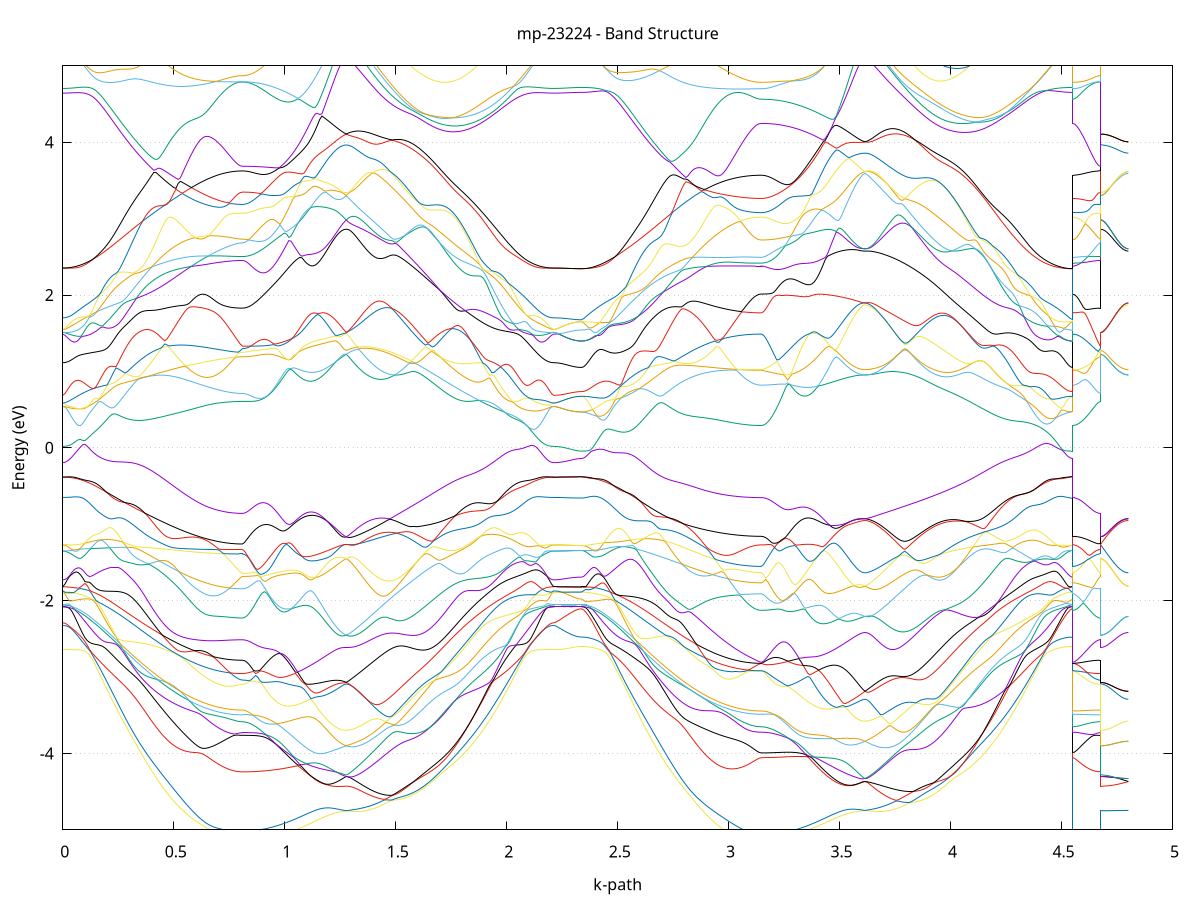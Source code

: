set title 'mp-23224 - Band Structure'
set xlabel 'k-path'
set ylabel 'Energy (eV)'
set grid y
set yrange [-5:5]
set terminal png size 800,600
set output 'mp-23224_bands_gnuplot.png'
plot '-' using 1:2 with lines notitle, '-' using 1:2 with lines notitle, '-' using 1:2 with lines notitle, '-' using 1:2 with lines notitle, '-' using 1:2 with lines notitle, '-' using 1:2 with lines notitle, '-' using 1:2 with lines notitle, '-' using 1:2 with lines notitle, '-' using 1:2 with lines notitle, '-' using 1:2 with lines notitle, '-' using 1:2 with lines notitle, '-' using 1:2 with lines notitle, '-' using 1:2 with lines notitle, '-' using 1:2 with lines notitle, '-' using 1:2 with lines notitle, '-' using 1:2 with lines notitle, '-' using 1:2 with lines notitle, '-' using 1:2 with lines notitle, '-' using 1:2 with lines notitle, '-' using 1:2 with lines notitle, '-' using 1:2 with lines notitle, '-' using 1:2 with lines notitle, '-' using 1:2 with lines notitle, '-' using 1:2 with lines notitle, '-' using 1:2 with lines notitle, '-' using 1:2 with lines notitle, '-' using 1:2 with lines notitle, '-' using 1:2 with lines notitle, '-' using 1:2 with lines notitle, '-' using 1:2 with lines notitle, '-' using 1:2 with lines notitle, '-' using 1:2 with lines notitle, '-' using 1:2 with lines notitle, '-' using 1:2 with lines notitle, '-' using 1:2 with lines notitle, '-' using 1:2 with lines notitle, '-' using 1:2 with lines notitle, '-' using 1:2 with lines notitle, '-' using 1:2 with lines notitle, '-' using 1:2 with lines notitle, '-' using 1:2 with lines notitle, '-' using 1:2 with lines notitle, '-' using 1:2 with lines notitle, '-' using 1:2 with lines notitle, '-' using 1:2 with lines notitle, '-' using 1:2 with lines notitle, '-' using 1:2 with lines notitle, '-' using 1:2 with lines notitle, '-' using 1:2 with lines notitle, '-' using 1:2 with lines notitle, '-' using 1:2 with lines notitle, '-' using 1:2 with lines notitle, '-' using 1:2 with lines notitle, '-' using 1:2 with lines notitle, '-' using 1:2 with lines notitle, '-' using 1:2 with lines notitle, '-' using 1:2 with lines notitle, '-' using 1:2 with lines notitle, '-' using 1:2 with lines notitle, '-' using 1:2 with lines notitle, '-' using 1:2 with lines notitle, '-' using 1:2 with lines notitle, '-' using 1:2 with lines notitle, '-' using 1:2 with lines notitle, '-' using 1:2 with lines notitle, '-' using 1:2 with lines notitle, '-' using 1:2 with lines notitle, '-' using 1:2 with lines notitle, '-' using 1:2 with lines notitle, '-' using 1:2 with lines notitle, '-' using 1:2 with lines notitle, '-' using 1:2 with lines notitle, '-' using 1:2 with lines notitle, '-' using 1:2 with lines notitle, '-' using 1:2 with lines notitle, '-' using 1:2 with lines notitle, '-' using 1:2 with lines notitle, '-' using 1:2 with lines notitle, '-' using 1:2 with lines notitle, '-' using 1:2 with lines notitle, '-' using 1:2 with lines notitle, '-' using 1:2 with lines notitle, '-' using 1:2 with lines notitle, '-' using 1:2 with lines notitle, '-' using 1:2 with lines notitle, '-' using 1:2 with lines notitle, '-' using 1:2 with lines notitle, '-' using 1:2 with lines notitle, '-' using 1:2 with lines notitle, '-' using 1:2 with lines notitle, '-' using 1:2 with lines notitle, '-' using 1:2 with lines notitle, '-' using 1:2 with lines notitle, '-' using 1:2 with lines notitle, '-' using 1:2 with lines notitle, '-' using 1:2 with lines notitle
0.000000 -13.299872
0.009995 -13.299572
0.019989 -13.298672
0.029984 -13.297072
0.039978 -13.294972
0.049973 -13.292172
0.059967 -13.288772
0.069962 -13.284772
0.079957 -13.280072
0.089951 -13.274872
0.099946 -13.268972
0.109940 -13.262472
0.119935 -13.255372
0.129929 -13.247672
0.139924 -13.239372
0.149919 -13.230472
0.159913 -13.220972
0.169908 -13.210772
0.179902 -13.200072
0.189897 -13.188772
0.199891 -13.176772
0.209886 -13.164272
0.219881 -13.151172
0.229875 -13.137372
0.239870 -13.123072
0.249864 -13.108172
0.259859 -13.092672
0.269853 -13.076672
0.279848 -13.059972
0.289843 -13.042772
0.299837 -13.025072
0.309832 -13.006672
0.319826 -12.987772
0.329821 -12.968272
0.339815 -12.948272
0.349810 -12.927772
0.359805 -12.906672
0.369799 -12.884972
0.379794 -12.862872
0.389788 -12.840172
0.399783 -12.816972
0.409777 -12.793272
0.419772 -12.769072
0.429767 -12.744372
0.439761 -12.719172
0.449756 -12.693472
0.459750 -12.667372
0.469745 -12.640772
0.479739 -12.613772
0.489734 -12.586272
0.499729 -12.558372
0.509723 -12.530172
0.519718 -12.501472
0.529712 -12.472372
0.539707 -12.442972
0.549701 -12.413272
0.559696 -12.383172
0.569691 -12.352772
0.579685 -12.322172
0.589680 -12.291272
0.599674 -12.260172
0.609669 -12.228872
0.619663 -12.197472
0.629658 -12.165872
0.639653 -12.134272
0.649647 -12.102672
0.659642 -12.071172
0.669636 -12.039772
0.679631 -12.008572
0.689625 -11.977572
0.699620 -11.947072
0.709615 -11.917072
0.719609 -11.887672
0.729604 -11.859172
0.739598 -11.831572
0.749593 -11.805272
0.759587 -11.780372
0.769582 -11.757272
0.779577 -11.736172
0.789571 -11.717772
0.799566 -11.703172
0.809560 -11.696372
0.809560 -11.696372
0.819505 -11.696072
0.829450 -11.695172
0.839394 -11.693672
0.849339 -11.691572
0.859284 -11.688872
0.869228 -11.685572
0.879173 -11.681672
0.889118 -11.677172
0.899062 -11.672072
0.909007 -11.666372
0.918952 -11.660072
0.928896 -11.653272
0.938841 -11.645772
0.948786 -11.637772
0.958730 -11.629172
0.968675 -11.619972
0.978620 -11.610172
0.988564 -11.599872
0.998509 -11.588872
1.008454 -11.577472
1.018398 -11.565472
1.028343 -11.552872
1.038288 -11.539772
1.048232 -11.526072
1.058177 -11.511972
1.068122 -11.497272
1.078067 -11.482072
1.088011 -11.466472
1.097956 -11.450272
1.107901 -11.433772
1.117845 -11.416872
1.127790 -11.399672
1.137735 -11.382572
1.147679 -11.366072
1.157624 -11.349572
1.167569 -11.333172
1.177513 -11.316672
1.187458 -11.300072
1.197403 -11.283672
1.207347 -11.267472
1.217292 -11.251772
1.227237 -11.236572
1.237181 -11.222372
1.247126 -11.209472
1.257071 -11.198572
1.267015 -11.190572
1.276960 -11.187172
1.276960 -11.187172
1.286905 -11.191472
1.296849 -11.203972
1.306794 -11.222672
1.316739 -11.245872
1.326683 -11.272272
1.336628 -11.301072
1.346573 -11.331672
1.356517 -11.363672
1.366462 -11.396572
1.376407 -11.430172
1.386351 -11.464472
1.396296 -11.499072
1.406241 -11.534072
1.416186 -11.569372
1.426130 -11.604772
1.436075 -11.640272
1.446020 -11.675872
1.455964 -11.711472
1.465909 -11.747072
1.475854 -11.782572
1.485798 -11.817972
1.495743 -11.853272
1.505688 -11.888472
1.515632 -11.923472
1.525577 -11.958372
1.535522 -11.992972
1.545466 -12.027372
1.555411 -12.061472
1.565356 -12.095372
1.575300 -12.128972
1.585245 -12.162372
1.595190 -12.195372
1.605134 -12.228072
1.615079 -12.260472
1.625024 -12.292472
1.634968 -12.324072
1.644913 -12.355372
1.654858 -12.386272
1.664802 -12.416772
1.674747 -12.446872
1.684692 -12.476572
1.694636 -12.505872
1.704581 -12.534672
1.714526 -12.563072
1.724470 -12.591072
1.734415 -12.618572
1.744360 -12.645572
1.754305 -12.672072
1.764249 -12.698172
1.774194 -12.723772
1.784139 -12.748872
1.794083 -12.773472
1.804028 -12.797572
1.813973 -12.821172
1.823917 -12.844172
1.833862 -12.866772
1.843807 -12.888772
1.853751 -12.910272
1.863696 -12.931172
1.873641 -12.951572
1.883585 -12.971372
1.893530 -12.990672
1.903475 -13.009472
1.913419 -13.027672
1.923364 -13.045272
1.933309 -13.062372
1.943253 -13.078772
1.953198 -13.094772
1.963143 -13.110072
1.973087 -13.124772
1.983032 -13.138972
1.992977 -13.152572
2.002921 -13.165572
2.012866 -13.177972
2.022811 -13.189872
2.032755 -13.201072
2.042700 -13.211672
2.052645 -13.221772
2.062589 -13.231172
2.072534 -13.239972
2.082479 -13.248272
2.092424 -13.255872
2.102368 -13.262872
2.112313 -13.269272
2.122258 -13.275072
2.132202 -13.280272
2.142147 -13.284872
2.152092 -13.288872
2.162036 -13.292272
2.171981 -13.294972
2.181926 -13.297172
2.191870 -13.298672
2.201815 -13.299572
2.211760 -13.299872
2.211760 -13.299872
2.221443 -13.299772
2.231125 -13.299572
2.240808 -13.299172
2.250491 -13.298672
2.260174 -13.297972
2.269857 -13.297272
2.279540 -13.296372
2.289223 -13.295572
2.298906 -13.294672
2.308589 -13.293972
2.318272 -13.293372
2.327954 -13.292972
2.337637 -13.292772
2.337637 -13.292772
2.347632 -13.292472
2.357626 -13.291572
2.367621 -13.290072
2.377616 -13.287872
2.387610 -13.285072
2.397605 -13.281672
2.407599 -13.277672
2.417594 -13.273072
2.427588 -13.267872
2.437583 -13.261972
2.447578 -13.255472
2.457572 -13.248472
2.467567 -13.240772
2.477561 -13.232472
2.487556 -13.223572
2.497550 -13.214072
2.507545 -13.203872
2.517540 -13.193172
2.527534 -13.181872
2.537529 -13.169972
2.547523 -13.157472
2.557518 -13.144372
2.567512 -13.130672
2.577507 -13.116372
2.587502 -13.101572
2.597496 -13.086072
2.607491 -13.070072
2.617485 -13.053472
2.627480 -13.036272
2.637474 -13.018572
2.647469 -13.000272
2.657464 -12.981372
2.667458 -12.961972
2.677453 -12.942072
2.687447 -12.921572
2.697442 -12.900572
2.707436 -12.878972
2.717431 -12.856872
2.727426 -12.834272
2.737420 -12.811172
2.747415 -12.787572
2.757409 -12.763372
2.767404 -12.738772
2.777398 -12.713672
2.787393 -12.688172
2.797388 -12.662172
2.807382 -12.635672
2.817377 -12.608772
2.827371 -12.581472
2.837366 -12.553772
2.847360 -12.525672
2.857355 -12.497172
2.867350 -12.468272
2.877344 -12.439072
2.887339 -12.409572
2.897333 -12.379772
2.907328 -12.349572
2.917322 -12.319272
2.927317 -12.288672
2.937312 -12.257872
2.947306 -12.226872
2.957301 -12.195772
2.967295 -12.164572
2.977290 -12.133372
2.987284 -12.102172
2.997279 -12.070972
3.007274 -12.039872
3.017268 -12.009072
3.027263 -11.978472
3.037257 -11.948172
3.047252 -11.918472
3.057246 -11.889272
3.067241 -11.860872
3.077236 -11.833372
3.087230 -11.806972
3.097225 -11.781872
3.107219 -11.758372
3.117214 -11.736872
3.127208 -11.717872
3.137203 -11.702472
3.147198 -11.695272
3.147198 -11.695272
3.157142 -11.694972
3.167087 -11.694072
3.177032 -11.692572
3.186976 -11.690472
3.196921 -11.687772
3.206866 -11.684472
3.216810 -11.680572
3.226755 -11.676072
3.236700 -11.670972
3.246644 -11.665272
3.256589 -11.658972
3.266534 -11.652172
3.276478 -11.644672
3.286423 -11.636672
3.296368 -11.628072
3.306312 -11.618872
3.316257 -11.609072
3.326202 -11.598772
3.336146 -11.587872
3.346091 -11.576472
3.356036 -11.564372
3.365980 -11.551872
3.375925 -11.538772
3.385870 -11.525172
3.395814 -11.510972
3.405759 -11.496272
3.415704 -11.481172
3.425649 -11.465472
3.435593 -11.449372
3.445538 -11.433072
3.455483 -11.416672
3.465427 -11.399972
3.475372 -11.383072
3.485317 -11.366172
3.495261 -11.349072
3.505206 -11.332472
3.515151 -11.316072
3.525095 -11.299572
3.535040 -11.283272
3.544985 -11.267172
3.554929 -11.251472
3.564874 -11.236372
3.574819 -11.222172
3.584763 -11.209372
3.594708 -11.198572
3.604653 -11.190472
3.614597 -11.187172
3.614597 -11.187172
3.624542 -11.191472
3.634487 -11.203872
3.644431 -11.222372
3.654376 -11.245472
3.664321 -11.271772
3.674265 -11.300472
3.684210 -11.330972
3.694155 -11.362672
3.704099 -11.395472
3.714044 -11.428972
3.723989 -11.463072
3.733933 -11.497672
3.743878 -11.532472
3.753823 -11.567572
3.763768 -11.602872
3.773712 -11.638272
3.783657 -11.673672
3.793602 -11.709172
3.803546 -11.744572
3.813491 -11.779972
3.823436 -11.815272
3.833380 -11.850472
3.843325 -11.885572
3.853270 -11.920372
3.863214 -11.955072
3.873159 -11.989572
3.883104 -12.023872
3.893048 -12.057872
3.902993 -12.091672
3.912938 -12.125172
3.922882 -12.158372
3.932827 -12.191272
3.942772 -12.223872
3.952716 -12.256172
3.962661 -12.288072
3.972606 -12.319572
3.982550 -12.350772
3.992495 -12.381572
4.002440 -12.411972
4.012384 -12.441972
4.022329 -12.471572
4.032274 -12.500772
4.042218 -12.529572
4.052163 -12.557872
4.062108 -12.585672
4.072052 -12.613172
4.081997 -12.640072
4.091942 -12.666572
4.101887 -12.692572
4.111831 -12.718072
4.121776 -12.743072
4.131721 -12.767672
4.141665 -12.791672
4.151610 -12.815172
4.161555 -12.838172
4.171499 -12.860672
4.181444 -12.882572
4.191389 -12.904072
4.201333 -12.924872
4.211278 -12.945272
4.221223 -12.965072
4.231167 -12.984272
4.241112 -13.002972
4.251057 -13.021172
4.261001 -13.038772
4.270946 -13.055772
4.280891 -13.072172
4.290835 -13.088072
4.300780 -13.103372
4.310725 -13.118072
4.320669 -13.132272
4.330614 -13.145772
4.340559 -13.158772
4.350503 -13.171172
4.360448 -13.182972
4.370393 -13.194172
4.380337 -13.204772
4.390282 -13.214772
4.400227 -13.224172
4.410171 -13.233072
4.420116 -13.241272
4.430061 -13.248872
4.440006 -13.255872
4.449950 -13.262272
4.459895 -13.268072
4.469840 -13.273272
4.479784 -13.277872
4.489729 -13.281772
4.499674 -13.285172
4.509618 -13.287972
4.519563 -13.290072
4.529508 -13.291572
4.539452 -13.292472
4.549397 -13.292872
4.549397 -11.695272
4.559080 -11.695372
4.568763 -11.695472
4.578446 -11.695572
4.588129 -11.695772
4.597811 -11.695872
4.607494 -11.695972
4.617177 -11.696072
4.626860 -11.696172
4.636543 -11.696172
4.646226 -11.696272
4.655909 -11.696272
4.665592 -11.696372
4.675275 -11.696372
4.675275 -11.187172
4.684958 -11.187172
4.694640 -11.187172
4.704323 -11.187172
4.714006 -11.187172
4.723689 -11.187172
4.733372 -11.187172
4.743055 -11.187172
4.752738 -11.187172
4.762421 -11.187172
4.772104 -11.187172
4.781787 -11.187172
4.791469 -11.187172
4.801152 -11.187172
e
0.000000 -13.258572
0.009995 -13.258272
0.019989 -13.257372
0.029984 -13.255772
0.039978 -13.253672
0.049973 -13.250872
0.059967 -13.247572
0.069962 -13.243572
0.079957 -13.238972
0.089951 -13.233672
0.099946 -13.227872
0.109940 -13.221472
0.119935 -13.214472
0.129929 -13.206772
0.139924 -13.198572
0.149919 -13.189672
0.159913 -13.180172
0.169908 -13.170172
0.179902 -13.159472
0.189897 -13.148272
0.199891 -13.136372
0.209886 -13.123972
0.219881 -13.110872
0.229875 -13.097272
0.239870 -13.083072
0.249864 -13.068372
0.259859 -13.052972
0.269853 -13.037072
0.279848 -13.020572
0.289843 -13.003472
0.299837 -12.985872
0.309832 -12.967672
0.319826 -12.948972
0.329821 -12.929672
0.339815 -12.909872
0.349810 -12.889472
0.359805 -12.868572
0.369799 -12.847172
0.379794 -12.825272
0.389788 -12.802872
0.399783 -12.779872
0.409777 -12.756472
0.419772 -12.732572
0.429767 -12.708172
0.439761 -12.683272
0.449756 -12.657972
0.459750 -12.632172
0.469745 -12.605972
0.479739 -12.579272
0.489734 -12.552272
0.499729 -12.524872
0.509723 -12.496972
0.519718 -12.468772
0.529712 -12.440272
0.539707 -12.411472
0.549701 -12.382272
0.559696 -12.352872
0.569691 -12.323072
0.579685 -12.293172
0.589680 -12.263072
0.599674 -12.232772
0.609669 -12.202272
0.619663 -12.171772
0.629658 -12.141172
0.639653 -12.110572
0.649647 -12.079972
0.659642 -12.049572
0.669636 -12.019272
0.679631 -11.989272
0.689625 -11.959572
0.699620 -11.930272
0.709615 -11.901572
0.719609 -11.873472
0.729604 -11.846172
0.739598 -11.819972
0.749593 -11.794872
0.759587 -11.771172
0.769582 -11.749272
0.779577 -11.729372
0.789571 -11.712272
0.799566 -11.699272
0.809560 -11.694072
0.809560 -11.694072
0.819505 -11.693772
0.829450 -11.692872
0.839394 -11.691372
0.849339 -11.689272
0.859284 -11.686472
0.869228 -11.683172
0.879173 -11.679272
0.889118 -11.674772
0.899062 -11.669672
0.909007 -11.663972
0.918952 -11.657672
0.928896 -11.650772
0.938841 -11.643272
0.948786 -11.635172
0.958730 -11.626572
0.968675 -11.617272
0.978620 -11.607472
0.988564 -11.597072
0.998509 -11.586172
1.008454 -11.574672
1.018398 -11.562572
1.028343 -11.549972
1.038288 -11.536872
1.048232 -11.523272
1.058177 -11.509072
1.068122 -11.494472
1.078067 -11.479372
1.088011 -11.463772
1.097956 -11.447872
1.107901 -11.431672
1.117845 -11.415172
1.127790 -11.398472
1.137735 -11.381772
1.147679 -11.364872
1.157624 -11.347972
1.167569 -11.330972
1.177513 -11.313872
1.187458 -11.296872
1.197403 -11.280072
1.207347 -11.263372
1.217292 -11.247172
1.227237 -11.231672
1.237181 -11.217072
1.247126 -11.203872
1.257071 -11.192472
1.267015 -11.183672
1.276960 -11.179372
1.276960 -11.179372
1.286905 -11.184872
1.296849 -11.198072
1.306794 -11.216672
1.316739 -11.239272
1.326683 -11.264872
1.336628 -11.292872
1.346573 -11.322472
1.356517 -11.353472
1.366462 -11.385372
1.376407 -11.418072
1.386351 -11.451272
1.396296 -11.484972
1.406241 -11.518972
1.416186 -11.553272
1.426130 -11.587772
1.436075 -11.622372
1.446020 -11.657072
1.455964 -11.691872
1.465909 -11.726572
1.475854 -11.761372
1.485798 -11.795972
1.495743 -11.830572
1.505688 -11.864972
1.515632 -11.899272
1.525577 -11.933472
1.535522 -11.967372
1.545466 -12.001172
1.555411 -12.034672
1.565356 -12.067972
1.575300 -12.100972
1.585245 -12.133772
1.595190 -12.166172
1.605134 -12.198372
1.615079 -12.230272
1.625024 -12.261772
1.634968 -12.292972
1.644913 -12.323772
1.654858 -12.354172
1.664802 -12.384272
1.674747 -12.413972
1.684692 -12.443272
1.694636 -12.472172
1.704581 -12.500672
1.714526 -12.528672
1.724470 -12.556272
1.734415 -12.583472
1.744360 -12.610172
1.754305 -12.636472
1.764249 -12.662172
1.774194 -12.687472
1.784139 -12.712372
1.794083 -12.736672
1.804028 -12.760472
1.813973 -12.783872
1.823917 -12.806672
1.833862 -12.828972
1.843807 -12.850772
1.853751 -12.872072
1.863696 -12.892872
1.873641 -12.913072
1.883585 -12.932672
1.893530 -12.951872
1.903475 -12.970372
1.913419 -12.988472
1.923364 -13.005872
1.933309 -13.022872
1.943253 -13.039172
1.953198 -13.054972
1.963143 -13.070172
1.973087 -13.084772
1.983032 -13.098872
1.992977 -13.112372
2.002921 -13.125272
2.012866 -13.137572
2.022811 -13.149272
2.032755 -13.160472
2.042700 -13.170972
2.052645 -13.180972
2.062589 -13.190372
2.072534 -13.199072
2.082479 -13.207272
2.092424 -13.214872
2.102368 -13.221872
2.112313 -13.228172
2.122258 -13.233972
2.132202 -13.239172
2.142147 -13.243672
2.152092 -13.247672
2.162036 -13.250972
2.171981 -13.253772
2.181926 -13.255872
2.191870 -13.257372
2.201815 -13.258272
2.211760 -13.258572
2.211760 -13.258572
2.221443 -13.258672
2.231125 -13.259072
2.240808 -13.259572
2.250491 -13.260372
2.260174 -13.261272
2.269857 -13.262272
2.279540 -13.263372
2.289223 -13.264472
2.298906 -13.265572
2.308589 -13.266572
2.318272 -13.267372
2.327954 -13.267772
2.337637 -13.267972
2.337637 -13.267972
2.347632 -13.267672
2.357626 -13.266772
2.367621 -13.265272
2.377616 -13.263072
2.387610 -13.260272
2.397605 -13.256872
2.407599 -13.252872
2.417594 -13.248272
2.427588 -13.243072
2.437583 -13.237272
2.447578 -13.230772
2.457572 -13.223672
2.467567 -13.216072
2.477561 -13.207772
2.487556 -13.198872
2.497550 -13.189372
2.507545 -13.179272
2.517540 -13.168572
2.527534 -13.157272
2.537529 -13.145472
2.547523 -13.132972
2.557518 -13.119872
2.567512 -13.106272
2.577507 -13.091972
2.587502 -13.077172
2.597496 -13.061772
2.607491 -13.045772
2.617485 -13.029272
2.627480 -13.012072
2.637474 -12.994472
2.647469 -12.976172
2.657464 -12.957372
2.667458 -12.938072
2.677453 -12.918172
2.687447 -12.897672
2.697442 -12.876672
2.707436 -12.855172
2.717431 -12.833172
2.727426 -12.810672
2.737420 -12.787572
2.747415 -12.764072
2.757409 -12.739972
2.767404 -12.715472
2.777398 -12.690472
2.787393 -12.664972
2.797388 -12.639072
2.807382 -12.612672
2.817377 -12.585772
2.827371 -12.558572
2.837366 -12.530972
2.847360 -12.502872
2.857355 -12.474472
2.867350 -12.445672
2.877344 -12.416472
2.887339 -12.387072
2.897333 -12.357272
2.907328 -12.327272
2.917322 -12.296972
2.927317 -12.266372
2.937312 -12.235672
2.947306 -12.204772
2.957301 -12.173872
2.967295 -12.142772
2.977290 -12.111672
2.987284 -12.080672
2.997279 -12.049672
3.007274 -12.018972
3.017268 -11.988472
3.027263 -11.958372
3.037257 -11.928672
3.047252 -11.899572
3.057246 -11.871272
3.067241 -11.843972
3.077236 -11.817672
3.087230 -11.792772
3.097225 -11.769372
3.107219 -11.747872
3.117214 -11.728672
3.127208 -11.712372
3.137203 -11.700172
3.147198 -11.695172
3.147198 -11.695172
3.157142 -11.694872
3.167087 -11.693972
3.177032 -11.692472
3.186976 -11.690372
3.196921 -11.687572
3.206866 -11.684272
3.216810 -11.680372
3.226755 -11.675872
3.236700 -11.670772
3.246644 -11.665072
3.256589 -11.658772
3.266534 -11.651872
3.276478 -11.644372
3.286423 -11.636272
3.296368 -11.627672
3.306312 -11.618372
3.316257 -11.608572
3.326202 -11.598272
3.336146 -11.587272
3.346091 -11.575772
3.356036 -11.563772
3.365980 -11.551172
3.375925 -11.538072
3.385870 -11.524472
3.395814 -11.510372
3.405759 -11.495772
3.415704 -11.480672
3.425649 -11.465172
3.435593 -11.449272
3.445538 -11.432772
3.455483 -11.415772
3.465427 -11.398472
3.475372 -11.381272
3.485317 -11.364972
3.495261 -11.348772
3.505206 -11.331972
3.515151 -11.314772
3.525095 -11.297672
3.535040 -11.280672
3.544985 -11.263872
3.554929 -11.247572
3.564874 -11.231972
3.574819 -11.217272
3.584763 -11.203972
3.594708 -11.192572
3.604653 -11.183672
3.614597 -11.179372
3.614597 -11.179372
3.624542 -11.184972
3.634487 -11.198272
3.644431 -11.216972
3.654376 -11.239672
3.664321 -11.265572
3.674265 -11.293672
3.684210 -11.323472
3.694155 -11.354572
3.704099 -11.386672
3.714044 -11.419472
3.723989 -11.452872
3.733933 -11.486772
3.743878 -11.520972
3.753823 -11.555472
3.763768 -11.590172
3.773712 -11.624972
3.783657 -11.659872
3.793602 -11.694772
3.803546 -11.729672
3.813491 -11.764572
3.823436 -11.799472
3.833380 -11.834172
3.843325 -11.868772
3.853270 -11.903272
3.863214 -11.937572
3.873159 -11.971672
3.883104 -12.005672
3.893048 -12.039372
3.902993 -12.072772
3.912938 -12.105972
3.922882 -12.138872
3.932827 -12.171472
3.942772 -12.203872
3.952716 -12.235872
3.962661 -12.267472
3.972606 -12.298872
3.982550 -12.329772
3.992495 -12.360372
4.002440 -12.390572
4.012384 -12.420472
4.022329 -12.449872
4.032274 -12.478872
4.042218 -12.507472
4.052163 -12.535572
4.062108 -12.563372
4.072052 -12.590572
4.081997 -12.617472
4.091942 -12.643772
4.101887 -12.669672
4.111831 -12.695072
4.121776 -12.719972
4.131721 -12.744372
4.141665 -12.768372
4.151610 -12.791772
4.161555 -12.814672
4.171499 -12.837072
4.181444 -12.858972
4.191389 -12.880272
4.201333 -12.901072
4.211278 -12.921372
4.221223 -12.941072
4.231167 -12.960272
4.241112 -12.978972
4.251057 -12.997072
4.261001 -13.014572
4.270946 -13.031572
4.280891 -13.047972
4.290835 -13.063772
4.300780 -13.079072
4.310725 -13.093672
4.320669 -13.107772
4.330614 -13.121372
4.340559 -13.134272
4.350503 -13.146672
4.360448 -13.158372
4.370393 -13.169572
4.380337 -13.180172
4.390282 -13.190172
4.400227 -13.199572
4.410171 -13.208372
4.420116 -13.216572
4.430061 -13.224172
4.440006 -13.231172
4.449950 -13.237572
4.459895 -13.243272
4.469840 -13.248472
4.479784 -13.253072
4.489729 -13.256972
4.499674 -13.260372
4.509618 -13.263072
4.519563 -13.265272
4.529508 -13.266772
4.539452 -13.267672
4.549397 -13.267972
4.549397 -11.695172
4.559080 -11.695072
4.568763 -11.694872
4.578446 -11.694772
4.588129 -11.694672
4.597811 -11.694572
4.607494 -11.694472
4.617177 -11.694372
4.626860 -11.694272
4.636543 -11.694172
4.646226 -11.694172
4.655909 -11.694072
4.665592 -11.694072
4.675275 -11.694072
4.675275 -11.179372
4.684958 -11.179372
4.694640 -11.179372
4.704323 -11.179372
4.714006 -11.179372
4.723689 -11.179372
4.733372 -11.179372
4.743055 -11.179372
4.752738 -11.179372
4.762421 -11.179372
4.772104 -11.179372
4.781787 -11.179372
4.791469 -11.179372
4.801152 -11.179372
e
0.000000 -12.870872
0.009995 -12.870572
0.019989 -12.869772
0.029984 -12.868272
0.039978 -12.866272
0.049973 -12.863672
0.059967 -12.860472
0.069962 -12.856672
0.079957 -12.852372
0.089951 -12.847472
0.099946 -12.841972
0.109940 -12.835972
0.119935 -12.829272
0.129929 -12.822072
0.139924 -12.814372
0.149919 -12.805972
0.159913 -12.797172
0.169908 -12.787672
0.179902 -12.777672
0.189897 -12.767172
0.199891 -12.756072
0.209886 -12.744372
0.219881 -12.732172
0.229875 -12.719472
0.239870 -12.706172
0.249864 -12.692472
0.259859 -12.678072
0.269853 -12.663272
0.279848 -12.647972
0.289843 -12.632072
0.299837 -12.615772
0.309832 -12.598872
0.319826 -12.581572
0.329821 -12.563772
0.339815 -12.545472
0.349810 -12.526672
0.359805 -12.507472
0.369799 -12.487772
0.379794 -12.467672
0.389788 -12.447172
0.399783 -12.426272
0.409777 -12.404872
0.419772 -12.383172
0.429767 -12.361072
0.439761 -12.338572
0.449756 -12.315772
0.459750 -12.292572
0.469745 -12.269072
0.479739 -12.245272
0.489734 -12.221272
0.499729 -12.196972
0.509723 -12.172472
0.519718 -12.147672
0.529712 -12.122772
0.539707 -12.097672
0.549701 -12.072572
0.559696 -12.047272
0.569691 -12.022072
0.579685 -11.996772
0.589680 -11.971672
0.599674 -11.946672
0.609669 -11.921772
0.619663 -11.897272
0.629658 -11.873172
0.639653 -11.849472
0.649647 -11.826372
0.659642 -11.803972
0.669636 -11.782572
0.679631 -11.762072
0.689625 -11.742872
0.699620 -11.725172
0.709615 -11.708972
0.719609 -11.694772
0.729604 -11.682572
0.739598 -11.672572
0.749593 -11.664972
0.759587 -11.660072
0.769582 -11.657672
0.779577 -11.658172
0.789571 -11.661072
0.799566 -11.665472
0.809560 -11.667872
0.809560 -11.667872
0.819505 -11.667672
0.829450 -11.666772
0.839394 -11.665372
0.849339 -11.663472
0.859284 -11.660872
0.869228 -11.657872
0.879173 -11.654172
0.889118 -11.650072
0.899062 -11.645272
0.909007 -11.640072
0.918952 -11.634172
0.928896 -11.627772
0.938841 -11.620872
0.948786 -11.613472
0.958730 -11.605472
0.968675 -11.596972
0.978620 -11.587872
0.988564 -11.578272
0.998509 -11.568272
1.008454 -11.557672
1.018398 -11.546472
1.028343 -11.534872
1.038288 -11.522772
1.048232 -11.510272
1.058177 -11.497572
1.068122 -11.484372
1.078067 -11.470772
1.088011 -11.456772
1.097956 -11.442372
1.107901 -11.427572
1.117845 -11.412272
1.127790 -11.396572
1.137735 -11.380072
1.147679 -11.362472
1.157624 -11.344272
1.167569 -11.325772
1.177513 -11.306972
1.187458 -11.288272
1.197403 -11.269572
1.207347 -11.251272
1.217292 -11.233672
1.227237 -11.216972
1.237181 -11.201872
1.247126 -11.189172
1.257071 -11.179672
1.267015 -11.174372
1.276960 -11.172972
1.276960 -11.172972
1.286905 -11.173672
1.296849 -11.176072
1.306794 -11.181472
1.316739 -11.190172
1.326683 -11.202072
1.336628 -11.216672
1.346573 -11.233572
1.356517 -11.252372
1.366462 -11.272672
1.376407 -11.294272
1.386351 -11.316972
1.396296 -11.340572
1.406241 -11.364872
1.416186 -11.389772
1.426130 -11.415272
1.436075 -11.441172
1.446020 -11.467572
1.455964 -11.494272
1.465909 -11.521172
1.475854 -11.548472
1.485798 -11.575872
1.495743 -11.603472
1.505688 -11.631172
1.515632 -11.658972
1.525577 -11.686872
1.535522 -11.714872
1.545466 -11.742772
1.555411 -11.770672
1.565356 -11.798572
1.575300 -11.826472
1.585245 -11.854272
1.595190 -11.881872
1.605134 -11.909372
1.615079 -11.936772
1.625024 -11.964072
1.634968 -11.991072
1.644913 -12.017872
1.654858 -12.044572
1.664802 -12.070972
1.674747 -12.097072
1.684692 -12.122972
1.694636 -12.148572
1.704581 -12.173872
1.714526 -12.198972
1.724470 -12.223672
1.734415 -12.247972
1.744360 -12.271972
1.754305 -12.295672
1.764249 -12.318972
1.774194 -12.341872
1.784139 -12.364472
1.794083 -12.386572
1.804028 -12.408272
1.813973 -12.429572
1.823917 -12.450472
1.833862 -12.470972
1.843807 -12.490972
1.853751 -12.510572
1.863696 -12.529672
1.873641 -12.548272
1.883585 -12.566472
1.893530 -12.584172
1.903475 -12.601372
1.913419 -12.618072
1.923364 -12.634272
1.933309 -12.650072
1.943253 -12.665272
1.953198 -12.679972
1.963143 -12.694172
1.973087 -12.707772
1.983032 -12.720972
1.992977 -12.733572
2.002921 -12.745572
2.012866 -12.757172
2.022811 -12.768172
2.032755 -12.778572
2.042700 -12.788472
2.052645 -12.797872
2.062589 -12.806672
2.072534 -12.814872
2.082479 -12.822572
2.092424 -12.829672
2.102368 -12.836272
2.112313 -12.842272
2.122258 -12.847672
2.132202 -12.852572
2.142147 -12.856872
2.152092 -12.860572
2.162036 -12.863772
2.171981 -12.866272
2.181926 -12.868272
2.191870 -12.869772
2.201815 -12.870572
2.211760 -12.870872
2.211760 -12.870872
2.221443 -12.870572
2.231125 -12.869672
2.240808 -12.868072
2.250491 -12.865972
2.260174 -12.863372
2.269857 -12.860272
2.279540 -12.856872
2.289223 -12.853172
2.298906 -12.849372
2.308589 -12.845772
2.318272 -12.842672
2.327954 -12.840472
2.337637 -12.839672
2.337637 -12.839672
2.347632 -12.839372
2.357626 -12.838572
2.367621 -12.837072
2.377616 -12.835072
2.387610 -12.832572
2.397605 -12.829372
2.407599 -12.825672
2.417594 -12.821372
2.427588 -12.816572
2.437583 -12.811172
2.447578 -12.805172
2.457572 -12.798672
2.467567 -12.791572
2.477561 -12.783972
2.487556 -12.775772
2.497550 -12.766972
2.507545 -12.757672
2.517540 -12.747872
2.527534 -12.737472
2.537529 -12.726572
2.547523 -12.715072
2.557518 -12.703072
2.567512 -12.690572
2.577507 -12.677472
2.587502 -12.663972
2.597496 -12.649872
2.607491 -12.635272
2.617485 -12.620172
2.627480 -12.604672
2.637474 -12.588572
2.647469 -12.572072
2.657464 -12.555072
2.667458 -12.537572
2.677453 -12.519672
2.687447 -12.501272
2.697442 -12.482472
2.707436 -12.463272
2.717431 -12.443572
2.727426 -12.423572
2.737420 -12.403072
2.747415 -12.382272
2.757409 -12.361072
2.767404 -12.339572
2.777398 -12.317772
2.787393 -12.295572
2.797388 -12.273172
2.807382 -12.250372
2.817377 -12.227472
2.827371 -12.204272
2.837366 -12.180772
2.847360 -12.157172
2.857355 -12.133472
2.867350 -12.109572
2.877344 -12.085672
2.887339 -12.061572
2.897333 -12.037572
2.907328 -12.013572
2.917322 -11.989572
2.927317 -11.965772
2.937312 -11.942072
2.947306 -11.918572
2.957301 -11.895372
2.967295 -11.872572
2.977290 -11.850172
2.987284 -11.828272
2.997279 -11.806972
3.007274 -11.786372
3.017268 -11.766572
3.027263 -11.747872
3.037257 -11.730272
3.047252 -11.714072
3.057246 -11.699372
3.067241 -11.686472
3.077236 -11.675572
3.087230 -11.666972
3.097225 -11.660972
3.107219 -11.657672
3.117214 -11.657272
3.127208 -11.659672
3.137203 -11.664972
3.147198 -11.669072
3.147198 -11.669072
3.157142 -11.668772
3.167087 -11.667972
3.177032 -11.666572
3.186976 -11.664572
3.196921 -11.662072
3.206866 -11.658972
3.216810 -11.655372
3.226755 -11.651172
3.236700 -11.646472
3.246644 -11.641172
3.256589 -11.635272
3.266534 -11.628872
3.276478 -11.621972
3.286423 -11.614472
3.296368 -11.606472
3.306312 -11.597972
3.316257 -11.588872
3.326202 -11.579272
3.336146 -11.569172
3.346091 -11.558472
3.356036 -11.547372
3.365980 -11.535672
3.375925 -11.523572
3.385870 -11.510872
3.395814 -11.497772
3.405759 -11.484072
3.415704 -11.469972
3.425649 -11.456072
3.435593 -11.441672
3.445538 -11.426972
3.455483 -11.411872
3.465427 -11.396372
3.475372 -11.380072
3.485317 -11.362272
3.495261 -11.343872
3.505206 -11.325372
3.515151 -11.306572
3.525095 -11.287872
3.535040 -11.269272
3.544985 -11.250972
3.554929 -11.233372
3.564874 -11.216772
3.574819 -11.201772
3.584763 -11.189072
3.594708 -11.179672
3.604653 -11.174372
3.614597 -11.172972
3.614597 -11.172972
3.624542 -11.173572
3.634487 -11.175972
3.644431 -11.181172
3.654376 -11.189772
3.664321 -11.201472
3.674265 -11.215772
3.684210 -11.232472
3.694155 -11.250972
3.704099 -11.270972
3.714044 -11.292272
3.723989 -11.314572
3.733933 -11.337772
3.743878 -11.361672
3.753823 -11.386172
3.763768 -11.411172
3.773712 -11.436672
3.783657 -11.462572
3.793602 -11.488672
3.803546 -11.515172
3.813491 -11.541872
3.823436 -11.568772
3.833380 -11.595772
3.843325 -11.622972
3.853270 -11.650172
3.863214 -11.677472
3.873159 -11.704872
3.883104 -11.732272
3.893048 -11.759572
3.902993 -11.786972
3.912938 -11.814172
3.922882 -11.841372
3.932827 -11.868472
3.942772 -11.895372
3.952716 -11.922272
3.962661 -11.948872
3.972606 -11.975372
3.982550 -12.001672
3.992495 -12.027772
4.002440 -12.053672
4.012384 -12.079272
4.022329 -12.104672
4.032274 -12.129772
4.042218 -12.154572
4.052163 -12.179072
4.062108 -12.203272
4.072052 -12.227172
4.081997 -12.250772
4.091942 -12.273972
4.101887 -12.296872
4.111831 -12.319372
4.121776 -12.341472
4.131721 -12.363172
4.141665 -12.384572
4.151610 -12.405472
4.161555 -12.425972
4.171499 -12.446072
4.181444 -12.465772
4.191389 -12.484972
4.201333 -12.503772
4.211278 -12.522072
4.221223 -12.539972
4.231167 -12.557372
4.241112 -12.574272
4.251057 -12.590772
4.261001 -12.606672
4.270946 -12.622172
4.280891 -12.637172
4.290835 -12.651572
4.300780 -12.665572
4.310725 -12.679072
4.320669 -12.691972
4.330614 -12.704372
4.340559 -12.716272
4.350503 -12.727572
4.360448 -12.738472
4.370393 -12.748772
4.380337 -12.758472
4.390282 -12.767672
4.400227 -12.776372
4.410171 -12.784472
4.420116 -12.792072
4.430061 -12.799072
4.440006 -12.805572
4.449950 -12.811472
4.459895 -12.816772
4.469840 -12.821572
4.479784 -12.825872
4.489729 -12.829472
4.499674 -12.832572
4.509618 -12.835172
4.519563 -12.837072
4.529508 -12.838572
4.539452 -12.839372
4.549397 -12.839672
4.549397 -11.669072
4.559080 -11.669072
4.568763 -11.669072
4.578446 -11.668972
4.588129 -11.668872
4.597811 -11.668772
4.607494 -11.668672
4.617177 -11.668472
4.626860 -11.668372
4.636543 -11.668272
4.646226 -11.668072
4.655909 -11.667972
4.665592 -11.667972
4.675275 -11.667872
4.675275 -11.172972
4.684958 -11.172972
4.694640 -11.172972
4.704323 -11.172972
4.714006 -11.172972
4.723689 -11.172972
4.733372 -11.172972
4.743055 -11.172972
4.752738 -11.172972
4.762421 -11.172972
4.772104 -11.172972
4.781787 -11.172972
4.791469 -11.172972
4.801152 -11.172972
e
0.000000 -12.765572
0.009995 -12.765272
0.019989 -12.764472
0.029984 -12.762972
0.039978 -12.761072
0.049973 -12.758472
0.059967 -12.755472
0.069962 -12.751772
0.079957 -12.747572
0.089951 -12.742772
0.099946 -12.737472
0.109940 -12.731572
0.119935 -12.725172
0.129929 -12.718172
0.139924 -12.710672
0.149919 -12.702572
0.159913 -12.693972
0.169908 -12.684772
0.179902 -12.675072
0.189897 -12.664872
0.199891 -12.654072
0.209886 -12.642872
0.219881 -12.631072
0.229875 -12.618672
0.239870 -12.605872
0.249864 -12.592572
0.259859 -12.578772
0.269853 -12.564372
0.279848 -12.549572
0.289843 -12.534272
0.299837 -12.518572
0.309832 -12.502272
0.319826 -12.485672
0.329821 -12.468472
0.339815 -12.450872
0.349810 -12.432872
0.359805 -12.414472
0.369799 -12.395672
0.379794 -12.376472
0.389788 -12.356872
0.399783 -12.336872
0.409777 -12.316472
0.419772 -12.295872
0.429767 -12.274872
0.439761 -12.253572
0.449756 -12.231972
0.459750 -12.210072
0.469745 -12.187972
0.479739 -12.165672
0.489734 -12.143172
0.499729 -12.120472
0.509723 -12.097672
0.519718 -12.074772
0.529712 -12.051772
0.539707 -12.028672
0.549701 -12.005672
0.559696 -11.982672
0.569691 -11.959772
0.579685 -11.936972
0.589680 -11.914472
0.599674 -11.892072
0.609669 -11.870072
0.619663 -11.848472
0.629658 -11.827372
0.639653 -11.806772
0.649647 -11.786772
0.659642 -11.767572
0.669636 -11.749072
0.679631 -11.731672
0.689625 -11.715272
0.699620 -11.700172
0.709615 -11.686472
0.719609 -11.674372
0.729604 -11.664172
0.739598 -11.656072
0.749593 -11.650372
0.759587 -11.647272
0.769582 -11.646972
0.779577 -11.649372
0.789571 -11.654272
0.799566 -11.660672
0.809560 -11.664572
0.809560 -11.664572
0.819505 -11.664372
0.829450 -11.663472
0.839394 -11.662172
0.849339 -11.660172
0.859284 -11.657772
0.869228 -11.654772
0.879173 -11.651172
0.889118 -11.647072
0.899062 -11.642472
0.909007 -11.637272
0.918952 -11.631572
0.928896 -11.625272
0.938841 -11.618472
0.948786 -11.611172
0.958730 -11.603372
0.968675 -11.594972
0.978620 -11.586172
0.988564 -11.576772
0.998509 -11.566872
1.008454 -11.556572
1.018398 -11.545672
1.028343 -11.534372
1.038288 -11.522572
1.048232 -11.510272
1.058177 -11.497172
1.068122 -11.483572
1.078067 -11.469572
1.088011 -11.455072
1.097956 -11.440072
1.107901 -11.424572
1.117845 -11.408472
1.127790 -11.391872
1.137735 -11.374672
1.147679 -11.356972
1.157624 -11.338872
1.167569 -11.320472
1.177513 -11.301972
1.187458 -11.283372
1.197403 -11.264972
1.207347 -11.246872
1.217292 -11.229472
1.227237 -11.213172
1.237181 -11.198572
1.247126 -11.186472
1.257071 -11.177672
1.267015 -11.173372
1.276960 -11.172972
1.276960 -11.172972
1.286905 -11.172172
1.296849 -11.173172
1.306794 -11.177372
1.316739 -11.184772
1.326683 -11.195172
1.336628 -11.208072
1.346573 -11.223072
1.356517 -11.239872
1.366462 -11.257972
1.376407 -11.277372
1.386351 -11.297772
1.396296 -11.319072
1.406241 -11.341072
1.416186 -11.363672
1.426130 -11.386872
1.436075 -11.410572
1.446020 -11.434672
1.455964 -11.459072
1.465909 -11.483772
1.475854 -11.508872
1.485798 -11.534072
1.495743 -11.559572
1.505688 -11.585272
1.515632 -11.610972
1.525577 -11.636872
1.535522 -11.662872
1.545466 -11.688872
1.555411 -11.714872
1.565356 -11.740972
1.575300 -11.766972
1.585245 -11.792972
1.595190 -11.818972
1.605134 -11.844772
1.615079 -11.870572
1.625024 -11.896172
1.634968 -11.921672
1.644913 -11.947072
1.654858 -11.972272
1.664802 -11.997172
1.674747 -12.021972
1.684692 -12.046572
1.694636 -12.070872
1.704581 -12.094972
1.714526 -12.118772
1.724470 -12.142272
1.734415 -12.165472
1.744360 -12.188372
1.754305 -12.210972
1.764249 -12.233272
1.774194 -12.255172
1.784139 -12.276772
1.794083 -12.297972
1.804028 -12.318772
1.813973 -12.339272
1.823917 -12.359272
1.833862 -12.378972
1.843807 -12.398172
1.853751 -12.417072
1.863696 -12.435372
1.873641 -12.453372
1.883585 -12.470872
1.893530 -12.487972
1.903475 -12.504572
1.913419 -12.520672
1.923364 -12.536372
1.933309 -12.551572
1.943253 -12.566272
1.953198 -12.580472
1.963143 -12.594172
1.973087 -12.607372
1.983032 -12.620072
1.992977 -12.632272
2.002921 -12.643972
2.012866 -12.655172
2.022811 -12.665872
2.032755 -12.675972
2.042700 -12.685572
2.052645 -12.694672
2.062589 -12.703172
2.072534 -12.711172
2.082479 -12.718672
2.092424 -12.725572
2.102368 -12.731972
2.112313 -12.737772
2.122258 -12.742972
2.132202 -12.747772
2.142147 -12.751872
2.152092 -12.755572
2.162036 -12.758572
2.171981 -12.761072
2.181926 -12.763072
2.191870 -12.764472
2.201815 -12.765272
2.211760 -12.765572
2.211760 -12.765572
2.221443 -12.765872
2.231125 -12.766972
2.240808 -12.768672
2.250491 -12.770972
2.260174 -12.773872
2.269857 -12.777172
2.279540 -12.780972
2.289223 -12.784872
2.298906 -12.788872
2.308589 -12.792672
2.318272 -12.795972
2.327954 -12.798272
2.337637 -12.799072
2.337637 -12.799072
2.347632 -12.798772
2.357626 -12.797972
2.367621 -12.796472
2.377616 -12.794472
2.387610 -12.791972
2.397605 -12.788772
2.407599 -12.785072
2.417594 -12.780772
2.427588 -12.775972
2.437583 -12.770472
2.447578 -12.764472
2.457572 -12.757972
2.467567 -12.750872
2.477561 -12.743172
2.487556 -12.734972
2.497550 -12.726172
2.507545 -12.716872
2.517540 -12.706972
2.527534 -12.696572
2.537529 -12.685672
2.547523 -12.674172
2.557518 -12.662172
2.567512 -12.649572
2.577507 -12.636472
2.587502 -12.622872
2.597496 -12.608772
2.607491 -12.594172
2.617485 -12.579072
2.627480 -12.563472
2.637474 -12.547372
2.647469 -12.530772
2.657464 -12.513672
2.667458 -12.496172
2.677453 -12.478172
2.687447 -12.459772
2.697442 -12.440872
2.707436 -12.421572
2.717431 -12.401772
2.727426 -12.381672
2.737420 -12.361072
2.747415 -12.340172
2.757409 -12.318872
2.767404 -12.297172
2.777398 -12.275172
2.787393 -12.252772
2.797388 -12.230172
2.807382 -12.207172
2.817377 -12.183972
2.827371 -12.160572
2.837366 -12.136872
2.847360 -12.113072
2.857355 -12.088972
2.867350 -12.064872
2.877344 -12.040672
2.887339 -12.016372
2.897333 -11.992072
2.907328 -11.967872
2.917322 -11.943772
2.927317 -11.919772
2.937312 -11.896072
2.947306 -11.872672
2.957301 -11.849772
2.967295 -11.827272
2.977290 -11.805472
2.987284 -11.784372
2.997279 -11.764172
3.007274 -11.744972
3.017268 -11.726972
3.027263 -11.710272
3.037257 -11.695172
3.047252 -11.681772
3.057246 -11.670272
3.067241 -11.660772
3.077236 -11.653672
3.087230 -11.648872
3.097225 -11.646772
3.107219 -11.647272
3.117214 -11.650272
3.127208 -11.655572
3.137203 -11.660972
3.147198 -11.663372
3.147198 -11.663372
3.157142 -11.663172
3.167087 -11.662272
3.177032 -11.660972
3.186976 -11.659072
3.196921 -11.656572
3.206866 -11.653572
3.216810 -11.649972
3.226755 -11.645872
3.236700 -11.641272
3.246644 -11.636072
3.256589 -11.630372
3.266534 -11.624172
3.276478 -11.617372
3.286423 -11.610072
3.296368 -11.602272
3.306312 -11.593972
3.316257 -11.585072
3.326202 -11.575772
3.336146 -11.565872
3.346091 -11.555572
3.356036 -11.544672
3.365980 -11.533372
3.375925 -11.521572
3.385870 -11.509372
3.395814 -11.496672
3.405759 -11.483572
3.415704 -11.469972
3.425649 -11.455372
3.435593 -11.440272
3.445538 -11.424672
3.455483 -11.408472
3.465427 -11.391872
3.475372 -11.374672
3.485317 -11.356972
3.495261 -11.338972
3.505206 -11.320572
3.515151 -11.302072
3.525095 -11.283472
3.535040 -11.265072
3.544985 -11.246972
3.554929 -11.229572
3.564874 -11.213272
3.574819 -11.198672
3.584763 -11.186472
3.594708 -11.177672
3.604653 -11.173372
3.614597 -11.172972
3.614597 -11.172972
3.624542 -11.172272
3.634487 -11.173272
3.644431 -11.177572
3.654376 -11.185172
3.664321 -11.195772
3.674265 -11.208772
3.684210 -11.224072
3.694155 -11.241072
3.704099 -11.259472
3.714044 -11.279172
3.723989 -11.299972
3.733933 -11.321572
3.743878 -11.343972
3.753823 -11.366972
3.763768 -11.390572
3.773712 -11.414672
3.783657 -11.439272
3.793602 -11.464172
3.803546 -11.489472
3.813491 -11.515072
3.823436 -11.540872
3.833380 -11.566872
3.843325 -11.593072
3.853270 -11.619472
3.863214 -11.645972
3.873159 -11.672572
3.883104 -11.699172
3.893048 -11.725872
3.902993 -11.752472
3.912938 -11.779172
3.922882 -11.805772
3.932827 -11.832372
3.942772 -11.858872
3.952716 -11.885172
3.962661 -11.911472
3.972606 -11.937572
3.982550 -11.963572
3.992495 -11.989272
4.002440 -12.014872
4.012384 -12.040272
4.022329 -12.065372
4.032274 -12.090272
4.042218 -12.114872
4.052163 -12.139172
4.062108 -12.163272
4.072052 -12.186972
4.081997 -12.210472
4.091942 -12.233572
4.101887 -12.256272
4.111831 -12.278672
4.121776 -12.300772
4.131721 -12.322372
4.141665 -12.343672
4.151610 -12.364572
4.161555 -12.385072
4.171499 -12.405072
4.181444 -12.424772
4.191389 -12.443972
4.201333 -12.462772
4.211278 -12.481072
4.221223 -12.498872
4.231167 -12.516272
4.241112 -12.533272
4.251057 -12.549672
4.261001 -12.565672
4.270946 -12.581172
4.280891 -12.596172
4.290835 -12.610672
4.300780 -12.624572
4.310725 -12.638072
4.320669 -12.651072
4.330614 -12.663472
4.340559 -12.675372
4.350503 -12.686772
4.360448 -12.697572
4.370393 -12.707872
4.380337 -12.717672
4.390282 -12.726972
4.400227 -12.735572
4.410171 -12.743772
4.420116 -12.751372
4.430061 -12.758372
4.440006 -12.764872
4.449950 -12.770772
4.459895 -12.776172
4.469840 -12.780972
4.479784 -12.785172
4.489729 -12.788872
4.499674 -12.791972
4.509618 -12.794572
4.519563 -12.796572
4.529508 -12.797972
4.539452 -12.798772
4.549397 -12.799072
4.549397 -11.663372
4.559080 -11.663472
4.568763 -11.663472
4.578446 -11.663572
4.588129 -11.663672
4.597811 -11.663772
4.607494 -11.663872
4.617177 -11.663972
4.626860 -11.664172
4.636543 -11.664272
4.646226 -11.664372
4.655909 -11.664572
4.665592 -11.664572
4.675275 -11.664572
4.675275 -11.172972
4.684958 -11.172972
4.694640 -11.172972
4.704323 -11.172972
4.714006 -11.172972
4.723689 -11.172972
4.733372 -11.172972
4.743055 -11.172972
4.752738 -11.172972
4.762421 -11.172972
4.772104 -11.172972
4.781787 -11.172972
4.791469 -11.172972
4.801152 -11.172972
e
0.000000 -12.193772
0.009995 -12.193472
0.019989 -12.192572
0.029984 -12.191072
0.039978 -12.188972
0.049973 -12.186272
0.059967 -12.183072
0.069962 -12.179172
0.079957 -12.174772
0.089951 -12.169672
0.099946 -12.164072
0.109940 -12.157872
0.119935 -12.151072
0.129929 -12.143772
0.139924 -12.135772
0.149919 -12.127272
0.159913 -12.118172
0.169908 -12.108472
0.179902 -12.098272
0.189897 -12.087472
0.199891 -12.076072
0.209886 -12.064172
0.219881 -12.051672
0.229875 -12.038672
0.239870 -12.025172
0.249864 -12.011072
0.259859 -11.996372
0.269853 -11.981272
0.279848 -11.965572
0.289843 -11.949372
0.299837 -11.932672
0.309832 -11.915572
0.319826 -11.897872
0.329821 -11.879672
0.339815 -11.861072
0.349810 -11.841972
0.359805 -11.822372
0.369799 -11.802372
0.379794 -11.781972
0.389788 -11.761072
0.399783 -11.739872
0.409777 -11.718172
0.419772 -11.696172
0.429767 -11.673672
0.439761 -11.650972
0.449756 -11.627872
0.459750 -11.604472
0.469745 -11.580772
0.479739 -11.556772
0.489734 -11.532472
0.499729 -11.508072
0.509723 -11.483372
0.519718 -11.458572
0.529712 -11.433572
0.539707 -11.408572
0.549701 -11.383372
0.559696 -11.358272
0.569691 -11.333172
0.579685 -11.308272
0.589680 -11.283472
0.599674 -11.258972
0.609669 -11.234872
0.619663 -11.211372
0.629658 -11.188572
0.639653 -11.166872
0.649647 -11.146572
0.659642 -11.128172
0.669636 -11.112372
0.679631 -11.099772
0.689625 -11.091072
0.699620 -11.086272
0.709615 -11.084872
0.719609 -11.086072
0.729604 -11.088872
0.739598 -11.092772
0.749593 -11.097772
0.759587 -11.104772
0.769582 -11.114372
0.779577 -11.124072
0.789571 -11.131872
0.799566 -11.136772
0.809560 -11.138472
0.809560 -11.138472
0.819505 -11.138272
0.829450 -11.137772
0.839394 -11.136972
0.849339 -11.135872
0.859284 -11.134372
0.869228 -11.132572
0.879173 -11.130472
0.889118 -11.127972
0.899062 -11.125272
0.909007 -11.122172
0.918952 -11.118872
0.928896 -11.115172
0.938841 -11.111272
0.948786 -11.106972
0.958730 -11.102472
0.968675 -11.097772
0.978620 -11.092672
0.988564 -11.087472
0.998509 -11.081972
1.008454 -11.076172
1.018398 -11.070272
1.028343 -11.064072
1.038288 -11.057672
1.048232 -11.051172
1.058177 -11.044472
1.068122 -11.037572
1.078067 -11.030572
1.088011 -11.023372
1.097956 -11.016172
1.107901 -11.008772
1.117845 -11.001372
1.127790 -10.993872
1.137735 -10.986372
1.147679 -10.978872
1.157624 -10.971372
1.167569 -10.963972
1.177513 -10.956672
1.187458 -10.949572
1.197403 -10.942772
1.207347 -10.936572
1.217292 -10.931072
1.227237 -10.926772
1.237181 -10.925472
1.247126 -10.927272
1.257071 -10.930472
1.267015 -10.933672
1.276960 -10.935072
1.276960 -10.935072
1.286905 -10.933372
1.296849 -10.928272
1.306794 -10.920172
1.316739 -10.909672
1.326683 -10.897472
1.336628 -10.884572
1.346573 -10.871972
1.356517 -10.860772
1.366462 -10.852172
1.376407 -10.846272
1.386351 -10.842672
1.396296 -10.840872
1.406241 -10.840772
1.416186 -10.842172
1.426130 -10.845372
1.436075 -10.850472
1.446020 -10.857972
1.455964 -10.867972
1.465909 -10.880772
1.475854 -10.896372
1.485798 -10.914472
1.495743 -10.934872
1.505688 -10.957072
1.515632 -10.980672
1.525577 -11.005272
1.535522 -11.030772
1.545466 -11.056772
1.555411 -11.083272
1.565356 -11.110072
1.575300 -11.137072
1.585245 -11.164172
1.595190 -11.191372
1.605134 -11.218572
1.615079 -11.245772
1.625024 -11.272872
1.634968 -11.299872
1.644913 -11.326772
1.654858 -11.353472
1.664802 -11.379972
1.674747 -11.406272
1.684692 -11.432372
1.694636 -11.458172
1.704581 -11.483672
1.714526 -11.508972
1.724470 -11.533972
1.734415 -11.558572
1.744360 -11.582972
1.754305 -11.606972
1.764249 -11.630572
1.774194 -11.653872
1.784139 -11.676772
1.794083 -11.699172
1.804028 -11.721272
1.813973 -11.742972
1.823917 -11.764272
1.833862 -11.785072
1.843807 -11.805472
1.853751 -11.825372
1.863696 -11.844872
1.873641 -11.863872
1.883585 -11.882372
1.893530 -11.900472
1.903475 -11.917972
1.913419 -11.935072
1.923364 -11.951672
1.933309 -11.967672
1.943253 -11.983272
1.953198 -11.998272
1.963143 -12.012772
1.973087 -12.026772
1.983032 -12.040172
1.992977 -12.053072
2.002921 -12.065472
2.012866 -12.077272
2.022811 -12.088472
2.032755 -12.099172
2.042700 -12.109272
2.052645 -12.118872
2.062589 -12.127872
2.072534 -12.136372
2.082479 -12.144172
2.092424 -12.151472
2.102368 -12.158272
2.112313 -12.164372
2.122258 -12.169972
2.132202 -12.174972
2.142147 -12.179372
2.152092 -12.183172
2.162036 -12.186372
2.171981 -12.189072
2.181926 -12.191072
2.191870 -12.192572
2.201815 -12.193472
2.211760 -12.193672
2.211760 -12.193772
2.221443 -12.193572
2.231125 -12.193172
2.240808 -12.192572
2.250491 -12.191672
2.260174 -12.190672
2.269857 -12.189572
2.279540 -12.188472
2.289223 -12.187372
2.298906 -12.186372
2.308589 -12.185472
2.318272 -12.184872
2.327954 -12.184472
2.337637 -12.184372
2.337637 -12.184372
2.347632 -12.184072
2.357626 -12.183172
2.367621 -12.181672
2.377616 -12.179572
2.387610 -12.176972
2.397605 -12.173672
2.407599 -12.169872
2.417594 -12.165372
2.427588 -12.160372
2.437583 -12.154772
2.447578 -12.148572
2.457572 -12.141872
2.467567 -12.134472
2.477561 -12.126572
2.487556 -12.118072
2.497550 -12.108972
2.507545 -12.099372
2.517540 -12.089172
2.527534 -12.078372
2.537529 -12.067072
2.547523 -12.055172
2.557518 -12.042772
2.567512 -12.029772
2.577507 -12.016272
2.587502 -12.002272
2.597496 -11.987672
2.607491 -11.972572
2.617485 -11.956972
2.627480 -11.940872
2.637474 -11.924272
2.647469 -11.907172
2.657464 -11.889572
2.667458 -11.871472
2.677453 -11.852972
2.687447 -11.833972
2.697442 -11.814472
2.707436 -11.794572
2.717431 -11.774272
2.727426 -11.753572
2.737420 -11.732472
2.747415 -11.710972
2.757409 -11.689072
2.767404 -11.666872
2.777398 -11.644372
2.787393 -11.621572
2.797388 -11.598372
2.807382 -11.574972
2.817377 -11.551372
2.827371 -11.527472
2.837366 -11.503472
2.847360 -11.479272
2.857355 -11.454972
2.867350 -11.430572
2.877344 -11.406172
2.887339 -11.381772
2.897333 -11.357472
2.907328 -11.333272
2.917322 -11.309272
2.927317 -11.285472
2.937312 -11.261972
2.947306 -11.238972
2.957301 -11.216372
2.967295 -11.194472
2.977290 -11.173272
2.987284 -11.152972
2.997279 -11.133672
3.007274 -11.115672
3.017268 -11.099372
3.027263 -11.085272
3.037257 -11.074272
3.047252 -11.068372
3.057246 -11.071172
3.067241 -11.081372
3.077236 -11.093472
3.087230 -11.104972
3.097225 -11.114972
3.107219 -11.123072
3.117214 -11.128872
3.127208 -11.132472
3.137203 -11.134172
3.147198 -11.134672
3.147198 -11.134672
3.157142 -11.134472
3.167087 -11.133972
3.177032 -11.133272
3.186976 -11.132172
3.196921 -11.130772
3.206866 -11.129072
3.216810 -11.127072
3.226755 -11.124772
3.236700 -11.122172
3.246644 -11.119272
3.256589 -11.116072
3.266534 -11.112572
3.276478 -11.108872
3.286423 -11.104872
3.296368 -11.100572
3.306312 -11.095972
3.316257 -11.091172
3.326202 -11.086172
3.336146 -11.080872
3.346091 -11.075372
3.356036 -11.069572
3.365980 -11.063672
3.375925 -11.057472
3.385870 -11.051172
3.395814 -11.044672
3.405759 -11.037972
3.415704 -11.031072
3.425649 -11.024172
3.435593 -11.017072
3.445538 -11.009872
3.455483 -11.002572
3.465427 -10.995172
3.475372 -10.987772
3.485317 -10.980372
3.495261 -10.973072
3.505206 -10.965672
3.515151 -10.958572
3.525095 -10.951572
3.535040 -10.944872
3.544985 -10.938772
3.554929 -10.933472
3.564874 -10.929572
3.574819 -10.927672
3.584763 -10.928172
3.594708 -10.930672
3.604653 -10.933672
3.614597 -10.934972
3.614597 -10.934972
3.624542 -10.933372
3.634487 -10.928172
3.644431 -10.919872
3.654376 -10.909072
3.664321 -10.896872
3.674265 -10.884072
3.684210 -10.871772
3.694155 -10.860672
3.704099 -10.851372
3.714044 -10.843972
3.723989 -10.838372
3.733933 -10.834672
3.743878 -10.832572
3.753823 -10.832372
3.763768 -10.834172
3.773712 -10.838372
3.783657 -10.845372
3.793602 -10.855472
3.803546 -10.868772
3.813491 -10.885172
3.823436 -10.904172
3.833380 -10.925472
3.843325 -10.948372
3.853270 -10.972472
3.863214 -10.997672
3.873159 -11.023472
3.883104 -11.049772
3.893048 -11.076472
3.902993 -11.103372
3.912938 -11.130472
3.922882 -11.157672
3.932827 -11.184872
3.942772 -11.212072
3.952716 -11.239272
3.962661 -11.266372
3.972606 -11.293272
3.982550 -11.320172
3.992495 -11.346772
4.002440 -11.373272
4.012384 -11.399472
4.022329 -11.425472
4.032274 -11.451272
4.042218 -11.476672
4.052163 -11.501872
4.062108 -11.526772
4.072052 -11.551372
4.081997 -11.575672
4.091942 -11.599572
4.101887 -11.623072
4.111831 -11.646272
4.121776 -11.669072
4.131721 -11.691472
4.141665 -11.713472
4.151610 -11.735072
4.161555 -11.756272
4.171499 -11.777072
4.181444 -11.797372
4.191389 -11.817172
4.201333 -11.836572
4.211278 -11.855572
4.221223 -11.874072
4.231167 -11.891972
4.241112 -11.909472
4.251057 -11.926572
4.261001 -11.943072
4.270946 -11.959072
4.280891 -11.974572
4.290835 -11.989472
4.300780 -12.003972
4.310725 -12.017872
4.320669 -12.031272
4.330614 -12.044172
4.340559 -12.056472
4.350503 -12.068172
4.360448 -12.079472
4.370393 -12.090072
4.380337 -12.100172
4.390282 -12.109772
4.400227 -12.118672
4.410171 -12.127172
4.420116 -12.134972
4.430061 -12.142272
4.440006 -12.148972
4.449950 -12.155072
4.459895 -12.160672
4.469840 -12.165572
4.479784 -12.169972
4.489729 -12.173772
4.499674 -12.176972
4.509618 -12.179672
4.519563 -12.181672
4.529508 -12.183172
4.539452 -12.184072
4.549397 -12.184372
4.549397 -11.134672
4.559080 -11.134672
4.568763 -11.134872
4.578446 -11.135172
4.588129 -11.135572
4.597811 -11.136072
4.607494 -11.136472
4.617177 -11.136972
4.626860 -11.137372
4.636543 -11.137772
4.646226 -11.138072
4.655909 -11.138272
4.665592 -11.138472
4.675275 -11.138472
4.675275 -10.935072
4.684958 -10.935072
4.694640 -10.935072
4.704323 -10.935072
4.714006 -10.935072
4.723689 -10.935072
4.733372 -10.935072
4.743055 -10.935072
4.752738 -10.934972
4.762421 -10.934972
4.772104 -10.934972
4.781787 -10.934972
4.791469 -10.934972
4.801152 -10.934972
e
0.000000 -11.211172
0.009995 -11.210972
0.019989 -11.210472
0.029984 -11.209672
0.039978 -11.208472
0.049973 -11.206972
0.059967 -11.205072
0.069962 -11.202872
0.079957 -11.200372
0.089951 -11.197572
0.099946 -11.194472
0.109940 -11.190972
0.119935 -11.187172
0.129929 -11.183172
0.139924 -11.178772
0.149919 -11.174072
0.159913 -11.169072
0.169908 -11.163872
0.179902 -11.158372
0.189897 -11.152572
0.199891 -11.146572
0.209886 -11.140272
0.219881 -11.133872
0.229875 -11.127172
0.239870 -11.120272
0.249864 -11.113172
0.259859 -11.105972
0.269853 -11.098572
0.279848 -11.091172
0.289843 -11.083572
0.299837 -11.075872
0.309832 -11.068172
0.319826 -11.060472
0.329821 -11.052772
0.339815 -11.045072
0.349810 -11.037372
0.359805 -11.029872
0.369799 -11.022372
0.379794 -11.015072
0.389788 -11.007972
0.399783 -11.000972
0.409777 -10.994272
0.419772 -10.987772
0.429767 -10.981572
0.439761 -10.975672
0.449756 -10.970172
0.459750 -10.964972
0.469745 -10.960172
0.479739 -10.955872
0.489734 -10.951972
0.499729 -10.948672
0.509723 -10.945772
0.519718 -10.943472
0.529712 -10.941872
0.539707 -10.940772
0.549701 -10.940272
0.559696 -10.940472
0.569691 -10.941272
0.579685 -10.942672
0.589680 -10.944772
0.599674 -10.947472
0.609669 -10.950572
0.619663 -10.954272
0.629658 -10.958172
0.639653 -10.962172
0.649647 -10.966172
0.659642 -10.969772
0.669636 -10.973072
0.679631 -10.976572
0.689625 -10.982472
0.699620 -10.993272
0.709615 -11.008272
0.719609 -11.025272
0.729604 -11.042972
0.739598 -11.060172
0.749593 -11.075572
0.759587 -11.087472
0.769582 -11.094272
0.779577 -11.098072
0.789571 -11.100172
0.799566 -11.101272
0.809560 -11.101672
0.809560 -11.101672
0.819505 -11.101572
0.829450 -11.101072
0.839394 -11.100372
0.849339 -11.099372
0.859284 -11.098072
0.869228 -11.096472
0.879173 -11.094672
0.889118 -11.092572
0.899062 -11.090172
0.909007 -11.087472
0.918952 -11.084572
0.928896 -11.081372
0.938841 -11.077872
0.948786 -11.074272
0.958730 -11.070272
0.968675 -11.066172
0.978620 -11.061772
0.988564 -11.057172
0.998509 -11.052372
1.008454 -11.047372
1.018398 -11.042172
1.028343 -11.036772
1.038288 -11.031272
1.048232 -11.025572
1.058177 -11.019672
1.068122 -11.013772
1.078067 -11.007672
1.088011 -11.001472
1.097956 -10.995272
1.107901 -10.988972
1.117845 -10.982672
1.127790 -10.976372
1.137735 -10.969972
1.147679 -10.963772
1.157624 -10.957572
1.167569 -10.951572
1.177513 -10.945772
1.187458 -10.940372
1.197403 -10.935372
1.207347 -10.931072
1.217292 -10.927672
1.227237 -10.925672
1.237181 -10.924372
1.247126 -10.924572
1.257071 -10.926872
1.267015 -10.929672
1.276960 -10.930972
1.276960 -10.930972
1.286905 -10.929272
1.296849 -10.924172
1.306794 -10.915772
1.316739 -10.904872
1.326683 -10.892272
1.336628 -10.878972
1.346573 -10.865972
1.356517 -10.853972
1.366462 -10.843572
1.376407 -10.834872
1.386351 -10.827672
1.396296 -10.821572
1.406241 -10.816372
1.416186 -10.811972
1.426130 -10.808172
1.436075 -10.804972
1.446020 -10.802372
1.455964 -10.800172
1.465909 -10.798472
1.475854 -10.797272
1.485798 -10.796472
1.495743 -10.796172
1.505688 -10.796272
1.515632 -10.796772
1.525577 -10.797772
1.535522 -10.799172
1.545466 -10.800972
1.555411 -10.803172
1.565356 -10.805772
1.575300 -10.808772
1.585245 -10.812172
1.595190 -10.815972
1.605134 -10.820072
1.615079 -10.824972
1.625024 -10.831472
1.634968 -10.838172
1.644913 -10.845072
1.654858 -10.852272
1.664802 -10.859572
1.674747 -10.867172
1.684692 -10.874872
1.694636 -10.882772
1.704581 -10.890872
1.714526 -10.899172
1.724470 -10.907572
1.734415 -10.916072
1.744360 -10.924772
1.754305 -10.933472
1.764249 -10.942372
1.774194 -10.951272
1.784139 -10.960172
1.794083 -10.969172
1.804028 -10.978172
1.813973 -10.987172
1.823917 -10.996172
1.833862 -11.005172
1.843807 -11.014172
1.853751 -11.022972
1.863696 -11.031872
1.873641 -11.040572
1.883585 -11.049172
1.893530 -11.057772
1.903475 -11.066172
1.913419 -11.074372
1.923364 -11.082572
1.933309 -11.090472
1.943253 -11.098272
1.953198 -11.105872
1.963143 -11.113272
1.973087 -11.120472
1.983032 -11.127472
1.992977 -11.134172
2.002921 -11.140672
2.012866 -11.146972
2.022811 -11.152972
2.032755 -11.158772
2.042700 -11.164272
2.052645 -11.169472
2.062589 -11.174372
2.072534 -11.179072
2.082479 -11.183372
2.092424 -11.187472
2.102368 -11.191172
2.112313 -11.194572
2.122258 -11.197772
2.132202 -11.200472
2.142147 -11.202972
2.152092 -11.205172
2.162036 -11.206972
2.171981 -11.208472
2.181926 -11.209672
2.191870 -11.210472
2.201815 -11.210972
2.211760 -11.211172
2.211760 -11.211172
2.221443 -11.214572
2.231125 -11.222172
2.240808 -11.231272
2.250491 -11.240572
2.260174 -11.249572
2.269857 -11.257872
2.279540 -11.265472
2.289223 -11.272172
2.298906 -11.277772
2.308589 -11.282272
2.318272 -11.285472
2.327954 -11.287472
2.337637 -11.288072
2.337637 -11.288072
2.347632 -11.287972
2.357626 -11.287372
2.367621 -11.286572
2.377616 -11.285272
2.387610 -11.283772
2.397605 -11.281872
2.407599 -11.279572
2.417594 -11.276972
2.427588 -11.274072
2.437583 -11.270772
2.447578 -11.267172
2.457572 -11.263272
2.467567 -11.259072
2.477561 -11.254472
2.487556 -11.249672
2.497550 -11.244472
2.507545 -11.239072
2.517540 -11.233272
2.527534 -11.227272
2.537529 -11.220972
2.547523 -11.214372
2.557518 -11.207572
2.567512 -11.200472
2.577507 -11.193172
2.587502 -11.185572
2.597496 -11.177772
2.607491 -11.169872
2.617485 -11.161672
2.627480 -11.153372
2.637474 -11.144872
2.647469 -11.136172
2.657464 -11.127372
2.667458 -11.118472
2.677453 -11.109372
2.687447 -11.100272
2.697442 -11.091072
2.707436 -11.081772
2.717431 -11.072472
2.727426 -11.063172
2.737420 -11.053872
2.747415 -11.044572
2.757409 -11.035272
2.767404 -11.026072
2.777398 -11.016972
2.787393 -11.007872
2.797388 -10.998972
2.807382 -10.990272
2.817377 -10.981672
2.827371 -10.973372
2.837366 -10.965272
2.847360 -10.957372
2.857355 -10.949772
2.867350 -10.942572
2.877344 -10.935672
2.887339 -10.929172
2.897333 -10.923072
2.907328 -10.917572
2.917322 -10.912472
2.927317 -10.908072
2.937312 -10.904372
2.947306 -10.902972
2.957301 -10.911372
2.967295 -10.922972
2.977290 -10.935672
2.987284 -10.949372
2.997279 -10.963872
3.007274 -10.978972
3.017268 -10.994572
3.027263 -11.010172
3.037257 -11.025272
3.047252 -11.038272
3.057246 -11.046172
3.067241 -11.050172
3.077236 -11.055372
3.087230 -11.062972
3.097225 -11.072372
3.107219 -11.082372
3.117214 -11.092072
3.127208 -11.100272
3.137203 -11.105872
3.147198 -11.107972
3.147198 -11.107972
3.157142 -11.107772
3.167087 -11.107372
3.177032 -11.106572
3.186976 -11.105472
3.196921 -11.103972
3.206866 -11.102272
3.216810 -11.100272
3.226755 -11.097972
3.236700 -11.095272
3.246644 -11.092372
3.256589 -11.089172
3.266534 -11.085772
3.276478 -11.081972
3.286423 -11.077972
3.296368 -11.073772
3.306312 -11.069272
3.316257 -11.064572
3.326202 -11.059672
3.336146 -11.054472
3.346091 -11.049172
3.356036 -11.043672
3.365980 -11.037972
3.375925 -11.032072
3.385870 -11.026072
3.395814 -11.019972
3.405759 -11.013772
3.415704 -11.007472
3.425649 -11.000972
3.435593 -10.994572
3.445538 -10.988072
3.455483 -10.981472
3.465427 -10.974972
3.475372 -10.968472
3.485317 -10.962072
3.495261 -10.955772
3.505206 -10.949672
3.515151 -10.943672
3.525095 -10.938072
3.535040 -10.932972
3.544985 -10.928472
3.554929 -10.924872
3.564874 -10.922572
3.574819 -10.922072
3.584763 -10.923572
3.594708 -10.926572
3.604653 -10.929672
3.614597 -10.931072
3.614597 -10.931072
3.624542 -10.929372
3.634487 -10.924272
3.644431 -10.916072
3.654376 -10.905472
3.664321 -10.892972
3.674265 -10.879572
3.684210 -10.866172
3.694155 -10.854172
3.704099 -10.844672
3.714044 -10.837872
3.723989 -10.833072
3.733933 -10.829572
3.743878 -10.826872
3.753823 -10.824972
3.763768 -10.823672
3.773712 -10.822872
3.783657 -10.822572
3.793602 -10.822672
3.803546 -10.823272
3.813491 -10.824272
3.823436 -10.825772
3.833380 -10.827672
3.843325 -10.829972
3.853270 -10.832672
3.863214 -10.835872
3.873159 -10.839372
3.883104 -10.843372
3.893048 -10.847672
3.902993 -10.852372
3.912938 -10.857472
3.922882 -10.862972
3.932827 -10.868772
3.942772 -10.874872
3.952716 -10.881272
3.962661 -10.888072
3.972606 -10.895072
3.982550 -10.902472
3.992495 -10.910072
4.002440 -10.917872
4.012384 -10.925972
4.022329 -10.934272
4.032274 -10.942772
4.042218 -10.951472
4.052163 -10.960272
4.062108 -10.969272
4.072052 -10.978372
4.081997 -10.987672
4.091942 -10.996972
4.101887 -11.006372
4.111831 -11.015872
4.121776 -11.025372
4.131721 -11.034872
4.141665 -11.044472
4.151610 -11.054072
4.161555 -11.063572
4.171499 -11.073072
4.181444 -11.082472
4.191389 -11.091872
4.201333 -11.101172
4.211278 -11.110372
4.221223 -11.119372
4.231167 -11.128372
4.241112 -11.137172
4.251057 -11.145872
4.261001 -11.154372
4.270946 -11.162672
4.280891 -11.170772
4.290835 -11.178772
4.300780 -11.186472
4.310725 -11.193972
4.320669 -11.201272
4.330614 -11.208272
4.340559 -11.215072
4.350503 -11.221572
4.360448 -11.227772
4.370393 -11.233772
4.380337 -11.239472
4.390282 -11.244872
4.400227 -11.250072
4.410171 -11.254872
4.420116 -11.259372
4.430061 -11.263572
4.440006 -11.267472
4.449950 -11.270972
4.459895 -11.274172
4.469840 -11.277072
4.479784 -11.279672
4.489729 -11.281872
4.499674 -11.283772
4.509618 -11.285372
4.519563 -11.286572
4.529508 -11.287372
4.539452 -11.287972
4.549397 -11.288072
4.549397 -11.107972
4.559080 -11.107872
4.568763 -11.107572
4.578446 -11.107072
4.588129 -11.106472
4.597811 -11.105772
4.607494 -11.105072
4.617177 -11.104272
4.626860 -11.103572
4.636543 -11.102972
4.646226 -11.102372
4.655909 -11.101972
4.665592 -11.101772
4.675275 -11.101672
4.675275 -10.930972
4.684958 -10.930972
4.694640 -10.930972
4.704323 -10.930972
4.714006 -10.930972
4.723689 -10.930972
4.733372 -10.930972
4.743055 -10.930972
4.752738 -10.930972
4.762421 -10.930972
4.772104 -10.930972
4.781787 -10.931072
4.791469 -10.931072
4.801152 -10.931072
e
0.000000 -11.177672
0.009995 -11.177472
0.019989 -11.176972
0.029984 -11.176172
0.039978 -11.175072
0.049973 -11.173572
0.059967 -11.171872
0.069962 -11.169772
0.079957 -11.167272
0.089951 -11.164572
0.099946 -11.161572
0.109940 -11.158272
0.119935 -11.154572
0.129929 -11.150672
0.139924 -11.146472
0.149919 -11.141972
0.159913 -11.137172
0.169908 -11.132072
0.179902 -11.126772
0.189897 -11.121172
0.199891 -11.115372
0.209886 -11.109272
0.219881 -11.102872
0.229875 -11.096372
0.239870 -11.089572
0.249864 -11.082572
0.259859 -11.075272
0.269853 -11.067872
0.279848 -11.060272
0.289843 -11.052372
0.299837 -11.044372
0.309832 -11.036172
0.319826 -11.027872
0.329821 -11.019272
0.339815 -11.010672
0.349810 -11.001872
0.359805 -10.992972
0.369799 -10.983872
0.379794 -10.974872
0.389788 -10.965672
0.399783 -10.956472
0.409777 -10.947372
0.419772 -10.938172
0.429767 -10.929172
0.439761 -10.920172
0.449756 -10.911372
0.459750 -10.902772
0.469745 -10.894472
0.479739 -10.886372
0.489734 -10.878772
0.499729 -10.871572
0.509723 -10.864872
0.519718 -10.858872
0.529712 -10.853572
0.539707 -10.849072
0.549701 -10.845572
0.559696 -10.843172
0.569691 -10.841972
0.579685 -10.842072
0.589680 -10.843672
0.599674 -10.846972
0.609669 -10.851872
0.619663 -10.858572
0.629658 -10.866972
0.639653 -10.877172
0.649647 -10.888772
0.659642 -10.901572
0.669636 -10.914772
0.679631 -10.926872
0.689625 -10.934872
0.699620 -10.935972
0.709615 -10.931172
0.719609 -10.923172
0.729604 -10.914072
0.739598 -10.905172
0.749593 -10.897372
0.759587 -10.891172
0.769582 -10.886772
0.779577 -10.883972
0.789571 -10.882372
0.799566 -10.881572
0.809560 -10.881372
0.809560 -10.881372
0.819505 -10.881172
0.829450 -10.880272
0.839394 -10.878972
0.849339 -10.877072
0.859284 -10.874572
0.869228 -10.871572
0.879173 -10.868072
0.889118 -10.863972
0.899062 -10.859372
0.909007 -10.854272
0.918952 -10.848672
0.928896 -10.842572
0.938841 -10.835872
0.948786 -10.828872
0.958730 -10.821272
0.968675 -10.813372
0.978620 -10.805072
0.988564 -10.796472
0.998509 -10.787572
1.008454 -10.778472
1.018398 -10.769472
1.028343 -10.760572
1.038288 -10.752172
1.048232 -10.744572
1.058177 -10.738172
1.068122 -10.733572
1.078067 -10.731072
1.088011 -10.731072
1.097956 -10.733372
1.107901 -10.737672
1.117845 -10.743672
1.127790 -10.751072
1.137735 -10.759572
1.147679 -10.768972
1.157624 -10.778972
1.167569 -10.789572
1.177513 -10.800472
1.187458 -10.811672
1.197403 -10.822872
1.207347 -10.833872
1.217292 -10.844172
1.227237 -10.853272
1.237181 -10.860272
1.247126 -10.864172
1.257071 -10.864572
1.267015 -10.862172
1.276960 -10.857572
1.276960 -10.857572
1.286905 -10.860472
1.296849 -10.858172
1.306794 -10.851572
1.316739 -10.842672
1.326683 -10.835072
1.336628 -10.828172
1.346573 -10.820472
1.356517 -10.810772
1.366462 -10.798172
1.376407 -10.783072
1.386351 -10.766272
1.396296 -10.748772
1.406241 -10.731872
1.416186 -10.717172
1.426130 -10.707372
1.436075 -10.704772
1.446020 -10.709472
1.455964 -10.718272
1.465909 -10.728372
1.475854 -10.738272
1.485798 -10.747172
1.495743 -10.754972
1.505688 -10.761972
1.515632 -10.768272
1.525577 -10.774072
1.535522 -10.779572
1.545466 -10.784872
1.555411 -10.790272
1.565356 -10.795672
1.575300 -10.801172
1.585245 -10.806872
1.595190 -10.812672
1.605134 -10.818772
1.615079 -10.824572
1.625024 -10.829372
1.634968 -10.834472
1.644913 -10.839972
1.654858 -10.845672
1.664802 -10.851772
1.674747 -10.858072
1.684692 -10.864572
1.694636 -10.871372
1.704581 -10.878372
1.714526 -10.885572
1.724470 -10.892972
1.734415 -10.900572
1.744360 -10.908272
1.754305 -10.916172
1.764249 -10.924172
1.774194 -10.932272
1.784139 -10.940472
1.794083 -10.948672
1.804028 -10.956972
1.813973 -10.965272
1.823917 -10.973672
1.833862 -10.981972
1.843807 -10.990272
1.853751 -10.998572
1.863696 -11.006872
1.873641 -11.015072
1.883585 -11.023172
1.893530 -11.031272
1.903475 -11.039172
1.913419 -11.046972
1.923364 -11.054672
1.933309 -11.062172
1.943253 -11.069572
1.953198 -11.076772
1.963143 -11.083872
1.973087 -11.090672
1.983032 -11.097372
1.992977 -11.103772
2.002921 -11.110072
2.012866 -11.116072
2.022811 -11.121772
2.032755 -11.127272
2.042700 -11.132572
2.052645 -11.137572
2.062589 -11.142272
2.072534 -11.146772
2.082479 -11.150972
2.092424 -11.154872
2.102368 -11.158472
2.112313 -11.161772
2.122258 -11.164772
2.132202 -11.167372
2.142147 -11.169772
2.152092 -11.171872
2.162036 -11.173672
2.171981 -11.175072
2.181926 -11.176172
2.191870 -11.176972
2.201815 -11.177472
2.211760 -11.177672
2.211760 -11.177672
2.221443 -11.174172
2.231125 -11.166372
2.240808 -11.157072
2.250491 -11.147472
2.260174 -11.138072
2.269857 -11.129272
2.279540 -11.121272
2.289223 -11.114172
2.298906 -11.108172
2.308589 -11.103372
2.318272 -11.099872
2.327954 -11.097772
2.337637 -11.097072
2.337637 -11.096972
2.347632 -11.096872
2.357626 -11.096372
2.367621 -11.095672
2.377616 -11.094572
2.387610 -11.093172
2.397605 -11.091472
2.407599 -11.089472
2.417594 -11.087172
2.427588 -11.084572
2.437583 -11.081672
2.447578 -11.078472
2.457572 -11.074972
2.467567 -11.071272
2.477561 -11.067272
2.487556 -11.062972
2.497550 -11.058472
2.507545 -11.053672
2.517540 -11.048572
2.527534 -11.043372
2.537529 -11.037872
2.547523 -11.032172
2.557518 -11.026172
2.567512 -11.020072
2.577507 -11.013872
2.587502 -11.007372
2.597496 -11.000772
2.607491 -10.994072
2.617485 -10.987172
2.627480 -10.980172
2.637474 -10.973172
2.647469 -10.966072
2.657464 -10.958872
2.667458 -10.951672
2.677453 -10.944572
2.687447 -10.937372
2.697442 -10.930272
2.707436 -10.923272
2.717431 -10.916472
2.727426 -10.909672
2.737420 -10.903172
2.747415 -10.896872
2.757409 -10.890872
2.767404 -10.885072
2.777398 -10.879772
2.787393 -10.874772
2.797388 -10.870372
2.807382 -10.866372
2.817377 -10.863072
2.827371 -10.860272
2.837366 -10.858272
2.847360 -10.857072
2.857355 -10.856672
2.867350 -10.857172
2.877344 -10.858672
2.887339 -10.861172
2.897333 -10.864772
2.907328 -10.869472
2.917322 -10.875372
2.927317 -10.882372
2.937312 -10.890472
2.947306 -10.898372
2.957301 -10.898172
2.967295 -10.896972
2.977290 -10.896572
2.987284 -10.897272
2.997279 -10.898972
3.007274 -10.901772
3.017268 -10.905472
3.027263 -10.909672
3.037257 -10.913972
3.047252 -10.917372
3.057246 -10.918872
3.067241 -10.917772
3.077236 -10.913872
3.087230 -10.907772
3.097225 -10.900172
3.107219 -10.892172
3.117214 -10.884672
3.127208 -10.878572
3.137203 -10.874572
3.147198 -10.873172
3.147198 -10.873172
3.157142 -10.872872
3.167087 -10.872072
3.177032 -10.870672
3.186976 -10.868772
3.196921 -10.866272
3.206866 -10.863272
3.216810 -10.859772
3.226755 -10.855672
3.236700 -10.851072
3.246644 -10.845872
3.256589 -10.840172
3.266534 -10.833972
3.276478 -10.827272
3.286423 -10.820072
3.296368 -10.812272
3.306312 -10.804072
3.316257 -10.795472
3.326202 -10.786372
3.336146 -10.776872
3.346091 -10.767072
3.356036 -10.756972
3.365980 -10.746772
3.375925 -10.736472
3.385870 -10.726472
3.395814 -10.716972
3.405759 -10.708472
3.415704 -10.701772
3.425649 -10.707772
3.435593 -10.716772
3.445538 -10.726172
3.455483 -10.735972
3.465427 -10.746172
3.475372 -10.756572
3.485317 -10.767372
3.495261 -10.778472
3.505206 -10.789772
3.515151 -10.801172
3.525095 -10.812672
3.535040 -10.824072
3.544985 -10.835072
3.554929 -10.845272
3.564874 -10.854172
3.574819 -10.860872
3.584763 -10.864472
3.594708 -10.864772
3.604653 -10.862172
3.614597 -10.857672
3.614597 -10.857672
3.624542 -10.860472
3.634487 -10.858172
3.644431 -10.851472
3.654376 -10.842672
3.664321 -10.834972
3.674265 -10.828172
3.684210 -10.820472
3.694155 -10.810472
3.704099 -10.797172
3.714044 -10.780672
3.723989 -10.761872
3.733933 -10.741472
3.743878 -10.720072
3.753823 -10.697972
3.763768 -10.682372
3.773712 -10.683172
3.783657 -10.690072
3.793602 -10.699272
3.803546 -10.708272
3.813491 -10.716072
3.823436 -10.722472
3.833380 -10.727672
3.843325 -10.731872
3.853270 -10.735472
3.863214 -10.738672
3.873159 -10.741772
3.883104 -10.744672
3.893048 -10.747672
3.902993 -10.750672
3.912938 -10.753972
3.922882 -10.757372
3.932827 -10.760972
3.942772 -10.764872
3.952716 -10.769072
3.962661 -10.773472
3.972606 -10.778072
3.982550 -10.782972
3.992495 -10.788172
4.002440 -10.793572
4.012384 -10.799172
4.022329 -10.805072
4.032274 -10.811172
4.042218 -10.817572
4.052163 -10.824072
4.062108 -10.830772
4.072052 -10.837572
4.081997 -10.844672
4.091942 -10.851772
4.101887 -10.859072
4.111831 -10.866472
4.121776 -10.873972
4.131721 -10.881572
4.141665 -10.889172
4.151610 -10.896872
4.161555 -10.904572
4.171499 -10.912372
4.181444 -10.920072
4.191389 -10.927872
4.201333 -10.935472
4.211278 -10.943172
4.221223 -10.950772
4.231167 -10.958272
4.241112 -10.965772
4.251057 -10.973072
4.261001 -10.980272
4.270946 -10.987372
4.280891 -10.994372
4.290835 -11.001172
4.300780 -11.007872
4.310725 -11.014272
4.320669 -11.020572
4.330614 -11.026672
4.340559 -11.032572
4.350503 -11.038272
4.360448 -11.043772
4.370393 -11.048972
4.380337 -11.054072
4.390282 -11.058772
4.400227 -11.063272
4.410171 -11.067572
4.420116 -11.071472
4.430061 -11.075172
4.440006 -11.078672
4.449950 -11.081772
4.459895 -11.084672
4.469840 -11.087272
4.479784 -11.089472
4.489729 -11.091472
4.499674 -11.093172
4.509618 -11.094572
4.519563 -11.095672
4.529508 -11.096372
4.539452 -11.096872
4.549397 -11.097072
4.549397 -10.873172
4.559080 -10.873272
4.568763 -10.873572
4.578446 -10.874172
4.588129 -10.874972
4.597811 -10.875872
4.607494 -10.876872
4.617177 -10.877872
4.626860 -10.878772
4.636543 -10.879672
4.646226 -10.880372
4.655909 -10.880972
4.665592 -10.881272
4.675275 -10.881372
4.675275 -10.857572
4.684958 -10.857572
4.694640 -10.857572
4.704323 -10.857572
4.714006 -10.857672
4.723689 -10.857672
4.733372 -10.857672
4.743055 -10.857672
4.752738 -10.857672
4.762421 -10.857672
4.772104 -10.857672
4.781787 -10.857672
4.791469 -10.857672
4.801152 -10.857672
e
0.000000 -9.598672
0.009995 -9.598772
0.019989 -9.599072
0.029984 -9.599572
0.039978 -9.600272
0.049973 -9.601272
0.059967 -9.602372
0.069962 -9.603672
0.079957 -9.605272
0.089951 -9.607072
0.099946 -9.609072
0.109940 -9.611372
0.119935 -9.613872
0.129929 -9.616672
0.139924 -9.619772
0.149919 -9.623172
0.159913 -9.626872
0.169908 -9.630872
0.179902 -9.635272
0.189897 -9.640072
0.199891 -9.645272
0.209886 -9.650872
0.219881 -9.656972
0.229875 -9.663472
0.239870 -9.670472
0.249864 -9.678072
0.259859 -9.686172
0.269853 -9.694772
0.279848 -9.704072
0.289843 -9.713872
0.299837 -9.724272
0.309832 -9.735372
0.319826 -9.747072
0.329821 -9.759372
0.339815 -9.772372
0.349810 -9.785972
0.359805 -9.800272
0.369799 -9.815172
0.379794 -9.830772
0.389788 -9.847072
0.399783 -9.863972
0.409777 -9.881472
0.419772 -9.899572
0.429767 -9.918272
0.439761 -9.937472
0.449756 -9.957272
0.459750 -9.977572
0.469745 -9.998172
0.479739 -10.019272
0.489734 -10.040672
0.499729 -10.062272
0.509723 -10.084072
0.519718 -10.105872
0.529712 -10.127672
0.539707 -10.149372
0.549701 -10.170772
0.559696 -10.191672
0.569691 -10.212072
0.579685 -10.231872
0.589680 -10.250772
0.599674 -10.268872
0.609669 -10.286072
0.619663 -10.302472
0.629658 -10.318572
0.639653 -10.335272
0.649647 -10.354372
0.659642 -10.377072
0.669636 -10.402172
0.679631 -10.427972
0.689625 -10.453272
0.699620 -10.477172
0.709615 -10.499272
0.719609 -10.518972
0.729604 -10.535772
0.739598 -10.549172
0.749593 -10.558772
0.759587 -10.564372
0.769582 -10.565872
0.779577 -10.563772
0.789571 -10.558672
0.799566 -10.552372
0.809560 -10.548872
0.809560 -10.548872
0.819505 -10.548972
0.829450 -10.549372
0.839394 -10.550072
0.849339 -10.551072
0.859284 -10.552272
0.869228 -10.553672
0.879173 -10.555472
0.889118 -10.557472
0.899062 -10.559772
0.909007 -10.562272
0.918952 -10.565072
0.928896 -10.568172
0.938841 -10.571472
0.948786 -10.574972
0.958730 -10.578772
0.968675 -10.582772
0.978620 -10.586872
0.988564 -10.591172
0.998509 -10.595472
1.008454 -10.599772
1.018398 -10.603972
1.028343 -10.607772
1.038288 -10.611072
1.048232 -10.617172
1.058177 -10.626372
1.068122 -10.635972
1.078067 -10.646072
1.088011 -10.656672
1.097956 -10.667672
1.107901 -10.679072
1.117845 -10.690972
1.127790 -10.703172
1.137735 -10.715872
1.147679 -10.728872
1.157624 -10.742172
1.167569 -10.755672
1.177513 -10.769372
1.187458 -10.783072
1.197403 -10.796672
1.207347 -10.809772
1.217292 -10.822172
1.227237 -10.833172
1.237181 -10.841972
1.247126 -10.848172
1.257071 -10.851272
1.267015 -10.852072
1.276960 -10.857572
1.276960 -10.857572
1.286905 -10.851572
1.296849 -10.846272
1.306794 -10.839872
1.316739 -10.832472
1.326683 -10.823972
1.336628 -10.814372
1.346573 -10.803072
1.356517 -10.789572
1.366462 -10.773772
1.376407 -10.755672
1.386351 -10.735672
1.396296 -10.714172
1.406241 -10.691672
1.416186 -10.668372
1.426130 -10.644372
1.436075 -10.619872
1.446020 -10.594972
1.455964 -10.570072
1.465909 -10.550572
1.475854 -10.529272
1.485798 -10.506772
1.495743 -10.483572
1.505688 -10.459972
1.515632 -10.436072
1.525577 -10.411972
1.535522 -10.387872
1.545466 -10.363872
1.555411 -10.339772
1.565356 -10.315872
1.575300 -10.291972
1.585245 -10.268372
1.595190 -10.244972
1.605134 -10.221672
1.615079 -10.198772
1.625024 -10.176072
1.634968 -10.153772
1.644913 -10.131772
1.654858 -10.110072
1.664802 -10.088772
1.674747 -10.067872
1.684692 -10.047472
1.694636 -10.027372
1.704581 -10.007772
1.714526 -9.988572
1.724470 -9.969972
1.734415 -9.951772
1.744360 -9.934072
1.754305 -9.916872
1.764249 -9.900172
1.774194 -9.883972
1.784139 -9.868272
1.794083 -9.853172
1.804028 -9.838472
1.813973 -9.824372
1.823917 -9.810772
1.833862 -9.797772
1.843807 -9.785172
1.853751 -9.773172
1.863696 -9.761572
1.873641 -9.750572
1.883585 -9.740072
1.893530 -9.729972
1.903475 -9.720372
1.913419 -9.711272
1.923364 -9.702572
1.933309 -9.694372
1.943253 -9.686572
1.953198 -9.679272
1.963143 -9.672272
1.973087 -9.665772
1.983032 -9.659572
1.992977 -9.653772
2.002921 -9.648272
2.012866 -9.643272
2.022811 -9.638472
2.032755 -9.634072
2.042700 -9.629872
2.052645 -9.626072
2.062589 -9.622572
2.072534 -9.619272
2.082479 -9.616372
2.092424 -9.613572
2.102368 -9.611172
2.112313 -9.608872
2.122258 -9.606972
2.132202 -9.605172
2.142147 -9.603672
2.152092 -9.602272
2.162036 -9.601172
2.171981 -9.600272
2.181926 -9.599572
2.191870 -9.599072
2.201815 -9.598772
2.211760 -9.598672
2.211760 -9.598672
2.221443 -9.609072
2.231125 -9.626872
2.240808 -9.645272
2.250491 -9.662872
2.260174 -9.679372
2.269857 -9.694472
2.279540 -9.707872
2.289223 -9.719572
2.298906 -9.729372
2.308589 -9.737072
2.318272 -9.742672
2.327954 -9.745972
2.337637 -9.747172
2.337637 -9.747172
2.347632 -9.747172
2.357626 -9.747372
2.367621 -9.747572
2.377616 -9.747972
2.387610 -9.748472
2.397605 -9.749072
2.407599 -9.749672
2.417594 -9.750572
2.427588 -9.751472
2.437583 -9.752572
2.447578 -9.753772
2.457572 -9.755172
2.467567 -9.756772
2.477561 -9.758472
2.487556 -9.760372
2.497550 -9.762472
2.507545 -9.764672
2.517540 -9.767272
2.527534 -9.769972
2.537529 -9.772972
2.547523 -9.776172
2.557518 -9.779672
2.567512 -9.783472
2.577507 -9.787572
2.587502 -9.791972
2.597496 -9.796672
2.607491 -9.801772
2.617485 -9.807172
2.627480 -9.812972
2.637474 -9.819172
2.647469 -9.825672
2.657464 -9.832672
2.667458 -9.840072
2.677453 -9.847772
2.687447 -9.855972
2.697442 -9.864672
2.707436 -9.873672
2.717431 -9.883172
2.727426 -9.893172
2.737420 -9.903472
2.747415 -9.914272
2.757409 -9.925472
2.767404 -9.937072
2.777398 -9.949172
2.787393 -9.961572
2.797388 -9.974472
2.807382 -9.987672
2.817377 -10.001372
2.827371 -10.015572
2.837366 -10.030272
2.847360 -10.045672
2.857355 -10.062272
2.867350 -10.080572
2.877344 -10.101372
2.887339 -10.125172
2.897333 -10.151472
2.907328 -10.179172
2.917322 -10.207472
2.927317 -10.236072
2.937312 -10.264372
2.947306 -10.292172
2.957301 -10.319172
2.967295 -10.345072
2.977290 -10.369472
2.987284 -10.392172
2.997279 -10.412972
3.007274 -10.431372
3.017268 -10.447372
3.027263 -10.460872
3.037257 -10.471672
3.047252 -10.480372
3.057246 -10.487672
3.067241 -10.495872
3.077236 -10.508472
3.087230 -10.525472
3.097225 -10.543472
3.107219 -10.560272
3.117214 -10.574672
3.127208 -10.585772
3.137203 -10.592772
3.147198 -10.595172
3.147198 -10.595172
3.157142 -10.595372
3.167087 -10.595672
3.177032 -10.596372
3.186976 -10.597272
3.196921 -10.598372
3.206866 -10.599772
3.216810 -10.601372
3.226755 -10.603372
3.236700 -10.605572
3.246644 -10.607972
3.256589 -10.610772
3.266534 -10.613772
3.276478 -10.617172
3.286423 -10.620772
3.296368 -10.624772
3.306312 -10.628972
3.316257 -10.633572
3.326202 -10.638572
3.336146 -10.643772
3.346091 -10.649472
3.356036 -10.655372
3.365980 -10.661772
3.375925 -10.668472
3.385870 -10.675572
3.395814 -10.683072
3.405759 -10.690872
3.415704 -10.699172
3.425649 -10.697472
3.435593 -10.696372
3.445538 -10.698572
3.455483 -10.703772
3.465427 -10.711372
3.475372 -10.720772
3.485317 -10.731672
3.495261 -10.743472
3.505206 -10.755972
3.515151 -10.769072
3.525095 -10.782372
3.535040 -10.795772
3.544985 -10.808872
3.554929 -10.821272
3.564874 -10.832372
3.574819 -10.841472
3.584763 -10.847872
3.594708 -10.851172
3.604653 -10.851972
3.614597 -10.857672
3.614597 -10.857672
3.624542 -10.851572
3.634487 -10.846272
3.644431 -10.839872
3.654376 -10.832372
3.664321 -10.823972
3.674265 -10.814372
3.684210 -10.803172
3.694155 -10.790072
3.704099 -10.774972
3.714044 -10.757972
3.723989 -10.739872
3.733933 -10.721472
3.743878 -10.704172
3.753823 -10.690072
3.763768 -10.675272
3.773712 -10.652172
3.783657 -10.628772
3.793602 -10.605172
3.803546 -10.581472
3.813491 -10.557572
3.823436 -10.533772
3.833380 -10.509872
3.843325 -10.485972
3.853270 -10.462172
3.863214 -10.438472
3.873159 -10.414972
3.883104 -10.391572
3.893048 -10.368372
3.902993 -10.345372
3.912938 -10.322672
3.922882 -10.300272
3.932827 -10.278172
3.942772 -10.256372
3.952716 -10.234972
3.962661 -10.213872
3.972606 -10.193272
3.982550 -10.172972
3.992495 -10.153172
4.002440 -10.133872
4.012384 -10.114972
4.022329 -10.096572
4.032274 -10.078672
4.042218 -10.061272
4.052163 -10.044472
4.062108 -10.028172
4.072052 -10.012372
4.081997 -9.997072
4.091942 -9.982372
4.101887 -9.968272
4.111831 -9.954672
4.121776 -9.941572
4.131721 -9.929072
4.141665 -9.917072
4.151610 -9.905672
4.161555 -9.894772
4.171499 -9.884372
4.181444 -9.874472
4.191389 -9.865172
4.201333 -9.856272
4.211278 -9.847872
4.221223 -9.839972
4.231167 -9.832472
4.241112 -9.825472
4.251057 -9.818772
4.261001 -9.812572
4.270946 -9.806772
4.280891 -9.801372
4.290835 -9.796272
4.300780 -9.791572
4.310725 -9.787172
4.320669 -9.783172
4.330614 -9.779372
4.340559 -9.775872
4.350503 -9.772672
4.360448 -9.769772
4.370393 -9.766972
4.380337 -9.764572
4.390282 -9.762272
4.400227 -9.760172
4.410171 -9.758372
4.420116 -9.756672
4.430061 -9.755072
4.440006 -9.753772
4.449950 -9.752472
4.459895 -9.751472
4.469840 -9.750472
4.479784 -9.749672
4.489729 -9.748972
4.499674 -9.748472
4.509618 -9.747972
4.519563 -9.747572
4.529508 -9.747372
4.539452 -9.747172
4.549397 -9.747172
4.549397 -10.595172
4.559080 -10.594772
4.568763 -10.593472
4.578446 -10.591372
4.588129 -10.588472
4.597811 -10.584772
4.607494 -10.580472
4.617177 -10.575672
4.626860 -10.570372
4.636543 -10.564872
4.646226 -10.559372
4.655909 -10.554272
4.665592 -10.550472
4.675275 -10.548872
4.675275 -10.857572
4.684958 -10.857572
4.694640 -10.857572
4.704323 -10.857572
4.714006 -10.857572
4.723689 -10.857572
4.733372 -10.857572
4.743055 -10.857572
4.752738 -10.857572
4.762421 -10.857672
4.772104 -10.857672
4.781787 -10.857672
4.791469 -10.857672
4.801152 -10.857672
e
0.000000 -9.566572
0.009995 -9.566672
0.019989 -9.566872
0.029984 -9.567372
0.039978 -9.567972
0.049973 -9.568672
0.059967 -9.569672
0.069962 -9.570772
0.079957 -9.572172
0.089951 -9.573672
0.099946 -9.575372
0.109940 -9.577372
0.119935 -9.579472
0.129929 -9.581872
0.139924 -9.584472
0.149919 -9.587272
0.159913 -9.590272
0.169908 -9.593572
0.179902 -9.597172
0.189897 -9.600872
0.199891 -9.604872
0.209886 -9.609172
0.219881 -9.613772
0.229875 -9.618572
0.239870 -9.623572
0.249864 -9.628972
0.259859 -9.634572
0.269853 -9.640572
0.279848 -9.646772
0.289843 -9.653372
0.299837 -9.660372
0.309832 -9.667572
0.319826 -9.675272
0.329821 -9.683372
0.339815 -9.691872
0.349810 -9.700772
0.359805 -9.710172
0.369799 -9.720072
0.379794 -9.730472
0.389788 -9.741472
0.399783 -9.753072
0.409777 -9.765272
0.419772 -9.778072
0.429767 -9.791672
0.439761 -9.806072
0.449756 -9.821272
0.459750 -9.837372
0.469745 -9.854372
0.479739 -9.872472
0.489734 -9.891672
0.499729 -9.911972
0.509723 -9.933372
0.519718 -9.956172
0.529712 -9.980072
0.539707 -10.005272
0.549701 -10.031572
0.559696 -10.058872
0.569691 -10.087172
0.579685 -10.116272
0.589680 -10.145972
0.599674 -10.175972
0.609669 -10.206172
0.619663 -10.235972
0.629658 -10.264972
0.639653 -10.291972
0.649647 -10.315072
0.659642 -10.332972
0.669636 -10.346872
0.679631 -10.358572
0.689625 -10.369272
0.699620 -10.379672
0.709615 -10.390472
0.719609 -10.401772
0.729604 -10.413972
0.739598 -10.427072
0.749593 -10.441072
0.759587 -10.455672
0.769582 -10.470672
0.779577 -10.485572
0.789571 -10.499572
0.799566 -10.511172
0.809560 -10.516372
0.809560 -10.516372
0.819505 -10.516572
0.829450 -10.517072
0.839394 -10.517872
0.849339 -10.518972
0.859284 -10.520472
0.869228 -10.522172
0.879173 -10.524372
0.889118 -10.526772
0.899062 -10.529572
0.909007 -10.532772
0.918952 -10.536272
0.928896 -10.540072
0.938841 -10.544372
0.948786 -10.548972
0.958730 -10.553872
0.968675 -10.559272
0.978620 -10.565072
0.988564 -10.571272
0.998509 -10.577772
1.008454 -10.584772
1.018398 -10.592272
1.028343 -10.600072
1.038288 -10.608472
1.048232 -10.613372
1.058177 -10.614372
1.068122 -10.613472
1.078067 -10.610472
1.088011 -10.605072
1.097956 -10.597572
1.107901 -10.588472
1.117845 -10.579072
1.127790 -10.572072
1.137735 -10.574172
1.147679 -10.588972
1.157624 -10.610872
1.167569 -10.635372
1.177513 -10.660972
1.187458 -10.686772
1.197403 -10.712572
1.207347 -10.737772
1.217292 -10.762072
1.227237 -10.784772
1.237181 -10.805272
1.247126 -10.822772
1.257071 -10.836972
1.267015 -10.849372
1.276960 -10.850372
1.276960 -10.850372
1.286905 -10.850072
1.296849 -10.843672
1.306794 -10.838372
1.316739 -10.830172
1.326683 -10.816372
1.336628 -10.797872
1.346573 -10.776472
1.356517 -10.752872
1.366462 -10.727872
1.376407 -10.701772
1.386351 -10.675072
1.396296 -10.648472
1.406241 -10.623872
1.416186 -10.606972
1.426130 -10.601672
1.436075 -10.597072
1.446020 -10.586272
1.455964 -10.569872
1.465909 -10.544472
1.475854 -10.518872
1.485798 -10.493272
1.495743 -10.467472
1.505688 -10.441672
1.515632 -10.415872
1.525577 -10.390172
1.535522 -10.364472
1.545466 -10.338872
1.555411 -10.313472
1.565356 -10.288172
1.575300 -10.263172
1.585245 -10.238272
1.595190 -10.213672
1.605134 -10.189372
1.615079 -10.165372
1.625024 -10.141772
1.634968 -10.118472
1.644913 -10.095472
1.654858 -10.072972
1.664802 -10.050872
1.674747 -10.029172
1.684692 -10.007972
1.694636 -9.987272
1.704581 -9.967072
1.714526 -9.947372
1.724470 -9.928172
1.734415 -9.909572
1.744360 -9.891472
1.754305 -9.873872
1.764249 -9.856972
1.774194 -9.840472
1.784139 -9.824672
1.794083 -9.809372
1.804028 -9.794672
1.813973 -9.780572
1.823917 -9.767072
1.833862 -9.754072
1.843807 -9.741672
1.853751 -9.729772
1.863696 -9.718472
1.873641 -9.707672
1.883585 -9.697372
1.893530 -9.687672
1.903475 -9.678372
1.913419 -9.669672
1.923364 -9.661372
1.933309 -9.653572
1.943253 -9.646172
1.953198 -9.639272
1.963143 -9.632772
1.973087 -9.626572
1.983032 -9.620872
1.992977 -9.615572
2.002921 -9.610572
2.012866 -9.605872
2.022811 -9.601572
2.032755 -9.597572
2.042700 -9.593872
2.052645 -9.590472
2.062589 -9.587372
2.072534 -9.584472
2.082479 -9.581772
2.092424 -9.579472
2.102368 -9.577272
2.112313 -9.575372
2.122258 -9.573572
2.132202 -9.572072
2.142147 -9.570772
2.152092 -9.569672
2.162036 -9.568672
2.171981 -9.567872
2.181926 -9.567272
2.191870 -9.566872
2.201815 -9.566672
2.211760 -9.566572
2.211760 -9.566572
2.221443 -9.555672
2.231125 -9.536272
2.240808 -9.515272
2.250491 -9.493972
2.260174 -9.473172
2.269857 -9.453072
2.279540 -9.434272
2.289223 -9.417172
2.298906 -9.402172
2.308589 -9.389872
2.318272 -9.380672
2.327954 -9.375072
2.337637 -9.373072
2.337637 -9.373072
2.347632 -9.373272
2.357626 -9.373772
2.367621 -9.374572
2.377616 -9.375672
2.387610 -9.377172
2.397605 -9.378872
2.407599 -9.381072
2.417594 -9.383472
2.427588 -9.386272
2.437583 -9.389472
2.447578 -9.392972
2.457572 -9.396872
2.467567 -9.401072
2.477561 -9.405672
2.487556 -9.410772
2.497550 -9.416172
2.507545 -9.422072
2.517540 -9.428272
2.527534 -9.435072
2.537529 -9.442272
2.547523 -9.449872
2.557518 -9.458072
2.567512 -9.466772
2.577507 -9.475972
2.587502 -9.485672
2.597496 -9.495972
2.607491 -9.506872
2.617485 -9.518372
2.627480 -9.530472
2.637474 -9.543272
2.647469 -9.556772
2.657464 -9.570872
2.667458 -9.585772
2.677453 -9.601372
2.687447 -9.617672
2.697442 -9.634872
2.707436 -9.652772
2.717431 -9.671472
2.727426 -9.691072
2.737420 -9.711472
2.747415 -9.732672
2.757409 -9.754672
2.767404 -9.777472
2.777398 -9.801072
2.787393 -9.825472
2.797388 -9.850572
2.807382 -9.876372
2.817377 -9.902672
2.827371 -9.929472
2.837366 -9.956572
2.847360 -9.983772
2.857355 -10.010472
2.867350 -10.036172
2.877344 -10.059772
2.887339 -10.080972
2.897333 -10.100072
2.907328 -10.118072
2.917322 -10.135572
2.927317 -10.153072
2.937312 -10.171072
2.947306 -10.189572
2.957301 -10.208872
2.967295 -10.229072
2.977290 -10.250272
2.987284 -10.272472
2.997279 -10.295572
3.007274 -10.319372
3.017268 -10.343872
3.027263 -10.368572
3.037257 -10.393272
3.047252 -10.417372
3.057246 -10.439872
3.067241 -10.458572
3.077236 -10.470072
3.087230 -10.474172
3.097225 -10.474472
3.107219 -10.473072
3.117214 -10.471072
3.127208 -10.469272
3.137203 -10.467972
3.147198 -10.467472
3.147198 -10.467472
3.157142 -10.467672
3.167087 -10.468172
3.177032 -10.469172
3.186976 -10.470372
3.196921 -10.472072
3.206866 -10.474072
3.216810 -10.476372
3.226755 -10.479172
3.236700 -10.482272
3.246644 -10.485772
3.256589 -10.489572
3.266534 -10.493772
3.276478 -10.498372
3.286423 -10.503272
3.296368 -10.508572
3.306312 -10.514272
3.316257 -10.520172
3.326202 -10.526472
3.336146 -10.532972
3.346091 -10.539772
3.356036 -10.546672
3.365980 -10.553672
3.375925 -10.560572
3.385870 -10.567272
3.395814 -10.573272
3.405759 -10.578172
3.415704 -10.581372
3.425649 -10.581972
3.435593 -10.579672
3.445538 -10.574172
3.455483 -10.566172
3.465427 -10.557572
3.475372 -10.555872
3.485317 -10.581672
3.495261 -10.607772
3.505206 -10.634172
3.515151 -10.660572
3.525095 -10.686772
3.535040 -10.712772
3.544985 -10.738072
3.554929 -10.762272
3.564874 -10.784972
3.574819 -10.805472
3.584763 -10.822872
3.594708 -10.836972
3.604653 -10.849372
3.614597 -10.850272
3.614597 -10.850272
3.624542 -10.850072
3.634487 -10.843672
3.644431 -10.838472
3.654376 -10.830272
3.664321 -10.816372
3.674265 -10.797772
3.684210 -10.776072
3.694155 -10.752372
3.704099 -10.726972
3.714044 -10.700272
3.723989 -10.672472
3.733933 -10.643872
3.743878 -10.614472
3.753823 -10.584572
3.763768 -10.582072
3.773712 -10.574372
3.783657 -10.559172
3.793602 -10.539172
3.803546 -10.516672
3.813491 -10.492672
3.823436 -10.467772
3.833380 -10.442172
3.843325 -10.416272
3.853270 -10.390072
3.863214 -10.363672
3.873159 -10.337172
3.883104 -10.310672
3.893048 -10.284072
3.902993 -10.257572
3.912938 -10.231172
3.922882 -10.204772
3.932827 -10.178572
3.942772 -10.152572
3.952716 -10.126772
3.962661 -10.101072
3.972606 -10.075772
3.982550 -10.050672
3.992495 -10.025772
4.002440 -10.001372
4.012384 -9.977172
4.022329 -9.953372
4.032274 -9.929972
4.042218 -9.906972
4.052163 -9.884372
4.062108 -9.862172
4.072052 -9.840472
4.081997 -9.819172
4.091942 -9.798372
4.101887 -9.778072
4.111831 -9.758272
4.121776 -9.738972
4.131721 -9.720172
4.141665 -9.701972
4.151610 -9.684272
4.161555 -9.667072
4.171499 -9.650372
4.181444 -9.634272
4.191389 -9.618772
4.201333 -9.603772
4.211278 -9.589272
4.221223 -9.575372
4.231167 -9.561972
4.241112 -9.549072
4.251057 -9.536772
4.261001 -9.524972
4.270946 -9.513672
4.280891 -9.502872
4.290835 -9.492672
4.300780 -9.482872
4.310725 -9.473572
4.320669 -9.464772
4.330614 -9.456372
4.340559 -9.448572
4.350503 -9.441072
4.360448 -9.434072
4.370393 -9.427472
4.380337 -9.421372
4.390282 -9.415572
4.400227 -9.410272
4.410171 -9.405372
4.420116 -9.400772
4.430061 -9.396572
4.440006 -9.392772
4.449950 -9.389272
4.459895 -9.386172
4.469840 -9.383372
4.479784 -9.380972
4.489729 -9.378872
4.499674 -9.377072
4.509618 -9.375672
4.519563 -9.374572
4.529508 -9.373772
4.539452 -9.373272
4.549397 -9.373072
4.549397 -10.467472
4.559080 -10.467972
4.568763 -10.469372
4.578446 -10.471672
4.588129 -10.474872
4.597811 -10.478772
4.607494 -10.483372
4.617177 -10.488572
4.626860 -10.494072
4.636543 -10.499872
4.646226 -10.505572
4.655909 -10.510872
4.665592 -10.514872
4.675275 -10.516372
4.675275 -10.850372
4.684958 -10.850372
4.694640 -10.850372
4.704323 -10.850372
4.714006 -10.850372
4.723689 -10.850372
4.733372 -10.850372
4.743055 -10.850372
4.752738 -10.850272
4.762421 -10.850272
4.772104 -10.850272
4.781787 -10.850272
4.791469 -10.850272
4.801152 -10.850272
e
0.000000 -8.577772
0.009995 -8.578072
0.019989 -8.579072
0.029984 -8.580772
0.039978 -8.583072
0.049973 -8.586072
0.059967 -8.589672
0.069962 -8.594072
0.079957 -8.599072
0.089951 -8.604872
0.099946 -8.611272
0.109940 -8.618472
0.119935 -8.626472
0.129929 -8.635172
0.139924 -8.644672
0.149919 -8.655072
0.159913 -8.666372
0.169908 -8.678672
0.179902 -8.691972
0.189897 -8.706472
0.199891 -8.722172
0.209886 -8.739172
0.219881 -8.757472
0.229875 -8.776972
0.239870 -8.797772
0.249864 -8.819572
0.259859 -8.842472
0.269853 -8.866372
0.279848 -8.891172
0.289843 -8.916872
0.299837 -8.943372
0.309832 -8.970572
0.319826 -8.998572
0.329821 -9.027272
0.339815 -9.056672
0.349810 -9.086572
0.359805 -9.116972
0.369799 -9.147972
0.379794 -9.179272
0.389788 -9.211072
0.399783 -9.243072
0.409777 -9.275272
0.419772 -9.307672
0.429767 -9.340072
0.439761 -9.372372
0.449756 -9.404572
0.459750 -9.436472
0.469745 -9.467972
0.479739 -9.498972
0.489734 -9.529372
0.499729 -9.558972
0.509723 -9.587672
0.519718 -9.615372
0.529712 -9.642072
0.539707 -9.667672
0.549701 -9.692172
0.559696 -9.715672
0.569691 -9.738072
0.579685 -9.759672
0.589680 -9.780772
0.599674 -9.801572
0.609669 -9.822872
0.619663 -9.845372
0.629658 -9.869272
0.639653 -9.894072
0.649647 -9.918972
0.659642 -9.943272
0.669636 -9.966472
0.679631 -9.988072
0.689625 -10.007872
0.699620 -10.025572
0.709615 -10.040772
0.719609 -10.053272
0.729604 -10.063072
0.739598 -10.070172
0.749593 -10.074572
0.759587 -10.076572
0.769582 -10.076372
0.779577 -10.074472
0.789571 -10.071472
0.799566 -10.068372
0.809560 -10.066972
0.809560 -10.066972
0.819505 -10.067372
0.829450 -10.068872
0.839394 -10.071172
0.849339 -10.074572
0.859284 -10.078772
0.869228 -10.083972
0.879173 -10.090172
0.889118 -10.097172
0.899062 -10.105172
0.909007 -10.114172
0.918952 -10.123972
0.928896 -10.134772
0.938841 -10.146372
0.948786 -10.158972
0.958730 -10.172372
0.968675 -10.186672
0.978620 -10.201872
0.988564 -10.217772
0.998509 -10.234672
1.008454 -10.252272
1.018398 -10.270672
1.028343 -10.289872
1.038288 -10.309772
1.048232 -10.330372
1.058177 -10.351672
1.068122 -10.373572
1.078067 -10.395972
1.088011 -10.418872
1.097956 -10.441972
1.107901 -10.465072
1.117845 -10.487072
1.127790 -10.505672
1.137735 -10.531572
1.147679 -10.559272
1.157624 -10.587172
1.167569 -10.615272
1.177513 -10.643472
1.187458 -10.671572
1.197403 -10.699272
1.207347 -10.726472
1.217292 -10.752672
1.227237 -10.777472
1.237181 -10.800272
1.247126 -10.820272
1.257071 -10.836472
1.267015 -10.845772
1.276960 -10.850372
1.276960 -10.850372
1.286905 -10.847572
1.296849 -10.843372
1.306794 -10.832372
1.316739 -10.817872
1.326683 -10.800172
1.336628 -10.779672
1.346573 -10.756872
1.356517 -10.732372
1.366462 -10.706272
1.376407 -10.679072
1.386351 -10.650672
1.396296 -10.621472
1.406241 -10.591372
1.416186 -10.560572
1.426130 -10.536672
1.436075 -10.510572
1.446020 -10.480972
1.455964 -10.449772
1.465909 -10.417772
1.475854 -10.385072
1.485798 -10.351772
1.495743 -10.318172
1.505688 -10.284172
1.515632 -10.249872
1.525577 -10.215172
1.535522 -10.180372
1.545466 -10.145272
1.555411 -10.109972
1.565356 -10.074472
1.575300 -10.038872
1.585245 -10.003172
1.595190 -9.967372
1.605134 -9.931472
1.615079 -9.895472
1.625024 -9.859472
1.634968 -9.823572
1.644913 -9.787572
1.654858 -9.751672
1.664802 -9.715772
1.674747 -9.679972
1.684692 -9.644372
1.694636 -9.608872
1.704581 -9.573472
1.714526 -9.538372
1.724470 -9.503372
1.734415 -9.468672
1.744360 -9.434272
1.754305 -9.400172
1.764249 -9.366372
1.774194 -9.332872
1.784139 -9.299872
1.794083 -9.267172
1.804028 -9.234872
1.813973 -9.203072
1.823917 -9.171772
1.833862 -9.140872
1.843807 -9.110572
1.853751 -9.080772
1.863696 -9.051572
1.873641 -9.022972
1.883585 -8.994972
1.893530 -8.967672
1.903475 -8.940972
1.913419 -8.914972
1.923364 -8.889672
1.933309 -8.865072
1.943253 -8.841172
1.953198 -8.818072
1.963143 -8.797172
1.973087 -8.779072
1.983032 -8.761772
1.992977 -8.745372
2.002921 -8.729872
2.012866 -8.715172
2.022811 -8.701272
2.032755 -8.688172
2.042700 -8.675872
2.052645 -8.664272
2.062589 -8.653572
2.072534 -8.643572
2.082479 -8.634272
2.092424 -8.625772
2.102368 -8.617972
2.112313 -8.610972
2.122258 -8.604572
2.132202 -8.598872
2.142147 -8.593872
2.152092 -8.589572
2.162036 -8.585972
2.171981 -8.582972
2.181926 -8.580672
2.191870 -8.579072
2.201815 -8.578072
2.211760 -8.577772
2.211760 -8.577772
2.221443 -8.585972
2.231125 -8.603872
2.240808 -8.624872
2.250491 -8.646772
2.260174 -8.668372
2.269857 -8.689272
2.279540 -8.708772
2.289223 -8.726472
2.298906 -8.741972
2.308589 -8.754672
2.318272 -8.764072
2.327954 -8.769972
2.337637 -8.771972
2.337637 -8.771972
2.347632 -8.772172
2.357626 -8.772972
2.367621 -8.774372
2.377616 -8.776272
2.387610 -8.778672
2.397605 -8.781672
2.407599 -8.785272
2.417594 -8.789372
2.427588 -8.794072
2.437583 -8.799272
2.447578 -8.805172
2.457572 -8.811572
2.467567 -8.818672
2.477561 -8.826272
2.487556 -8.834572
2.497550 -8.843572
2.507545 -8.853072
2.517540 -8.863372
2.527534 -8.874272
2.537529 -8.885772
2.547523 -8.898072
2.557518 -8.910972
2.567512 -8.924572
2.577507 -8.938872
2.587502 -8.953872
2.597496 -8.969572
2.607491 -8.985972
2.617485 -9.002972
2.627480 -9.020672
2.637474 -9.038972
2.647469 -9.057972
2.657464 -9.077472
2.667458 -9.097672
2.677453 -9.118372
2.687447 -9.139672
2.697442 -9.161372
2.707436 -9.183672
2.717431 -9.206372
2.727426 -9.229472
2.737420 -9.252972
2.747415 -9.276772
2.757409 -9.300972
2.767404 -9.325572
2.777398 -9.350372
2.787393 -9.375672
2.797388 -9.401372
2.807382 -9.427772
2.817377 -9.454972
2.827371 -9.483472
2.837366 -9.513572
2.847360 -9.545072
2.857355 -9.577772
2.867350 -9.611072
2.877344 -9.644372
2.887339 -9.677372
2.897333 -9.709872
2.907328 -9.741472
2.917322 -9.772072
2.927317 -9.801272
2.937312 -9.829072
2.947306 -9.854972
2.957301 -9.878972
2.967295 -9.900872
2.977290 -9.920572
2.987284 -9.937972
2.997279 -9.953272
3.007274 -9.966472
3.017268 -9.977972
3.027263 -9.988072
3.037257 -9.997372
3.047252 -10.006872
3.057246 -10.018072
3.067241 -10.031272
3.077236 -10.045472
3.087230 -10.059372
3.097225 -10.072272
3.107219 -10.083572
3.117214 -10.092772
3.127208 -10.099672
3.137203 -10.103972
3.147198 -10.105372
3.147198 -10.105372
3.157142 -10.105772
3.167087 -10.107072
3.177032 -10.109172
3.186976 -10.112072
3.196921 -10.115872
3.206866 -10.120472
3.216810 -10.125872
3.226755 -10.132172
3.236700 -10.139272
3.246644 -10.147272
3.256589 -10.156172
3.266534 -10.165872
3.276478 -10.176372
3.286423 -10.187772
3.296368 -10.199972
3.306312 -10.213072
3.316257 -10.227072
3.326202 -10.241872
3.336146 -10.257472
3.346091 -10.273872
3.356036 -10.291172
3.365980 -10.309272
3.375925 -10.328172
3.385870 -10.347872
3.395814 -10.368272
3.405759 -10.389472
3.415704 -10.411372
3.425649 -10.433972
3.435593 -10.457172
3.445538 -10.481072
3.455483 -10.505472
3.465427 -10.530472
3.475372 -10.554072
3.485317 -10.566372
3.495261 -10.589772
3.505206 -10.616272
3.515151 -10.643772
3.525095 -10.671572
3.535040 -10.699172
3.544985 -10.726372
3.554929 -10.752572
3.564874 -10.777372
3.574819 -10.800172
3.584763 -10.820272
3.594708 -10.836572
3.604653 -10.845772
3.614597 -10.850272
3.614597 -10.850272
3.624542 -10.847572
3.634487 -10.843372
3.644431 -10.832372
3.654376 -10.817972
3.664321 -10.800172
3.674265 -10.779772
3.684210 -10.757072
3.694155 -10.732672
3.704099 -10.706772
3.714044 -10.679872
3.723989 -10.652172
3.733933 -10.624372
3.743878 -10.598672
3.753823 -10.584372
3.763768 -10.553772
3.773712 -10.522572
3.783657 -10.490872
3.793602 -10.458872
3.803546 -10.426372
3.813491 -10.393572
3.823436 -10.360472
3.833380 -10.326972
3.843325 -10.293372
3.853270 -10.259372
3.863214 -10.225272
3.873159 -10.190972
3.883104 -10.156572
3.893048 -10.121972
3.902993 -10.087372
3.912938 -10.052572
3.922882 -10.017772
3.932827 -9.982972
3.942772 -9.948272
3.952716 -9.913472
3.962661 -9.878772
3.972606 -9.844272
3.982550 -9.809772
3.992495 -9.775572
4.002440 -9.741472
4.012384 -9.707572
4.022329 -9.673972
4.032274 -9.640672
4.042218 -9.607672
4.052163 -9.574972
4.062108 -9.542772
4.072052 -9.510872
4.081997 -9.479572
4.091942 -9.448672
4.101887 -9.418272
4.111831 -9.388372
4.121776 -9.359172
4.131721 -9.330472
4.141665 -9.302472
4.151610 -9.275072
4.161555 -9.248372
4.171499 -9.222372
4.181444 -9.197072
4.191389 -9.172572
4.201333 -9.148772
4.211278 -9.125772
4.221223 -9.103572
4.231167 -9.082072
4.241112 -9.061372
4.251057 -9.041472
4.261001 -9.022372
4.270946 -9.004072
4.280891 -8.986572
4.290835 -8.969772
4.300780 -8.953772
4.310725 -8.938572
4.320669 -8.924072
4.330614 -8.910372
4.340559 -8.897372
4.350503 -8.885072
4.360448 -8.873472
4.370393 -8.862672
4.380337 -8.852472
4.390282 -8.842872
4.400227 -8.834072
4.410171 -8.825772
4.420116 -8.818172
4.430061 -8.811172
4.440006 -8.804772
4.449950 -8.798972
4.459895 -8.793772
4.469840 -8.789172
4.479784 -8.785072
4.489729 -8.781572
4.499674 -8.778672
4.509618 -8.776172
4.519563 -8.774372
4.529508 -8.772972
4.539452 -8.772172
4.549397 -8.771972
4.549397 -10.105372
4.559080 -10.104972
4.568763 -10.103772
4.578446 -10.101872
4.588129 -10.099272
4.597811 -10.096072
4.607494 -10.092272
4.617177 -10.088172
4.626860 -10.083672
4.636543 -10.079172
4.646226 -10.074772
4.655909 -10.070872
4.665592 -10.068072
4.675275 -10.066972
4.675275 -10.850372
4.684958 -10.850372
4.694640 -10.850372
4.704323 -10.850372
4.714006 -10.850372
4.723689 -10.850372
4.733372 -10.850372
4.743055 -10.850272
4.752738 -10.850272
4.762421 -10.850272
4.772104 -10.850272
4.781787 -10.850272
4.791469 -10.850272
4.801152 -10.850272
e
0.000000 -8.514672
0.009995 -8.515172
0.019989 -8.516572
0.029984 -8.518872
0.039978 -8.522072
0.049973 -8.526272
0.059967 -8.531372
0.069962 -8.537372
0.079957 -8.544272
0.089951 -8.552072
0.099946 -8.560772
0.109940 -8.570372
0.119935 -8.580872
0.129929 -8.592272
0.139924 -8.604472
0.149919 -8.617372
0.159913 -8.631172
0.169908 -8.645572
0.179902 -8.660572
0.189897 -8.676072
0.199891 -8.692072
0.209886 -8.708472
0.219881 -8.725172
0.229875 -8.742272
0.239870 -8.759872
0.249864 -8.778072
0.259859 -8.796772
0.269853 -8.816172
0.279848 -8.836272
0.289843 -8.856972
0.299837 -8.878472
0.309832 -8.900772
0.319826 -8.923672
0.329821 -8.947472
0.339815 -8.971872
0.349810 -8.997072
0.359805 -9.022972
0.369799 -9.049572
0.379794 -9.076872
0.389788 -9.104772
0.399783 -9.133272
0.409777 -9.162272
0.419772 -9.191872
0.429767 -9.221972
0.439761 -9.252572
0.449756 -9.283472
0.459750 -9.314872
0.469745 -9.346472
0.479739 -9.378372
0.489734 -9.410472
0.499729 -9.442772
0.509723 -9.475172
0.519718 -9.507572
0.529712 -9.539972
0.539707 -9.572272
0.549701 -9.604372
0.559696 -9.636272
0.569691 -9.667772
0.579685 -9.698572
0.589680 -9.728672
0.599674 -9.757372
0.609669 -9.784172
0.619663 -9.808272
0.629658 -9.829472
0.639653 -9.847972
0.649647 -9.864672
0.659642 -9.879972
0.669636 -9.894472
0.679631 -9.908072
0.689625 -9.921172
0.699620 -9.933872
0.709615 -9.946072
0.719609 -9.957872
0.729604 -9.969472
0.739598 -9.980772
0.749593 -9.991672
0.759587 -10.002172
0.769582 -10.012272
0.779577 -10.021572
0.789571 -10.029772
0.799566 -10.035872
0.809560 -10.038372
0.809560 -10.038372
0.819505 -10.038772
0.829450 -10.040172
0.839394 -10.042572
0.849339 -10.045872
0.859284 -10.050072
0.869228 -10.055272
0.879173 -10.061372
0.889118 -10.068372
0.899062 -10.076372
0.909007 -10.085272
0.918952 -10.095172
0.928896 -10.105972
0.938841 -10.117772
0.948786 -10.130372
0.958730 -10.144072
0.968675 -10.158572
0.978620 -10.173972
0.988564 -10.190372
0.998509 -10.207572
1.008454 -10.225772
1.018398 -10.244772
1.028343 -10.264572
1.038288 -10.285272
1.048232 -10.306772
1.058177 -10.329072
1.068122 -10.352072
1.078067 -10.375872
1.088011 -10.400372
1.097956 -10.425472
1.107901 -10.451172
1.117845 -10.477472
1.127790 -10.504272
1.137735 -10.514272
1.147679 -10.509372
1.157624 -10.496772
1.167569 -10.480872
1.177513 -10.463172
1.187458 -10.444372
1.197403 -10.424672
1.207347 -10.404172
1.217292 -10.382972
1.227237 -10.361272
1.237181 -10.338972
1.247126 -10.316072
1.257071 -10.292772
1.267015 -10.268972
1.276960 -10.244672
1.276960 -10.244672
1.286905 -10.269272
1.296849 -10.294072
1.306794 -10.319072
1.316739 -10.344072
1.326683 -10.369272
1.336628 -10.394372
1.346573 -10.419472
1.356517 -10.444172
1.366462 -10.468572
1.376407 -10.492172
1.386351 -10.514472
1.396296 -10.534472
1.406241 -10.549472
1.416186 -10.552372
1.426130 -10.529272
1.436075 -10.497272
1.446020 -10.464772
1.455964 -10.431772
1.465909 -10.398372
1.475854 -10.364572
1.485798 -10.330472
1.495743 -10.295872
1.505688 -10.261072
1.515632 -10.225972
1.525577 -10.190572
1.535522 -10.154872
1.545466 -10.119072
1.555411 -10.082972
1.565356 -10.046772
1.575300 -10.010472
1.585245 -9.973972
1.595190 -9.937472
1.605134 -9.900772
1.615079 -9.864172
1.625024 -9.827472
1.634968 -9.790772
1.644913 -9.754172
1.654858 -9.717672
1.664802 -9.681172
1.674747 -9.644872
1.684692 -9.608772
1.694636 -9.572772
1.704581 -9.537072
1.714526 -9.501672
1.724470 -9.466472
1.734415 -9.431672
1.744360 -9.397172
1.754305 -9.363172
1.764249 -9.329572
1.774194 -9.296472
1.784139 -9.263772
1.794083 -9.231772
1.804028 -9.200272
1.813973 -9.169372
1.823917 -9.139072
1.833862 -9.109572
1.843807 -9.080672
1.853751 -9.052572
1.863696 -9.025272
1.873641 -8.998672
1.883585 -8.972872
1.893530 -8.947972
1.903475 -8.923872
1.913419 -8.900572
1.923364 -8.878172
1.933309 -8.856572
1.943253 -8.835872
1.953198 -8.816072
1.963143 -8.795672
1.973087 -8.774172
1.983032 -8.753372
1.992977 -8.733372
2.002921 -8.714272
2.012866 -8.695972
2.022811 -8.678472
2.032755 -8.661872
2.042700 -8.646072
2.052645 -8.631172
2.062589 -8.617172
2.072534 -8.604072
2.082479 -8.591772
2.092424 -8.580372
2.102368 -8.569972
2.112313 -8.560372
2.122258 -8.551772
2.132202 -8.543972
2.142147 -8.537072
2.152092 -8.531172
2.162036 -8.526172
2.171981 -8.522072
2.181926 -8.518872
2.191870 -8.516572
2.201815 -8.515172
2.211760 -8.514672
2.211760 -8.514672
2.221443 -8.506772
2.231125 -8.489572
2.240808 -8.469572
2.250491 -8.449272
2.260174 -8.429472
2.269857 -8.410672
2.279540 -8.393272
2.289223 -8.377672
2.298906 -8.364172
2.308589 -8.353172
2.318272 -8.344972
2.327954 -8.339972
2.337637 -8.338272
2.337637 -8.338272
2.347632 -8.338772
2.357626 -8.340472
2.367621 -8.343172
2.377616 -8.347072
2.387610 -8.351972
2.397605 -8.358072
2.407599 -8.365172
2.417594 -8.373372
2.427588 -8.382672
2.437583 -8.393072
2.447578 -8.404472
2.457572 -8.416972
2.467567 -8.430472
2.477561 -8.444972
2.487556 -8.460572
2.497550 -8.477172
2.507545 -8.494672
2.517540 -8.513272
2.527534 -8.532772
2.537529 -8.553272
2.547523 -8.574672
2.557518 -8.597072
2.567512 -8.620372
2.577507 -8.644472
2.587502 -8.669472
2.597496 -8.695372
2.607491 -8.721972
2.617485 -8.749472
2.627480 -8.777772
2.637474 -8.806772
2.647469 -8.836472
2.657464 -8.866872
2.667458 -8.897972
2.677453 -8.929672
2.687447 -8.961972
2.697442 -8.994872
2.707436 -9.028272
2.717431 -9.062072
2.727426 -9.096372
2.737420 -9.131072
2.747415 -9.165972
2.757409 -9.201272
2.767404 -9.236672
2.777398 -9.272172
2.787393 -9.307572
2.797388 -9.342872
2.807382 -9.377672
2.817377 -9.411572
2.827371 -9.444372
2.837366 -9.475372
2.847360 -9.504672
2.857355 -9.532572
2.867350 -9.559372
2.877344 -9.585472
2.887339 -9.611172
2.897333 -9.636472
2.907328 -9.661572
2.917322 -9.686372
2.927317 -9.710972
2.937312 -9.735372
2.947306 -9.759472
2.957301 -9.783272
2.967295 -9.806872
2.977290 -9.830072
2.987284 -9.852872
2.997279 -9.875272
3.007274 -9.897072
3.017268 -9.918172
3.027263 -9.938172
3.037257 -9.956772
3.047252 -9.972872
3.057246 -9.985272
3.067241 -9.993572
3.077236 -9.998872
3.087230 -10.002172
3.097225 -10.004372
3.107219 -10.005772
3.117214 -10.006572
3.127208 -10.007172
3.137203 -10.007372
3.147198 -10.007472
3.147198 -10.007472
3.157142 -10.008072
3.167087 -10.009572
3.177032 -10.012172
3.186976 -10.015872
3.196921 -10.020572
3.206866 -10.026272
3.216810 -10.032972
3.226755 -10.040772
3.236700 -10.049572
3.246644 -10.059372
3.256589 -10.070172
3.266534 -10.081872
3.276478 -10.094672
3.286423 -10.108372
3.296368 -10.123072
3.306312 -10.138672
3.316257 -10.155172
3.326202 -10.172572
3.336146 -10.190872
3.346091 -10.209972
3.356036 -10.229972
3.365980 -10.250772
3.375925 -10.272272
3.385870 -10.294572
3.395814 -10.317672
3.405759 -10.341372
3.415704 -10.365672
3.425649 -10.390572
3.435593 -10.415872
3.445538 -10.441472
3.455483 -10.466872
3.465427 -10.490872
3.475372 -10.508172
3.485317 -10.508472
3.495261 -10.496672
3.505206 -10.480872
3.515151 -10.463172
3.525095 -10.444372
3.535040 -10.424672
3.544985 -10.404172
3.554929 -10.382972
3.564874 -10.361272
3.574819 -10.338972
3.584763 -10.316072
3.594708 -10.292772
3.604653 -10.268972
3.614597 -10.244672
3.614597 -10.244672
3.624542 -10.269272
3.634487 -10.294072
3.644431 -10.319072
3.654376 -10.344072
3.664321 -10.369272
3.674265 -10.394372
3.684210 -10.419472
3.694155 -10.444172
3.704099 -10.468572
3.714044 -10.492172
3.723989 -10.514472
3.733933 -10.534372
3.743878 -10.548572
3.753823 -10.545272
3.763768 -10.521372
3.773712 -10.491472
3.783657 -10.459772
3.793602 -10.427172
3.803546 -10.393872
3.813491 -10.359972
3.823436 -10.325672
3.833380 -10.290972
3.843325 -10.255872
3.853270 -10.220472
3.863214 -10.184672
3.873159 -10.148672
3.883104 -10.112372
3.893048 -10.075872
3.902993 -10.039072
3.912938 -10.002172
3.922882 -9.965072
3.932827 -9.927772
3.942772 -9.890472
3.952716 -9.852972
3.962661 -9.815372
3.972606 -9.777772
3.982550 -9.740072
3.992495 -9.702372
4.002440 -9.664672
4.012384 -9.627072
4.022329 -9.589472
4.032274 -9.551972
4.042218 -9.514572
4.052163 -9.477272
4.062108 -9.440172
4.072052 -9.403172
4.081997 -9.366472
4.091942 -9.329972
4.101887 -9.293772
4.111831 -9.257772
4.121776 -9.222172
4.131721 -9.186872
4.141665 -9.151872
4.151610 -9.117372
4.161555 -9.083272
4.171499 -9.049572
4.181444 -9.016372
4.191389 -8.983672
4.201333 -8.951572
4.211278 -8.919972
4.221223 -8.888972
4.231167 -8.858572
4.241112 -8.828772
4.251057 -8.799672
4.261001 -8.771272
4.270946 -8.743672
4.280891 -8.716672
4.290835 -8.690572
4.300780 -8.665172
4.310725 -8.640572
4.320669 -8.616872
4.330614 -8.593972
4.340559 -8.571972
4.350503 -8.550872
4.360448 -8.530672
4.370393 -8.511372
4.380337 -8.493072
4.390282 -8.475672
4.400227 -8.459272
4.410171 -8.443872
4.420116 -8.429472
4.430061 -8.416172
4.440006 -8.403772
4.449950 -8.392472
4.459895 -8.382272
4.469840 -8.373072
4.479784 -8.364972
4.489729 -8.357872
4.499674 -8.351872
4.509618 -8.346972
4.519563 -8.343172
4.529508 -8.340472
4.539452 -8.338772
4.549397 -8.338272
4.549397 -10.007472
4.559080 -10.007772
4.568763 -10.008672
4.578446 -10.009972
4.588129 -10.011872
4.597811 -10.014272
4.607494 -10.017172
4.617177 -10.020372
4.626860 -10.023972
4.636543 -10.027672
4.646226 -10.031372
4.655909 -10.034772
4.665592 -10.037372
4.675275 -10.038372
4.675275 -10.244672
4.684958 -10.244672
4.694640 -10.244672
4.704323 -10.244672
4.714006 -10.244672
4.723689 -10.244672
4.733372 -10.244672
4.743055 -10.244672
4.752738 -10.244672
4.762421 -10.244672
4.772104 -10.244672
4.781787 -10.244672
4.791469 -10.244672
4.801152 -10.244672
e
0.000000 -8.024272
0.009995 -8.024872
0.019989 -8.026472
0.029984 -8.029172
0.039978 -8.032872
0.049973 -8.037672
0.059967 -8.043472
0.069962 -8.050272
0.079957 -8.058172
0.089951 -8.067072
0.099946 -8.076972
0.109940 -8.087772
0.119935 -8.099572
0.129929 -8.112272
0.139924 -8.125872
0.149919 -8.140372
0.159913 -8.155672
0.169908 -8.171772
0.179902 -8.188772
0.189897 -8.206472
0.199891 -8.224872
0.209886 -8.243972
0.219881 -8.263772
0.229875 -8.284172
0.239870 -8.305172
0.249864 -8.326672
0.259859 -8.348672
0.269853 -8.371272
0.279848 -8.394272
0.289843 -8.417672
0.299837 -8.441372
0.309832 -8.465572
0.319826 -8.489972
0.329821 -8.514772
0.339815 -8.539872
0.349810 -8.565172
0.359805 -8.590672
0.369799 -8.616372
0.379794 -8.642372
0.389788 -8.668472
0.399783 -8.694872
0.409777 -8.721272
0.419772 -8.747972
0.429767 -8.774772
0.439761 -8.801672
0.449756 -8.828772
0.459750 -8.855872
0.469745 -8.883172
0.479739 -8.910572
0.489734 -8.937972
0.499729 -8.965472
0.509723 -8.993072
0.519718 -9.020572
0.529712 -9.048172
0.539707 -9.075772
0.549701 -9.103272
0.559696 -9.130672
0.569691 -9.157972
0.579685 -9.185072
0.589680 -9.211972
0.599674 -9.238572
0.609669 -9.264872
0.619663 -9.290872
0.629658 -9.316272
0.639653 -9.341272
0.649647 -9.365572
0.659642 -9.389272
0.669636 -9.412072
0.679631 -9.434072
0.689625 -9.454972
0.699620 -9.474872
0.709615 -9.493472
0.719609 -9.510772
0.729604 -9.526572
0.739598 -9.540872
0.749593 -9.553472
0.759587 -9.564272
0.769582 -9.573272
0.779577 -9.580272
0.789571 -9.585372
0.799566 -9.588472
0.809560 -9.589472
0.809560 -9.589472
0.819505 -9.589772
0.829450 -9.590872
0.839394 -9.592572
0.849339 -9.595072
0.859284 -9.598172
0.869228 -9.602072
0.879173 -9.606572
0.889118 -9.611772
0.899062 -9.617572
0.909007 -9.624072
0.918952 -9.631272
0.928896 -9.639072
0.938841 -9.647572
0.948786 -9.656572
0.958730 -9.666272
0.968675 -9.676572
0.978620 -9.687372
0.988564 -9.698872
0.998509 -9.710872
1.008454 -9.723472
1.018398 -9.736572
1.028343 -9.750272
1.038288 -9.764472
1.048232 -9.779272
1.058177 -9.794472
1.068122 -9.810272
1.078067 -9.826572
1.088011 -9.843372
1.097956 -9.860572
1.107901 -9.878372
1.117845 -9.896572
1.127790 -9.915272
1.137735 -9.934372
1.147679 -9.953972
1.157624 -9.974072
1.167569 -9.994472
1.177513 -10.015372
1.187458 -10.036672
1.197403 -10.058372
1.207347 -10.080472
1.217292 -10.102972
1.227237 -10.125772
1.237181 -10.148972
1.247126 -10.172472
1.257071 -10.196272
1.267015 -10.220372
1.276960 -10.244672
1.276960 -10.244672
1.286905 -10.220072
1.296849 -10.194872
1.306794 -10.169372
1.316739 -10.143472
1.326683 -10.117272
1.336628 -10.090672
1.346573 -10.063672
1.356517 -10.036472
1.366462 -10.008872
1.376407 -9.981072
1.386351 -9.952972
1.396296 -9.924572
1.406241 -9.895872
1.416186 -9.867072
1.426130 -9.837972
1.436075 -9.808772
1.446020 -9.779272
1.455964 -9.749672
1.465909 -9.719972
1.475854 -9.690072
1.485798 -9.660072
1.495743 -9.629972
1.505688 -9.599772
1.515632 -9.569472
1.525577 -9.539172
1.535522 -9.508872
1.545466 -9.478472
1.555411 -9.448072
1.565356 -9.417672
1.575300 -9.387372
1.585245 -9.356972
1.595190 -9.326672
1.605134 -9.296472
1.615079 -9.266372
1.625024 -9.236272
1.634968 -9.206272
1.644913 -9.176472
1.654858 -9.146672
1.664802 -9.117072
1.674747 -9.087572
1.684692 -9.058272
1.694636 -9.029072
1.704581 -9.000072
1.714526 -8.971172
1.724470 -8.942472
1.734415 -8.913972
1.744360 -8.885672
1.754305 -8.857572
1.764249 -8.829572
1.774194 -8.801872
1.784139 -8.774272
1.794083 -8.746972
1.804028 -8.719872
1.813973 -8.692972
1.823917 -8.666272
1.833862 -8.639872
1.843807 -8.613672
1.853751 -8.587672
1.863696 -8.562072
1.873641 -8.536672
1.883585 -8.511572
1.893530 -8.486772
1.903475 -8.462272
1.913419 -8.438172
1.923364 -8.414472
1.933309 -8.391172
1.943253 -8.368272
1.953198 -8.345872
1.963143 -8.323972
1.973087 -8.302572
1.983032 -8.281772
1.992977 -8.261572
2.002921 -8.241972
2.012866 -8.222972
2.022811 -8.204772
2.032755 -8.187172
2.042700 -8.170372
2.052645 -8.154372
2.062589 -8.139172
2.072534 -8.124872
2.082479 -8.111372
2.092424 -8.098772
2.102368 -8.087172
2.112313 -8.076372
2.122258 -8.066672
2.132202 -8.057872
2.142147 -8.050072
2.152092 -8.043272
2.162036 -8.037472
2.171981 -8.032772
2.181926 -8.029072
2.191870 -8.026472
2.201815 -8.024872
2.211760 -8.024272
2.211760 -8.024372
2.221443 -8.024772
2.231125 -8.026072
2.240808 -8.028072
2.250491 -8.030972
2.260174 -8.034372
2.269857 -8.038272
2.279540 -8.042572
2.289223 -8.046872
2.298906 -8.050972
2.308589 -8.054672
2.318272 -8.057572
2.327954 -8.059472
2.337637 -8.060172
2.337637 -8.060172
2.347632 -8.060572
2.357626 -8.062072
2.367621 -8.064472
2.377616 -8.067772
2.387610 -8.072072
2.397605 -8.077272
2.407599 -8.083472
2.417594 -8.090572
2.427588 -8.098572
2.437583 -8.107472
2.447578 -8.117272
2.457572 -8.127972
2.467567 -8.139572
2.477561 -8.151972
2.487556 -8.165172
2.497550 -8.179172
2.507545 -8.193972
2.517540 -8.209572
2.527534 -8.225872
2.537529 -8.242872
2.547523 -8.260572
2.557518 -8.278972
2.567512 -8.297972
2.577507 -8.317572
2.587502 -8.337772
2.597496 -8.358572
2.607491 -8.379872
2.617485 -8.401672
2.627480 -8.423972
2.637474 -8.446672
2.647469 -8.469872
2.657464 -8.493372
2.667458 -8.517372
2.677453 -8.541672
2.687447 -8.566372
2.697442 -8.591272
2.707436 -8.616572
2.717431 -8.642172
2.727426 -8.667972
2.737420 -8.694072
2.747415 -8.720372
2.757409 -8.746972
2.767404 -8.773672
2.777398 -8.800672
2.787393 -8.827772
2.797388 -8.854972
2.807382 -8.882372
2.817377 -8.909872
2.827371 -8.937472
2.837366 -8.965072
2.847360 -8.992772
2.857355 -9.020572
2.867350 -9.048272
2.877344 -9.075972
2.887339 -9.103572
2.897333 -9.130972
2.907328 -9.158372
2.917322 -9.185472
2.927317 -9.212372
2.937312 -9.238972
2.947306 -9.265272
2.957301 -9.291072
2.967295 -9.316472
2.977290 -9.341272
2.987284 -9.365472
2.997279 -9.388972
3.007274 -9.411772
3.017268 -9.433572
3.027263 -9.454472
3.037257 -9.474272
3.047252 -9.492872
3.057246 -9.510172
3.067241 -9.526172
3.077236 -9.540572
3.087230 -9.553372
3.097225 -9.564372
3.107219 -9.573572
3.117214 -9.580772
3.127208 -9.586072
3.137203 -9.589172
3.147198 -9.590272
3.147198 -9.590272
3.157142 -9.590572
3.167087 -9.591672
3.177032 -9.593372
3.186976 -9.595772
3.196921 -9.598972
3.206866 -9.602672
3.216810 -9.607172
3.226755 -9.612372
3.236700 -9.618172
3.246644 -9.624572
3.256589 -9.631672
3.266534 -9.639472
3.276478 -9.647872
3.286423 -9.656872
3.296368 -9.666472
3.306312 -9.676772
3.316257 -9.687572
3.326202 -9.698972
3.336146 -9.710972
3.346091 -9.723572
3.356036 -9.736672
3.365980 -9.750272
3.375925 -9.764572
3.385870 -9.779272
3.395814 -9.794472
3.405759 -9.810272
3.415704 -9.826572
3.425649 -9.843372
3.435593 -9.860572
3.445538 -9.878372
3.455483 -9.896572
3.465427 -9.915272
3.475372 -9.934372
3.485317 -9.953972
3.495261 -9.974072
3.505206 -9.994472
3.515151 -10.015372
3.525095 -10.036672
3.535040 -10.058372
3.544985 -10.080472
3.554929 -10.102972
3.564874 -10.125772
3.574819 -10.148972
3.584763 -10.172472
3.594708 -10.196272
3.604653 -10.220372
3.614597 -10.244672
3.614597 -10.244672
3.624542 -10.220072
3.634487 -10.194872
3.644431 -10.169372
3.654376 -10.143472
3.664321 -10.117272
3.674265 -10.090672
3.684210 -10.063672
3.694155 -10.036472
3.704099 -10.008872
3.714044 -9.981072
3.723989 -9.952972
3.733933 -9.924572
3.743878 -9.895872
3.753823 -9.867072
3.763768 -9.837972
3.773712 -9.808772
3.783657 -9.779272
3.793602 -9.749672
3.803546 -9.719972
3.813491 -9.690072
3.823436 -9.660072
3.833380 -9.629972
3.843325 -9.599772
3.853270 -9.569472
3.863214 -9.539172
3.873159 -9.508872
3.883104 -9.478472
3.893048 -9.448072
3.902993 -9.417672
3.912938 -9.387372
3.922882 -9.356972
3.932827 -9.326772
3.942772 -9.296472
3.952716 -9.266372
3.962661 -9.236272
3.972606 -9.206372
3.982550 -9.176472
3.992495 -9.146772
4.002440 -9.117172
4.012384 -9.087672
4.022329 -9.058372
4.032274 -9.029172
4.042218 -9.000172
4.052163 -8.971372
4.062108 -8.942672
4.072052 -8.914272
4.081997 -8.885972
4.091942 -8.857972
4.101887 -8.830072
4.111831 -8.802472
4.121776 -8.775072
4.131721 -8.747872
4.141665 -8.720972
4.151610 -8.694372
4.161555 -8.667972
4.171499 -8.641872
4.181444 -8.616072
4.191389 -8.590572
4.201333 -8.565372
4.211278 -8.540572
4.221223 -8.516072
4.231167 -8.491972
4.241112 -8.468372
4.251057 -8.445072
4.261001 -8.422272
4.270946 -8.399972
4.280891 -8.378172
4.290835 -8.356872
4.300780 -8.336072
4.310725 -8.315872
4.320669 -8.296272
4.330614 -8.277372
4.340559 -8.259072
4.350503 -8.241372
4.360448 -8.224472
4.370393 -8.208272
4.380337 -8.192772
4.390282 -8.178072
4.400227 -8.164172
4.410171 -8.151072
4.420116 -8.138772
4.430061 -8.127372
4.440006 -8.116772
4.449950 -8.107072
4.459895 -8.098172
4.469840 -8.090272
4.479784 -8.083272
4.489729 -8.077172
4.499674 -8.071972
4.509618 -8.067672
4.519563 -8.064372
4.529508 -8.062072
4.539452 -8.060572
4.549397 -8.060172
4.549397 -9.590272
4.559080 -9.590272
4.568763 -9.590272
4.578446 -9.590172
4.588129 -9.590072
4.597811 -9.589972
4.607494 -9.589872
4.617177 -9.589772
4.626860 -9.589672
4.636543 -9.589672
4.646226 -9.589572
4.655909 -9.589472
4.665592 -9.589472
4.675275 -9.589472
4.675275 -10.244672
4.684958 -10.244672
4.694640 -10.244672
4.704323 -10.244672
4.714006 -10.244672
4.723689 -10.244672
4.733372 -10.244672
4.743055 -10.244672
4.752738 -10.244672
4.762421 -10.244672
4.772104 -10.244672
4.781787 -10.244672
4.791469 -10.244672
4.801152 -10.244672
e
0.000000 -2.642772
0.009995 -2.642672
0.019989 -2.642672
0.029984 -2.642472
0.039978 -2.642472
0.049973 -2.642672
0.059967 -2.643272
0.069962 -2.644672
0.079957 -2.647672
0.089951 -2.653272
0.099946 -2.663672
0.109940 -2.682572
0.119935 -2.713472
0.129929 -2.756772
0.139924 -2.808972
0.149919 -2.866172
0.159913 -2.925472
0.169908 -2.985772
0.179902 -3.046072
0.189897 -3.106172
0.199891 -3.165772
0.209886 -3.224772
0.219881 -3.282972
0.229875 -3.340472
0.239870 -3.397272
0.249864 -3.453272
0.259859 -3.508472
0.269853 -3.562972
0.279848 -3.616872
0.289843 -3.670072
0.299837 -3.722872
0.309832 -3.775172
0.319826 -3.827172
0.329821 -3.878672
0.339815 -3.929772
0.349810 -3.980472
0.359805 -4.030572
0.369799 -4.079972
0.379794 -4.128672
0.389788 -4.176472
0.399783 -4.223272
0.409777 -4.269072
0.419772 -4.313672
0.429767 -4.357172
0.439761 -4.399372
0.449756 -4.440272
0.459750 -4.479772
0.469745 -4.517972
0.479739 -4.554772
0.489734 -4.590172
0.499729 -4.624072
0.509723 -4.656572
0.519718 -4.687572
0.529712 -4.717172
0.539707 -4.745272
0.549701 -4.772072
0.559696 -4.797372
0.569691 -4.821372
0.579685 -4.844072
0.589680 -4.865572
0.599674 -4.885972
0.609669 -4.905372
0.619663 -4.924172
0.629658 -4.942372
0.639653 -4.960472
0.649647 -4.978572
0.659642 -4.996872
0.669636 -5.015172
0.679631 -5.033072
0.689625 -5.050472
0.699620 -5.067072
0.709615 -5.082472
0.719609 -5.096772
0.729604 -5.109772
0.739598 -5.121372
0.749593 -5.131472
0.759587 -5.140072
0.769582 -5.147272
0.779577 -5.152772
0.789571 -5.156772
0.799566 -5.159172
0.809560 -5.159972
0.809560 -5.159972
0.819505 -5.159672
0.829450 -5.158872
0.839394 -5.157472
0.849339 -5.155472
0.859284 -5.152972
0.869228 -5.149872
0.879173 -5.146172
0.889118 -5.141972
0.899062 -5.137272
0.909007 -5.131972
0.918952 -5.126172
0.928896 -5.119772
0.938841 -5.112972
0.948786 -5.105572
0.958730 -5.097572
0.968675 -5.089172
0.978620 -5.080272
0.988564 -5.070872
0.998509 -5.061072
1.008454 -5.050672
1.018398 -5.039972
1.028343 -5.028772
1.038288 -5.017172
1.048232 -5.005272
1.058177 -4.992872
1.068122 -4.980272
1.078067 -4.967372
1.088011 -4.954172
1.097956 -4.940772
1.107901 -4.927172
1.117845 -4.913572
1.127790 -4.899872
1.137735 -4.886172
1.147679 -4.872672
1.157624 -4.859272
1.167569 -4.846272
1.177513 -4.833772
1.187458 -4.821772
1.197403 -4.810372
1.207347 -4.799872
1.217292 -4.790172
1.227237 -4.781472
1.237181 -4.773772
1.247126 -4.766872
1.257071 -4.760872
1.267015 -4.755672
1.276960 -4.750872
1.276960 -4.750872
1.286905 -4.754972
1.296849 -4.758272
1.306794 -4.760472
1.316739 -4.761572
1.326683 -4.761572
1.336628 -4.760372
1.346573 -4.757872
1.356517 -4.754172
1.366462 -4.749172
1.376407 -4.743072
1.386351 -4.735572
1.396296 -4.726972
1.406241 -4.717172
1.416186 -4.706172
1.426130 -4.694172
1.436075 -4.681172
1.446020 -4.667172
1.455964 -4.652572
1.465909 -4.637472
1.475854 -4.622472
1.485798 -4.611372
1.495743 -4.609972
1.505688 -4.606972
1.515632 -4.602572
1.525577 -4.596672
1.535522 -4.589172
1.545466 -4.580172
1.555411 -4.569772
1.565356 -4.557772
1.575300 -4.544272
1.585245 -4.529472
1.595190 -4.513172
1.605134 -4.495472
1.615079 -4.476572
1.625024 -4.456372
1.634968 -4.435172
1.644913 -4.412872
1.654858 -4.389672
1.664802 -4.365872
1.674747 -4.341572
1.684692 -4.317072
1.694636 -4.292472
1.704581 -4.267872
1.714526 -4.243472
1.724470 -4.219272
1.734415 -4.194972
1.744360 -4.170572
1.754305 -4.145772
1.764249 -4.120472
1.774194 -4.094472
1.784139 -4.067672
1.794083 -4.039772
1.804028 -4.010972
1.813973 -3.980872
1.823917 -3.949672
1.833862 -3.917172
1.843807 -3.883472
1.853751 -3.848372
1.863696 -3.811972
1.873641 -3.774172
1.883585 -3.735072
1.893530 -3.694672
1.903475 -3.652872
1.913419 -3.609772
1.923364 -3.565372
1.933309 -3.519672
1.943253 -3.472672
1.953198 -3.424372
1.963143 -3.374872
1.973087 -3.324272
1.983032 -3.272472
1.992977 -3.219672
2.002921 -3.165772
2.012866 -3.110872
2.022811 -3.055172
2.032755 -2.998772
2.042700 -2.941872
2.052645 -2.884872
2.062589 -2.828672
2.072534 -2.775672
2.082479 -2.730872
2.092424 -2.698272
2.102368 -2.675972
2.112313 -2.661272
2.122258 -2.652372
2.132202 -2.647372
2.142147 -2.644572
2.152092 -2.643272
2.162036 -2.642672
2.171981 -2.642472
2.181926 -2.642472
2.191870 -2.642672
2.201815 -2.642672
2.211760 -2.642772
2.211760 -2.642772
2.221443 -2.642372
2.231125 -2.641072
2.240808 -2.638872
2.250491 -2.635972
2.260174 -2.632372
2.269857 -2.628072
2.279540 -2.623272
2.289223 -2.618172
2.298906 -2.613072
2.308589 -2.608272
2.318272 -2.604272
2.327954 -2.601672
2.337637 -2.600672
2.337637 -2.600672
2.347632 -2.601172
2.357626 -2.602772
2.367621 -2.605372
2.377616 -2.609072
2.387610 -2.613972
2.397605 -2.620172
2.407599 -2.627772
2.417594 -2.637172
2.427588 -2.648872
2.437583 -2.663972
2.447578 -2.685572
2.457572 -2.718472
2.467567 -2.763572
2.477561 -2.815072
2.487556 -2.869372
2.497550 -2.925072
2.507545 -2.981672
2.517540 -3.039172
2.527534 -3.097272
2.537529 -3.156172
2.547523 -3.215372
2.557518 -3.274972
2.567512 -3.334472
2.577507 -3.393672
2.587502 -3.452572
2.597496 -3.510772
2.607491 -3.568372
2.617485 -3.625072
2.627480 -3.680872
2.637474 -3.735672
2.647469 -3.789372
2.657464 -3.842072
2.667458 -3.893472
2.677453 -3.943772
2.687447 -3.992772
2.697442 -4.040472
2.707436 -4.086972
2.717431 -4.132172
2.727426 -4.176072
2.737420 -4.218772
2.747415 -4.260172
2.757409 -4.300472
2.767404 -4.339672
2.777398 -4.377872
2.787393 -4.415272
2.797388 -4.451972
2.807382 -4.488072
2.817377 -4.523972
2.827371 -4.559572
2.837366 -4.594872
2.847360 -4.629872
2.857355 -4.664372
2.867350 -4.698172
2.877344 -4.731272
2.887339 -4.763372
2.897333 -4.794372
2.907328 -4.824172
2.917322 -4.852772
2.927317 -4.880072
2.937312 -4.906072
2.947306 -4.930572
2.957301 -4.953672
2.967295 -4.975372
2.977290 -4.995472
2.987284 -5.014172
2.997279 -5.031372
3.007274 -5.046972
3.017268 -5.061172
3.027263 -5.073772
3.037257 -5.084972
3.047252 -5.094672
3.057246 -5.102872
3.067241 -5.109772
3.077236 -5.115272
3.087230 -5.119472
3.097225 -5.122472
3.107219 -5.124372
3.117214 -5.125572
3.127208 -5.126072
3.137203 -5.126172
3.147198 -5.126172
3.147198 -5.126172
3.157142 -5.125872
3.167087 -5.125072
3.177032 -5.123672
3.186976 -5.121672
3.196921 -5.119172
3.206866 -5.116072
3.216810 -5.112372
3.226755 -5.108172
3.236700 -5.103372
3.246644 -5.098072
3.256589 -5.092272
3.266534 -5.085872
3.276478 -5.078972
3.286423 -5.071472
3.296368 -5.063572
3.306312 -5.055072
3.316257 -5.046172
3.326202 -5.036672
3.336146 -5.026772
3.346091 -5.016472
3.356036 -5.005672
3.365980 -4.994472
3.375925 -4.982872
3.385870 -4.970972
3.395814 -4.958672
3.405759 -4.946172
3.415704 -4.933372
3.425649 -4.920372
3.435593 -4.907272
3.445538 -4.894072
3.455483 -4.880972
3.465427 -4.867872
3.475372 -4.855072
3.485317 -4.842572
3.495261 -4.830572
3.505206 -4.819172
3.515151 -4.808572
3.525095 -4.798772
3.535040 -4.789872
3.544985 -4.781972
3.554929 -4.775172
3.564874 -4.769172
3.574819 -4.763972
3.584763 -4.759272
3.594708 -4.755072
3.604653 -4.750972
3.614597 -4.746872
3.614597 -4.746872
3.624542 -4.750972
3.634487 -4.754572
3.644431 -4.757572
3.654376 -4.759772
3.664321 -4.761172
3.674265 -4.761572
3.684210 -4.760972
3.694155 -4.759172
3.704099 -4.756372
3.714044 -4.752272
3.723989 -4.747072
3.733933 -4.740672
3.743878 -4.733072
3.753823 -4.724272
3.763768 -4.714372
3.773712 -4.703172
3.783657 -4.690972
3.793602 -4.677672
3.803546 -4.663272
3.813491 -4.647972
3.823436 -4.641872
3.833380 -4.639072
3.843325 -4.634572
3.853270 -4.628472
3.863214 -4.620672
3.873159 -4.611172
3.883104 -4.600072
3.893048 -4.587272
3.902993 -4.572872
3.912938 -4.556872
3.922882 -4.539372
3.932827 -4.520272
3.942772 -4.499672
3.952716 -4.477772
3.962661 -4.454472
3.972606 -4.430172
3.982550 -4.405172
3.992495 -4.379972
4.002440 -4.355572
4.012384 -4.332972
4.022329 -4.312372
4.032274 -4.293172
4.042218 -4.274372
4.052163 -4.255372
4.062108 -4.235672
4.072052 -4.214972
4.081997 -4.193072
4.091942 -4.169872
4.101887 -4.145472
4.111831 -4.119572
4.121776 -4.092272
4.131721 -4.063672
4.141665 -4.033472
4.151610 -4.001972
4.161555 -3.968972
4.171499 -3.934572
4.181444 -3.898772
4.191389 -3.861572
4.201333 -3.822972
4.211278 -3.783072
4.221223 -3.741872
4.231167 -3.699272
4.241112 -3.655572
4.251057 -3.610472
4.261001 -3.564272
4.270946 -3.516972
4.280891 -3.468472
4.290835 -3.418972
4.300780 -3.368472
4.310725 -3.317072
4.320669 -3.264772
4.330614 -3.211572
4.340559 -3.157772
4.350503 -3.103272
4.360448 -3.048272
4.370393 -2.992972
4.380337 -2.937472
4.390282 -2.882172
4.400227 -2.827772
4.410171 -2.775772
4.420116 -2.730372
4.430061 -2.697572
4.440006 -2.675672
4.449950 -2.659572
4.459895 -2.646772
4.469840 -2.636072
4.479784 -2.627272
4.489729 -2.619872
4.499674 -2.613872
4.509618 -2.609072
4.519563 -2.605372
4.529508 -2.602772
4.539452 -2.601172
4.549397 -2.600672
4.549397 -5.126172
4.559080 -5.127072
4.568763 -5.129472
4.578446 -5.132872
4.588129 -5.136772
4.597811 -5.140972
4.607494 -5.144972
4.617177 -5.148672
4.626860 -5.151972
4.636543 -5.154772
4.646226 -5.156972
4.655909 -5.158672
4.665592 -5.159672
4.675275 -5.159972
4.675275 -4.750872
4.684958 -4.750772
4.694640 -4.750672
4.704323 -4.750372
4.714006 -4.750072
4.723689 -4.749572
4.733372 -4.749172
4.743055 -4.748672
4.752738 -4.748172
4.762421 -4.747772
4.772104 -4.747372
4.781787 -4.747072
4.791469 -4.746972
4.801152 -4.746872
e
0.000000 -2.324972
0.009995 -2.327772
0.019989 -2.336172
0.029984 -2.350372
0.039978 -2.372472
0.049973 -2.402772
0.059967 -2.436372
0.069962 -2.471572
0.079957 -2.507472
0.089951 -2.543772
0.099946 -2.579972
0.109940 -2.615172
0.119935 -2.649272
0.129929 -2.693772
0.139924 -2.745172
0.149919 -2.796472
0.159913 -2.848572
0.169908 -2.901672
0.179902 -2.956072
0.189897 -3.011472
0.199891 -3.067772
0.209886 -3.124672
0.219881 -3.182172
0.229875 -3.239872
0.239870 -3.297572
0.249864 -3.355172
0.259859 -3.412372
0.269853 -3.468972
0.279848 -3.524772
0.289843 -3.579672
0.299837 -3.633372
0.309832 -3.685772
0.319826 -3.736672
0.329821 -3.786072
0.339815 -3.833972
0.349810 -3.880272
0.359805 -3.925172
0.369799 -3.968672
0.379794 -4.010972
0.389788 -4.052172
0.399783 -4.092372
0.409777 -4.131772
0.419772 -4.170372
0.429767 -4.208472
0.439761 -4.246072
0.449756 -4.283372
0.459750 -4.320272
0.469745 -4.356972
0.479739 -4.393472
0.489734 -4.429772
0.499729 -4.465872
0.509723 -4.501672
0.519718 -4.537272
0.529712 -4.572372
0.539707 -4.607072
0.549701 -4.641272
0.559696 -4.674672
0.569691 -4.707272
0.579685 -4.738972
0.589680 -4.769572
0.599674 -4.798972
0.609669 -4.826972
0.619663 -4.853172
0.629658 -4.877472
0.639653 -4.899372
0.649647 -4.918872
0.659642 -4.935672
0.669636 -4.949972
0.679631 -4.962172
0.689625 -4.972472
0.699620 -4.981172
0.709615 -4.988572
0.719609 -4.994872
0.729604 -5.000072
0.739598 -5.004472
0.749593 -5.008072
0.759587 -5.010872
0.769582 -5.013172
0.779577 -5.014872
0.789571 -5.016072
0.799566 -5.016772
0.809560 -5.016972
0.809560 -5.016972
0.819505 -5.016672
0.829450 -5.015772
0.839394 -5.014372
0.849339 -5.012372
0.859284 -5.009772
0.869228 -5.006572
0.879173 -5.002872
0.889118 -4.998572
0.899062 -4.993672
0.909007 -4.988272
0.918952 -4.982272
0.928896 -4.975672
0.938841 -4.968672
0.948786 -4.961072
0.958730 -4.952872
0.968675 -4.944272
0.978620 -4.935072
0.988564 -4.925372
0.998509 -4.915272
1.008454 -4.904672
1.018398 -4.893672
1.028343 -4.882272
1.038288 -4.870472
1.048232 -4.858272
1.058177 -4.845872
1.068122 -4.833172
1.078067 -4.820372
1.088011 -4.807372
1.097956 -4.794472
1.107901 -4.781672
1.117845 -4.769272
1.127790 -4.757372
1.137735 -4.746172
1.147679 -4.736172
1.157624 -4.727572
1.167569 -4.720672
1.177513 -4.715872
1.187458 -4.713372
1.197403 -4.713172
1.207347 -4.714972
1.217292 -4.718472
1.227237 -4.723272
1.237181 -4.728772
1.247126 -4.734672
1.257071 -4.740472
1.267015 -4.745972
1.276960 -4.750872
1.276960 -4.750872
1.286905 -4.746472
1.296849 -4.742172
1.306794 -4.737872
1.316739 -4.733372
1.326683 -4.728472
1.336628 -4.723172
1.346573 -4.717172
1.356517 -4.710472
1.366462 -4.703072
1.376407 -4.694872
1.386351 -4.685772
1.396296 -4.675772
1.406241 -4.664972
1.416186 -4.653272
1.426130 -4.640672
1.436075 -4.627272
1.446020 -4.613372
1.455964 -4.607372
1.465909 -4.609872
1.475854 -4.611372
1.485798 -4.608172
1.495743 -4.595572
1.505688 -4.585372
1.515632 -4.576872
1.525577 -4.569072
1.535522 -4.560972
1.545466 -4.552072
1.555411 -4.541972
1.565356 -4.530572
1.575300 -4.517872
1.585245 -4.503672
1.595190 -4.488072
1.605134 -4.471072
1.615079 -4.452572
1.625024 -4.432672
1.634968 -4.411472
1.644913 -4.388872
1.654858 -4.364972
1.664802 -4.339772
1.674747 -4.313472
1.684692 -4.286172
1.694636 -4.257772
1.704581 -4.228572
1.714526 -4.198672
1.724470 -4.168272
1.734415 -4.137272
1.744360 -4.105972
1.754305 -4.074472
1.764249 -4.042672
1.774194 -4.010672
1.784139 -3.978372
1.794083 -3.945772
1.804028 -3.912572
1.813973 -3.878872
1.823917 -3.844572
1.833862 -3.809372
1.843807 -3.773472
1.853751 -3.736672
1.863696 -3.698972
1.873641 -3.660272
1.883585 -3.620672
1.893530 -3.580072
1.903475 -3.538572
1.913419 -3.496172
1.923364 -3.452772
1.933309 -3.408572
1.943253 -3.363572
1.953198 -3.317672
1.963143 -3.271072
1.973087 -3.223872
1.983032 -3.176072
1.992977 -3.127672
2.002921 -3.078872
2.012866 -3.029772
2.022811 -2.980472
2.032755 -2.931172
2.042700 -2.881972
2.052645 -2.832972
2.062589 -2.784572
2.072534 -2.736872
2.082479 -2.690072
2.092424 -2.644672
2.102368 -2.600872
2.112313 -2.558972
2.122258 -2.521172
2.132202 -2.490372
2.142147 -2.458772
2.152092 -2.426772
2.162036 -2.395072
2.171981 -2.367972
2.181926 -2.349572
2.191870 -2.336072
2.201815 -2.327772
2.211760 -2.324972
2.211760 -2.324972
2.221443 -2.332872
2.231125 -2.347972
2.240808 -2.364372
2.250491 -2.380872
2.260174 -2.396972
2.269857 -2.412372
2.279540 -2.426972
2.289223 -2.440372
2.298906 -2.452372
2.308589 -2.462572
2.318272 -2.470372
2.327954 -2.475372
2.337637 -2.477172
2.337637 -2.477172
2.347632 -2.478072
2.357626 -2.480972
2.367621 -2.485772
2.377616 -2.492372
2.387610 -2.500672
2.397605 -2.510672
2.407599 -2.522472
2.417594 -2.536372
2.427588 -2.553572
2.437583 -2.577772
2.447578 -2.613872
2.457572 -2.649872
2.467567 -2.687072
2.477561 -2.742572
2.487556 -2.800472
2.497550 -2.859172
2.507545 -2.917872
2.517540 -2.975972
2.527534 -3.033072
2.537529 -3.088972
2.547523 -3.143772
2.557518 -3.197472
2.567512 -3.250272
2.577507 -3.302372
2.587502 -3.353972
2.597496 -3.405072
2.607491 -3.455972
2.617485 -3.506572
2.627480 -3.557072
2.637474 -3.607572
2.647469 -3.657972
2.657464 -3.708372
2.667458 -3.758672
2.677453 -3.808972
2.687447 -3.859072
2.697442 -3.908972
2.707436 -3.958572
2.717431 -4.007772
2.727426 -4.056472
2.737420 -4.104472
2.747415 -4.151772
2.757409 -4.198172
2.767404 -4.243472
2.777398 -4.287572
2.787393 -4.330172
2.797388 -4.371172
2.807382 -4.410372
2.817377 -4.447572
2.827371 -4.482572
2.837366 -4.515472
2.847360 -4.546372
2.857355 -4.575372
2.867350 -4.602772
2.877344 -4.628672
2.887339 -4.653372
2.897333 -4.677072
2.907328 -4.699872
2.917322 -4.721872
2.927317 -4.743272
2.937312 -4.764172
2.947306 -4.784672
2.957301 -4.804772
2.967295 -4.824572
2.977290 -4.844172
2.987284 -4.863372
2.997279 -4.882272
3.007274 -4.900872
3.017268 -4.919072
3.027263 -4.936672
3.037257 -4.953772
3.047252 -4.970172
3.057246 -4.985872
3.067241 -5.000572
3.077236 -5.014272
3.087230 -5.026872
3.097225 -5.038172
3.107219 -5.047972
3.117214 -5.055972
3.127208 -5.062072
3.137203 -5.065872
3.147198 -5.067272
3.147198 -5.067272
3.157142 -5.066972
3.167087 -5.066072
3.177032 -5.064672
3.186976 -5.062672
3.196921 -5.060172
3.206866 -5.057072
3.216810 -5.053372
3.226755 -5.049172
3.236700 -5.044372
3.246644 -5.038972
3.256589 -5.033172
3.266534 -5.026672
3.276478 -5.019772
3.286423 -5.012272
3.296368 -5.004272
3.306312 -4.995772
3.316257 -4.986672
3.326202 -4.977172
3.336146 -4.967172
3.346091 -4.956772
3.356036 -4.945772
3.365980 -4.934472
3.375925 -4.922672
3.385870 -4.910572
3.395814 -4.898072
3.405759 -4.885372
3.415704 -4.872272
3.425649 -4.859072
3.435593 -4.845672
3.445538 -4.832172
3.455483 -4.818872
3.465427 -4.805572
3.475372 -4.792772
3.485317 -4.780372
3.495261 -4.768772
3.505206 -4.758272
3.515151 -4.748972
3.525095 -4.741372
3.535040 -4.735572
3.544985 -4.731772
3.554929 -4.730072
3.564874 -4.730172
3.574819 -4.731872
3.584763 -4.734772
3.594708 -4.738472
3.604653 -4.742672
3.614597 -4.746872
3.614597 -4.746872
3.624542 -4.742572
3.634487 -4.737872
3.644431 -4.732572
3.654376 -4.726772
3.664321 -4.720172
3.674265 -4.712872
3.684210 -4.704672
3.694155 -4.695572
3.704099 -4.685672
3.714044 -4.674872
3.723989 -4.663272
3.733933 -4.650772
3.743878 -4.637672
3.753823 -4.624172
3.763768 -4.624472
3.773712 -4.631272
3.783657 -4.636672
3.793602 -4.640372
3.803546 -4.642572
3.813491 -4.643072
3.823436 -4.631672
3.833380 -4.614672
3.843325 -4.596872
3.853270 -4.578672
3.863214 -4.560172
3.873159 -4.541772
3.883104 -4.523772
3.893048 -4.506472
3.902993 -4.489872
3.912938 -4.473472
3.922882 -4.457072
3.932827 -4.440072
3.942772 -4.422272
3.952716 -4.403372
3.962661 -4.383372
3.972606 -4.362072
3.982550 -4.339472
3.992495 -4.315572
4.002440 -4.294772
4.012384 -4.273072
4.022329 -4.246772
4.032274 -4.216372
4.042218 -4.182772
4.052163 -4.146772
4.062108 -4.115072
4.072052 -4.082872
4.081997 -4.050472
4.091942 -4.017972
4.101887 -3.985972
4.111831 -3.954372
4.121776 -3.923272
4.131721 -3.892672
4.141665 -3.862172
4.151610 -3.831572
4.161555 -3.800772
4.171499 -3.769472
4.181444 -3.737572
4.191389 -3.704872
4.201333 -3.671472
4.211278 -3.637072
4.221223 -3.601772
4.231167 -3.565372
4.241112 -3.528072
4.251057 -3.489672
4.261001 -3.450172
4.270946 -3.409672
4.280891 -3.368072
4.290835 -3.325472
4.300780 -3.281772
4.310725 -3.237072
4.320669 -3.191372
4.330614 -3.144772
4.340559 -3.097172
4.350503 -3.048772
4.360448 -2.999472
4.370393 -2.949472
4.380337 -2.898772
4.390282 -2.847572
4.400227 -2.795972
4.410171 -2.744472
4.420116 -2.693772
4.430061 -2.645572
4.440006 -2.603772
4.449950 -2.572872
4.459895 -2.551472
4.469840 -2.535272
4.479784 -2.521772
4.489729 -2.510272
4.499674 -2.500472
4.509618 -2.492272
4.519563 -2.485672
4.529508 -2.480972
4.539452 -2.478072
4.549397 -2.477172
4.549397 -5.067272
4.559080 -5.066172
4.568763 -5.063072
4.578446 -5.058572
4.588129 -5.053172
4.597811 -5.047372
4.607494 -5.041472
4.617177 -5.035772
4.626860 -5.030472
4.636543 -5.025872
4.646226 -5.022072
4.655909 -5.019272
4.665592 -5.017572
4.675275 -5.016972
4.675275 -4.750872
4.684958 -4.750772
4.694640 -4.750672
4.704323 -4.750372
4.714006 -4.749972
4.723689 -4.749572
4.733372 -4.749172
4.743055 -4.748672
4.752738 -4.748172
4.762421 -4.747772
4.772104 -4.747372
4.781787 -4.747072
4.791469 -4.746972
4.801152 -4.746872
e
0.000000 -2.290372
0.009995 -2.296472
0.019989 -2.312872
0.029984 -2.336172
0.039978 -2.360672
0.049973 -2.383772
0.059967 -2.408672
0.069962 -2.435872
0.079957 -2.465472
0.089951 -2.497772
0.099946 -2.535872
0.109940 -2.583972
0.119935 -2.636872
0.129929 -2.677672
0.139924 -2.709672
0.149919 -2.741172
0.159913 -2.772372
0.169908 -2.803272
0.179902 -2.833572
0.189897 -2.863372
0.199891 -2.892572
0.209886 -2.921272
0.219881 -2.949472
0.229875 -2.977372
0.239870 -3.005072
0.249864 -3.032772
0.259859 -3.060772
0.269853 -3.089272
0.279848 -3.118572
0.289843 -3.148972
0.299837 -3.180872
0.309832 -3.214272
0.319826 -3.249572
0.329821 -3.286472
0.339815 -3.325072
0.349810 -3.365072
0.359805 -3.406072
0.369799 -3.447772
0.379794 -3.489672
0.389788 -3.531472
0.399783 -3.572672
0.409777 -3.613072
0.419772 -3.652172
0.429767 -3.689772
0.439761 -3.725672
0.449756 -3.759472
0.459750 -3.791272
0.469745 -3.820672
0.479739 -3.847672
0.489734 -3.872172
0.499729 -3.894172
0.509723 -3.913572
0.519718 -3.930572
0.529712 -3.945072
0.539707 -3.957272
0.549701 -3.967172
0.559696 -3.974972
0.569691 -3.980772
0.579685 -3.984872
0.589680 -3.987572
0.599674 -3.989472
0.609669 -3.991872
0.619663 -3.996872
0.629658 -4.006872
0.639653 -4.022372
0.649647 -4.040972
0.659642 -4.060872
0.669636 -4.080872
0.679631 -4.100572
0.689625 -4.119472
0.699620 -4.137572
0.709615 -4.154472
0.719609 -4.170272
0.729604 -4.184672
0.739598 -4.197672
0.749593 -4.209172
0.759587 -4.218972
0.769582 -4.227172
0.779577 -4.233572
0.789571 -4.238172
0.799566 -4.240972
0.809560 -4.241872
0.809560 -4.241872
0.819505 -4.241772
0.829450 -4.241372
0.839394 -4.240772
0.849339 -4.239872
0.859284 -4.238772
0.869228 -4.237372
0.879173 -4.235672
0.889118 -4.233772
0.899062 -4.231572
0.909007 -4.229172
0.918952 -4.226472
0.928896 -4.223472
0.938841 -4.220272
0.948786 -4.216772
0.958730 -4.213072
0.968675 -4.208972
0.978620 -4.204672
0.988564 -4.200172
0.998509 -4.195272
1.008454 -4.190272
1.018398 -4.184872
1.028343 -4.179372
1.038288 -4.173572
1.048232 -4.167772
1.058177 -4.163372
1.068122 -4.180472
1.078067 -4.205072
1.088011 -4.229172
1.097956 -4.252572
1.107901 -4.274972
1.117845 -4.296372
1.127790 -4.320572
1.137735 -4.342872
1.147679 -4.362272
1.157624 -4.378472
1.167569 -4.391072
1.177513 -4.399672
1.187458 -4.408172
1.197403 -4.417272
1.207347 -4.424472
1.217292 -4.429572
1.227237 -4.432672
1.237181 -4.433872
1.247126 -4.433572
1.257071 -4.432172
1.267015 -4.430472
1.276960 -4.429572
1.276960 -4.429572
1.286905 -4.430872
1.296849 -4.435472
1.306794 -4.443472
1.316739 -4.454372
1.326683 -4.467172
1.336628 -4.481072
1.346573 -4.495272
1.356517 -4.509572
1.366462 -4.523472
1.376407 -4.536772
1.386351 -4.549372
1.396296 -4.560972
1.406241 -4.571572
1.416186 -4.581072
1.426130 -4.589372
1.436075 -4.596372
1.446020 -4.601672
1.455964 -4.596972
1.465909 -4.581572
1.475854 -4.565172
1.485798 -4.548072
1.495743 -4.540072
1.505688 -4.528572
1.515632 -4.513072
1.525577 -4.494572
1.535522 -4.474272
1.545466 -4.452672
1.555411 -4.430272
1.565356 -4.407272
1.575300 -4.383872
1.585245 -4.363772
1.595190 -4.345972
1.605134 -4.328472
1.615079 -4.311172
1.625024 -4.293972
1.634968 -4.276672
1.644913 -4.259072
1.654858 -4.240772
1.664802 -4.221672
1.674747 -4.201272
1.684692 -4.179272
1.694636 -4.155472
1.704581 -4.129372
1.714526 -4.101072
1.724470 -4.070272
1.734415 -4.037072
1.744360 -4.001672
1.754305 -3.964172
1.764249 -3.924672
1.774194 -3.883272
1.784139 -3.840272
1.794083 -3.795572
1.804028 -3.749372
1.813973 -3.701672
1.823917 -3.652772
1.833862 -3.602472
1.843807 -3.553472
1.853751 -3.503972
1.863696 -3.453372
1.873641 -3.401672
1.883585 -3.349172
1.893530 -3.295972
1.903475 -3.242172
1.913419 -3.187872
1.923364 -3.133472
1.933309 -3.079072
1.943253 -3.044272
1.953198 -3.024172
1.963143 -3.003672
1.973087 -2.982272
1.983032 -2.960072
1.992977 -2.936872
2.002921 -2.912772
2.012866 -2.887672
2.022811 -2.861672
2.032755 -2.834672
2.042700 -2.806872
2.052645 -2.778172
2.062589 -2.748072
2.072534 -2.715172
2.082479 -2.676272
2.092424 -2.630572
2.102368 -2.586772
2.112313 -2.551872
2.122258 -2.519372
2.132202 -2.482472
2.142147 -2.448472
2.152092 -2.417772
2.162036 -2.390872
2.171981 -2.364472
2.181926 -2.336372
2.191870 -2.312772
2.201815 -2.296372
2.211760 -2.290372
2.211760 -2.290372
2.221443 -2.282272
2.231125 -2.266472
2.240808 -2.248872
2.250491 -2.230672
2.260174 -2.212472
2.269857 -2.194372
2.279540 -2.176772
2.289223 -2.159772
2.298906 -2.143872
2.308589 -2.129672
2.318272 -2.117972
2.327954 -2.110072
2.337637 -2.107272
2.337637 -2.107272
2.347632 -2.122372
2.357626 -2.154172
2.367621 -2.193672
2.377616 -2.238772
2.387610 -2.288372
2.397605 -2.340772
2.407599 -2.394872
2.417594 -2.449272
2.427588 -2.502772
2.437583 -2.552172
2.447578 -2.593272
2.457572 -2.636372
2.467567 -2.677772
2.477561 -2.701872
2.487556 -2.725772
2.497550 -2.750772
2.507545 -2.777572
2.517540 -2.806172
2.527534 -2.836472
2.537529 -2.868472
2.547523 -2.901972
2.557518 -2.936572
2.567512 -2.971972
2.577507 -3.008172
2.587502 -3.044572
2.597496 -3.081172
2.607491 -3.117572
2.617485 -3.153572
2.627480 -3.188872
2.637474 -3.223372
2.647469 -3.256872
2.657464 -3.289272
2.667458 -3.320272
2.677453 -3.349972
2.687447 -3.378272
2.697442 -3.405172
2.707436 -3.430672
2.717431 -3.454972
2.727426 -3.478172
2.737420 -3.500572
2.747415 -3.522572
2.757409 -3.544872
2.767404 -3.568472
2.777398 -3.594572
2.787393 -3.624372
2.797388 -3.658072
2.807382 -3.694672
2.817377 -3.733072
2.827371 -3.772072
2.837366 -3.811072
2.847360 -3.849372
2.857355 -3.886672
2.867350 -3.922672
2.877344 -3.957172
2.887339 -3.990072
2.897333 -4.020972
2.907328 -4.049872
2.917322 -4.076472
2.927317 -4.100872
2.937312 -4.122772
2.947306 -4.142072
2.957301 -4.158872
2.967295 -4.172872
2.977290 -4.184272
2.987284 -4.192972
2.997279 -4.198972
3.007274 -4.202372
3.017268 -4.203172
3.027263 -4.201572
3.037257 -4.197572
3.047252 -4.191272
3.057246 -4.182872
3.067241 -4.172472
3.077236 -4.160072
3.087230 -4.146072
3.097225 -4.130572
3.107219 -4.113772
3.117214 -4.096072
3.127208 -4.078572
3.137203 -4.063272
3.147198 -4.056272
3.147198 -4.056272
3.157142 -4.056072
3.167087 -4.055772
3.177032 -4.055272
3.186976 -4.054472
3.196921 -4.053572
3.206866 -4.052472
3.216810 -4.051172
3.226755 -4.049872
3.236700 -4.048472
3.246644 -4.046972
3.256589 -4.045572
3.266534 -4.044272
3.276478 -4.043072
3.286423 -4.041972
3.296368 -4.041172
3.306312 -4.040572
3.316257 -4.040372
3.326202 -4.040472
3.336146 -4.040872
3.346091 -4.041672
3.356036 -4.044272
3.365980 -4.072972
3.375925 -4.104672
3.385870 -4.135772
3.395814 -4.166172
3.405759 -4.195672
3.415704 -4.223972
3.425649 -4.250972
3.435593 -4.276572
3.445538 -4.300572
3.455483 -4.322872
3.465427 -4.343372
3.475372 -4.361872
3.485317 -4.378272
3.495261 -4.392272
3.505206 -4.403872
3.515151 -4.412872
3.525095 -4.419172
3.535040 -4.422572
3.544985 -4.423172
3.554929 -4.420872
3.564874 -4.415872
3.574819 -4.408272
3.584763 -4.398372
3.594708 -4.386772
3.604653 -4.374472
3.614597 -4.368872
3.614597 -4.368872
3.624542 -4.378272
3.634487 -4.400572
3.644431 -4.424372
3.654376 -4.447772
3.664321 -4.470372
3.674265 -4.491872
3.684210 -4.512172
3.694155 -4.531172
3.704099 -4.548872
3.714044 -4.565172
3.723989 -4.579872
3.733933 -4.593172
3.743878 -4.604872
3.753823 -4.614572
3.763768 -4.608272
3.773712 -4.593272
3.783657 -4.577672
3.793602 -4.561572
3.803546 -4.545272
3.813491 -4.528872
3.823436 -4.512672
3.833380 -4.497872
3.843325 -4.494972
3.853270 -4.490172
3.863214 -4.483372
3.873159 -4.474272
3.883104 -4.462472
3.893048 -4.447772
3.902993 -4.430372
3.912938 -4.410472
3.922882 -4.388772
3.932827 -4.376772
3.942772 -4.367872
3.952716 -4.358772
3.962661 -4.349072
3.972606 -4.338472
3.982550 -4.326472
3.992495 -4.312172
4.002440 -4.290472
4.012384 -4.263972
4.022329 -4.236372
4.032274 -4.207472
4.042218 -4.177572
4.052163 -4.146772
4.062108 -4.108672
4.072052 -4.068872
4.081997 -4.027372
4.091942 -3.984372
4.101887 -3.939972
4.111831 -3.894272
4.121776 -3.847172
4.131721 -3.798872
4.141665 -3.750272
4.151610 -3.706772
4.161555 -3.661572
4.171499 -3.614772
4.181444 -3.566672
4.191389 -3.517272
4.201333 -3.466672
4.211278 -3.414972
4.221223 -3.362272
4.231167 -3.308572
4.241112 -3.253972
4.251057 -3.198572
4.261001 -3.142372
4.270946 -3.099772
4.280891 -3.072072
4.290835 -3.043672
4.300780 -3.014572
4.310725 -2.984972
4.320669 -2.954872
4.330614 -2.924572
4.340559 -2.894272
4.350503 -2.864272
4.360448 -2.834772
4.370393 -2.806072
4.380337 -2.778372
4.390282 -2.751872
4.400227 -2.726272
4.410171 -2.700372
4.420116 -2.670072
4.430061 -2.629772
4.440006 -2.580972
4.449950 -2.529072
4.459895 -2.476572
4.469840 -2.424572
4.479784 -2.373772
4.489729 -2.324572
4.499674 -2.277472
4.509618 -2.232772
4.519563 -2.191072
4.529508 -2.153472
4.539452 -2.122272
4.549397 -2.107272
4.549397 -4.056272
4.559080 -4.066572
4.568763 -4.087372
4.578446 -4.110072
4.588129 -4.132472
4.597811 -4.153572
4.607494 -4.173072
4.617177 -4.190572
4.626860 -4.205772
4.636543 -4.218472
4.646226 -4.228672
4.655909 -4.235972
4.665592 -4.240472
4.675275 -4.241872
4.675275 -4.429572
4.684958 -4.429172
4.694640 -4.427972
4.704323 -4.425972
4.714006 -4.423272
4.723689 -4.419672
4.733372 -4.415472
4.743055 -4.410472
4.752738 -4.404872
4.762421 -4.398572
4.772104 -4.391672
4.781787 -4.384172
4.791469 -4.376272
4.801152 -4.368872
e
0.000000 -2.079672
0.009995 -2.081372
0.019989 -2.087072
0.029984 -2.101472
0.039978 -2.135272
0.049973 -2.188372
0.059967 -2.248872
0.069962 -2.311372
0.079957 -2.373672
0.089951 -2.433572
0.099946 -2.485672
0.109940 -2.522472
0.119935 -2.545472
0.129929 -2.559672
0.139924 -2.568372
0.149919 -2.574372
0.159913 -2.579872
0.169908 -2.587372
0.179902 -2.599872
0.189897 -2.619472
0.199891 -2.644572
0.209886 -2.672572
0.219881 -2.701672
0.229875 -2.731172
0.239870 -2.760572
0.249864 -2.789572
0.259859 -2.818072
0.269853 -2.845972
0.279848 -2.873172
0.289843 -2.899772
0.299837 -2.925672
0.309832 -2.951372
0.319826 -2.977272
0.329821 -3.004172
0.339815 -3.032872
0.349810 -3.063872
0.359805 -3.097072
0.369799 -3.132072
0.379794 -3.168172
0.389788 -3.204872
0.399783 -3.241872
0.409777 -3.278772
0.419772 -3.315472
0.429767 -3.351972
0.439761 -3.388072
0.449756 -3.423672
0.459750 -3.458872
0.469745 -3.493572
0.479739 -3.527772
0.489734 -3.561472
0.499729 -3.594572
0.509723 -3.627172
0.519718 -3.659072
0.529712 -3.690472
0.539707 -3.721172
0.549701 -3.751172
0.559696 -3.780372
0.569691 -3.808872
0.579685 -3.836272
0.589680 -3.862472
0.599674 -3.886772
0.609669 -3.908172
0.619663 -3.924572
0.629658 -3.933472
0.639653 -3.934672
0.649647 -3.930372
0.659642 -3.922672
0.669636 -3.912572
0.679631 -3.900772
0.689625 -3.887572
0.699620 -3.873272
0.709615 -3.858172
0.719609 -3.842472
0.729604 -3.826372
0.739598 -3.810272
0.749593 -3.794372
0.759587 -3.779272
0.769582 -3.766372
0.779577 -3.760172
0.789571 -3.761172
0.799566 -3.762972
0.809560 -3.763572
0.809560 -3.763572
0.819505 -3.763672
0.829450 -3.763872
0.839394 -3.764172
0.849339 -3.764872
0.859284 -3.765972
0.869228 -3.767572
0.879173 -3.770172
0.889118 -3.774072
0.899062 -3.779972
0.909007 -3.788472
0.918952 -3.800172
0.928896 -3.815372
0.938841 -3.833372
0.948786 -3.853572
0.958730 -3.875072
0.968675 -3.902372
0.978620 -3.930972
0.988564 -3.959572
0.998509 -3.988172
1.008454 -4.016572
1.018398 -4.044772
1.028343 -4.072672
1.038288 -4.099972
1.048232 -4.126772
1.058177 -4.151372
1.068122 -4.153872
1.078067 -4.178372
1.088011 -4.209972
1.097956 -4.240272
1.107901 -4.268972
1.117845 -4.295872
1.127790 -4.316572
1.137735 -4.335672
1.147679 -4.353272
1.157624 -4.369472
1.167569 -4.384172
1.177513 -4.397072
1.187458 -4.404072
1.197403 -4.404372
1.207347 -4.400572
1.217292 -4.393172
1.227237 -4.382572
1.237181 -4.369272
1.247126 -4.353672
1.257071 -4.336372
1.267015 -4.317972
1.276960 -4.302672
1.276960 -4.302672
1.286905 -4.308372
1.296849 -4.321272
1.306794 -4.337472
1.316739 -4.354672
1.326683 -4.372472
1.336628 -4.390572
1.346573 -4.408472
1.356517 -4.426072
1.366462 -4.443072
1.376407 -4.459372
1.386351 -4.474672
1.396296 -4.488972
1.406241 -4.501972
1.416186 -4.513772
1.426130 -4.524072
1.436075 -4.532872
1.446020 -4.540072
1.455964 -4.545372
1.465909 -4.548672
1.475854 -4.549372
1.485798 -4.546772
1.495743 -4.530472
1.505688 -4.512372
1.515632 -4.493972
1.525577 -4.475272
1.535522 -4.456472
1.545466 -4.437572
1.555411 -4.418772
1.565356 -4.400172
1.575300 -4.381872
1.585245 -4.360272
1.595190 -4.336572
1.605134 -4.312872
1.615079 -4.289372
1.625024 -4.265972
1.634968 -4.242672
1.644913 -4.219572
1.654858 -4.196472
1.664802 -4.173372
1.674747 -4.149972
1.684692 -4.126272
1.694636 -4.101972
1.704581 -4.076872
1.714526 -4.050672
1.724470 -4.023072
1.734415 -3.994072
1.744360 -3.963372
1.754305 -3.930672
1.764249 -3.896072
1.774194 -3.859472
1.784139 -3.820872
1.794083 -3.780472
1.804028 -3.738172
1.813973 -3.694272
1.823917 -3.648672
1.833862 -3.601772
1.843807 -3.550972
1.853751 -3.498372
1.863696 -3.444572
1.873641 -3.389772
1.883585 -3.334072
1.893530 -3.277372
1.903475 -3.220072
1.913419 -3.162472
1.923364 -3.106572
1.933309 -3.066472
1.943253 -3.025172
1.953198 -2.972072
1.963143 -2.920372
1.973087 -2.870472
1.983032 -2.822972
1.992977 -2.777972
2.002921 -2.735472
2.012866 -2.694872
2.022811 -2.655672
2.032755 -2.617572
2.042700 -2.581972
2.052645 -2.579472
2.062589 -2.576472
2.072534 -2.572072
2.082479 -2.564372
2.092424 -2.550072
2.102368 -2.522672
2.112313 -2.477672
2.122258 -2.422072
2.132202 -2.362272
2.142147 -2.300872
2.152092 -2.239472
2.162036 -2.179672
2.171981 -2.126772
2.181926 -2.095672
2.191870 -2.086472
2.201815 -2.081372
2.211760 -2.079672
2.211760 -2.079672
2.221443 -2.079672
2.231125 -2.079572
2.240808 -2.079572
2.250491 -2.079572
2.260174 -2.079472
2.269857 -2.079372
2.279540 -2.079372
2.289223 -2.079272
2.298906 -2.079172
2.308589 -2.079172
2.318272 -2.079172
2.327954 -2.079072
2.337637 -2.079072
2.337637 -2.079072
2.347632 -2.082572
2.357626 -2.096372
2.367621 -2.126872
2.377616 -2.167972
2.387610 -2.212572
2.397605 -2.259172
2.407599 -2.307472
2.417594 -2.357272
2.427588 -2.407472
2.437583 -2.455572
2.447578 -2.497572
2.457572 -2.529672
2.467567 -2.553172
2.477561 -2.571972
2.487556 -2.588872
2.497550 -2.605072
2.507545 -2.621672
2.517540 -2.638872
2.527534 -2.656772
2.537529 -2.675472
2.547523 -2.694772
2.557518 -2.714372
2.567512 -2.734472
2.577507 -2.754772
2.587502 -2.775272
2.597496 -2.796272
2.607491 -2.817672
2.617485 -2.839972
2.627480 -2.863572
2.637474 -2.889172
2.647469 -2.918072
2.657464 -2.951472
2.667458 -2.989872
2.677453 -3.032272
2.687447 -3.077372
2.697442 -3.123972
2.707436 -3.171372
2.717431 -3.218872
2.727426 -3.266172
2.737420 -3.312772
2.747415 -3.358172
2.757409 -3.401572
2.767404 -3.442072
2.777398 -3.478272
2.787393 -3.509172
2.797388 -3.534672
2.807382 -3.555672
2.817377 -3.573572
2.827371 -3.589472
2.837366 -3.604272
2.847360 -3.618372
2.857355 -3.632072
2.867350 -3.645472
2.877344 -3.658772
2.887339 -3.671972
2.897333 -3.684872
2.907328 -3.697472
2.917322 -3.709772
2.927317 -3.721572
2.937312 -3.732972
2.947306 -3.743972
2.957301 -3.754372
2.967295 -3.764272
2.977290 -3.773672
2.987284 -3.782772
2.997279 -3.791372
3.007274 -3.799872
3.017268 -3.808172
3.027263 -3.816772
3.037257 -3.825672
3.047252 -3.835372
3.057246 -3.846372
3.067241 -3.859072
3.077236 -3.873672
3.087230 -3.890372
3.097225 -3.908972
3.107219 -3.928972
3.117214 -3.949572
3.127208 -3.969572
3.137203 -3.986372
3.147198 -3.993972
3.147198 -3.993972
3.157142 -3.993872
3.167087 -3.993472
3.177032 -3.992972
3.186976 -3.992172
3.196921 -3.991272
3.206866 -3.990272
3.216810 -3.989172
3.226755 -3.987972
3.236700 -3.986872
3.246644 -3.985872
3.256589 -3.985172
3.266534 -3.984772
3.276478 -3.984872
3.286423 -3.985672
3.296368 -3.987372
3.306312 -3.990072
3.316257 -3.993872
3.326202 -3.999172
3.336146 -4.005872
3.346091 -4.014372
3.356036 -4.038972
3.365980 -4.043672
3.375925 -4.061772
3.385870 -4.089272
3.395814 -4.118772
3.405759 -4.148372
3.415704 -4.177772
3.425649 -4.206372
3.435593 -4.234172
3.445538 -4.260872
3.455483 -4.286272
3.465427 -4.310272
3.475372 -4.332472
3.485317 -4.352772
3.495261 -4.370972
3.505206 -4.386472
3.515151 -4.399272
3.525095 -4.408872
3.535040 -4.414972
3.544985 -4.417572
3.554929 -4.416472
3.564874 -4.412072
3.574819 -4.404472
3.584763 -4.394572
3.594708 -4.383172
3.604653 -4.372972
3.614597 -4.366972
3.614597 -4.366972
3.624542 -4.371772
3.634487 -4.377872
3.644431 -4.385072
3.654376 -4.392772
3.664321 -4.400772
3.674265 -4.408972
3.684210 -4.417272
3.694155 -4.425772
3.704099 -4.434272
3.714044 -4.442772
3.723989 -4.451072
3.733933 -4.459172
3.743878 -4.466772
3.753823 -4.473972
3.763768 -4.480472
3.773712 -4.486172
3.783657 -4.491072
3.793602 -4.494872
3.803546 -4.497572
3.813491 -4.499072
3.823436 -4.499172
3.833380 -4.496672
3.843325 -4.481072
3.853270 -4.466172
3.863214 -4.452072
3.873159 -4.438772
3.883104 -4.426472
3.893048 -4.415172
3.902993 -4.404672
3.912938 -4.394872
3.922882 -4.385672
3.932827 -4.365572
3.942772 -4.341372
3.952716 -4.316472
3.962661 -4.291072
3.972606 -4.265272
3.982550 -4.239272
3.992495 -4.213072
4.002440 -4.186872
4.012384 -4.160572
4.022329 -4.134172
4.032274 -4.107672
4.042218 -4.080972
4.052163 -4.053972
4.062108 -4.026372
4.072052 -3.997972
4.081997 -3.968372
4.091942 -3.937272
4.101887 -3.904272
4.111831 -3.869072
4.121776 -3.831572
4.131721 -3.791972
4.141665 -3.749272
4.151610 -3.698572
4.161555 -3.646672
4.171499 -3.593772
4.181444 -3.539772
4.191389 -3.484872
4.201333 -3.428972
4.211278 -3.372172
4.221223 -3.314672
4.231167 -3.256472
4.241112 -3.198172
4.251057 -3.153272
4.261001 -3.126672
4.270946 -3.085672
4.280891 -3.028572
4.290835 -2.971272
4.300780 -2.914072
4.310725 -2.857872
4.320669 -2.804172
4.330614 -2.756572
4.340559 -2.720072
4.350503 -2.694372
4.360448 -2.674672
4.370393 -2.657372
4.380337 -2.641172
4.390282 -2.625372
4.400227 -2.609472
4.410171 -2.593172
4.420116 -2.575772
4.430061 -2.555472
4.440006 -2.528772
4.449950 -2.491272
4.459895 -2.444472
4.469840 -2.393172
4.479784 -2.339872
4.489729 -2.285972
4.499674 -2.232272
4.509618 -2.179872
4.519563 -2.131572
4.529508 -2.096472
4.539452 -2.082572
4.549397 -2.079072
4.549397 -3.993972
4.559080 -3.982772
4.568763 -3.959372
4.578446 -3.932472
4.588129 -3.904372
4.597811 -3.876172
4.607494 -3.848472
4.617177 -3.822172
4.626860 -3.797872
4.636543 -3.776972
4.646226 -3.764272
4.655909 -3.762872
4.665592 -3.763372
4.675275 -3.763572
4.675275 -4.302672
4.684958 -4.303072
4.694640 -4.304272
4.704323 -4.306172
4.714006 -4.308672
4.723689 -4.311572
4.733372 -4.314672
4.743055 -4.317772
4.752738 -4.323872
4.762421 -4.332572
4.772104 -4.341472
4.781787 -4.350372
4.791469 -4.359272
4.801152 -4.366972
e
0.000000 -2.079672
0.009995 -2.080872
0.019989 -2.084772
0.029984 -2.091172
0.039978 -2.100172
0.049973 -2.111672
0.059967 -2.134572
0.069962 -2.166772
0.079957 -2.200872
0.089951 -2.236172
0.099946 -2.272072
0.109940 -2.308072
0.119935 -2.343772
0.129929 -2.378872
0.139924 -2.413072
0.149919 -2.445972
0.159913 -2.476672
0.169908 -2.503872
0.179902 -2.524772
0.189897 -2.538072
0.199891 -2.545572
0.209886 -2.550372
0.219881 -2.554872
0.229875 -2.561272
0.239870 -2.572972
0.249864 -2.594572
0.259859 -2.627172
0.269853 -2.666272
0.279848 -2.708372
0.289843 -2.751672
0.299837 -2.795472
0.309832 -2.838972
0.319826 -2.881172
0.329821 -2.921472
0.339815 -2.959472
0.349810 -2.995072
0.359805 -3.028372
0.369799 -3.059472
0.379794 -3.088772
0.389788 -3.116472
0.399783 -3.142672
0.409777 -3.167472
0.419772 -3.191172
0.429767 -3.213572
0.439761 -3.234972
0.449756 -3.255372
0.459750 -3.274772
0.469745 -3.293172
0.479739 -3.310672
0.489734 -3.327272
0.499729 -3.343072
0.509723 -3.357972
0.519718 -3.372072
0.529712 -3.385372
0.539707 -3.397972
0.549701 -3.409772
0.559696 -3.420972
0.569691 -3.431572
0.579685 -3.441772
0.589680 -3.451872
0.599674 -3.462172
0.609669 -3.473872
0.619663 -3.488872
0.629658 -3.508672
0.639653 -3.531672
0.649647 -3.555472
0.659642 -3.579072
0.669636 -3.601772
0.679631 -3.623272
0.689625 -3.643372
0.699620 -3.661972
0.709615 -3.679072
0.719609 -3.694572
0.729604 -3.708472
0.739598 -3.720672
0.749593 -3.731172
0.759587 -3.739672
0.769582 -3.745472
0.779577 -3.744572
0.789571 -3.737372
0.799566 -3.731272
0.809560 -3.729072
0.809560 -3.729072
0.819505 -3.729072
0.829450 -3.729072
0.839394 -3.729272
0.849339 -3.729572
0.859284 -3.730272
0.869228 -3.731672
0.879173 -3.734072
0.889118 -3.737772
0.899062 -3.743072
0.909007 -3.750172
0.918952 -3.764472
0.928896 -3.790872
0.938841 -3.818072
0.948786 -3.845772
0.958730 -3.873872
0.968675 -3.897172
0.978620 -3.919572
0.988564 -3.941772
0.998509 -3.963772
1.008454 -3.985272
1.018398 -4.006272
1.028343 -4.027272
1.038288 -4.050372
1.048232 -4.079972
1.058177 -4.112772
1.068122 -4.145872
1.078067 -4.147972
1.088011 -4.141872
1.097956 -4.136872
1.107901 -4.149172
1.117845 -4.160572
1.127790 -4.170972
1.137735 -4.180472
1.147679 -4.189072
1.157624 -4.196972
1.167569 -4.204172
1.177513 -4.210772
1.187458 -4.216972
1.197403 -4.222872
1.207347 -4.228772
1.217292 -4.234772
1.227237 -4.241172
1.237181 -4.250872
1.247126 -4.266072
1.257071 -4.280372
1.267015 -4.292872
1.276960 -4.302672
1.276960 -4.302672
1.286905 -4.307272
1.296849 -4.309172
1.306794 -4.304872
1.316739 -4.296072
1.326683 -4.283772
1.336628 -4.268972
1.346573 -4.252172
1.356517 -4.233772
1.366462 -4.214272
1.376407 -4.193772
1.386351 -4.172472
1.396296 -4.150472
1.406241 -4.127972
1.416186 -4.104972
1.426130 -4.081572
1.436075 -4.057972
1.446020 -4.034272
1.455964 -4.010672
1.465909 -3.987272
1.475854 -3.964272
1.485798 -3.942072
1.495743 -3.920972
1.505688 -3.901372
1.515632 -3.883572
1.525577 -3.867772
1.535522 -3.853972
1.545466 -3.841672
1.555411 -3.830472
1.565356 -3.819672
1.575300 -3.808372
1.585245 -3.796072
1.595190 -3.782272
1.605134 -3.766672
1.615079 -3.749172
1.625024 -3.729472
1.634968 -3.707672
1.644913 -3.683872
1.654858 -3.658072
1.664802 -3.635472
1.674747 -3.610672
1.684692 -3.583772
1.694636 -3.554872
1.704581 -3.524272
1.714526 -3.492172
1.724470 -3.458772
1.734415 -3.424472
1.744360 -3.389572
1.754305 -3.354372
1.764249 -3.319172
1.774194 -3.292672
1.784139 -3.270672
1.794083 -3.251672
1.804028 -3.235272
1.813973 -3.220872
1.823917 -3.207872
1.833862 -3.195672
1.843807 -3.183872
1.853751 -3.172172
1.863696 -3.160172
1.873641 -3.147772
1.883585 -3.134772
1.893530 -3.120972
1.903475 -3.106172
1.913419 -3.090072
1.923364 -3.070472
1.933309 -3.033572
1.943253 -2.977072
1.953198 -2.917072
1.963143 -2.856172
1.973087 -2.794972
1.983032 -2.733872
1.992977 -2.674172
2.002921 -2.621772
2.012866 -2.596672
2.022811 -2.588872
2.032755 -2.584872
2.042700 -2.579972
2.052645 -2.542672
2.062589 -2.505472
2.072534 -2.468072
2.082479 -2.430572
2.092424 -2.392672
2.102368 -2.354572
2.112313 -2.316272
2.122258 -2.277872
2.132202 -2.239872
2.142147 -2.202772
2.152092 -2.167772
2.162036 -2.136472
2.171981 -2.111672
2.181926 -2.095472
2.191870 -2.084872
2.201815 -2.080872
2.211760 -2.079672
2.211760 -2.079672
2.221443 -2.079572
2.231125 -2.079572
2.240808 -2.079572
2.250491 -2.079472
2.260174 -2.079472
2.269857 -2.079372
2.279540 -2.079372
2.289223 -2.079272
2.298906 -2.079172
2.308589 -2.079172
2.318272 -2.079072
2.327954 -2.079072
2.337637 -2.079072
2.337637 -2.079072
2.347632 -2.080572
2.357626 -2.084872
2.367621 -2.091872
2.377616 -2.101172
2.387610 -2.118872
2.397605 -2.151072
2.407599 -2.185972
2.417594 -2.221572
2.427588 -2.256972
2.437583 -2.291372
2.447578 -2.324572
2.457572 -2.356272
2.467567 -2.386172
2.477561 -2.414072
2.487556 -2.439572
2.497550 -2.462272
2.507545 -2.481972
2.517540 -2.498672
2.527534 -2.512572
2.537529 -2.524172
2.547523 -2.534072
2.557518 -2.543372
2.567512 -2.553872
2.577507 -2.569872
2.587502 -2.598572
2.597496 -2.639872
2.607491 -2.685972
2.617485 -2.732772
2.627480 -2.778972
2.637474 -2.823872
2.647469 -2.867372
2.657464 -2.908972
2.667458 -2.948772
2.677453 -2.987072
2.687447 -3.024172
2.697442 -3.060272
2.707436 -3.095172
2.717431 -3.128772
2.727426 -3.161072
2.737420 -3.192072
2.747415 -3.221572
2.757409 -3.249572
2.767404 -3.275972
2.777398 -3.300772
2.787393 -3.323772
2.797388 -3.344972
2.807382 -3.364172
2.817377 -3.381172
2.827371 -3.396072
2.837366 -3.408572
2.847360 -3.418872
2.857355 -3.426972
2.867350 -3.432972
2.877344 -3.437172
2.887339 -3.439772
2.897333 -3.441272
2.907328 -3.442072
2.917322 -3.442672
2.927317 -3.443772
2.937312 -3.445972
2.947306 -3.450372
2.957301 -3.457772
2.967295 -3.468472
2.977290 -3.482372
2.987284 -3.498772
2.997279 -3.516872
3.007274 -3.536272
3.017268 -3.556972
3.027263 -3.578472
3.037257 -3.600572
3.047252 -3.622472
3.057246 -3.643372
3.067241 -3.662472
3.077236 -3.679072
3.087230 -3.692672
3.097225 -3.703172
3.107219 -3.710972
3.117214 -3.716372
3.127208 -3.719772
3.137203 -3.721672
3.147198 -3.722272
3.147198 -3.722272
3.157142 -3.722972
3.167087 -3.724772
3.177032 -3.727872
3.186976 -3.732172
3.196921 -3.737472
3.206866 -3.743872
3.216810 -3.751172
3.226755 -3.759272
3.236700 -3.768272
3.246644 -3.777972
3.256589 -3.788372
3.266534 -3.799572
3.276478 -3.814872
3.286423 -3.836872
3.296368 -3.861072
3.306312 -3.887372
3.316257 -3.915672
3.326202 -3.945572
3.336146 -3.976572
3.346091 -4.008372
3.356036 -4.025172
3.365980 -4.039872
3.375925 -4.045272
3.385870 -4.048272
3.395814 -4.062872
3.405759 -4.077472
3.415704 -4.092372
3.425649 -4.107472
3.435593 -4.122972
3.445538 -4.138572
3.455483 -4.154172
3.465427 -4.169772
3.475372 -4.185272
3.485317 -4.200472
3.495261 -4.215272
3.505206 -4.229672
3.515151 -4.243672
3.525095 -4.257072
3.535040 -4.269772
3.544985 -4.281972
3.554929 -4.293372
3.564874 -4.304172
3.574819 -4.314072
3.584763 -4.322972
3.594708 -4.330172
3.604653 -4.333672
3.614597 -4.328872
3.614597 -4.328872
3.624542 -4.326272
3.634487 -4.310572
3.644431 -4.291272
3.654376 -4.270272
3.664321 -4.248072
3.674265 -4.224972
3.684210 -4.201072
3.694155 -4.176772
3.704099 -4.151972
3.714044 -4.127072
3.723989 -4.102072
3.733933 -4.077472
3.743878 -4.053372
3.753823 -4.030472
3.763768 -4.009172
3.773712 -3.990372
3.783657 -3.974972
3.793602 -3.963572
3.803546 -3.956172
3.813491 -3.952172
3.823436 -3.950372
3.833380 -3.949572
3.843325 -3.948372
3.853270 -3.945972
3.863214 -3.941572
3.873159 -3.934872
3.883104 -3.925272
3.893048 -3.912872
3.902993 -3.897372
3.912938 -3.878972
3.922882 -3.857672
3.932827 -3.833772
3.942772 -3.807372
3.952716 -3.778772
3.962661 -3.748072
3.972606 -3.715572
3.982550 -3.681472
3.992495 -3.645972
4.002440 -3.609272
4.012384 -3.571572
4.022329 -3.533072
4.032274 -3.494272
4.042218 -3.455872
4.052163 -3.422772
4.062108 -3.408772
4.072052 -3.404472
4.081997 -3.400872
4.091942 -3.396472
4.101887 -3.390972
4.111831 -3.384272
4.121776 -3.376172
4.131721 -3.366772
4.141665 -3.356072
4.151610 -3.343972
4.161555 -3.330572
4.171499 -3.315872
4.181444 -3.299672
4.191389 -3.282272
4.201333 -3.263572
4.211278 -3.243572
4.221223 -3.222272
4.231167 -3.199772
4.241112 -3.175572
4.251057 -3.136172
4.261001 -3.077172
4.270946 -3.017172
4.280891 -2.957072
4.290835 -2.897272
4.300780 -2.838372
4.310725 -2.781072
4.320669 -2.727072
4.330614 -2.678172
4.340559 -2.636672
4.350503 -2.602772
4.360448 -2.574272
4.370393 -2.548372
4.380337 -2.523072
4.390282 -2.497272
4.400227 -2.469972
4.410171 -2.440872
4.420116 -2.409772
4.430061 -2.376772
4.440006 -2.341972
4.449950 -2.305672
4.459895 -2.268572
4.469840 -2.231072
4.479784 -2.194272
4.489729 -2.159772
4.499674 -2.130072
4.509618 -2.107672
4.519563 -2.093272
4.529508 -2.084872
4.539452 -2.080472
4.549397 -2.079072
4.549397 -3.722272
4.559080 -3.723372
4.568763 -3.726172
4.578446 -3.730272
4.588129 -3.734972
4.597811 -3.739772
4.607494 -3.744372
4.617177 -3.748572
4.626860 -3.752072
4.636543 -3.754272
4.646226 -3.750972
4.655909 -3.740172
4.665592 -3.731972
4.675275 -3.729072
4.675275 -4.302672
4.684958 -4.303072
4.694640 -4.304272
4.704323 -4.306172
4.714006 -4.308672
4.723689 -4.311572
4.733372 -4.314672
4.743055 -4.317772
4.752738 -4.320772
4.762421 -4.323472
4.772104 -4.325772
4.781787 -4.327472
4.791469 -4.328472
4.801152 -4.328872
e
0.000000 -2.055872
0.009995 -2.057272
0.019989 -2.061372
0.029984 -2.067872
0.039978 -2.076572
0.049973 -2.104972
0.059967 -2.125472
0.069962 -2.141272
0.079957 -2.158772
0.089951 -2.177872
0.099946 -2.198072
0.109940 -2.219472
0.119935 -2.241772
0.129929 -2.264872
0.139924 -2.288672
0.149919 -2.313172
0.159913 -2.338172
0.169908 -2.363572
0.179902 -2.389472
0.189897 -2.415672
0.199891 -2.442172
0.209886 -2.468872
0.219881 -2.495872
0.229875 -2.522972
0.239870 -2.550172
0.249864 -2.577472
0.259859 -2.604872
0.269853 -2.632172
0.279848 -2.680472
0.289843 -2.728272
0.299837 -2.772672
0.309832 -2.813772
0.319826 -2.851272
0.329821 -2.884972
0.339815 -2.914472
0.349810 -2.939472
0.359805 -2.960072
0.369799 -2.976972
0.379794 -2.990872
0.389788 -3.002472
0.399783 -3.012272
0.409777 -3.020772
0.419772 -3.028472
0.429767 -3.040972
0.439761 -3.063472
0.449756 -3.085472
0.459750 -3.107072
0.469745 -3.128072
0.479739 -3.148672
0.489734 -3.168672
0.499729 -3.188172
0.509723 -3.207172
0.519718 -3.225572
0.529712 -3.243472
0.539707 -3.260772
0.549701 -3.277472
0.559696 -3.293672
0.569691 -3.309172
0.579685 -3.338072
0.589680 -3.368272
0.599674 -3.397172
0.609669 -3.423472
0.619663 -3.445072
0.629658 -3.460472
0.639653 -3.471272
0.649647 -3.479472
0.659642 -3.486372
0.669636 -3.492772
0.679631 -3.498772
0.689625 -3.504772
0.699620 -3.510872
0.709615 -3.517272
0.719609 -3.524072
0.729604 -3.531372
0.739598 -3.539172
0.749593 -3.547472
0.759587 -3.556172
0.769582 -3.564772
0.779577 -3.572872
0.789571 -3.579772
0.799566 -3.584472
0.809560 -3.586172
0.809560 -3.586172
0.819505 -3.588172
0.829450 -3.594272
0.839394 -3.603872
0.849339 -3.616572
0.859284 -3.632072
0.869228 -3.649872
0.879173 -3.669672
0.889118 -3.691372
0.899062 -3.714472
0.909007 -3.738972
0.918952 -3.758872
0.928896 -3.769172
0.938841 -3.781272
0.948786 -3.795472
0.958730 -3.812572
0.968675 -3.832572
0.978620 -3.855772
0.988564 -3.881872
0.998509 -3.910472
1.008454 -3.941172
1.018398 -3.973272
1.028343 -4.005672
1.038288 -4.035672
1.048232 -4.058572
1.058177 -4.077072
1.068122 -4.093772
1.078067 -4.109172
1.088011 -4.123572
1.097956 -4.136072
1.107901 -4.130772
1.117845 -4.126572
1.127790 -4.124072
1.137735 -4.124272
1.147679 -4.127772
1.157624 -4.134872
1.167569 -4.145172
1.177513 -4.157872
1.187458 -4.172172
1.197403 -4.187372
1.207347 -4.203072
1.217292 -4.219072
1.227237 -4.235072
1.237181 -4.248272
1.247126 -4.256272
1.257071 -4.265372
1.267015 -4.275372
1.276960 -4.282672
1.276960 -4.282672
1.286905 -4.270272
1.296849 -4.248772
1.306794 -4.225372
1.316739 -4.200972
1.326683 -4.175772
1.336628 -4.149872
1.346573 -4.123372
1.356517 -4.096272
1.366462 -4.068772
1.376407 -4.040772
1.386351 -4.012272
1.396296 -3.983572
1.406241 -3.954472
1.416186 -3.925072
1.426130 -3.895572
1.436075 -3.865972
1.446020 -3.836472
1.455964 -3.807372
1.465909 -3.779372
1.475854 -3.753472
1.485798 -3.732172
1.495743 -3.718772
1.505688 -3.714572
1.515632 -3.716772
1.525577 -3.722072
1.535522 -3.728172
1.545466 -3.733772
1.555411 -3.738172
1.565356 -3.740972
1.575300 -3.741772
1.585245 -3.740272
1.595190 -3.736472
1.605134 -3.730072
1.615079 -3.720972
1.625024 -3.709272
1.634968 -3.694772
1.644913 -3.677572
1.654858 -3.657772
1.664802 -3.630472
1.674747 -3.601272
1.684692 -3.570672
1.694636 -3.539072
1.704581 -3.506572
1.714526 -3.473572
1.724470 -3.440472
1.734415 -3.407772
1.744360 -3.375972
1.754305 -3.345872
1.764249 -3.317872
1.774194 -3.284372
1.784139 -3.250372
1.794083 -3.217372
1.804028 -3.185672
1.813973 -3.155372
1.823917 -3.126572
1.833862 -3.099072
1.843807 -3.072772
1.853751 -3.047172
1.863696 -3.022072
1.873641 -2.997272
1.883585 -2.972272
1.893530 -2.946872
1.903475 -2.920772
1.913419 -2.893872
1.923364 -2.865872
1.933309 -2.836372
1.943253 -2.805172
1.953198 -2.771772
1.963143 -2.735972
1.973087 -2.697072
1.983032 -2.654872
1.992977 -2.609272
2.002921 -2.576172
2.012866 -2.535372
2.022811 -2.479072
2.032755 -2.420872
2.042700 -2.363372
2.052645 -2.307872
2.062589 -2.255072
2.072534 -2.213972
2.082479 -2.187272
2.092424 -2.168372
2.102368 -2.153672
2.112313 -2.141172
2.122258 -2.130072
2.132202 -2.119972
2.142147 -2.110572
2.152092 -2.101672
2.162036 -2.092672
2.171981 -2.082772
2.181926 -2.071672
2.191870 -2.062472
2.201815 -2.057372
2.211760 -2.055872
2.211760 -2.055872
2.221443 -2.055972
2.231125 -2.055972
2.240808 -2.055972
2.250491 -2.056072
2.260174 -2.056172
2.269857 -2.056272
2.279540 -2.056372
2.289223 -2.056472
2.298906 -2.056572
2.308589 -2.056672
2.318272 -2.056772
2.327954 -2.056772
2.337637 -2.056772
2.337637 -2.056772
2.347632 -2.057872
2.357626 -2.061172
2.367621 -2.069972
2.377616 -2.091572
2.387610 -2.112672
2.397605 -2.125972
2.407599 -2.141172
2.417594 -2.157972
2.427588 -2.176272
2.437583 -2.195972
2.447578 -2.217072
2.457572 -2.239272
2.467567 -2.262672
2.477561 -2.286872
2.487556 -2.311872
2.497550 -2.337472
2.507545 -2.363672
2.517540 -2.390272
2.527534 -2.417272
2.537529 -2.444472
2.547523 -2.471872
2.557518 -2.499372
2.567512 -2.526972
2.577507 -2.554572
2.587502 -2.582172
2.597496 -2.609772
2.607491 -2.637172
2.617485 -2.665972
2.627480 -2.710172
2.637474 -2.753272
2.647469 -2.793872
2.657464 -2.830472
2.667458 -2.862572
2.677453 -2.890372
2.687447 -2.914872
2.697442 -2.937072
2.707436 -2.957672
2.717431 -2.977172
2.727426 -2.995972
2.737420 -3.014172
2.747415 -3.031872
2.757409 -3.049372
2.767404 -3.066572
2.777398 -3.083772
2.787393 -3.100772
2.797388 -3.117772
2.807382 -3.134872
2.817377 -3.152072
2.827371 -3.169372
2.837366 -3.186872
2.847360 -3.204672
2.857355 -3.222672
2.867350 -3.240872
2.877344 -3.259372
2.887339 -3.278072
2.897333 -3.296972
2.907328 -3.315972
2.917322 -3.334772
2.927317 -3.353472
2.937312 -3.371772
2.947306 -3.389272
2.957301 -3.405972
2.967295 -3.421772
2.977290 -3.437472
2.987284 -3.453872
2.997279 -3.471472
3.007274 -3.490072
3.017268 -3.509072
3.027263 -3.527872
3.037257 -3.545772
3.047252 -3.562572
3.057246 -3.578072
3.067241 -3.592272
3.077236 -3.605172
3.087230 -3.616772
3.097225 -3.626872
3.107219 -3.635372
3.117214 -3.642272
3.127208 -3.647372
3.137203 -3.650472
3.147198 -3.651572
3.147198 -3.651572
3.157142 -3.653172
3.167087 -3.657772
3.177032 -3.664972
3.186976 -3.674372
3.196921 -3.685672
3.206866 -3.698272
3.216810 -3.711972
3.226755 -3.726672
3.236700 -3.742172
3.246644 -3.758572
3.256589 -3.775972
3.266534 -3.794672
3.276478 -3.811672
3.286423 -3.825172
3.296368 -3.840372
3.306312 -3.858072
3.316257 -3.878872
3.326202 -3.902672
3.336146 -3.929072
3.346091 -3.957072
3.356036 -3.985472
3.365980 -4.011772
3.375925 -4.032372
3.385870 -4.046972
3.395814 -4.048772
3.405759 -4.050572
3.415704 -4.052472
3.425649 -4.054372
3.435593 -4.056272
3.445538 -4.058372
3.455483 -4.060672
3.465427 -4.063472
3.475372 -4.067072
3.485317 -4.071772
3.495261 -4.078172
3.505206 -4.086972
3.515151 -4.098772
3.525095 -4.113872
3.535040 -4.132372
3.544985 -4.153972
3.554929 -4.177972
3.564874 -4.203672
3.574819 -4.230572
3.584763 -4.257772
3.594708 -4.284772
3.604653 -4.310272
3.614597 -4.328772
3.614597 -4.328772
3.624542 -4.315172
3.634487 -4.296872
3.644431 -4.276172
3.654376 -4.253872
3.664321 -4.230572
3.674265 -4.206272
3.684210 -4.181372
3.694155 -4.155772
3.704099 -4.129772
3.714044 -4.103472
3.723989 -4.076872
3.733933 -4.050272
3.743878 -4.023872
3.753823 -3.997772
3.763768 -3.972372
3.773712 -3.947772
3.783657 -3.923972
3.793602 -3.900772
3.803546 -3.878072
3.813491 -3.855472
3.823436 -3.832772
3.833380 -3.809772
3.843325 -3.786472
3.853270 -3.762972
3.863214 -3.739372
3.873159 -3.715672
3.883104 -3.692272
3.893048 -3.669372
3.902993 -3.647272
3.912938 -3.626272
3.922882 -3.606672
3.932827 -3.588572
3.942772 -3.571972
3.952716 -3.556572
3.962661 -3.541972
3.972606 -3.527672
3.982550 -3.513072
3.992495 -3.497672
4.002440 -3.481172
4.012384 -3.463272
4.022329 -3.443672
4.032274 -3.422272
4.042218 -3.398972
4.052163 -3.390272
4.062108 -3.363172
4.072052 -3.324972
4.081997 -3.287472
4.091942 -3.255472
4.101887 -3.222272
4.111831 -3.187872
4.121776 -3.152772
4.131721 -3.117272
4.141665 -3.081672
4.151610 -3.046472
4.161555 -3.012172
4.171499 -2.979372
4.181444 -2.948572
4.191389 -2.920172
4.201333 -2.894572
4.211278 -2.871572
4.221223 -2.851072
4.231167 -2.832572
4.241112 -2.815772
4.251057 -2.800172
4.261001 -2.785472
4.270946 -2.771272
4.280891 -2.757172
4.290835 -2.742872
4.300780 -2.728072
4.310725 -2.711872
4.320669 -2.692772
4.330614 -2.667172
4.340559 -2.630372
4.350503 -2.582472
4.360448 -2.528972
4.370393 -2.473372
4.380337 -2.417672
4.390282 -2.363072
4.400227 -2.311272
4.410171 -2.264072
4.420116 -2.224172
4.430061 -2.193472
4.440006 -2.170872
4.449950 -2.153672
4.459895 -2.139772
4.469840 -2.127872
4.479784 -2.117372
4.489729 -2.107972
4.499674 -2.099172
4.509618 -2.090672
4.519563 -2.081472
4.529508 -2.068872
4.539452 -2.058472
4.549397 -2.056772
4.549397 -3.651572
4.559080 -3.650172
4.568763 -3.646172
4.578446 -3.640372
4.588129 -3.633272
4.597811 -3.625572
4.607494 -3.617772
4.617177 -3.610272
4.626860 -3.603272
4.636543 -3.597272
4.646226 -3.592472
4.655909 -3.588972
4.665592 -3.586872
4.675275 -3.586172
4.675275 -4.282672
4.684958 -4.283472
4.694640 -4.285672
4.704323 -4.289472
4.714006 -4.294472
4.723689 -4.300572
4.733372 -4.307672
4.743055 -4.315472
4.752738 -4.320772
4.762421 -4.323472
4.772104 -4.325772
4.781787 -4.327472
4.791469 -4.328472
4.801152 -4.328772
e
0.000000 -2.055872
0.009995 -2.051572
0.019989 -2.042372
0.029984 -2.045372
0.039978 -2.075872
0.049973 -2.087072
0.059967 -2.099272
0.069962 -2.113172
0.079957 -2.128672
0.089951 -2.145672
0.099946 -2.164172
0.109940 -2.184072
0.119935 -2.205272
0.129929 -2.227572
0.139924 -2.250872
0.149919 -2.274972
0.159913 -2.299872
0.169908 -2.325372
0.179902 -2.351272
0.189897 -2.377672
0.199891 -2.404372
0.209886 -2.431272
0.219881 -2.458372
0.229875 -2.485472
0.239870 -2.512672
0.249864 -2.539772
0.259859 -2.577372
0.269853 -2.629972
0.279848 -2.659472
0.289843 -2.686572
0.299837 -2.713672
0.309832 -2.740572
0.319826 -2.767272
0.329821 -2.793772
0.339815 -2.820072
0.349810 -2.845972
0.359805 -2.871672
0.369799 -2.896972
0.379794 -2.921972
0.389788 -2.946572
0.399783 -2.970772
0.409777 -2.994672
0.419772 -3.018072
0.429767 -3.035872
0.439761 -3.043372
0.449756 -3.051472
0.459750 -3.060672
0.469745 -3.075672
0.479739 -3.095572
0.489734 -3.114972
0.499729 -3.133872
0.509723 -3.152172
0.519718 -3.170072
0.529712 -3.188772
0.539707 -3.216772
0.549701 -3.246172
0.559696 -3.276472
0.569691 -3.307272
0.579685 -3.324172
0.589680 -3.338572
0.599674 -3.352372
0.609669 -3.365472
0.619663 -3.378072
0.629658 -3.389972
0.639653 -3.401272
0.649647 -3.411972
0.659642 -3.422072
0.669636 -3.431472
0.679631 -3.440272
0.689625 -3.448472
0.699620 -3.455972
0.709615 -3.462872
0.719609 -3.469072
0.729604 -3.474572
0.739598 -3.479572
0.749593 -3.483772
0.759587 -3.487372
0.769582 -3.490372
0.779577 -3.492672
0.789571 -3.494272
0.799566 -3.495272
0.809560 -3.495672
0.809560 -3.495672
0.819505 -3.495572
0.829450 -3.495572
0.839394 -3.495972
0.849339 -3.497072
0.859284 -3.505472
0.869228 -3.527872
0.879173 -3.549672
0.889118 -3.569572
0.899062 -3.586572
0.909007 -3.599972
0.918952 -3.609272
0.928896 -3.614772
0.938841 -3.617072
0.948786 -3.616872
0.958730 -3.614572
0.968675 -3.622072
0.978620 -3.642472
0.988564 -3.664172
0.998509 -3.686972
1.008454 -3.710572
1.018398 -3.734872
1.028343 -3.759672
1.038288 -3.784672
1.048232 -3.809672
1.058177 -3.834572
1.068122 -3.859072
1.078067 -3.882872
1.088011 -3.905872
1.097956 -3.927772
1.107901 -3.948072
1.117845 -3.966272
1.127790 -3.981772
1.137735 -3.993572
1.147679 -4.001072
1.157624 -4.004072
1.167569 -4.002772
1.177513 -3.998372
1.187458 -3.991672
1.197403 -3.983372
1.207347 -3.973972
1.217292 -3.963872
1.227237 -3.953372
1.237181 -3.942672
1.247126 -3.931972
1.257071 -3.921472
1.267015 -3.911172
1.276960 -3.901072
1.276960 -3.901072
1.286905 -3.909072
1.296849 -3.913372
1.306794 -3.914072
1.316739 -3.911572
1.326683 -3.906172
1.336628 -3.897972
1.346573 -3.887472
1.356517 -3.874872
1.366462 -3.860372
1.376407 -3.844272
1.386351 -3.826572
1.396296 -3.807672
1.406241 -3.787672
1.416186 -3.766772
1.426130 -3.745172
1.436075 -3.723472
1.446020 -3.702072
1.455964 -3.681972
1.465909 -3.664372
1.475854 -3.650272
1.485798 -3.638572
1.495743 -3.629272
1.505688 -3.632872
1.515632 -3.632572
1.525577 -3.627872
1.535522 -3.618772
1.545466 -3.605372
1.555411 -3.588272
1.565356 -3.567972
1.575300 -3.545272
1.585245 -3.520772
1.595190 -3.494872
1.605134 -3.468072
1.615079 -3.440672
1.625024 -3.413172
1.634968 -3.385672
1.644913 -3.358572
1.654858 -3.332172
1.664802 -3.306772
1.674747 -3.282672
1.684692 -3.260072
1.694636 -3.239172
1.704581 -3.219872
1.714526 -3.202172
1.724470 -3.185672
1.734415 -3.169872
1.744360 -3.154072
1.754305 -3.137372
1.764249 -3.119072
1.774194 -3.098472
1.784139 -3.075172
1.794083 -3.049072
1.804028 -3.020772
1.813973 -2.990772
1.823917 -2.959672
1.833862 -2.928272
1.843807 -2.896872
1.853751 -2.865972
1.863696 -2.835972
1.873641 -2.807072
1.883585 -2.779472
1.893530 -2.753472
1.903475 -2.729072
1.913419 -2.706372
1.923364 -2.685672
1.933309 -2.666872
1.943253 -2.650072
1.953198 -2.635172
1.963143 -2.622172
1.973087 -2.610872
1.983032 -2.601072
1.992977 -2.591372
2.002921 -2.560672
2.012866 -2.509572
2.022811 -2.456872
2.032755 -2.403472
2.042700 -2.350372
2.052645 -2.299072
2.062589 -2.252072
2.072534 -2.205872
2.082479 -2.161572
2.092424 -2.126372
2.102368 -2.112072
2.112313 -2.104472
2.122258 -2.097872
2.132202 -2.091872
2.142147 -2.086172
2.152092 -2.080472
2.162036 -2.073872
2.171981 -2.062372
2.181926 -2.040772
2.191870 -2.041572
2.201815 -2.051572
2.211760 -2.055872
2.211760 -2.055872
2.221443 -2.055872
2.231125 -2.055972
2.240808 -2.055972
2.250491 -2.056072
2.260174 -2.056172
2.269857 -2.056272
2.279540 -2.056372
2.289223 -2.056472
2.298906 -2.056572
2.308589 -2.056672
2.318272 -2.056772
2.327954 -2.056772
2.337637 -2.056772
2.337637 -2.056772
2.347632 -2.049272
2.357626 -2.051072
2.367621 -2.066872
2.377616 -2.074972
2.387610 -2.085472
2.397605 -2.098372
2.407599 -2.113172
2.417594 -2.129872
2.427588 -2.147972
2.437583 -2.167372
2.447578 -2.187772
2.457572 -2.208972
2.467567 -2.231072
2.477561 -2.253772
2.487556 -2.277072
2.497550 -2.300972
2.507545 -2.325372
2.517540 -2.350272
2.527534 -2.375472
2.537529 -2.401172
2.547523 -2.427072
2.557518 -2.453272
2.567512 -2.479672
2.577507 -2.506472
2.587502 -2.546472
2.597496 -2.582672
2.607491 -2.622672
2.617485 -2.664472
2.627480 -2.691672
2.637474 -2.718672
2.647469 -2.745372
2.657464 -2.771872
2.667458 -2.798172
2.677453 -2.824072
2.687447 -2.849772
2.697442 -2.875072
2.707436 -2.899972
2.717431 -2.924572
2.727426 -2.948772
2.737420 -2.972572
2.747415 -2.995972
2.757409 -3.018972
2.767404 -3.041472
2.777398 -3.063572
2.787393 -3.085172
2.797388 -3.106372
2.807382 -3.126972
2.817377 -3.147072
2.827371 -3.166772
2.837366 -3.185872
2.847360 -3.204472
2.857355 -3.222472
2.867350 -3.240072
2.877344 -3.256972
2.887339 -3.273372
2.897333 -3.289272
2.907328 -3.304472
2.917322 -3.319172
2.927317 -3.333272
2.937312 -3.346772
2.947306 -3.359772
2.957301 -3.372072
2.967295 -3.383772
2.977290 -3.394872
2.987284 -3.405372
2.997279 -3.415272
3.007274 -3.424472
3.017268 -3.433072
3.027263 -3.441072
3.037257 -3.448472
3.047252 -3.455272
3.057246 -3.461372
3.067241 -3.466772
3.077236 -3.471672
3.087230 -3.475772
3.097225 -3.479372
3.107219 -3.482272
3.117214 -3.484572
3.127208 -3.486172
3.137203 -3.487072
3.147198 -3.487472
3.147198 -3.487472
3.157142 -3.487072
3.167087 -3.486272
3.177032 -3.485572
3.186976 -3.485972
3.196921 -3.488372
3.206866 -3.493772
3.216810 -3.511672
3.226755 -3.532172
3.236700 -3.554972
3.246644 -3.579772
3.256589 -3.605972
3.266534 -3.633072
3.276478 -3.660472
3.286423 -3.687272
3.296368 -3.712572
3.306312 -3.735172
3.316257 -3.754272
3.326202 -3.769372
3.336146 -3.780772
3.346091 -3.789072
3.356036 -3.795072
3.365980 -3.799172
3.375925 -3.801972
3.385870 -3.803872
3.395814 -3.805172
3.405759 -3.806072
3.415704 -3.806772
3.425649 -3.807172
3.435593 -3.807572
3.445538 -3.807772
3.455483 -3.807872
3.465427 -3.807772
3.475372 -3.812072
3.485317 -3.827172
3.495261 -3.842772
3.505206 -3.857772
3.515151 -3.870772
3.525095 -3.880872
3.535040 -3.887572
3.544985 -3.890772
3.554929 -3.890672
3.564874 -3.887672
3.574819 -3.882272
3.584763 -3.874672
3.594708 -3.865172
3.604653 -3.854172
3.614597 -3.841672
3.614597 -3.841672
3.624542 -3.855272
3.634487 -3.869072
3.644431 -3.882472
3.654376 -3.894772
3.664321 -3.905472
3.674265 -3.914172
3.684210 -3.920572
3.694155 -3.924572
3.704099 -3.926072
3.714044 -3.924872
3.723989 -3.920972
3.733933 -3.914272
3.743878 -3.904672
3.753823 -3.892172
3.763768 -3.876672
3.773712 -3.858172
3.783657 -3.836672
3.793602 -3.812572
3.803546 -3.786272
3.813491 -3.758172
3.823436 -3.728672
3.833380 -3.698172
3.843325 -3.666772
3.853270 -3.634672
3.863214 -3.602072
3.873159 -3.569072
3.883104 -3.535772
3.893048 -3.502272
3.902993 -3.468872
3.912938 -3.435772
3.922882 -3.403772
3.932827 -3.374472
3.942772 -3.358572
3.952716 -3.356572
3.962661 -3.360172
3.972606 -3.365972
3.982550 -3.372372
3.992495 -3.378772
4.002440 -3.384572
4.012384 -3.389672
4.022329 -3.393672
4.032274 -3.396272
4.042218 -3.396672
4.052163 -3.373872
4.062108 -3.346772
4.072052 -3.317972
4.081997 -3.284772
4.091942 -3.244072
4.101887 -3.203472
4.111831 -3.163172
4.121776 -3.123372
4.131721 -3.084272
4.141665 -3.046072
4.151610 -3.008772
4.161555 -2.972672
4.171499 -2.937872
4.181444 -2.904372
4.191389 -2.872372
4.201333 -2.842072
4.211278 -2.813272
4.221223 -2.786172
4.231167 -2.760672
4.241112 -2.736772
4.251057 -2.714372
4.261001 -2.693172
4.270946 -2.673072
4.280891 -2.653572
4.290835 -2.634272
4.300780 -2.614572
4.310725 -2.593472
4.320669 -2.569472
4.330614 -2.540372
4.340559 -2.503872
4.350503 -2.459972
4.360448 -2.410872
4.370393 -2.359372
4.380337 -2.307872
4.390282 -2.258572
4.400227 -2.213872
4.410171 -2.177272
4.420116 -2.151072
4.430061 -2.132772
4.440006 -2.118572
4.449950 -2.106372
4.459895 -2.095572
4.469840 -2.085472
4.479784 -2.075872
4.489729 -2.066072
4.499674 -2.055672
4.509618 -2.045072
4.519563 -2.037972
4.529508 -2.039072
4.539452 -2.048672
4.549397 -2.056772
4.549397 -3.487472
4.559080 -3.487572
4.568763 -3.487972
4.578446 -3.488672
4.588129 -3.489572
4.597811 -3.490472
4.607494 -3.491472
4.617177 -3.492472
4.626860 -3.493372
4.636543 -3.494172
4.646226 -3.494772
4.655909 -3.495272
4.665592 -3.495572
4.675275 -3.495672
4.675275 -3.901072
4.684958 -3.900272
4.694640 -3.897772
4.704323 -3.893772
4.714006 -3.888472
4.723689 -3.882272
4.733372 -3.875372
4.743055 -3.868272
4.752738 -3.861272
4.762421 -3.854872
4.772104 -3.849372
4.781787 -3.845172
4.791469 -3.842572
4.801152 -3.841672
e
0.000000 -1.890572
0.009995 -1.911272
0.019989 -1.965172
0.029984 -2.003072
0.039978 -2.003972
0.049973 -1.998572
0.059967 -1.993472
0.069962 -1.988572
0.079957 -1.983972
0.089951 -1.979872
0.099946 -1.977072
0.109940 -1.976172
0.119935 -1.978572
0.129929 -1.986672
0.139924 -2.004972
0.149919 -2.039772
0.159913 -2.087572
0.169908 -2.139172
0.179902 -2.191472
0.189897 -2.243272
0.199891 -2.294172
0.209886 -2.343672
0.219881 -2.391172
0.229875 -2.435272
0.239870 -2.473972
0.249864 -2.523372
0.259859 -2.566872
0.269853 -2.593872
0.279848 -2.620772
0.289843 -2.647472
0.299837 -2.673972
0.309832 -2.700172
0.319826 -2.726272
0.329821 -2.751972
0.339815 -2.777472
0.349810 -2.802672
0.359805 -2.827572
0.369799 -2.852072
0.379794 -2.876272
0.389788 -2.900072
0.399783 -2.923472
0.409777 -2.946572
0.419772 -2.969172
0.429767 -2.991372
0.439761 -3.013072
0.449756 -3.034372
0.459750 -3.055272
0.469745 -3.071472
0.479739 -3.084472
0.489734 -3.099872
0.499729 -3.118072
0.509723 -3.139072
0.519718 -3.162772
0.529712 -3.187372
0.539707 -3.204172
0.549701 -3.220472
0.559696 -3.236172
0.569691 -3.251272
0.579685 -3.265872
0.589680 -3.279772
0.599674 -3.293172
0.609669 -3.306072
0.619663 -3.318272
0.629658 -3.329872
0.639653 -3.340872
0.649647 -3.351372
0.659642 -3.361172
0.669636 -3.370272
0.679631 -3.378872
0.689625 -3.386872
0.699620 -3.394172
0.709615 -3.400872
0.719609 -3.406972
0.729604 -3.412372
0.739598 -3.417172
0.749593 -3.421372
0.759587 -3.424872
0.769582 -3.427772
0.779577 -3.429972
0.789571 -3.431572
0.799566 -3.432572
0.809560 -3.432872
0.809560 -3.432872
0.819505 -3.436672
0.829450 -3.447472
0.839394 -3.463772
0.849339 -3.483572
0.859284 -3.499272
0.869228 -3.502572
0.879173 -3.507372
0.889118 -3.513672
0.899062 -3.521472
0.909007 -3.530972
0.918952 -3.542072
0.928896 -3.554872
0.938841 -3.569272
0.948786 -3.585372
0.958730 -3.602972
0.968675 -3.610772
0.978620 -3.605772
0.988564 -3.599872
0.998509 -3.593172
1.008454 -3.585872
1.018398 -3.578172
1.028343 -3.570072
1.038288 -3.561772
1.048232 -3.553372
1.058177 -3.545272
1.068122 -3.537572
1.078067 -3.530672
1.088011 -3.525072
1.097956 -3.521372
1.107901 -3.520672
1.117845 -3.523972
1.127790 -3.532272
1.137735 -3.546472
1.147679 -3.566472
1.157624 -3.591572
1.167569 -3.620272
1.177513 -3.651272
1.187458 -3.683472
1.197403 -3.715672
1.207347 -3.747272
1.217292 -3.777472
1.227237 -3.805672
1.237181 -3.831372
1.247126 -3.854072
1.257071 -3.873472
1.267015 -3.889172
1.276960 -3.901072
1.276960 -3.901072
1.286905 -3.891172
1.296849 -3.881272
1.306794 -3.871072
1.316739 -3.860372
1.326683 -3.848872
1.336628 -3.836472
1.346573 -3.822872
1.356517 -3.808072
1.366462 -3.791972
1.376407 -3.774472
1.386351 -3.755772
1.396296 -3.735772
1.406241 -3.714472
1.416186 -3.691972
1.426130 -3.668372
1.436075 -3.643672
1.446020 -3.618172
1.455964 -3.593672
1.465909 -3.600672
1.475854 -3.612372
1.485798 -3.622172
1.495743 -3.624672
1.505688 -3.604572
1.515632 -3.579072
1.525577 -3.550072
1.535522 -3.519172
1.545466 -3.487172
1.555411 -3.454372
1.565356 -3.420972
1.575300 -3.387272
1.585245 -3.353172
1.595190 -3.318872
1.605134 -3.284472
1.615079 -3.249772
1.625024 -3.215072
1.634968 -3.180272
1.644913 -3.145372
1.654858 -3.110472
1.664802 -3.075672
1.674747 -3.044772
1.684692 -3.032872
1.694636 -3.022672
1.704581 -3.013472
1.714526 -3.004772
1.724470 -2.996172
1.734415 -2.987172
1.744360 -2.977372
1.754305 -2.966372
1.764249 -2.953872
1.774194 -2.939372
1.784139 -2.922672
1.794083 -2.903472
1.804028 -2.881672
1.813973 -2.857172
1.823917 -2.830172
1.833862 -2.800872
1.843807 -2.769572
1.853751 -2.736872
1.863696 -2.703172
1.873641 -2.668872
1.883585 -2.634572
1.893530 -2.600472
1.903475 -2.567072
1.913419 -2.534372
1.923364 -2.502772
1.933309 -2.472372
1.943253 -2.443172
1.953198 -2.415272
1.963143 -2.388572
1.973087 -2.363172
1.983032 -2.339072
1.992977 -2.316072
2.002921 -2.294172
2.012866 -2.273372
2.022811 -2.253372
2.032755 -2.234072
2.042700 -2.214972
2.052645 -2.195272
2.062589 -2.172972
2.072534 -2.143972
2.082479 -2.122672
2.092424 -2.110572
2.102368 -2.083372
2.112313 -2.055872
2.122258 -2.033372
2.132202 -2.016172
2.142147 -2.004372
2.152092 -1.998272
2.162036 -1.998172
2.171981 -2.003372
2.181926 -2.003672
2.191870 -1.964672
2.201815 -1.910772
2.211760 -1.890572
2.211760 -1.890572
2.221443 -1.890472
2.231125 -1.890372
2.240808 -1.890272
2.250491 -1.892672
2.260174 -1.902672
2.269857 -1.913772
2.279540 -1.925672
2.289223 -1.937872
2.298906 -1.949972
2.308589 -1.961372
2.318272 -1.971072
2.327954 -1.977772
2.337637 -1.980172
2.337637 -1.980172
2.347632 -1.997672
2.357626 -2.014072
2.367621 -2.010972
2.377616 -2.008072
2.387610 -2.006372
2.397605 -2.003872
2.407599 -2.000372
2.417594 -1.996172
2.427588 -1.991772
2.437583 -1.987572
2.447578 -1.984072
2.457572 -1.982272
2.467567 -1.983572
2.477561 -1.991872
2.487556 -2.016472
2.497550 -2.063772
2.507545 -2.119672
2.517540 -2.177372
2.527534 -2.235572
2.537529 -2.293272
2.547523 -2.350072
2.557518 -2.405472
2.567512 -2.458372
2.577507 -2.506272
2.587502 -2.532972
2.597496 -2.559672
2.607491 -2.586472
2.617485 -2.613272
2.627480 -2.639972
2.637474 -2.666572
2.647469 -2.693072
2.657464 -2.719372
2.667458 -2.745572
2.677453 -2.771472
2.687447 -2.797172
2.697442 -2.822472
2.707436 -2.847572
2.717431 -2.872372
2.727426 -2.896772
2.737420 -2.920772
2.747415 -2.944472
2.757409 -2.967672
2.767404 -2.990472
2.777398 -3.012872
2.787393 -3.034772
2.797388 -3.056272
2.807382 -3.077272
2.817377 -3.097772
2.827371 -3.117672
2.837366 -3.137172
2.847360 -3.156072
2.857355 -3.174472
2.867350 -3.192372
2.877344 -3.209572
2.887339 -3.226372
2.897333 -3.242472
2.907328 -3.258072
2.917322 -3.272972
2.927317 -3.287372
2.937312 -3.301172
2.947306 -3.314372
2.957301 -3.326972
2.967295 -3.338872
2.977290 -3.350172
2.987284 -3.360872
2.997279 -3.370972
3.007274 -3.380472
3.017268 -3.389272
3.027263 -3.397372
3.037257 -3.404972
3.047252 -3.411772
3.057246 -3.418072
3.067241 -3.423672
3.077236 -3.428572
3.087230 -3.432872
3.097225 -3.436472
3.107219 -3.439372
3.117214 -3.441672
3.127208 -3.443372
3.137203 -3.444372
3.147198 -3.444672
3.147198 -3.444672
3.157142 -3.445972
3.167087 -3.449972
3.177032 -3.456772
3.186976 -3.466272
3.196921 -3.478572
3.206866 -3.493672
3.216810 -3.502872
3.226755 -3.516272
3.236700 -3.533672
3.246644 -3.554472
3.256589 -3.577672
3.266534 -3.602072
3.276478 -3.626472
3.286423 -3.649772
3.296368 -3.671072
3.306312 -3.689772
3.316257 -3.705572
3.326202 -3.718672
3.336146 -3.729172
3.346091 -3.737472
3.356036 -3.743772
3.365980 -3.748572
3.375925 -3.752172
3.385870 -3.754972
3.395814 -3.757272
3.405759 -3.759472
3.415704 -3.762172
3.425649 -3.765772
3.435593 -3.770872
3.445538 -3.777772
3.455483 -3.786972
3.465427 -3.798472
3.475372 -3.807472
3.485317 -3.806872
3.495261 -3.805972
3.505206 -3.804872
3.515151 -3.803572
3.525095 -3.802172
3.535040 -3.800972
3.544985 -3.800272
3.554929 -3.800272
3.564874 -3.801672
3.574819 -3.804872
3.584763 -3.810472
3.594708 -3.818572
3.604653 -3.829172
3.614597 -3.841672
3.614597 -3.841672
3.624542 -3.827772
3.634487 -3.812772
3.644431 -3.796572
3.654376 -3.779372
3.664321 -3.761272
3.674265 -3.742072
3.684210 -3.722172
3.694155 -3.701372
3.704099 -3.679872
3.714044 -3.657772
3.723989 -3.636372
3.733933 -3.643972
3.743878 -3.666772
3.753823 -3.687072
3.763768 -3.703572
3.773712 -3.715372
3.783657 -3.721472
3.793602 -3.721072
3.803546 -3.713972
3.813491 -3.700672
3.823436 -3.682172
3.833380 -3.659672
3.843325 -3.634272
3.853270 -3.606572
3.863214 -3.577372
3.873159 -3.546872
3.883104 -3.515672
3.893048 -3.484072
3.902993 -3.452472
3.912938 -3.421672
3.922882 -3.393272
3.932827 -3.370672
3.942772 -3.348972
3.952716 -3.325972
3.962661 -3.302872
3.972606 -3.278672
3.982550 -3.253072
3.992495 -3.226272
4.002440 -3.198672
4.012384 -3.170372
4.022329 -3.141872
4.032274 -3.113172
4.042218 -3.084672
4.052163 -3.056572
4.062108 -3.028872
4.072052 -3.001772
4.081997 -2.975472
4.091942 -2.949872
4.101887 -2.925172
4.111831 -2.901272
4.121776 -2.878172
4.131721 -2.855572
4.141665 -2.833372
4.151610 -2.811172
4.161555 -2.788672
4.171499 -2.765372
4.181444 -2.740772
4.191389 -2.714472
4.201333 -2.686572
4.211278 -2.656972
4.221223 -2.626072
4.231167 -2.594472
4.241112 -2.562472
4.251057 -2.530772
4.261001 -2.499672
4.270946 -2.469372
4.280891 -2.440272
4.290835 -2.412272
4.300780 -2.385672
4.310725 -2.360172
4.320669 -2.335972
4.330614 -2.312972
4.340559 -2.291072
4.350503 -2.270172
4.360448 -2.250072
4.370393 -2.230772
4.380337 -2.211872
4.390282 -2.192872
4.400227 -2.173172
4.410171 -2.151272
4.420116 -2.125272
4.430061 -2.094172
4.440006 -2.060672
4.449950 -2.029772
4.459895 -2.007672
4.469840 -1.998272
4.479784 -1.998572
4.489729 -2.003372
4.499674 -2.009872
4.509618 -2.016372
4.519563 -2.020872
4.529508 -2.018072
4.539452 -1.997672
4.549397 -1.980172
4.549397 -3.444672
4.559080 -3.444472
4.568763 -3.443872
4.578446 -3.442972
4.588129 -3.441872
4.597811 -3.440472
4.607494 -3.439072
4.617177 -3.437672
4.626860 -3.436372
4.636543 -3.435172
4.646226 -3.434172
4.655909 -3.433472
4.665592 -3.433072
4.675275 -3.432872
4.675275 -3.901072
4.684958 -3.900272
4.694640 -3.897772
4.704323 -3.893772
4.714006 -3.888472
4.723689 -3.882272
4.733372 -3.875372
4.743055 -3.868272
4.752738 -3.861272
4.762421 -3.854872
4.772104 -3.849372
4.781787 -3.845172
4.791469 -3.842472
4.801152 -3.841672
e
0.000000 -1.890472
0.009995 -1.893972
0.019989 -1.903372
0.029984 -1.910172
0.039978 -1.907672
0.049973 -1.898472
0.059967 -1.903772
0.069962 -1.910672
0.079957 -1.918972
0.089951 -1.928672
0.099946 -1.939372
0.109940 -1.950872
0.119935 -1.963172
0.129929 -1.976072
0.139924 -1.989572
0.149919 -2.003672
0.159913 -2.041372
0.169908 -2.086472
0.179902 -2.135972
0.189897 -2.188672
0.199891 -2.243172
0.209886 -2.298872
0.219881 -2.355072
0.229875 -2.411272
0.239870 -2.466072
0.249864 -2.498672
0.259859 -2.514172
0.269853 -2.522472
0.279848 -2.527572
0.289843 -2.531372
0.299837 -2.534572
0.309832 -2.537872
0.319826 -2.541172
0.329821 -2.544872
0.339815 -2.548872
0.349810 -2.553272
0.359805 -2.558072
0.369799 -2.563372
0.379794 -2.569272
0.389788 -2.575672
0.399783 -2.582672
0.409777 -2.590372
0.419772 -2.598772
0.429767 -2.607972
0.439761 -2.617972
0.449756 -2.628772
0.459750 -2.640072
0.469745 -2.651772
0.479739 -2.663372
0.489734 -2.674672
0.499729 -2.685772
0.509723 -2.697272
0.519718 -2.711272
0.529712 -2.729972
0.539707 -2.752772
0.549701 -2.777672
0.559696 -2.803372
0.569691 -2.829172
0.579685 -2.854772
0.589680 -2.879872
0.599674 -2.904372
0.609669 -2.928172
0.619663 -2.951072
0.629658 -2.973072
0.639653 -2.994072
0.649647 -3.013872
0.659642 -3.032472
0.669636 -3.049572
0.679631 -3.065272
0.689625 -3.079372
0.699620 -3.091672
0.709615 -3.101972
0.719609 -3.110172
0.729604 -3.116272
0.739598 -3.119972
0.749593 -3.121372
0.759587 -3.120372
0.769582 -3.117072
0.779577 -3.111772
0.789571 -3.105172
0.799566 -3.098872
0.809560 -3.095972
0.809560 -3.095972
0.819505 -3.091472
0.829450 -3.078772
0.839394 -3.059272
0.849339 -3.054772
0.859284 -3.059672
0.869228 -3.063772
0.879173 -3.066972
0.889118 -3.069072
0.899062 -3.095972
0.909007 -3.139672
0.918952 -3.181372
0.928896 -3.220272
0.938841 -3.255872
0.948786 -3.287472
0.958730 -3.314672
0.968675 -3.336972
0.978620 -3.354572
0.988564 -3.367372
0.998509 -3.375872
1.008454 -3.380472
1.018398 -3.381572
1.028343 -3.379772
1.038288 -3.375372
1.048232 -3.368872
1.058177 -3.360572
1.068122 -3.350672
1.078067 -3.339472
1.088011 -3.327272
1.097956 -3.314272
1.107901 -3.300772
1.117845 -3.287272
1.127790 -3.324872
1.137735 -3.366372
1.147679 -3.406572
1.157624 -3.445172
1.167569 -3.481972
1.177513 -3.516672
1.187458 -3.549072
1.197403 -3.578872
1.207347 -3.605772
1.217292 -3.629672
1.227237 -3.650272
1.237181 -3.667372
1.247126 -3.680772
1.257071 -3.690272
1.267015 -3.695972
1.276960 -3.697772
1.276960 -3.697772
1.286905 -3.696072
1.296849 -3.690972
1.306794 -3.682872
1.316739 -3.672272
1.326683 -3.659672
1.336628 -3.645372
1.346573 -3.629872
1.356517 -3.613672
1.366462 -3.597272
1.376407 -3.581372
1.386351 -3.566772
1.396296 -3.555072
1.406241 -3.547772
1.416186 -3.546372
1.426130 -3.551172
1.436075 -3.560672
1.446020 -3.572972
1.455964 -3.584172
1.465909 -3.562972
1.475854 -3.534872
1.485798 -3.513572
1.495743 -3.497472
1.505688 -3.475872
1.515632 -3.450572
1.525577 -3.423272
1.535522 -3.394472
1.545466 -3.364872
1.555411 -3.334772
1.565356 -3.304572
1.575300 -3.274472
1.585245 -3.244772
1.595190 -3.215772
1.605134 -3.187772
1.615079 -3.161072
1.625024 -3.136072
1.634968 -3.113172
1.644913 -3.092472
1.654858 -3.074172
1.664802 -3.058272
1.674747 -3.040472
1.684692 -3.005772
1.694636 -2.970972
1.704581 -2.936272
1.714526 -2.910872
1.724470 -2.886372
1.734415 -2.860172
1.744360 -2.832172
1.754305 -2.802572
1.764249 -2.771572
1.774194 -2.739372
1.784139 -2.706172
1.794083 -2.671972
1.804028 -2.637172
1.813973 -2.601772
1.823917 -2.566072
1.833862 -2.530272
1.843807 -2.494672
1.853751 -2.459672
1.863696 -2.425772
1.873641 -2.393372
1.883585 -2.363072
1.893530 -2.335472
1.903475 -2.310972
1.913419 -2.289672
1.923364 -2.271572
1.933309 -2.256372
1.943253 -2.243672
1.953198 -2.232672
1.963143 -2.222972
1.973087 -2.214172
1.983032 -2.205772
1.992977 -2.197572
2.002921 -2.189372
2.012866 -2.181172
2.022811 -2.172872
2.032755 -2.164472
2.042700 -2.156072
2.052645 -2.147672
2.062589 -2.139372
2.072534 -2.131172
2.082479 -2.106472
2.092424 -2.064572
2.102368 -2.022672
2.112313 -1.983272
2.122258 -1.947772
2.132202 -1.927372
2.142147 -1.929072
2.152092 -1.930372
2.162036 -1.929972
2.171981 -1.926472
2.181926 -1.918772
2.191870 -1.907172
2.201815 -1.895572
2.211760 -1.890472
2.211760 -1.890472
2.221443 -1.890472
2.231125 -1.890372
2.240808 -1.890272
2.250491 -1.890072
2.260174 -1.889772
2.269857 -1.889572
2.279540 -1.889272
2.289223 -1.888972
2.298906 -1.888772
2.308589 -1.888472
2.318272 -1.888372
2.327954 -1.888272
2.337637 -1.888172
2.337637 -1.888172
2.347632 -1.888872
2.357626 -1.890872
2.367621 -1.893972
2.377616 -1.897772
2.387610 -1.902172
2.397605 -1.907172
2.407599 -1.912772
2.417594 -1.919072
2.427588 -1.926372
2.437583 -1.934672
2.447578 -1.944272
2.457572 -1.955272
2.467567 -1.967572
2.477561 -1.981272
2.487556 -1.996272
2.497550 -2.035072
2.507545 -2.081172
2.517540 -2.129972
2.527534 -2.179972
2.537529 -2.230272
2.547523 -2.280372
2.557518 -2.329472
2.567512 -2.376872
2.577507 -2.420572
2.587502 -2.456672
2.597496 -2.480672
2.607491 -2.492872
2.617485 -2.497472
2.627480 -2.497872
2.637474 -2.495772
2.647469 -2.491972
2.657464 -2.487172
2.667458 -2.481572
2.677453 -2.475772
2.687447 -2.470072
2.697442 -2.465072
2.707436 -2.461372
2.717431 -2.460072
2.727426 -2.474372
2.737420 -2.493572
2.747415 -2.512472
2.757409 -2.531072
2.767404 -2.549272
2.777398 -2.567272
2.787393 -2.584872
2.797388 -2.602172
2.807382 -2.628772
2.817377 -2.656872
2.827371 -2.684172
2.837366 -2.710472
2.847360 -2.735672
2.857355 -2.759372
2.867350 -2.781672
2.877344 -2.802472
2.887339 -2.821772
2.897333 -2.839672
2.907328 -2.856672
2.917322 -2.873772
2.927317 -2.894572
2.937312 -2.921572
2.947306 -2.949772
2.957301 -2.975072
2.967295 -2.996072
2.977290 -3.011872
2.987284 -3.022272
2.997279 -3.027072
3.007274 -3.026872
3.017268 -3.022272
3.027263 -3.013872
3.037257 -3.002572
3.047252 -2.988872
3.057246 -2.973472
3.067241 -2.957372
3.077236 -2.942072
3.087230 -2.931572
3.097225 -2.926572
3.107219 -2.923472
3.117214 -2.921172
3.127208 -2.919372
3.137203 -2.919272
3.147198 -2.919572
3.147198 -2.919572
3.157142 -2.932572
3.167087 -2.960772
3.177032 -2.992772
3.186976 -3.024172
3.196921 -3.052972
3.206866 -3.077572
3.216810 -3.097172
3.226755 -3.111272
3.236700 -3.119672
3.246644 -3.122872
3.256589 -3.121472
3.266534 -3.122372
3.276478 -3.141272
3.286423 -3.161472
3.296368 -3.182772
3.306312 -3.205172
3.316257 -3.228372
3.326202 -3.251872
3.336146 -3.275272
3.346091 -3.298172
3.356036 -3.319972
3.365980 -3.340272
3.375925 -3.358772
3.385870 -3.375272
3.395814 -3.389272
3.405759 -3.400772
3.415704 -3.409572
3.425649 -3.415772
3.435593 -3.419272
3.445538 -3.420272
3.455483 -3.418772
3.465427 -3.414972
3.475372 -3.409172
3.485317 -3.401472
3.495261 -3.402372
3.505206 -3.402972
3.515151 -3.400072
3.525095 -3.394272
3.535040 -3.422172
3.544985 -3.456072
3.554929 -3.487172
3.564874 -3.514672
3.574819 -3.537772
3.584763 -3.555872
3.594708 -3.568572
3.604653 -3.575872
3.614597 -3.578172
3.614597 -3.578172
3.624542 -3.576072
3.634487 -3.570472
3.644431 -3.561872
3.654376 -3.551072
3.664321 -3.538272
3.674265 -3.523972
3.684210 -3.508372
3.694155 -3.525372
3.704099 -3.557172
3.714044 -3.587172
3.723989 -3.614072
3.733933 -3.609072
3.743878 -3.585672
3.753823 -3.561172
3.763768 -3.536172
3.773712 -3.510772
3.783657 -3.485272
3.793602 -3.459672
3.803546 -3.434172
3.813491 -3.409172
3.823436 -3.384872
3.833380 -3.361872
3.843325 -3.340672
3.853270 -3.344672
3.863214 -3.350372
3.873159 -3.355372
3.883104 -3.359072
3.893048 -3.360672
3.902993 -3.359572
3.912938 -3.354772
3.922882 -3.345272
3.932827 -3.329272
3.942772 -3.305472
3.952716 -3.275672
3.962661 -3.242572
3.972606 -3.208072
3.982550 -3.172672
3.992495 -3.136872
4.002440 -3.100772
4.012384 -3.064572
4.022329 -3.028372
4.032274 -2.992172
4.042218 -2.956072
4.052163 -2.920172
4.062108 -2.884472
4.072052 -2.849172
4.081997 -2.814172
4.091942 -2.779572
4.101887 -2.745272
4.111831 -2.711472
4.121776 -2.677972
4.131721 -2.644772
4.141665 -2.611772
4.151610 -2.578872
4.161555 -2.546072
4.171499 -2.513172
4.181444 -2.480072
4.191389 -2.453672
4.201333 -2.439772
4.211278 -2.426972
4.221223 -2.414772
4.231167 -2.402572
4.241112 -2.390072
4.251057 -2.377172
4.261001 -2.363672
4.270946 -2.349472
4.280891 -2.334772
4.290835 -2.319572
4.300780 -2.303872
4.310725 -2.287972
4.320669 -2.271872
4.330614 -2.255772
4.340559 -2.239672
4.350503 -2.223672
4.360448 -2.207772
4.370393 -2.191872
4.380337 -2.175972
4.390282 -2.159372
4.400227 -2.141072
4.410171 -2.118472
4.420116 -2.090172
4.430061 -2.059472
4.440006 -2.030372
4.449950 -2.004772
4.459895 -1.983072
4.469840 -1.964872
4.479784 -1.949672
4.489729 -1.936872
4.499674 -1.925372
4.509618 -1.914172
4.519563 -1.902672
4.529508 -1.893272
4.539452 -1.889072
4.549397 -1.888172
4.549397 -2.919572
4.559080 -2.924772
4.568763 -2.941072
4.578446 -2.961472
4.588129 -2.982772
4.597811 -3.003772
4.607494 -3.023572
4.617177 -3.041772
4.626860 -3.057772
4.636543 -3.071272
4.646226 -3.081972
4.655909 -3.089772
4.665592 -3.094372
4.675275 -3.095972
4.675275 -3.697772
4.684958 -3.696472
4.694640 -3.692372
4.704323 -3.685772
4.714006 -3.676772
4.723689 -3.665872
4.733372 -3.653172
4.743055 -3.639472
4.752738 -3.625172
4.762421 -3.611072
4.772104 -3.598172
4.781787 -3.587672
4.791469 -3.580572
4.801152 -3.578172
e
0.000000 -1.872472
0.009995 -1.890672
0.019989 -1.891272
0.029984 -1.892472
0.039978 -1.894772
0.049973 -1.894172
0.059967 -1.873172
0.069962 -1.848572
0.079957 -1.842872
0.089951 -1.848372
0.099946 -1.854772
0.109940 -1.862272
0.119935 -1.871072
0.129929 -1.907372
0.139924 -1.957372
0.149919 -2.000672
0.159913 -2.018172
0.169908 -2.033272
0.179902 -2.048872
0.189897 -2.064972
0.199891 -2.081572
0.209886 -2.098672
0.219881 -2.116272
0.229875 -2.134372
0.239870 -2.152872
0.249864 -2.171872
0.259859 -2.191272
0.269853 -2.211072
0.279848 -2.231272
0.289843 -2.251772
0.299837 -2.272472
0.309832 -2.293472
0.319826 -2.314672
0.329821 -2.335972
0.339815 -2.357272
0.349810 -2.378672
0.359805 -2.399972
0.369799 -2.421172
0.379794 -2.442372
0.389788 -2.463372
0.399783 -2.484172
0.409777 -2.504772
0.419772 -2.525072
0.429767 -2.545072
0.439761 -2.564772
0.449756 -2.584272
0.459750 -2.603272
0.469745 -2.621972
0.479739 -2.640272
0.489734 -2.658072
0.499729 -2.675572
0.509723 -2.692572
0.519718 -2.709172
0.529712 -2.725172
0.539707 -2.740872
0.549701 -2.755972
0.559696 -2.770572
0.569691 -2.784672
0.579685 -2.798272
0.589680 -2.811372
0.599674 -2.823972
0.609669 -2.835972
0.619663 -2.847372
0.629658 -2.858272
0.639653 -2.868672
0.649647 -2.878472
0.659642 -2.887672
0.669636 -2.896272
0.679631 -2.904372
0.689625 -2.911772
0.699620 -2.918672
0.709615 -2.924972
0.719609 -2.930672
0.729604 -2.935872
0.739598 -2.940372
0.749593 -2.944272
0.759587 -2.958072
0.769582 -2.981672
0.779577 -3.002972
0.789571 -3.021172
0.799566 -3.034572
0.809560 -3.039772
0.809560 -3.039772
0.819505 -3.041172
0.829450 -3.044772
0.839394 -3.049572
0.849339 -3.034772
0.859284 -3.006972
0.869228 -2.979372
0.879173 -3.005872
0.889118 -3.050972
0.899062 -3.070072
0.909007 -3.069972
0.918952 -3.068972
0.928896 -3.067272
0.938841 -3.064972
0.948786 -3.062572
0.958730 -3.060872
0.968675 -3.061272
0.978620 -3.064772
0.988564 -3.071272
0.998509 -3.079472
1.008454 -3.087772
1.018398 -3.095672
1.028343 -3.102672
1.038288 -3.108972
1.048232 -3.114472
1.058177 -3.119972
1.068122 -3.126872
1.078067 -3.139072
1.088011 -3.163372
1.097956 -3.199272
1.107901 -3.240272
1.117845 -3.282672
1.127790 -3.274772
1.137735 -3.264872
1.147679 -3.259072
1.157624 -3.255272
1.167569 -3.249972
1.177513 -3.242172
1.187458 -3.231772
1.197403 -3.219272
1.207347 -3.205072
1.217292 -3.189572
1.227237 -3.172872
1.237181 -3.155272
1.247126 -3.136972
1.257071 -3.118372
1.267015 -3.100572
1.276960 -3.091472
1.276960 -3.091472
1.286905 -3.097272
1.296849 -3.109872
1.306794 -3.127072
1.316739 -3.151172
1.326683 -3.176972
1.336628 -3.203872
1.346573 -3.231172
1.356517 -3.258172
1.366462 -3.284272
1.376407 -3.313072
1.386351 -3.342372
1.396296 -3.371272
1.406241 -3.399172
1.416186 -3.425972
1.426130 -3.451072
1.436075 -3.474072
1.446020 -3.494172
1.455964 -3.510072
1.465909 -3.519872
1.475854 -3.521472
1.485798 -3.505872
1.495743 -3.476272
1.505688 -3.446072
1.515632 -3.415472
1.525577 -3.384472
1.535522 -3.353372
1.545466 -3.322172
1.555411 -3.291072
1.565356 -3.260272
1.575300 -3.229872
1.585245 -3.200272
1.595190 -3.171672
1.605134 -3.144272
1.615079 -3.118272
1.625024 -3.093872
1.634968 -3.071272
1.644913 -3.050172
1.654858 -3.030372
1.664802 -3.011472
1.674747 -2.992972
1.684692 -2.974072
1.694636 -2.954472
1.704581 -2.933472
1.714526 -2.901572
1.724470 -2.866972
1.734415 -2.832472
1.744360 -2.797972
1.754305 -2.763572
1.764249 -2.729272
1.774194 -2.694972
1.784139 -2.660672
1.794083 -2.626472
1.804028 -2.592172
1.813973 -2.557872
1.823917 -2.523572
1.833862 -2.489072
1.843807 -2.454572
1.853751 -2.419872
1.863696 -2.385072
1.873641 -2.350172
1.883585 -2.315372
1.893530 -2.280672
1.903475 -2.246372
1.913419 -2.212672
1.923364 -2.179872
1.933309 -2.148472
1.943253 -2.118572
1.953198 -2.090772
1.963143 -2.065272
1.973087 -2.042072
1.983032 -2.021472
1.992977 -2.003172
2.002921 -1.987272
2.012866 -1.973572
2.022811 -1.961772
2.032755 -1.951872
2.042700 -1.943672
2.052645 -1.936972
2.062589 -1.931672
2.072534 -1.927772
2.082479 -1.925072
2.092424 -1.923572
2.102368 -1.923172
2.112313 -1.923672
2.122258 -1.924972
2.132202 -1.916072
2.142147 -1.889972
2.152092 -1.868272
2.162036 -1.853172
2.171981 -1.869772
2.181926 -1.880572
2.191870 -1.886472
2.201815 -1.889172
2.211760 -1.872472
2.211760 -1.872472
2.221443 -1.873872
2.231125 -1.877972
2.240808 -1.884372
2.250491 -1.890072
2.260174 -1.889772
2.269857 -1.889472
2.279540 -1.889272
2.289223 -1.888972
2.298906 -1.888672
2.308589 -1.888472
2.318272 -1.888372
2.327954 -1.888272
2.337637 -1.888172
2.337637 -1.888172
2.347632 -1.868072
2.357626 -1.852072
2.367621 -1.858272
2.377616 -1.855872
2.387610 -1.843972
2.397605 -1.830172
2.407599 -1.835372
2.417594 -1.841972
2.427588 -1.849872
2.437583 -1.858772
2.447578 -1.868472
2.457572 -1.878972
2.467567 -1.890072
2.477561 -1.941472
2.487556 -1.991072
2.497550 -2.012472
2.507545 -2.029672
2.517540 -2.047672
2.527534 -2.066372
2.537529 -2.085672
2.547523 -2.105472
2.557518 -2.125572
2.567512 -2.145972
2.577507 -2.166672
2.587502 -2.187472
2.597496 -2.208372
2.607491 -2.229372
2.617485 -2.250372
2.627480 -2.271372
2.637474 -2.292272
2.647469 -2.313172
2.657464 -2.333872
2.667458 -2.354572
2.677453 -2.374972
2.687447 -2.395272
2.697442 -2.415472
2.707436 -2.435272
2.717431 -2.454972
2.727426 -2.462172
2.737420 -2.468872
2.747415 -2.480872
2.757409 -2.498272
2.767404 -2.520072
2.777398 -2.545172
2.787393 -2.572272
2.797388 -2.600372
2.807382 -2.619072
2.817377 -2.635572
2.827371 -2.651672
2.837366 -2.667472
2.847360 -2.682772
2.857355 -2.697772
2.867350 -2.712272
2.877344 -2.726372
2.887339 -2.739972
2.897333 -2.759072
2.907328 -2.799172
2.917322 -2.835672
2.927317 -2.864672
2.937312 -2.883072
2.947306 -2.895372
2.957301 -2.904772
2.967295 -2.912372
2.977290 -2.918472
2.987284 -2.923372
2.997279 -2.927072
3.007274 -2.929772
3.017268 -2.931472
3.027263 -2.932372
3.037257 -2.932372
3.047252 -2.931572
3.057246 -2.930072
3.067241 -2.927572
3.077236 -2.923172
3.087230 -2.913172
3.097225 -2.912772
3.107219 -2.915172
3.117214 -2.917072
3.127208 -2.918472
3.137203 -2.918372
3.147198 -2.917972
3.147198 -2.917972
3.157142 -2.922772
3.167087 -2.935772
3.177032 -2.953572
3.186976 -2.973572
3.196921 -2.994072
3.206866 -3.014072
3.216810 -3.033372
3.226755 -3.051772
3.236700 -3.069472
3.246644 -3.086872
3.256589 -3.104372
3.266534 -3.116372
3.276478 -3.108272
3.286423 -3.097872
3.296368 -3.085672
3.306312 -3.072072
3.316257 -3.057372
3.326202 -3.041972
3.336146 -3.026072
3.346091 -3.009972
3.356036 -2.994772
3.365980 -3.004172
3.375925 -3.050372
3.385870 -3.097372
3.395814 -3.142872
3.405759 -3.186372
3.415704 -3.227372
3.425649 -3.265172
3.435593 -3.299172
3.445538 -3.328972
3.455483 -3.353972
3.465427 -3.373672
3.475372 -3.388172
3.485317 -3.397672
3.495261 -3.392072
3.505206 -3.381572
3.515151 -3.372072
3.525095 -3.387472
3.535040 -3.385972
3.544985 -3.375672
3.554929 -3.363872
3.564874 -3.350772
3.574819 -3.336972
3.584763 -3.322672
3.594708 -3.308972
3.604653 -3.297372
3.614597 -3.291872
3.614597 -3.291872
3.624542 -3.299872
3.634487 -3.322972
3.644431 -3.354072
3.654376 -3.388272
3.664321 -3.423272
3.674265 -3.458072
3.684210 -3.492272
3.694155 -3.491872
3.704099 -3.474572
3.714044 -3.456772
3.723989 -3.438772
3.733933 -3.420772
3.743878 -3.403172
3.753823 -3.386372
3.763768 -3.370872
3.773712 -3.357072
3.783657 -3.345772
3.793602 -3.337272
3.803546 -3.331972
3.813491 -3.329972
3.823436 -3.330872
3.833380 -3.334072
3.843325 -3.338972
3.853270 -3.321972
3.863214 -3.306672
3.873159 -3.295372
3.883104 -3.288472
3.893048 -3.285572
3.902993 -3.285772
3.912938 -3.287472
3.922882 -3.288372
3.932827 -3.284272
3.942772 -3.269972
3.952716 -3.245372
3.962661 -3.214872
3.972606 -3.181472
3.982550 -3.146572
3.992495 -3.110672
4.002440 -3.074172
4.012384 -3.037272
4.022329 -2.999972
4.032274 -2.962372
4.042218 -2.924572
4.052163 -2.886672
4.062108 -2.848572
4.072052 -2.810572
4.081997 -2.772672
4.091942 -2.735072
4.101887 -2.697972
4.111831 -2.661672
4.121776 -2.626572
4.131721 -2.593272
4.141665 -2.562172
4.151610 -2.534072
4.161555 -2.509172
4.171499 -2.487672
4.181444 -2.469372
4.191389 -2.446672
4.201333 -2.412872
4.211278 -2.378572
4.221223 -2.343772
4.231167 -2.308372
4.241112 -2.272372
4.251057 -2.235872
4.261001 -2.199272
4.270946 -2.162672
4.280891 -2.126572
4.290835 -2.091572
4.300780 -2.058372
4.310725 -2.027572
4.320669 -1.999972
4.330614 -1.975872
4.340559 -1.955772
4.350503 -1.939572
4.360448 -1.927172
4.370393 -1.918472
4.380337 -1.913072
4.390282 -1.910572
4.400227 -1.910772
4.410171 -1.913072
4.420116 -1.916872
4.430061 -1.921472
4.440006 -1.925772
4.449950 -1.927772
4.459895 -1.923672
4.469840 -1.910872
4.479784 -1.893172
4.489729 -1.875372
4.499674 -1.860172
4.509618 -1.848272
4.519563 -1.840272
4.529508 -1.840872
4.539452 -1.867972
4.549397 -1.888172
4.549397 -2.917972
4.559080 -2.920272
4.568763 -2.922272
4.578446 -2.925372
4.588129 -2.929172
4.597811 -2.933372
4.607494 -2.937672
4.617177 -2.946972
4.626860 -2.971372
4.636543 -2.993772
4.646226 -3.012772
4.655909 -3.027372
4.665592 -3.036672
4.675275 -3.039772
4.675275 -3.091472
4.684958 -3.094572
4.694640 -3.103572
4.704323 -3.117572
4.714006 -3.135672
4.723689 -3.156472
4.733372 -3.178872
4.743055 -3.201972
4.752738 -3.224572
4.762421 -3.245772
4.772104 -3.264372
4.781787 -3.279072
4.791469 -3.288572
4.801152 -3.291872
e
0.000000 -1.819072
0.009995 -1.819572
0.019989 -1.821172
0.029984 -1.823672
0.039978 -1.826772
0.049973 -1.830272
0.059967 -1.834072
0.069962 -1.838172
0.079957 -1.822972
0.089951 -1.797872
0.099946 -1.775372
0.109940 -1.802172
0.119935 -1.854772
0.129929 -1.881072
0.139924 -1.892472
0.149919 -1.905072
0.159913 -1.918872
0.169908 -1.933772
0.179902 -1.949672
0.189897 -1.966372
0.199891 -1.983872
0.209886 -2.001972
0.219881 -2.020672
0.229875 -2.039672
0.239870 -2.059072
0.249864 -2.078572
0.259859 -2.098272
0.269853 -2.118072
0.279848 -2.137872
0.289843 -2.157672
0.299837 -2.177372
0.309832 -2.196972
0.319826 -2.216472
0.329821 -2.235872
0.339815 -2.255072
0.349810 -2.274072
0.359805 -2.292972
0.369799 -2.311672
0.379794 -2.330272
0.389788 -2.348572
0.399783 -2.366572
0.409777 -2.384472
0.419772 -2.402072
0.429767 -2.419472
0.439761 -2.436572
0.449756 -2.456172
0.459750 -2.489972
0.469745 -2.522472
0.479739 -2.553372
0.489734 -2.582772
0.499729 -2.610172
0.509723 -2.634472
0.519718 -2.653572
0.529712 -2.665372
0.539707 -2.670572
0.549701 -2.671372
0.559696 -2.669472
0.569691 -2.665972
0.579685 -2.661872
0.589680 -2.657872
0.599674 -2.663272
0.609669 -2.673872
0.619663 -2.684072
0.629658 -2.693772
0.639653 -2.703072
0.649647 -2.711772
0.659642 -2.719972
0.669636 -2.727772
0.679631 -2.739572
0.689625 -2.765372
0.699620 -2.792672
0.709615 -2.820972
0.719609 -2.849572
0.729604 -2.878072
0.739598 -2.905872
0.749593 -2.932672
0.759587 -2.947572
0.769582 -2.950272
0.779577 -2.952472
0.789571 -2.953972
0.799566 -2.954872
0.809560 -2.955172
0.809560 -2.955172
0.819505 -2.953372
0.829450 -2.948372
0.839394 -2.941572
0.849339 -2.934172
0.859284 -2.927272
0.869228 -2.954972
0.879173 -2.941672
0.889118 -2.920072
0.899062 -2.924272
0.909007 -2.931972
0.918952 -2.942572
0.928896 -2.955272
0.938841 -2.968972
0.948786 -2.982472
0.958730 -2.994372
0.968675 -3.002872
0.978620 -3.006372
0.988564 -3.004972
0.998509 -2.999872
1.008454 -2.992372
1.018398 -2.983372
1.028343 -2.973172
1.038288 -2.962272
1.048232 -2.953872
1.058177 -2.986072
1.068122 -3.027072
1.078067 -3.062072
1.088011 -3.083972
1.097956 -3.109572
1.107901 -3.145372
1.117845 -3.175472
1.127790 -3.197572
1.137735 -3.209172
1.147679 -3.208972
1.157624 -3.199772
1.167569 -3.186372
1.177513 -3.171372
1.187458 -3.155772
1.197403 -3.140472
1.207347 -3.125772
1.217292 -3.112272
1.227237 -3.100272
1.237181 -3.090472
1.247126 -3.083272
1.257071 -3.079072
1.267015 -3.077372
1.276960 -3.070572
1.276960 -3.070572
1.286905 -3.086272
1.296849 -3.105172
1.306794 -3.127072
1.316739 -3.147872
1.326683 -3.171672
1.336628 -3.197672
1.346573 -3.225372
1.356517 -3.254172
1.366462 -3.283572
1.376407 -3.308672
1.386351 -3.330272
1.396296 -3.347472
1.406241 -3.358672
1.416186 -3.361972
1.426130 -3.357272
1.436075 -3.345672
1.446020 -3.329072
1.455964 -3.308872
1.465909 -3.286372
1.475854 -3.262272
1.485798 -3.236972
1.495743 -3.210872
1.505688 -3.184272
1.515632 -3.157272
1.525577 -3.129972
1.535522 -3.102672
1.545466 -3.075372
1.555411 -3.048272
1.565356 -3.021372
1.575300 -2.994872
1.585245 -2.968672
1.595190 -2.942672
1.605134 -2.916972
1.615079 -2.891372
1.625024 -2.865472
1.634968 -2.839272
1.644913 -2.812572
1.654858 -2.785072
1.664802 -2.756972
1.674747 -2.728172
1.684692 -2.698772
1.694636 -2.668972
1.704581 -2.638872
1.714526 -2.608672
1.724470 -2.578472
1.734415 -2.548472
1.744360 -2.518672
1.754305 -2.489272
1.764249 -2.460172
1.774194 -2.431572
1.784139 -2.403572
1.794083 -2.376072
1.804028 -2.349172
1.813973 -2.322872
1.823917 -2.297172
1.833862 -2.272172
1.843807 -2.247772
1.853751 -2.223972
1.863696 -2.200772
1.873641 -2.178072
1.883585 -2.155872
1.893530 -2.133972
1.903475 -2.112572
1.913419 -2.091572
1.923364 -2.071172
1.933309 -2.051172
1.943253 -2.031972
1.953198 -2.013272
1.963143 -1.995272
1.973087 -1.977772
1.983032 -1.960772
1.992977 -1.944072
2.002921 -1.927572
2.012866 -1.911172
2.022811 -1.894572
2.032755 -1.877772
2.042700 -1.860372
2.052645 -1.842272
2.062589 -1.823272
2.072534 -1.803472
2.082479 -1.783572
2.092424 -1.765472
2.102368 -1.753172
2.112313 -1.751572
2.122258 -1.762472
2.132202 -1.782472
2.142147 -1.806772
2.152092 -1.831472
2.162036 -1.851072
2.171981 -1.837972
2.181926 -1.828572
2.191870 -1.822572
2.201815 -1.819772
2.211760 -1.819072
2.211760 -1.819072
2.221443 -1.819072
2.231125 -1.819172
2.240808 -1.819372
2.250491 -1.819572
2.260174 -1.819872
2.269857 -1.820172
2.279540 -1.820472
2.289223 -1.820772
2.298906 -1.821072
2.308589 -1.821272
2.318272 -1.821472
2.327954 -1.821572
2.337637 -1.821672
2.337637 -1.821672
2.347632 -1.827472
2.357626 -1.821772
2.367621 -1.822472
2.377616 -1.823872
2.387610 -1.826372
2.397605 -1.826272
2.407599 -1.805972
2.417594 -1.785572
2.427588 -1.769572
2.437583 -1.769772
2.447578 -1.797472
2.457572 -1.840672
2.467567 -1.889872
2.477561 -1.901572
2.487556 -1.913472
2.497550 -1.925872
2.507545 -1.938872
2.517540 -1.952272
2.527534 -1.966272
2.537529 -1.980872
2.547523 -1.995972
2.557518 -2.011772
2.567512 -2.028072
2.577507 -2.044872
2.587502 -2.062272
2.597496 -2.080172
2.607491 -2.098472
2.617485 -2.117172
2.627480 -2.136172
2.637474 -2.155472
2.647469 -2.175072
2.657464 -2.194872
2.667458 -2.214772
2.677453 -2.234872
2.687447 -2.255072
2.697442 -2.275172
2.707436 -2.295372
2.717431 -2.315472
2.727426 -2.335472
2.737420 -2.355372
2.747415 -2.375172
2.757409 -2.394672
2.767404 -2.414072
2.777398 -2.433172
2.787393 -2.451972
2.797388 -2.470572
2.807382 -2.488772
2.817377 -2.506672
2.827371 -2.524272
2.837366 -2.541372
2.847360 -2.558172
2.857355 -2.585072
2.867350 -2.629672
2.877344 -2.673772
2.887339 -2.717072
2.897333 -2.753172
2.907328 -2.765872
2.917322 -2.778172
2.927317 -2.789872
2.937312 -2.801172
2.947306 -2.812072
2.957301 -2.822372
2.967295 -2.832172
2.977290 -2.841472
2.987284 -2.850372
2.997279 -2.858672
3.007274 -2.866472
3.017268 -2.873672
3.027263 -2.880472
3.037257 -2.886672
3.047252 -2.892372
3.057246 -2.897472
3.067241 -2.902172
3.077236 -2.906172
3.087230 -2.909772
3.097225 -2.897672
3.107219 -2.880672
3.117214 -2.863672
3.127208 -2.847372
3.137203 -2.832072
3.147198 -2.822272
3.147198 -2.822272
3.157142 -2.832172
3.167087 -2.837672
3.177032 -2.839372
3.186976 -2.838672
3.196921 -2.836272
3.206866 -2.832672
3.216810 -2.828172
3.226755 -2.822872
3.236700 -2.816972
3.246644 -2.810472
3.256589 -2.803672
3.266534 -2.797872
3.276478 -2.807072
3.286423 -2.818572
3.296368 -2.828472
3.306312 -2.836172
3.316257 -2.841972
3.326202 -2.846072
3.336146 -2.849472
3.346091 -2.899472
3.356036 -2.948272
3.365980 -2.971772
3.375925 -2.957672
3.385870 -2.941672
3.395814 -2.925772
3.405759 -2.912472
3.415704 -2.940272
3.425649 -2.973072
3.435593 -3.009572
3.445538 -3.048972
3.455483 -3.090272
3.465427 -3.132672
3.475372 -3.175672
3.485317 -3.218572
3.495261 -3.260972
3.505206 -3.302172
3.515151 -3.339672
3.525095 -3.349272
3.535040 -3.336472
3.544985 -3.320872
3.554929 -3.304072
3.564874 -3.286172
3.574819 -3.267572
3.584763 -3.248272
3.594708 -3.228372
3.604653 -3.207972
3.614597 -3.187172
3.614597 -3.187172
3.624542 -3.199872
3.634487 -3.196872
3.644431 -3.185072
3.654376 -3.169572
3.664321 -3.152472
3.674265 -3.134772
3.684210 -3.117072
3.694155 -3.099572
3.704099 -3.082772
3.714044 -3.066872
3.723989 -3.052272
3.733933 -3.039272
3.743878 -3.028172
3.753823 -3.019272
3.763768 -3.012772
3.773712 -3.008972
3.783657 -3.007772
3.793602 -3.009072
3.803546 -3.012372
3.813491 -3.017372
3.823436 -3.023272
3.833380 -3.029172
3.843325 -3.034272
3.853270 -3.037372
3.863214 -3.037272
3.873159 -3.033072
3.883104 -3.024172
3.893048 -3.010472
3.902993 -2.992472
3.912938 -2.970972
3.922882 -2.946672
3.932827 -2.920272
3.942772 -2.892372
3.952716 -2.863472
3.962661 -2.833672
3.972606 -2.803372
3.982550 -2.772672
3.992495 -2.741772
4.002440 -2.710772
4.012384 -2.679872
4.022329 -2.649072
4.032274 -2.618472
4.042218 -2.588172
4.052163 -2.558172
4.062108 -2.528672
4.072052 -2.499672
4.081997 -2.471172
4.091942 -2.443372
4.101887 -2.416172
4.111831 -2.389772
4.121776 -2.364072
4.131721 -2.338972
4.141665 -2.314272
4.151610 -2.289572
4.161555 -2.264372
4.171499 -2.238572
4.181444 -2.212472
4.191389 -2.186672
4.201333 -2.161772
4.211278 -2.138072
4.221223 -2.115672
4.231167 -2.094372
4.241112 -2.074072
4.251057 -2.054472
4.261001 -2.035772
4.270946 -2.017572
4.280891 -2.000072
4.290835 -1.983172
4.300780 -1.966672
4.310725 -1.950572
4.320669 -1.934772
4.330614 -1.919372
4.340559 -1.904072
4.350503 -1.888772
4.360448 -1.873472
4.370393 -1.857972
4.380337 -1.842072
4.390282 -1.825772
4.400227 -1.809072
4.410171 -1.792372
4.420116 -1.776372
4.430061 -1.762772
4.440006 -1.753872
4.449950 -1.751272
4.459895 -1.755572
4.469840 -1.765572
4.479784 -1.779672
4.489729 -1.796172
4.499674 -1.812972
4.509618 -1.827972
4.519563 -1.837472
4.529508 -1.837272
4.539452 -1.827872
4.549397 -1.821672
4.549397 -2.822272
4.559080 -2.825972
4.568763 -2.836272
4.578446 -2.852372
4.588129 -2.872872
4.597811 -2.896372
4.607494 -2.921472
4.617177 -2.941772
4.626860 -2.945572
4.636543 -2.948872
4.646226 -2.951572
4.655909 -2.953572
4.665592 -2.954772
4.675275 -2.955172
4.675275 -3.070572
4.684958 -3.072472
4.694640 -3.078072
4.704323 -3.086872
4.714006 -3.098172
4.723689 -3.111172
4.733372 -3.124972
4.743055 -3.138872
4.752738 -3.152072
4.762421 -3.163872
4.772104 -3.173672
4.781787 -3.181072
4.791469 -3.185672
4.801152 -3.187172
e
0.000000 -1.819072
0.009995 -1.781872
0.019989 -1.729072
0.029984 -1.684072
0.039978 -1.657772
0.049973 -1.635272
0.059967 -1.623672
0.069962 -1.633272
0.079957 -1.662472
0.089951 -1.703372
0.099946 -1.750572
0.109940 -1.757972
0.119935 -1.759272
0.129929 -1.783872
0.139924 -1.814172
0.149919 -1.839572
0.159913 -1.856872
0.169908 -1.867072
0.179902 -1.872572
0.189897 -1.875472
0.199891 -1.876872
0.209886 -1.877472
0.219881 -1.877872
0.229875 -1.878472
0.239870 -1.879772
0.249864 -1.882072
0.259859 -1.885972
0.269853 -1.892272
0.279848 -1.901672
0.289843 -1.914872
0.299837 -1.932572
0.309832 -1.954972
0.319826 -1.981572
0.329821 -2.011872
0.339815 -2.045172
0.349810 -2.080472
0.359805 -2.117272
0.369799 -2.155072
0.379794 -2.193472
0.389788 -2.232172
0.399783 -2.270872
0.409777 -2.309372
0.419772 -2.347372
0.429767 -2.384572
0.439761 -2.420972
0.449756 -2.453372
0.459750 -2.469872
0.469745 -2.486072
0.479739 -2.501972
0.489734 -2.517572
0.499729 -2.532772
0.509723 -2.547572
0.519718 -2.562072
0.529712 -2.576172
0.539707 -2.589872
0.549701 -2.603172
0.559696 -2.616072
0.569691 -2.628472
0.579685 -2.640572
0.589680 -2.652072
0.599674 -2.654772
0.609669 -2.653372
0.619663 -2.654372
0.629658 -2.658672
0.639653 -2.666872
0.649647 -2.679372
0.659642 -2.695872
0.669636 -2.716172
0.679631 -2.734972
0.689625 -2.741672
0.699620 -2.747872
0.709615 -2.753572
0.719609 -2.758672
0.729604 -2.763272
0.739598 -2.767372
0.749593 -2.770872
0.759587 -2.773872
0.769582 -2.776372
0.779577 -2.778272
0.789571 -2.779572
0.799566 -2.780472
0.809560 -2.780672
0.809560 -2.780672
0.819505 -2.787572
0.829450 -2.806972
0.839394 -2.836372
0.849339 -2.872972
0.859284 -2.913972
0.869228 -2.922172
0.879173 -2.919472
0.889118 -2.909272
0.899062 -2.876072
0.909007 -2.843072
0.918952 -2.810872
0.928896 -2.780372
0.938841 -2.752272
0.948786 -2.727772
0.958730 -2.708272
0.968675 -2.695372
0.978620 -2.690872
0.988564 -2.711972
0.998509 -2.741672
1.008454 -2.775872
1.018398 -2.813672
1.028343 -2.854272
1.038288 -2.896572
1.048232 -2.936472
1.058177 -2.936572
1.068122 -2.981972
1.078067 -3.026672
1.088011 -3.069472
1.097956 -3.092872
1.107901 -3.095072
1.117845 -3.094172
1.127790 -3.091372
1.137735 -3.087472
1.147679 -3.082672
1.157624 -3.077272
1.167569 -3.071572
1.177513 -3.065672
1.187458 -3.059772
1.197403 -3.054272
1.207347 -3.049372
1.217292 -3.045572
1.227237 -3.043272
1.237181 -3.042872
1.247126 -3.044972
1.257071 -3.050072
1.267015 -3.058572
1.276960 -3.070572
1.276960 -3.070572
1.286905 -3.052872
1.296849 -3.032372
1.306794 -3.010872
1.316739 -2.988972
1.326683 -2.966572
1.336628 -2.943972
1.346573 -2.921072
1.356517 -2.897972
1.366462 -2.874772
1.376407 -2.851472
1.386351 -2.828172
1.396296 -2.804872
1.406241 -2.781772
1.416186 -2.758872
1.426130 -2.736372
1.436075 -2.714372
1.446020 -2.693172
1.455964 -2.672872
1.465909 -2.653872
1.475854 -2.636572
1.485798 -2.621572
1.495743 -2.609172
1.505688 -2.600072
1.515632 -2.594672
1.525577 -2.593072
1.535522 -2.594972
1.545466 -2.599772
1.555411 -2.606672
1.565356 -2.614772
1.575300 -2.623272
1.585245 -2.631472
1.595190 -2.638572
1.605134 -2.644072
1.615079 -2.647272
1.625024 -2.647872
1.634968 -2.645272
1.644913 -2.639172
1.654858 -2.629372
1.664802 -2.615772
1.674747 -2.598572
1.684692 -2.577972
1.694636 -2.554472
1.704581 -2.528372
1.714526 -2.500172
1.724470 -2.470472
1.734415 -2.439472
1.744360 -2.407572
1.754305 -2.375172
1.764249 -2.342472
1.774194 -2.309672
1.784139 -2.277072
1.794083 -2.244772
1.804028 -2.212872
1.813973 -2.181572
1.823917 -2.150972
1.833862 -2.121072
1.843807 -2.091972
1.853751 -2.063572
1.863696 -2.035972
1.873641 -2.009172
1.883585 -1.982972
1.893530 -1.957472
1.903475 -1.932572
1.913419 -1.908072
1.923364 -1.884172
1.933309 -1.860872
1.943253 -1.838172
1.953198 -1.816572
1.963143 -1.796372
1.973087 -1.777772
1.983032 -1.761072
1.992977 -1.746072
2.002921 -1.732672
2.012866 -1.720372
2.022811 -1.708972
2.032755 -1.697972
2.042700 -1.687372
2.052645 -1.676672
2.062589 -1.665972
2.072534 -1.654872
2.082479 -1.643472
2.092424 -1.631672
2.102368 -1.619872
2.112313 -1.608872
2.122258 -1.600372
2.132202 -1.597072
2.142147 -1.601872
2.152092 -1.614872
2.162036 -1.634372
2.171981 -1.657772
2.181926 -1.682272
2.191870 -1.728972
2.201815 -1.782072
2.211760 -1.819072
2.211760 -1.819072
2.221443 -1.819072
2.231125 -1.819172
2.240808 -1.819372
2.250491 -1.819572
2.260174 -1.819872
2.269857 -1.820172
2.279540 -1.820472
2.289223 -1.820772
2.298906 -1.821072
2.308589 -1.821272
2.318272 -1.821472
2.327954 -1.821572
2.337637 -1.821672
2.337637 -1.821672
2.347632 -1.821672
2.357626 -1.816172
2.367621 -1.774472
2.377616 -1.732372
2.387610 -1.695172
2.397605 -1.666472
2.407599 -1.650672
2.417594 -1.652072
2.427588 -1.669472
2.437583 -1.695372
2.447578 -1.737972
2.457572 -1.784672
2.467567 -1.831772
2.477561 -1.874672
2.487556 -1.906472
2.497550 -1.923372
2.507545 -1.930872
2.517540 -1.934572
2.527534 -1.936972
2.537529 -1.939272
2.547523 -1.941772
2.557518 -1.944772
2.567512 -1.948372
2.577507 -1.952772
2.587502 -1.957972
2.597496 -1.964072
2.607491 -1.971272
2.617485 -1.979572
2.627480 -1.989372
2.637474 -2.000672
2.647469 -2.013872
2.657464 -2.029272
2.667458 -2.047372
2.677453 -2.068172
2.687447 -2.091772
2.697442 -2.117272
2.707436 -2.143772
2.717431 -2.169472
2.727426 -2.192972
2.737420 -2.212672
2.747415 -2.227872
2.757409 -2.239872
2.767404 -2.251672
2.777398 -2.268772
2.787393 -2.294872
2.797388 -2.328672
2.807382 -2.367372
2.817377 -2.408772
2.827371 -2.451772
2.837366 -2.495772
2.847360 -2.540372
2.857355 -2.574572
2.867350 -2.590472
2.877344 -2.605972
2.887339 -2.620972
2.897333 -2.635572
2.907328 -2.649672
2.917322 -2.663172
2.927317 -2.676272
2.937312 -2.688872
2.947306 -2.700872
2.957301 -2.712372
2.967295 -2.723372
2.977290 -2.733772
2.987284 -2.743572
2.997279 -2.752872
3.007274 -2.761572
3.017268 -2.769772
3.027263 -2.777272
3.037257 -2.784272
3.047252 -2.790672
3.057246 -2.796472
3.067241 -2.801672
3.077236 -2.806172
3.087230 -2.810172
3.097225 -2.813572
3.107219 -2.816272
3.117214 -2.818472
3.127208 -2.819972
3.137203 -2.820872
3.147198 -2.821172
3.147198 -2.821172
3.157142 -2.807072
3.167087 -2.790472
3.177032 -2.774272
3.186976 -2.760372
3.196921 -2.750172
3.206866 -2.744472
3.216810 -2.743672
3.226755 -2.747672
3.236700 -2.755772
3.246644 -2.766872
3.256589 -2.779772
3.266534 -2.791772
3.276478 -2.788072
3.286423 -2.780672
3.296368 -2.773172
3.306312 -2.765972
3.316257 -2.759172
3.326202 -2.799572
3.336146 -2.848772
3.346091 -2.850872
3.356036 -2.853172
3.365980 -2.856872
3.375925 -2.863272
3.385870 -2.874072
3.395814 -2.890272
3.405759 -2.910372
3.415704 -2.895772
3.425649 -2.882272
3.435593 -2.870172
3.445538 -2.859872
3.455483 -2.851872
3.465427 -2.846572
3.475372 -2.844772
3.485317 -2.846872
3.495261 -2.853472
3.505206 -2.864772
3.515151 -2.880872
3.525095 -2.901772
3.535040 -2.926772
3.544985 -2.955472
3.554929 -2.987072
3.564874 -3.020872
3.574819 -3.056072
3.584763 -3.091972
3.594708 -3.127472
3.604653 -3.160572
3.614597 -3.187172
3.614597 -3.187172
3.624542 -3.166172
3.634487 -3.144972
3.644431 -3.123772
3.654376 -3.102772
3.664321 -3.082172
3.674265 -3.062372
3.684210 -3.043572
3.694155 -3.026472
3.704099 -3.011472
3.714044 -2.999272
3.723989 -2.990472
3.733933 -2.985472
3.743878 -2.984072
3.753823 -2.985572
3.763768 -2.988872
3.773712 -2.992372
3.783657 -2.994872
3.793602 -2.994772
3.803546 -2.991372
3.813491 -2.984072
3.823436 -2.972672
3.833380 -2.957472
3.843325 -2.938972
3.853270 -2.917772
3.863214 -2.894172
3.873159 -2.868772
3.883104 -2.841872
3.893048 -2.813872
3.902993 -2.784972
3.912938 -2.755472
3.922882 -2.725472
3.932827 -2.695172
3.942772 -2.664772
3.952716 -2.634472
3.962661 -2.604372
3.972606 -2.574572
3.982550 -2.545272
3.992495 -2.516772
4.002440 -2.488972
4.012384 -2.462172
4.022329 -2.436572
4.032274 -2.412072
4.042218 -2.388772
4.052163 -2.366572
4.062108 -2.345472
4.072052 -2.325172
4.081997 -2.305372
4.091942 -2.285872
4.101887 -2.266472
4.111831 -2.246772
4.121776 -2.226672
4.131721 -2.214572
4.141665 -2.205572
4.151610 -2.192372
4.161555 -2.175072
4.171499 -2.153472
4.181444 -2.127772
4.191389 -2.097772
4.201333 -2.063672
4.211278 -2.029972
4.221223 -2.008072
4.231167 -1.986472
4.241112 -1.965272
4.251057 -1.944272
4.261001 -1.923672
4.270946 -1.903172
4.280891 -1.882672
4.290835 -1.862172
4.300780 -1.841372
4.310725 -1.820372
4.320669 -1.799272
4.330614 -1.778372
4.340559 -1.758472
4.350503 -1.740172
4.360448 -1.724272
4.370393 -1.710772
4.380337 -1.699272
4.390282 -1.689272
4.400227 -1.679772
4.410171 -1.670272
4.420116 -1.660172
4.430061 -1.649272
4.440006 -1.637672
4.449950 -1.626072
4.459895 -1.616772
4.469840 -1.614672
4.479784 -1.625572
4.489729 -1.650872
4.499674 -1.686372
4.509618 -1.727672
4.519563 -1.771372
4.529508 -1.810072
4.539452 -1.821272
4.549397 -1.821672
4.549397 -2.821172
4.559080 -2.820472
4.568763 -2.818172
4.578446 -2.814772
4.588129 -2.810572
4.597811 -2.805872
4.607494 -2.800972
4.617177 -2.796272
4.626860 -2.791872
4.636543 -2.788072
4.646226 -2.784972
4.655909 -2.782572
4.665592 -2.781172
4.675275 -2.780672
4.675275 -3.070572
4.684958 -3.072472
4.694640 -3.078072
4.704323 -3.086872
4.714006 -3.098172
4.723689 -3.111172
4.733372 -3.124972
4.743055 -3.138872
4.752738 -3.152072
4.762421 -3.163772
4.772104 -3.173672
4.781787 -3.181072
4.791469 -3.185572
4.801152 -3.187172
e
0.000000 -1.728572
0.009995 -1.721972
0.019989 -1.704572
0.029984 -1.675872
0.039978 -1.633172
0.049973 -1.599972
0.059967 -1.579672
0.069962 -1.570072
0.079957 -1.576772
0.089951 -1.601272
0.099946 -1.634672
0.109940 -1.667472
0.119935 -1.684972
0.129929 -1.678872
0.139924 -1.663672
0.149919 -1.646972
0.159913 -1.630872
0.169908 -1.615872
0.179902 -1.602272
0.189897 -1.590172
0.199891 -1.579772
0.209886 -1.571172
0.219881 -1.564772
0.229875 -1.561072
0.239870 -1.561072
0.249864 -1.566672
0.259859 -1.579672
0.269853 -1.600272
0.279848 -1.625872
0.289843 -1.653672
0.299837 -1.681972
0.309832 -1.710972
0.319826 -1.741472
0.329821 -1.774772
0.339815 -1.811772
0.349810 -1.852372
0.359805 -1.895872
0.369799 -1.941372
0.379794 -1.987772
0.389788 -2.034472
0.399783 -2.080572
0.409777 -2.125672
0.419772 -2.169272
0.429767 -2.210872
0.439761 -2.249972
0.449756 -2.286472
0.459750 -2.319972
0.469745 -2.350272
0.479739 -2.377272
0.489734 -2.400872
0.499729 -2.421272
0.509723 -2.438672
0.519718 -2.453372
0.529712 -2.465772
0.539707 -2.476172
0.549701 -2.484972
0.559696 -2.492272
0.569691 -2.498472
0.579685 -2.503772
0.589680 -2.508272
0.599674 -2.512072
0.609669 -2.515572
0.619663 -2.518472
0.629658 -2.521072
0.639653 -2.523172
0.649647 -2.524672
0.659642 -2.525572
0.669636 -2.525872
0.679631 -2.525672
0.689625 -2.525072
0.699620 -2.524172
0.709615 -2.522972
0.719609 -2.521672
0.729604 -2.520272
0.739598 -2.518772
0.749593 -2.517372
0.759587 -2.516072
0.769582 -2.514972
0.779577 -2.513972
0.789571 -2.513272
0.799566 -2.512872
0.809560 -2.512772
0.809560 -2.512772
0.819505 -2.515172
0.829450 -2.522272
0.839394 -2.533172
0.849339 -2.546872
0.859284 -2.562072
0.869228 -2.577372
0.879173 -2.591672
0.889118 -2.603872
0.899062 -2.613672
0.909007 -2.620972
0.918952 -2.626372
0.928896 -2.630972
0.938841 -2.636172
0.948786 -2.643172
0.958730 -2.653372
0.968675 -2.667772
0.978620 -2.687272
0.988564 -2.696072
0.998509 -2.711372
1.008454 -2.735772
1.018398 -2.767872
1.028343 -2.805572
1.038288 -2.847272
1.048232 -2.891272
1.058177 -2.935072
1.068122 -2.922072
1.078067 -2.907972
1.088011 -2.893272
1.097956 -2.877872
1.107901 -2.861972
1.117845 -2.845572
1.127790 -2.828672
1.137735 -2.811372
1.147679 -2.793572
1.157624 -2.775572
1.167569 -2.757172
1.177513 -2.738572
1.187458 -2.719972
1.197403 -2.701372
1.207347 -2.683072
1.217292 -2.665472
1.227237 -2.649172
1.237181 -2.634872
1.247126 -2.623872
1.257071 -2.617072
1.267015 -2.614272
1.276960 -2.613872
1.276960 -2.613872
1.286905 -2.613672
1.296849 -2.612072
1.306794 -2.608272
1.316739 -2.602172
1.326683 -2.593772
1.336628 -2.583472
1.346573 -2.571572
1.356517 -2.558472
1.366462 -2.544472
1.376407 -2.529872
1.386351 -2.515172
1.396296 -2.500572
1.406241 -2.486372
1.416186 -2.472972
1.426130 -2.460672
1.436075 -2.449772
1.446020 -2.440672
1.455964 -2.433472
1.465909 -2.428372
1.475854 -2.425372
1.485798 -2.424572
1.495743 -2.425672
1.505688 -2.428472
1.515632 -2.432472
1.525577 -2.437272
1.535522 -2.442372
1.545466 -2.447272
1.555411 -2.451572
1.565356 -2.454572
1.575300 -2.455972
1.585245 -2.455272
1.595190 -2.452072
1.605134 -2.445872
1.615079 -2.436572
1.625024 -2.424072
1.634968 -2.408172
1.644913 -2.389072
1.654858 -2.366772
1.664802 -2.341572
1.674747 -2.313772
1.684692 -2.283672
1.694636 -2.251472
1.704581 -2.217572
1.714526 -2.182172
1.724470 -2.145772
1.734415 -2.108672
1.744360 -2.071272
1.754305 -2.034072
1.764249 -1.998072
1.774194 -1.963972
1.784139 -1.933272
1.794083 -1.907572
1.804028 -1.888272
1.813973 -1.876072
1.823917 -1.869972
1.833862 -1.868072
1.843807 -1.868372
1.853751 -1.869172
1.863696 -1.869072
1.873641 -1.867072
1.883585 -1.862072
1.893530 -1.853572
1.903475 -1.841072
1.913419 -1.824372
1.923364 -1.803372
1.933309 -1.778772
1.943253 -1.751072
1.953198 -1.721372
1.963143 -1.690572
1.973087 -1.659772
1.983032 -1.629972
1.992977 -1.602172
2.002921 -1.577072
2.012866 -1.555172
2.022811 -1.536472
2.032755 -1.521072
2.042700 -1.508672
2.052645 -1.499072
2.062589 -1.492172
2.072534 -1.489072
2.082479 -1.500072
2.092424 -1.522072
2.102368 -1.536772
2.112313 -1.537572
2.122258 -1.523272
2.132202 -1.511772
2.142147 -1.528472
2.152092 -1.554572
2.162036 -1.588672
2.171981 -1.630072
2.181926 -1.677472
2.191870 -1.704972
2.201815 -1.722072
2.211760 -1.728572
2.211760 -1.728572
2.221443 -1.727872
2.231125 -1.725772
2.240808 -1.722572
2.250491 -1.718672
2.260174 -1.714472
2.269857 -1.710072
2.279540 -1.705872
2.289223 -1.702072
2.298906 -1.698872
2.308589 -1.696172
2.318272 -1.694272
2.327954 -1.693072
2.337637 -1.692672
2.337637 -1.692672
2.347632 -1.681472
2.357626 -1.654972
2.367621 -1.622772
2.377616 -1.591372
2.387610 -1.568672
2.397605 -1.566272
2.407599 -1.586472
2.417594 -1.618372
2.427588 -1.653772
2.437583 -1.681772
2.447578 -1.676472
2.457572 -1.657572
2.467567 -1.634572
2.477561 -1.610072
2.487556 -1.585072
2.497550 -1.560272
2.507545 -1.536172
2.517540 -1.513172
2.527534 -1.492272
2.537529 -1.474872
2.547523 -1.462672
2.557518 -1.458072
2.567512 -1.462972
2.577507 -1.477772
2.587502 -1.501172
2.597496 -1.531872
2.607491 -1.568072
2.617485 -1.608472
2.627480 -1.651272
2.637474 -1.695272
2.647469 -1.739072
2.657464 -1.781472
2.667458 -1.821772
2.677453 -1.859172
2.687447 -1.893472
2.697442 -1.925172
2.707436 -1.954972
2.717431 -1.984172
2.727426 -2.013872
2.737420 -2.044672
2.747415 -2.076272
2.757409 -2.107172
2.767404 -2.134272
2.777398 -2.152972
2.787393 -2.160372
2.797388 -2.158472
2.807382 -2.151272
2.817377 -2.143572
2.827371 -2.149572
2.837366 -2.170272
2.847360 -2.194072
2.857355 -2.219072
2.867350 -2.244572
2.877344 -2.270372
2.887339 -2.296372
2.897333 -2.322272
2.907328 -2.348072
2.917322 -2.373572
2.927317 -2.398772
2.937312 -2.423672
2.947306 -2.448072
2.957301 -2.471972
2.967295 -2.495272
2.977290 -2.518072
2.987284 -2.540272
2.997279 -2.561872
3.007274 -2.582772
3.017268 -2.603072
3.027263 -2.622672
3.037257 -2.641672
3.047252 -2.659872
3.057246 -2.677472
3.067241 -2.694372
3.077236 -2.710672
3.087230 -2.726372
3.097225 -2.741572
3.107219 -2.756272
3.117214 -2.770672
3.127208 -2.784872
3.137203 -2.798672
3.147198 -2.807972
3.147198 -2.807972
3.157142 -2.794172
3.167087 -2.763672
3.177032 -2.727672
3.186976 -2.690472
3.196921 -2.654072
3.206866 -2.619972
3.216810 -2.589672
3.226755 -2.564772
3.236700 -2.547472
3.246644 -2.539772
3.256589 -2.543272
3.266534 -2.558472
3.276478 -2.584172
3.286423 -2.618272
3.296368 -2.658572
3.306312 -2.703172
3.316257 -2.750472
3.326202 -2.753172
3.336146 -2.747972
3.346091 -2.743972
3.356036 -2.740972
3.365980 -2.739072
3.375925 -2.737472
3.385870 -2.735372
3.395814 -2.731972
3.405759 -2.726572
3.415704 -2.719072
3.425649 -2.709672
3.435593 -2.698572
3.445538 -2.685972
3.455483 -2.672272
3.465427 -2.657472
3.475372 -2.641872
3.485317 -2.625472
3.495261 -2.608372
3.505206 -2.590672
3.515151 -2.572572
3.525095 -2.553972
3.535040 -2.535272
3.544985 -2.516372
3.554929 -2.497572
3.564874 -2.479072
3.574819 -2.461372
3.584763 -2.445172
3.594708 -2.431272
3.604653 -2.421472
3.614597 -2.417672
3.614597 -2.417672
3.624542 -2.421972
3.634487 -2.434672
3.644431 -2.454272
3.654376 -2.478572
3.664321 -2.505172
3.674265 -2.532372
3.684210 -2.558772
3.694155 -2.583272
3.704099 -2.604672
3.714044 -2.621972
3.723989 -2.634172
3.733933 -2.640572
3.743878 -2.640872
3.753823 -2.635272
3.763768 -2.624472
3.773712 -2.609372
3.783657 -2.590872
3.793602 -2.569672
3.803546 -2.546372
3.813491 -2.521572
3.823436 -2.495672
3.833380 -2.468772
3.843325 -2.441372
3.853270 -2.413472
3.863214 -2.385372
3.873159 -2.357372
3.883104 -2.329572
3.893048 -2.302072
3.902993 -2.275272
3.912938 -2.249372
3.922882 -2.224672
3.932827 -2.201372
3.942772 -2.179672
3.952716 -2.159872
3.962661 -2.142072
3.972606 -2.126072
3.982550 -2.121572
3.992495 -2.125472
4.002440 -2.132072
4.012384 -2.140672
4.022329 -2.150672
4.032274 -2.161272
4.042218 -2.172072
4.052163 -2.182672
4.062108 -2.192672
4.072052 -2.201772
4.081997 -2.209572
4.091942 -2.215572
4.101887 -2.219672
4.111831 -2.221172
4.121776 -2.219572
4.131721 -2.206072
4.141665 -2.185072
4.151610 -2.163472
4.161555 -2.141572
4.171499 -2.119272
4.181444 -2.096872
4.191389 -2.074472
4.201333 -2.052172
4.211278 -2.026072
4.221223 -1.985572
4.231167 -1.943172
4.241112 -1.899472
4.251057 -1.855272
4.261001 -1.811272
4.270946 -1.767972
4.280891 -1.726272
4.290835 -1.686572
4.300780 -1.649572
4.310725 -1.615672
4.320669 -1.585372
4.330614 -1.558772
4.340559 -1.535872
4.350503 -1.516672
4.360448 -1.500672
4.370393 -1.487972
4.380337 -1.482772
4.390282 -1.495272
4.400227 -1.508572
4.410171 -1.520172
4.420116 -1.528572
4.430061 -1.532172
4.440006 -1.529172
4.449950 -1.518972
4.459895 -1.505072
4.469840 -1.500072
4.479784 -1.511372
4.489729 -1.532172
4.499674 -1.559072
4.509618 -1.589972
4.519563 -1.623072
4.529508 -1.655272
4.539452 -1.681572
4.549397 -1.692672
4.549397 -2.807972
4.559080 -2.800072
4.568763 -2.780772
4.578446 -2.755672
4.588129 -2.727572
4.597811 -2.697972
4.607494 -2.667772
4.617177 -2.637372
4.626860 -2.607572
4.636543 -2.579272
4.646226 -2.553572
4.655909 -2.532372
4.665592 -2.517872
4.675275 -2.512772
4.675275 -2.613872
4.684958 -2.610672
4.694640 -2.601372
4.704323 -2.586772
4.714006 -2.568272
4.723689 -2.546972
4.733372 -2.524172
4.743055 -2.501172
4.752738 -2.479072
4.762421 -2.458872
4.772104 -2.441772
4.781787 -2.428772
4.791469 -2.420572
4.801152 -2.417672
e
0.000000 -1.351472
0.009995 -1.354472
0.019989 -1.363172
0.029984 -1.376672
0.039978 -1.393272
0.049973 -1.411072
0.059967 -1.429672
0.069962 -1.445172
0.079957 -1.445972
0.089951 -1.429072
0.099946 -1.402172
0.109940 -1.370972
0.119935 -1.337872
0.129929 -1.318172
0.139924 -1.317272
0.149919 -1.316272
0.159913 -1.315272
0.169908 -1.313972
0.179902 -1.312672
0.189897 -1.311272
0.199891 -1.309872
0.209886 -1.308472
0.219881 -1.339172
0.229875 -1.375772
0.239870 -1.410372
0.249864 -1.440472
0.259859 -1.463572
0.269853 -1.478872
0.279848 -1.488772
0.289843 -1.495972
0.299837 -1.502572
0.309832 -1.509572
0.319826 -1.517172
0.329821 -1.524472
0.339815 -1.530072
0.349810 -1.533072
0.359805 -1.532872
0.369799 -1.529872
0.379794 -1.524572
0.389788 -1.526872
0.399783 -1.542672
0.409777 -1.559772
0.419772 -1.578272
0.429767 -1.598072
0.439761 -1.619272
0.449756 -1.641572
0.459750 -1.665072
0.469745 -1.689672
0.479739 -1.715272
0.489734 -1.741872
0.499729 -1.769572
0.509723 -1.798172
0.519718 -1.827872
0.529712 -1.858672
0.539707 -1.890372
0.549701 -1.922972
0.559696 -1.956172
0.569691 -1.989472
0.579685 -2.022372
0.589680 -2.054272
0.599674 -2.084372
0.609669 -2.111972
0.619663 -2.136372
0.629658 -2.156872
0.639653 -2.173072
0.649647 -2.185172
0.659642 -2.193472
0.669636 -2.198772
0.679631 -2.201872
0.689625 -2.203772
0.699620 -2.205272
0.709615 -2.206972
0.719609 -2.208972
0.729604 -2.211472
0.739598 -2.214272
0.749593 -2.217172
0.759587 -2.220072
0.769582 -2.222772
0.779577 -2.225072
0.789571 -2.226772
0.799566 -2.227772
0.809560 -2.228172
0.809560 -2.228172
0.819505 -2.220872
0.829450 -2.199972
0.839394 -2.168072
0.849339 -2.128272
0.859284 -2.083072
0.869228 -2.034772
0.879173 -1.985472
0.889118 -1.938172
0.899062 -1.898972
0.909007 -1.883172
0.918952 -1.903872
0.928896 -1.944272
0.938841 -1.989172
0.948786 -2.032872
0.958730 -2.072572
0.968675 -2.105772
0.978620 -2.130472
0.988564 -2.145272
0.998509 -2.149472
1.008454 -2.143772
1.018398 -2.129872
1.028343 -2.109372
1.038288 -2.098572
1.048232 -2.090472
1.058177 -2.081772
1.068122 -2.073572
1.078067 -2.066772
1.088011 -2.062572
1.097956 -2.062372
1.107901 -2.067272
1.117845 -2.078372
1.127790 -2.095872
1.137735 -2.119272
1.147679 -2.147772
1.157624 -2.179872
1.167569 -2.214572
1.177513 -2.250572
1.187458 -2.286972
1.197403 -2.322672
1.207347 -2.356972
1.217292 -2.388772
1.227237 -2.416872
1.237181 -2.439672
1.247126 -2.455472
1.257071 -2.462672
1.267015 -2.461072
1.276960 -2.452072
1.276960 -2.452072
1.286905 -2.461172
1.296849 -2.464472
1.306794 -2.462272
1.316739 -2.455172
1.326683 -2.443772
1.336628 -2.428672
1.346573 -2.410572
1.356517 -2.390172
1.366462 -2.367872
1.376407 -2.344372
1.386351 -2.320272
1.396296 -2.296072
1.406241 -2.272872
1.416186 -2.251772
1.426130 -2.234072
1.436075 -2.221672
1.446020 -2.215972
1.455964 -2.217072
1.465909 -2.223672
1.475854 -2.233472
1.485798 -2.244172
1.495743 -2.253772
1.505688 -2.260772
1.515632 -2.264172
1.525577 -2.263272
1.535522 -2.257972
1.545466 -2.248772
1.555411 -2.235972
1.565356 -2.220272
1.575300 -2.202472
1.585245 -2.182772
1.595190 -2.161872
1.605134 -2.139872
1.615079 -2.117172
1.625024 -2.093872
1.634968 -2.070272
1.644913 -2.046372
1.654858 -2.022372
1.664802 -1.998372
1.674747 -1.974372
1.684692 -1.950672
1.694636 -1.927272
1.704581 -1.904372
1.714526 -1.882072
1.724470 -1.860572
1.734415 -1.839972
1.744360 -1.820672
1.754305 -1.802672
1.764249 -1.786372
1.774194 -1.771772
1.784139 -1.759072
1.794083 -1.748272
1.804028 -1.739272
1.813973 -1.731872
1.823917 -1.725972
1.833862 -1.721172
1.843807 -1.717272
1.853751 -1.713972
1.863696 -1.710972
1.873641 -1.707972
1.883585 -1.704872
1.893530 -1.701172
1.903475 -1.696872
1.913419 -1.691572
1.923364 -1.685072
1.933309 -1.676972
1.943253 -1.666872
1.953198 -1.654472
1.963143 -1.639172
1.973087 -1.620972
1.983032 -1.599872
1.992977 -1.576472
2.002921 -1.551372
2.012866 -1.525672
2.022811 -1.500172
2.032755 -1.475772
2.042700 -1.453272
2.052645 -1.433372
2.062589 -1.433572
2.072534 -1.462872
2.082479 -1.478272
2.092424 -1.479872
2.102368 -1.481972
2.112313 -1.486372
2.122258 -1.493672
2.132202 -1.490872
2.142147 -1.459272
2.152092 -1.423372
2.162036 -1.407972
2.171981 -1.391572
2.181926 -1.375872
2.191870 -1.362872
2.201815 -1.354372
2.211760 -1.351472
2.211760 -1.351472
2.221443 -1.351372
2.231125 -1.351072
2.240808 -1.350572
2.250491 -1.349972
2.260174 -1.349172
2.269857 -1.348372
2.279540 -1.347472
2.289223 -1.346572
2.298906 -1.345772
2.308589 -1.345072
2.318272 -1.344572
2.327954 -1.344172
2.337637 -1.344072
2.337637 -1.344072
2.347632 -1.348972
2.357626 -1.362872
2.367621 -1.383272
2.377616 -1.406272
2.387610 -1.425072
2.397605 -1.430672
2.407599 -1.427072
2.417594 -1.423772
2.427588 -1.416372
2.437583 -1.403372
2.447578 -1.387072
2.457572 -1.369672
2.467567 -1.352672
2.477561 -1.336972
2.487556 -1.323072
2.497550 -1.311372
2.507545 -1.302072
2.517540 -1.295372
2.527534 -1.293272
2.537529 -1.296572
2.547523 -1.301072
2.557518 -1.306572
2.567512 -1.312772
2.577507 -1.319772
2.587502 -1.346572
2.597496 -1.393872
2.607491 -1.439872
2.617485 -1.484272
2.627480 -1.527272
2.637474 -1.569172
2.647469 -1.610172
2.657464 -1.650672
2.667458 -1.690472
2.677453 -1.729772
2.687447 -1.768172
2.697442 -1.805572
2.707436 -1.841472
2.717431 -1.875172
2.727426 -1.906372
2.737420 -1.934672
2.747415 -1.960372
2.757409 -1.984072
2.767404 -2.006472
2.777398 -2.028172
2.787393 -2.049672
2.797388 -2.071172
2.807382 -2.092472
2.817377 -2.111372
2.827371 -2.114972
2.837366 -2.103372
2.847360 -2.088372
2.857355 -2.072472
2.867350 -2.056572
2.877344 -2.040972
2.887339 -2.026172
2.897333 -2.012272
2.907328 -1.999672
2.917322 -1.988272
2.927317 -1.978372
2.937312 -1.969672
2.947306 -1.962272
2.957301 -1.955872
2.967295 -1.950472
2.977290 -1.945772
2.987284 -1.941672
2.997279 -1.938172
3.007274 -1.934972
3.017268 -1.932072
3.027263 -1.929472
3.037257 -1.927372
3.047252 -1.926672
3.057246 -1.947272
3.067241 -1.980072
3.077236 -2.011272
3.087230 -2.039772
3.097225 -2.065072
3.107219 -2.086672
3.117214 -2.104072
3.127208 -2.116872
3.137203 -2.124772
3.147198 -2.127372
3.147198 -2.127372
3.157142 -2.126972
3.167087 -2.125772
3.177032 -2.123772
3.186976 -2.121072
3.196921 -2.117772
3.206866 -2.114372
3.216810 -2.111572
3.226755 -2.111172
3.236700 -2.115572
3.246644 -2.124872
3.256589 -2.135072
3.266534 -2.142072
3.276478 -2.144472
3.286423 -2.142772
3.296368 -2.138172
3.306312 -2.131772
3.316257 -2.124372
3.326202 -2.116372
3.336146 -2.108072
3.346091 -2.118872
3.356036 -2.161572
3.365980 -2.199572
3.375925 -2.232172
3.385870 -2.258672
3.395814 -2.278672
3.405759 -2.292372
3.415704 -2.300372
3.425649 -2.303172
3.435593 -2.301672
3.445538 -2.296572
3.455483 -2.288672
3.465427 -2.278572
3.475372 -2.266772
3.485317 -2.253672
3.495261 -2.239672
3.505206 -2.249772
3.515151 -2.261372
3.525095 -2.268172
3.535040 -2.270472
3.544985 -2.268772
3.554929 -2.263872
3.564874 -2.256372
3.574819 -2.247172
3.584763 -2.236772
3.594708 -2.226172
3.604653 -2.216172
3.614597 -2.207572
3.614597 -2.207572
3.624542 -2.211772
3.634487 -2.208772
3.644431 -2.200972
3.654376 -2.207972
3.664321 -2.219772
3.674265 -2.235872
3.684210 -2.255072
3.694155 -2.276172
3.704099 -2.298172
3.714044 -2.319972
3.723989 -2.340772
3.733933 -2.359872
3.743878 -2.376572
3.753823 -2.390372
3.763768 -2.400772
3.773712 -2.407372
3.783657 -2.410072
3.793602 -2.408872
3.803546 -2.403772
3.813491 -2.395072
3.823436 -2.383072
3.833380 -2.368372
3.843325 -2.351172
3.853270 -2.332072
3.863214 -2.311372
3.873159 -2.289472
3.883104 -2.266872
3.893048 -2.243972
3.902993 -2.221272
3.912938 -2.199372
3.922882 -2.178772
3.932827 -2.160372
3.942772 -2.144772
3.952716 -2.132772
3.962661 -2.124872
3.972606 -2.121172
3.982550 -2.111872
3.992495 -2.098972
4.002440 -2.086972
4.012384 -2.075072
4.022329 -2.062972
4.032274 -2.049872
4.042218 -2.035472
4.052163 -2.019272
4.062108 -2.001172
4.072052 -1.980872
4.081997 -1.958672
4.091942 -1.934372
4.101887 -1.908172
4.111831 -1.880372
4.121776 -1.850972
4.131721 -1.820172
4.141665 -1.788172
4.151610 -1.754972
4.161555 -1.720972
4.171499 -1.686272
4.181444 -1.650972
4.191389 -1.615372
4.201333 -1.579972
4.211278 -1.545172
4.221223 -1.511872
4.231167 -1.481772
4.241112 -1.458172
4.251057 -1.446672
4.261001 -1.447372
4.270946 -1.454472
4.280891 -1.463772
4.290835 -1.473572
4.300780 -1.482772
4.310725 -1.490672
4.320669 -1.496572
4.330614 -1.499872
4.340559 -1.499772
4.350503 -1.495972
4.360448 -1.488272
4.370393 -1.477072
4.380337 -1.473372
4.390282 -1.467572
4.400227 -1.461572
4.410171 -1.457372
4.420116 -1.454872
4.430061 -1.454272
4.440006 -1.455472
4.449950 -1.458372
4.459895 -1.460672
4.469840 -1.458172
4.479784 -1.459172
4.489729 -1.447572
4.499674 -1.427672
4.509618 -1.404472
4.519563 -1.381672
4.529508 -1.362272
4.539452 -1.348872
4.549397 -1.344072
4.549397 -2.127372
4.559080 -2.122772
4.568763 -2.109372
4.578446 -2.087872
4.588129 -2.059772
4.597811 -2.029672
4.607494 -2.057672
4.617177 -2.091472
4.626860 -2.124672
4.636543 -2.155972
4.646226 -2.184072
4.655909 -2.207072
4.665592 -2.222672
4.675275 -2.228172
4.675275 -2.452072
4.684958 -2.448972
4.694640 -2.439972
4.704323 -2.425572
4.714006 -2.406372
4.723689 -2.383372
4.733372 -2.357372
4.743055 -2.329572
4.752738 -2.301172
4.762421 -2.273272
4.772104 -2.247772
4.781787 -2.226672
4.791469 -2.212572
4.801152 -2.207572
e
0.000000 -1.351472
0.009995 -1.350772
0.019989 -1.348672
0.029984 -1.345372
0.039978 -1.341272
0.049973 -1.350372
0.059967 -1.355272
0.069962 -1.340572
0.079957 -1.325172
0.089951 -1.322772
0.099946 -1.321072
0.109940 -1.319872
0.119935 -1.318972
0.129929 -1.304372
0.139924 -1.271772
0.149919 -1.241972
0.159913 -1.218872
0.169908 -1.209272
0.179902 -1.217072
0.189897 -1.238572
0.199891 -1.268272
0.209886 -1.302672
0.219881 -1.307072
0.229875 -1.305772
0.239870 -1.304672
0.249864 -1.303672
0.259859 -1.302972
0.269853 -1.302372
0.279848 -1.302172
0.289843 -1.311872
0.299837 -1.351572
0.309832 -1.386472
0.319826 -1.415472
0.329821 -1.438372
0.339815 -1.456472
0.349810 -1.471572
0.359805 -1.485272
0.369799 -1.498572
0.379794 -1.512272
0.389788 -1.517472
0.399783 -1.509272
0.409777 -1.500472
0.419772 -1.491872
0.429767 -1.484172
0.439761 -1.487472
0.449756 -1.504072
0.459750 -1.520572
0.469745 -1.536872
0.479739 -1.552872
0.489734 -1.568772
0.499729 -1.584272
0.509723 -1.599572
0.519718 -1.614572
0.529712 -1.640972
0.539707 -1.674172
0.549701 -1.706372
0.559696 -1.737072
0.569691 -1.765972
0.579685 -1.792972
0.589680 -1.817972
0.599674 -1.840872
0.609669 -1.861772
0.619663 -1.880572
0.629658 -1.897072
0.639653 -1.911272
0.649647 -1.922772
0.659642 -1.931372
0.669636 -1.936672
0.679631 -1.938372
0.689625 -1.936072
0.699620 -1.929672
0.709615 -1.919272
0.719609 -1.904972
0.729604 -1.887072
0.739598 -1.866172
0.749593 -1.842472
0.759587 -1.837672
0.769582 -1.840272
0.779577 -1.842372
0.789571 -1.843772
0.799566 -1.844672
0.809560 -1.844972
0.809560 -1.844972
0.819505 -1.841672
0.829450 -1.832072
0.839394 -1.816972
0.849339 -1.797872
0.859284 -1.776372
0.869228 -1.755272
0.879173 -1.739672
0.889118 -1.745972
0.899062 -1.783772
0.909007 -1.830472
0.918952 -1.877572
0.928896 -1.922772
0.938841 -1.964872
0.948786 -2.002872
0.958730 -2.035772
0.968675 -2.062872
0.978620 -2.083672
0.988564 -2.098272
0.998509 -2.106872
1.008454 -2.110272
1.018398 -2.109372
1.028343 -2.105172
1.038288 -2.084172
1.048232 -2.055472
1.058177 -2.024372
1.068122 -1.991872
1.078067 -1.958972
1.088011 -1.926572
1.097956 -1.896872
1.107901 -1.874772
1.117845 -1.870172
1.127790 -1.889972
1.137735 -1.925972
1.147679 -1.969272
1.157624 -2.015572
1.167569 -2.062872
1.177513 -2.110172
1.187458 -2.156772
1.197403 -2.201972
1.207347 -2.245472
1.217292 -2.286572
1.227237 -2.324872
1.237181 -2.359672
1.247126 -2.390372
1.257071 -2.416272
1.267015 -2.437072
1.276960 -2.452072
1.276960 -2.452072
1.286905 -2.437672
1.296849 -2.419672
1.306794 -2.399372
1.316739 -2.377572
1.326683 -2.354572
1.336628 -2.330772
1.346573 -2.306372
1.356517 -2.281472
1.366462 -2.256172
1.376407 -2.230572
1.386351 -2.204672
1.396296 -2.178772
1.406241 -2.152672
1.416186 -2.126572
1.426130 -2.100472
1.436075 -2.074572
1.446020 -2.048872
1.455964 -2.023372
1.465909 -1.998172
1.475854 -1.973372
1.485798 -1.948972
1.495743 -1.924872
1.505688 -1.901172
1.515632 -1.877772
1.525577 -1.854472
1.535522 -1.831372
1.545466 -1.808372
1.555411 -1.785372
1.565356 -1.762472
1.575300 -1.739672
1.585245 -1.717172
1.595190 -1.694872
1.605134 -1.672972
1.615079 -1.651372
1.625024 -1.630372
1.634968 -1.609772
1.644913 -1.589872
1.654858 -1.570572
1.664802 -1.552172
1.674747 -1.534872
1.684692 -1.519872
1.694636 -1.512072
1.704581 -1.520772
1.714526 -1.538772
1.724470 -1.558772
1.734415 -1.578572
1.744360 -1.597472
1.754305 -1.614872
1.764249 -1.629972
1.774194 -1.641872
1.784139 -1.649372
1.794083 -1.651072
1.804028 -1.645472
1.813973 -1.632372
1.823917 -1.612772
1.833862 -1.588772
1.843807 -1.562672
1.853751 -1.536172
1.863696 -1.510572
1.873641 -1.486772
1.883585 -1.465072
1.893530 -1.445472
1.903475 -1.427872
1.913419 -1.412072
1.923364 -1.397572
1.933309 -1.384072
1.943253 -1.371272
1.953198 -1.358872
1.963143 -1.346772
1.973087 -1.335072
1.983032 -1.324172
1.992977 -1.315472
2.002921 -1.311172
2.012866 -1.314072
2.022811 -1.326172
2.032755 -1.346672
2.042700 -1.372972
2.052645 -1.402572
2.062589 -1.416972
2.072534 -1.405172
2.082479 -1.399172
2.092424 -1.399972
2.102368 -1.406872
2.112313 -1.417172
2.122258 -1.427272
2.132202 -1.433072
2.142147 -1.431572
2.152092 -1.422372
2.162036 -1.388672
2.171981 -1.360672
2.181926 -1.348872
2.191870 -1.349072
2.201815 -1.350772
2.211760 -1.351472
2.211760 -1.351472
2.221443 -1.351372
2.231125 -1.351072
2.240808 -1.350572
2.250491 -1.349972
2.260174 -1.349172
2.269857 -1.348372
2.279540 -1.347472
2.289223 -1.346572
2.298906 -1.345772
2.308589 -1.345072
2.318272 -1.344572
2.327954 -1.344172
2.337637 -1.344072
2.337637 -1.344072
2.347632 -1.344172
2.357626 -1.344472
2.367621 -1.344672
2.377616 -1.344372
2.387610 -1.343372
2.397605 -1.351172
2.407599 -1.347772
2.417594 -1.334572
2.427588 -1.329772
2.437583 -1.324272
2.447578 -1.318372
2.457572 -1.312172
2.467567 -1.306172
2.477561 -1.300672
2.487556 -1.296072
2.497550 -1.292872
2.507545 -1.291272
2.517540 -1.291372
2.527534 -1.291072
2.537529 -1.288372
2.547523 -1.285872
2.557518 -1.281572
2.567512 -1.275372
2.577507 -1.299372
2.587502 -1.327272
2.597496 -1.335172
2.607491 -1.343472
2.617485 -1.352072
2.627480 -1.360972
2.637474 -1.370072
2.647469 -1.379372
2.657464 -1.388972
2.667458 -1.398572
2.677453 -1.408372
2.687447 -1.418272
2.697442 -1.428272
2.707436 -1.438372
2.717431 -1.448572
2.727426 -1.458772
2.737420 -1.469072
2.747415 -1.479472
2.757409 -1.489772
2.767404 -1.500172
2.777398 -1.510572
2.787393 -1.520972
2.797388 -1.543072
2.807382 -1.570572
2.817377 -1.594972
2.827371 -1.616272
2.837366 -1.634272
2.847360 -1.649172
2.857355 -1.660972
2.867350 -1.669672
2.877344 -1.675272
2.887339 -1.677972
2.897333 -1.677772
2.907328 -1.674772
2.917322 -1.669272
2.927317 -1.661472
2.937312 -1.668172
2.947306 -1.676672
2.957301 -1.684872
2.967295 -1.692772
2.977290 -1.700272
2.987284 -1.707572
2.997279 -1.714472
3.007274 -1.751672
3.017268 -1.792672
3.027263 -1.832672
3.037257 -1.871372
3.047252 -1.907372
3.057246 -1.920472
3.067241 -1.919372
3.077236 -1.917772
3.087230 -1.916172
3.097225 -1.914772
3.107219 -1.913572
3.117214 -1.912572
3.127208 -1.911872
3.137203 -1.911472
3.147198 -1.911272
3.147198 -1.911272
3.157142 -1.922272
3.167087 -1.946472
3.177032 -1.973272
3.186976 -1.997472
3.196921 -2.016472
3.206866 -2.028772
3.216810 -2.033772
3.226755 -2.031372
3.236700 -2.021872
3.246644 -2.006172
3.256589 -1.991672
3.266534 -1.975372
3.276478 -1.953172
3.286423 -1.926472
3.296368 -1.904872
3.306312 -1.930772
3.316257 -1.975172
3.326202 -2.024072
3.336146 -2.072572
3.346091 -2.099672
3.356036 -2.091372
3.365980 -2.083372
3.375925 -2.075872
3.385870 -2.069372
3.395814 -2.064272
3.405759 -2.061772
3.415704 -2.063172
3.425649 -2.070572
3.435593 -2.085272
3.445538 -2.106972
3.455483 -2.133072
3.465427 -2.160872
3.475372 -2.187972
3.485317 -2.212472
3.495261 -2.233372
3.505206 -2.225372
3.515151 -2.211172
3.525095 -2.197472
3.535040 -2.185172
3.544985 -2.174972
3.554929 -2.167872
3.564874 -2.165072
3.574819 -2.167272
3.584763 -2.174572
3.594708 -2.185572
3.604653 -2.197672
3.614597 -2.207572
3.614597 -2.207572
3.624542 -2.201472
3.634487 -2.198972
3.644431 -2.199172
3.654376 -2.184372
3.664321 -2.166072
3.674265 -2.145372
3.684210 -2.122972
3.694155 -2.099472
3.704099 -2.074972
3.714044 -2.049972
3.723989 -2.024372
3.733933 -1.998472
3.743878 -1.972272
3.753823 -1.945872
3.763768 -1.919472
3.773712 -1.892972
3.783657 -1.866572
3.793602 -1.840372
3.803546 -1.814472
3.813491 -1.788972
3.823436 -1.764272
3.833380 -1.740572
3.843325 -1.718372
3.853270 -1.698572
3.863214 -1.682272
3.873159 -1.671172
3.883104 -1.666272
3.893048 -1.667372
3.902993 -1.682772
3.912938 -1.699172
3.922882 -1.713172
3.932827 -1.723972
3.942772 -1.730572
3.952716 -1.732172
3.962661 -1.728372
3.972606 -1.718772
3.982550 -1.703672
3.992495 -1.683572
4.002440 -1.659172
4.012384 -1.631172
4.022329 -1.600172
4.032274 -1.567072
4.042218 -1.540672
4.052163 -1.513572
4.062108 -1.486172
4.072052 -1.459072
4.081997 -1.432772
4.091942 -1.407972
4.101887 -1.385372
4.111831 -1.365472
4.121776 -1.348872
4.131721 -1.336172
4.141665 -1.327472
4.151610 -1.322872
4.161555 -1.321872
4.171499 -1.324172
4.181444 -1.329072
4.191389 -1.336072
4.201333 -1.344572
4.211278 -1.353872
4.221223 -1.363172
4.231167 -1.370772
4.241112 -1.373472
4.251057 -1.365872
4.261001 -1.348172
4.270946 -1.326272
4.280891 -1.309572
4.290835 -1.327072
4.300780 -1.344472
4.310725 -1.361972
4.320669 -1.379372
4.330614 -1.396572
4.340559 -1.413672
4.350503 -1.430572
4.360448 -1.447072
4.370393 -1.462972
4.380337 -1.463572
4.390282 -1.448972
4.400227 -1.435172
4.410171 -1.423572
4.420116 -1.416072
4.430061 -1.414272
4.440006 -1.419472
4.449950 -1.431372
4.459895 -1.446472
4.469840 -1.452672
4.479784 -1.430572
4.489729 -1.404072
4.499674 -1.379272
4.509618 -1.360072
4.519563 -1.349272
4.529508 -1.345272
4.539452 -1.344272
4.549397 -1.344072
4.549397 -1.911272
4.559080 -1.917672
4.568763 -1.935072
4.578446 -1.960372
4.588129 -1.990272
4.597811 -2.019272
4.607494 -1.986872
4.617177 -1.945472
4.626860 -1.901472
4.636543 -1.855672
4.646226 -1.837372
4.655909 -1.841572
4.665592 -1.844072
4.675275 -1.844972
4.675275 -2.452072
4.684958 -2.448972
4.694640 -2.439972
4.704323 -2.425472
4.714006 -2.406372
4.723689 -2.383272
4.733372 -2.357372
4.743055 -2.329572
4.752738 -2.301072
4.762421 -2.273272
4.772104 -2.247772
4.781787 -2.226672
4.791469 -2.212572
4.801152 -2.207572
e
0.000000 -1.271572
0.009995 -1.276072
0.019989 -1.288972
0.029984 -1.308472
0.039978 -1.331172
0.049973 -1.336772
0.059967 -1.332372
0.069962 -1.328372
0.079957 -1.312572
0.089951 -1.279372
0.099946 -1.247872
0.109940 -1.240772
0.119935 -1.233572
0.129929 -1.226572
0.139924 -1.219972
0.149919 -1.214172
0.159913 -1.209172
0.169908 -1.205172
0.179902 -1.202272
0.189897 -1.200572
0.199891 -1.200172
0.209886 -1.201172
0.219881 -1.203372
0.229875 -1.206972
0.239870 -1.211872
0.249864 -1.217972
0.259859 -1.225372
0.269853 -1.233772
0.279848 -1.269072
0.289843 -1.302372
0.299837 -1.303172
0.309832 -1.304872
0.319826 -1.308772
0.329821 -1.316372
0.339815 -1.327872
0.349810 -1.341572
0.359805 -1.356472
0.369799 -1.371972
0.379794 -1.387972
0.389788 -1.404272
0.399783 -1.420772
0.409777 -1.437372
0.419772 -1.454072
0.429767 -1.470872
0.439761 -1.478172
0.449756 -1.475072
0.459750 -1.476272
0.469745 -1.483372
0.479739 -1.497172
0.489734 -1.517972
0.499729 -1.544472
0.509723 -1.574872
0.519718 -1.607572
0.529712 -1.629172
0.539707 -1.643472
0.549701 -1.657372
0.559696 -1.670772
0.569691 -1.683872
0.579685 -1.696472
0.589680 -1.708672
0.599674 -1.720372
0.609669 -1.731672
0.619663 -1.742372
0.629658 -1.752672
0.639653 -1.762472
0.649647 -1.771672
0.659642 -1.780472
0.669636 -1.788672
0.679631 -1.796372
0.689625 -1.803472
0.699620 -1.810072
0.709615 -1.816072
0.719609 -1.821472
0.729604 -1.826372
0.739598 -1.830772
0.749593 -1.834472
0.759587 -1.816672
0.769582 -1.789172
0.779577 -1.760272
0.789571 -1.730572
0.799566 -1.701572
0.809560 -1.683372
0.809560 -1.683372
0.819505 -1.683172
0.829450 -1.682472
0.839394 -1.681172
0.849339 -1.679472
0.859284 -1.677072
0.869228 -1.674272
0.879173 -1.671872
0.889118 -1.687572
0.899062 -1.726772
0.909007 -1.748472
0.918952 -1.739672
0.928896 -1.719472
0.938841 -1.702372
0.948786 -1.689972
0.958730 -1.680572
0.968675 -1.672972
0.978620 -1.666372
0.988564 -1.660472
0.998509 -1.655172
1.008454 -1.650272
1.018398 -1.645972
1.028343 -1.642472
1.038288 -1.640172
1.048232 -1.639472
1.058177 -1.641272
1.068122 -1.646972
1.078067 -1.657972
1.088011 -1.675472
1.097956 -1.698172
1.107901 -1.720472
1.117845 -1.730372
1.127790 -1.719372
1.137735 -1.697272
1.147679 -1.691172
1.157624 -1.680772
1.167569 -1.667072
1.177513 -1.650872
1.187458 -1.632772
1.197403 -1.613372
1.207347 -1.592872
1.217292 -1.571772
1.227237 -1.550272
1.237181 -1.528672
1.247126 -1.507372
1.257071 -1.486672
1.267015 -1.467272
1.276960 -1.449872
1.276960 -1.449872
1.286905 -1.469272
1.296849 -1.495172
1.306794 -1.526072
1.316739 -1.560572
1.326683 -1.597172
1.336628 -1.634972
1.346573 -1.673172
1.356517 -1.711372
1.366462 -1.748872
1.376407 -1.785372
1.386351 -1.820272
1.396296 -1.852972
1.406241 -1.882572
1.416186 -1.907972
1.426130 -1.927672
1.436075 -1.939672
1.446020 -1.942572
1.455964 -1.936072
1.465909 -1.920972
1.475854 -1.899372
1.485798 -1.873072
1.495743 -1.843472
1.505688 -1.811572
1.515632 -1.778172
1.525577 -1.743672
1.535522 -1.708372
1.545466 -1.672572
1.555411 -1.636572
1.565356 -1.600472
1.575300 -1.564472
1.585245 -1.528772
1.595190 -1.493572
1.605134 -1.460372
1.615079 -1.430572
1.625024 -1.403772
1.634968 -1.386372
1.644913 -1.386872
1.654858 -1.400472
1.664802 -1.419272
1.674747 -1.439472
1.684692 -1.458872
1.694636 -1.471872
1.704581 -1.468972
1.714526 -1.456672
1.724470 -1.442472
1.734415 -1.427772
1.744360 -1.413172
1.754305 -1.398572
1.764249 -1.384172
1.774194 -1.369672
1.784139 -1.355072
1.794083 -1.340172
1.804028 -1.324772
1.813973 -1.308572
1.823917 -1.291272
1.833862 -1.272672
1.843807 -1.252372
1.853751 -1.230272
1.863696 -1.206272
1.873641 -1.180672
1.883585 -1.158172
1.893530 -1.147472
1.903475 -1.139972
1.913419 -1.135172
1.923364 -1.132672
1.933309 -1.132172
1.943253 -1.133372
1.953198 -1.136372
1.963143 -1.140872
1.973087 -1.146972
1.983032 -1.154672
1.992977 -1.164072
2.002921 -1.174872
2.012866 -1.187172
2.022811 -1.200672
2.032755 -1.215372
2.042700 -1.230772
2.052645 -1.246472
2.062589 -1.261772
2.072534 -1.275672
2.082479 -1.286372
2.092424 -1.292572
2.102368 -1.294172
2.112313 -1.292372
2.122258 -1.288972
2.132202 -1.285072
2.142147 -1.281372
2.152092 -1.286472
2.162036 -1.303872
2.171981 -1.312172
2.181926 -1.304772
2.191870 -1.288472
2.201815 -1.275972
2.211760 -1.271572
2.211760 -1.271572
2.221443 -1.271672
2.231125 -1.271972
2.240808 -1.272472
2.250491 -1.273072
2.260174 -1.273872
2.269857 -1.274672
2.279540 -1.275572
2.289223 -1.276472
2.298906 -1.277372
2.308589 -1.278072
2.318272 -1.278672
2.327954 -1.278972
2.337637 -1.279172
2.337637 -1.279172
2.347632 -1.281672
2.357626 -1.289472
2.367621 -1.302372
2.377616 -1.319472
2.387610 -1.337872
2.397605 -1.341372
2.407599 -1.338472
2.417594 -1.322572
2.427588 -1.285172
2.437583 -1.243572
2.447578 -1.240872
2.457572 -1.238772
2.467567 -1.237172
2.477561 -1.235672
2.487556 -1.233972
2.497550 -1.231872
2.507545 -1.229172
2.517540 -1.225572
2.527534 -1.221372
2.537529 -1.216872
2.547523 -1.212072
2.557518 -1.207472
2.567512 -1.245472
2.577507 -1.257272
2.587502 -1.242572
2.597496 -1.224872
2.607491 -1.205972
2.617485 -1.189772
2.627480 -1.189272
2.637474 -1.189672
2.647469 -1.190772
2.657464 -1.192772
2.667458 -1.195772
2.677453 -1.199572
2.687447 -1.204172
2.697442 -1.209772
2.707436 -1.216172
2.717431 -1.237172
2.727426 -1.280472
2.737420 -1.323372
2.747415 -1.365172
2.757409 -1.405272
2.767404 -1.443472
2.777398 -1.479372
2.787393 -1.512672
2.797388 -1.531372
2.807382 -1.541772
2.817377 -1.552072
2.827371 -1.562372
2.837366 -1.572672
2.847360 -1.582772
2.857355 -1.592872
2.867350 -1.602872
2.877344 -1.612672
2.887339 -1.622372
2.897333 -1.631972
2.907328 -1.641272
2.917322 -1.650472
2.927317 -1.659472
2.937312 -1.651972
2.947306 -1.641272
2.957301 -1.630072
2.967295 -1.619872
2.977290 -1.628072
2.987284 -1.668072
2.997279 -1.709972
3.007274 -1.720972
3.017268 -1.727172
3.027263 -1.732972
3.037257 -1.738272
3.047252 -1.743172
3.057246 -1.747672
3.067241 -1.751772
3.077236 -1.755372
3.087230 -1.758472
3.097225 -1.761172
3.107219 -1.763372
3.117214 -1.765072
3.127208 -1.766272
3.137203 -1.766972
3.147198 -1.767272
3.147198 -1.767272
3.157142 -1.753372
3.167087 -1.720272
3.177032 -1.756172
3.186976 -1.806372
3.196921 -1.855172
3.206866 -1.901072
3.216810 -1.941972
3.226755 -1.974472
3.236700 -1.994272
3.246644 -1.999172
3.256589 -1.985372
3.266534 -1.960972
3.276478 -1.934872
3.286423 -1.911672
3.296368 -1.896572
3.306312 -1.864572
3.316257 -1.831572
3.326202 -1.798772
3.336146 -1.767972
3.346091 -1.741672
3.356036 -1.724172
3.365980 -1.720672
3.375925 -1.733672
3.385870 -1.759272
3.395814 -1.791372
3.405759 -1.824972
3.415704 -1.856072
3.425649 -1.881472
3.435593 -1.898472
3.445538 -1.906972
3.455483 -1.908372
3.465427 -1.905172
3.475372 -1.898772
3.485317 -1.890372
3.495261 -1.880772
3.505206 -1.870172
3.515151 -1.859072
3.525095 -1.847672
3.535040 -1.836072
3.544985 -1.824772
3.554929 -1.813972
3.564874 -1.804272
3.574819 -1.816572
3.584763 -1.825572
3.594708 -1.826772
3.604653 -1.821172
3.614597 -1.809972
3.614597 -1.809972
3.624542 -1.824272
3.634487 -1.837972
3.644431 -1.848472
3.654376 -1.854172
3.664321 -1.854572
3.674265 -1.849972
3.684210 -1.840972
3.694155 -1.828572
3.704099 -1.813672
3.714044 -1.796972
3.723989 -1.779072
3.733933 -1.760472
3.743878 -1.741372
3.753823 -1.722272
3.763768 -1.703372
3.773712 -1.684972
3.783657 -1.667072
3.793602 -1.650172
3.803546 -1.634472
3.813491 -1.620472
3.823436 -1.608972
3.833380 -1.601072
3.843325 -1.598472
3.853270 -1.602572
3.863214 -1.613172
3.873159 -1.628572
3.883104 -1.646272
3.893048 -1.664772
3.902993 -1.672372
3.912938 -1.679072
3.922882 -1.685572
3.932827 -1.690572
3.942772 -1.693072
3.952716 -1.692572
3.962661 -1.688672
3.972606 -1.680972
3.982550 -1.669572
3.992495 -1.654572
4.002440 -1.636472
4.012384 -1.615472
4.022329 -1.592172
4.032274 -1.566772
4.042218 -1.531472
4.052163 -1.494472
4.062108 -1.456172
4.072052 -1.416872
4.081997 -1.376672
4.091942 -1.335772
4.101887 -1.297872
4.111831 -1.293672
4.121776 -1.289672
4.131721 -1.285772
4.141665 -1.281972
4.151610 -1.278272
4.161555 -1.274572
4.171499 -1.270872
4.181444 -1.267172
4.191389 -1.263272
4.201333 -1.259272
4.211278 -1.255172
4.221223 -1.251172
4.231167 -1.248072
4.241112 -1.249672
4.251057 -1.260172
4.261001 -1.275572
4.270946 -1.292372
4.280891 -1.304272
4.290835 -1.283972
4.300780 -1.265972
4.310725 -1.250472
4.320669 -1.237472
4.330614 -1.226972
4.340559 -1.218772
4.350503 -1.212872
4.360448 -1.209472
4.370393 -1.208672
4.380337 -1.210772
4.390282 -1.215872
4.400227 -1.224072
4.410171 -1.234772
4.420116 -1.247072
4.430061 -1.258972
4.440006 -1.268672
4.449950 -1.274572
4.459895 -1.277272
4.469840 -1.277672
4.479784 -1.276972
4.489729 -1.288072
4.499674 -1.297472
4.509618 -1.300372
4.519563 -1.296072
4.529508 -1.288172
4.539452 -1.281572
4.549397 -1.279172
4.549397 -1.767272
4.559080 -1.768872
4.568763 -1.773472
4.578446 -1.780472
4.588129 -1.788972
4.597811 -1.798172
4.607494 -1.807572
4.617177 -1.816472
4.626860 -1.824672
4.636543 -1.831672
4.646226 -1.808872
4.655909 -1.761672
4.665592 -1.715572
4.675275 -1.683372
4.675275 -1.449872
4.684958 -1.457172
4.694640 -1.477372
4.704323 -1.506472
4.714006 -1.541072
4.723689 -1.578872
4.733372 -1.618072
4.743055 -1.657272
4.752738 -1.695372
4.762421 -1.730872
4.772104 -1.762372
4.781787 -1.787572
4.791469 -1.804172
4.801152 -1.809972
e
0.000000 -1.271572
0.009995 -1.271572
0.019989 -1.271572
0.029984 -1.271372
0.039978 -1.270872
0.049973 -1.269672
0.059967 -1.267672
0.069962 -1.264472
0.079957 -1.260072
0.089951 -1.254372
0.099946 -1.245572
0.109940 -1.213772
0.119935 -1.185772
0.129929 -1.162572
0.139924 -1.145072
0.149919 -1.133172
0.159913 -1.124572
0.169908 -1.113172
0.179902 -1.094872
0.189897 -1.073372
0.199891 -1.054072
0.209886 -1.043372
0.219881 -1.047772
0.229875 -1.068372
0.239870 -1.100172
0.249864 -1.138572
0.259859 -1.180772
0.269853 -1.224872
0.279848 -1.243272
0.289843 -1.253672
0.299837 -1.264572
0.309832 -1.275572
0.319826 -1.285572
0.329821 -1.292672
0.339815 -1.296772
0.349810 -1.299372
0.359805 -1.301372
0.369799 -1.303372
0.379794 -1.305372
0.389788 -1.307472
0.399783 -1.309672
0.409777 -1.311972
0.419772 -1.314472
0.429767 -1.316972
0.439761 -1.319672
0.449756 -1.322372
0.459750 -1.325172
0.469745 -1.328072
0.479739 -1.330972
0.489734 -1.333872
0.499729 -1.336872
0.509723 -1.339872
0.519718 -1.342872
0.529712 -1.345772
0.539707 -1.348772
0.549701 -1.351672
0.559696 -1.354472
0.569691 -1.357172
0.579685 -1.359872
0.589680 -1.362472
0.599674 -1.364972
0.609669 -1.367372
0.619663 -1.369672
0.629658 -1.371872
0.639653 -1.373872
0.649647 -1.375772
0.659642 -1.377572
0.669636 -1.379272
0.679631 -1.380772
0.689625 -1.382172
0.699620 -1.383372
0.709615 -1.384572
0.719609 -1.385572
0.729604 -1.406072
0.739598 -1.436272
0.749593 -1.467372
0.759587 -1.499172
0.769582 -1.531372
0.779577 -1.563772
0.789571 -1.595772
0.799566 -1.626172
0.809560 -1.644872
0.809560 -1.644872
0.819505 -1.644272
0.829450 -1.642472
0.839394 -1.639472
0.849339 -1.634872
0.859284 -1.629172
0.869228 -1.628372
0.879173 -1.658072
0.889118 -1.683272
0.899062 -1.681372
0.909007 -1.672872
0.918952 -1.664472
0.928896 -1.656772
0.938841 -1.649572
0.948786 -1.642872
0.958730 -1.636372
0.968675 -1.630072
0.978620 -1.623972
0.988564 -1.618172
0.998509 -1.612872
1.008454 -1.608072
1.018398 -1.604172
1.028343 -1.601672
1.038288 -1.601272
1.048232 -1.603672
1.058177 -1.609972
1.068122 -1.620572
1.078067 -1.635172
1.088011 -1.652172
1.097956 -1.669172
1.107901 -1.683672
1.117845 -1.693772
1.127790 -1.698372
1.137735 -1.694072
1.147679 -1.662772
1.157624 -1.629072
1.167569 -1.594572
1.177513 -1.560272
1.187458 -1.526972
1.197403 -1.496372
1.207347 -1.470872
1.217292 -1.453072
1.227237 -1.441772
1.237181 -1.434772
1.247126 -1.431372
1.257071 -1.431972
1.267015 -1.437672
1.276960 -1.449872
1.276960 -1.449872
1.286905 -1.436272
1.296849 -1.428872
1.306794 -1.430172
1.316739 -1.441372
1.326683 -1.460372
1.336628 -1.484272
1.346573 -1.510872
1.356517 -1.538572
1.366462 -1.566572
1.376407 -1.593972
1.386351 -1.620372
1.396296 -1.645272
1.406241 -1.668272
1.416186 -1.688972
1.426130 -1.706972
1.436075 -1.721872
1.446020 -1.733172
1.455964 -1.740672
1.465909 -1.744072
1.475854 -1.743272
1.485798 -1.738272
1.495743 -1.729172
1.505688 -1.716172
1.515632 -1.699772
1.525577 -1.680272
1.535522 -1.658272
1.545466 -1.633972
1.555411 -1.607772
1.565356 -1.580172
1.575300 -1.551272
1.585245 -1.521472
1.595190 -1.490972
1.605134 -1.458972
1.615079 -1.425372
1.625024 -1.392972
1.634968 -1.362272
1.644913 -1.334472
1.654858 -1.311672
1.664802 -1.298072
1.674747 -1.296372
1.684692 -1.302172
1.694636 -1.310772
1.704581 -1.319772
1.714526 -1.327972
1.724470 -1.334872
1.734415 -1.340072
1.744360 -1.343072
1.754305 -1.343672
1.764249 -1.341672
1.774194 -1.336672
1.784139 -1.328672
1.794083 -1.317772
1.804028 -1.303872
1.813973 -1.287572
1.823917 -1.269072
1.833862 -1.249172
1.843807 -1.228472
1.853751 -1.208072
1.863696 -1.188872
1.873641 -1.172072
1.883585 -1.153972
1.893530 -1.127172
1.903475 -1.101572
1.913419 -1.078772
1.923364 -1.060772
1.933309 -1.049372
1.943253 -1.045772
1.953198 -1.049872
1.963143 -1.060472
1.973087 -1.075872
1.983032 -1.093772
1.992977 -1.111772
2.002921 -1.126672
2.012866 -1.135372
2.022811 -1.136172
2.032755 -1.130672
2.042700 -1.122372
2.052645 -1.114572
2.062589 -1.110172
2.072534 -1.111072
2.082479 -1.118472
2.092424 -1.132572
2.102368 -1.152772
2.112313 -1.177972
2.122258 -1.206272
2.132202 -1.235372
2.142147 -1.262872
2.152092 -1.278072
2.162036 -1.275472
2.171981 -1.273572
2.181926 -1.272372
2.191870 -1.271772
2.201815 -1.271572
2.211760 -1.271572
2.211760 -1.271572
2.221443 -1.271672
2.231125 -1.271972
2.240808 -1.272472
2.250491 -1.273072
2.260174 -1.273872
2.269857 -1.274672
2.279540 -1.275572
2.289223 -1.276472
2.298906 -1.277372
2.308589 -1.278072
2.318272 -1.278672
2.327954 -1.278972
2.337637 -1.279172
2.337637 -1.279172
2.347632 -1.278272
2.357626 -1.275972
2.367621 -1.272572
2.377616 -1.268272
2.387610 -1.263572
2.397605 -1.258872
2.407599 -1.254272
2.417594 -1.250172
2.427588 -1.246472
2.437583 -1.243372
2.447578 -1.201572
2.457572 -1.161472
2.467567 -1.125172
2.477561 -1.094572
2.487556 -1.071472
2.497550 -1.057972
2.507545 -1.055572
2.517540 -1.065172
2.527534 -1.086572
2.537529 -1.117972
2.547523 -1.156772
2.557518 -1.200472
2.567512 -1.203172
2.577507 -1.199272
2.587502 -1.195872
2.597496 -1.193172
2.607491 -1.191072
2.617485 -1.187072
2.627480 -1.168772
2.637474 -1.151872
2.647469 -1.136672
2.657464 -1.124172
2.667458 -1.115272
2.677453 -1.112972
2.687447 -1.124672
2.697442 -1.154772
2.707436 -1.194472
2.717431 -1.223372
2.727426 -1.231472
2.737420 -1.240172
2.747415 -1.249572
2.757409 -1.259572
2.767404 -1.270072
2.777398 -1.280972
2.787393 -1.292272
2.797388 -1.303872
2.807382 -1.315672
2.817377 -1.327472
2.827371 -1.339372
2.837366 -1.351272
2.847360 -1.362972
2.857355 -1.374672
2.867350 -1.386072
2.877344 -1.397272
2.887339 -1.408172
2.897333 -1.418772
2.907328 -1.429072
2.917322 -1.438972
2.927317 -1.448572
2.937312 -1.457672
2.947306 -1.495672
2.957301 -1.537772
2.967295 -1.579272
2.977290 -1.603372
2.987284 -1.597272
2.997279 -1.591572
3.007274 -1.588372
3.017268 -1.587772
3.027263 -1.589572
3.037257 -1.593072
3.047252 -1.597672
3.057246 -1.602872
3.067241 -1.608272
3.077236 -1.613572
3.087230 -1.618472
3.097225 -1.622972
3.107219 -1.626772
3.117214 -1.629772
3.127208 -1.632072
3.137203 -1.633372
3.147198 -1.633872
3.147198 -1.633872
3.157142 -1.659672
3.167087 -1.706172
3.177032 -1.678672
3.186976 -1.633772
3.196921 -1.588572
3.206866 -1.546472
3.216810 -1.513472
3.226755 -1.501772
3.236700 -1.521172
3.246644 -1.561472
3.256589 -1.610672
3.266534 -1.663072
3.276478 -1.715272
3.286423 -1.762472
3.296368 -1.790872
3.306312 -1.784272
3.316257 -1.756372
3.326202 -1.721172
3.336146 -1.683072
3.346091 -1.643572
3.356036 -1.603372
3.365980 -1.562872
3.375925 -1.522572
3.385870 -1.482572
3.395814 -1.443272
3.405759 -1.408472
3.415704 -1.377472
3.425649 -1.347972
3.435593 -1.352372
3.445538 -1.373972
3.455483 -1.402772
3.465427 -1.436072
3.475372 -1.472672
3.485317 -1.511472
3.495261 -1.551772
3.505206 -1.592572
3.515151 -1.633272
3.525095 -1.672972
3.535040 -1.710572
3.544985 -1.745172
3.554929 -1.775372
3.564874 -1.799572
3.574819 -1.796472
3.584763 -1.791872
3.594708 -1.792072
3.604653 -1.798372
3.614597 -1.809972
3.614597 -1.809972
3.624542 -1.794572
3.634487 -1.775772
3.644431 -1.754572
3.654376 -1.731572
3.664321 -1.706972
3.674265 -1.681372
3.684210 -1.654772
3.694155 -1.627472
3.704099 -1.599572
3.714044 -1.571272
3.723989 -1.542572
3.733933 -1.513672
3.743878 -1.484672
3.753823 -1.455672
3.763768 -1.426772
3.773712 -1.409472
3.783657 -1.404372
3.793602 -1.405972
3.803546 -1.414272
3.813491 -1.427472
3.823436 -1.442872
3.833380 -1.457772
3.843325 -1.470272
3.853270 -1.488772
3.863214 -1.502672
3.873159 -1.510472
3.883104 -1.510572
3.893048 -1.503172
3.902993 -1.490172
3.912938 -1.473472
3.922882 -1.454672
3.932827 -1.434772
3.942772 -1.414372
3.952716 -1.395372
3.962661 -1.386472
3.972606 -1.377872
3.982550 -1.369672
3.992495 -1.361772
4.002440 -1.354372
4.012384 -1.347272
4.022329 -1.340472
4.032274 -1.334072
4.042218 -1.328072
4.052163 -1.322372
4.062108 -1.316872
4.072052 -1.311772
4.081997 -1.306872
4.091942 -1.302272
4.101887 -1.294272
4.111831 -1.252572
4.121776 -1.210872
4.131721 -1.169472
4.141665 -1.129872
4.151610 -1.103172
4.161555 -1.099972
4.171499 -1.113272
4.181444 -1.129072
4.191389 -1.145572
4.201333 -1.162472
4.211278 -1.179472
4.221223 -1.195972
4.231167 -1.211172
4.241112 -1.220972
4.251057 -1.221072
4.261001 -1.215072
4.270946 -1.206472
4.280891 -1.195772
4.290835 -1.183372
4.300780 -1.169172
4.310725 -1.153572
4.320669 -1.136872
4.330614 -1.120072
4.340559 -1.104072
4.350503 -1.090472
4.360448 -1.080472
4.370393 -1.075372
4.380337 -1.075972
4.390282 -1.082372
4.400227 -1.094272
4.410171 -1.110972
4.420116 -1.131572
4.430061 -1.154972
4.440006 -1.180172
4.449950 -1.205972
4.459895 -1.230972
4.469840 -1.253872
4.479784 -1.273272
4.489729 -1.275972
4.499674 -1.275272
4.509618 -1.275072
4.519563 -1.275572
4.529508 -1.276872
4.539452 -1.278372
4.549397 -1.279172
4.549397 -1.633872
4.559080 -1.627572
4.568763 -1.610072
4.578446 -1.584972
4.588129 -1.555272
4.597811 -1.523372
4.607494 -1.491372
4.617177 -1.467672
4.626860 -1.456772
4.636543 -1.487172
4.646226 -1.526972
4.655909 -1.569872
4.665592 -1.613472
4.675275 -1.644872
4.675275 -1.449872
4.684958 -1.457172
4.694640 -1.477272
4.704323 -1.506472
4.714006 -1.541072
4.723689 -1.578872
4.733372 -1.618072
4.743055 -1.657272
4.752738 -1.695272
4.762421 -1.730872
4.772104 -1.762272
4.781787 -1.787572
4.791469 -1.804172
4.801152 -1.809972
e
0.000000 -0.649672
0.009995 -0.649372
0.019989 -0.648472
0.029984 -0.646872
0.039978 -0.644872
0.049973 -0.642872
0.059967 -0.641872
0.069962 -0.643072
0.079957 -0.648072
0.089951 -0.658372
0.099946 -0.674672
0.109940 -0.696772
0.119935 -0.723272
0.129929 -0.752372
0.139924 -0.782172
0.149919 -0.810772
0.159913 -0.836672
0.169908 -0.859472
0.179902 -0.879672
0.189897 -0.897872
0.199891 -0.914372
0.209886 -0.926672
0.219881 -0.930472
0.229875 -0.926172
0.239870 -0.919472
0.249864 -0.915372
0.259859 -0.916472
0.269853 -0.923372
0.279848 -0.935572
0.289843 -0.951972
0.299837 -0.971272
0.309832 -0.992572
0.319826 -1.014972
0.329821 -1.037872
0.339815 -1.060772
0.349810 -1.083372
0.359805 -1.105272
0.369799 -1.126272
0.379794 -1.146172
0.389788 -1.164872
0.399783 -1.182272
0.409777 -1.198572
0.419772 -1.213672
0.429767 -1.227972
0.439761 -1.241772
0.449756 -1.255572
0.459750 -1.269172
0.469745 -1.282172
0.479739 -1.293372
0.489734 -1.301872
0.499729 -1.307872
0.509723 -1.311972
0.519718 -1.314772
0.529712 -1.316872
0.539707 -1.318672
0.549701 -1.320172
0.559696 -1.321572
0.569691 -1.322872
0.579685 -1.324072
0.589680 -1.325172
0.599674 -1.326172
0.609669 -1.327072
0.619663 -1.327872
0.629658 -1.328672
0.639653 -1.329272
0.649647 -1.329772
0.659642 -1.330272
0.669636 -1.330772
0.679631 -1.331172
0.689625 -1.331772
0.699620 -1.333972
0.709615 -1.350172
0.719609 -1.377072
0.729604 -1.386372
0.739598 -1.387172
0.749593 -1.387772
0.759587 -1.388272
0.769582 -1.388772
0.779577 -1.389072
0.789571 -1.389272
0.799566 -1.389472
0.809560 -1.389472
0.809560 -1.389472
0.819505 -1.396572
0.829450 -1.416972
0.839394 -1.448772
0.849339 -1.499372
0.859284 -1.549372
0.869228 -1.590372
0.879173 -1.629372
0.889118 -1.657072
0.899062 -1.652272
0.909007 -1.640672
0.918952 -1.621672
0.928896 -1.592572
0.938841 -1.553572
0.948786 -1.507772
0.958730 -1.458972
0.968675 -1.409672
0.978620 -1.361872
0.988564 -1.317372
0.998509 -1.279272
1.008454 -1.262072
1.018398 -1.284172
1.028343 -1.311072
1.038288 -1.339172
1.048232 -1.365772
1.058177 -1.388672
1.068122 -1.406372
1.078067 -1.423372
1.088011 -1.448972
1.097956 -1.466372
1.107901 -1.476172
1.117845 -1.480372
1.127790 -1.480472
1.137735 -1.477972
1.147679 -1.473472
1.157624 -1.467672
1.167569 -1.460772
1.177513 -1.452772
1.187458 -1.443372
1.197403 -1.431672
1.207347 -1.415372
1.217292 -1.392672
1.227237 -1.365372
1.237181 -1.336672
1.247126 -1.308872
1.257071 -1.284972
1.267015 -1.269172
1.276960 -1.265272
1.276960 -1.265272
1.286905 -1.267872
1.296849 -1.273272
1.306794 -1.275772
1.316739 -1.271972
1.326683 -1.262172
1.336628 -1.252772
1.346573 -1.245672
1.356517 -1.237872
1.366462 -1.229672
1.376407 -1.221272
1.386351 -1.212572
1.396296 -1.203872
1.406241 -1.195172
1.416186 -1.186472
1.426130 -1.177872
1.436075 -1.169372
1.446020 -1.160972
1.455964 -1.152772
1.465909 -1.144872
1.475854 -1.137172
1.485798 -1.129772
1.495743 -1.122672
1.505688 -1.118672
1.515632 -1.126772
1.525577 -1.136672
1.535522 -1.148272
1.545466 -1.161372
1.555411 -1.175872
1.565356 -1.191772
1.575300 -1.208772
1.585245 -1.226672
1.595190 -1.245272
1.605134 -1.264072
1.615079 -1.282172
1.625024 -1.297172
1.634968 -1.302672
1.644913 -1.290372
1.654858 -1.264772
1.664802 -1.233672
1.674747 -1.210172
1.684692 -1.192872
1.694636 -1.173772
1.704581 -1.155272
1.714526 -1.138372
1.724470 -1.123372
1.734415 -1.110372
1.744360 -1.099272
1.754305 -1.089772
1.764249 -1.081772
1.774194 -1.074772
1.784139 -1.068772
1.794083 -1.063172
1.804028 -1.057972
1.813973 -1.052772
1.823917 -1.047272
1.833862 -1.041072
1.843807 -1.033672
1.853751 -1.024572
1.863696 -1.013072
1.873641 -0.998772
1.883585 -0.981472
1.893530 -0.961872
1.903475 -0.941672
1.913419 -0.922972
1.923364 -0.908272
1.933309 -0.898272
1.943253 -0.892072
1.953198 -0.888072
1.963143 -0.884872
1.973087 -0.881272
1.983032 -0.876572
1.992977 -0.870172
2.002921 -0.861672
2.012866 -0.850872
2.022811 -0.837372
2.032755 -0.821372
2.042700 -0.802872
2.052645 -0.782172
2.062589 -0.759872
2.072534 -0.736672
2.082479 -0.713572
2.092424 -0.691872
2.102368 -0.672772
2.112313 -0.657672
2.122258 -0.647272
2.132202 -0.641472
2.142147 -0.639472
2.152092 -0.640172
2.162036 -0.642272
2.171981 -0.644672
2.181926 -0.646872
2.191870 -0.648472
2.201815 -0.649372
2.211760 -0.649672
2.211760 -0.649672
2.221443 -0.649872
2.231125 -0.650172
2.240808 -0.650672
2.250491 -0.651472
2.260174 -0.652272
2.269857 -0.653172
2.279540 -0.654172
2.289223 -0.655072
2.298906 -0.655872
2.308589 -0.656572
2.318272 -0.657172
2.327954 -0.657472
2.337637 -0.657572
2.337637 -0.657572
2.347632 -0.655772
2.357626 -0.650972
2.367621 -0.644472
2.377616 -0.638472
2.387610 -0.634772
2.397605 -0.634672
2.407599 -0.638772
2.417594 -0.647172
2.427588 -0.659772
2.437583 -0.676172
2.447578 -0.695972
2.457572 -0.718472
2.467567 -0.743272
2.477561 -0.769772
2.487556 -0.797172
2.497550 -0.824872
2.507545 -0.851872
2.517540 -0.876772
2.527534 -0.898572
2.537529 -0.916472
2.547523 -0.930472
2.557518 -0.940872
2.567512 -0.948072
2.577507 -0.952572
2.587502 -0.954872
2.597496 -0.955772
2.607491 -0.955672
2.617485 -0.955372
2.627480 -0.955672
2.637474 -0.957972
2.647469 -0.964572
2.657464 -0.979672
2.667458 -1.004672
2.677453 -1.034272
2.687447 -1.057172
2.697442 -1.066472
2.707436 -1.069672
2.717431 -1.072172
2.727426 -1.075872
2.737420 -1.081072
2.747415 -1.087972
2.757409 -1.096572
2.767404 -1.106672
2.777398 -1.118172
2.787393 -1.130972
2.797388 -1.144772
2.807382 -1.159572
2.817377 -1.175072
2.827371 -1.191272
2.837366 -1.207872
2.847360 -1.224872
2.857355 -1.242072
2.867350 -1.259372
2.877344 -1.276772
2.887339 -1.294472
2.897333 -1.313272
2.907328 -1.338272
2.917322 -1.373572
2.927317 -1.412972
2.937312 -1.453872
2.947306 -1.466472
2.957301 -1.474772
2.967295 -1.482772
2.977290 -1.490272
2.987284 -1.497372
2.997279 -1.503972
3.007274 -1.510172
3.017268 -1.515972
3.027263 -1.521372
3.037257 -1.526272
3.047252 -1.530772
3.057246 -1.534872
3.067241 -1.538472
3.077236 -1.541672
3.087230 -1.544472
3.097225 -1.546772
3.107219 -1.548772
3.117214 -1.550272
3.127208 -1.551272
3.137203 -1.551972
3.147198 -1.552172
3.147198 -1.552172
3.157142 -1.526872
3.167087 -1.482172
3.177032 -1.434972
3.186976 -1.388572
3.196921 -1.344172
3.206866 -1.303072
3.216810 -1.333372
3.226755 -1.350272
3.236700 -1.344572
3.246644 -1.327772
3.256589 -1.311972
3.266534 -1.299872
3.276478 -1.291072
3.286423 -1.284272
3.296368 -1.278872
3.306312 -1.297072
3.316257 -1.335572
3.326202 -1.375072
3.336146 -1.413472
3.346091 -1.447972
3.356036 -1.474072
3.365980 -1.486172
3.375925 -1.481572
3.385870 -1.463672
3.395814 -1.438072
3.405759 -1.405472
3.415704 -1.370972
3.425649 -1.346472
3.435593 -1.316772
3.445538 -1.289572
3.455483 -1.266872
3.465427 -1.251372
3.475372 -1.247072
3.485317 -1.256772
3.495261 -1.278872
3.505206 -1.309472
3.515151 -1.344772
3.525095 -1.382672
3.535040 -1.421572
3.544985 -1.460672
3.554929 -1.498972
3.564874 -1.535472
3.574819 -1.568972
3.584763 -1.597572
3.594708 -1.619272
3.604653 -1.632172
3.614597 -1.636072
3.614597 -1.636072
3.624542 -1.632972
3.634487 -1.624872
3.644431 -1.613772
3.654376 -1.600472
3.664321 -1.585872
3.674265 -1.570172
3.684210 -1.553772
3.694155 -1.536772
3.704099 -1.519372
3.714044 -1.501772
3.723989 -1.483972
3.733933 -1.466472
3.743878 -1.449472
3.753823 -1.433672
3.763768 -1.419872
3.773712 -1.398172
3.783657 -1.370572
3.793602 -1.353772
3.803546 -1.373772
3.813491 -1.399572
3.823436 -1.424772
3.833380 -1.448672
3.843325 -1.469172
3.853270 -1.475072
3.863214 -1.474872
3.873159 -1.470172
3.883104 -1.462672
3.893048 -1.453672
3.902993 -1.443972
3.912938 -1.434072
3.922882 -1.424072
3.932827 -1.414272
3.942772 -1.404672
3.952716 -1.393872
3.962661 -1.373472
3.972606 -1.353472
3.982550 -1.333872
3.992495 -1.314872
4.002440 -1.296472
4.012384 -1.278672
4.022329 -1.261672
4.032274 -1.245372
4.042218 -1.229872
4.052163 -1.215172
4.062108 -1.201072
4.072052 -1.187872
4.081997 -1.175272
4.091942 -1.163372
4.101887 -1.152072
4.111831 -1.141372
4.121776 -1.131272
4.131721 -1.121572
4.141665 -1.112172
4.151610 -1.099972
4.161555 -1.094272
4.171499 -1.085372
4.181444 -1.076472
4.191389 -1.067372
4.201333 -1.057772
4.211278 -1.047672
4.221223 -1.036572
4.231167 -1.024372
4.241112 -1.010772
4.251057 -0.995472
4.261001 -0.978172
4.270946 -0.958872
4.280891 -0.937372
4.290835 -0.913972
4.300780 -0.889172
4.310725 -0.863572
4.320669 -0.838272
4.330614 -0.814572
4.340559 -0.793772
4.350503 -0.777072
4.360448 -0.764972
4.370393 -0.757072
4.380337 -0.751672
4.390282 -0.747072
4.400227 -0.741372
4.410171 -0.733472
4.420116 -0.722972
4.430061 -0.709872
4.440006 -0.694972
4.449950 -0.679272
4.459895 -0.664172
4.469840 -0.651072
4.479784 -0.641272
4.489729 -0.635972
4.499674 -0.635372
4.509618 -0.638772
4.519563 -0.644672
4.529508 -0.650972
4.539452 -0.655772
4.549397 -0.657572
4.549397 -1.552172
4.559080 -1.549772
4.568763 -1.542872
4.578446 -1.532272
4.588129 -1.518572
4.597811 -1.502872
4.607494 -1.485672
4.617177 -1.462872
4.626860 -1.449572
4.636543 -1.432072
4.646226 -1.415872
4.655909 -1.402272
4.665592 -1.392872
4.675275 -1.389472
4.675275 -1.265272
4.684958 -1.304072
4.694640 -1.343372
4.704323 -1.382572
4.714006 -1.421072
4.723689 -1.458472
4.733372 -1.494072
4.743055 -1.527472
4.752738 -1.557772
4.762421 -1.584272
4.772104 -1.606172
4.781787 -1.622472
4.791469 -1.632672
4.801152 -1.636072
e
0.000000 -0.383372
0.009995 -0.383872
0.019989 -0.385372
0.029984 -0.387772
0.039978 -0.391372
0.049973 -0.395972
0.059967 -0.401772
0.069962 -0.408772
0.079957 -0.416872
0.089951 -0.426272
0.099946 -0.436772
0.109940 -0.448372
0.119935 -0.460972
0.129929 -0.474472
0.139924 -0.488772
0.149919 -0.503872
0.159913 -0.519472
0.169908 -0.535472
0.179902 -0.551872
0.189897 -0.568572
0.199891 -0.589472
0.209886 -0.615972
0.219881 -0.640572
0.229875 -0.662172
0.239870 -0.680472
0.249864 -0.694772
0.259859 -0.705072
0.269853 -0.711972
0.279848 -0.717472
0.289843 -0.733272
0.299837 -0.748972
0.309832 -0.764472
0.319826 -0.779772
0.329821 -0.795072
0.339815 -0.810072
0.349810 -0.825072
0.359805 -0.839972
0.369799 -0.854872
0.379794 -0.885872
0.389788 -0.918972
0.399783 -0.953772
0.409777 -0.989472
0.419772 -1.025372
0.429767 -1.060372
0.439761 -1.093272
0.449756 -1.122672
0.459750 -1.146972
0.469745 -1.165372
0.479739 -1.177772
0.489734 -1.185072
0.499729 -1.188272
0.509723 -1.188372
0.519718 -1.186372
0.529712 -1.182972
0.539707 -1.179072
0.549701 -1.175072
0.559696 -1.171572
0.569691 -1.168972
0.579685 -1.167772
0.589680 -1.168072
0.599674 -1.170472
0.609669 -1.174872
0.619663 -1.181572
0.629658 -1.190772
0.639653 -1.202372
0.649647 -1.216472
0.659642 -1.232972
0.669636 -1.251772
0.679631 -1.272672
0.689625 -1.295372
0.699620 -1.318272
0.709615 -1.328872
0.719609 -1.330072
0.729604 -1.330472
0.739598 -1.330572
0.749593 -1.330672
0.759587 -1.330672
0.769582 -1.330672
0.779577 -1.330672
0.789571 -1.330572
0.799566 -1.330572
0.809560 -1.330572
0.809560 -1.330572
0.819505 -1.355072
0.829450 -1.399672
0.839394 -1.448172
0.849339 -1.487572
0.859284 -1.532672
0.869228 -1.580972
0.879173 -1.591872
0.889118 -1.573172
0.899062 -1.546872
0.909007 -1.515472
0.918952 -1.480672
0.928896 -1.443872
0.938841 -1.406272
0.948786 -1.368972
0.958730 -1.332872
0.968675 -1.299572
0.978620 -1.271572
0.988564 -1.253372
0.998509 -1.250072
1.008454 -1.252072
1.018398 -1.242272
1.028343 -1.252972
1.038288 -1.279872
1.048232 -1.315272
1.058177 -1.353572
1.068122 -1.390772
1.078067 -1.417872
1.088011 -1.423772
1.097956 -1.424972
1.107901 -1.422672
1.117845 -1.417872
1.127790 -1.411272
1.137735 -1.403272
1.147679 -1.394272
1.157624 -1.384472
1.167569 -1.374072
1.177513 -1.363272
1.187458 -1.352072
1.197403 -1.340672
1.207347 -1.329072
1.217292 -1.317372
1.227237 -1.305872
1.237181 -1.294672
1.247126 -1.284072
1.257071 -1.274772
1.267015 -1.267972
1.276960 -1.264572
1.276960 -1.264572
1.286905 -1.266372
1.296849 -1.267972
1.306794 -1.267172
1.316739 -1.264072
1.326683 -1.259072
1.336628 -1.248472
1.346573 -1.232772
1.356517 -1.216272
1.366462 -1.199672
1.376407 -1.183672
1.386351 -1.168472
1.396296 -1.154572
1.406241 -1.142072
1.416186 -1.131172
1.426130 -1.122172
1.436075 -1.114972
1.446020 -1.109672
1.455964 -1.106272
1.465909 -1.104972
1.475854 -1.105472
1.485798 -1.107972
1.495743 -1.112372
1.505688 -1.116072
1.515632 -1.109972
1.525577 -1.104672
1.535522 -1.100572
1.545466 -1.098172
1.555411 -1.098572
1.565356 -1.102772
1.575300 -1.111372
1.585245 -1.123472
1.595190 -1.137772
1.605134 -1.153272
1.615079 -1.169072
1.625024 -1.184672
1.634968 -1.199472
1.644913 -1.212172
1.654858 -1.220772
1.664802 -1.220972
1.674747 -1.200472
1.684692 -1.166372
1.694636 -1.131872
1.704581 -1.097372
1.714526 -1.062972
1.724470 -1.029072
1.734415 -0.995772
1.744360 -0.963272
1.754305 -0.931672
1.764249 -0.901272
1.774194 -0.883172
1.784139 -0.872572
1.794083 -0.862972
1.804028 -0.854372
1.813973 -0.847072
1.823917 -0.840872
1.833862 -0.835872
1.843807 -0.831972
1.853751 -0.828972
1.863696 -0.826672
1.873641 -0.824672
1.883585 -0.822572
1.893530 -0.819572
1.903475 -0.814172
1.913419 -0.804872
1.923364 -0.789572
1.933309 -0.768072
1.943253 -0.741472
1.953198 -0.711572
1.963143 -0.688072
1.973087 -0.667372
1.983032 -0.645672
1.992977 -0.624072
2.002921 -0.603572
2.012866 -0.584872
2.022811 -0.568072
2.032755 -0.553372
2.042700 -0.540472
2.052645 -0.528772
2.062589 -0.517672
2.072534 -0.506472
2.082479 -0.494572
2.092424 -0.481772
2.102368 -0.468272
2.112313 -0.454572
2.122258 -0.441172
2.132202 -0.428572
2.142147 -0.417172
2.152092 -0.407372
2.162036 -0.399272
2.171981 -0.392972
2.181926 -0.388372
2.191870 -0.385472
2.201815 -0.383872
2.211760 -0.383372
2.211760 -0.383372
2.221443 -0.383372
2.231125 -0.383172
2.240808 -0.382972
2.250491 -0.382672
2.260174 -0.382272
2.269857 -0.381872
2.279540 -0.381472
2.289223 -0.381072
2.298906 -0.380672
2.308589 -0.380372
2.318272 -0.380172
2.327954 -0.379972
2.337637 -0.379972
2.337637 -0.379972
2.347632 -0.382272
2.357626 -0.387872
2.367621 -0.394472
2.377616 -0.399672
2.387610 -0.402872
2.397605 -0.404272
2.407599 -0.411472
2.417594 -0.420172
2.427588 -0.429772
2.437583 -0.440172
2.447578 -0.451172
2.457572 -0.462972
2.467567 -0.475372
2.477561 -0.488372
2.487556 -0.508572
2.497550 -0.529572
2.507545 -0.547372
2.517540 -0.561272
2.527534 -0.572072
2.537529 -0.581372
2.547523 -0.596772
2.557518 -0.614372
2.567512 -0.632372
2.577507 -0.650672
2.587502 -0.669272
2.597496 -0.688072
2.607491 -0.718572
2.617485 -0.751672
2.627480 -0.786472
2.637474 -0.821372
2.647469 -0.853272
2.657464 -0.877772
2.667458 -0.892272
2.677453 -0.899172
2.687447 -0.902472
2.697442 -0.904572
2.707436 -0.906772
2.717431 -0.909872
2.727426 -0.914372
2.737420 -0.925572
2.747415 -0.938572
2.757409 -0.950972
2.767404 -0.962672
2.777398 -0.973872
2.787393 -0.984472
2.797388 -0.998372
2.807382 -1.018572
2.817377 -1.040772
2.827371 -1.065172
2.837366 -1.091572
2.847360 -1.119972
2.857355 -1.150372
2.867350 -1.182572
2.877344 -1.216472
2.887339 -1.251472
2.897333 -1.286472
2.907328 -1.316072
2.917322 -1.336072
2.927317 -1.352072
2.937312 -1.366272
2.947306 -1.378872
2.957301 -1.389772
2.967295 -1.398572
2.977290 -1.404672
2.987284 -1.407672
2.997279 -1.407072
3.007274 -1.402872
3.017268 -1.395172
3.027263 -1.384772
3.037257 -1.372572
3.047252 -1.359172
3.057246 -1.345472
3.067241 -1.331872
3.077236 -1.318872
3.087230 -1.306972
3.097225 -1.296472
3.107219 -1.287472
3.117214 -1.280172
3.127208 -1.274972
3.137203 -1.271772
3.147198 -1.270672
3.147198 -1.270672
3.157142 -1.270472
3.167087 -1.269872
3.177032 -1.269172
3.186976 -1.269172
3.196921 -1.276572
3.206866 -1.302772
3.216810 -1.265372
3.226755 -1.235972
3.236700 -1.221072
3.246644 -1.198972
3.256589 -1.185372
3.266534 -1.190372
3.276478 -1.205872
3.286423 -1.230272
3.296368 -1.261372
3.306312 -1.274472
3.316257 -1.270672
3.326202 -1.267672
3.336146 -1.265172
3.346091 -1.263472
3.356036 -1.262672
3.365980 -1.262972
3.375925 -1.264672
3.385870 -1.268172
3.395814 -1.273772
3.405759 -1.281572
3.415704 -1.290572
3.425649 -1.293072
3.435593 -1.273772
3.445538 -1.242972
3.455483 -1.210372
3.465427 -1.178372
3.475372 -1.147572
3.485317 -1.118372
3.495261 -1.091372
3.505206 -1.066872
3.515151 -1.045472
3.525095 -1.027872
3.535040 -1.014172
3.544985 -1.003172
3.554929 -0.993672
3.564874 -0.984872
3.574819 -0.976372
3.584763 -0.968272
3.594708 -0.960572
3.604653 -0.954272
3.614597 -0.951472
3.614597 -0.951472
3.624542 -0.954472
3.634487 -0.962472
3.644431 -0.974072
3.654376 -0.988572
3.664321 -1.005572
3.674265 -1.024772
3.684210 -1.045872
3.694155 -1.068672
3.704099 -1.092972
3.714044 -1.118472
3.723989 -1.145072
3.733933 -1.172472
3.743878 -1.200372
3.753823 -1.228772
3.763768 -1.257272
3.773712 -1.285672
3.783657 -1.312972
3.793602 -1.329572
3.803546 -1.308972
3.813491 -1.282372
3.823436 -1.255572
3.833380 -1.229272
3.843325 -1.203572
3.853270 -1.178772
3.863214 -1.154872
3.873159 -1.131972
3.883104 -1.110272
3.893048 -1.089772
3.902993 -1.070572
3.912938 -1.052772
3.922882 -1.036472
3.932827 -1.021772
3.942772 -1.008572
3.952716 -0.996872
3.962661 -0.986872
3.972606 -0.978472
3.982550 -0.971572
3.992495 -0.966272
4.002440 -0.962372
4.012384 -0.959772
4.022329 -0.958372
4.032274 -0.958072
4.042218 -0.958672
4.052163 -0.959772
4.062108 -0.961172
4.072052 -0.969072
4.081997 -0.978972
4.091942 -0.989972
4.101887 -1.001872
4.111831 -1.014672
4.121776 -1.028072
4.131721 -1.041672
4.141665 -1.054272
4.151610 -1.057972
4.161555 -1.032472
4.171499 -0.994672
4.181444 -0.955472
4.191389 -0.916772
4.201333 -0.879072
4.211278 -0.842772
4.221223 -0.808272
4.231167 -0.775872
4.241112 -0.745872
4.251057 -0.718572
4.261001 -0.694172
4.270946 -0.672872
4.280891 -0.654672
4.290835 -0.639672
4.300780 -0.627372
4.310725 -0.617472
4.320669 -0.609272
4.330614 -0.603572
4.340559 -0.596872
4.350503 -0.587872
4.360448 -0.575572
4.370393 -0.560072
4.380337 -0.542072
4.390282 -0.523072
4.400227 -0.503872
4.410171 -0.485472
4.420116 -0.468472
4.430061 -0.453072
4.440006 -0.439772
4.449950 -0.428372
4.459895 -0.418872
4.469840 -0.411072
4.479784 -0.405772
4.489729 -0.405572
4.499674 -0.403972
4.509618 -0.400272
4.519563 -0.394672
4.529508 -0.387872
4.539452 -0.382172
4.549397 -0.379972
4.549397 -1.270672
4.559080 -1.273572
4.568763 -1.282272
4.578446 -1.296572
4.588129 -1.316072
4.597811 -1.340172
4.607494 -1.367972
4.617177 -1.396672
4.626860 -1.407972
4.636543 -1.388272
4.646226 -1.365472
4.655909 -1.346872
4.665592 -1.334772
4.675275 -1.330572
4.675275 -1.264572
4.684958 -1.226472
4.694640 -1.188972
4.704323 -1.152972
4.714006 -1.118672
4.723689 -1.086572
4.733372 -1.057072
4.743055 -1.030472
4.752738 -1.007272
4.762421 -0.987672
4.772104 -0.972072
4.781787 -0.960672
4.791469 -0.953772
4.801152 -0.951472
e
0.000000 -0.383372
0.009995 -0.382672
0.019989 -0.380972
0.029984 -0.379772
0.039978 -0.380372
0.049973 -0.383672
0.059967 -0.389772
0.069962 -0.398072
0.079957 -0.407072
0.089951 -0.415572
0.099946 -0.422472
0.109940 -0.428172
0.119935 -0.433772
0.129929 -0.441072
0.139924 -0.451572
0.149919 -0.466272
0.159913 -0.485372
0.169908 -0.508472
0.179902 -0.534372
0.189897 -0.561872
0.199891 -0.585272
0.209886 -0.602172
0.219881 -0.618972
0.229875 -0.635772
0.239870 -0.652372
0.249864 -0.668872
0.259859 -0.685272
0.269853 -0.701472
0.279848 -0.716972
0.289843 -0.721572
0.299837 -0.727372
0.309832 -0.735472
0.319826 -0.746572
0.329821 -0.761272
0.339815 -0.779472
0.349810 -0.801372
0.359805 -0.826572
0.369799 -0.854672
0.379794 -0.869272
0.389788 -0.883772
0.399783 -0.898272
0.409777 -0.912472
0.419772 -0.926672
0.429767 -0.940672
0.439761 -0.954572
0.449756 -0.968372
0.459750 -0.981972
0.469745 -0.995272
0.479739 -1.008572
0.489734 -1.021572
0.499729 -1.034372
0.509723 -1.046872
0.519718 -1.059272
0.529712 -1.071272
0.539707 -1.083072
0.549701 -1.094672
0.559696 -1.105872
0.569691 -1.116772
0.579685 -1.127472
0.589680 -1.137772
0.599674 -1.147672
0.609669 -1.157272
0.619663 -1.166572
0.629658 -1.175472
0.639653 -1.183972
0.649647 -1.192072
0.659642 -1.199772
0.669636 -1.207072
0.679631 -1.213872
0.689625 -1.220372
0.699620 -1.226272
0.709615 -1.231772
0.719609 -1.236772
0.729604 -1.241372
0.739598 -1.245372
0.749593 -1.248872
0.759587 -1.251872
0.769582 -1.254372
0.779577 -1.256272
0.789571 -1.257672
0.799566 -1.258572
0.809560 -1.258772
0.809560 -1.258772
0.819505 -1.236472
0.829450 -1.198572
0.839394 -1.160372
0.849339 -1.124672
0.859284 -1.092772
0.869228 -1.065072
0.879173 -1.042172
0.889118 -1.024472
0.899062 -1.012072
0.909007 -1.005272
0.918952 -1.003772
0.928896 -1.007572
0.938841 -1.016172
0.948786 -1.028772
0.958730 -1.044572
0.968675 -1.061872
0.978620 -1.077972
0.988564 -1.088072
0.998509 -1.086672
1.008454 -1.072872
1.018398 -1.051472
1.028343 -1.026872
1.038288 -1.001872
1.048232 -0.977872
1.058177 -0.955772
1.068122 -0.936072
1.078067 -0.919072
1.088011 -0.905172
1.097956 -0.894572
1.107901 -0.887472
1.117845 -0.883772
1.127790 -0.883672
1.137735 -0.887172
1.147679 -0.893972
1.157624 -0.904172
1.167569 -0.917472
1.177513 -0.933572
1.187458 -0.952372
1.197403 -0.978472
1.207347 -1.009972
1.217292 -1.042572
1.227237 -1.075372
1.237181 -1.107272
1.247126 -1.136272
1.257071 -1.159172
1.267015 -1.170172
1.276960 -1.164872
1.276960 -1.164872
1.286905 -1.173072
1.296849 -1.172772
1.306794 -1.166772
1.316739 -1.157572
1.326683 -1.146672
1.336628 -1.134772
1.346573 -1.122272
1.356517 -1.109272
1.366462 -1.095972
1.376407 -1.082372
1.386351 -1.068372
1.396296 -1.053972
1.406241 -1.039172
1.416186 -1.023972
1.426130 -1.008372
1.436075 -0.992472
1.446020 -0.976372
1.455964 -0.959972
1.465909 -0.943472
1.475854 -0.934872
1.485798 -0.943372
1.495743 -0.953472
1.505688 -0.964672
1.515632 -0.976972
1.525577 -0.989772
1.535522 -1.002572
1.545466 -1.014772
1.555411 -1.024972
1.565356 -1.031872
1.575300 -1.034972
1.585245 -1.034972
1.595190 -1.032772
1.605134 -1.029272
1.615079 -1.024972
1.625024 -1.020272
1.634968 -1.015072
1.644913 -1.009472
1.654858 -1.003372
1.664802 -0.996872
1.674747 -0.989772
1.684692 -0.981972
1.694636 -0.973472
1.704581 -0.963972
1.714526 -0.953572
1.724470 -0.942472
1.734415 -0.930672
1.744360 -0.918572
1.754305 -0.906372
1.764249 -0.894472
1.774194 -0.872272
1.784139 -0.844972
1.794083 -0.819572
1.804028 -0.796372
1.813973 -0.775672
1.823917 -0.757872
1.833862 -0.743172
1.843807 -0.731872
1.853751 -0.724072
1.863696 -0.719872
1.873641 -0.718772
1.883585 -0.720372
1.893530 -0.723872
1.903475 -0.727972
1.913419 -0.731372
1.923364 -0.732172
1.933309 -0.728672
1.943253 -0.719972
1.953198 -0.706072
1.963143 -0.680172
1.973087 -0.648272
1.983032 -0.616772
1.992977 -0.586372
2.002921 -0.557772
2.012866 -0.531472
2.022811 -0.507872
2.032755 -0.487372
2.042700 -0.470172
2.052645 -0.456472
2.062589 -0.446072
2.072534 -0.438472
2.082479 -0.433072
2.092424 -0.428772
2.102368 -0.424372
2.112313 -0.418972
2.122258 -0.411772
2.132202 -0.403372
2.142147 -0.394572
2.152092 -0.386872
2.162036 -0.381572
2.171981 -0.379172
2.181926 -0.379272
2.191870 -0.380872
2.201815 -0.382672
2.211760 -0.383372
2.211760 -0.383372
2.221443 -0.383272
2.231125 -0.383172
2.240808 -0.382972
2.250491 -0.382572
2.260174 -0.382272
2.269857 -0.381872
2.279540 -0.381472
2.289223 -0.380972
2.298906 -0.380672
2.308589 -0.380372
2.318272 -0.380072
2.327954 -0.379972
2.337637 -0.379872
2.337637 -0.379872
2.347632 -0.380572
2.357626 -0.382672
2.367621 -0.386072
2.377616 -0.390772
2.387610 -0.396572
2.397605 -0.403572
2.407599 -0.405172
2.417594 -0.406872
2.427588 -0.410872
2.437583 -0.417972
2.447578 -0.429072
2.457572 -0.444572
2.467567 -0.463972
2.477561 -0.485972
2.487556 -0.502072
2.497550 -0.516372
2.507545 -0.531272
2.517540 -0.546872
2.527534 -0.562972
2.537529 -0.579572
2.547523 -0.591172
2.557518 -0.603172
2.567512 -0.618472
2.577507 -0.637672
2.587502 -0.660972
2.597496 -0.687972
2.607491 -0.706772
2.617485 -0.725672
2.627480 -0.744372
2.637474 -0.762972
2.647469 -0.781372
2.657464 -0.799372
2.667458 -0.817072
2.677453 -0.834272
2.687447 -0.851072
2.697442 -0.867172
2.707436 -0.882772
2.717431 -0.897672
2.727426 -0.911972
2.737420 -0.920572
2.747415 -0.928472
2.757409 -0.938472
2.767404 -0.950372
2.777398 -0.964272
2.787393 -0.980272
2.797388 -0.994572
2.807382 -1.004172
2.817377 -1.013372
2.827371 -1.022172
2.837366 -1.030572
2.847360 -1.038672
2.857355 -1.046372
2.867350 -1.053872
2.877344 -1.061072
2.887339 -1.067972
2.897333 -1.074572
2.907328 -1.080972
2.917322 -1.087072
2.927317 -1.092972
2.937312 -1.098572
2.947306 -1.103972
2.957301 -1.109172
2.967295 -1.114072
2.977290 -1.118772
2.987284 -1.123172
2.997279 -1.127372
3.007274 -1.131272
3.017268 -1.134972
3.027263 -1.138372
3.037257 -1.141572
3.047252 -1.144472
3.057246 -1.147072
3.067241 -1.149472
3.077236 -1.151572
3.087230 -1.153372
3.097225 -1.154872
3.107219 -1.156172
3.117214 -1.157172
3.127208 -1.157872
3.137203 -1.158272
3.147198 -1.158372
3.147198 -1.158372
3.157142 -1.162872
3.167087 -1.175972
3.177032 -1.196672
3.186976 -1.222672
3.196921 -1.245472
3.206866 -1.249972
3.216810 -1.245372
3.226755 -1.233272
3.236700 -1.208072
3.246644 -1.191572
3.256589 -1.169572
3.266534 -1.134972
3.276478 -1.098172
3.286423 -1.061672
3.296368 -1.027272
3.306312 -0.996272
3.316257 -0.969572
3.326202 -0.948072
3.336146 -0.932072
3.346091 -0.921972
3.356036 -0.917672
3.365980 -0.918772
3.375925 -0.924672
3.385870 -0.934372
3.395814 -0.946872
3.405759 -0.960672
3.415704 -0.974672
3.425649 -0.987672
3.435593 -0.998572
3.445538 -1.007072
3.455483 -1.013672
3.465427 -1.036872
3.475372 -1.051272
3.485317 -1.054172
3.495261 -1.046872
3.505206 -1.033372
3.515151 -1.017172
3.525095 -1.000272
3.535040 -0.983972
3.544985 -0.969072
3.554929 -0.956172
3.564874 -0.946472
3.574819 -0.938972
3.584763 -0.933972
3.594708 -0.931272
3.604653 -0.929972
3.614597 -0.927972
3.614597 -0.927972
3.624542 -0.932672
3.634487 -0.940072
3.644431 -0.950072
3.654376 -0.962472
3.664321 -0.977172
3.674265 -0.993972
3.684210 -1.012672
3.694155 -1.032972
3.704099 -1.054672
3.714044 -1.077472
3.723989 -1.100972
3.733933 -1.124772
3.743878 -1.148372
3.753823 -1.171072
3.763768 -1.191572
3.773712 -1.208572
3.783657 -1.219872
3.793602 -1.223872
3.803546 -1.220172
3.813491 -1.210272
3.823436 -1.195972
3.833380 -1.178872
3.843325 -1.160172
3.853270 -1.140572
3.863214 -1.120672
3.873159 -1.100772
3.883104 -1.081272
3.893048 -1.062272
3.902993 -1.044172
3.912938 -1.027072
3.922882 -1.011072
3.932827 -0.996472
3.942772 -0.983372
3.952716 -0.971772
3.962661 -0.961872
3.972606 -0.953772
3.982550 -0.947472
3.992495 -0.942972
4.002440 -0.940272
4.012384 -0.939472
4.022329 -0.940372
4.032274 -0.942972
4.042218 -0.947272
4.052163 -0.953072
4.062108 -0.960372
4.072052 -0.962472
4.081997 -0.963272
4.091942 -0.963072
4.101887 -0.961272
4.111831 -0.957272
4.121776 -0.950672
4.131721 -0.940872
4.141665 -0.927872
4.151610 -0.911772
4.161555 -0.892872
4.171499 -0.871672
4.181444 -0.848872
4.191389 -0.824972
4.201333 -0.800672
4.211278 -0.776472
4.221223 -0.752772
4.231167 -0.729972
4.241112 -0.708572
4.251057 -0.688772
4.261001 -0.670972
4.270946 -0.655272
4.280891 -0.641872
4.290835 -0.630772
4.300780 -0.621872
4.310725 -0.614872
4.320669 -0.609072
4.330614 -0.601772
4.340559 -0.594072
4.350503 -0.584772
4.360448 -0.573072
4.370393 -0.558172
4.380337 -0.539872
4.390282 -0.518872
4.400227 -0.496172
4.410171 -0.473472
4.420116 -0.452472
4.430061 -0.434672
4.440006 -0.421172
4.449950 -0.412372
4.459895 -0.407672
4.469840 -0.406072
4.479784 -0.404672
4.489729 -0.399172
4.499674 -0.394172
4.509618 -0.389672
4.519563 -0.385672
4.529508 -0.382572
4.539452 -0.380572
4.549397 -0.379872
4.549397 -1.158372
4.559080 -1.159372
4.568763 -1.162272
4.578446 -1.166972
4.588129 -1.173572
4.597811 -1.181772
4.607494 -1.191372
4.617177 -1.202272
4.626860 -1.213972
4.636543 -1.226172
4.646226 -1.238072
4.655909 -1.248572
4.665592 -1.256072
4.675275 -1.258772
4.675275 -1.164872
4.684958 -1.158672
4.694640 -1.141672
4.704323 -1.117872
4.714006 -1.090572
4.723689 -1.062172
4.733372 -1.034572
4.743055 -1.008672
4.752738 -0.985372
4.762421 -0.965472
4.772104 -0.949372
4.781787 -0.937572
4.791469 -0.930372
4.801152 -0.927972
e
0.000000 -0.193872
0.009995 -0.188972
0.019989 -0.174772
0.029984 -0.152272
0.039978 -0.123272
0.049973 -0.090172
0.059967 -0.055472
0.069962 -0.020972
0.079957 0.011928
0.089951 0.040328
0.099946 0.045328
0.109940 0.020328
0.119935 -0.010072
0.129929 -0.039472
0.139924 -0.066372
0.149919 -0.089972
0.159913 -0.110272
0.169908 -0.127272
0.179902 -0.141372
0.189897 -0.152972
0.199891 -0.162372
0.209886 -0.169572
0.219881 -0.175072
0.229875 -0.178872
0.239870 -0.181472
0.249864 -0.183172
0.259859 -0.184272
0.269853 -0.185272
0.279848 -0.186572
0.289843 -0.188472
0.299837 -0.191172
0.309832 -0.195172
0.319826 -0.200572
0.329821 -0.207472
0.339815 -0.215972
0.349810 -0.226172
0.359805 -0.237872
0.369799 -0.251172
0.379794 -0.265872
0.389788 -0.281772
0.399783 -0.298872
0.409777 -0.316972
0.419772 -0.335872
0.429767 -0.355472
0.439761 -0.375572
0.449756 -0.396072
0.459750 -0.416972
0.469745 -0.437972
0.479739 -0.459172
0.489734 -0.480372
0.499729 -0.501572
0.509723 -0.522672
0.519718 -0.543572
0.529712 -0.564172
0.539707 -0.584572
0.549701 -0.604572
0.559696 -0.624172
0.569691 -0.643272
0.579685 -0.661772
0.589680 -0.679572
0.599674 -0.696672
0.609669 -0.712872
0.619663 -0.728272
0.629658 -0.742672
0.639653 -0.756172
0.649647 -0.768672
0.659642 -0.780172
0.669636 -0.790772
0.679631 -0.800372
0.689625 -0.809172
0.699620 -0.817172
0.709615 -0.824372
0.719609 -0.830872
0.729604 -0.836672
0.739598 -0.841672
0.749593 -0.846072
0.759587 -0.849772
0.769582 -0.852772
0.779577 -0.855172
0.789571 -0.856772
0.799566 -0.857872
0.809560 -0.858172
0.809560 -0.858172
0.819505 -0.853372
0.829450 -0.839872
0.839394 -0.820272
0.849339 -0.797572
0.859284 -0.774372
0.869228 -0.753272
0.879173 -0.735972
0.889118 -0.723972
0.899062 -0.718172
0.909007 -0.719272
0.918952 -0.727472
0.928896 -0.742372
0.938841 -0.763572
0.948786 -0.790272
0.958730 -0.821572
0.968675 -0.856272
0.978620 -0.892972
0.988564 -0.929872
0.998509 -0.963972
1.008454 -0.990672
1.018398 -1.003172
1.028343 -0.998172
1.038288 -0.979772
1.048232 -0.955072
1.058177 -0.928972
1.068122 -0.904172
1.078067 -0.882272
1.088011 -0.864372
1.097956 -0.851072
1.107901 -0.842672
1.117845 -0.839472
1.127790 -0.841472
1.137735 -0.848572
1.147679 -0.860572
1.157624 -0.877072
1.167569 -0.897572
1.177513 -0.921672
1.187458 -0.948872
1.197403 -0.973472
1.207347 -0.996572
1.217292 -1.021372
1.227237 -1.047272
1.237181 -1.073972
1.247126 -1.100472
1.257071 -1.125872
1.267015 -1.148272
1.276960 -1.164872
1.276960 -1.164872
1.286905 -1.147472
1.296849 -1.124972
1.306794 -1.100972
1.316739 -1.077072
1.326683 -1.053972
1.336628 -1.032072
1.346573 -1.011672
1.356517 -0.992972
1.366462 -0.976172
1.376407 -0.961372
1.386351 -0.948672
1.396296 -0.938172
1.406241 -0.929972
1.416186 -0.924072
1.426130 -0.920472
1.436075 -0.919172
1.446020 -0.919972
1.455964 -0.922972
1.465909 -0.927972
1.475854 -0.926872
1.485798 -0.910172
1.495743 -0.893472
1.505688 -0.876672
1.515632 -0.859872
1.525577 -0.843072
1.535522 -0.826272
1.545466 -0.809472
1.555411 -0.792572
1.565356 -0.775572
1.575300 -0.758572
1.585245 -0.741472
1.595190 -0.724372
1.605134 -0.707072
1.615079 -0.689772
1.625024 -0.672372
1.634968 -0.654872
1.644913 -0.637372
1.654858 -0.619772
1.664802 -0.602072
1.674747 -0.584472
1.684692 -0.566872
1.694636 -0.549372
1.704581 -0.531972
1.714526 -0.514872
1.724470 -0.498072
1.734415 -0.481572
1.744360 -0.465672
1.754305 -0.450372
1.764249 -0.435672
1.774194 -0.421772
1.784139 -0.408772
1.794083 -0.396472
1.804028 -0.384972
1.813973 -0.373972
1.823917 -0.363472
1.833862 -0.353072
1.843807 -0.342372
1.853751 -0.331072
1.863696 -0.318972
1.873641 -0.305772
1.883585 -0.291272
1.893530 -0.275672
1.903475 -0.258672
1.913419 -0.240672
1.923364 -0.221572
1.933309 -0.201672
1.943253 -0.180972
1.953198 -0.159872
1.963143 -0.138572
1.973087 -0.117472
1.983032 -0.097072
1.992977 -0.078172
2.002921 -0.061372
2.012866 -0.047472
2.022811 -0.036672
2.032755 -0.028772
2.042700 -0.023072
2.052645 -0.018272
2.062589 -0.012872
2.072534 -0.005772
2.082479 0.003428
2.092424 0.014428
2.102368 0.025328
2.112313 0.032128
2.122258 0.028628
2.132202 0.011028
2.142147 -0.017972
2.152092 -0.052972
2.162036 -0.089172
2.171981 -0.123172
2.181926 -0.152472
2.191870 -0.174972
2.201815 -0.189072
2.211760 -0.193872
2.211760 -0.193872
2.221443 -0.193272
2.231125 -0.191572
2.240808 -0.188672
2.250491 -0.184872
2.260174 -0.180072
2.269857 -0.174572
2.279540 -0.168372
2.289223 -0.161972
2.298906 -0.155472
2.308589 -0.149472
2.318272 -0.144372
2.327954 -0.140972
2.337637 -0.139772
2.337637 -0.139772
2.347632 -0.132772
2.357626 -0.113172
2.367621 -0.084572
2.377616 -0.054172
2.387610 -0.038372
2.397605 -0.029972
2.407599 -0.022872
2.417594 -0.018172
2.427588 -0.018072
2.437583 -0.023272
2.447578 -0.032472
2.457572 -0.042972
2.467567 -0.052272
2.477561 -0.058972
2.487556 -0.062972
2.497550 -0.064772
2.507545 -0.065272
2.517540 -0.065672
2.527534 -0.066872
2.537529 -0.070072
2.547523 -0.076072
2.557518 -0.085572
2.567512 -0.098772
2.577507 -0.115372
2.587502 -0.135072
2.597496 -0.156972
2.607491 -0.180472
2.617485 -0.204772
2.627480 -0.229272
2.637474 -0.253572
2.647469 -0.277172
2.657464 -0.299772
2.667458 -0.320972
2.677453 -0.340672
2.687447 -0.358572
2.697442 -0.374672
2.707436 -0.388972
2.717431 -0.401572
2.727426 -0.412572
2.737420 -0.422172
2.747415 -0.430872
2.757409 -0.438872
2.767404 -0.446472
2.777398 -0.453972
2.787393 -0.461772
2.797388 -0.469772
2.807382 -0.478172
2.817377 -0.486972
2.827371 -0.496072
2.837366 -0.505472
2.847360 -0.514972
2.857355 -0.524472
2.867350 -0.533872
2.877344 -0.542972
2.887339 -0.551772
2.897333 -0.560272
2.907328 -0.568372
2.917322 -0.575972
2.927317 -0.583172
2.937312 -0.589872
2.947306 -0.596172
2.957301 -0.602072
2.967295 -0.607572
2.977290 -0.612672
2.987284 -0.617372
2.997279 -0.621672
3.007274 -0.625772
3.017268 -0.629372
3.027263 -0.632772
3.037257 -0.635872
3.047252 -0.638672
3.057246 -0.641172
3.067241 -0.643372
3.077236 -0.645372
3.087230 -0.647072
3.097225 -0.648472
3.107219 -0.649672
3.117214 -0.650572
3.127208 -0.651172
3.137203 -0.651572
3.147198 -0.651672
3.147198 -0.651672
3.157142 -0.653872
3.167087 -0.660272
3.177032 -0.670772
3.186976 -0.684772
3.196921 -0.701972
3.206866 -0.721372
3.216810 -0.741972
3.226755 -0.762572
3.236700 -0.781472
3.246644 -0.796772
3.256589 -0.806772
3.266534 -0.810572
3.276478 -0.808772
3.286423 -0.802972
3.296368 -0.795272
3.306312 -0.787272
3.316257 -0.780672
3.326202 -0.776472
3.336146 -0.775372
3.346091 -0.777872
3.356036 -0.784172
3.365980 -0.794372
3.375925 -0.808372
3.385870 -0.826072
3.395814 -0.847172
3.405759 -0.871172
3.415704 -0.897772
3.425649 -0.926372
3.435593 -0.956072
3.445538 -0.985772
3.455483 -1.012872
3.465427 -1.016172
3.475372 -1.017072
3.485317 -1.015872
3.495261 -1.012672
3.505206 -1.007772
3.515151 -1.000672
3.525095 -0.991372
3.535040 -0.979872
3.544985 -0.967672
3.554929 -0.955872
3.564874 -0.944872
3.574819 -0.936272
3.584763 -0.930172
3.594708 -0.926672
3.604653 -0.925972
3.614597 -0.927972
3.614597 -0.927972
3.624542 -0.922972
3.634487 -0.915672
3.644431 -0.907172
3.654376 -0.898272
3.664321 -0.889072
3.674265 -0.879772
3.684210 -0.870272
3.694155 -0.860772
3.704099 -0.851172
3.714044 -0.841572
3.723989 -0.831872
3.733933 -0.822172
3.743878 -0.812472
3.753823 -0.802772
3.763768 -0.792972
3.773712 -0.783172
3.783657 -0.773372
3.793602 -0.763572
3.803546 -0.753672
3.813491 -0.743772
3.823436 -0.733872
3.833380 -0.723772
3.843325 -0.713672
3.853270 -0.703472
3.863214 -0.693072
3.873159 -0.682672
3.883104 -0.672072
3.893048 -0.661372
3.902993 -0.650572
3.912938 -0.639572
3.922882 -0.628472
3.932827 -0.617272
3.942772 -0.605872
3.952716 -0.594372
3.962661 -0.582672
3.972606 -0.570872
3.982550 -0.558872
3.992495 -0.546672
4.002440 -0.534372
4.012384 -0.521672
4.022329 -0.508772
4.032274 -0.495572
4.042218 -0.482072
4.052163 -0.468272
4.062108 -0.454072
4.072052 -0.439472
4.081997 -0.424572
4.091942 -0.409372
4.101887 -0.393772
4.111831 -0.377972
4.121776 -0.361872
4.131721 -0.345672
4.141665 -0.329272
4.151610 -0.312772
4.161555 -0.296372
4.171499 -0.279972
4.181444 -0.263872
4.191389 -0.247972
4.201333 -0.232472
4.211278 -0.217472
4.221223 -0.203172
4.231167 -0.189472
4.241112 -0.176672
4.251057 -0.164572
4.261001 -0.153272
4.270946 -0.142572
4.280891 -0.132472
4.290835 -0.122572
4.300780 -0.112772
4.310725 -0.102572
4.320669 -0.091772
4.330614 -0.080072
4.340559 -0.067372
4.350503 -0.053372
4.360448 -0.038272
4.370393 -0.022072
4.380337 -0.005272
4.390282 0.011728
4.400227 0.027828
4.410171 0.042028
4.420116 0.052428
4.430061 0.057428
4.440006 0.055628
4.449950 0.046928
4.459895 0.032928
4.469840 0.016328
4.479784 -0.000272
4.489729 -0.014772
4.499674 -0.026072
4.509618 -0.049772
4.519563 -0.084572
4.529508 -0.113372
4.539452 -0.132772
4.549397 -0.139772
4.549397 -0.651672
4.559080 -0.654372
4.568763 -0.662372
4.578446 -0.675172
4.588129 -0.692072
4.597811 -0.712372
4.607494 -0.735072
4.617177 -0.759072
4.626860 -0.783372
4.636543 -0.806572
4.646226 -0.827172
4.655909 -0.843672
4.665592 -0.854472
4.675275 -0.858172
4.675275 -1.164872
4.684958 -1.158672
4.694640 -1.141672
4.704323 -1.117872
4.714006 -1.090472
4.723689 -1.062172
4.733372 -1.034572
4.743055 -1.008672
4.752738 -0.985372
4.762421 -0.965472
4.772104 -0.949372
4.781787 -0.937572
4.791469 -0.930372
4.801152 -0.927972
e
0.000000 0.018628
0.009995 0.020128
0.019989 0.024928
0.029984 0.033528
0.039978 0.047028
0.049973 0.065628
0.059967 0.087428
0.069962 0.106028
0.079957 0.109428
0.089951 0.096728
0.099946 0.095328
0.109940 0.119028
0.119935 0.146728
0.129929 0.173928
0.139924 0.200328
0.149919 0.226528
0.159913 0.253228
0.169908 0.281328
0.179902 0.311028
0.189897 0.342328
0.199891 0.374628
0.209886 0.406428
0.219881 0.433228
0.229875 0.445428
0.239870 0.440528
0.249864 0.428728
0.259859 0.415528
0.269853 0.402828
0.279848 0.391328
0.289843 0.381428
0.299837 0.373328
0.309832 0.367028
0.319826 0.362428
0.329821 0.359628
0.339815 0.358428
0.349810 0.358628
0.359805 0.360228
0.369799 0.362928
0.379794 0.366628
0.389788 0.371128
0.399783 0.376228
0.409777 0.381928
0.419772 0.388128
0.429767 0.394528
0.439761 0.401228
0.449756 0.408028
0.459750 0.415028
0.469745 0.422028
0.479739 0.429128
0.489734 0.436328
0.499729 0.443428
0.509723 0.450728
0.519718 0.457928
0.529712 0.465328
0.539707 0.472728
0.549701 0.480228
0.559696 0.487828
0.569691 0.495628
0.579685 0.503428
0.589680 0.511428
0.599674 0.519428
0.609669 0.527528
0.619663 0.535528
0.629658 0.543428
0.639653 0.550928
0.649647 0.558128
0.659642 0.564928
0.669636 0.571028
0.679631 0.576628
0.689625 0.581528
0.699620 0.585828
0.709615 0.589628
0.719609 0.593028
0.729604 0.595928
0.739598 0.598528
0.749593 0.600828
0.759587 0.602728
0.769582 0.604428
0.779577 0.605828
0.789571 0.606728
0.799566 0.607328
0.809560 0.607628
0.809560 0.607628
0.819505 0.607528
0.829450 0.607328
0.839394 0.607428
0.849339 0.607928
0.859284 0.609628
0.869228 0.612828
0.879173 0.618228
0.889118 0.626428
0.899062 0.637828
0.909007 0.652728
0.918952 0.671628
0.928896 0.694328
0.938841 0.721028
0.948786 0.751428
0.958730 0.785228
0.968675 0.821928
0.978620 0.861128
0.988564 0.901928
0.998509 0.943228
1.008454 0.983228
1.018398 1.018028
1.028343 1.029328
1.038288 1.004628
1.048232 0.977228
1.058177 0.950828
1.068122 0.927028
1.078067 0.906928
1.088011 0.890928
1.097956 0.879628
1.107901 0.873128
1.117845 0.871828
1.127790 0.875528
1.137735 0.884128
1.147679 0.897328
1.157624 0.914928
1.167569 0.936328
1.177513 0.961128
1.187458 0.988728
1.197403 1.018628
1.207347 1.050228
1.217292 1.082728
1.227237 1.115528
1.237181 1.142628
1.247126 1.164328
1.257071 1.185628
1.267015 1.206128
1.276960 1.225428
1.276960 1.225428
1.286905 1.197328
1.296849 1.163228
1.306794 1.129128
1.316739 1.096328
1.326683 1.065228
1.336628 1.036328
1.346573 1.009628
1.356517 0.985428
1.366462 0.963928
1.376407 0.945228
1.386351 0.929328
1.396296 0.916528
1.406241 0.906828
1.416186 0.900128
1.426130 0.896628
1.436075 0.896228
1.446020 0.898828
1.455964 0.904428
1.465909 0.912928
1.475854 0.924128
1.485798 0.937928
1.495743 0.952728
1.505688 0.952828
1.515632 0.955428
1.525577 0.960328
1.535522 0.967228
1.545466 0.975728
1.555411 0.985028
1.565356 0.993628
1.575300 0.998928
1.585245 0.998228
1.595190 0.990428
1.605134 0.977228
1.615079 0.960528
1.625024 0.941828
1.634968 0.921728
1.644913 0.900728
1.654858 0.879028
1.664802 0.856928
1.674747 0.834528
1.684692 0.812028
1.694636 0.789728
1.704581 0.767628
1.714526 0.746028
1.724470 0.725128
1.734415 0.705128
1.744360 0.686428
1.754305 0.669028
1.764249 0.653428
1.774194 0.639828
1.784139 0.628428
1.794083 0.619428
1.804028 0.613028
1.813973 0.609128
1.823917 0.607728
1.833862 0.608528
1.843807 0.611028
1.853751 0.614528
1.863696 0.618128
1.873641 0.620828
1.883585 0.608628
1.893530 0.593928
1.903475 0.579528
1.913419 0.565428
1.923364 0.551628
1.933309 0.538228
1.943253 0.525028
1.953198 0.512228
1.963143 0.499828
1.973087 0.487728
1.983032 0.475828
1.992977 0.461928
2.002921 0.438228
2.012866 0.417228
2.022811 0.399628
2.032755 0.385328
2.042700 0.373128
2.052645 0.361028
2.062589 0.347228
2.072534 0.330428
2.082479 0.310228
2.092424 0.285428
2.102368 0.252828
2.112313 0.218428
2.122258 0.183328
2.132202 0.149028
2.142147 0.117028
2.152092 0.088628
2.162036 0.064928
2.171981 0.046528
2.181926 0.033328
2.191870 0.024828
2.201815 0.020128
2.211760 0.018628
2.211760 0.018628
2.221443 0.017928
2.231125 0.015928
2.240808 0.012528
2.250491 0.007928
2.260174 0.002328
2.269857 -0.004072
2.279540 -0.011072
2.289223 -0.018372
2.298906 -0.025672
2.308589 -0.032272
2.318272 -0.037872
2.327954 -0.041572
2.337637 -0.042872
2.337637 -0.042872
2.347632 -0.042572
2.357626 -0.041372
2.367621 -0.038272
2.377616 -0.028672
2.387610 0.001828
2.397605 0.044028
2.407599 0.089328
2.417594 0.135228
2.427588 0.179528
2.437583 0.217328
2.447578 0.240128
2.457572 0.245928
2.467567 0.242228
2.477561 0.234728
2.487556 0.226128
2.497550 0.218028
2.507545 0.211228
2.517540 0.206528
2.527534 0.204728
2.537529 0.206728
2.547523 0.213128
2.557518 0.224628
2.567512 0.241228
2.577507 0.262528
2.587502 0.288028
2.597496 0.316628
2.607491 0.347628
2.617485 0.380128
2.627480 0.413428
2.637474 0.446828
2.647469 0.479728
2.657464 0.511628
2.667458 0.541528
2.677453 0.568028
2.687447 0.587028
2.697442 0.592028
2.707436 0.582728
2.717431 0.566228
2.727426 0.547428
2.737420 0.528328
2.747415 0.509828
2.757409 0.492528
2.767404 0.476728
2.777398 0.462628
2.787393 0.450328
2.797388 0.439928
2.807382 0.431228
2.817377 0.424028
2.827371 0.418128
2.837366 0.413228
2.847360 0.409028
2.857355 0.405428
2.867350 0.401928
2.877344 0.398528
2.887339 0.395028
2.897333 0.391228
2.907328 0.387128
2.917322 0.382728
2.927317 0.377928
2.937312 0.372928
2.947306 0.367728
2.957301 0.362228
2.967295 0.356628
2.977290 0.351028
2.987284 0.345328
2.997279 0.339828
3.007274 0.334328
3.017268 0.329028
3.027263 0.324028
3.037257 0.319228
3.047252 0.314728
3.057246 0.310628
3.067241 0.306828
3.077236 0.303428
3.087230 0.300428
3.097225 0.297928
3.107219 0.295828
3.117214 0.294228
3.127208 0.293028
3.137203 0.292328
3.147198 0.292028
3.147198 0.292028
3.157142 0.297428
3.167087 0.313428
3.177032 0.339328
3.186976 0.374328
3.196921 0.417228
3.206866 0.466928
3.216810 0.522528
3.226755 0.582828
3.236700 0.647028
3.246644 0.714328
3.256589 0.783828
3.266534 0.830528
3.276478 0.825928
3.286423 0.792028
3.296368 0.756628
3.306312 0.726928
3.316257 0.703628
3.326202 0.687228
3.336146 0.678228
3.346091 0.677028
3.356036 0.683528
3.365980 0.697528
3.375925 0.718828
3.385870 0.746728
3.395814 0.780728
3.405759 0.809228
3.415704 0.816328
3.425649 0.824028
3.435593 0.832328
3.445538 0.840928
3.455483 0.849828
3.465427 0.858828
3.475372 0.867928
3.485317 0.876928
3.495261 0.885928
3.505206 0.894628
3.515151 0.903228
3.525095 0.911428
3.535040 0.919328
3.544985 0.926728
3.554929 0.933628
3.564874 0.939728
3.574819 0.944928
3.584763 0.948928
3.594708 0.951728
3.604653 0.953328
3.614597 0.954428
3.614597 0.954428
3.624542 0.955028
3.634487 0.957428
3.644431 0.960328
3.654376 0.964528
3.664321 0.969628
3.674265 0.975328
3.684210 0.981228
3.694155 0.986728
3.704099 0.991328
3.714044 0.994828
3.723989 0.997128
3.733933 0.998228
3.743878 0.998228
3.753823 0.997028
3.763768 0.994828
3.773712 0.991528
3.783657 0.987228
3.793602 0.981928
3.803546 0.975528
3.813491 0.968028
3.823436 0.959528
3.833380 0.949828
3.843325 0.939228
3.853270 0.927528
3.863214 0.914928
3.873159 0.901528
3.883104 0.887528
3.893048 0.873028
3.902993 0.858428
3.912938 0.843728
3.922882 0.829328
3.932827 0.815128
3.942772 0.801328
3.952716 0.788028
3.962661 0.774928
3.972606 0.762128
3.982550 0.749528
3.992495 0.736928
4.002440 0.724228
4.012384 0.711328
4.022329 0.698128
4.032274 0.684628
4.042218 0.670728
4.052163 0.656428
4.062108 0.641828
4.072052 0.626928
4.081997 0.611728
4.091942 0.596328
4.101887 0.580728
4.111831 0.564928
4.121776 0.549128
4.131721 0.533228
4.141665 0.517428
4.151610 0.501828
4.161555 0.486328
4.171499 0.471128
4.181444 0.456328
4.191389 0.442028
4.201333 0.428328
4.211278 0.415428
4.221223 0.403428
4.231167 0.392428
4.241112 0.382528
4.251057 0.373928
4.261001 0.366628
4.270946 0.360628
4.280891 0.355728
4.290835 0.351828
4.300780 0.348528
4.310725 0.345528
4.320669 0.342328
4.330614 0.338428
4.340559 0.333628
4.350503 0.327528
4.360448 0.320028
4.370393 0.311028
4.380337 0.300328
4.390282 0.288028
4.400227 0.273828
4.410171 0.257528
4.420116 0.238828
4.430061 0.217628
4.440006 0.193628
4.449950 0.166528
4.459895 0.136128
4.469840 0.102428
4.479784 0.065828
4.489729 0.027428
4.499674 -0.011772
4.509618 -0.033972
4.519563 -0.038772
4.529508 -0.041372
4.539452 -0.042572
4.549397 -0.042872
4.549397 0.292028
4.559080 0.295228
4.568763 0.304428
4.578446 0.319428
4.588129 0.339628
4.597811 0.364328
4.607494 0.392728
4.617177 0.424328
4.626860 0.458128
4.636543 0.493428
4.646226 0.529328
4.655909 0.564128
4.665592 0.593928
4.675275 0.607628
4.675275 1.225428
4.684958 1.217628
4.694640 1.196828
4.704323 1.168428
4.714006 1.136628
4.723689 1.104228
4.733372 1.072928
4.743055 1.043828
4.752738 1.017928
4.762421 0.995828
4.772104 0.978028
4.781787 0.965028
4.791469 0.957128
4.801152 0.954428
e
0.000000 0.541428
0.009995 0.534428
0.019989 0.500928
0.029984 0.452528
0.039978 0.403028
0.049973 0.356728
0.059967 0.317428
0.069962 0.292328
0.079957 0.292528
0.089951 0.319728
0.099946 0.362028
0.109940 0.408228
0.119935 0.450928
0.129929 0.488828
0.139924 0.525228
0.149919 0.563128
0.159913 0.600028
0.169908 0.607528
0.179902 0.590028
0.189897 0.569428
0.199891 0.549328
0.209886 0.531828
0.219881 0.521228
0.229875 0.527328
0.239870 0.552128
0.249864 0.585528
0.259859 0.621828
0.269853 0.658928
0.279848 0.696028
0.289843 0.732828
0.299837 0.769028
0.309832 0.804428
0.319826 0.839028
0.329821 0.872328
0.339815 0.899328
0.349810 0.907528
0.359805 0.915928
0.369799 0.924428
0.379794 0.931828
0.389788 0.936628
0.399783 0.941228
0.409777 0.945228
0.419772 0.948328
0.429767 0.950528
0.439761 0.951428
0.449756 0.951228
0.459750 0.949928
0.469745 0.947428
0.479739 0.943828
0.489734 0.939228
0.499729 0.933828
0.509723 0.927528
0.519718 0.920428
0.529712 0.912828
0.539707 0.904628
0.549701 0.895928
0.559696 0.886928
0.569691 0.877628
0.579685 0.868028
0.589680 0.858328
0.599674 0.848628
0.609669 0.838928
0.619663 0.829328
0.629658 0.819928
0.639653 0.810728
0.649647 0.801628
0.659642 0.792828
0.669636 0.784328
0.679631 0.776028
0.689625 0.767928
0.699620 0.760228
0.709615 0.752928
0.719609 0.745928
0.729604 0.739428
0.739598 0.733428
0.749593 0.728028
0.759587 0.723328
0.769582 0.719228
0.779577 0.716028
0.789571 0.713728
0.799566 0.712228
0.809560 0.711728
0.809560 0.711728
0.819505 0.709128
0.829450 0.701628
0.839394 0.690528
0.849339 0.677728
0.859284 0.665128
0.869228 0.654528
0.879173 0.647728
0.889118 0.645928
0.899062 0.650128
0.909007 0.660928
0.918952 0.678528
0.928896 0.702828
0.938841 0.733228
0.948786 0.768928
0.958730 0.809228
0.968675 0.852828
0.978620 0.898628
0.988564 0.944828
0.998509 0.988928
1.008454 1.025228
1.018398 1.040928
1.028343 1.040928
1.038288 1.047428
1.048232 1.042428
1.058177 1.032828
1.068122 1.022028
1.078067 1.011628
1.088011 1.002528
1.097956 0.995428
1.107901 0.990428
1.117845 0.988028
1.127790 0.988228
1.137735 0.991128
1.147679 0.996728
1.157624 1.005028
1.167569 1.015828
1.177513 1.029028
1.187458 1.044328
1.197403 1.061428
1.207347 1.080228
1.217292 1.100228
1.227237 1.121128
1.237181 1.147628
1.247126 1.178128
1.257071 1.205428
1.267015 1.226128
1.276960 1.225428
1.276960 1.225428
1.286905 1.243028
1.296849 1.258528
1.306794 1.271728
1.316739 1.282428
1.326683 1.290328
1.336628 1.282128
1.346573 1.248428
1.356517 1.214828
1.366462 1.182628
1.376407 1.151828
1.386351 1.122728
1.396296 1.095528
1.406241 1.070328
1.416186 1.047228
1.426130 1.026428
1.436075 1.008128
1.446020 0.992228
1.455964 0.979028
1.465909 0.968428
1.475854 0.960528
1.485798 0.955328
1.495743 0.954228
1.505688 0.972628
1.515632 0.993228
1.525577 1.015628
1.535522 1.039728
1.545466 1.065228
1.555411 1.092028
1.565356 1.107628
1.575300 1.101628
1.585245 1.103128
1.595190 1.096428
1.605134 1.080128
1.615079 1.063528
1.625024 1.046628
1.634968 1.029528
1.644913 1.012128
1.654858 0.994728
1.664802 0.977128
1.674747 0.959428
1.684692 0.941728
1.694636 0.924028
1.704581 0.906328
1.714526 0.888628
1.724470 0.871128
1.734415 0.853628
1.744360 0.836228
1.754305 0.819028
1.764249 0.801828
1.774194 0.784828
1.784139 0.768028
1.794083 0.751228
1.804028 0.734728
1.813973 0.718228
1.823917 0.702028
1.833862 0.685928
1.843807 0.670028
1.853751 0.654328
1.863696 0.638828
1.873641 0.623628
1.883585 0.621428
1.893530 0.619528
1.903475 0.614628
1.913419 0.606928
1.923364 0.596728
1.933309 0.584228
1.943253 0.569528
1.953198 0.552428
1.963143 0.532728
1.973087 0.510728
1.983032 0.486628
1.992977 0.464328
2.002921 0.452828
2.012866 0.441228
2.022811 0.429228
2.032755 0.416328
2.042700 0.401828
2.052645 0.385028
2.062589 0.365228
2.072534 0.342028
2.082479 0.315428
2.092424 0.287428
2.102368 0.264428
2.112313 0.246128
2.122258 0.239728
2.132202 0.250128
2.142147 0.275628
2.152092 0.312028
2.162036 0.355428
2.171981 0.403328
2.181926 0.453528
2.191870 0.502528
2.201815 0.535828
2.211760 0.541428
2.211760 0.541428
2.221443 0.538628
2.231125 0.531828
2.240808 0.523428
2.250491 0.514628
2.260174 0.506028
2.269857 0.498028
2.279540 0.490728
2.289223 0.484328
2.298906 0.479028
2.308589 0.474828
2.318272 0.471728
2.327954 0.469928
2.337637 0.469328
2.337637 0.469328
2.347632 0.467128
2.357626 0.461128
2.367621 0.452328
2.377616 0.442128
2.387610 0.431628
2.397605 0.421928
2.407599 0.411728
2.417594 0.384728
2.427588 0.365328
2.437583 0.361328
2.447578 0.378928
2.457572 0.417928
2.467567 0.467428
2.477561 0.515228
2.487556 0.556128
2.497550 0.592528
2.507545 0.625728
2.517540 0.655728
2.527534 0.667028
2.537529 0.678628
2.547523 0.691528
2.557518 0.705928
2.567512 0.721428
2.577507 0.738128
2.587502 0.755828
2.597496 0.773828
2.607491 0.773728
2.617485 0.769328
2.627480 0.761128
2.637474 0.749628
2.647469 0.735528
2.657464 0.719628
2.667458 0.702928
2.677453 0.687328
2.687447 0.676928
2.697442 0.678828
2.707436 0.693628
2.717431 0.714528
2.727426 0.737028
2.737420 0.759528
2.747415 0.781328
2.757409 0.802228
2.767404 0.822028
2.777398 0.840628
2.787393 0.858128
2.797388 0.874428
2.807382 0.889728
2.817377 0.903828
2.827371 0.916828
2.837366 0.928928
2.847360 0.940028
2.857355 0.950228
2.867350 0.959628
2.877344 0.968128
2.887339 0.975728
2.897333 0.982728
2.907328 0.988828
2.917322 0.994328
2.927317 0.999028
2.937312 1.003228
2.947306 1.006828
2.957301 1.009928
2.967295 1.012428
2.977290 1.014628
2.987284 1.016328
2.997279 1.017728
3.007274 1.018628
3.017268 1.019128
3.027263 1.018328
3.037257 1.009528
3.047252 0.983028
3.057246 0.954528
3.067241 0.927928
3.077236 0.903628
3.087230 0.882128
3.097225 0.863628
3.107219 0.848128
3.117214 0.836028
3.127208 0.827228
3.137203 0.821928
3.147198 0.820128
3.147198 0.820128
3.157142 0.820428
3.167087 0.821228
3.177032 0.822628
3.186976 0.824328
3.196921 0.826428
3.206866 0.828828
3.216810 0.831128
3.226755 0.833128
3.236700 0.834428
3.246644 0.834628
3.256589 0.833428
3.266534 0.850728
3.276478 0.831828
3.286423 0.820228
3.296368 0.813928
3.306312 0.807528
3.316257 0.801628
3.326202 0.796628
3.336146 0.793028
3.346091 0.790828
3.356036 0.790328
3.365980 0.791328
3.375925 0.793928
3.385870 0.797828
3.395814 0.803028
3.405759 0.819928
3.415704 0.863728
3.425649 0.911428
3.435593 0.962128
3.445538 1.015128
3.455483 1.069328
3.465427 1.123128
3.475372 1.170528
3.485317 1.190328
3.495261 1.174228
3.505206 1.146928
3.515151 1.118228
3.525095 1.090328
3.535040 1.064128
3.544985 1.040128
3.554929 1.018728
3.564874 1.000128
3.574819 0.984528
3.584763 0.972128
3.594708 0.962928
3.604653 0.957028
3.614597 0.954428
3.614597 0.954428
3.624542 0.955528
3.634487 0.958928
3.644431 0.965728
3.654376 0.975528
3.664321 0.988128
3.674265 1.003228
3.684210 1.020828
3.694155 1.040528
3.704099 1.062228
3.714044 1.085728
3.723989 1.110828
3.733933 1.137228
3.743878 1.164728
3.753823 1.193228
3.763768 1.221128
3.773712 1.246128
3.783657 1.268628
3.793602 1.281828
3.803546 1.275228
3.813491 1.253628
3.823436 1.223828
3.833380 1.191528
3.843325 1.160228
3.853270 1.130428
3.863214 1.102128
3.873159 1.075528
3.883104 1.050928
3.893048 1.028228
3.902993 1.007728
3.912938 0.989428
3.922882 0.973428
3.932827 0.959828
3.942772 0.948728
3.952716 0.940028
3.962661 0.933928
3.972606 0.930328
3.982550 0.929228
3.992495 0.930428
4.002440 0.933828
4.012384 0.939428
4.022329 0.946728
4.032274 0.955428
4.042218 0.965028
4.052163 0.974628
4.062108 0.982928
4.072052 0.988028
4.081997 0.988128
4.091942 0.982628
4.101887 0.972728
4.111831 0.960028
4.121776 0.945728
4.131721 0.930728
4.141665 0.915428
4.151610 0.900228
4.161555 0.885228
4.171499 0.870628
4.181444 0.856528
4.191389 0.843028
4.201333 0.830328
4.211278 0.818428
4.221223 0.807228
4.231167 0.796628
4.241112 0.786328
4.251057 0.775428
4.261001 0.762928
4.270946 0.747828
4.280891 0.730428
4.290835 0.711828
4.300780 0.692728
4.310725 0.673628
4.320669 0.654728
4.330614 0.635928
4.340559 0.617028
4.350503 0.578128
4.360448 0.531128
4.370393 0.485028
4.380337 0.441528
4.390282 0.401828
4.400227 0.367628
4.410171 0.340328
4.420116 0.321428
4.430061 0.312028
4.440006 0.312928
4.449950 0.324228
4.459895 0.345528
4.469840 0.375528
4.479784 0.402728
4.489729 0.415428
4.499674 0.428428
4.509618 0.440928
4.519563 0.452028
4.529508 0.461128
4.539452 0.467128
4.549397 0.469328
4.549397 0.820128
4.559080 0.823428
4.568763 0.833028
4.578446 0.848328
4.588129 0.868028
4.597811 0.887428
4.607494 0.893728
4.617177 0.878528
4.626860 0.851928
4.636543 0.820528
4.646226 0.787228
4.655909 0.754028
4.665592 0.725128
4.675275 0.711728
4.675275 1.225428
4.684958 1.217628
4.694640 1.196828
4.704323 1.168428
4.714006 1.136628
4.723689 1.104228
4.733372 1.072928
4.743055 1.043828
4.752738 1.017928
4.762421 0.995828
4.772104 0.978028
4.781787 0.965028
4.791469 0.957128
4.801152 0.954428
e
0.000000 0.541428
0.009995 0.538228
0.019989 0.531328
0.029984 0.524028
0.039978 0.517828
0.049973 0.513528
0.059967 0.511528
0.069962 0.511828
0.079957 0.510028
0.089951 0.510928
0.099946 0.518328
0.109940 0.535528
0.119935 0.551828
0.129929 0.567028
0.139924 0.584428
0.149919 0.603628
0.159913 0.624528
0.169908 0.647028
0.179902 0.670728
0.189897 0.695428
0.199891 0.720728
0.209886 0.746128
0.219881 0.770928
0.229875 0.793528
0.239870 0.812128
0.249864 0.825828
0.259859 0.836228
0.269853 0.844828
0.279848 0.852728
0.289843 0.860328
0.299837 0.867828
0.309832 0.875528
0.319826 0.883328
0.329821 0.891228
0.339815 0.901828
0.349810 0.917128
0.359805 0.922628
0.369799 0.927028
0.379794 0.932928
0.389788 0.941528
0.399783 0.950128
0.409777 0.958728
0.419772 0.967228
0.429767 0.975828
0.439761 0.984228
0.449756 0.992628
0.459750 1.000828
0.469745 1.008928
0.479739 1.016928
0.489734 1.024728
0.499729 1.032428
0.509723 1.039928
0.519718 1.047328
0.529712 1.054528
0.539707 1.061528
0.549701 1.068428
0.559696 1.054228
0.569691 1.028528
0.579685 1.005228
0.589680 0.984328
0.599674 0.966228
0.609669 0.951028
0.619663 0.938828
0.629658 0.929828
0.639653 0.924228
0.649647 0.922128
0.659642 0.923828
0.669636 0.929128
0.679631 0.938228
0.689625 0.951028
0.699620 0.967228
0.709615 0.986828
0.719609 1.009528
0.729604 1.035028
0.739598 1.063128
0.749593 1.093528
0.759587 1.126028
0.769582 1.160528
0.779577 1.187628
0.789571 1.189928
0.799566 1.191428
0.809560 1.191928
0.809560 1.191928
0.819505 1.192328
0.829450 1.193528
0.839394 1.195728
0.849339 1.198628
0.859284 1.202328
0.869228 1.206628
0.879173 1.211328
0.889118 1.216128
0.899062 1.220528
0.909007 1.224028
0.918952 1.226128
0.928896 1.226328
0.938841 1.224128
0.948786 1.219528
0.958730 1.212528
0.968675 1.203328
0.978620 1.192428
0.988564 1.180528
0.998509 1.168528
1.008454 1.158028
1.018398 1.152728
1.028343 1.158928
1.038288 1.180928
1.048232 1.212628
1.058177 1.245928
1.068122 1.264228
1.078067 1.279528
1.088011 1.292428
1.097956 1.303628
1.107901 1.313728
1.117845 1.322828
1.127790 1.331328
1.137735 1.339328
1.147679 1.347028
1.157624 1.354428
1.167569 1.361628
1.177513 1.368828
1.187458 1.375928
1.197403 1.383028
1.207347 1.390028
1.217292 1.396428
1.227237 1.399728
1.237181 1.390728
1.247126 1.362128
1.257071 1.326228
1.267015 1.292328
1.276960 1.276128
1.276960 1.276128
1.286905 1.284228
1.296849 1.295828
1.306794 1.305528
1.316739 1.312928
1.326683 1.318128
1.336628 1.298828
1.346573 1.301628
1.356517 1.303428
1.366462 1.303628
1.376407 1.302328
1.386351 1.299528
1.396296 1.295528
1.406241 1.290328
1.416186 1.284028
1.426130 1.276828
1.436075 1.268528
1.446020 1.259428
1.455964 1.249428
1.465909 1.238628
1.475854 1.227028
1.485798 1.214728
1.495743 1.201828
1.505688 1.188428
1.515632 1.174428
1.525577 1.160128
1.535522 1.145728
1.545466 1.131528
1.555411 1.118428
1.565356 1.119528
1.575300 1.127328
1.585245 1.112228
1.595190 1.113028
1.605134 1.129628
1.615079 1.150528
1.625024 1.174528
1.634968 1.200528
1.644913 1.227928
1.654858 1.255228
1.664802 1.260528
1.674747 1.238828
1.684692 1.218428
1.694636 1.199528
1.704581 1.181328
1.714526 1.153128
1.724470 1.125628
1.734415 1.098928
1.744360 1.073128
1.754305 1.048128
1.764249 1.024128
1.774194 1.001028
1.784139 0.979028
1.794083 0.958128
1.804028 0.938428
1.813973 0.920128
1.823917 0.903428
1.833862 0.888728
1.843807 0.876328
1.853751 0.867028
1.863696 0.861428
1.873641 0.860328
1.883585 0.864328
1.893530 0.873728
1.903475 0.888128
1.913419 0.906028
1.923364 0.914828
1.933309 0.872428
1.943253 0.823128
1.953198 0.776628
1.963143 0.734628
1.973087 0.698228
1.983032 0.668128
1.992977 0.644128
2.002921 0.625828
2.012866 0.612728
2.022811 0.604628
2.032755 0.587028
2.042700 0.561228
2.052645 0.539828
2.062589 0.523028
2.072534 0.510228
2.082479 0.500728
2.092424 0.493628
2.102368 0.488228
2.112313 0.484328
2.122258 0.482128
2.132202 0.481828
2.142147 0.483828
2.152092 0.488128
2.162036 0.494828
2.171981 0.503728
2.181926 0.514528
2.191870 0.526128
2.201815 0.536628
2.211760 0.541428
2.211760 0.541428
2.221443 0.538628
2.231125 0.531828
2.240808 0.523428
2.250491 0.514628
2.260174 0.506028
2.269857 0.498028
2.279540 0.490728
2.289223 0.484428
2.298906 0.479028
2.308589 0.474828
2.318272 0.471828
2.327954 0.469928
2.337637 0.469328
2.337637 0.469328
2.347632 0.470828
2.357626 0.475228
2.367621 0.482528
2.377616 0.492528
2.387610 0.500428
2.397605 0.455828
2.407599 0.419628
2.417594 0.412928
2.427588 0.415928
2.437583 0.427228
2.447578 0.447428
2.457572 0.475928
2.467567 0.513028
2.477561 0.561928
2.487556 0.623228
2.497550 0.640928
2.507545 0.648228
2.517540 0.656928
2.527534 0.681928
2.537529 0.703928
2.547523 0.721928
2.557518 0.736928
2.567512 0.749928
2.577507 0.761128
2.587502 0.769428
2.597496 0.774528
2.607491 0.793928
2.617485 0.814028
2.627480 0.834728
2.637474 0.855828
2.647469 0.877228
2.657464 0.898928
2.667458 0.920628
2.677453 0.942228
2.687447 0.963728
2.697442 0.984728
2.707436 1.005028
2.717431 1.024328
2.727426 1.041728
2.737420 1.056428
2.747415 1.067328
2.757409 1.074228
2.767404 1.078228
2.777398 1.080228
2.787393 1.080928
2.797388 1.080728
2.807382 1.079928
2.817377 1.078728
2.827371 1.077128
2.837366 1.075228
2.847360 1.073028
2.857355 1.070828
2.867350 1.068328
2.877344 1.065828
2.887339 1.063128
2.897333 1.060428
2.907328 1.057728
2.917322 1.054928
2.927317 1.052228
2.937312 1.049428
2.947306 1.046728
2.957301 1.044028
2.967295 1.041428
2.977290 1.038928
2.987284 1.036428
2.997279 1.034128
3.007274 1.031828
3.017268 1.029728
3.027263 1.027628
3.037257 1.025828
3.047252 1.024028
3.057246 1.022428
3.067241 1.021028
3.077236 1.019728
3.087230 1.018528
3.097225 1.017628
3.107219 1.016828
3.117214 1.016228
3.127208 1.015728
3.137203 1.015528
3.147198 1.015428
3.147198 1.015428
3.157142 1.010028
3.167087 1.003028
3.177032 0.996428
3.186976 0.990128
3.196921 0.983928
3.206866 0.977728
3.216810 0.971628
3.226755 0.965928
3.236700 0.961028
3.246644 0.957428
3.256589 0.929128
3.266534 0.885028
3.276478 0.931828
3.286423 0.966428
3.296368 0.975228
3.306312 0.986428
3.316257 0.999828
3.326202 1.015328
3.336146 1.032828
3.346091 1.052328
3.356036 1.073728
3.365980 1.097228
3.375925 1.122528
3.385870 1.149728
3.395814 1.178628
3.405759 1.208928
3.415704 1.240128
3.425649 1.271428
3.435593 1.300628
3.445538 1.322328
3.455483 1.327028
3.465427 1.309128
3.475372 1.284728
3.485317 1.264928
3.495261 1.237028
3.505206 1.208728
3.515151 1.180928
3.525095 1.154128
3.535040 1.128728
3.544985 1.105228
3.554929 1.084128
3.564874 1.065628
3.574819 1.050228
3.584763 1.038228
3.594708 1.030028
3.604653 1.025428
3.614597 1.024028
3.614597 1.024028
3.624542 1.025228
3.634487 1.028228
3.644431 1.032628
3.654376 1.038228
3.664321 1.045028
3.674265 1.053428
3.684210 1.063528
3.694155 1.075828
3.704099 1.090528
3.714044 1.107628
3.723989 1.126928
3.733933 1.148428
3.743878 1.171528
3.753823 1.195928
3.763768 1.222228
3.773712 1.251228
3.783657 1.278928
3.793602 1.298528
3.803546 1.286828
3.813491 1.256428
3.823436 1.227528
3.833380 1.200728
3.843325 1.174828
3.853270 1.150328
3.863214 1.127428
3.873159 1.106328
3.883104 1.087028
3.893048 1.069428
3.902993 1.053528
3.912938 1.039328
3.922882 1.026728
3.932827 1.015728
3.942772 1.006228
3.952716 0.998528
3.962661 0.992628
3.972606 0.988628
3.982550 0.986628
3.992495 0.986828
4.002440 0.989228
4.012384 0.993928
4.022329 1.000928
4.032274 1.010028
4.042218 1.021228
4.052163 1.034228
4.062108 1.048728
4.072052 1.064428
4.081997 1.080928
4.091942 1.097628
4.101887 1.113528
4.111831 1.126728
4.121776 1.136128
4.131721 1.141228
4.141665 1.138328
4.151610 1.125528
4.161555 1.104628
4.171499 1.077728
4.181444 1.047928
4.191389 1.016928
4.201333 0.985728
4.211278 0.955028
4.221223 0.925428
4.231167 0.897528
4.241112 0.872028
4.251057 0.849928
4.261001 0.827528
4.270946 0.805328
4.280891 0.784928
4.290835 0.765828
4.300780 0.747128
4.310725 0.726528
4.320669 0.700428
4.330614 0.665928
4.340559 0.624028
4.350503 0.597628
4.360448 0.577228
4.370393 0.555228
4.380337 0.531028
4.390282 0.504628
4.400227 0.476428
4.410171 0.448028
4.420116 0.421928
4.430061 0.400928
4.440006 0.387228
4.449950 0.381928
4.459895 0.384028
4.469840 0.391728
4.479784 0.412628
4.489729 0.454628
4.499674 0.495228
4.509618 0.493128
4.519563 0.482828
4.529508 0.475228
4.539452 0.470828
4.549397 0.469328
4.549397 1.015428
4.559080 1.016728
4.568763 1.013028
4.578446 1.001228
4.588129 0.986728
4.597811 0.974228
4.607494 0.976728
4.617177 1.002628
4.626860 1.042128
4.636543 1.088728
4.646226 1.139628
4.655909 1.161628
4.665592 1.181728
4.675275 1.191928
4.675275 1.276128
4.684958 1.268428
4.694640 1.248428
4.704323 1.221328
4.714006 1.191428
4.723689 1.161228
4.733372 1.132228
4.743055 1.105528
4.752738 1.081828
4.762421 1.061628
4.772104 1.045428
4.781787 1.033628
4.791469 1.026428
4.801152 1.024028
e
0.000000 0.586428
0.009995 0.567628
0.019989 0.550428
0.029984 0.542228
0.039978 0.534628
0.049973 0.526828
0.059967 0.519528
0.069962 0.513528
0.079957 0.514728
0.089951 0.520228
0.099946 0.528328
0.109940 0.538828
0.119935 0.565128
0.129929 0.603728
0.139924 0.637328
0.149919 0.648528
0.159913 0.644128
0.169908 0.664628
0.179902 0.711128
0.189897 0.763428
0.199891 0.818928
0.209886 0.830728
0.219881 0.839428
0.229875 0.850728
0.239870 0.866528
0.249864 0.887628
0.259859 0.912428
0.269853 0.939228
0.279848 0.966728
0.289843 0.964628
0.299837 0.951328
0.309832 0.940828
0.319826 0.933528
0.329821 0.929828
0.339815 0.932428
0.349810 0.951228
0.359805 0.982028
0.369799 1.015628
0.379794 1.050528
0.389788 1.086528
0.399783 1.123728
0.409777 1.162128
0.419772 1.201828
0.429767 1.242728
0.439761 1.284528
0.449756 1.312328
0.459750 1.320528
0.469745 1.327428
0.479739 1.314028
0.489734 1.279428
0.499729 1.244528
0.509723 1.209928
0.519718 1.176028
0.529712 1.143228
0.539707 1.111828
0.549701 1.082128
0.559696 1.075128
0.569691 1.081628
0.579685 1.088028
0.589680 1.094228
0.599674 1.100328
0.609669 1.106328
0.619663 1.112128
0.629658 1.117928
0.639653 1.123428
0.649647 1.128928
0.659642 1.134328
0.669636 1.139628
0.679631 1.144728
0.689625 1.149828
0.699620 1.154828
0.709615 1.159628
0.719609 1.164328
0.729604 1.168928
0.739598 1.173328
0.749593 1.177428
0.759587 1.181228
0.769582 1.184728
0.779577 1.196528
0.789571 1.233728
0.799566 1.250628
0.809560 1.250128
0.809560 1.250128
0.819505 1.252028
0.829450 1.256728
0.839394 1.262128
0.849339 1.266928
0.859284 1.270828
0.869228 1.274228
0.879173 1.277528
0.889118 1.280828
0.899062 1.284228
0.909007 1.287928
0.918952 1.291928
0.928896 1.296128
0.938841 1.300328
0.948786 1.303728
0.958730 1.302028
0.968675 1.283928
0.978620 1.253528
0.988564 1.219828
0.998509 1.187328
1.008454 1.161328
1.018398 1.154028
1.028343 1.171228
1.038288 1.197928
1.048232 1.223828
1.058177 1.246628
1.068122 1.278728
1.078067 1.306628
1.088011 1.329928
1.097956 1.349028
1.107901 1.364628
1.117845 1.377628
1.127790 1.388628
1.137735 1.398328
1.147679 1.407028
1.157624 1.414928
1.167569 1.422328
1.177513 1.429328
1.187458 1.436128
1.197403 1.442828
1.207347 1.449528
1.217292 1.456328
1.227237 1.463428
1.237181 1.452228
1.247126 1.452328
1.257071 1.464028
1.267015 1.481728
1.276960 1.504028
1.276960 1.504028
1.286905 1.468728
1.296849 1.431228
1.306794 1.393728
1.316739 1.356628
1.326683 1.320528
1.336628 1.321528
1.346573 1.323328
1.356517 1.323828
1.366462 1.323028
1.376407 1.321328
1.386351 1.318528
1.396296 1.314828
1.406241 1.310328
1.416186 1.304928
1.426130 1.298828
1.436075 1.291928
1.446020 1.284328
1.455964 1.275928
1.465909 1.266928
1.475854 1.257228
1.485798 1.246928
1.495743 1.235928
1.505688 1.224428
1.515632 1.212228
1.525577 1.199528
1.535522 1.186228
1.545466 1.172528
1.555411 1.158328
1.565356 1.144028
1.575300 1.149828
1.585245 1.178828
1.595190 1.208728
1.605134 1.238928
1.615079 1.269128
1.625024 1.298528
1.634968 1.321728
1.644913 1.307228
1.654858 1.283628
1.664802 1.276128
1.674747 1.265728
1.684692 1.238828
1.694636 1.210028
1.704581 1.182228
1.714526 1.166528
1.724470 1.152528
1.734415 1.140128
1.744360 1.129528
1.754305 1.120628
1.764249 1.113428
1.774194 1.107928
1.784139 1.104028
1.794083 1.101628
1.804028 1.100628
1.813973 1.100928
1.823917 1.102228
1.833862 1.104328
1.843807 1.107028
1.853751 1.109928
1.863696 1.112428
1.873641 1.114028
1.883585 1.113428
1.893530 1.097428
1.903475 1.041128
1.913419 0.986528
1.923364 0.945728
1.933309 0.960528
1.943253 0.941028
1.953198 0.896628
1.963143 0.852428
1.973087 0.808928
1.983032 0.766528
1.992977 0.725628
2.002921 0.686728
2.012866 0.650328
2.022811 0.616928
2.032755 0.601728
2.042700 0.604128
2.052645 0.611928
2.062589 0.624128
2.072534 0.638328
2.082479 0.649828
2.092424 0.652628
2.102368 0.644628
2.112313 0.630228
2.122258 0.614328
2.132202 0.599628
2.142147 0.587028
2.152092 0.576528
2.162036 0.568128
2.171981 0.561728
2.181926 0.557528
2.191870 0.556428
2.201815 0.568228
2.211760 0.586428
2.211760 0.586428
2.221443 0.589528
2.231125 0.596928
2.240808 0.606428
2.250491 0.616528
2.260174 0.626828
2.269857 0.636628
2.279540 0.645828
2.289223 0.654028
2.298906 0.661128
2.308589 0.666828
2.318272 0.671028
2.327954 0.673628
2.337637 0.674528
2.337637 0.674528
2.347632 0.663728
2.357626 0.634528
2.367621 0.593728
2.377616 0.547528
2.387610 0.505128
2.397605 0.519928
2.407599 0.536628
2.417594 0.554928
2.427588 0.574028
2.437583 0.592728
2.447578 0.608528
2.457572 0.619028
2.467567 0.625228
2.477561 0.630028
2.487556 0.635028
2.497550 0.691328
2.507545 0.761928
2.517540 0.805028
2.527534 0.802228
2.537529 0.802628
2.547523 0.808428
2.557518 0.818828
2.567512 0.832728
2.577507 0.849828
2.587502 0.870928
2.597496 0.896628
2.607491 0.927228
2.617485 0.962228
2.627480 1.001128
2.637474 1.043128
2.647469 1.059528
2.657464 1.068128
2.667458 1.075528
2.677453 1.081928
2.687447 1.087528
2.697442 1.092628
2.707436 1.097328
2.717431 1.102228
2.727426 1.108028
2.737420 1.115628
2.747415 1.126228
2.757409 1.130628
2.767404 1.122128
2.777398 1.114828
2.787393 1.109028
2.797388 1.104928
2.807382 1.102728
2.817377 1.102728
2.827371 1.104928
2.837366 1.109728
2.847360 1.117128
2.857355 1.127228
2.867350 1.140028
2.877344 1.155728
2.887339 1.174128
2.897333 1.195128
2.907328 1.218828
2.917322 1.244728
2.927317 1.272728
2.937312 1.301728
2.947306 1.327328
2.957301 1.318628
2.967295 1.281828
2.977290 1.241928
2.987284 1.201928
2.997279 1.162628
3.007274 1.124428
3.017268 1.087828
3.027263 1.053728
3.037257 1.029328
3.047252 1.024528
3.057246 1.023828
3.067241 1.023628
3.077236 1.023428
3.087230 1.023428
3.097225 1.023328
3.107219 1.023228
3.117214 1.023228
3.127208 1.023128
3.137203 1.023128
3.147198 1.023128
3.147198 1.023128
3.157142 1.029828
3.167087 1.041028
3.177032 1.054428
3.186976 1.070228
3.196921 1.088128
3.206866 1.108328
3.216810 1.130628
3.226755 1.092628
3.236700 1.035628
3.246644 0.980828
3.256589 0.955828
3.266534 0.956628
3.276478 0.960128
3.286423 1.004628
3.296368 1.078228
3.306312 1.151228
3.316257 1.222628
3.326202 1.291128
3.336146 1.354928
3.346091 1.411928
3.356036 1.459228
3.365980 1.493828
3.375925 1.500028
3.385870 1.499928
3.395814 1.495128
3.405759 1.485828
3.415704 1.470228
3.425649 1.441128
3.435593 1.408928
3.445538 1.375228
3.455483 1.341228
3.465427 1.313828
3.475372 1.291328
3.485317 1.289328
3.495261 1.331428
3.505206 1.385928
3.515151 1.443328
3.525095 1.501028
3.535040 1.558028
3.544985 1.613428
3.554929 1.666628
3.564874 1.716528
3.574819 1.762428
3.584763 1.803128
3.594708 1.837028
3.604653 1.862128
3.614597 1.872428
3.614597 1.872428
3.624542 1.865828
3.634487 1.853228
3.644431 1.837828
3.654376 1.819828
3.664321 1.798528
3.674265 1.773628
3.684210 1.744628
3.694155 1.709628
3.704099 1.673328
3.714044 1.636228
3.723989 1.598628
3.733933 1.561028
3.743878 1.523628
3.753823 1.486828
3.763768 1.451128
3.773712 1.413528
3.783657 1.378228
3.793602 1.351628
3.803546 1.356828
3.813491 1.380828
3.823436 1.406428
3.833380 1.429628
3.843325 1.447628
3.853270 1.457628
3.863214 1.458228
3.873159 1.451228
3.883104 1.439128
3.893048 1.424128
3.902993 1.407228
3.912938 1.389128
3.922882 1.370328
3.932827 1.351028
3.942772 1.331428
3.952716 1.311528
3.962661 1.291628
3.972606 1.271628
3.982550 1.251628
3.992495 1.231828
4.002440 1.212128
4.012384 1.192928
4.022329 1.174128
4.032274 1.156128
4.042218 1.139328
4.052163 1.124228
4.062108 1.112128
4.072052 1.104528
4.081997 1.102928
4.091942 1.107428
4.101887 1.116228
4.111831 1.127528
4.121776 1.137828
4.131721 1.142228
4.141665 1.138528
4.151610 1.125828
4.161555 1.105328
4.171499 1.080028
4.181444 1.051928
4.191389 1.022228
4.201333 0.992128
4.211278 0.962128
4.221223 0.932728
4.231167 0.904328
4.241112 0.877128
4.251057 0.851528
4.261001 0.832628
4.270946 0.821028
4.280891 0.814728
4.290835 0.812528
4.300780 0.813028
4.310725 0.815128
4.320669 0.817328
4.330614 0.813928
4.340559 0.803028
4.350503 0.799528
4.360448 0.788228
4.370393 0.764728
4.380337 0.738428
4.390282 0.712828
4.400227 0.690228
4.410171 0.671728
4.420116 0.657428
4.430061 0.647028
4.440006 0.640228
4.449950 0.636528
4.459895 0.610628
4.469840 0.579728
4.479784 0.552628
4.489729 0.530128
4.499674 0.516628
4.509618 0.550928
4.519563 0.595628
4.529508 0.635328
4.539452 0.663828
4.549397 0.674528
4.549397 1.023128
4.559080 1.020528
4.568763 1.020828
4.578446 1.027628
4.588129 1.037028
4.597811 1.048928
4.607494 1.063128
4.617177 1.079628
4.626860 1.098028
4.636543 1.118228
4.646226 1.139928
4.655909 1.194728
4.665592 1.251928
4.675275 1.250128
4.675275 1.504028
4.684958 1.513028
4.694640 1.537328
4.704323 1.571728
4.714006 1.611728
4.723689 1.654528
4.733372 1.695028
4.743055 1.734028
4.752738 1.770828
4.762421 1.804028
4.772104 1.832228
4.781787 1.853928
4.791469 1.867628
4.801152 1.872428
e
0.000000 0.586528
0.009995 0.591128
0.019989 0.602328
0.029984 0.616628
0.039978 0.632528
0.049973 0.649228
0.059967 0.666128
0.069962 0.682928
0.079957 0.699228
0.089951 0.714928
0.099946 0.729628
0.109940 0.743328
0.119935 0.755928
0.129929 0.767328
0.139924 0.776728
0.149919 0.786928
0.159913 0.795228
0.169908 0.802828
0.179902 0.809828
0.189897 0.816628
0.199891 0.823428
0.209886 0.876428
0.219881 0.935428
0.229875 0.995028
0.239870 1.045228
0.249864 1.033828
0.259859 1.016028
0.269853 0.997728
0.279848 0.980328
0.289843 0.994528
0.299837 1.022128
0.309832 1.049328
0.319826 1.075828
0.329821 1.101628
0.339815 1.126528
0.349810 1.150228
0.359805 1.172828
0.369799 1.194128
0.379794 1.214128
0.389788 1.232628
0.399783 1.249628
0.409777 1.265228
0.419772 1.279228
0.429767 1.291728
0.439761 1.302728
0.449756 1.326228
0.459750 1.360228
0.469745 1.346628
0.479739 1.333128
0.489734 1.337628
0.499729 1.341028
0.509723 1.343428
0.519718 1.344928
0.529712 1.345628
0.539707 1.345528
0.549701 1.344728
0.559696 1.343328
0.569691 1.341328
0.579685 1.338928
0.589680 1.336028
0.599674 1.332728
0.609669 1.329128
0.619663 1.325328
0.629658 1.321128
0.639653 1.316828
0.649647 1.312328
0.659642 1.307628
0.669636 1.302928
0.679631 1.298128
0.689625 1.293228
0.699620 1.288328
0.709615 1.283528
0.719609 1.278728
0.729604 1.274028
0.739598 1.269528
0.749593 1.265228
0.759587 1.261228
0.769582 1.257628
0.779577 1.254528
0.789571 1.252128
0.799566 1.271328
0.809560 1.298528
0.809560 1.298528
0.819505 1.300528
0.829450 1.307228
0.839394 1.319128
0.849339 1.331328
0.859284 1.331728
0.869228 1.332128
0.879173 1.332628
0.889118 1.333328
0.899062 1.334428
0.909007 1.336028
0.918952 1.338428
0.928896 1.341828
0.938841 1.346228
0.948786 1.351828
0.958730 1.341028
0.968675 1.333928
0.978620 1.338528
0.988564 1.347428
0.998509 1.359428
1.008454 1.374628
1.018398 1.393928
1.028343 1.418328
1.038288 1.438828
1.048232 1.455528
1.058177 1.475528
1.068122 1.499728
1.078067 1.528228
1.088011 1.560628
1.097956 1.595428
1.107901 1.630928
1.117845 1.665328
1.127790 1.696928
1.137735 1.724128
1.147679 1.745628
1.157624 1.732228
1.167569 1.703528
1.177513 1.669528
1.187458 1.631828
1.197403 1.592028
1.207347 1.551228
1.217292 1.511028
1.227237 1.474528
1.237181 1.471028
1.247126 1.479328
1.257071 1.488528
1.267015 1.498728
1.276960 1.504028
1.276960 1.504028
1.286905 1.525028
1.296849 1.540328
1.306794 1.557828
1.316739 1.577128
1.326683 1.598228
1.336628 1.620628
1.346573 1.644028
1.356517 1.667928
1.366462 1.691928
1.376407 1.715628
1.386351 1.738428
1.396296 1.759928
1.406241 1.779728
1.416186 1.797228
1.426130 1.811928
1.436075 1.823428
1.446020 1.831328
1.455964 1.835228
1.465909 1.834828
1.475854 1.830228
1.485798 1.815028
1.495743 1.784028
1.505688 1.751628
1.515632 1.718128
1.525577 1.684228
1.535522 1.650028
1.545466 1.615828
1.555411 1.581928
1.565356 1.548428
1.575300 1.515528
1.585245 1.483228
1.595190 1.451928
1.605134 1.421528
1.615079 1.392328
1.625024 1.364728
1.634968 1.344328
1.644913 1.362228
1.654858 1.342228
1.664802 1.320028
1.674747 1.330328
1.684692 1.358528
1.694636 1.389528
1.704581 1.421328
1.714526 1.453128
1.724470 1.484328
1.734415 1.514428
1.744360 1.542628
1.754305 1.560728
1.764249 1.558628
1.774194 1.551828
1.784139 1.540228
1.794083 1.524128
1.804028 1.503628
1.813973 1.479128
1.823917 1.451128
1.833862 1.419828
1.843807 1.373928
1.853751 1.320828
1.863696 1.266128
1.873641 1.210428
1.883585 1.154028
1.893530 1.108228
1.903475 1.093428
1.913419 1.065128
1.923364 1.027128
1.933309 0.984928
1.943253 0.986428
1.953198 1.013328
1.963143 1.039528
1.973087 1.057628
1.983032 1.031828
1.992977 1.002528
2.002921 0.970128
2.012866 0.935128
2.022811 0.898028
2.032755 0.859828
2.042700 0.821328
2.052645 0.783628
2.062589 0.748228
2.072534 0.716428
2.082479 0.689428
2.092424 0.668128
2.102368 0.652728
2.112313 0.642628
2.122258 0.636628
2.132202 0.633228
2.142147 0.630828
2.152092 0.628028
2.162036 0.623928
2.171981 0.617928
2.181926 0.609728
2.191870 0.600128
2.201815 0.590828
2.211760 0.586528
2.211760 0.586528
2.221443 0.589528
2.231125 0.596928
2.240808 0.606428
2.250491 0.616628
2.260174 0.626828
2.269857 0.636628
2.279540 0.645828
2.289223 0.654028
2.298906 0.661128
2.308589 0.666828
2.318272 0.671128
2.327954 0.673628
2.337637 0.674528
2.337637 0.674528
2.347632 0.673928
2.357626 0.672328
2.367621 0.669828
2.377616 0.666528
2.387610 0.662728
2.397605 0.658828
2.407599 0.655128
2.417594 0.652128
2.427588 0.650528
2.437583 0.651628
2.447578 0.657828
2.457572 0.671628
2.467567 0.691728
2.477561 0.715428
2.487556 0.740628
2.497550 0.766628
2.507545 0.792928
2.517540 0.819128
2.527534 0.844828
2.537529 0.869928
2.547523 0.894128
2.557518 0.917228
2.567512 0.939128
2.577507 0.959528
2.587502 0.978528
2.597496 0.995928
2.607491 1.011728
2.617485 1.025928
2.627480 1.038628
2.637474 1.049728
2.647469 1.086928
2.657464 1.130628
2.667458 1.169128
2.677453 1.191528
2.687447 1.195328
2.697442 1.190128
2.707436 1.181528
2.717431 1.171428
2.727426 1.160828
2.737420 1.150328
2.747415 1.140128
2.757409 1.139728
2.767404 1.155328
2.777398 1.172128
2.787393 1.189328
2.797388 1.206628
2.807382 1.223628
2.817377 1.240228
2.827371 1.256528
2.837366 1.272228
2.847360 1.287328
2.857355 1.301928
2.867350 1.315928
2.877344 1.329428
2.887339 1.342228
2.897333 1.354328
2.907328 1.365928
2.917322 1.376928
2.927317 1.387328
2.937312 1.397128
2.947306 1.381928
2.957301 1.383128
2.967295 1.414128
2.977290 1.430828
2.987284 1.437828
2.997279 1.444428
3.007274 1.450428
3.017268 1.456028
3.027263 1.461128
3.037257 1.465728
3.047252 1.469928
3.057246 1.473628
3.067241 1.477028
3.077236 1.479928
3.087230 1.482428
3.097225 1.484528
3.107219 1.486228
3.117214 1.487528
3.127208 1.488528
3.137203 1.489128
3.147198 1.489228
3.147198 1.489228
3.157142 1.474228
3.167087 1.436128
3.177032 1.385628
3.186976 1.329328
3.196921 1.270428
3.206866 1.210728
3.216810 1.151228
3.226755 1.154828
3.236700 1.180628
3.246644 1.207828
3.256589 1.236028
3.266534 1.265028
3.276478 1.294428
3.286423 1.323828
3.296368 1.352628
3.306312 1.380628
3.316257 1.407028
3.326202 1.431328
3.336146 1.452928
3.346091 1.471128
3.356036 1.485328
3.365980 1.495028
3.375925 1.513828
3.385870 1.519128
3.395814 1.511728
3.405759 1.494528
3.415704 1.472828
3.425649 1.457528
3.435593 1.442528
3.445538 1.433628
3.455483 1.440728
3.465427 1.465028
3.475372 1.498328
3.485317 1.535528
3.495261 1.574328
3.505206 1.613728
3.515151 1.652928
3.525095 1.691528
3.535040 1.728828
3.544985 1.764328
3.554929 1.797228
3.564874 1.826928
3.574819 1.852428
3.584763 1.872928
3.594708 1.887628
3.604653 1.895628
3.614597 1.896628
3.614597 1.896628
3.624542 1.890528
3.634487 1.877928
3.644431 1.859428
3.654376 1.836028
3.664321 1.808528
3.674265 1.777828
3.684210 1.745128
3.694155 1.713428
3.704099 1.679128
3.714044 1.642928
3.723989 1.605428
3.733933 1.567028
3.743878 1.528328
3.753823 1.489528
3.763768 1.451128
3.773712 1.417628
3.783657 1.388528
3.793602 1.370428
3.803546 1.374128
3.813491 1.394428
3.823436 1.421228
3.833380 1.450228
3.843325 1.480128
3.853270 1.510028
3.863214 1.539728
3.873159 1.568628
3.883104 1.596528
3.893048 1.622928
3.902993 1.647528
3.912938 1.669928
3.922882 1.689628
3.932827 1.706228
3.942772 1.719228
3.952716 1.728328
3.962661 1.733228
3.972606 1.733528
3.982550 1.729228
3.992495 1.720228
4.002440 1.706928
4.012384 1.689428
4.022329 1.668128
4.032274 1.643728
4.042218 1.616528
4.052163 1.584928
4.062108 1.551128
4.072052 1.516428
4.081997 1.481328
4.091942 1.446128
4.101887 1.411728
4.111831 1.379028
4.121776 1.349428
4.131721 1.325328
4.141665 1.309728
4.151610 1.304128
4.161555 1.306828
4.171499 1.314428
4.181444 1.324028
4.191389 1.333428
4.201333 1.322528
4.211278 1.298628
4.221223 1.267728
4.231167 1.231728
4.241112 1.191728
4.251057 1.148628
4.261001 1.103028
4.270946 1.055628
4.280891 1.007128
4.290835 0.958728
4.300780 0.911828
4.310725 0.869528
4.320669 0.835728
4.330614 0.818028
4.340559 0.814928
4.350503 0.805428
4.360448 0.800028
4.370393 0.801628
4.380337 0.801828
4.390282 0.797928
4.400227 0.787628
4.410171 0.769828
4.420116 0.744628
4.430061 0.713728
4.440006 0.679528
4.449950 0.644428
4.459895 0.635728
4.469840 0.637528
4.479784 0.641628
4.489729 0.647428
4.499674 0.654228
4.509618 0.661228
4.519563 0.667328
4.529508 0.671728
4.539452 0.673928
4.549397 0.674528
4.549397 1.489228
4.559080 1.486828
4.568763 1.479628
4.578446 1.467928
4.588129 1.452228
4.597811 1.433228
4.607494 1.411428
4.617177 1.387428
4.626860 1.362028
4.636543 1.335728
4.646226 1.309228
4.655909 1.283528
4.665592 1.261028
4.675275 1.298528
4.675275 1.504028
4.684958 1.513028
4.694640 1.537328
4.704323 1.571728
4.714006 1.611728
4.723689 1.654528
4.733372 1.698128
4.743055 1.741028
4.752738 1.781828
4.762421 1.818928
4.772104 1.850728
4.781787 1.875428
4.791469 1.891128
4.801152 1.896628
e
0.000000 0.687628
0.009995 0.711228
0.019989 0.755128
0.029984 0.799328
0.039978 0.837428
0.049973 0.865428
0.059967 0.881128
0.069962 0.884428
0.079957 0.877028
0.089951 0.861728
0.099946 0.841428
0.109940 0.818728
0.119935 0.796528
0.129929 0.779228
0.139924 0.777628
0.149919 0.802128
0.159913 0.849628
0.169908 0.904628
0.179902 0.958728
0.189897 1.006228
0.199891 1.042128
0.209886 1.062828
0.219881 1.068928
0.229875 1.064228
0.239870 1.062028
0.249864 1.117228
0.259859 1.176028
0.269853 1.233228
0.279848 1.287628
0.289843 1.338228
0.299837 1.383728
0.309832 1.423628
0.319826 1.457528
0.329821 1.485528
0.339815 1.508028
0.349810 1.525628
0.359805 1.538328
0.369799 1.546328
0.379794 1.549128
0.389788 1.546428
0.399783 1.537928
0.409777 1.523628
0.419772 1.504028
0.429767 1.479928
0.439761 1.452528
0.449756 1.423328
0.459750 1.400928
0.469745 1.425528
0.479739 1.468928
0.489734 1.514528
0.499729 1.560728
0.509723 1.607128
0.519718 1.653128
0.529712 1.698328
0.539707 1.742128
0.549701 1.783028
0.559696 1.817628
0.569691 1.838528
0.579685 1.845428
0.589680 1.846128
0.599674 1.844428
0.609669 1.841228
0.619663 1.836828
0.629658 1.831528
0.639653 1.825128
0.649647 1.817528
0.659642 1.808328
0.669636 1.797128
0.679631 1.783028
0.689625 1.765028
0.699620 1.742228
0.709615 1.714328
0.719609 1.681828
0.729604 1.645728
0.739598 1.607028
0.749593 1.566528
0.759587 1.524928
0.769582 1.482828
0.779577 1.440728
0.789571 1.399028
0.799566 1.358728
0.809560 1.330628
0.809560 1.330628
0.819505 1.330728
0.829450 1.330828
0.839394 1.331128
0.849339 1.335928
0.859284 1.355728
0.869228 1.376128
0.879173 1.394628
0.889118 1.409228
0.899062 1.418228
0.909007 1.420528
0.918952 1.415428
0.928896 1.403328
0.938841 1.384928
0.948786 1.362328
0.958730 1.358328
0.968675 1.365728
0.978620 1.373728
0.988564 1.382328
0.998509 1.391528
1.008454 1.401528
1.018398 1.412528
1.028343 1.424728
1.038288 1.448628
1.048232 1.484828
1.058177 1.525828
1.068122 1.569828
1.078067 1.614628
1.088011 1.657928
1.097956 1.697128
1.107901 1.729728
1.117845 1.753228
1.127790 1.765228
1.137735 1.765128
1.147679 1.753528
1.157624 1.760328
1.167569 1.767828
1.177513 1.767928
1.187458 1.760928
1.197403 1.747528
1.207347 1.728628
1.217292 1.705028
1.227237 1.677528
1.237181 1.647028
1.247126 1.614228
1.257071 1.579528
1.267015 1.543728
1.276960 1.513428
1.276960 1.513428
1.286905 1.530528
1.296849 1.560628
1.306794 1.593628
1.316739 1.628528
1.326683 1.664628
1.336628 1.701128
1.346573 1.737328
1.356517 1.772628
1.366462 1.806228
1.376407 1.837328
1.386351 1.865128
1.396296 1.888528
1.406241 1.906428
1.416186 1.917828
1.426130 1.921928
1.436075 1.918628
1.446020 1.908128
1.455964 1.891428
1.465909 1.869628
1.475854 1.843828
1.485798 1.821328
1.495743 1.808328
1.505688 1.791528
1.515632 1.771428
1.525577 1.748328
1.535522 1.722728
1.545466 1.695028
1.555411 1.665628
1.565356 1.634828
1.575300 1.603028
1.585245 1.570528
1.595190 1.537428
1.605134 1.504128
1.615079 1.470828
1.625024 1.437528
1.634968 1.404728
1.644913 1.372628
1.654858 1.389728
1.664802 1.416928
1.674747 1.442928
1.684692 1.467328
1.694636 1.489728
1.704581 1.509728
1.714526 1.527028
1.724470 1.541128
1.734415 1.551728
1.744360 1.558428
1.754305 1.567928
1.764249 1.588228
1.774194 1.600428
1.784139 1.600228
1.794083 1.584928
1.804028 1.555928
1.813973 1.517628
1.823917 1.473328
1.833862 1.425028
1.843807 1.385928
1.853751 1.349728
1.863696 1.311828
1.873641 1.272828
1.883585 1.233828
1.893530 1.197128
1.903475 1.167528
1.913419 1.148828
1.923364 1.136928
1.933309 1.126028
1.943253 1.113628
1.953198 1.098328
1.963143 1.079728
1.973087 1.063028
1.983032 1.081728
1.992977 1.092728
2.002921 1.093128
2.012866 1.080828
2.022811 1.055828
2.032755 1.020728
2.042700 0.979028
2.052645 0.934828
2.062589 0.891828
2.072534 0.854228
2.082479 0.827128
2.092424 0.816228
2.102368 0.822628
2.112313 0.839928
2.122258 0.860428
2.132202 0.877928
2.142147 0.887328
2.152092 0.884728
2.162036 0.868128
2.171981 0.838628
2.181926 0.799428
2.191870 0.754828
2.201815 0.711028
2.211760 0.687628
2.211760 0.687628
2.221443 0.688228
2.231125 0.690128
2.240808 0.693228
2.250491 0.697328
2.260174 0.702228
2.269857 0.707728
2.279540 0.713528
2.289223 0.719328
2.298906 0.724628
2.308589 0.729328
2.318272 0.732928
2.327954 0.735228
2.337637 0.736028
2.337637 0.736028
2.347632 0.739228
2.357626 0.748828
2.367621 0.763528
2.377616 0.781428
2.387610 0.800728
2.397605 0.819928
2.407599 0.837528
2.417594 0.852328
2.427588 0.863528
2.437583 0.870628
2.447578 0.873128
2.457572 0.871028
2.467567 0.864728
2.477561 0.854928
2.487556 0.842928
2.497550 0.830428
2.507545 0.819528
2.517540 0.840428
2.527534 0.911728
2.537529 0.984228
2.547523 1.054328
2.557518 1.119528
2.567512 1.175328
2.577507 1.217028
2.587502 1.243228
2.597496 1.257928
2.607491 1.265428
2.617485 1.268328
2.627480 1.268228
2.637474 1.266028
2.647469 1.262928
2.657464 1.260928
2.667458 1.264928
2.677453 1.285528
2.687447 1.325428
2.697442 1.374628
2.707436 1.427428
2.717431 1.481628
2.727426 1.536128
2.737420 1.590028
2.747415 1.642628
2.757409 1.693128
2.767404 1.740528
2.777398 1.783028
2.787393 1.815128
2.797388 1.820128
2.807382 1.810928
2.817377 1.797228
2.827371 1.780228
2.837366 1.759928
2.847360 1.736428
2.857355 1.709728
2.867350 1.680028
2.877344 1.647528
2.887339 1.612628
2.897333 1.575628
2.907328 1.537028
2.917322 1.497228
2.927317 1.456728
2.937312 1.416728
2.947306 1.406428
2.957301 1.415028
2.967295 1.423228
2.977290 1.450328
2.987284 1.488428
2.997279 1.527928
3.007274 1.568328
3.017268 1.609328
3.027263 1.650828
3.037257 1.692328
3.047252 1.733628
3.057246 1.773928
3.067241 1.779428
3.077236 1.776528
3.087230 1.773928
3.097225 1.771728
3.107219 1.769928
3.117214 1.768528
3.127208 1.767528
3.137203 1.766928
3.147198 1.766728
3.147198 1.766728
3.157142 1.781028
3.167087 1.816628
3.177032 1.862428
3.186976 1.910628
3.196921 1.954728
3.206866 1.983728
3.216810 1.994728
3.226755 1.998128
3.236700 1.999128
3.246644 1.999128
3.256589 1.998428
3.266534 1.997128
3.276478 1.995428
3.286423 1.993328
3.296368 1.990728
3.306312 1.987628
3.316257 1.984328
3.326202 1.980928
3.336146 1.978328
3.346091 1.977428
3.356036 1.979728
3.365980 1.985928
3.375925 1.995028
3.385870 2.003628
3.395814 2.009228
3.405759 2.011528
3.415704 2.011428
3.425649 2.009928
3.435593 2.007328
3.445538 2.004128
3.455483 2.000528
3.465427 1.996428
3.475372 1.991928
3.485317 1.987128
3.495261 1.981928
3.505206 1.976428
3.515151 1.970428
3.525095 1.964128
3.535040 1.957428
3.544985 1.950228
3.554929 1.942628
3.564874 1.934528
3.574819 1.926028
3.584763 1.917028
3.594708 1.907828
3.604653 1.899428
3.614597 1.896628
3.614597 1.896628
3.624542 1.900728
3.634487 1.901128
3.644431 1.895328
3.654376 1.884328
3.664321 1.869928
3.674265 1.853828
3.684210 1.837328
3.694155 1.820928
3.704099 1.804628
3.714044 1.788528
3.723989 1.772428
3.733933 1.756328
3.743878 1.740128
3.753823 1.723928
3.763768 1.707528
3.773712 1.691128
3.783657 1.674828
3.793602 1.658728
3.803546 1.643028
3.813491 1.628228
3.823436 1.614928
3.833380 1.604528
3.843325 1.599128
3.853270 1.601128
3.863214 1.611628
3.873159 1.628528
3.883104 1.649028
3.893048 1.670728
3.902993 1.692028
3.912938 1.711928
3.922882 1.729628
3.932827 1.744228
3.942772 1.755228
3.952716 1.761928
3.962661 1.763928
3.972606 1.761028
3.982550 1.752928
3.992495 1.740028
4.002440 1.722528
4.012384 1.700928
4.022329 1.675828
4.032274 1.647728
4.042218 1.617228
4.052163 1.587128
4.062108 1.556228
4.072052 1.524228
4.081997 1.491728
4.091942 1.459528
4.101887 1.428228
4.111831 1.399028
4.121776 1.373628
4.131721 1.354028
4.141665 1.342128
4.151610 1.338128
4.161555 1.339628
4.171499 1.342828
4.181444 1.343528
4.191389 1.337628
4.201333 1.341128
4.211278 1.346028
4.221223 1.347228
4.231167 1.343928
4.241112 1.335628
4.251057 1.321928
4.261001 1.302828
4.270946 1.278528
4.280891 1.249428
4.290835 1.216228
4.300780 1.179728
4.310725 1.141228
4.320669 1.102228
4.330614 1.064528
4.340559 1.031028
4.350503 1.004528
4.360448 0.987028
4.370393 0.977828
4.380337 0.974028
4.390282 0.972628
4.400227 0.971228
4.410171 0.968428
4.420116 0.962928
4.430061 0.954228
4.440006 0.941928
4.449950 0.925928
4.459895 0.906528
4.469840 0.884328
4.479784 0.860028
4.489729 0.834728
4.499674 0.809428
4.509618 0.785628
4.519563 0.764928
4.529508 0.749028
4.539452 0.739228
4.549397 0.736028
4.549397 1.766728
4.559080 1.767628
4.568763 1.770028
4.578446 1.773528
4.588129 1.777028
4.597811 1.776528
4.607494 1.752728
4.617177 1.698828
4.626860 1.636428
4.636543 1.571828
4.646226 1.506828
4.655909 1.442228
4.665592 1.379228
4.675275 1.330628
4.675275 1.513428
4.684958 1.522228
4.694640 1.545628
4.704323 1.578028
4.714006 1.615428
4.723689 1.655028
4.733372 1.698128
4.743055 1.741028
4.752738 1.781828
4.762421 1.818928
4.772104 1.850728
4.781787 1.875428
4.791469 1.891128
4.801152 1.896628
e
0.000000 1.114428
0.009995 1.116828
0.019989 1.124228
0.029984 1.136328
0.039978 1.152828
0.049973 1.171928
0.059967 1.190728
0.069962 1.205628
0.079957 1.215928
0.089951 1.223228
0.099946 1.229328
0.109940 1.234728
0.119935 1.240028
0.129929 1.245228
0.139924 1.250428
0.149919 1.255528
0.159913 1.260828
0.169908 1.266728
0.179902 1.274328
0.189897 1.285828
0.199891 1.304728
0.209886 1.333428
0.219881 1.371128
0.229875 1.414028
0.239870 1.457628
0.249864 1.498428
0.259859 1.534528
0.269853 1.566028
0.279848 1.594928
0.289843 1.622928
0.299837 1.651228
0.309832 1.679828
0.319826 1.707928
0.329821 1.733928
0.339815 1.756328
0.349810 1.773828
0.359805 1.785828
0.369799 1.792928
0.379794 1.796328
0.389788 1.797728
0.399783 1.798728
0.409777 1.800428
0.419772 1.803328
0.429767 1.807628
0.439761 1.812928
0.449756 1.819028
0.459750 1.825428
0.469745 1.831828
0.479739 1.838128
0.489734 1.843928
0.499729 1.849128
0.509723 1.853728
0.519718 1.857728
0.529712 1.861128
0.539707 1.864228
0.549701 1.868028
0.559696 1.875428
0.569691 1.893228
0.579685 1.920928
0.589680 1.949828
0.599674 1.975128
0.609669 1.994728
0.619663 2.007228
0.629658 2.011928
0.639653 2.008728
0.649647 1.998428
0.659642 1.982328
0.669636 1.962228
0.679631 1.940128
0.689625 1.918328
0.699620 1.898628
0.709615 1.882028
0.719609 1.868728
0.729604 1.858328
0.739598 1.850128
0.749593 1.843828
0.759587 1.838828
0.769582 1.835028
0.779577 1.832228
0.789571 1.830228
0.799566 1.829128
0.809560 1.828728
0.809560 1.828728
0.819505 1.831128
0.829450 1.838328
0.839394 1.850028
0.849339 1.865728
0.859284 1.885128
0.869228 1.907428
0.879173 1.932028
0.889118 1.958528
0.899062 1.986128
0.909007 2.014528
0.918952 2.043428
0.928896 2.072728
0.938841 2.102328
0.948786 2.132328
0.958730 2.163028
0.968675 2.194428
0.978620 2.226628
0.988564 2.259628
0.998509 2.293328
1.008454 2.327128
1.018398 2.360628
1.028343 2.393028
1.038288 2.423428
1.048232 2.450828
1.058177 2.474528
1.068122 2.493728
1.078067 2.486528
1.088011 2.450128
1.097956 2.419328
1.107901 2.396228
1.117845 2.383028
1.127790 2.381528
1.137735 2.392328
1.147679 2.414528
1.157624 2.446128
1.167569 2.484628
1.177513 2.527828
1.187458 2.573628
1.197403 2.620428
1.207347 2.666828
1.217292 2.711328
1.227237 2.752628
1.237181 2.789328
1.247126 2.819828
1.257071 2.842828
1.267015 2.857228
1.276960 2.862328
1.276960 2.862328
1.286905 2.856828
1.296849 2.840028
1.306794 2.813628
1.316739 2.781228
1.326683 2.745928
1.336628 2.709428
1.346573 2.672728
1.356517 2.636928
1.366462 2.602528
1.376407 2.570528
1.386351 2.541628
1.396296 2.516828
1.406241 2.497328
1.416186 2.483828
1.426130 2.477028
1.436075 2.477028
1.446020 2.482928
1.455964 2.493228
1.465909 2.505828
1.475854 2.517428
1.485798 2.524328
1.495743 2.523728
1.505688 2.515528
1.515632 2.501728
1.525577 2.484428
1.535522 2.464928
1.545466 2.443928
1.555411 2.421928
1.565356 2.399128
1.575300 2.375728
1.585245 2.351828
1.595190 2.327628
1.605134 2.303028
1.615079 2.278228
1.625024 2.253228
1.634968 2.228028
1.644913 2.202628
1.654858 2.177128
1.664802 2.151628
1.674747 2.126128
1.684692 2.100528
1.694636 2.075028
1.704581 2.046228
1.714526 2.011628
1.724470 1.976628
1.734415 1.941428
1.744360 1.906328
1.754305 1.872028
1.764249 1.840128
1.774194 1.813228
1.784139 1.795228
1.794083 1.788428
1.804028 1.790628
1.813973 1.793428
1.823917 1.772728
1.833862 1.752128
1.843807 1.731928
1.853751 1.711928
1.863696 1.692328
1.873641 1.673228
1.883585 1.654728
1.893530 1.637028
1.903475 1.620128
1.913419 1.604428
1.923364 1.590028
1.933309 1.577028
1.943253 1.565528
1.953198 1.555528
1.963143 1.546928
1.973087 1.539728
1.983032 1.533428
1.992977 1.528028
2.002921 1.522928
2.012866 1.517928
2.022811 1.512528
2.032755 1.506128
2.042700 1.497628
2.052645 1.485328
2.062589 1.466928
2.072534 1.442128
2.082479 1.413328
2.092424 1.382428
2.102368 1.350628
2.112313 1.318428
2.122258 1.286428
2.132202 1.255228
2.142147 1.225528
2.152092 1.198028
2.162036 1.173628
2.171981 1.152728
2.181926 1.136128
2.191870 1.124128
2.201815 1.116828
2.211760 1.114428
2.211760 1.114428
2.221443 1.113528
2.231125 1.110828
2.240808 1.106728
2.250491 1.101128
2.260174 1.094628
2.269857 1.087428
2.279540 1.080028
2.289223 1.072728
2.298906 1.066028
2.308589 1.060328
2.318272 1.055928
2.327954 1.053128
2.337637 1.052228
2.337637 1.052228
2.347632 1.062428
2.357626 1.089728
2.367621 1.126928
2.377616 1.167528
2.387610 1.207028
2.397605 1.242128
2.407599 1.269528
2.417594 1.285528
2.427588 1.288128
2.437583 1.280728
2.447578 1.268828
2.457572 1.256928
2.467567 1.247528
2.477561 1.241728
2.487556 1.239928
2.497550 1.241928
2.507545 1.247228
2.517540 1.255228
2.527534 1.265628
2.537529 1.278028
2.547523 1.292628
2.557518 1.310728
2.567512 1.335028
2.577507 1.368928
2.587502 1.412228
2.597496 1.460028
2.607491 1.507128
2.617485 1.551128
2.627480 1.591228
2.637474 1.627928
2.647469 1.661428
2.657464 1.692228
2.667458 1.720628
2.677453 1.746528
2.687447 1.769828
2.697442 1.790328
2.707436 1.807728
2.717431 1.821928
2.727426 1.832928
2.737420 1.840728
2.747415 1.845428
2.757409 1.847328
2.767404 1.846728
2.777398 1.844328
2.787393 1.844828
2.797388 1.863728
2.807382 1.887128
2.817377 1.904728
2.827371 1.915628
2.837366 1.920328
2.847360 1.920128
2.857355 1.916428
2.867350 1.910428
2.877344 1.903028
2.887339 1.894828
2.897333 1.886328
2.907328 1.877728
2.917322 1.869228
2.927317 1.860828
2.937312 1.852828
2.947306 1.845028
2.957301 1.837628
2.967295 1.830528
2.977290 1.823828
2.987284 1.817428
2.997279 1.811328
3.007274 1.805728
3.017268 1.800428
3.027263 1.795528
3.037257 1.791028
3.047252 1.786928
3.057246 1.783828
3.067241 1.814828
3.077236 1.853228
3.087230 1.889628
3.097225 1.923228
3.107219 1.953128
3.117214 1.978128
3.127208 1.997128
3.137203 2.009128
3.147198 2.013228
3.147198 2.013228
3.157142 2.013328
3.167087 2.013928
3.177032 2.015028
3.186976 2.017728
3.196921 2.024928
3.206866 2.045128
3.216810 2.079728
3.226755 2.116728
3.236700 2.149628
3.246644 2.176228
3.256589 2.195628
3.266534 2.207628
3.276478 2.212328
3.286423 2.210728
3.296368 2.203728
3.306312 2.192828
3.316257 2.179528
3.326202 2.165328
3.336146 2.152028
3.346091 2.141328
3.356036 2.135028
3.365980 2.135828
3.375925 2.147028
3.385870 2.172128
3.395814 2.212128
3.405759 2.264628
3.415704 2.326028
3.425649 2.393328
3.435593 2.464328
3.445538 2.507428
3.455483 2.521728
3.465427 2.535128
3.475372 2.547328
3.485317 2.558128
3.495261 2.567528
3.505206 2.575528
3.515151 2.582128
3.525095 2.587328
3.535040 2.591328
3.544985 2.593828
3.554929 2.595028
3.564874 2.594628
3.574819 2.592128
3.584763 2.587028
3.594708 2.580928
3.604653 2.576528
3.614597 2.575128
3.614597 2.575128
3.624542 2.575728
3.634487 2.575328
3.644431 2.572528
3.654376 2.567728
3.664321 2.561628
3.674265 2.554528
3.684210 2.546528
3.694155 2.537728
3.704099 2.528228
3.714044 2.518028
3.723989 2.507028
3.733933 2.495428
3.743878 2.483128
3.753823 2.470228
3.763768 2.456628
3.773712 2.442428
3.783657 2.427528
3.793602 2.412028
3.803546 2.395928
3.813491 2.379228
3.823436 2.361928
3.833380 2.344028
3.843325 2.325528
3.853270 2.306428
3.863214 2.286728
3.873159 2.266428
3.883104 2.245528
3.893048 2.223928
3.902993 2.201728
3.912938 2.178828
3.922882 2.155228
3.932827 2.130928
3.942772 2.106028
3.952716 2.080628
3.962661 2.054728
3.972606 2.028528
3.982550 2.002128
3.992495 1.975828
4.002440 1.949728
4.012384 1.923928
4.022329 1.898428
4.032274 1.873328
4.042218 1.848428
4.052163 1.823828
4.062108 1.799228
4.072052 1.774728
4.081997 1.750028
4.091942 1.725228
4.101887 1.700328
4.111831 1.675128
4.121776 1.649728
4.131721 1.624128
4.141665 1.598628
4.151610 1.573328
4.161555 1.548828
4.171499 1.526228
4.181444 1.507328
4.191389 1.494528
4.201333 1.488828
4.211278 1.489128
4.221223 1.492828
4.231167 1.497528
4.241112 1.501628
4.251057 1.504228
4.261001 1.504828
4.270946 1.503228
4.280891 1.499328
4.290835 1.493428
4.300780 1.485528
4.310725 1.475928
4.320669 1.464628
4.330614 1.451728
4.340559 1.436828
4.350503 1.419128
4.360448 1.397428
4.370393 1.370928
4.380337 1.341028
4.390282 1.311528
4.400227 1.287228
4.410171 1.270928
4.420116 1.263228
4.430061 1.262628
4.440006 1.266028
4.449950 1.269728
4.459895 1.270228
4.469840 1.264928
4.479784 1.252128
4.489729 1.230928
4.499674 1.201328
4.509618 1.165028
4.519563 1.125928
4.529508 1.089428
4.539452 1.062328
4.549397 1.052228
4.549397 2.013228
4.559080 2.004228
4.568763 1.978728
4.578446 1.940128
4.588129 1.892928
4.597811 1.843728
4.607494 1.813728
4.617177 1.811028
4.626860 1.814628
4.636543 1.819028
4.646226 1.823028
4.655909 1.826128
4.665592 1.828028
4.675275 1.828728
4.675275 2.862328
4.684958 2.857528
4.694640 2.843628
4.704323 2.822328
4.714006 2.795428
4.723689 2.764828
4.733372 2.732128
4.743055 2.699028
4.752738 2.666928
4.762421 2.637428
4.772104 2.611928
4.781787 2.592128
4.791469 2.579528
4.801152 2.575128
e
0.000000 1.488628
0.009995 1.473228
0.019989 1.444628
0.029984 1.416928
0.039978 1.395328
0.049973 1.383928
0.059967 1.387428
0.069962 1.408428
0.079957 1.444928
0.089951 1.459928
0.099946 1.464028
0.109940 1.470928
0.119935 1.480728
0.129929 1.493528
0.139924 1.509228
0.149919 1.527528
0.159913 1.548528
0.169908 1.571928
0.179902 1.582828
0.189897 1.572828
0.199891 1.567128
0.209886 1.566428
0.219881 1.571128
0.229875 1.581528
0.239870 1.598328
0.249864 1.622128
0.259859 1.653328
0.269853 1.690628
0.279848 1.731728
0.289843 1.774728
0.299837 1.818328
0.309832 1.862028
0.319826 1.905428
0.329821 1.948228
0.339815 1.966028
0.349810 1.977028
0.359805 1.988428
0.369799 2.000528
0.379794 2.013228
0.389788 2.026728
0.399783 2.040928
0.409777 2.055828
0.419772 2.071528
0.429767 2.087928
0.439761 2.105028
0.449756 2.122728
0.459750 2.141028
0.469745 2.159828
0.479739 2.179028
0.489734 2.198528
0.499729 2.218328
0.509723 2.238328
0.519718 2.258428
0.529712 2.278528
0.539707 2.298628
0.549701 2.318628
0.559696 2.338428
0.569691 2.358128
0.579685 2.374128
0.589680 2.378228
0.599674 2.382128
0.609669 2.385928
0.619663 2.389728
0.629658 2.393828
0.639653 2.398228
0.649647 2.402928
0.659642 2.407828
0.669636 2.412628
0.679631 2.417328
0.689625 2.421828
0.699620 2.426128
0.709615 2.430128
0.719609 2.433828
0.729604 2.437328
0.739598 2.440528
0.749593 2.443528
0.759587 2.446128
0.769582 2.448428
0.779577 2.450328
0.789571 2.451728
0.799566 2.452528
0.809560 2.452828
0.809560 2.452828
0.819505 2.446628
0.829450 2.429828
0.839394 2.406728
0.849339 2.380728
0.859284 2.354828
0.869228 2.331128
0.879173 2.311428
0.889118 2.297428
0.899062 2.290428
0.909007 2.291428
0.918952 2.300928
0.928896 2.318828
0.938841 2.344528
0.948786 2.376928
0.958730 2.415128
0.968675 2.458028
0.978620 2.504728
0.988564 2.554328
0.998509 2.606228
1.008454 2.659528
1.018398 2.712828
1.028343 2.705428
1.038288 2.660328
1.048232 2.614828
1.058177 2.570028
1.068122 2.527028
1.078067 2.508428
1.088011 2.518728
1.097956 2.525628
1.107901 2.530228
1.117845 2.533828
1.127790 2.537928
1.137735 2.544028
1.147679 2.553528
1.157624 2.567528
1.167569 2.586528
1.177513 2.611028
1.187458 2.640428
1.197403 2.674228
1.207347 2.711628
1.217292 2.751628
1.227237 2.793028
1.237181 2.835028
1.247126 2.876428
1.257071 2.915928
1.267015 2.952128
1.276960 2.983328
1.276960 2.983328
1.286905 2.957128
1.296849 2.936128
1.306794 2.920128
1.316739 2.906728
1.326683 2.894128
1.336628 2.881228
1.346573 2.867828
1.356517 2.853728
1.366462 2.838928
1.376407 2.823528
1.386351 2.807628
1.396296 2.791228
1.406241 2.774428
1.416186 2.757428
1.426130 2.740328
1.436075 2.723328
1.446020 2.706928
1.455964 2.691728
1.465909 2.678828
1.475854 2.670228
1.485798 2.668628
1.495743 2.676128
1.505688 2.668428
1.515632 2.640328
1.525577 2.611428
1.535522 2.582128
1.545466 2.552528
1.555411 2.522628
1.565356 2.492528
1.575300 2.462228
1.585245 2.431828
1.595190 2.401128
1.605134 2.370228
1.615079 2.339128
1.625024 2.307828
1.634968 2.276328
1.644913 2.244528
1.654858 2.212428
1.664802 2.180028
1.674747 2.147228
1.684692 2.114028
1.694636 2.080328
1.704581 2.049628
1.714526 2.024428
1.724470 1.999428
1.734415 1.974728
1.744360 1.950328
1.754305 1.926428
1.764249 1.903028
1.774194 1.880128
1.784139 1.857828
1.794083 1.835928
1.804028 1.814528
1.813973 1.797228
1.823917 1.804428
1.833862 1.809928
1.843807 1.812628
1.853751 1.812128
1.863696 1.808428
1.873641 1.801828
1.883585 1.792928
1.893530 1.782128
1.903475 1.770028
1.913419 1.757028
1.923364 1.743328
1.933309 1.729228
1.943253 1.714828
1.953198 1.700028
1.963143 1.684228
1.973087 1.665528
1.983032 1.638828
1.992977 1.604028
2.002921 1.572528
2.012866 1.551428
2.022811 1.541828
2.032755 1.541028
2.042700 1.544128
2.052645 1.546528
2.062589 1.531228
2.072534 1.515728
2.082479 1.504428
2.092424 1.495428
2.102368 1.487728
2.112313 1.481328
2.122258 1.462428
2.132202 1.428728
2.142147 1.401328
2.152092 1.385728
2.162036 1.384228
2.171981 1.395828
2.181926 1.417328
2.191870 1.444928
2.201815 1.473428
2.211760 1.488628
2.211760 1.488628
2.221443 1.489428
2.231125 1.491628
2.240808 1.481728
2.250491 1.468528
2.260174 1.455628
2.269857 1.443428
2.279540 1.432228
2.289223 1.422228
2.298906 1.413728
2.308589 1.406928
2.318272 1.401928
2.327954 1.398928
2.337637 1.397928
2.337637 1.397928
2.347632 1.399528
2.357626 1.404528
2.367621 1.412628
2.377616 1.423728
2.387610 1.437628
2.397605 1.454128
2.407599 1.469928
2.417594 1.470728
2.427588 1.484528
2.437583 1.511728
2.447578 1.546128
2.457572 1.575528
2.467567 1.590528
2.477561 1.598628
2.487556 1.603928
2.497550 1.608028
2.507545 1.611728
2.517540 1.615528
2.527534 1.620328
2.537529 1.626528
2.547523 1.635228
2.557518 1.647028
2.567512 1.662728
2.577507 1.683128
2.587502 1.708728
2.597496 1.733028
2.607491 1.754028
2.617485 1.776928
2.627480 1.801728
2.637474 1.828128
2.647469 1.856128
2.657464 1.885528
2.667458 1.916228
2.677453 1.947928
2.687447 1.980628
2.697442 2.013928
2.707436 2.043128
2.717431 2.060228
2.727426 2.077428
2.737420 2.094728
2.747415 2.112028
2.757409 2.128828
2.767404 2.145228
2.777398 2.160928
2.787393 2.176428
2.797388 2.191928
2.807382 2.208128
2.817377 2.225528
2.827371 2.244128
2.837366 2.263528
2.847360 2.283328
2.857355 2.302828
2.867350 2.321428
2.877344 2.338728
2.887339 2.354728
2.897333 2.369228
2.907328 2.375228
2.917322 2.376628
2.927317 2.377828
2.937312 2.378728
2.947306 2.379528
2.957301 2.380028
2.967295 2.380528
2.977290 2.380828
2.987284 2.380928
2.997279 2.381028
3.007274 2.381128
3.017268 2.381028
3.027263 2.380928
3.037257 2.380828
3.047252 2.380628
3.057246 2.380528
3.067241 2.380328
3.077236 2.380128
3.087230 2.380028
3.097225 2.379828
3.107219 2.379728
3.117214 2.379628
3.127208 2.379528
3.137203 2.379528
3.147198 2.379528
3.147198 2.379528
3.157142 2.376528
3.167087 2.369028
3.177032 2.359528
3.186976 2.350228
3.196921 2.342528
3.206866 2.337028
3.216810 2.334328
3.226755 2.334628
3.236700 2.337828
3.246644 2.343828
3.256589 2.352128
3.266534 2.362028
3.276478 2.372828
3.286423 2.383628
3.296368 2.393328
3.306312 2.401328
3.316257 2.407128
3.326202 2.410928
3.336146 2.413128
3.346091 2.414628
3.356036 2.416428
3.365980 2.419228
3.375925 2.423828
3.385870 2.430628
3.395814 2.439628
3.405759 2.450828
3.415704 2.463828
3.425649 2.477928
3.435593 2.492728
3.445538 2.537628
3.455483 2.611828
3.465427 2.686128
3.475372 2.758928
3.485317 2.826528
3.495261 2.813028
3.505206 2.792228
3.515151 2.769028
3.525095 2.744328
3.535040 2.718828
3.544985 2.693628
3.554929 2.669528
3.564874 2.648028
3.574819 2.630428
3.584763 2.618328
3.594708 2.611228
3.604653 2.607228
3.614597 2.605628
3.614597 2.605628
3.624542 2.607328
3.634487 2.615028
3.644431 2.629528
3.654376 2.649428
3.664321 2.673228
3.674265 2.699628
3.684210 2.727728
3.694155 2.756828
3.704099 2.786128
3.714044 2.815028
3.723989 2.842828
3.733933 2.868928
3.743878 2.892428
3.753823 2.912528
3.763768 2.928128
3.773712 2.938328
3.783657 2.942028
3.793602 2.938828
3.803546 2.928628
3.813491 2.912428
3.823436 2.891228
3.833380 2.853828
3.843325 2.815828
3.853270 2.777628
3.863214 2.739328
3.873159 2.701228
3.883104 2.663728
3.893048 2.627028
3.902993 2.591328
3.912938 2.556928
3.922882 2.524328
3.932827 2.493528
3.942772 2.464928
3.952716 2.438528
3.962661 2.414428
3.972606 2.392128
3.982550 2.371328
3.992495 2.351428
4.002440 2.331628
4.012384 2.311628
4.022329 2.290828
4.032274 2.269328
4.042218 2.247128
4.052163 2.224128
4.062108 2.200728
4.072052 2.177028
4.081997 2.153028
4.091942 2.129028
4.101887 2.105128
4.111831 2.081328
4.121776 2.057828
4.131721 2.034628
4.141665 2.011928
4.151610 1.989828
4.161555 1.968428
4.171499 1.947928
4.181444 1.928528
4.191389 1.910228
4.201333 1.893528
4.211278 1.878428
4.221223 1.865128
4.231167 1.853728
4.241112 1.844128
4.251057 1.836028
4.261001 1.828728
4.270946 1.821028
4.280891 1.811328
4.290835 1.797628
4.300780 1.779528
4.310725 1.758228
4.320669 1.736128
4.330614 1.714328
4.340559 1.660928
4.350503 1.602928
4.360448 1.552128
4.370393 1.511028
4.380337 1.480228
4.390282 1.457928
4.400227 1.441628
4.410171 1.429328
4.420116 1.420328
4.430061 1.414728
4.440006 1.412928
4.449950 1.416028
4.459895 1.425028
4.469840 1.439628
4.479784 1.457328
4.489729 1.456128
4.499674 1.438828
4.509618 1.424428
4.519563 1.412928
4.529508 1.404628
4.539452 1.399528
4.549397 1.397928
4.549397 2.379528
4.559080 2.382328
4.568763 2.390628
4.578446 2.404128
4.588129 2.422428
4.597811 2.425428
4.607494 2.428928
4.617177 2.432928
4.626860 2.437328
4.636543 2.441828
4.646226 2.446028
4.655909 2.449628
4.665592 2.452028
4.675275 2.452828
4.675275 2.983328
4.684958 2.975228
4.694640 2.952828
4.704323 2.920628
4.714006 2.882628
4.723689 2.841528
4.733372 2.799328
4.743055 2.757728
4.752738 2.717928
4.762421 2.681728
4.772104 2.650528
4.781787 2.626328
4.791469 2.610928
4.801152 2.605628
e
0.000000 1.511328
0.009995 1.506628
0.019989 1.496928
0.029984 1.486728
0.039978 1.477428
0.049973 1.469628
0.059967 1.463728
0.069962 1.460028
0.079957 1.458628
0.089951 1.491128
0.099946 1.540028
0.109940 1.583628
0.119935 1.616528
0.129929 1.634828
0.139924 1.635628
0.149919 1.625428
0.159913 1.611028
0.169908 1.596128
0.179902 1.597528
0.189897 1.625028
0.199891 1.654228
0.209886 1.685028
0.219881 1.716928
0.229875 1.749828
0.239870 1.783328
0.249864 1.816828
0.259859 1.849328
0.269853 1.877928
0.279848 1.898728
0.289843 1.913128
0.299837 1.924528
0.309832 1.935028
0.319826 1.945228
0.329821 1.955528
0.339815 1.989528
0.349810 2.028428
0.359805 2.064028
0.369799 2.095928
0.379794 2.124428
0.389788 2.150128
0.399783 2.173628
0.409777 2.195428
0.419772 2.215528
0.429767 2.234028
0.439761 2.251028
0.449756 2.266528
0.459750 2.280528
0.469745 2.293228
0.479739 2.304628
0.489734 2.314828
0.499729 2.324028
0.509723 2.332428
0.519718 2.340028
0.529712 2.347028
0.539707 2.353428
0.549701 2.359228
0.559696 2.364628
0.569691 2.369628
0.579685 2.377428
0.589680 2.396528
0.599674 2.415228
0.609669 2.433628
0.619663 2.451528
0.629658 2.469028
0.639653 2.486128
0.649647 2.502828
0.659642 2.512428
0.669636 2.512728
0.679631 2.512928
0.689625 2.512828
0.699620 2.512628
0.709615 2.512128
0.719609 2.511428
0.729604 2.510528
0.739598 2.509528
0.749593 2.508528
0.759587 2.507428
0.769582 2.506328
0.779577 2.505428
0.789571 2.504728
0.799566 2.504228
0.809560 2.504028
0.809560 2.504028
0.819505 2.505328
0.829450 2.509028
0.839394 2.515228
0.849339 2.523728
0.859284 2.534528
0.869228 2.547628
0.879173 2.562628
0.889118 2.579528
0.899062 2.598128
0.909007 2.618128
0.918952 2.639228
0.928896 2.661028
0.938841 2.683128
0.948786 2.705328
0.958730 2.727328
0.968675 2.749028
0.978620 2.770228
0.988564 2.790928
0.998509 2.811228
1.008454 2.797128
1.018398 2.754128
1.028343 2.771428
1.038288 2.826028
1.048232 2.880528
1.058177 2.933728
1.068122 2.969628
1.078067 3.001728
1.088011 3.037028
1.097956 3.074928
1.107901 3.114628
1.117845 3.143828
1.127790 3.152828
1.137735 3.157128
1.147679 3.158228
1.157624 3.157128
1.167569 3.154428
1.177513 3.150428
1.187458 3.145328
1.197403 3.139128
1.207347 3.131628
1.217292 3.121828
1.227237 3.108728
1.237181 3.090928
1.247126 3.068228
1.257071 3.041428
1.267015 3.012428
1.276960 2.983328
1.276960 2.983328
1.286905 3.007828
1.296849 3.023828
1.306794 3.030528
1.316739 3.028328
1.326683 3.018228
1.336628 3.001928
1.346573 2.980728
1.356517 2.956228
1.366462 2.929528
1.376407 2.901828
1.386351 2.873928
1.396296 2.846528
1.406241 2.820528
1.416186 2.796228
1.426130 2.774428
1.436075 2.755528
1.446020 2.739928
1.455964 2.727928
1.465909 2.719728
1.475854 2.714728
1.485798 2.710028
1.495743 2.694228
1.505688 2.692028
1.515632 2.713728
1.525577 2.738628
1.535522 2.765128
1.545466 2.787528
1.555411 2.804928
1.565356 2.822728
1.575300 2.840328
1.585245 2.856928
1.595190 2.871628
1.605134 2.883428
1.615079 2.890728
1.625024 2.891628
1.634968 2.884328
1.644913 2.862428
1.654858 2.830928
1.664802 2.797728
1.674747 2.764128
1.684692 2.730528
1.694636 2.697028
1.704581 2.655828
1.714526 2.614528
1.724470 2.573428
1.734415 2.533028
1.744360 2.493828
1.754305 2.456128
1.764249 2.420428
1.774194 2.387128
1.784139 2.356628
1.794083 2.329328
1.804028 2.305728
1.813973 2.286228
1.823917 2.271028
1.833862 2.260228
1.843807 2.253728
1.853751 2.250928
1.863696 2.250428
1.873641 2.250328
1.883585 2.245728
1.893530 2.225528
1.903475 2.180128
1.913419 2.119428
1.923364 2.053128
1.933309 1.985228
1.943253 1.917428
1.953198 1.851328
1.963143 1.788728
1.973087 1.733228
1.983032 1.692128
1.992977 1.668328
2.002921 1.653028
2.012866 1.641428
2.022811 1.632528
2.032755 1.617028
2.042700 1.582828
2.052645 1.553628
2.062589 1.545728
2.072534 1.541728
2.082479 1.535428
2.092424 1.526828
2.102368 1.514328
2.112313 1.493628
2.122258 1.476228
2.132202 1.472828
2.142147 1.471428
2.152092 1.472228
2.162036 1.475328
2.171981 1.480728
2.181926 1.488328
2.191870 1.497528
2.201815 1.506728
2.211760 1.511328
2.211760 1.511328
2.221443 1.506028
2.231125 1.494728
2.240808 1.481728
2.250491 1.468528
2.260174 1.455628
2.269857 1.443428
2.279540 1.432228
2.289223 1.422228
2.298906 1.413728
2.308589 1.406928
2.318272 1.401928
2.327954 1.398928
2.337637 1.397928
2.337637 1.397928
2.347632 1.399628
2.357626 1.405028
2.367621 1.414728
2.377616 1.429028
2.387610 1.447728
2.397605 1.466128
2.407599 1.472828
2.417594 1.493528
2.427588 1.515828
2.437583 1.539328
2.447578 1.563428
2.457572 1.586628
2.467567 1.605628
2.477561 1.616428
2.487556 1.621828
2.497550 1.625728
2.507545 1.629928
2.517540 1.634928
2.527534 1.641128
2.537529 1.648728
2.547523 1.658028
2.557518 1.669128
2.567512 1.682128
2.577507 1.697128
2.587502 1.714028
2.597496 1.739528
2.607491 1.774928
2.617485 1.813028
2.627480 1.851428
2.637474 1.887428
2.647469 1.919228
2.657464 1.946428
2.667458 1.969728
2.677453 1.990028
2.687447 2.008528
2.697442 2.026028
2.707436 2.047928
2.717431 2.082428
2.727426 2.117128
2.737420 2.152028
2.747415 2.187028
2.757409 2.221828
2.767404 2.256128
2.777398 2.289328
2.787393 2.316728
2.797388 2.330628
2.807382 2.338728
2.817377 2.345128
2.827371 2.350628
2.837366 2.355428
2.847360 2.359628
2.857355 2.363228
2.867350 2.366428
2.877344 2.369128
2.887339 2.371528
2.897333 2.373528
2.907328 2.382128
2.917322 2.393428
2.927317 2.403328
2.937312 2.411528
2.947306 2.418328
2.957301 2.423528
2.967295 2.427328
2.977290 2.429828
2.987284 2.431028
2.997279 2.431228
3.007274 2.430728
3.017268 2.429628
3.027263 2.428128
3.037257 2.426528
3.047252 2.424828
3.057246 2.423128
3.067241 2.421528
3.077236 2.420228
3.087230 2.419128
3.097225 2.418328
3.107219 2.417928
3.117214 2.417828
3.127208 2.417928
3.137203 2.418128
3.147198 2.418228
3.147198 2.418228
3.157142 2.419928
3.167087 2.425328
3.177032 2.434228
3.186976 2.446928
3.196921 2.463528
3.206866 2.484228
3.216810 2.509428
3.226755 2.539128
3.236700 2.573628
3.246644 2.612528
3.256589 2.646928
3.266534 2.658228
3.276478 2.670028
3.286423 2.683528
3.296368 2.699628
3.306312 2.719028
3.316257 2.742128
3.326202 2.767928
3.336146 2.789128
3.346091 2.798628
3.356036 2.804928
3.365980 2.811028
3.375925 2.817428
3.385870 2.824228
3.395814 2.831428
3.405759 2.838728
3.415704 2.845828
3.425649 2.852228
3.435593 2.857128
3.445538 2.859528
3.455483 2.858628
3.465427 2.853728
3.475372 2.844328
3.485317 2.830528
3.495261 2.873728
3.505206 2.873828
3.515151 2.849028
3.525095 2.817928
3.535040 2.785028
3.544985 2.752028
3.554929 2.719828
3.564874 2.689528
3.574819 2.662128
3.584763 2.638828
3.594708 2.620828
3.604653 2.609328
3.614597 2.605628
3.614597 2.605628
3.624542 2.610128
3.634487 2.622928
3.644431 2.643328
3.654376 2.670028
3.664321 2.701928
3.674265 2.737528
3.684210 2.775728
3.694155 2.815528
3.704099 2.856128
3.714044 2.896728
3.723989 2.936528
3.733933 2.974528
3.743878 3.008928
3.753823 3.036228
3.763768 3.049928
3.773712 3.044728
3.783657 3.024228
3.793602 2.995628
3.803546 2.962928
3.813491 2.927828
3.823436 2.891328
3.833380 2.866328
3.843325 2.838928
3.853270 2.810028
3.863214 2.780328
3.873159 2.750628
3.883104 2.721428
3.893048 2.693228
3.902993 2.666728
3.912938 2.642228
3.922882 2.620428
3.932827 2.601528
3.942772 2.586228
3.952716 2.574628
3.962661 2.567028
3.972606 2.563428
3.982550 2.563828
3.992495 2.567928
4.002440 2.575228
4.012384 2.577228
4.022329 2.576228
4.032274 2.578128
4.042218 2.582128
4.052163 2.587528
4.062108 2.593528
4.072052 2.599528
4.081997 2.604528
4.091942 2.607828
4.101887 2.608228
4.111831 2.604128
4.121776 2.581028
4.131721 2.555728
4.141665 2.527828
4.151610 2.494828
4.161555 2.455128
4.171499 2.410728
4.181444 2.362528
4.191389 2.311028
4.201333 2.259328
4.211278 2.208028
4.221223 2.157828
4.231167 2.109028
4.241112 2.062428
4.251057 2.018428
4.261001 1.977828
4.270946 1.941628
4.280891 1.911128
4.290835 1.887728
4.300780 1.871428
4.310725 1.853028
4.320669 1.788028
4.330614 1.723328
4.340559 1.693828
4.350503 1.674928
4.360448 1.657728
4.370393 1.642528
4.380337 1.629428
4.390282 1.618328
4.400227 1.609428
4.410171 1.602528
4.420116 1.597728
4.430061 1.594328
4.440006 1.582828
4.449950 1.553228
4.459895 1.525028
4.469840 1.499328
4.479784 1.476328
4.489729 1.466228
4.499674 1.449028
4.509618 1.428828
4.519563 1.414228
4.529508 1.404728
4.539452 1.399628
4.549397 1.397928
4.549397 2.418228
4.559080 2.418428
4.568763 2.419128
4.578446 2.420428
4.588129 2.422528
4.597811 2.444728
4.607494 2.470628
4.617177 2.499428
4.626860 2.506628
4.636543 2.506428
4.646226 2.505828
4.655909 2.505028
4.665592 2.504328
4.675275 2.504028
4.675275 2.983328
4.684958 2.975228
4.694640 2.952828
4.704323 2.920728
4.714006 2.882628
4.723689 2.841528
4.733372 2.799428
4.743055 2.757728
4.752738 2.717928
4.762421 2.681728
4.772104 2.650528
4.781787 2.626328
4.791469 2.610928
4.801152 2.605628
e
0.000000 1.511428
0.009995 1.509428
0.019989 1.509828
0.029984 1.512128
0.039978 1.516528
0.049973 1.523428
0.059967 1.533428
0.069962 1.547228
0.079957 1.565528
0.089951 1.589228
0.099946 1.620728
0.109940 1.663128
0.119935 1.710128
0.129929 1.718928
0.139924 1.739828
0.149919 1.770728
0.159913 1.790728
0.169908 1.803728
0.179902 1.816228
0.189897 1.828128
0.199891 1.839628
0.209886 1.850528
0.219881 1.861228
0.229875 1.871728
0.239870 1.882228
0.249864 1.893128
0.259859 1.905628
0.269853 1.922328
0.279848 1.947128
0.289843 1.978628
0.299837 2.013228
0.309832 2.049028
0.319826 2.085328
0.329821 2.121628
0.339815 2.157828
0.349810 2.193728
0.359805 2.229128
0.369799 2.264028
0.379794 2.298228
0.389788 2.331728
0.399783 2.364328
0.409777 2.378228
0.419772 2.388828
0.429767 2.398828
0.439761 2.408528
0.449756 2.417928
0.459750 2.427128
0.469745 2.435928
0.479739 2.444528
0.489734 2.452828
0.499729 2.460728
0.509723 2.468128
0.519718 2.475028
0.529712 2.481328
0.539707 2.487128
0.549701 2.492328
0.559696 2.496828
0.569691 2.500728
0.579685 2.503928
0.589680 2.506428
0.599674 2.508328
0.609669 2.509628
0.619663 2.510528
0.629658 2.511128
0.639653 2.511628
0.649647 2.512028
0.659642 2.518928
0.669636 2.534628
0.679631 2.549828
0.689625 2.564528
0.699620 2.578628
0.709615 2.592228
0.719609 2.605328
0.729604 2.617828
0.739598 2.629628
0.749593 2.640928
0.759587 2.651428
0.769582 2.661028
0.779577 2.669528
0.789571 2.676628
0.799566 2.681428
0.809560 2.683228
0.809560 2.683228
0.819505 2.689428
0.829450 2.706228
0.839394 2.721828
0.849339 2.715728
0.859284 2.709728
0.869228 2.704628
0.879173 2.701628
0.889118 2.701428
0.899062 2.705128
0.909007 2.713228
0.918952 2.726528
0.928896 2.745328
0.938841 2.770028
0.948786 2.800528
0.958730 2.836528
0.968675 2.877628
0.978620 2.916928
0.988564 2.880028
0.998509 2.839728
1.008454 2.831028
1.018398 2.850828
1.028343 2.871028
1.038288 2.892228
1.048232 2.915228
1.058177 2.940928
1.068122 2.984428
1.078067 3.031028
1.088011 3.071728
1.097956 3.104428
1.107901 3.128228
1.117845 3.155028
1.127790 3.195128
1.137735 3.233628
1.147679 3.269328
1.157624 3.301028
1.167569 3.327628
1.177513 3.348328
1.187458 3.342828
1.197403 3.319428
1.207347 3.296428
1.217292 3.275628
1.227237 3.259428
1.237181 3.250328
1.247126 3.250028
1.257071 3.258928
1.267015 3.276228
1.276960 3.300428
1.276960 3.300428
1.286905 3.272528
1.296849 3.243828
1.306794 3.214728
1.316739 3.185728
1.326683 3.157328
1.336628 3.129728
1.346573 3.102928
1.356517 3.076828
1.366462 3.051128
1.376407 3.025628
1.386351 3.000028
1.396296 2.974428
1.406241 2.948528
1.416186 2.922328
1.426130 2.895928
1.436075 2.869128
1.446020 2.842228
1.455964 2.815028
1.465909 2.787828
1.475854 2.761128
1.485798 2.737828
1.495743 2.729228
1.505688 2.733828
1.515632 2.743428
1.525577 2.756128
1.535522 2.771028
1.545466 2.792028
1.555411 2.818428
1.565356 2.843728
1.575300 2.866928
1.585245 2.887428
1.595190 2.903828
1.605134 2.914628
1.615079 2.917428
1.625024 2.909528
1.634968 2.890028
1.644913 2.867828
1.654858 2.842928
1.664802 2.811628
1.674747 2.775928
1.684692 2.737328
1.694636 2.697628
1.704581 2.665528
1.714526 2.634728
1.724470 2.605428
1.734415 2.577828
1.744360 2.552128
1.754305 2.528528
1.764249 2.507128
1.774194 2.487828
1.784139 2.470528
1.794083 2.455128
1.804028 2.441128
1.813973 2.428328
1.823917 2.416328
1.833862 2.404528
1.843807 2.392628
1.853751 2.380328
1.863696 2.367028
1.873641 2.352528
1.883585 2.335628
1.893530 2.311928
1.903475 2.270928
1.913419 2.218428
1.923364 2.162428
1.933309 2.105428
1.943253 2.048528
1.953198 1.992428
1.963143 1.937728
1.973087 1.884728
1.983032 1.833828
1.992977 1.785228
2.002921 1.739128
2.012866 1.695528
2.022811 1.654828
2.032755 1.626728
2.042700 1.625428
2.052645 1.629728
2.062589 1.638828
2.072534 1.649028
2.082479 1.652728
2.092424 1.636228
2.102368 1.601028
2.112313 1.567228
2.122258 1.545928
2.132202 1.533928
2.142147 1.526328
2.152092 1.520728
2.162036 1.516528
2.171981 1.513328
2.181926 1.510928
2.191870 1.509528
2.201815 1.509428
2.211760 1.511428
2.211760 1.511428
2.221443 1.506028
2.231125 1.494728
2.240808 1.495228
2.250491 1.499928
2.260174 1.505528
2.269857 1.511628
2.279540 1.518028
2.289223 1.524228
2.298906 1.530128
2.308589 1.535128
2.318272 1.539028
2.327954 1.541528
2.337637 1.542328
2.337637 1.542328
2.347632 1.543828
2.357626 1.548128
2.367621 1.554728
2.377616 1.547828
2.387610 1.523628
2.397605 1.507628
2.407599 1.515728
2.417594 1.538028
2.427588 1.559128
2.437583 1.576828
2.447578 1.594028
2.457572 1.620728
2.467567 1.647128
2.477561 1.664928
2.487556 1.689728
2.497550 1.717328
2.507545 1.746228
2.517540 1.775628
2.527534 1.805328
2.537529 1.835028
2.547523 1.864628
2.557518 1.893928
2.567512 1.922828
2.577507 1.951228
2.587502 1.978928
2.597496 2.006028
2.607491 2.032228
2.617485 2.057628
2.627480 2.082028
2.637474 2.105428
2.647469 2.127828
2.657464 2.149128
2.667458 2.169328
2.677453 2.188428
2.687447 2.206428
2.697442 2.223228
2.707436 2.238928
2.717431 2.253628
2.727426 2.267228
2.737420 2.279828
2.747415 2.291528
2.757409 2.302328
2.767404 2.312628
2.777398 2.323128
2.787393 2.338228
2.797388 2.365628
2.807382 2.397728
2.817377 2.430328
2.827371 2.462728
2.837366 2.491628
2.847360 2.493628
2.857355 2.494828
2.867350 2.495328
2.877344 2.495428
2.887339 2.495128
2.897333 2.494428
2.907328 2.493628
2.917322 2.492628
2.927317 2.491628
2.937312 2.490728
2.947306 2.490028
2.957301 2.489628
2.967295 2.489628
2.977290 2.490028
2.987284 2.490828
2.997279 2.491828
3.007274 2.493028
3.017268 2.494328
3.027263 2.495528
3.037257 2.496628
3.047252 2.497528
3.057246 2.498228
3.067241 2.498628
3.077236 2.498728
3.087230 2.498428
3.097225 2.497828
3.107219 2.496928
3.117214 2.495828
3.127208 2.494628
3.137203 2.493728
3.147198 2.493428
3.147198 2.493428
3.157142 2.497628
3.167087 2.508728
3.177032 2.524128
3.186976 2.541628
3.196921 2.559728
3.206866 2.577428
3.216810 2.594028
3.226755 2.609328
3.236700 2.623028
3.246644 2.635428
3.256589 2.655628
3.266534 2.702128
3.276478 2.751428
3.286423 2.775428
3.296368 2.780528
3.306312 2.785528
3.316257 2.790628
3.326202 2.797328
3.336146 2.812828
3.346091 2.843928
3.356036 2.881228
3.365980 2.921128
3.375925 2.962028
3.385870 3.002428
3.395814 3.040828
3.405759 3.075428
3.415704 3.104728
3.425649 3.105628
3.435593 3.090528
3.445538 3.072028
3.455483 3.050528
3.465427 3.026728
3.475372 3.002028
3.485317 2.979928
3.495261 2.975628
3.505206 3.016028
3.515151 3.079028
3.525095 3.145828
3.535040 3.212228
3.544985 3.276828
3.554929 3.338728
3.564874 3.397028
3.574819 3.451028
3.584763 3.499628
3.594708 3.541628
3.604653 3.575228
3.614597 3.593328
3.614597 3.593328
3.624542 3.575628
3.634487 3.548728
3.644431 3.520728
3.654376 3.491928
3.664321 3.462728
3.674265 3.433128
3.684210 3.403128
3.694155 3.372928
3.704099 3.342528
3.714044 3.312028
3.723989 3.282028
3.733933 3.252828
3.743878 3.226028
3.753823 3.204628
3.763768 3.194228
3.773712 3.197128
3.783657 3.189028
3.793602 3.158128
3.803546 3.123228
3.813491 3.087728
3.823436 3.052428
3.833380 3.017528
3.843325 2.983028
3.853270 2.949228
3.863214 2.915928
3.873159 2.883428
3.883104 2.851528
3.893048 2.820328
3.902993 2.790028
3.912938 2.760628
3.922882 2.732428
3.932827 2.705428
3.942772 2.680028
3.952716 2.656528
3.962661 2.635328
3.972606 2.616728
3.982550 2.601428
3.992495 2.589628
4.002440 2.581528
4.012384 2.585328
4.022329 2.597628
4.032274 2.611528
4.042218 2.626328
4.052163 2.641028
4.062108 2.654428
4.072052 2.663528
4.081997 2.661828
4.091942 2.647428
4.101887 2.627128
4.111831 2.604728
4.121776 2.593628
4.131721 2.574128
4.141665 2.544628
4.151610 2.506128
4.161555 2.461528
4.171499 2.413028
4.181444 2.364928
4.191389 2.319728
4.201333 2.276228
4.211278 2.235328
4.221223 2.197328
4.231167 2.162528
4.241112 2.131128
4.251057 2.102628
4.261001 2.076028
4.270946 2.049128
4.280891 2.016828
4.290835 1.972328
4.300780 1.915928
4.310725 1.860128
4.320669 1.851128
4.330614 1.842528
4.340559 1.832828
4.350503 1.821428
4.360448 1.807528
4.370393 1.790428
4.380337 1.769628
4.390282 1.744728
4.400227 1.715928
4.410171 1.684128
4.420116 1.650828
4.430061 1.617728
4.440006 1.595328
4.449950 1.593628
4.459895 1.593028
4.469840 1.581528
4.479784 1.537228
4.489729 1.512228
4.499674 1.524428
4.509618 1.549628
4.519563 1.554828
4.529508 1.548028
4.539452 1.543828
4.549397 1.542328
4.549397 2.493428
4.559080 2.494228
4.568763 2.496328
4.578446 2.498828
4.588129 2.501328
4.597811 2.503528
4.607494 2.505128
4.617177 2.506228
4.626860 2.530528
4.636543 2.563328
4.646226 2.597128
4.655909 2.631328
4.665592 2.663928
4.675275 2.683228
4.675275 3.300428
4.684958 3.307928
4.694640 3.328228
4.704323 3.357128
4.714006 3.390628
4.723689 3.426128
4.733372 3.455428
4.743055 3.484028
4.752738 3.511728
4.762421 3.537428
4.772104 3.559928
4.781787 3.577728
4.791469 3.589328
4.801152 3.593328
e
0.000000 1.547728
0.009995 1.553528
0.019989 1.566128
0.029984 1.581328
0.039978 1.597628
0.049973 1.614528
0.059967 1.631828
0.069962 1.649128
0.079957 1.666428
0.089951 1.683528
0.099946 1.700328
0.109940 1.714628
0.119935 1.720128
0.129929 1.748028
0.139924 1.762828
0.149919 1.777128
0.159913 1.806528
0.169908 1.844728
0.179902 1.884228
0.189897 1.924228
0.199891 1.963828
0.209886 2.002128
0.219881 2.038028
0.229875 2.070928
0.239870 2.100828
0.249864 2.128128
0.259859 2.153328
0.269853 2.176928
0.279848 2.199228
0.289843 2.220428
0.299837 2.240528
0.309832 2.259428
0.319826 2.275228
0.329821 2.283528
0.339815 2.290328
0.349810 2.300528
0.359805 2.313628
0.369799 2.328028
0.379794 2.341928
0.389788 2.354928
0.399783 2.367028
0.409777 2.395928
0.419772 2.426628
0.429767 2.456228
0.439761 2.484628
0.449756 2.511728
0.459750 2.537628
0.469745 2.562128
0.479739 2.585328
0.489734 2.607028
0.499729 2.627328
0.509723 2.646228
0.519718 2.663728
0.529712 2.679728
0.539707 2.694328
0.549701 2.707628
0.559696 2.719528
0.569691 2.730228
0.579685 2.739628
0.589680 2.747828
0.599674 2.748828
0.609669 2.737528
0.619663 2.733028
0.629658 2.735928
0.639653 2.746028
0.649647 2.763028
0.659642 2.775828
0.669636 2.776228
0.679631 2.775828
0.689625 2.774828
0.699620 2.773028
0.709615 2.770628
0.719609 2.767628
0.729604 2.764028
0.739598 2.760028
0.749593 2.755528
0.759587 2.750728
0.769582 2.745728
0.779577 2.740728
0.789571 2.736328
0.799566 2.733028
0.809560 2.731728
0.809560 2.731728
0.819505 2.730528
0.829450 2.727028
0.839394 2.729928
0.849339 2.757428
0.859284 2.786828
0.869228 2.817028
0.879173 2.847328
0.889118 2.877328
0.899062 2.906628
0.909007 2.934528
0.918952 2.959528
0.928896 2.979428
0.938841 2.990328
0.948786 2.988528
0.958730 2.973828
0.968675 2.948928
0.978620 2.923128
0.988564 2.972728
0.998509 3.025828
1.008454 3.082028
1.018398 3.140728
1.028343 3.201528
1.038288 3.264028
1.048232 3.293428
1.058177 3.297128
1.068122 3.302828
1.078067 3.311828
1.088011 3.325628
1.097956 3.345628
1.107901 3.371328
1.117845 3.398828
1.127790 3.419328
1.137735 3.424728
1.147679 3.417928
1.157624 3.404128
1.167569 3.386128
1.177513 3.365328
1.187458 3.362628
1.197403 3.370728
1.207347 3.373228
1.217292 3.371428
1.227237 3.366628
1.237181 3.359928
1.247126 3.352428
1.257071 3.344028
1.267015 3.326428
1.276960 3.300428
1.276960 3.300428
1.286905 3.330028
1.296849 3.352828
1.306794 3.368128
1.316739 3.389228
1.326683 3.414628
1.336628 3.442628
1.346573 3.471628
1.356517 3.500628
1.366462 3.528628
1.376407 3.554728
1.386351 3.578428
1.396296 3.599028
1.406241 3.594128
1.416186 3.577828
1.426130 3.557528
1.436075 3.534628
1.446020 3.509928
1.455964 3.484128
1.465909 3.457428
1.475854 3.430028
1.485798 3.402128
1.495743 3.373828
1.505688 3.345128
1.515632 3.316028
1.525577 3.286528
1.535522 3.256628
1.545466 3.226328
1.555411 3.195528
1.565356 3.164228
1.575300 3.132528
1.585245 3.100528
1.595190 3.068528
1.605134 3.037328
1.615079 3.008028
1.625024 2.982928
1.634968 2.962528
1.644913 2.944228
1.654858 2.925328
1.664802 2.904928
1.674747 2.883228
1.684692 2.860428
1.694636 2.837028
1.704581 2.813228
1.714526 2.789228
1.724470 2.765228
1.734415 2.741128
1.744360 2.717228
1.754305 2.693428
1.764249 2.669828
1.774194 2.646528
1.784139 2.623428
1.794083 2.600628
1.804028 2.578028
1.813973 2.555728
1.823917 2.533428
1.833862 2.511128
1.843807 2.488528
1.853751 2.465128
1.863696 2.439928
1.873641 2.411528
1.883585 2.378028
1.893530 2.337628
1.903475 2.315228
1.913419 2.294328
1.923364 2.273728
1.933309 2.251628
1.943253 2.227428
1.953198 2.200528
1.963143 2.170928
1.973087 2.138928
1.983032 2.105028
1.992977 2.069628
2.002921 2.033128
2.012866 1.996128
2.022811 1.958828
2.032755 1.921828
2.042700 1.885528
2.052645 1.850328
2.062589 1.816728
2.072534 1.785128
2.082479 1.756028
2.092424 1.729628
2.102368 1.705928
2.112313 1.684928
2.122258 1.666428
2.132202 1.649928
2.142147 1.634928
2.152092 1.620828
2.162036 1.607128
2.171981 1.593328
2.181926 1.579328
2.191870 1.565528
2.201815 1.553428
2.211760 1.547728
2.211760 1.547728
2.221443 1.552928
2.231125 1.563728
2.240808 1.576128
2.250491 1.588428
2.260174 1.600228
2.269857 1.611228
2.279540 1.621128
2.289223 1.629728
2.298906 1.637028
2.308589 1.642828
2.318272 1.647028
2.327954 1.649628
2.337637 1.650428
2.337637 1.650428
2.347632 1.632428
2.357626 1.605228
2.367621 1.577628
2.377616 1.566628
2.387610 1.578228
2.397605 1.593628
2.407599 1.613528
2.417594 1.639328
2.427588 1.637628
2.437583 1.636528
2.447578 1.636528
2.457572 1.638928
2.467567 1.665128
2.477561 1.718928
2.487556 1.777328
2.497550 1.838628
2.507545 1.901428
2.517540 1.962028
2.527534 1.988328
2.537529 1.998228
2.547523 2.006328
2.557518 2.014028
2.567512 2.021928
2.577507 2.030728
2.587502 2.040828
2.597496 2.052928
2.607491 2.067628
2.617485 2.085828
2.627480 2.108028
2.637474 2.134228
2.647469 2.163628
2.657464 2.194328
2.667458 2.224328
2.677453 2.252328
2.687447 2.277928
2.697442 2.301128
2.707436 2.322428
2.717431 2.342028
2.727426 2.360428
2.737420 2.377828
2.747415 2.394428
2.757409 2.410428
2.767404 2.425828
2.777398 2.440428
2.787393 2.454028
2.797388 2.466028
2.807382 2.475828
2.817377 2.483128
2.827371 2.488228
2.837366 2.494628
2.847360 2.526028
2.857355 2.556628
2.867350 2.586528
2.877344 2.615728
2.887339 2.644028
2.897333 2.671428
2.907328 2.698028
2.917322 2.723628
2.927317 2.748328
2.937312 2.772028
2.947306 2.794728
2.957301 2.816428
2.967295 2.837028
2.977290 2.856628
2.987284 2.875128
2.997279 2.892628
3.007274 2.909028
3.017268 2.924228
3.027263 2.938428
3.037257 2.951528
3.047252 2.963428
3.057246 2.954128
3.067241 2.915828
3.077236 2.878228
3.087230 2.842428
3.097225 2.809228
3.107219 2.779728
3.117214 2.755128
3.127208 2.736428
3.137203 2.724828
3.147198 2.720828
3.147198 2.720828
3.157142 2.721128
3.167087 2.721928
3.177032 2.723328
3.186976 2.725428
3.196921 2.728128
3.206866 2.731628
3.216810 2.735828
3.226755 2.740728
3.236700 2.746228
3.246644 2.752128
3.256589 2.758228
3.266534 2.764228
3.276478 2.770028
3.286423 2.802728
3.296368 2.855428
3.306312 2.908928
3.316257 2.962128
3.326202 3.011328
3.336146 3.047828
3.346091 3.072928
3.356036 3.092528
3.365980 3.107728
3.375925 3.118628
3.385870 3.125028
3.395814 3.126828
3.405759 3.124028
3.415704 3.116928
3.425649 3.128328
3.435593 3.147428
3.445538 3.164128
3.455483 3.180828
3.465427 3.199328
3.475372 3.221028
3.485317 3.246128
3.495261 3.274728
3.505206 3.306128
3.515151 3.339628
3.525095 3.374628
3.535040 3.410128
3.544985 3.445528
3.554929 3.480028
3.564874 3.512628
3.574819 3.542528
3.584763 3.568628
3.594708 3.590128
3.604653 3.606028
3.614597 3.615628
3.614597 3.615628
3.624542 3.618928
3.634487 3.616128
3.644431 3.607828
3.654376 3.594828
3.664321 3.577928
3.674265 3.557628
3.684210 3.534728
3.694155 3.509628
3.704099 3.483028
3.714044 3.455328
3.723989 3.421228
3.733933 3.385928
3.743878 3.350028
3.753823 3.313928
3.763768 3.278328
3.773712 3.246528
3.783657 3.239128
3.793602 3.260728
3.803546 3.253628
3.813491 3.244128
3.823436 3.235128
3.833380 3.225628
3.843325 3.214528
3.853270 3.201728
3.863214 3.186928
3.873159 3.170328
3.883104 3.152128
3.893048 3.132728
3.902993 3.112128
3.912938 3.090728
3.922882 3.068628
3.932827 3.045928
3.942772 3.022828
3.952716 2.999328
3.962661 2.975628
3.972606 2.951628
3.982550 2.927628
3.992495 2.903428
4.002440 2.879228
4.012384 2.855128
4.022329 2.831028
4.032274 2.807228
4.042218 2.783728
4.052163 2.760928
4.062108 2.739428
4.072052 2.721828
4.081997 2.713828
4.091942 2.716528
4.101887 2.721528
4.111831 2.720028
4.121776 2.693828
4.131721 2.648528
4.141665 2.601928
4.151610 2.560028
4.161555 2.525628
4.171499 2.497228
4.181444 2.472128
4.191389 2.448528
4.201333 2.425528
4.211278 2.402228
4.221223 2.377728
4.231167 2.350028
4.241112 2.315928
4.251057 2.272628
4.261001 2.221628
4.270946 2.167928
4.280891 2.118828
4.290835 2.082228
4.300780 2.058428
4.310725 2.042128
4.320669 2.029528
4.330614 2.018628
4.340559 2.008528
4.350503 1.998428
4.360448 1.988028
4.370393 1.949128
4.380337 1.908428
4.390282 1.871128
4.400227 1.837828
4.410171 1.807928
4.420116 1.780828
4.430061 1.755828
4.440006 1.732328
4.449950 1.686828
4.459895 1.632628
4.469840 1.591628
4.479784 1.588128
4.489729 1.581628
4.499674 1.572828
4.509618 1.563428
4.519563 1.577328
4.529508 1.605428
4.539452 1.632528
4.549397 1.650428
4.549397 2.720828
4.559080 2.729428
4.568763 2.753928
4.578446 2.791528
4.588129 2.838528
4.597811 2.891128
4.607494 2.936328
4.617177 2.909328
4.626860 2.879928
4.636543 2.848628
4.646226 2.816028
4.655909 2.782828
4.665592 2.750828
4.675275 2.731728
4.675275 3.300428
4.684958 3.307928
4.694640 3.328228
4.704323 3.357128
4.714006 3.390628
4.723689 3.426128
4.733372 3.461728
4.743055 3.496128
4.752738 3.528228
4.762421 3.557028
4.772104 3.581328
4.781787 3.599828
4.791469 3.611628
4.801152 3.615628
e
0.000000 1.547728
0.009995 1.565728
0.019989 1.596028
0.029984 1.626028
0.039978 1.652228
0.049973 1.673428
0.059967 1.689928
0.069962 1.702228
0.079957 1.710728
0.089951 1.715328
0.099946 1.716228
0.109940 1.716628
0.119935 1.732628
0.129929 1.778528
0.139924 1.841628
0.149919 1.904828
0.159913 1.966628
0.169908 2.013628
0.179902 2.039328
0.189897 2.066528
0.199891 2.096028
0.209886 2.128828
0.219881 2.165728
0.229875 2.207328
0.239870 2.252728
0.249864 2.289028
0.259859 2.298828
0.269853 2.301628
0.279848 2.301028
0.289843 2.298228
0.299837 2.294628
0.309832 2.291828
0.319826 2.293528
0.329821 2.306028
0.339815 2.325528
0.349810 2.349328
0.359805 2.379228
0.369799 2.417028
0.379794 2.463228
0.389788 2.516828
0.399783 2.575828
0.409777 2.638728
0.419772 2.703928
0.429767 2.770228
0.439761 2.836128
0.449756 2.899328
0.459750 2.955928
0.469745 2.998328
0.479739 3.018528
0.489734 3.017828
0.499729 3.004228
0.509723 2.983328
0.519718 2.958128
0.529712 2.930328
0.539707 2.901028
0.549701 2.871228
0.559696 2.841828
0.569691 2.813728
0.579685 2.788128
0.589680 2.766128
0.599674 2.754828
0.609669 2.760828
0.619663 2.765728
0.629658 2.769628
0.639653 2.772528
0.649647 2.774628
0.659642 2.786128
0.669636 2.814228
0.679631 2.846328
0.689625 2.881228
0.699620 2.917728
0.709615 2.954228
0.719609 2.988928
0.729604 3.019128
0.739598 3.042028
0.749593 3.056528
0.759587 3.064528
0.769582 3.068628
0.779577 3.070628
0.789571 3.071628
0.799566 3.072028
0.809560 3.072128
0.809560 3.072128
0.819505 3.073428
0.829450 3.077128
0.839394 3.083128
0.849339 3.091028
0.859284 3.100328
0.869228 3.110328
0.879173 3.120428
0.889118 3.129628
0.899062 3.137128
0.909007 3.142328
0.918952 3.145128
0.928896 3.147128
0.938841 3.151928
0.948786 3.163328
0.958730 3.182328
0.968675 3.206428
0.978620 3.232428
0.988564 3.256428
0.998509 3.273428
1.008454 3.282228
1.018398 3.286428
1.028343 3.288928
1.038288 3.291028
1.048232 3.327528
1.058177 3.391328
1.068122 3.454328
1.078067 3.483728
1.088011 3.490428
1.097956 3.494428
1.107901 3.496728
1.117845 3.500828
1.127790 3.513528
1.137735 3.522028
1.147679 3.512228
1.157624 3.502128
1.167569 3.491828
1.177513 3.481428
1.187458 3.470728
1.197403 3.459528
1.207347 3.447228
1.217292 3.433228
1.227237 3.417228
1.237181 3.398728
1.247126 3.378028
1.257071 3.356328
1.267015 3.343828
1.276960 3.341128
1.276960 3.341128
1.286905 3.343928
1.296849 3.363128
1.306794 3.398328
1.316739 3.434228
1.326683 3.469828
1.336628 3.503828
1.346573 3.535328
1.356517 3.563128
1.366462 3.585428
1.376407 3.600728
1.386351 3.607228
1.396296 3.604628
1.406241 3.616228
1.416186 3.629428
1.426130 3.638328
1.436075 3.642528
1.446020 3.641928
1.455964 3.636528
1.465909 3.626328
1.475854 3.611728
1.485798 3.582028
1.495743 3.548528
1.505688 3.514428
1.515632 3.479928
1.525577 3.445328
1.535522 3.411028
1.545466 3.377228
1.555411 3.344228
1.565356 3.312528
1.575300 3.282528
1.585245 3.254728
1.595190 3.229928
1.605134 3.206928
1.615079 3.176128
1.625024 3.150228
1.634968 3.131028
1.644913 3.119028
1.654858 3.113528
1.664802 3.112428
1.674747 3.113528
1.684692 3.115128
1.694636 3.115828
1.704581 3.114728
1.714526 3.110728
1.724470 3.103228
1.734415 3.091428
1.744360 3.074628
1.754305 3.052428
1.764249 3.024428
1.774194 2.990528
1.784139 2.951128
1.794083 2.906528
1.804028 2.857428
1.813973 2.804428
1.823917 2.748028
1.833862 2.688828
1.843807 2.627428
1.853751 2.564428
1.863696 2.500728
1.873641 2.437928
1.883585 2.380028
1.893530 2.342028
1.903475 2.319628
1.913419 2.315528
1.923364 2.315228
1.933309 2.314428
1.943253 2.292528
1.953198 2.269228
1.963143 2.247028
1.973087 2.225828
1.983032 2.205128
1.992977 2.184628
2.002921 2.163928
2.012866 2.129228
2.022811 2.080028
2.032755 2.027328
2.042700 1.971928
2.052645 1.915128
2.062589 1.858128
2.072534 1.803428
2.082479 1.756928
2.092424 1.731528
2.102368 1.727528
2.112313 1.729428
2.122258 1.729528
2.132202 1.725228
2.142147 1.715728
2.152092 1.700728
2.162036 1.680528
2.171981 1.655628
2.181926 1.627128
2.191870 1.596128
2.201815 1.565528
2.211760 1.547728
2.211760 1.547728
2.221443 1.552928
2.231125 1.563828
2.240808 1.576128
2.250491 1.588428
2.260174 1.600228
2.269857 1.611228
2.279540 1.621128
2.289223 1.629728
2.298906 1.637028
2.308589 1.642828
2.318272 1.647028
2.327954 1.649628
2.337637 1.650428
2.337637 1.650428
2.347632 1.650228
2.357626 1.649528
2.367621 1.648428
2.377616 1.646928
2.387610 1.645228
2.397605 1.643228
2.407599 1.641228
2.417594 1.639928
2.427588 1.673728
2.437583 1.713428
2.447578 1.756328
2.457572 1.800028
2.467567 1.842728
2.477561 1.882828
2.487556 1.918828
2.497550 1.947928
2.507545 1.968628
2.517540 1.986628
2.527534 2.036128
2.537529 2.098028
2.547523 2.129728
2.557518 2.155628
2.567512 2.180528
2.577507 2.204828
2.587502 2.228928
2.597496 2.253228
2.607491 2.278428
2.617485 2.305028
2.627480 2.334128
2.637474 2.366728
2.647469 2.404028
2.657464 2.446928
2.667458 2.495128
2.677453 2.546928
2.687447 2.597528
2.697442 2.638428
2.707436 2.662028
2.717431 2.670328
2.727426 2.669928
2.737420 2.664828
2.747415 2.657428
2.757409 2.649628
2.767404 2.642628
2.777398 2.638028
2.787393 2.637228
2.797388 2.641928
2.807382 2.653128
2.817377 2.671528
2.827371 2.696928
2.837366 2.728628
2.847360 2.765528
2.857355 2.806828
2.867350 2.851528
2.877344 2.898528
2.887339 2.947228
2.897333 2.996328
2.907328 3.044828
2.917322 3.090928
2.927317 3.131528
2.937312 3.161428
2.947306 3.175128
2.957301 3.174528
2.967295 3.166428
2.977290 3.155128
2.987284 3.142028
2.997279 3.127228
3.007274 3.109928
3.017268 3.088328
3.027263 3.060928
3.037257 3.028228
3.047252 2.992028
3.057246 2.974228
3.067241 2.983928
3.077236 2.992528
3.087230 2.999928
3.097225 3.006228
3.107219 3.011328
3.117214 3.015328
3.127208 3.018228
3.137203 3.019928
3.147198 3.020528
3.147198 3.020528
3.157142 3.018928
3.167087 3.014128
3.177032 3.006628
3.186976 2.996828
3.196921 2.985628
3.206866 2.973728
3.216810 2.961928
3.226755 2.951328
3.236700 2.942728
3.246644 2.937128
3.256589 2.935528
3.266534 2.938428
3.276478 2.946228
3.286423 2.958828
3.296368 2.975728
3.306312 2.996428
3.316257 3.020528
3.326202 3.050428
3.336146 3.093728
3.346091 3.147728
3.356036 3.205728
3.365980 3.265728
3.375925 3.310628
3.385870 3.317728
3.395814 3.328128
3.405759 3.343228
3.415704 3.364528
3.425649 3.392628
3.435593 3.426828
3.445538 3.465428
3.455483 3.506628
3.465427 3.548628
3.475372 3.589928
3.485317 3.629428
3.495261 3.666428
3.505206 3.700128
3.515151 3.730228
3.525095 3.756628
3.535040 3.779128
3.544985 3.785028
3.554929 3.761128
3.564874 3.736728
3.574819 3.711828
3.584763 3.686428
3.594708 3.660728
3.604653 3.635228
3.614597 3.615628
3.614597 3.615628
3.624542 3.621728
3.634487 3.626628
3.644431 3.623328
3.654376 3.612528
3.664321 3.595528
3.674265 3.573728
3.684210 3.548028
3.694155 3.519328
3.704099 3.488328
3.714044 3.455428
3.723989 3.427028
3.733933 3.398628
3.743878 3.370928
3.753823 3.344328
3.763768 3.319828
3.773712 3.298128
3.783657 3.279928
3.793602 3.265228
3.803546 3.288828
3.813491 3.317928
3.823436 3.346428
3.833380 3.373728
3.843325 3.399328
3.853270 3.422928
3.863214 3.444128
3.873159 3.462628
3.883104 3.478128
3.893048 3.490228
3.902993 3.498528
3.912938 3.502428
3.922882 3.501628
3.932827 3.495528
3.942772 3.483928
3.952716 3.466928
3.962661 3.444828
3.972606 3.416128
3.982550 3.383528
3.992495 3.347728
4.002440 3.308928
4.012384 3.267428
4.022329 3.223628
4.032274 3.177628
4.042218 3.129828
4.052163 3.080428
4.062108 3.029628
4.072052 2.977828
4.081997 2.925328
4.091942 2.872728
4.101887 2.821128
4.111831 2.775428
4.121776 2.752528
4.131721 2.746728
4.141665 2.723728
4.151610 2.703828
4.161555 2.687328
4.171499 2.671928
4.181444 2.655928
4.191389 2.634528
4.201333 2.595428
4.211278 2.551828
4.221223 2.505228
4.231167 2.458228
4.241112 2.414928
4.251057 2.379128
4.261001 2.350728
4.270946 2.327128
4.280891 2.306028
4.290835 2.286028
4.300780 2.266528
4.310725 2.225728
4.320669 2.179028
4.330614 2.131828
4.340559 2.084728
4.350503 2.038128
4.360448 1.992728
4.370393 1.976928
4.380337 1.964328
4.390282 1.949228
4.400227 1.927528
4.410171 1.893228
4.420116 1.847428
4.430061 1.795928
4.440006 1.741828
4.449950 1.710528
4.459895 1.690828
4.469840 1.674028
4.479784 1.661228
4.489729 1.653328
4.499674 1.649628
4.509618 1.648628
4.519563 1.648928
4.529508 1.649628
4.539452 1.650228
4.549397 1.650428
4.549397 3.020528
4.559080 3.017928
4.568763 3.010328
4.578446 2.997928
4.588129 2.981128
4.597811 2.960428
4.607494 2.945428
4.617177 2.995528
4.626860 3.032228
4.636543 3.052028
4.646226 3.062028
4.655909 3.067828
4.665592 3.071028
4.675275 3.072128
4.675275 3.341128
4.684958 3.345428
4.694640 3.357828
4.704323 3.376728
4.714006 3.400428
4.723689 3.427128
4.733372 3.461728
4.743055 3.496128
4.752738 3.528228
4.762421 3.557028
4.772104 3.581328
4.781787 3.599828
4.791469 3.611628
4.801152 3.615628
e
0.000000 1.701728
0.009995 1.703828
0.019989 1.710128
0.029984 1.720828
0.039978 1.736028
0.049973 1.755028
0.059967 1.776328
0.069962 1.798128
0.079957 1.819528
0.089951 1.840128
0.099946 1.860428
0.109940 1.880628
0.119935 1.901128
0.129929 1.922128
0.139924 1.943928
0.149919 1.966328
0.159913 1.989728
0.169908 2.026028
0.179902 2.081028
0.189897 2.131128
0.199891 2.175328
0.209886 2.212828
0.219881 2.243428
0.229875 2.267328
0.239870 2.285728
0.249864 2.311828
0.259859 2.363228
0.269853 2.420528
0.279848 2.480528
0.289843 2.542628
0.299837 2.605828
0.309832 2.669728
0.319826 2.733528
0.329821 2.796328
0.339815 2.857328
0.349810 2.915528
0.359805 2.966728
0.369799 2.988928
0.379794 3.010928
0.389788 3.032628
0.399783 3.054028
0.409777 3.075228
0.419772 3.096228
0.429767 3.116928
0.439761 3.137528
0.449756 3.157828
0.459750 3.174828
0.469745 3.189028
0.479739 3.218028
0.489734 3.237728
0.499729 3.257328
0.509723 3.276828
0.519718 3.296128
0.529712 3.315128
0.539707 3.327328
0.549701 3.309528
0.559696 3.292728
0.569691 3.276728
0.579685 3.261728
0.589680 3.247528
0.599674 3.234128
0.609669 3.221628
0.619663 3.209928
0.629658 3.199128
0.639653 3.189028
0.649647 3.179928
0.659642 3.171628
0.669636 3.164228
0.679631 3.158028
0.689625 3.153028
0.699620 3.149828
0.709615 3.148928
0.719609 3.151728
0.729604 3.160128
0.739598 3.176028
0.749593 3.195828
0.759587 3.196828
0.769582 3.193328
0.779577 3.190328
0.789571 3.188028
0.799566 3.186728
0.809560 3.186228
0.809560 3.186228
0.819505 3.188728
0.829450 3.196128
0.839394 3.208128
0.849339 3.223928
0.859284 3.243028
0.869228 3.264828
0.879173 3.288828
0.889118 3.314428
0.899062 3.322728
0.909007 3.316728
0.918952 3.311128
0.928896 3.306728
0.938841 3.303828
0.948786 3.302528
0.958730 3.302528
0.968675 3.303728
0.978620 3.306828
0.988564 3.313628
0.998509 3.327828
1.008454 3.349628
1.018398 3.374628
1.028343 3.399628
1.038288 3.422728
1.048232 3.443028
1.058177 3.460128
1.068122 3.473728
1.078067 3.513428
1.088011 3.552328
1.097956 3.554928
1.107901 3.548628
1.117845 3.540428
1.127790 3.531528
1.137735 3.541228
1.147679 3.579528
1.157624 3.622228
1.167569 3.665928
1.177513 3.709028
1.187458 3.750528
1.197403 3.789828
1.207347 3.826228
1.217292 3.859428
1.227237 3.888928
1.237181 3.914428
1.247126 3.935328
1.257071 3.951128
1.267015 3.961028
1.276960 3.964528
1.276960 3.964528
1.286905 3.961028
1.296849 3.951228
1.306794 3.936428
1.316739 3.918328
1.326683 3.898128
1.336628 3.877128
1.346573 3.856228
1.356517 3.836328
1.366462 3.818428
1.376407 3.803528
1.386351 3.792228
1.396296 3.783428
1.406241 3.774728
1.416186 3.763228
1.426130 3.747428
1.436075 3.727028
1.446020 3.702828
1.455964 3.675628
1.465909 3.646028
1.475854 3.614728
1.485798 3.593128
1.495743 3.570928
1.505688 3.545628
1.515632 3.517528
1.525577 3.487128
1.535522 3.454728
1.545466 3.420828
1.555411 3.385628
1.565356 3.349528
1.575300 3.313028
1.585245 3.276528
1.595190 3.240928
1.605134 3.208828
1.615079 3.192428
1.625024 3.181328
1.634968 3.175428
1.644913 3.173828
1.654858 3.175128
1.664802 3.177628
1.674747 3.180028
1.684692 3.181028
1.694636 3.179928
1.704581 3.175728
1.714526 3.167928
1.724470 3.156028
1.734415 3.139428
1.744360 3.117928
1.754305 3.091428
1.764249 3.060128
1.774194 3.024028
1.784139 2.983728
1.794083 2.939728
1.804028 2.892328
1.813973 2.842228
1.823917 2.789828
1.833862 2.735728
1.843807 2.680528
1.853751 2.624928
1.863696 2.570128
1.873641 2.518028
1.883585 2.471328
1.893530 2.432128
1.903475 2.399328
1.913419 2.370228
1.923364 2.343128
1.933309 2.317228
1.943253 2.310828
1.953198 2.303228
1.963143 2.290328
1.973087 2.271328
1.983032 2.245528
1.992977 2.212828
2.002921 2.173828
2.012866 2.142728
2.022811 2.120928
2.032755 2.098228
2.042700 2.074628
2.052645 2.049828
2.062589 2.024028
2.072534 1.997228
2.082479 1.969528
2.092424 1.941028
2.102368 1.912228
2.112313 1.883228
2.122258 1.854628
2.132202 1.826828
2.142147 1.800228
2.152092 1.775728
2.162036 1.753828
2.171981 1.735228
2.181926 1.720528
2.191870 1.710028
2.201815 1.703728
2.211760 1.701728
2.211760 1.701728
2.221443 1.701428
2.231125 1.700528
2.240808 1.699028
2.250491 1.697128
2.260174 1.694728
2.269857 1.691928
2.279540 1.688928
2.289223 1.685828
2.298906 1.682828
2.308589 1.680128
2.318272 1.678028
2.327954 1.676628
2.337637 1.676128
2.337637 1.676128
2.347632 1.693328
2.357626 1.718128
2.367621 1.742728
2.377616 1.766528
2.387610 1.789328
2.397605 1.811328
2.407599 1.832328
2.417594 1.852528
2.427588 1.871928
2.437583 1.890528
2.447578 1.908328
2.457572 1.925428
2.467567 1.941728
2.477561 1.957728
2.487556 1.974528
2.497550 1.994628
2.507545 2.019728
2.517540 2.047828
2.527534 2.076428
2.537529 2.106928
2.547523 2.167128
2.557518 2.231628
2.567512 2.294828
2.577507 2.356028
2.587502 2.414528
2.597496 2.469428
2.607491 2.520128
2.617485 2.565928
2.627480 2.606228
2.637474 2.640928
2.647469 2.670028
2.657464 2.693928
2.667458 2.713728
2.677453 2.731328
2.687447 2.750928
2.697442 2.780328
2.707436 2.826528
2.717431 2.887028
2.727426 2.955228
2.737420 3.026928
2.747415 3.081828
2.757409 3.105428
2.767404 3.128728
2.777398 3.151728
2.787393 3.174428
2.797388 3.196528
2.807382 3.218228
2.817377 3.239428
2.827371 3.260128
2.837366 3.280128
2.847360 3.299528
2.857355 3.318328
2.867350 3.336428
2.877344 3.353928
2.887339 3.342828
2.897333 3.323328
2.907328 3.305428
2.917322 3.290028
2.927317 3.278428
2.937312 3.273928
2.947306 3.278328
2.957301 3.285028
2.967295 3.283928
2.977290 3.271728
2.987284 3.250828
2.997279 3.224828
3.007274 3.197128
3.017268 3.171428
3.027263 3.150228
3.037257 3.134028
3.047252 3.121728
3.057246 3.112028
3.067241 3.104128
3.077236 3.097728
3.087230 3.092428
3.097225 3.088128
3.107219 3.084628
3.117214 3.082028
3.127208 3.080228
3.137203 3.079128
3.147198 3.078828
3.147198 3.078828
3.157142 3.080328
3.167087 3.085028
3.177032 3.092928
3.186976 3.103728
3.196921 3.117528
3.206866 3.134028
3.216810 3.152928
3.226755 3.173928
3.236700 3.196328
3.246644 3.219128
3.256589 3.241028
3.266534 3.260328
3.276478 3.275228
3.286423 3.284828
3.296368 3.290028
3.306312 3.292628
3.316257 3.294128
3.326202 3.295428
3.336146 3.297028
3.346091 3.299128
3.356036 3.301928
3.365980 3.305528
3.375925 3.326828
3.385870 3.388728
3.395814 3.451028
3.405759 3.513128
3.415704 3.574328
3.425649 3.633628
3.435593 3.690228
3.445538 3.743028
3.455483 3.791028
3.465427 3.833628
3.475372 3.870328
3.485317 3.898628
3.495261 3.894028
3.505206 3.874328
3.515151 3.853028
3.525095 3.831028
3.535040 3.808328
3.544985 3.798128
3.554929 3.813728
3.564874 3.826428
3.574819 3.836628
3.584763 3.844828
3.594708 3.851228
3.604653 3.855828
3.614597 3.857628
3.614597 3.857628
3.624542 3.855328
3.634487 3.848228
3.644431 3.836428
3.654376 3.821228
3.664321 3.803628
3.674265 3.784528
3.684210 3.764628
3.694155 3.744128
3.704099 3.723328
3.714044 3.702528
3.723989 3.681928
3.733933 3.661528
3.743878 3.641628
3.753823 3.622328
3.763768 3.604028
3.773712 3.586928
3.783657 3.571328
3.793602 3.557728
3.803546 3.546328
3.813491 3.537628
3.823436 3.531728
3.833380 3.528628
3.843325 3.527928
3.853270 3.529028
3.863214 3.531128
3.873159 3.533528
3.883104 3.535128
3.893048 3.535328
3.902993 3.533228
3.912938 3.528228
3.922882 3.519728
3.932827 3.507328
3.942772 3.490728
3.952716 3.469928
3.962661 3.444928
3.972606 3.418228
3.982550 3.387628
3.992495 3.353628
4.002440 3.316828
4.012384 3.277628
4.022329 3.236428
4.032274 3.193428
4.042218 3.149028
4.052163 3.103328
4.062108 3.056728
4.072052 3.009328
4.081997 2.961628
4.091942 2.914128
4.101887 2.867628
4.111831 2.823428
4.121776 2.783428
4.131721 2.749828
4.141665 2.741028
4.151610 2.731428
4.161555 2.716328
4.171499 2.695328
4.181444 2.668028
4.191389 2.638228
4.201333 2.618328
4.211278 2.595828
4.221223 2.570428
4.231167 2.542128
4.241112 2.510928
4.251057 2.476828
4.261001 2.440128
4.270946 2.400928
4.280891 2.359628
4.290835 2.316328
4.300780 2.271628
4.310725 2.246628
4.320669 2.225928
4.330614 2.203828
4.340559 2.179728
4.350503 2.152928
4.360448 2.123228
4.370393 2.090128
4.380337 2.054028
4.390282 2.016028
4.400227 1.979928
4.410171 1.952528
4.420116 1.932928
4.430061 1.916228
4.440006 1.899928
4.449950 1.883428
4.459895 1.866228
4.469840 1.848228
4.479784 1.829228
4.489729 1.809228
4.499674 1.788028
4.509618 1.765728
4.519563 1.742228
4.529508 1.717828
4.539452 1.693228
4.549397 1.676128
4.549397 3.078828
4.559080 3.078828
4.568763 3.079228
4.578446 3.079928
4.588129 3.081528
4.597811 3.084528
4.607494 3.090428
4.617177 3.102828
4.626860 3.127528
4.636543 3.161328
4.646226 3.182528
4.655909 3.187028
4.665592 3.186728
4.675275 3.186228
4.675275 3.964528
4.684958 3.963428
4.694640 3.960228
4.704323 3.954828
4.714006 3.947528
4.723689 3.938428
4.733372 3.927728
4.743055 3.915728
4.752738 3.902828
4.762421 3.889828
4.772104 3.877528
4.781787 3.867228
4.791469 3.860128
4.801152 3.857628
e
0.000000 2.353028
0.009995 2.352928
0.019989 2.352628
0.029984 2.352328
0.039978 2.352628
0.049973 2.353928
0.059967 2.356928
0.069962 2.362328
0.079957 2.370428
0.089951 2.381728
0.099946 2.396128
0.109940 2.413428
0.119935 2.433228
0.129929 2.455228
0.139924 2.475628
0.149919 2.493228
0.159913 2.511728
0.169908 2.531128
0.179902 2.551428
0.189897 2.572428
0.199891 2.594028
0.209886 2.616228
0.219881 2.638928
0.229875 2.662028
0.239870 2.685428
0.249864 2.709028
0.259859 2.732828
0.269853 2.756628
0.279848 2.780528
0.289843 2.804428
0.299837 2.828128
0.309832 2.851728
0.319826 2.875228
0.329821 2.898428
0.339815 2.921428
0.349810 2.944228
0.359805 2.969628
0.369799 3.018628
0.379794 3.061228
0.389788 3.096628
0.399783 3.124428
0.409777 3.144728
0.419772 3.158228
0.429767 3.165928
0.439761 3.169328
0.449756 3.170928
0.459750 3.178028
0.469745 3.198128
0.479739 3.221728
0.489734 3.271828
0.499729 3.331528
0.509723 3.385328
0.519718 3.365628
0.529712 3.346028
0.539707 3.333928
0.549701 3.352528
0.559696 3.370828
0.569691 3.388728
0.579685 3.406228
0.589680 3.390228
0.599674 3.374328
0.609669 3.358728
0.619663 3.343628
0.629658 3.328928
0.639653 3.314728
0.649647 3.301028
0.659642 3.287928
0.669636 3.275528
0.679631 3.263828
0.689625 3.252728
0.699620 3.242528
0.709615 3.233128
0.719609 3.224628
0.729604 3.217028
0.739598 3.210728
0.749593 3.209728
0.759587 3.234128
0.769582 3.265928
0.779577 3.296728
0.789571 3.323028
0.799566 3.341028
0.809560 3.347528
0.809560 3.347528
0.819505 3.347328
0.829450 3.346628
0.839394 3.345528
0.849339 3.343728
0.859284 3.341228
0.869228 3.338028
0.879173 3.333728
0.889118 3.328628
0.899062 3.341428
0.909007 3.369328
0.918952 3.397928
0.928896 3.426928
0.938841 3.456128
0.948786 3.485328
0.958730 3.514028
0.968675 3.541628
0.978620 3.567028
0.988564 3.588328
0.998509 3.602528
1.008454 3.608928
1.018398 3.609828
1.028343 3.607728
1.038288 3.603928
1.048232 3.599128
1.058177 3.593628
1.068122 3.588328
1.078067 3.585028
1.088011 3.599228
1.097956 3.645228
1.107901 3.694028
1.117845 3.737328
1.127790 3.773828
1.137735 3.804028
1.147679 3.829628
1.157624 3.852228
1.167569 3.873328
1.177513 3.894328
1.187458 3.915828
1.197403 3.938228
1.207347 3.961428
1.217292 3.985228
1.227237 4.008928
1.237181 4.031928
1.247126 4.053828
1.257071 4.074028
1.267015 4.092128
1.276960 4.107928
1.276960 4.107928
1.286905 4.095028
1.296849 4.084928
1.306794 4.076528
1.316739 4.068528
1.326683 4.059928
1.336628 4.050128
1.346573 4.039128
1.356517 4.026928
1.366462 4.014028
1.376407 4.001228
1.386351 3.989528
1.396296 3.980328
1.406241 3.975028
1.416186 3.974528
1.426130 3.978628
1.436075 3.985928
1.446020 3.995328
1.455964 4.005328
1.465909 4.014828
1.475854 4.023328
1.485798 4.026328
1.495743 4.017828
1.505688 4.008428
1.515632 3.998028
1.525577 3.986428
1.535522 3.973528
1.545466 3.959228
1.555411 3.943728
1.565356 3.926928
1.575300 3.908928
1.585245 3.889828
1.595190 3.869528
1.605134 3.848128
1.615079 3.825528
1.625024 3.801928
1.634968 3.777028
1.644913 3.751028
1.654858 3.723728
1.664802 3.695228
1.674747 3.665428
1.684692 3.634528
1.694636 3.602628
1.704581 3.569828
1.714526 3.536528
1.724470 3.503128
1.734415 3.469928
1.744360 3.437428
1.754305 3.406028
1.764249 3.375928
1.774194 3.347328
1.784139 3.319728
1.794083 3.292928
1.804028 3.266328
1.813973 3.239428
1.823917 3.211828
1.833862 3.183228
1.843807 3.153228
1.853751 3.121828
1.863696 3.088828
1.873641 3.054128
1.883585 3.017928
1.893530 2.980328
1.903475 2.941328
1.913419 2.901428
1.923364 2.861028
1.933309 2.820428
1.943253 2.780328
1.953198 2.741528
1.963143 2.704728
1.973087 2.670728
1.983032 2.640028
1.992977 2.612528
2.002921 2.588128
2.012866 2.566128
2.022811 2.545728
2.032755 2.526428
2.042700 2.507628
2.052645 2.489028
2.062589 2.470628
2.072534 2.452528
2.082479 2.434828
2.092424 2.417928
2.102368 2.402328
2.112313 2.388428
2.122258 2.376728
2.132202 2.367428
2.142147 2.360528
2.152092 2.356028
2.162036 2.353528
2.171981 2.352428
2.181926 2.352328
2.191870 2.352628
2.201815 2.352928
2.211760 2.353028
2.211760 2.353028
2.221443 2.352928
2.231125 2.352628
2.240808 2.352028
2.250491 2.351328
2.260174 2.350428
2.269857 2.349528
2.279540 2.348528
2.289223 2.347528
2.298906 2.346628
2.308589 2.345928
2.318272 2.345328
2.327954 2.345028
2.337637 2.344828
2.337637 2.344828
2.347632 2.345228
2.357626 2.346428
2.367621 2.348428
2.377616 2.351328
2.387610 2.355128
2.397605 2.360128
2.407599 2.366428
2.417594 2.374228
2.427588 2.383828
2.437583 2.395528
2.447578 2.409828
2.457572 2.426828
2.467567 2.447028
2.477561 2.470428
2.487556 2.497228
2.497550 2.519628
2.507545 2.538428
2.517540 2.557828
2.527534 2.577628
2.537529 2.597828
2.547523 2.618428
2.557518 2.639328
2.567512 2.660628
2.577507 2.682328
2.587502 2.704228
2.597496 2.726428
2.607491 2.748928
2.617485 2.771728
2.627480 2.794728
2.637474 2.818028
2.647469 2.841428
2.657464 2.865128
2.667458 2.889028
2.677453 2.913028
2.687447 2.937228
2.697442 2.961428
2.707436 2.985628
2.717431 3.009828
2.727426 3.033928
2.737420 3.058028
2.747415 3.100028
2.757409 3.173128
2.767404 3.245128
2.777398 3.315028
2.787393 3.381528
2.797388 3.442228
2.807382 3.481628
2.817377 3.475928
2.827371 3.461628
2.837366 3.447028
2.847360 3.431828
2.857355 3.408328
2.867350 3.385428
2.877344 3.363528
2.887339 3.370628
2.897333 3.374328
2.907328 3.364828
2.917322 3.356128
2.927317 3.347928
2.937312 3.340328
2.947306 3.333428
2.957301 3.327228
2.967295 3.321828
2.977290 3.316628
2.987284 3.311228
2.997279 3.306028
3.007274 3.301028
3.017268 3.296428
3.027263 3.291928
3.037257 3.287828
3.047252 3.284028
3.057246 3.280428
3.067241 3.277228
3.077236 3.274328
3.087230 3.271728
3.097225 3.269528
3.107219 3.267628
3.117214 3.266128
3.127208 3.265128
3.137203 3.264428
3.147198 3.264228
3.147198 3.264228
3.157142 3.265628
3.167087 3.269528
3.177032 3.275828
3.186976 3.284328
3.196921 3.294728
3.206866 3.306828
3.216810 3.320428
3.226755 3.335528
3.236700 3.351928
3.246644 3.369628
3.256589 3.388628
3.266534 3.408928
3.276478 3.430528
3.286423 3.453628
3.296368 3.478128
3.306312 3.504128
3.316257 3.531928
3.326202 3.561428
3.336146 3.592928
3.346091 3.626328
3.356036 3.661828
3.365980 3.699428
3.375925 3.738928
3.385870 3.780428
3.395814 3.823728
3.405759 3.869028
3.415704 3.916428
3.425649 3.965828
3.435593 4.004828
3.445538 3.991828
3.455483 3.974428
3.465427 3.956228
3.475372 3.937728
3.485317 3.921228
3.495261 3.931728
3.505206 3.951828
3.515151 3.968228
3.525095 3.980628
3.535040 3.989428
3.544985 3.995028
3.554929 3.997928
3.564874 3.998828
3.574819 3.998428
3.584763 3.997628
3.594708 3.997728
3.604653 3.999928
3.614597 4.005528
3.614597 4.005528
3.624542 4.000928
3.634487 4.002628
3.644431 4.009828
3.654376 4.020828
3.664321 4.033828
3.674265 4.047628
3.684210 4.061028
3.694155 4.073528
3.704099 4.084528
3.714044 4.093728
3.723989 4.101028
3.733933 4.106228
3.743878 4.109128
3.753823 4.109828
3.763768 4.108228
3.773712 4.104428
3.783657 4.098528
3.793602 4.090528
3.803546 4.080528
3.813491 4.068828
3.823436 4.055528
3.833380 4.040828
3.843325 4.021328
3.853270 3.995628
3.863214 3.969228
3.873159 3.942328
3.883104 3.915428
3.893048 3.888628
3.902993 3.862528
3.912938 3.837528
3.922882 3.813928
3.932827 3.792028
3.942772 3.772228
3.952716 3.754128
3.962661 3.737628
3.972606 3.722028
3.982550 3.706828
3.992495 3.691328
4.002440 3.675128
4.012384 3.658028
4.022329 3.639628
4.032274 3.619728
4.042218 3.598428
4.052163 3.575628
4.062108 3.551228
4.072052 3.525328
4.081997 3.497828
4.091942 3.468828
4.101887 3.438428
4.111831 3.406728
4.121776 3.373628
4.131721 3.339328
4.141665 3.303928
4.151610 3.267528
4.161555 3.230328
4.171499 3.192428
4.181444 3.154028
4.191389 3.115328
4.201333 3.076528
4.211278 3.037728
4.221223 2.999228
4.231167 2.961128
4.241112 2.923628
4.251057 2.886728
4.261001 2.850628
4.270946 2.815328
4.280891 2.780828
4.290835 2.747228
4.300780 2.714628
4.310725 2.683128
4.320669 2.652728
4.330614 2.623528
4.340559 2.595628
4.350503 2.569128
4.360448 2.544128
4.370393 2.520728
4.380337 2.498928
4.390282 2.478628
4.400227 2.460128
4.410171 2.443128
4.420116 2.427728
4.430061 2.413828
4.440006 2.401428
4.449950 2.390528
4.459895 2.380928
4.469840 2.372628
4.479784 2.365628
4.489729 2.359728
4.499674 2.355028
4.509618 2.351228
4.519563 2.348428
4.529508 2.346428
4.539452 2.345228
4.549397 2.344828
4.549397 3.264228
4.559080 3.263628
4.568763 3.261628
4.578446 3.258328
4.588129 3.254028
4.597811 3.248728
4.607494 3.243028
4.617177 3.237528
4.626860 3.234028
4.636543 3.238028
4.646226 3.261928
4.655909 3.300628
4.665592 3.334128
4.675275 3.347528
4.675275 4.107928
4.684958 4.106728
4.694640 4.103428
4.704323 4.098028
4.714006 4.090528
4.723689 4.081328
4.733372 4.070628
4.743055 4.058728
4.752738 4.046328
4.762421 4.034128
4.772104 4.022928
4.781787 4.013728
4.791469 4.007628
4.801152 4.005528
e
0.000000 2.353128
0.009995 2.353728
0.019989 2.355628
0.029984 2.358728
0.039978 2.363128
0.049973 2.368828
0.059967 2.375828
0.069962 2.384028
0.079957 2.393428
0.089951 2.404128
0.099946 2.416128
0.109940 2.429228
0.119935 2.443628
0.129929 2.459028
0.139924 2.479028
0.149919 2.504428
0.159913 2.531328
0.169908 2.559928
0.179902 2.590628
0.189897 2.623728
0.199891 2.659728
0.209886 2.699028
0.219881 2.741628
0.229875 2.787128
0.239870 2.835028
0.249864 2.884628
0.259859 2.935128
0.269853 2.985928
0.279848 3.036128
0.289843 3.085528
0.299837 3.133528
0.309832 3.180028
0.319826 3.224928
0.329821 3.268128
0.339815 3.310028
0.349810 3.351028
0.359805 3.391628
0.369799 3.432728
0.379794 3.474728
0.389788 3.518028
0.399783 3.562228
0.409777 3.604828
0.419772 3.605628
0.429767 3.579028
0.439761 3.552828
0.449756 3.527028
0.459750 3.501828
0.469745 3.477228
0.479739 3.453328
0.489734 3.430128
0.499729 3.407928
0.509723 3.396628
0.519718 3.460028
0.529712 3.489128
0.539707 3.473928
0.549701 3.456928
0.559696 3.439928
0.569691 3.423128
0.579685 3.406528
0.589680 3.423328
0.599674 3.439928
0.609669 3.456028
0.619663 3.471628
0.629658 3.486528
0.639653 3.500828
0.649647 3.514528
0.659642 3.527428
0.669636 3.539728
0.679631 3.551128
0.689625 3.561828
0.699620 3.571728
0.709615 3.580828
0.719609 3.589128
0.729604 3.596528
0.739598 3.603028
0.749593 3.608828
0.759587 3.613628
0.769582 3.617628
0.779577 3.620728
0.789571 3.622928
0.799566 3.624228
0.809560 3.624628
0.809560 3.624628
0.819505 3.623628
0.829450 3.620428
0.839394 3.615528
0.849339 3.609028
0.859284 3.601728
0.869228 3.594028
0.879173 3.587028
0.889118 3.581428
0.899062 3.578128
0.909007 3.578028
0.918952 3.581428
0.928896 3.588628
0.938841 3.599528
0.948786 3.613928
0.958730 3.631428
0.968675 3.651728
0.978620 3.665728
0.988564 3.670428
0.998509 3.681728
1.008454 3.700128
1.018398 3.723328
1.028343 3.748828
1.038288 3.775528
1.048232 3.802628
1.058177 3.830128
1.068122 3.858328
1.078067 3.887828
1.088011 3.919528
1.097956 3.954928
1.107901 3.995728
1.117845 4.043328
1.127790 4.098228
1.137735 4.159828
1.147679 4.227028
1.157624 4.298628
1.167569 4.343628
1.177513 4.322328
1.187458 4.300128
1.197403 4.277328
1.207347 4.254328
1.217292 4.231128
1.227237 4.208028
1.237181 4.185328
1.247126 4.163428
1.257071 4.142728
1.267015 4.123928
1.276960 4.107928
1.276960 4.107928
1.286905 4.121028
1.296849 4.131528
1.306794 4.139328
1.316739 4.144428
1.326683 4.146928
1.336628 4.147028
1.346573 4.144728
1.356517 4.140428
1.366462 4.134328
1.376407 4.126728
1.386351 4.117928
1.396296 4.108228
1.406241 4.098128
1.416186 4.087828
1.426130 4.077728
1.436075 4.068028
1.446020 4.058928
1.455964 4.050428
1.465909 4.042328
1.475854 4.034428
1.485798 4.030228
1.495743 4.034928
1.505688 4.037428
1.515632 4.037428
1.525577 4.034728
1.535522 4.029328
1.545466 4.021328
1.555411 4.010628
1.565356 3.997428
1.575300 3.981928
1.585245 3.964228
1.595190 3.944428
1.605134 3.922828
1.615079 3.899528
1.625024 3.874628
1.634968 3.848228
1.644913 3.820528
1.654858 3.791728
1.664802 3.761828
1.674747 3.731028
1.684692 3.699628
1.694636 3.667628
1.704581 3.635528
1.714526 3.603528
1.724470 3.571828
1.734415 3.540828
1.744360 3.510628
1.754305 3.481328
1.764249 3.452928
1.774194 3.425228
1.784139 3.397928
1.794083 3.370728
1.804028 3.343528
1.813973 3.315928
1.823917 3.287728
1.833862 3.258928
1.843807 3.229428
1.853751 3.199228
1.863696 3.168328
1.873641 3.136728
1.883585 3.104528
1.893530 3.071728
1.903475 3.038528
1.913419 3.004828
1.923364 2.970828
1.933309 2.936428
1.943253 2.901828
1.953198 2.867028
1.963143 2.832228
1.973087 2.797428
1.983032 2.762828
1.992977 2.728628
2.002921 2.694928
2.012866 2.662128
2.022811 2.630228
2.032755 2.599728
2.042700 2.570628
2.052645 2.543328
2.062589 2.517828
2.072534 2.494328
2.082479 2.472928
2.092424 2.453528
2.102368 2.436028
2.112313 2.420628
2.122258 2.406928
2.132202 2.395128
2.142147 2.384828
2.152092 2.376128
2.162036 2.368928
2.171981 2.363128
2.181926 2.358728
2.191870 2.355528
2.201815 2.353728
2.211760 2.353128
2.211760 2.353128
2.221443 2.352928
2.231125 2.352628
2.240808 2.352028
2.250491 2.351328
2.260174 2.350528
2.269857 2.349528
2.279540 2.348528
2.289223 2.347628
2.298906 2.346728
2.308589 2.345928
2.318272 2.345328
2.327954 2.345028
2.337637 2.344928
2.337637 2.344928
2.347632 2.345728
2.357626 2.348128
2.367621 2.352228
2.377616 2.357828
2.387610 2.365028
2.397605 2.373628
2.407599 2.383528
2.417594 2.394728
2.427588 2.407128
2.437583 2.420628
2.447578 2.435128
2.457572 2.450528
2.467567 2.466728
2.477561 2.483728
2.487556 2.501328
2.497550 2.527228
2.507545 2.560128
2.517540 2.595628
2.527534 2.633228
2.537529 2.672528
2.547523 2.712928
2.557518 2.754328
2.567512 2.796328
2.577507 2.838928
2.587502 2.882128
2.597496 2.926128
2.607491 2.971028
2.617485 3.017128
2.627480 3.064528
2.637474 3.113328
2.647469 3.163328
2.657464 3.214028
2.667458 3.265128
2.677453 3.316028
2.687447 3.365928
2.697442 3.414028
2.707436 3.459328
2.717431 3.500528
2.727426 3.535428
2.737420 3.560728
2.747415 3.573028
2.757409 3.572528
2.767404 3.563128
2.777398 3.549228
2.787393 3.533628
2.797388 3.518828
2.807382 3.517528
2.817377 3.507128
2.827371 3.481728
2.837366 3.456528
2.847360 3.433228
2.857355 3.419628
2.867350 3.407128
2.877344 3.395428
2.887339 3.384428
2.897333 3.386628
2.907328 3.401928
2.917322 3.416428
2.927317 3.430328
2.937312 3.443428
2.947306 3.455828
2.957301 3.467428
2.967295 3.478428
2.977290 3.488728
2.987284 3.498228
2.997279 3.507128
3.007274 3.515428
3.017268 3.522928
3.027263 3.529928
3.037257 3.536228
3.047252 3.542028
3.057246 3.547128
3.067241 3.551628
3.077236 3.555628
3.087230 3.559128
3.097225 3.561928
3.107219 3.564328
3.117214 3.566128
3.127208 3.567428
3.137203 3.568228
3.147198 3.568428
3.147198 3.568428
3.157142 3.566728
3.167087 3.561528
3.177032 3.553128
3.186976 3.541928
3.196921 3.528428
3.206866 3.513328
3.216810 3.497328
3.226755 3.481528
3.236700 3.466828
3.246644 3.454528
3.256589 3.446528
3.266534 3.444628
3.276478 3.450928
3.286423 3.466228
3.296368 3.489428
3.306312 3.518628
3.316257 3.551928
3.326202 3.588128
3.336146 3.626228
3.346091 3.665728
3.356036 3.706228
3.365980 3.747428
3.375925 3.789128
3.385870 3.831428
3.395814 3.874128
3.405759 3.917228
3.415704 3.960828
3.425649 4.005028
3.435593 4.025328
3.445538 4.077828
3.455483 4.138228
3.465427 4.183728
3.475372 4.215228
3.485317 4.222128
3.495261 4.212728
3.505206 4.197728
3.515151 4.180528
3.525095 4.162228
3.535040 4.143128
3.544985 4.123628
3.554929 4.104028
3.564874 4.084428
3.574819 4.065228
3.584763 4.046828
3.594708 4.029928
3.604653 4.015728
3.614597 4.005528
3.614597 4.005528
3.624542 4.015328
3.634487 4.029428
3.644431 4.047028
3.654376 4.066828
3.664321 4.087428
3.674265 4.107528
3.684210 4.126228
3.694155 4.142728
3.704099 4.156528
3.714044 4.167128
3.723989 4.174328
3.733933 4.178028
3.743878 4.178128
3.753823 4.174828
3.763768 4.168028
3.773712 4.158128
3.783657 4.145228
3.793602 4.129628
3.803546 4.111628
3.813491 4.091528
3.823436 4.069528
3.833380 4.046128
3.843325 4.024828
3.853270 4.007728
3.863214 3.989828
3.873159 3.971228
3.883104 3.952328
3.893048 3.933228
3.902993 3.914228
3.912938 3.895628
3.922882 3.877528
3.932827 3.860128
3.942772 3.843328
3.952716 3.827128
3.962661 3.811128
3.972606 3.795228
3.982550 3.778928
3.992495 3.762028
4.002440 3.744228
4.012384 3.725228
4.022329 3.704828
4.032274 3.682828
4.042218 3.659128
4.052163 3.633628
4.062108 3.606228
4.072052 3.577028
4.081997 3.545928
4.091942 3.513228
4.101887 3.479028
4.111831 3.443628
4.121776 3.407328
4.131721 3.370628
4.141665 3.334028
4.151610 3.298228
4.161555 3.263528
4.171499 3.230428
4.181444 3.199128
4.191389 3.169728
4.201333 3.141728
4.211278 3.114728
4.221223 3.088128
4.231167 3.061528
4.241112 3.034128
4.251057 3.005828
4.261001 2.976228
4.270946 2.945128
4.280891 2.912528
4.290835 2.878428
4.300780 2.843128
4.310725 2.806928
4.320669 2.770128
4.330614 2.733228
4.340559 2.696728
4.350503 2.661228
4.360448 2.627328
4.370393 2.595328
4.380337 2.565728
4.390282 2.538528
4.400227 2.513828
4.410171 2.491428
4.420116 2.471128
4.430061 2.452728
4.440006 2.435928
4.449950 2.420728
4.459895 2.406828
4.469840 2.394328
4.479784 2.383128
4.489729 2.373328
4.499674 2.364828
4.509618 2.357728
4.519563 2.352128
4.529508 2.348128
4.539452 2.345728
4.549397 2.344928
4.549397 3.568428
4.559080 3.569428
4.568763 3.572228
4.578446 3.576628
4.588129 3.582228
4.597811 3.588628
4.607494 3.595328
4.617177 3.602028
4.626860 3.608328
4.636543 3.613928
4.646226 3.618428
4.655909 3.621828
4.665592 3.623928
4.675275 3.624628
4.675275 4.107928
4.684958 4.106728
4.694640 4.103428
4.704323 4.098028
4.714006 4.090528
4.723689 4.081328
4.733372 4.070628
4.743055 4.058728
4.752738 4.046328
4.762421 4.034128
4.772104 4.022928
4.781787 4.013728
4.791469 4.007628
4.801152 4.005528
e
0.000000 4.643428
0.009995 4.643728
0.019989 4.644428
0.029984 4.645528
0.039978 4.646828
0.049973 4.648128
0.059967 4.649128
0.069962 4.649428
0.079957 4.648528
0.089951 4.645928
0.099946 4.641028
0.109940 4.633128
0.119935 4.621328
0.129929 4.605028
0.139924 4.584028
0.149919 4.558128
0.159913 4.528128
0.169908 4.494528
0.179902 4.458328
0.189897 4.420228
0.199891 4.380828
0.209886 4.340728
0.219881 4.300228
0.229875 4.259628
0.239870 4.219028
0.249864 4.178828
0.259859 4.139028
0.269853 4.099728
0.279848 4.061128
0.289843 4.023128
0.299837 3.986028
0.309832 3.949628
0.319826 3.914128
0.329821 3.879528
0.339815 3.845828
0.349810 3.813028
0.359805 3.781128
0.369799 3.750128
0.379794 3.719928
0.389788 3.690528
0.399783 3.661928
0.409777 3.634328
0.419772 3.642628
0.429767 3.660828
0.439761 3.657528
0.449756 3.643328
0.459750 3.625428
0.469745 3.606328
0.479739 3.586928
0.489734 3.567828
0.499729 3.549028
0.509723 3.530728
0.519718 3.514228
0.529712 3.533428
0.539707 3.596828
0.549701 3.661228
0.559696 3.724428
0.569691 3.785628
0.579685 3.844128
0.589680 3.899128
0.599674 3.949528
0.609669 3.993828
0.619663 4.030128
0.629658 4.056628
0.639653 4.072328
0.649647 4.077328
0.659642 4.073228
0.669636 4.061628
0.679631 4.044228
0.689625 4.022128
0.699620 3.996228
0.709615 3.967428
0.719609 3.936228
0.729604 3.903128
0.739598 3.868928
0.749593 3.834028
0.759587 3.799328
0.769582 3.765828
0.779577 3.735228
0.789571 3.709628
0.799566 3.692228
0.809560 3.685928
0.809560 3.685928
0.819505 3.685828
0.829450 3.685528
0.839394 3.684928
0.849339 3.684228
0.859284 3.683328
0.869228 3.682128
0.879173 3.680828
0.889118 3.679328
0.899062 3.677528
0.909007 3.675728
0.918952 3.673628
0.928896 3.671528
0.938841 3.669328
0.948786 3.667328
0.958730 3.665628
0.968675 3.664728
0.978620 3.674528
0.988564 3.699828
0.998509 3.727428
1.008454 3.757428
1.018398 3.790028
1.028343 3.825328
1.038288 3.863528
1.048232 3.904728
1.058177 3.949128
1.068122 3.996528
1.078067 4.046928
1.088011 4.100028
1.097956 4.155628
1.107901 4.213228
1.117845 4.272028
1.127790 4.329128
1.137735 4.371628
1.147679 4.377228
1.157624 4.363028
1.167569 4.373328
1.177513 4.450428
1.187458 4.529328
1.197403 4.609228
1.207347 4.689628
1.217292 4.769628
1.227237 4.848028
1.237181 4.922728
1.247126 4.990128
1.257071 5.044028
1.267015 5.077228
1.276960 5.087528
1.276960 5.087528
1.286905 5.079628
1.296849 5.060328
1.306794 5.034428
1.316739 5.004528
1.326683 4.972428
1.336628 4.938928
1.346573 4.904728
1.356517 4.870228
1.366462 4.835728
1.376407 4.801428
1.386351 4.767528
1.396296 4.734328
1.406241 4.701928
1.416186 4.670528
1.426130 4.640228
1.436075 4.611228
1.446020 4.583628
1.455964 4.557528
1.465909 4.533028
1.475854 4.510328
1.485798 4.489428
1.495743 4.470228
1.505688 4.452728
1.515632 4.436828
1.525577 4.422328
1.535522 4.409028
1.545466 4.396528
1.555411 4.384428
1.565356 4.372228
1.575300 4.359428
1.585245 4.345428
1.595190 4.330028
1.605134 4.313228
1.615079 4.295628
1.625024 4.277628
1.634968 4.259828
1.644913 4.242528
1.654858 4.226128
1.664802 4.210628
1.674747 4.196428
1.684692 4.183528
1.694636 4.172128
1.704581 4.162128
1.714526 4.153828
1.724470 4.147028
1.734415 4.141928
1.744360 4.138528
1.754305 4.136728
1.764249 4.136528
1.774194 4.138028
1.784139 4.141028
1.794083 4.145728
1.804028 4.151828
1.813973 4.159428
1.823917 4.168528
1.833862 4.178928
1.843807 4.190628
1.853751 4.203728
1.863696 4.217928
1.873641 4.233328
1.883585 4.249828
1.893530 4.267228
1.903475 4.285728
1.913419 4.304928
1.923364 4.324928
1.933309 4.345628
1.943253 4.366828
1.953198 4.388428
1.963143 4.410328
1.973087 4.432328
1.983032 4.454328
1.992977 4.476128
2.002921 4.497428
2.012866 4.518128
2.022811 4.538028
2.032755 4.556728
2.042700 4.574128
2.052645 4.590028
2.062589 4.604128
2.072534 4.616328
2.082479 4.626528
2.092424 4.634828
2.102368 4.641028
2.112313 4.645528
2.122258 4.648228
2.132202 4.649628
2.142147 4.649828
2.152092 4.649328
2.162036 4.648228
2.171981 4.646828
2.181926 4.645528
2.191870 4.644428
2.201815 4.643728
2.211760 4.643428
2.211760 4.643428
2.221443 4.643528
2.231125 4.643928
2.240808 4.644528
2.250491 4.645428
2.260174 4.646428
2.269857 4.647528
2.279540 4.648728
2.289223 4.649828
2.298906 4.650928
2.308589 4.651828
2.318272 4.652528
2.327954 4.653028
2.337637 4.653228
2.337637 4.653228
2.347632 4.653528
2.357626 4.654628
2.367621 4.656428
2.377616 4.658728
2.387610 4.661528
2.397605 4.664528
2.407599 4.667428
2.417594 4.670028
2.427588 4.671528
2.437583 4.671028
2.447578 4.665028
2.457572 4.650428
2.467567 4.629728
2.477561 4.604328
2.487556 4.575028
2.497550 4.542528
2.507545 4.507728
2.517540 4.471128
2.527534 4.433328
2.537529 4.394828
2.547523 4.355928
2.557518 4.316728
2.567512 4.277628
2.577507 4.238628
2.587502 4.199928
2.597496 4.161628
2.607491 4.123828
2.617485 4.086528
2.627480 4.049928
2.637474 4.014028
2.647469 3.979028
2.657464 3.944828
2.667458 3.911728
2.677453 3.879828
2.687447 3.849328
2.697442 3.820728
2.707436 3.794328
2.717431 3.771228
2.727426 3.752628
2.737420 3.735828
2.747415 3.709228
2.757409 3.679428
2.767404 3.649528
2.777398 3.620228
2.787393 3.591528
2.797388 3.563728
2.807382 3.538728
2.817377 3.562028
2.827371 3.601328
2.837366 3.632228
2.847360 3.653228
2.857355 3.664728
2.867350 3.668028
2.877344 3.664428
2.887339 3.655228
2.897333 3.641828
2.907328 3.625228
2.917322 3.606828
2.927317 3.588228
2.937312 3.571828
2.947306 3.561228
2.957301 3.560928
2.967295 3.574528
2.977290 3.601628
2.987284 3.638728
2.997279 3.682028
3.007274 3.728828
3.017268 3.777428
3.027263 3.826628
3.037257 3.875728
3.047252 3.924228
3.057246 3.971528
3.067241 4.017428
3.077236 4.061328
3.087230 4.102728
3.097225 4.140928
3.107219 4.175328
3.117214 4.204528
3.127208 4.227328
3.137203 4.241928
3.147198 4.247028
3.147198 4.247028
3.157142 4.246728
3.167087 4.245928
3.177032 4.244628
3.186976 4.242828
3.196921 4.240528
3.206866 4.237728
3.216810 4.234228
3.226755 4.230328
3.236700 4.225828
3.246644 4.220728
3.256589 4.215028
3.266534 4.208828
3.276478 4.202028
3.286423 4.194628
3.296368 4.186628
3.306312 4.178028
3.316257 4.168828
3.326202 4.158928
3.336146 4.148528
3.346091 4.137528
3.356036 4.125828
3.365980 4.113628
3.375925 4.100728
3.385870 4.087228
3.395814 4.073128
3.405759 4.058428
3.415704 4.043228
3.425649 4.027928
3.435593 4.049928
3.445538 4.095228
3.455483 4.140628
3.465427 4.203228
3.475372 4.272828
3.485317 4.334828
3.495261 4.384328
3.505206 4.442128
3.515151 4.504828
3.525095 4.571128
3.535040 4.640528
3.544985 4.712128
3.554929 4.785028
3.564874 4.858028
3.574819 4.928728
3.584763 4.993428
3.594708 5.046228
3.604653 5.079528
3.614597 5.089928
3.614597 5.089928
3.624542 5.081928
3.634487 5.062428
3.644431 5.036628
3.654376 5.007328
3.664321 4.976128
3.674265 4.944128
3.684210 4.911828
3.694155 4.879628
3.704099 4.847628
3.714044 4.816128
3.723989 4.785228
3.733933 4.754828
3.743878 4.724928
3.753823 4.695628
3.763768 4.666728
3.773712 4.638228
3.783657 4.610028
3.793602 4.581928
3.803546 4.554028
3.813491 4.526328
3.823436 4.498728
3.833380 4.471428
3.843325 4.444528
3.853270 4.418028
3.863214 4.392128
3.873159 4.367028
3.883104 4.342728
3.893048 4.319328
3.902993 4.297128
3.912938 4.276128
3.922882 4.256528
3.932827 4.238228
3.942772 4.221428
3.952716 4.206228
3.962661 4.192428
3.972606 4.180128
3.982550 4.169228
3.992495 4.159828
4.002440 4.151628
4.012384 4.144828
4.022329 4.139128
4.032274 4.134728
4.042218 4.131428
4.052163 4.129328
4.062108 4.128528
4.072052 4.128828
4.081997 4.130528
4.091942 4.133528
4.101887 4.137828
4.111831 4.143428
4.121776 4.150528
4.131721 4.158928
4.141665 4.168828
4.151610 4.180028
4.161555 4.192528
4.171499 4.206328
4.181444 4.221328
4.191389 4.237428
4.201333 4.254428
4.211278 4.272128
4.221223 4.290428
4.231167 4.309028
4.241112 4.327928
4.251057 4.347128
4.261001 4.366528
4.270946 4.386328
4.280891 4.406628
4.290835 4.427328
4.300780 4.448428
4.310725 4.469828
4.320669 4.491228
4.330614 4.512628
4.340559 4.533728
4.350503 4.554228
4.360448 4.573928
4.370393 4.592628
4.380337 4.610028
4.390282 4.626028
4.400227 4.640628
4.410171 4.653628
4.420116 4.665028
4.430061 4.675028
4.440006 4.676628
4.449950 4.675528
4.459895 4.673528
4.469840 4.670828
4.479784 4.667728
4.489729 4.664628
4.499674 4.661528
4.509618 4.658728
4.519563 4.656428
4.529508 4.654628
4.539452 4.653528
4.549397 4.653228
4.549397 4.247028
4.559080 4.237528
4.568763 4.211228
4.578446 4.172828
4.588129 4.126228
4.597811 4.074128
4.607494 4.018428
4.617177 3.960428
4.626860 3.901428
4.636543 3.842828
4.646226 3.786728
4.655909 3.736928
4.665592 3.700028
4.675275 3.685928
4.675275 5.087528
4.684958 5.087528
4.694640 5.087628
4.704323 5.087828
4.714006 5.088028
4.723689 5.088328
4.733372 5.088628
4.743055 5.088928
4.752738 5.089128
4.762421 5.089428
4.772104 5.089628
4.781787 5.089828
4.791469 5.089928
4.801152 5.089928
e
0.000000 4.704728
0.009995 4.705028
0.019989 4.705928
0.029984 4.707428
0.039978 4.709428
0.049973 4.711728
0.059967 4.714228
0.069962 4.716828
0.079957 4.719128
0.089951 4.720928
0.099946 4.721428
0.109940 4.720128
0.119935 4.716028
0.129929 4.707628
0.139924 4.693828
0.149919 4.673728
0.159913 4.647728
0.169908 4.616928
0.179902 4.582728
0.189897 4.546328
0.199891 4.508628
0.209886 4.470028
0.219881 4.431128
0.229875 4.391928
0.239870 4.352828
0.249864 4.313828
0.259859 4.275128
0.269853 4.236728
0.279848 4.198828
0.289843 4.161428
0.299837 4.124528
0.309832 4.088328
0.319826 4.052728
0.329821 4.018028
0.339815 3.984028
0.349810 3.951028
0.359805 3.919028
0.369799 3.888228
0.379794 3.858828
0.389788 3.831228
0.399783 3.806228
0.409777 3.785528
0.419772 3.774328
0.429767 3.783228
0.439761 3.815028
0.449756 3.858428
0.459750 3.905328
0.469745 3.952428
0.479739 3.998328
0.489734 4.042028
0.499729 4.082928
0.509723 4.120728
0.519718 4.155028
0.529712 4.185728
0.539707 4.212728
0.549701 4.236028
0.559696 4.255728
0.569691 4.272328
0.579685 4.286228
0.589680 4.298128
0.599674 4.309128
0.609669 4.320828
0.619663 4.334928
0.629658 4.353428
0.639653 4.377428
0.649647 4.406728
0.659642 4.439928
0.669636 4.475428
0.679631 4.511728
0.689625 4.547728
0.699620 4.582628
0.709615 4.615828
0.719609 4.646928
0.729604 4.675628
0.739598 4.701528
0.749593 4.724528
0.759587 4.744328
0.769582 4.760828
0.779577 4.773728
0.789571 4.782928
0.799566 4.787928
0.809560 4.789028
0.809560 4.789028
0.819505 4.787628
0.829450 4.783728
0.839394 4.777128
0.849339 4.768128
0.859284 4.756728
0.869228 4.743328
0.879173 4.728128
0.889118 4.711228
0.899062 4.693128
0.909007 4.674228
0.918952 4.654728
0.928896 4.635128
0.938841 4.615928
0.948786 4.597428
0.958730 4.580228
0.968675 4.564628
0.978620 4.551228
0.988564 4.540428
0.998509 4.532628
1.008454 4.528228
1.018398 4.527628
1.028343 4.531028
1.038288 4.538728
1.048232 4.550728
1.058177 4.567228
1.068122 4.558528
1.078067 4.540928
1.088011 4.522928
1.097956 4.504628
1.107901 4.486428
1.117845 4.469028
1.127790 4.455228
1.137735 4.457828
1.147679 4.499128
1.157624 4.562028
1.167569 4.631828
1.177513 4.705328
1.187458 4.781528
1.197403 4.860128
1.207347 4.940728
1.217292 5.023328
1.227237 5.107528
1.237181 5.192828
1.247126 5.278028
1.257071 5.353628
1.267015 5.377428
1.276960 5.408328
1.276960 5.408328
1.286905 5.370728
1.296849 5.326728
1.306794 5.281328
1.316739 5.235828
1.326683 5.190928
1.336628 5.146628
1.346573 5.103128
1.356517 5.060528
1.366462 5.018928
1.376407 4.978228
1.386351 4.938528
1.396296 4.899828
1.406241 4.862228
1.416186 4.825728
1.426130 4.790328
1.436075 4.756028
1.446020 4.722928
1.455964 4.691128
1.465909 4.660628
1.475854 4.631528
1.485798 4.603828
1.495743 4.577528
1.505688 4.552728
1.515632 4.529428
1.525577 4.507628
1.535522 4.487228
1.545466 4.468228
1.555411 4.450328
1.565356 4.433328
1.575300 4.417128
1.585245 4.401328
1.595190 4.385728
1.605134 4.370128
1.615079 4.354428
1.625024 4.338828
1.634968 4.323428
1.644913 4.308628
1.654858 4.294528
1.664802 4.281228
1.674747 4.269028
1.684692 4.257828
1.694636 4.247828
1.704581 4.239028
1.714526 4.231428
1.724470 4.225128
1.734415 4.220028
1.744360 4.216328
1.754305 4.214028
1.764249 4.213028
1.774194 4.213428
1.784139 4.215128
1.794083 4.218128
1.804028 4.222428
1.813973 4.228028
1.823917 4.234928
1.833862 4.243028
1.843807 4.252328
1.853751 4.262828
1.863696 4.274528
1.873641 4.287428
1.883585 4.301428
1.893530 4.316728
1.903475 4.333228
1.913419 4.350928
1.923364 4.369828
1.933309 4.390028
1.943253 4.411428
1.953198 4.434028
1.963143 4.458028
1.973087 4.483128
1.983032 4.509528
1.992977 4.537128
2.002921 4.565728
2.012866 4.595328
2.022811 4.625328
2.032755 4.655028
2.042700 4.682128
2.052645 4.702928
2.062589 4.715228
2.072534 4.721528
2.082479 4.724428
2.092424 4.725428
2.102368 4.725128
2.112313 4.723928
2.122258 4.721928
2.132202 4.719528
2.142147 4.716928
2.152092 4.714228
2.162036 4.711728
2.171981 4.709328
2.181926 4.707428
2.191870 4.705928
2.201815 4.705028
2.211760 4.704728
2.211760 4.704728
2.221443 4.704928
2.231125 4.705428
2.240808 4.706328
2.250491 4.707428
2.260174 4.708828
2.269857 4.710228
2.279540 4.711828
2.289223 4.713328
2.298906 4.714628
2.308589 4.715828
2.318272 4.716628
2.327954 4.717228
2.337637 4.717428
2.337637 4.717428
2.347632 4.717228
2.357626 4.716628
2.367621 4.715528
2.377616 4.714028
2.387610 4.711928
2.397605 4.709128
2.407599 4.705328
2.417594 4.700228
2.427588 4.693528
2.437583 4.685028
2.447578 4.677028
2.457572 4.670928
2.467567 4.663228
2.477561 4.651728
2.487556 4.635228
2.497550 4.613528
2.507545 4.586728
2.517540 4.555728
2.527534 4.521528
2.537529 4.485128
2.547523 4.447128
2.557518 4.408028
2.567512 4.368428
2.577507 4.328528
2.587502 4.288528
2.597496 4.248728
2.607491 4.209128
2.617485 4.169928
2.627480 4.131128
2.637474 4.092828
2.647469 4.055128
2.657464 4.018028
2.667458 3.981528
2.677453 3.945728
2.687447 3.910528
2.697442 3.876028
2.707436 3.842228
2.717431 3.809228
2.727426 3.777828
2.737420 3.753528
2.747415 3.751228
2.757409 3.764128
2.767404 3.785228
2.777398 3.809928
2.787393 3.836128
2.797388 3.863028
2.807382 3.891028
2.817377 3.921128
2.827371 3.954728
2.837366 3.992528
2.847360 4.034928
2.857355 4.081028
2.867350 4.129628
2.877344 4.179428
2.887339 4.229228
2.897333 4.278128
2.907328 4.325428
2.917322 4.370528
2.927317 4.413128
2.937312 4.452628
2.947306 4.489028
2.957301 4.521928
2.967295 4.551228
2.977290 4.576828
2.987284 4.598628
2.997279 4.616628
3.007274 4.630828
3.017268 4.641328
3.027263 4.648228
3.037257 4.651528
3.047252 4.651428
3.057246 4.648228
3.067241 4.642128
3.077236 4.633428
3.087230 4.622728
3.097225 4.610428
3.107219 4.597428
3.117214 4.584728
3.127208 4.573828
3.137203 4.566328
3.147198 4.563628
3.147198 4.563628
3.157142 4.563328
3.167087 4.562628
3.177032 4.561428
3.186976 4.559628
3.196921 4.557328
3.206866 4.554428
3.216810 4.551028
3.226755 4.547028
3.236700 4.542428
3.246644 4.537228
3.256589 4.531528
3.266534 4.525228
3.276478 4.518228
3.286423 4.510828
3.296368 4.502728
3.306312 4.494128
3.316257 4.484928
3.326202 4.475228
3.336146 4.465028
3.346091 4.454228
3.356036 4.442928
3.365980 4.431128
3.375925 4.418828
3.385870 4.406128
3.395814 4.392928
3.405759 4.379228
3.415704 4.365228
3.425649 4.350928
3.435593 4.336528
3.445538 4.322328
3.455483 4.309228
3.465427 4.299928
3.475372 4.303928
3.485317 4.346428
3.495261 4.423828
3.505206 4.504528
3.515151 4.588028
3.525095 4.673928
3.535040 4.762028
3.544985 4.852028
3.554929 4.943428
3.564874 5.036028
3.574819 5.129328
3.584763 5.222228
3.594708 5.311828
3.604653 5.383828
3.614597 5.402128
3.614597 5.402128
3.624542 5.372828
3.634487 5.332428
3.644431 5.289728
3.654376 5.246628
3.664321 5.203828
3.674265 5.161828
3.684210 5.120628
3.694155 5.080428
3.704099 5.041128
3.714044 5.002728
3.723989 4.965228
3.733933 4.928428
3.743878 4.892228
3.753823 4.856728
3.763768 4.821728
3.773712 4.787228
3.783657 4.753228
3.793602 4.719728
3.803546 4.686928
3.813491 4.654728
3.823436 4.623328
3.833380 4.592728
3.843325 4.563028
3.853270 4.534328
3.863214 4.506528
3.873159 4.479928
3.883104 4.454528
3.893048 4.430228
3.902993 4.407328
3.912938 4.385828
3.922882 4.365728
3.932827 4.347128
3.942772 4.330128
3.952716 4.314728
3.962661 4.300928
3.972606 4.288828
3.982550 4.278228
3.992495 4.269228
4.002440 4.261828
4.012384 4.255828
4.022329 4.251128
4.032274 4.247828
4.042218 4.245828
4.052163 4.244928
4.062108 4.245128
4.072052 4.246528
4.081997 4.248828
4.091942 4.252228
4.101887 4.256428
4.111831 4.261628
4.121776 4.263428
4.131721 4.262928
4.141665 4.263928
4.151610 4.266428
4.161555 4.270628
4.171499 4.276328
4.181444 4.283828
4.191389 4.292928
4.201333 4.303928
4.211278 4.316828
4.221223 4.331728
4.231167 4.348728
4.241112 4.367828
4.251057 4.388928
4.261001 4.405128
4.270946 4.422328
4.280891 4.440728
4.290835 4.460328
4.300780 4.480928
4.310725 4.502328
4.320669 4.524428
4.330614 4.546828
4.340559 4.569028
4.350503 4.590428
4.360448 4.610328
4.370393 4.628028
4.380337 4.643028
4.390282 4.655028
4.400227 4.664028
4.410171 4.670428
4.420116 4.674428
4.430061 4.676328
4.440006 4.683628
4.449950 4.690828
4.459895 4.696928
4.469840 4.702028
4.479784 4.706128
4.489729 4.709428
4.499674 4.712128
4.509618 4.714128
4.519563 4.715628
4.529508 4.716628
4.539452 4.717228
4.549397 4.717428
4.549397 4.563628
4.559080 4.570428
4.568763 4.588528
4.578446 4.613528
4.588129 4.641428
4.597811 4.669628
4.607494 4.696328
4.617177 4.720528
4.626860 4.741428
4.636543 4.758728
4.646226 4.772328
4.655909 4.781928
4.665592 4.787428
4.675275 4.789028
4.675275 5.408328
4.684958 5.408228
4.694640 5.407928
4.704323 5.407528
4.714006 5.406928
4.723689 5.406328
4.733372 5.405528
4.743055 5.404828
4.752738 5.404128
4.762421 5.403428
4.772104 5.402828
4.781787 5.402428
4.791469 5.402128
4.801152 5.402128
e
0.000000 5.330928
0.009995 5.314728
0.019989 5.287028
0.029984 5.256428
0.039978 5.224028
0.049973 5.190028
0.059967 5.152228
0.069962 5.110528
0.079957 5.068528
0.089951 5.027128
0.099946 4.987028
0.109940 4.948828
0.119935 4.913128
0.129929 4.881128
0.139924 4.853528
0.149919 4.831328
0.159913 4.814428
0.169908 4.802228
0.179902 4.793628
0.189897 4.787828
0.199891 4.784328
0.209886 4.782628
0.219881 4.782728
0.229875 4.784228
0.239870 4.787228
0.249864 4.791428
0.259859 4.796728
0.269853 4.802828
0.279848 4.809528
0.289843 4.816328
0.299837 4.822428
0.309832 4.827228
0.319826 4.829828
0.329821 4.830028
0.339815 4.827728
0.349810 4.823428
0.359805 4.817628
0.369799 4.811028
0.379794 4.803728
0.389788 4.796328
0.399783 4.788828
0.409777 4.781528
0.419772 4.774428
0.429767 4.767728
0.439761 4.761428
0.449756 4.755528
0.459750 4.750328
0.469745 4.745528
0.479739 4.741428
0.489734 4.738028
0.499729 4.735228
0.509723 4.733128
0.519718 4.731728
0.529712 4.731128
0.539707 4.731128
0.549701 4.731728
0.559696 4.733028
0.569691 4.734928
0.579685 4.737328
0.589680 4.740228
0.599674 4.743628
0.609669 4.747528
0.619663 4.751828
0.629658 4.756628
0.639653 4.761928
0.649647 4.767628
0.659642 4.773828
0.669636 4.780428
0.679631 4.787428
0.689625 4.793528
0.699620 4.793728
0.709615 4.792828
0.719609 4.792228
0.729604 4.791628
0.739598 4.791228
0.749593 4.790928
0.759587 4.790728
0.769582 4.790628
0.779577 4.790528
0.789571 4.790628
0.799566 4.791328
0.809560 4.792128
0.809560 4.792128
0.819505 4.791728
0.829450 4.790728
0.839394 4.789028
0.849339 4.786628
0.859284 4.783528
0.869228 4.779728
0.879173 4.775228
0.889118 4.769928
0.899062 4.764028
0.909007 4.757328
0.918952 4.750028
0.928896 4.741928
0.938841 4.733128
0.948786 4.723728
0.958730 4.713528
0.968675 4.702728
0.978620 4.691228
0.988564 4.679028
0.998509 4.666128
1.008454 4.652628
1.018398 4.638428
1.028343 4.623628
1.038288 4.608228
1.048232 4.592228
1.058177 4.575628
1.068122 4.588228
1.078067 4.613628
1.088011 4.643228
1.097956 4.676928
1.107901 4.714628
1.117845 4.755828
1.127790 4.800528
1.137735 4.848228
1.147679 4.898728
1.157624 4.951528
1.167569 5.006228
1.177513 5.061928
1.187458 5.117728
1.197403 5.172128
1.207347 5.222928
1.217292 5.266928
1.227237 5.300928
1.237181 5.323628
1.247126 5.338428
1.257071 5.358828
1.267015 5.414628
1.276960 5.408328
1.276960 5.408328
1.286905 5.427128
1.296849 5.415528
1.306794 5.383728
1.316739 5.344728
1.326683 5.303328
1.336628 5.261328
1.346573 5.219428
1.356517 5.177828
1.366462 5.136828
1.376407 5.096328
1.386351 5.056428
1.396296 5.017128
1.406241 4.978428
1.416186 4.940428
1.426130 4.903028
1.436075 4.866228
1.446020 4.830128
1.455964 4.794628
1.465909 4.759928
1.475854 4.725928
1.485798 4.692728
1.495743 4.660428
1.505688 4.628928
1.515632 4.598328
1.525577 4.568828
1.535522 4.540428
1.545466 4.513428
1.555411 4.487928
1.565356 4.464328
1.575300 4.443028
1.585245 4.424428
1.595190 4.408628
1.605134 4.395528
1.615079 4.384628
1.625024 4.375428
1.634968 4.367328
1.644913 4.356928
1.654858 4.346628
1.664802 4.337528
1.674747 4.329828
1.684692 4.323328
1.694636 4.318228
1.704581 4.314528
1.714526 4.312428
1.724470 4.311828
1.734415 4.312828
1.744360 4.315528
1.754305 4.319728
1.764249 4.320728
1.774194 4.321928
1.784139 4.324028
1.794083 4.326928
1.804028 4.330828
1.813973 4.335628
1.823917 4.341428
1.833862 4.348228
1.843807 4.356128
1.853751 4.365128
1.863696 4.375228
1.873641 4.386628
1.883585 4.399128
1.893530 4.412928
1.903475 4.427928
1.913419 4.444228
1.923364 4.461928
1.933309 4.480828
1.943253 4.501028
1.953198 4.522628
1.963143 4.545428
1.973087 4.569528
1.983032 4.594928
1.992977 4.621528
2.002921 4.649328
2.012866 4.678228
2.022811 4.708228
2.032755 4.733728
2.042700 4.746328
2.052645 4.765228
2.062589 4.792628
2.072534 4.826028
2.082479 4.862928
2.092424 4.901828
2.102368 4.942128
2.112313 4.983628
2.122258 5.025828
2.132202 5.068428
2.142147 5.111328
2.152092 5.154028
2.162036 5.191828
2.171981 5.225028
2.181926 5.257128
2.191870 5.287428
2.201815 5.314828
2.211760 5.330928
2.211760 5.330928
2.221443 5.331128
2.231125 5.322328
2.240808 5.306428
2.250491 5.289928
2.260174 5.274028
2.269857 5.259528
2.279540 5.246928
2.289223 5.236328
2.298906 5.228028
2.308589 5.221928
2.318272 5.217928
2.327954 5.215928
2.337637 5.215228
2.337637 5.215228
2.347632 5.211328
2.357626 5.200228
2.367621 5.183128
2.377616 5.161328
2.387610 5.135528
2.397605 5.106628
2.407599 5.076228
2.417594 5.045628
2.427588 5.016128
2.437583 4.988528
2.447578 4.960528
2.457572 4.930228
2.467567 4.901228
2.477561 4.875228
2.487556 4.853228
2.497550 4.835928
2.507545 4.823328
2.517540 4.814828
2.527534 4.809628
2.537529 4.807028
2.547523 4.806728
2.557518 4.808128
2.567512 4.811128
2.577507 4.815628
2.587502 4.821428
2.597496 4.828428
2.607491 4.836728
2.617485 4.846128
2.627480 4.856728
2.637474 4.868228
2.647469 4.880728
2.657464 4.893928
2.667458 4.907828
2.677453 4.922228
2.687447 4.936828
2.697442 4.926428
2.707436 4.911428
2.717431 4.895428
2.727426 4.879128
2.737420 4.863028
2.747415 4.847328
2.757409 4.832428
2.767404 4.818428
2.777398 4.805428
2.787393 4.793428
2.797388 4.782328
2.807382 4.772328
2.817377 4.763328
2.827371 4.755128
2.837366 4.747928
2.847360 4.741428
2.857355 4.735628
2.867350 4.730528
2.877344 4.725928
2.887339 4.721928
2.897333 4.718328
2.907328 4.715128
2.917322 4.712328
2.927317 4.709828
2.937312 4.707628
2.947306 4.705628
2.957301 4.703828
2.967295 4.702228
2.977290 4.700828
2.987284 4.699728
2.997279 4.698628
3.007274 4.697828
3.017268 4.697228
3.027263 4.696728
3.037257 4.696528
3.047252 4.696428
3.057246 4.696528
3.067241 4.696828
3.077236 4.697328
3.087230 4.697828
3.097225 4.698428
3.107219 4.699028
3.117214 4.699528
3.127208 4.700028
3.137203 4.700328
3.147198 4.700428
3.147198 4.700428
3.157142 4.701428
3.167087 4.704428
3.177032 4.709228
3.186976 4.715628
3.196921 4.723328
3.206866 4.731928
3.216810 4.741328
3.226755 4.750928
3.236700 4.760628
3.246644 4.770128
3.256589 4.779228
3.266534 4.787828
3.276478 4.795928
3.286423 4.803328
3.296368 4.804428
3.306312 4.806028
3.316257 4.808328
3.326202 4.811728
3.336146 4.816428
3.346091 4.822928
3.356036 4.831628
3.365980 4.842828
3.375925 4.856828
3.385870 4.874028
3.395814 4.894628
3.405759 4.918928
3.415704 4.947028
3.425649 4.978928
3.435593 5.012028
3.445538 5.042228
3.455483 5.074728
3.465427 5.109228
3.475372 5.145428
3.485317 5.182828
3.495261 5.220928
3.505206 5.258728
3.515151 5.295228
3.525095 5.328428
3.535040 5.356228
3.544985 5.375928
3.554929 5.385728
3.564874 5.386028
3.574819 5.380128
3.584763 5.373428
3.594708 5.372728
3.604653 5.385128
3.614597 5.402128
3.614597 5.402128
3.624542 5.405328
3.634487 5.381828
3.644431 5.343828
3.654376 5.300728
3.664321 5.255928
3.674265 5.210928
3.684210 5.166228
3.694155 5.122328
3.704099 5.079428
3.714044 5.037628
3.723989 4.997028
3.733933 4.957928
3.743878 4.920328
3.753823 4.884428
3.763768 4.850228
3.773712 4.817928
3.783657 4.787528
3.793602 4.759128
3.803546 4.732728
3.813491 4.708128
3.823436 4.685328
3.833380 4.664128
3.843325 4.644228
3.853270 4.625428
3.863214 4.607628
3.873159 4.590328
3.883104 4.573428
3.893048 4.556728
3.902993 4.539928
3.912938 4.523028
3.922882 4.506028
3.932827 4.488728
3.942772 4.471328
3.952716 4.453928
3.962661 4.436628
3.972606 4.419528
3.982550 4.402828
3.992495 4.386628
4.002440 4.371028
4.012384 4.356228
4.022329 4.342228
4.032274 4.329128
4.042218 4.316928
4.052163 4.305928
4.062108 4.296028
4.072052 4.287328
4.081997 4.279828
4.091942 4.273628
4.101887 4.268828
4.111831 4.265428
4.121776 4.267628
4.131721 4.274228
4.141665 4.281328
4.151610 4.288828
4.161555 4.296328
4.171499 4.303828
4.181444 4.311528
4.191389 4.319628
4.201333 4.328428
4.211278 4.338228
4.221223 4.349128
4.231167 4.361228
4.241112 4.374628
4.251057 4.389228
4.261001 4.411728
4.270946 4.435928
4.280891 4.461428
4.290835 4.487828
4.300780 4.515228
4.310725 4.543228
4.320669 4.572028
4.330614 4.601328
4.340559 4.631128
4.350503 4.661528
4.360448 4.692428
4.370393 4.723828
4.380337 4.754528
4.390282 4.783028
4.400227 4.813128
4.410171 4.844728
4.420116 4.877428
4.430061 4.910928
4.440006 4.945028
4.449950 4.979428
4.459895 5.013728
4.469840 5.047928
4.479784 5.081428
4.489729 5.111328
4.499674 5.138228
4.509618 5.162628
4.519563 5.183628
4.529508 5.200328
4.539452 5.211328
4.549397 5.215228
4.549397 4.700428
4.559080 4.701728
4.568763 4.705628
4.578446 4.711928
4.588129 4.720428
4.597811 4.730828
4.607494 4.742628
4.617177 4.754728
4.626860 4.766128
4.636543 4.775628
4.646226 4.782728
4.655909 4.787628
4.665592 4.790828
4.675275 4.792128
4.675275 5.408328
4.684958 5.408228
4.694640 5.407928
4.704323 5.407528
4.714006 5.406928
4.723689 5.406328
4.733372 5.405528
4.743055 5.404828
4.752738 5.404128
4.762421 5.403428
4.772104 5.402828
4.781787 5.402428
4.791469 5.402228
4.801152 5.402128
e
0.000000 5.330928
0.009995 5.331328
0.019989 5.307328
0.029984 5.274228
0.039978 5.236328
0.049973 5.196228
0.059967 5.157728
0.069962 5.122228
0.079957 5.087228
0.089951 5.052928
0.099946 5.020028
0.109940 4.989628
0.119935 4.963028
0.129929 4.941228
0.139924 4.925228
0.149919 4.915128
0.159913 4.910428
0.169908 4.909828
0.179902 4.912528
0.189897 4.917328
0.199891 4.923528
0.209886 4.930328
0.219881 4.937128
0.229875 4.943328
0.239870 4.948628
0.249864 4.952528
0.259859 4.955028
0.269853 4.956228
0.279848 4.956528
0.289843 4.956628
0.299837 4.957528
0.309832 4.960528
0.319826 4.966428
0.329821 4.976128
0.339815 4.989528
0.349810 5.006428
0.359805 5.025928
0.369799 5.047228
0.379794 5.069128
0.389788 5.089628
0.399783 5.105728
0.409777 5.113528
0.419772 5.110628
0.429767 5.098428
0.439761 5.080328
0.449756 5.059228
0.459750 5.036928
0.469745 5.014628
0.479739 4.992828
0.489734 4.972028
0.499729 4.952328
0.509723 4.933928
0.519718 4.916928
0.529712 4.901228
0.539707 4.886928
0.549701 4.874028
0.559696 4.862328
0.569691 4.851928
0.579685 4.842628
0.589680 4.834428
0.599674 4.827228
0.609669 4.821028
0.619663 4.815628
0.629658 4.810928
0.639653 4.807028
0.649647 4.803728
0.659642 4.800928
0.669636 4.798728
0.679631 4.797028
0.689625 4.796928
0.699620 4.803528
0.709615 4.811528
0.719609 4.819828
0.729604 4.828228
0.739598 4.836428
0.749593 4.844328
0.759587 4.851728
0.769582 4.858228
0.779577 4.863828
0.789571 4.868028
0.799566 4.870628
0.809560 4.871528
0.809560 4.871528
0.819505 4.873028
0.829450 4.877428
0.839394 4.884728
0.849339 4.894828
0.859284 4.907728
0.869228 4.923128
0.879173 4.940928
0.889118 4.960828
0.899062 4.982828
0.909007 5.006528
0.918952 5.031828
0.928896 5.058328
0.938841 5.085928
0.948786 5.114428
0.958730 5.143528
0.968675 5.173128
0.978620 5.202928
0.988564 5.233028
0.998509 5.263228
1.008454 5.293428
1.018398 5.323628
1.028343 5.353828
1.038288 5.384228
1.048232 5.414728
1.058177 5.445428
1.068122 5.476628
1.078067 5.508328
1.088011 5.540728
1.097956 5.573928
1.107901 5.608028
1.117845 5.643028
1.127790 5.679228
1.137735 5.716528
1.147679 5.754828
1.157624 5.789128
1.167569 5.781828
1.177513 5.764728
1.187458 5.742028
1.197403 5.718828
1.207347 5.699928
1.217292 5.689828
1.227237 5.692928
1.237181 5.652228
1.247126 5.603528
1.257071 5.561628
1.267015 5.546928
1.276960 5.593328
1.276960 5.593328
1.286905 5.548228
1.296849 5.502128
1.306794 5.456828
1.316739 5.412228
1.326683 5.368228
1.336628 5.324928
1.346573 5.282128
1.356517 5.239828
1.366462 5.198128
1.376407 5.156828
1.386351 5.116028
1.396296 5.075728
1.406241 5.035928
1.416186 4.996628
1.426130 4.957828
1.436075 4.919628
1.446020 4.882128
1.455964 4.845228
1.465909 4.809028
1.475854 4.773728
1.485798 4.739128
1.495743 4.705428
1.505688 4.672628
1.515632 4.640928
1.525577 4.610128
1.535522 4.580528
1.545466 4.552128
1.555411 4.525028
1.565356 4.499328
1.575300 4.475128
1.585245 4.452628
1.595190 4.431928
1.605134 4.413228
1.615079 4.396528
1.625024 4.381728
1.634968 4.368628
1.644913 4.360128
1.654858 4.353728
1.664802 4.347728
1.674747 4.342428
1.684692 4.337528
1.694636 4.333228
1.704581 4.329428
1.714526 4.326328
1.724470 4.323728
1.734415 4.321928
1.744360 4.320728
1.754305 4.320328
1.764249 4.325628
1.774194 4.333128
1.784139 4.342228
1.794083 4.352828
1.804028 4.364928
1.813973 4.378328
1.823917 4.393028
1.833862 4.409028
1.843807 4.425928
1.853751 4.443928
1.863696 4.462628
1.873641 4.481928
1.883585 4.501728
1.893530 4.521728
1.903475 4.541828
1.913419 4.561628
1.923364 4.581128
1.933309 4.600128
1.943253 4.618228
1.953198 4.635428
1.963143 4.651528
1.973087 4.666428
1.983032 4.680128
1.992977 4.692528
2.002921 4.703828
2.012866 4.714028
2.022811 4.723728
2.032755 4.739228
2.042700 4.771228
2.052645 4.804128
2.062589 4.837828
2.072534 4.872328
2.082479 4.907328
2.092424 4.942828
2.102368 4.978728
2.112313 5.014828
2.122258 5.050828
2.132202 5.086828
2.142147 5.122428
2.152092 5.157528
2.162036 5.196028
2.171981 5.236528
2.181926 5.274528
2.191870 5.307528
2.201815 5.330928
2.211760 5.330928
2.211760 5.330928
2.221443 5.331128
2.231125 5.332028
2.240808 5.333428
2.250491 5.335328
2.260174 5.323928
2.269857 5.309428
2.279540 5.294828
2.289223 5.281028
2.298906 5.268428
2.308589 5.257628
2.318272 5.249228
2.327954 5.243728
2.337637 5.241828
2.337637 5.241828
2.347632 5.236428
2.357626 5.221628
2.367621 5.200128
2.377616 5.174728
2.387610 5.147228
2.397605 5.118628
2.407599 5.088828
2.417594 5.058028
2.427588 5.026328
2.437583 4.994728
2.447578 4.967028
2.457572 4.946928
2.467567 4.932128
2.477561 4.922028
2.487556 4.915828
2.497550 4.912728
2.507545 4.911628
2.517540 4.911928
2.527534 4.912928
2.537529 4.914428
2.547523 4.916128
2.557518 4.918028
2.567512 4.920428
2.577507 4.923328
2.587502 4.926828
2.597496 4.931228
2.607491 4.936228
2.617485 4.941828
2.627480 4.947628
2.637474 4.952928
2.647469 4.956728
2.657464 4.958128
2.667458 4.955928
2.677453 4.949628
2.687447 4.939628
2.697442 4.951728
2.707436 4.966328
2.717431 4.980528
2.727426 4.994228
2.737420 5.007128
2.747415 5.019228
2.757409 5.030328
2.767404 5.040528
2.777398 5.049728
2.787393 5.058028
2.797388 5.065328
2.807382 5.071728
2.817377 5.077328
2.827371 5.081828
2.837366 5.085328
2.847360 5.087628
2.857355 5.088428
2.867350 5.087528
2.877344 5.084728
2.887339 5.079828
2.897333 5.072628
2.907328 5.063228
2.917322 5.051728
2.927317 5.038428
2.937312 5.023728
2.947306 5.007928
2.957301 4.991528
2.967295 4.974728
2.977290 4.957928
2.987284 4.941328
2.997279 4.925028
3.007274 4.909328
3.017268 4.894228
3.027263 4.879728
3.037257 4.866128
3.047252 4.853228
3.057246 4.841228
3.067241 4.830228
3.077236 4.820228
3.087230 4.811328
3.097225 4.803528
3.107219 4.797028
3.117214 4.791828
3.127208 4.788028
3.137203 4.785728
3.147198 4.784928
3.147198 4.784928
3.157142 4.785228
3.167087 4.785928
3.177032 4.787128
3.186976 4.788628
3.196921 4.790328
3.206866 4.792328
3.216810 4.794228
3.226755 4.796028
3.236700 4.797728
3.246644 4.799228
3.256589 4.800428
3.266534 4.801528
3.276478 4.802428
3.286423 4.803528
3.296368 4.810728
3.306312 4.817628
3.316257 4.824628
3.326202 4.831828
3.336146 4.839628
3.346091 4.848328
3.356036 4.858328
3.365980 4.869828
3.375925 4.883128
3.385870 4.898428
3.395814 4.916128
3.405759 4.936328
3.415704 4.959028
3.425649 4.984228
3.435593 5.014928
3.445538 5.054828
3.455483 5.098628
3.465427 5.146128
3.475372 5.197328
3.485317 5.252028
3.495261 5.309828
3.505206 5.370528
3.515151 5.433528
3.525095 5.498128
3.535040 5.563128
3.544985 5.625028
3.554929 5.671428
3.564874 5.671228
3.574819 5.636328
3.584763 5.594328
3.594708 5.554328
3.604653 5.530128
3.614597 5.547128
3.614597 5.547128
3.624542 5.510928
3.634487 5.463328
3.644431 5.415628
3.654376 5.368628
3.664321 5.322528
3.674265 5.277428
3.684210 5.233528
3.694155 5.190828
3.704099 5.149528
3.714044 5.109828
3.723989 5.071728
3.733933 5.035328
3.743878 5.000728
3.753823 4.967928
3.763768 4.936928
3.773712 4.907528
3.783657 4.879728
3.793602 4.853228
3.803546 4.827728
3.813491 4.803228
3.823436 4.779328
3.833380 4.756028
3.843325 4.733028
3.853270 4.710328
3.863214 4.687828
3.873159 4.665628
3.883104 4.643528
3.893048 4.621728
3.902993 4.600328
3.912938 4.579128
3.922882 4.558428
3.932827 4.538328
3.942772 4.518728
3.952716 4.499828
3.962661 4.481728
3.972606 4.464428
3.982550 4.448028
3.992495 4.432528
4.002440 4.418028
4.012384 4.404428
4.022329 4.391828
4.032274 4.380328
4.042218 4.369728
4.052163 4.360228
4.062108 4.351628
4.072052 4.344128
4.081997 4.337728
4.091942 4.332428
4.101887 4.328228
4.111831 4.325228
4.121776 4.323628
4.131721 4.323528
4.141665 4.325128
4.151610 4.328728
4.161555 4.334428
4.171499 4.342528
4.181444 4.352828
4.191389 4.364928
4.201333 4.378828
4.211278 4.394028
4.221223 4.410428
4.231167 4.427928
4.241112 4.446328
4.251057 4.465628
4.261001 4.485528
4.270946 4.506128
4.280891 4.527028
4.290835 4.548328
4.300780 4.569828
4.310725 4.591428
4.320669 4.613028
4.330614 4.634828
4.340559 4.656728
4.350503 4.679328
4.360448 4.702828
4.370393 4.727828
4.380337 4.755728
4.390282 4.788128
4.400227 4.820928
4.410171 4.854128
4.420116 4.887528
4.430061 4.921028
4.440006 4.954428
4.449950 4.987528
4.459895 5.020128
4.469840 5.051828
4.479784 5.082328
4.489729 5.113928
4.499674 5.145128
4.509618 5.174128
4.519563 5.200228
4.529508 5.221828
4.539452 5.236528
4.549397 5.241828
4.549397 4.784928
4.559080 4.785528
4.568763 4.787228
4.578446 4.790028
4.588129 4.793928
4.597811 4.799028
4.607494 4.805328
4.617177 4.813428
4.626860 4.823528
4.636543 4.835528
4.646226 4.848428
4.655909 4.860228
4.665592 4.868528
4.675275 4.871528
4.675275 5.593328
4.684958 5.592528
4.694640 5.590028
4.704323 5.586228
4.714006 5.581528
4.723689 5.576128
4.733372 5.570528
4.743055 5.565128
4.752738 5.560028
4.762421 5.555628
4.772104 5.552028
4.781787 5.549328
4.791469 5.547728
4.801152 5.547128
e
0.000000 5.340328
0.009995 5.331628
0.019989 5.333728
0.029984 5.337228
0.039978 5.342228
0.049973 5.348528
0.059967 5.356328
0.069962 5.365328
0.079957 5.375728
0.089951 5.387328
0.099946 5.400228
0.109940 5.414228
0.119935 5.415228
0.129929 5.407728
0.139924 5.398428
0.149919 5.387728
0.159913 5.375728
0.169908 5.362828
0.179902 5.349528
0.189897 5.336328
0.199891 5.323728
0.209886 5.312328
0.219881 5.302728
0.229875 5.295328
0.239870 5.290828
0.249864 5.289328
0.259859 5.290828
0.269853 5.295228
0.279848 5.301528
0.289843 5.308928
0.299837 5.316428
0.309832 5.323428
0.319826 5.329728
0.329821 5.335128
0.339815 5.339228
0.349810 5.341328
0.359805 5.340028
0.369799 5.334428
0.379794 5.324628
0.389788 5.313128
0.399783 5.304528
0.409777 5.304128
0.419772 5.315428
0.429767 5.337828
0.439761 5.368228
0.449756 5.403828
0.459750 5.443028
0.469745 5.484728
0.479739 5.528128
0.489734 5.572928
0.499729 5.618628
0.509723 5.665028
0.519718 5.711728
0.529712 5.758428
0.539707 5.804628
0.549701 5.849328
0.559696 5.890728
0.569691 5.923628
0.579685 5.934828
0.589680 5.916328
0.599674 5.882328
0.609669 5.843428
0.619663 5.803228
0.629658 5.762828
0.639653 5.723028
0.649647 5.684028
0.659642 5.645928
0.669636 5.609028
0.679631 5.573328
0.689625 5.539028
0.699620 5.506228
0.709615 5.475028
0.719609 5.445528
0.729604 5.418128
0.739598 5.392828
0.749593 5.369928
0.759587 5.349728
0.769582 5.332428
0.779577 5.318628
0.789571 5.308428
0.799566 5.302128
0.809560 5.300028
0.809560 5.300028
0.819505 5.301028
0.829450 5.304128
0.839394 5.309228
0.849339 5.316228
0.859284 5.325028
0.869228 5.335628
0.879173 5.347828
0.889118 5.361428
0.899062 5.376228
0.909007 5.392128
0.918952 5.408828
0.928896 5.426328
0.938841 5.444128
0.948786 5.462328
0.958730 5.480628
0.968675 5.498828
0.978620 5.516928
0.988564 5.534728
0.998509 5.552228
1.008454 5.569328
1.018398 5.586028
1.028343 5.602528
1.038288 5.618728
1.048232 5.634828
1.058177 5.650828
1.068122 5.666928
1.078067 5.683128
1.088011 5.699528
1.097956 5.716128
1.107901 5.732628
1.117845 5.748928
1.127790 5.764228
1.137735 5.777428
1.147679 5.786728
1.157624 5.794228
1.167569 5.834428
1.177513 5.875028
1.187458 5.907428
1.197403 5.864728
1.207347 5.810528
1.217292 5.756628
1.227237 5.703628
1.237181 5.710728
1.247126 5.716928
1.257071 5.674328
1.267015 5.631828
1.276960 5.598128
1.276960 5.598128
1.286905 5.586328
1.296849 5.601728
1.306794 5.618428
1.316739 5.617828
1.326683 5.602628
1.336628 5.579928
1.346573 5.553728
1.356517 5.525928
1.366462 5.497728
1.376407 5.469728
1.386351 5.442028
1.396296 5.415128
1.406241 5.388828
1.416186 5.363328
1.426130 5.338628
1.436075 5.314528
1.446020 5.290928
1.455964 5.267728
1.465909 5.244728
1.475854 5.221828
1.485798 5.198728
1.495743 5.175328
1.505688 5.151628
1.515632 5.127528
1.525577 5.103128
1.535522 5.078528
1.545466 5.053728
1.555411 5.029128
1.565356 5.004928
1.575300 4.981128
1.585245 4.958028
1.595190 4.935828
1.605134 4.914728
1.615079 4.894728
1.625024 4.876128
1.634968 4.858928
1.644913 4.843328
1.654858 4.829428
1.664802 4.817328
1.674747 4.807028
1.684692 4.798728
1.694636 4.792328
1.704581 4.787928
1.714526 4.785628
1.724470 4.785328
1.734415 4.787228
1.744360 4.791128
1.754305 4.797128
1.764249 4.805228
1.774194 4.815328
1.784139 4.827528
1.794083 4.841628
1.804028 4.857728
1.813973 4.875628
1.823917 4.895328
1.833862 4.916828
1.843807 4.939928
1.853751 4.964628
1.863696 4.990928
1.873641 5.018528
1.883585 5.047428
1.893530 5.077528
1.903475 5.108628
1.913419 5.140728
1.923364 5.173528
1.933309 5.206928
1.943253 5.240728
1.953198 5.274528
1.963143 5.301028
1.973087 5.306228
1.983032 5.313028
1.992977 5.321128
2.002921 5.330128
2.012866 5.339728
2.022811 5.349628
2.032755 5.359528
2.042700 5.368928
2.052645 5.377628
2.062589 5.385428
2.072534 5.391828
2.082479 5.396528
2.092424 5.398928
2.102368 5.398128
2.112313 5.393328
2.122258 5.385128
2.132202 5.375428
2.142147 5.365728
2.152092 5.356828
2.162036 5.349028
2.171981 5.342528
2.181926 5.337528
2.191870 5.333828
2.201815 5.332028
2.211760 5.340328
2.211760 5.340328
2.221443 5.335128
2.231125 5.332028
2.240808 5.333428
2.250491 5.335328
2.260174 5.337628
2.269857 5.340428
2.279540 5.343528
2.289223 5.346728
2.298906 5.350028
2.308589 5.353128
2.318272 5.355628
2.327954 5.357428
2.337637 5.358028
2.337637 5.358028
2.347632 5.358228
2.357626 5.359028
2.367621 5.360428
2.377616 5.362528
2.387610 5.365328
2.397605 5.369228
2.407599 5.374028
2.417594 5.379828
2.427588 5.386828
2.437583 5.395028
2.447578 5.404428
2.457572 5.415028
2.467567 5.426428
2.477561 5.418128
2.487556 5.409828
2.497550 5.402528
2.507545 5.397328
2.517540 5.394828
2.527534 5.395428
2.537529 5.399128
2.547523 5.405328
2.557518 5.412028
2.567512 5.413528
2.577507 5.401728
2.587502 5.378428
2.597496 5.350428
2.607491 5.321328
2.617485 5.292928
2.627480 5.266328
2.637474 5.242928
2.647469 5.223728
2.657464 5.210028
2.667458 5.202928
2.677453 5.202828
2.687447 5.209428
2.697442 5.221628
2.707436 5.238428
2.717431 5.258828
2.727426 5.282228
2.737420 5.308228
2.747415 5.336628
2.757409 5.367628
2.767404 5.401128
2.777398 5.437228
2.787393 5.475828
2.797388 5.517028
2.807382 5.560228
2.817377 5.601828
2.827371 5.604728
2.837366 5.577328
2.847360 5.549028
2.857355 5.522828
2.867350 5.499428
2.877344 5.479428
2.887339 5.463128
2.897333 5.450828
2.907328 5.442628
2.917322 5.438328
2.927317 5.437828
2.937312 5.440828
2.947306 5.446828
2.957301 5.455628
2.967295 5.466828
2.977290 5.480128
2.987284 5.495328
2.997279 5.512228
3.007274 5.530628
3.017268 5.550428
3.027263 5.571628
3.037257 5.594028
3.047252 5.617528
3.057246 5.642128
3.067241 5.667728
3.077236 5.694228
3.087230 5.721428
3.097225 5.749328
3.107219 5.777328
3.117214 5.804928
3.127208 5.830628
3.137203 5.851028
3.147198 5.859428
3.147198 5.859428
3.157142 5.860028
3.167087 5.861928
3.177032 5.865128
3.186976 5.869528
3.196921 5.875228
3.206866 5.882128
3.216810 5.890228
3.226755 5.899628
3.236700 5.910128
3.246644 5.921728
3.256589 5.934528
3.266534 5.948328
3.276478 5.963228
3.286423 5.979028
3.296368 5.995728
3.306312 6.013228
3.316257 6.031428
3.326202 6.050128
3.336146 6.069228
3.346091 6.088328
3.356036 6.107328
3.365980 6.125828
3.375925 6.143328
3.385870 6.159228
3.395814 6.173128
3.405759 6.184028
3.415704 6.191228
3.425649 6.186828
3.435593 6.152228
3.445538 6.113928
3.455483 6.073428
3.465427 6.031528
3.475372 5.989328
3.485317 5.947628
3.495261 5.907328
3.505206 5.869528
3.515151 5.835428
3.525095 5.806928
3.535040 5.786428
3.544985 5.776628
3.554929 5.779128
3.564874 5.781628
3.574819 5.756628
3.584763 5.705228
3.594708 5.655928
3.604653 5.612528
3.614597 5.583228
3.614597 5.583228
3.624542 5.584228
3.634487 5.616528
3.644431 5.654428
3.654376 5.674628
3.664321 5.670328
3.674265 5.648328
3.684210 5.616128
3.694155 5.578428
3.704099 5.537628
3.714044 5.495128
3.723989 5.451828
3.733933 5.408328
3.743878 5.364928
3.753823 5.322028
3.763768 5.279828
3.773712 5.238428
3.783657 5.198028
3.793602 5.158628
3.803546 5.120528
3.813491 5.083828
3.823436 5.048528
3.833380 5.014928
3.843325 4.983228
3.853270 4.953328
3.863214 4.925728
3.873159 4.900428
3.883104 4.877728
3.893048 4.857828
3.902993 4.840728
3.912938 4.826628
3.922882 4.815728
3.932827 4.807828
3.942772 4.802928
3.952716 4.800928
3.962661 4.801828
3.972606 4.805328
3.982550 4.811428
3.992495 4.820028
4.002440 4.830928
4.012384 4.844028
4.022329 4.859228
4.032274 4.876528
4.042218 4.895828
4.052163 4.917028
4.062108 4.940028
4.072052 4.964828
4.081997 4.991228
4.091942 5.005228
4.101887 5.018428
4.111831 5.033428
4.121776 5.050128
4.131721 5.068528
4.141665 5.088528
4.151610 5.110028
4.161555 5.132828
4.171499 5.156928
4.181444 5.182228
4.191389 5.208528
4.201333 5.235628
4.211278 5.263328
4.221223 5.291628
4.231167 5.320328
4.241112 5.349128
4.251057 5.377928
4.261001 5.406628
4.270946 5.434828
4.280891 5.462528
4.290835 5.477028
4.300780 5.462228
4.310725 5.449228
4.320669 5.438028
4.330614 5.428928
4.340559 5.421828
4.350503 5.416828
4.360448 5.413728
4.370393 5.412428
4.380337 5.412628
4.390282 5.413928
4.400227 5.415928
4.410171 5.418028
4.420116 5.419728
4.430061 5.420528
4.440006 5.418728
4.449950 5.409828
4.459895 5.400828
4.469840 5.392128
4.479784 5.384028
4.489729 5.376828
4.499674 5.370728
4.509618 5.365628
4.519563 5.361928
4.529508 5.359428
4.539452 5.358328
4.549397 5.358028
4.549397 5.859428
4.559080 5.829328
4.568763 5.772628
4.578446 5.711328
4.588129 5.650328
4.597811 5.591128
4.607494 5.534628
4.617177 5.481628
4.626860 5.432828
4.636543 5.389428
4.646226 5.352728
4.655909 5.324328
4.665592 5.306328
4.675275 5.300028
4.675275 5.598128
4.684958 5.597928
4.694640 5.597128
4.704323 5.596028
4.714006 5.594528
4.723689 5.592928
4.733372 5.591128
4.743055 5.589328
4.752738 5.587628
4.762421 5.586128
4.772104 5.584928
4.781787 5.583928
4.791469 5.583428
4.801152 5.583228
e
0.000000 5.364628
0.009995 5.379028
0.019989 5.401428
0.029984 5.423228
0.039978 5.432628
0.049973 5.431928
0.059967 5.431528
0.069962 5.431028
0.079957 5.430128
0.089951 5.428328
0.099946 5.425428
0.109940 5.421128
0.119935 5.429328
0.129929 5.445428
0.139924 5.462328
0.149919 5.479928
0.159913 5.498128
0.169908 5.516628
0.179902 5.534728
0.189897 5.524328
0.199891 5.512028
0.209886 5.498628
0.219881 5.484628
0.229875 5.470828
0.239870 5.458128
0.249864 5.447028
0.259859 5.438528
0.269853 5.433428
0.279848 5.432528
0.289843 5.436828
0.299837 5.447028
0.309832 5.463128
0.319826 5.484628
0.329821 5.510228
0.339815 5.537528
0.349810 5.558428
0.359805 5.559128
0.369799 5.552728
0.379794 5.552328
0.389788 5.559928
0.399783 5.574828
0.409777 5.595728
0.419772 5.621428
0.429767 5.651128
0.439761 5.684428
0.449756 5.720728
0.459750 5.759928
0.469745 5.801528
0.479739 5.845528
0.489734 5.891528
0.499729 5.939328
0.509723 5.988628
0.519718 6.039228
0.529712 6.090828
0.539707 6.143428
0.549701 6.148828
0.559696 6.107628
0.569691 6.074728
0.579685 6.063528
0.589680 6.081928
0.599674 6.115728
0.609669 6.154328
0.619663 6.194228
0.629658 6.234228
0.639653 6.274128
0.649647 6.313628
0.659642 6.352728
0.669636 6.391628
0.679631 6.430228
0.689625 6.468728
0.699620 6.507128
0.709615 6.545528
0.719609 6.583928
0.729604 6.622328
0.739598 6.660628
0.749593 6.698828
0.759587 6.736628
0.769582 6.773728
0.779577 6.809528
0.789571 6.842128
0.799566 6.867828
0.809560 6.878328
0.809560 6.878328
0.819505 6.878928
0.829450 6.880528
0.839394 6.883228
0.849339 6.886928
0.859284 6.891528
0.869228 6.897028
0.879173 6.903228
0.889118 6.910028
0.899062 6.917128
0.909007 6.924428
0.918952 6.931428
0.928896 6.931228
0.938841 6.909428
0.948786 6.884028
0.958730 6.855128
0.968675 6.822628
0.978620 6.786828
0.988564 6.747828
0.998509 6.706228
1.008454 6.662228
1.018398 6.616228
1.028343 6.568728
1.038288 6.519828
1.048232 6.470128
1.058177 6.419828
1.068122 6.369128
1.078067 6.318428
1.088011 6.268028
1.097956 6.218128
1.107901 6.169228
1.117845 6.121628
1.127790 6.076228
1.137735 6.034028
1.147679 5.996728
1.157624 5.967128
1.167569 5.947728
1.177513 5.937628
1.187458 5.931928
1.197403 5.922928
1.207347 5.902228
1.217292 5.866428
1.227237 5.821628
1.237181 5.774728
1.247126 5.741428
1.257071 5.691728
1.267015 5.643128
1.276960 5.598128
1.276960 5.598128
1.286905 5.677028
1.296849 5.757528
1.306794 5.792328
1.316739 5.767128
1.326683 5.729928
1.336628 5.691228
1.346573 5.653228
1.356517 5.616328
1.366462 5.580928
1.376407 5.547128
1.386351 5.514928
1.396296 5.484428
1.406241 5.455628
1.416186 5.428528
1.426130 5.403228
1.436075 5.379628
1.446020 5.357828
1.455964 5.337728
1.465909 5.319428
1.475854 5.302928
1.485798 5.288228
1.495743 5.275328
1.505688 5.264228
1.515632 5.254928
1.525577 5.247528
1.535522 5.242028
1.545466 5.238328
1.555411 5.236528
1.565356 5.236728
1.575300 5.238728
1.585245 5.242728
1.595190 5.248528
1.605134 5.256128
1.615079 5.265728
1.625024 5.277028
1.634968 5.290028
1.644913 5.304828
1.654858 5.321228
1.664802 5.339228
1.674747 5.358628
1.684692 5.379528
1.694636 5.401628
1.704581 5.424828
1.714526 5.448928
1.724470 5.473628
1.734415 5.498228
1.744360 5.521128
1.754305 5.537828
1.764249 5.540128
1.774194 5.527528
1.784139 5.508428
1.794083 5.487328
1.804028 5.466128
1.813973 5.445228
1.823917 5.425028
1.833862 5.405928
1.843807 5.387828
1.853751 5.371028
1.863696 5.355628
1.873641 5.341728
1.883585 5.329428
1.893530 5.318928
1.903475 5.310328
1.913419 5.303628
1.923364 5.299028
1.933309 5.296528
1.943253 5.296028
1.953198 5.297528
1.963143 5.308028
1.973087 5.341028
1.983032 5.372928
1.992977 5.403328
2.002921 5.431628
2.012866 5.457128
2.022811 5.479328
2.032755 5.497328
2.042700 5.510328
2.052645 5.517628
2.062589 5.518728
2.072534 5.500128
2.082479 5.479628
2.092424 5.462028
2.102368 5.448528
2.112313 5.439728
2.122258 5.435228
2.132202 5.433228
2.142147 5.432428
2.152092 5.432028
2.162036 5.432228
2.171981 5.432928
2.181926 5.422628
2.191870 5.401128
2.201815 5.378928
2.211760 5.364628
2.211760 5.364628
2.221443 5.363228
2.231125 5.358228
2.240808 5.349328
2.250491 5.337528
2.260174 5.337628
2.269857 5.340428
2.279540 5.343528
2.289223 5.346728
2.298906 5.350028
2.308589 5.353128
2.318272 5.355628
2.327954 5.357428
2.337637 5.358028
2.337637 5.358028
2.347632 5.360328
2.357626 5.366828
2.367621 5.376428
2.377616 5.387828
2.387610 5.400028
2.397605 5.411928
2.407599 5.422628
2.417594 5.431328
2.427588 5.437028
2.437583 5.439328
2.447578 5.438028
2.457572 5.433428
2.467567 5.426928
2.477561 5.440028
2.487556 5.454328
2.497550 5.470028
2.507545 5.487028
2.517540 5.505328
2.527534 5.524828
2.537529 5.518428
2.547523 5.505328
2.557518 5.491128
2.567512 5.478528
2.577507 5.472928
2.587502 5.470328
2.597496 5.466228
2.607491 5.461628
2.617485 5.457728
2.627480 5.455028
2.637474 5.453828
2.647469 5.454628
2.657464 5.457728
2.667458 5.463528
2.677453 5.472228
2.687447 5.484328
2.697442 5.500128
2.707436 5.519928
2.717431 5.543828
2.727426 5.571828
2.737420 5.603528
2.747415 5.638128
2.757409 5.674228
2.767404 5.708028
2.777398 5.730828
2.787393 5.729928
2.797388 5.708728
2.807382 5.679628
2.817377 5.652428
2.827371 5.666728
2.837366 5.715028
2.847360 5.768528
2.857355 5.824828
2.867350 5.883428
2.877344 5.944028
2.887339 6.006428
2.897333 6.070528
2.907328 6.136028
2.917322 6.202728
2.927317 6.270628
2.937312 6.339528
2.947306 6.409328
2.957301 6.479828
2.967295 6.550828
2.977290 6.621628
2.987284 6.592428
2.997279 6.549428
3.007274 6.505328
3.017268 6.460828
3.027263 6.416428
3.037257 6.372528
3.047252 6.329028
3.057246 6.286328
3.067241 6.244428
3.077236 6.203528
3.087230 6.163728
3.097225 6.125228
3.107219 6.088428
3.117214 6.054028
3.127208 6.023528
3.137203 6.000228
3.147198 5.990828
3.147198 5.990828
3.157142 5.991728
3.167087 5.994228
3.177032 5.998528
3.186976 6.004428
3.196921 6.012028
3.206866 6.021228
3.216810 6.032028
3.226755 6.044328
3.236700 6.058128
3.246644 6.073328
3.256589 6.089728
3.266534 6.107228
3.276478 6.125628
3.286423 6.144728
3.296368 6.164128
3.306312 6.183428
3.316257 6.202428
3.326202 6.220328
3.336146 6.236728
3.346091 6.250828
3.356036 6.261828
3.365980 6.268928
3.375925 6.271128
3.385870 6.267528
3.395814 6.257428
3.405759 6.240428
3.415704 6.216628
3.425649 6.193728
3.435593 6.190528
3.445538 6.181128
3.455483 6.165028
3.465427 6.142228
3.475372 6.113128
3.485317 6.078528
3.495261 6.039528
3.505206 5.997028
3.515151 5.952128
3.525095 5.905928
3.535040 5.859728
3.544985 5.816328
3.554929 5.785228
3.564874 5.789928
3.574819 5.758028
3.584763 5.713328
3.594708 5.664628
3.604653 5.615828
3.614597 5.583228
3.614597 5.583228
3.624542 5.650928
3.634487 5.741228
3.644431 5.829928
3.654376 5.893728
3.664321 5.894928
3.674265 5.866428
3.684210 5.831528
3.694155 5.794628
3.704099 5.756728
3.714044 5.718528
3.723989 5.680228
3.733933 5.642028
3.743878 5.603928
3.753823 5.566328
3.763768 5.529028
3.773712 5.492428
3.783657 5.456428
3.793602 5.421228
3.803546 5.386928
3.813491 5.353528
3.823436 5.321128
3.833380 5.289928
3.843325 5.259828
3.853270 5.230928
3.863214 5.203328
3.873159 5.177028
3.883104 5.152128
3.893048 5.128628
3.902993 5.106628
3.912938 5.086028
3.922882 5.066928
3.932827 5.049328
3.942772 5.033328
3.952716 5.018928
3.962661 5.006128
3.972606 4.995028
3.982550 4.985728
3.992495 4.978128
4.002440 4.972328
4.012384 4.968328
4.022329 4.966228
4.032274 4.966028
4.042218 4.967728
4.052163 4.971428
4.062108 4.977028
4.072052 4.984528
4.081997 4.993928
4.091942 5.019428
4.101887 5.049128
4.111831 5.080328
4.121776 5.112928
4.131721 5.146928
4.141665 5.182328
4.151610 5.218828
4.161555 5.256528
4.171499 5.295328
4.181444 5.335028
4.191389 5.375628
4.201333 5.416928
4.211278 5.458928
4.221223 5.501128
4.231167 5.542528
4.241112 5.535828
4.251057 5.522928
4.261001 5.510928
4.270946 5.499728
4.280891 5.489428
4.290835 5.479728
4.300780 5.471528
4.310725 5.464228
4.320669 5.458028
4.330614 5.453128
4.340559 5.449428
4.350503 5.446928
4.360448 5.445528
4.370393 5.445028
4.380337 5.444828
4.390282 5.444328
4.400227 5.442728
4.410171 5.439428
4.420116 5.434228
4.430061 5.427128
4.440006 5.420228
4.449950 5.418528
4.459895 5.415528
4.469840 5.411328
4.479784 5.405928
4.489729 5.399528
4.499674 5.391928
4.509618 5.383328
4.519563 5.374428
4.529508 5.366228
4.539452 5.360228
4.549397 5.358028
4.549397 5.990828
4.559080 6.022628
4.568763 6.084628
4.578446 6.154828
4.588129 6.228428
4.597811 6.304028
4.607494 6.381128
4.617177 6.459128
4.626860 6.537928
4.636543 6.616828
4.646226 6.695328
4.655909 6.771928
4.665592 6.841428
4.675275 6.878328
4.675275 5.598128
4.684958 5.597928
4.694640 5.597128
4.704323 5.596028
4.714006 5.594528
4.723689 5.592928
4.733372 5.591128
4.743055 5.589328
4.752738 5.587628
4.762421 5.586128
4.772104 5.584928
4.781787 5.583928
4.791469 5.583428
4.801152 5.583228
e
0.000000 5.464428
0.009995 5.448128
0.019989 5.439128
0.029984 5.435028
0.039978 5.444328
0.049973 5.462928
0.059967 5.476028
0.069962 5.480428
0.079957 5.485528
0.089951 5.491528
0.099946 5.498428
0.109940 5.506328
0.119935 5.515428
0.129929 5.525728
0.139924 5.537428
0.149919 5.550728
0.159913 5.548328
0.169908 5.542828
0.179902 5.535528
0.189897 5.554828
0.199891 5.574428
0.209886 5.594728
0.219881 5.615728
0.229875 5.637528
0.239870 5.660528
0.249864 5.684628
0.259859 5.709928
0.269853 5.736628
0.279848 5.764628
0.289843 5.794128
0.299837 5.780628
0.309832 5.741628
0.319826 5.703328
0.329821 5.667628
0.339815 5.637828
0.349810 5.623228
0.359805 5.639128
0.369799 5.674128
0.379794 5.715628
0.389788 5.760628
0.399783 5.808028
0.409777 5.857128
0.419772 5.907528
0.429767 5.958728
0.439761 6.010028
0.449756 6.060428
0.459750 6.109228
0.469745 6.155528
0.479739 6.198728
0.489734 6.239328
0.499729 6.277428
0.509723 6.305528
0.519718 6.283028
0.529712 6.239028
0.539707 6.193528
0.549701 6.196928
0.559696 6.251128
0.569691 6.306228
0.579685 6.362328
0.589680 6.419728
0.599674 6.478328
0.609669 6.538328
0.619663 6.599628
0.629658 6.662128
0.639653 6.725428
0.649647 6.789328
0.659642 6.853228
0.669636 6.916328
0.679631 6.977728
0.689625 7.035928
0.699620 7.088728
0.709615 7.132928
0.719609 7.164328
0.729604 7.179728
0.739598 7.178828
0.749593 7.164628
0.759587 7.141628
0.769582 7.113428
0.779577 7.083028
0.789571 7.053428
0.799566 7.029328
0.809560 7.019228
0.809560 7.019228
0.819505 7.018828
0.829450 7.017628
0.839394 7.015528
0.849339 7.012628
0.859284 7.008628
0.869228 7.003328
0.879173 6.996628
0.889118 6.988328
0.899062 6.977928
0.909007 6.965128
0.918952 6.949728
0.928896 6.937828
0.938841 6.943028
0.948786 6.946328
0.958730 6.946928
0.968675 6.944028
0.978620 6.936428
0.988564 6.923228
0.998509 6.903728
1.008454 6.877528
1.018398 6.844828
1.028343 6.806128
1.038288 6.762428
1.048232 6.714528
1.058177 6.663528
1.068122 6.610028
1.078067 6.554928
1.088011 6.498528
1.097956 6.441228
1.107901 6.383428
1.117845 6.325428
1.127790 6.267228
1.137735 6.209128
1.147679 6.151128
1.157624 6.093528
1.167569 6.036428
1.177513 5.980228
1.187458 5.933028
1.197403 5.959828
1.207347 5.947428
1.217292 5.895728
1.227237 5.843528
1.237181 5.792028
1.247126 5.753628
1.257071 5.789928
1.267015 5.822428
1.276960 5.832328
1.276960 5.832328
1.286905 5.829528
1.296849 5.833528
1.306794 5.860328
1.316739 5.915128
1.326683 5.986928
1.336628 6.016228
1.346573 5.981828
1.356517 5.942228
1.366462 5.901528
1.376407 5.860628
1.386351 5.819828
1.396296 5.779528
1.406241 5.739828
1.416186 5.700928
1.426130 5.663228
1.436075 5.626728
1.446020 5.591728
1.455964 5.558528
1.465909 5.527328
1.475854 5.498428
1.485798 5.471928
1.495743 5.448028
1.505688 5.427028
1.515632 5.408928
1.525577 5.393628
1.535522 5.381128
1.545466 5.371428
1.555411 5.364328
1.565356 5.359628
1.575300 5.357328
1.585245 5.357228
1.595190 5.359328
1.605134 5.363328
1.615079 5.369328
1.625024 5.377128
1.634968 5.386828
1.644913 5.398328
1.654858 5.411428
1.664802 5.426228
1.674747 5.442728
1.684692 5.460628
1.694636 5.480128
1.704581 5.501028
1.714526 5.523228
1.724470 5.546728
1.734415 5.571428
1.744360 5.597228
1.754305 5.623928
1.764249 5.628428
1.774194 5.646228
1.784139 5.672028
1.794083 5.701328
1.804028 5.732328
1.813973 5.764528
1.823917 5.797528
1.833862 5.831128
1.843807 5.865328
1.853751 5.899928
1.863696 5.934728
1.873641 5.956528
1.883585 5.973828
1.893530 5.984828
1.903475 5.988028
1.913419 5.982528
1.923364 5.969228
1.933309 5.949128
1.943253 5.920928
1.953198 5.882628
1.963143 5.845028
1.973087 5.808028
1.983032 5.771628
1.992977 5.735928
2.002921 5.701028
2.012866 5.667428
2.022811 5.635128
2.032755 5.604328
2.042700 5.575328
2.052645 5.548228
2.062589 5.523028
2.072534 5.514628
2.082479 5.507328
2.092424 5.499128
2.102368 5.491328
2.112313 5.484428
2.122258 5.478528
2.132202 5.473528
2.142147 5.468928
2.152092 5.463828
2.162036 5.455828
2.171981 5.441728
2.181926 5.434828
2.191870 5.439128
2.201815 5.448228
2.211760 5.464428
2.211760 5.464428
2.221443 5.464028
2.231125 5.462528
2.240808 5.460128
2.250491 5.456928
2.260174 5.453028
2.269857 5.448628
2.279540 5.443828
2.289223 5.438928
2.298906 5.434228
2.308589 5.429928
2.318272 5.426428
2.327954 5.424128
2.337637 5.423328
2.337637 5.423328
2.347632 5.424328
2.357626 5.427228
2.367621 5.432128
2.377616 5.438628
2.387610 5.446828
2.397605 5.456528
2.407599 5.467528
2.417594 5.479828
2.427588 5.493228
2.437583 5.507828
2.447578 5.523228
2.457572 5.539628
2.467567 5.556928
2.477561 5.574828
2.487556 5.574128
2.497550 5.564228
2.507545 5.553528
2.517540 5.542328
2.527534 5.530728
2.537529 5.545728
2.547523 5.556328
2.557518 5.535128
2.567512 5.521128
2.577507 5.517328
2.587502 5.526628
2.597496 5.546928
2.607491 5.574028
2.617485 5.605528
2.627480 5.640328
2.637474 5.677428
2.647469 5.716528
2.657464 5.756728
2.667458 5.797328
2.677453 5.837028
2.687447 5.874228
2.697442 5.907128
2.707436 5.934328
2.717431 5.956628
2.727426 5.975828
2.737420 5.994128
2.747415 5.972028
2.757409 5.932328
2.767404 5.899528
2.777398 5.882228
2.787393 5.892728
2.797388 5.927728
2.807382 5.975028
2.817377 6.028028
2.827371 6.084228
2.837366 6.142228
2.847360 6.200928
2.857355 6.259628
2.867350 6.317528
2.877344 6.374228
2.887339 6.429828
2.897333 6.484328
2.907328 6.537628
2.917322 6.588928
2.927317 6.636328
2.937312 6.674928
2.947306 6.696028
2.957301 6.692428
2.967295 6.668528
2.977290 6.634028
2.987284 6.694428
2.997279 6.766428
3.007274 6.838528
3.017268 6.910528
3.027263 6.982228
3.037257 7.053428
3.047252 7.123928
3.057246 7.193328
3.067241 7.261228
3.077236 7.327328
3.087230 7.391028
3.097225 7.451428
3.107219 7.507528
3.117214 7.557528
3.127208 7.598828
3.137203 7.627128
3.147198 7.637528
3.147198 7.637528
3.157142 7.634228
3.167087 7.624528
3.177032 7.608528
3.186976 7.586728
3.196921 7.559428
3.206866 7.527228
3.216810 7.490728
3.226755 7.450428
3.236700 7.407028
3.246644 7.360928
3.256589 7.312528
3.266534 7.262328
3.276478 7.210728
3.286423 7.158028
3.296368 7.104528
3.306312 7.050628
3.316257 6.996528
3.326202 6.942628
3.336146 6.889228
3.346091 6.836628
3.356036 6.785428
3.365980 6.736028
3.375925 6.688928
3.385870 6.644628
3.395814 6.603828
3.405759 6.566528
3.415704 6.532528
3.425649 6.501128
3.435593 6.471428
3.445538 6.442228
3.455483 6.412128
3.465427 6.379028
3.475372 6.333728
3.485317 6.276328
3.495261 6.219528
3.505206 6.163428
3.515151 6.106228
3.525095 6.046328
3.535040 5.987128
3.544985 5.928928
3.554929 5.872128
3.564874 5.821028
3.574819 5.825328
3.584763 5.855128
3.594708 5.884428
3.604653 5.904528
3.614597 5.910528
3.614597 5.910528
3.624542 5.907128
3.634487 5.902428
3.644431 5.905028
3.654376 5.912928
3.664321 5.903128
3.674265 5.882228
3.684210 5.860928
3.694155 5.841528
3.704099 5.824228
3.714044 5.809028
3.723989 5.795728
3.733933 5.784428
3.743878 5.774928
3.753823 5.767328
3.763768 5.761428
3.773712 5.757428
3.783657 5.755128
3.793602 5.754728
3.803546 5.756128
3.813491 5.759428
3.823436 5.764628
3.833380 5.771628
3.843325 5.780528
3.853270 5.791228
3.863214 5.803828
3.873159 5.818228
3.883104 5.834528
3.893048 5.852528
3.902993 5.872328
3.912938 5.893728
3.922882 5.916728
3.932827 5.941328
3.942772 5.967328
3.952716 5.975428
3.962661 5.978828
3.972606 5.981128
3.982550 5.981628
3.992495 5.979728
4.002440 5.974828
4.012384 5.966528
4.022329 5.954928
4.032274 5.940228
4.042218 5.922928
4.052163 5.903628
4.062108 5.882828
4.072052 5.861228
4.081997 5.839028
4.091942 5.816528
4.101887 5.794128
4.111831 5.771828
4.121776 5.749828
4.131721 5.728328
4.141665 5.707328
4.151610 5.686828
4.161555 5.667128
4.171499 5.648028
4.181444 5.629628
4.191389 5.612028
4.201333 5.595228
4.211278 5.579228
4.221223 5.563928
4.231167 5.549528
4.241112 5.565428
4.251057 5.549528
4.261001 5.530028
4.270946 5.511128
4.280891 5.493328
4.290835 5.489728
4.300780 5.515528
4.310725 5.540228
4.320669 5.563428
4.330614 5.584728
4.340559 5.603528
4.350503 5.619028
4.360448 5.629528
4.370393 5.632428
4.380337 5.627128
4.390282 5.617428
4.400227 5.608128
4.410171 5.601428
4.420116 5.591028
4.430061 5.570028
4.440006 5.550128
4.449950 5.530928
4.459895 5.512528
4.469840 5.494928
4.479784 5.478528
4.489729 5.463628
4.499674 5.450728
4.509618 5.440428
4.519563 5.432628
4.529508 5.427328
4.539452 5.424328
4.549397 5.423328
4.549397 7.637528
4.559080 7.632928
4.568763 7.618828
4.578446 7.594828
4.588129 7.560828
4.597811 7.517028
4.607494 7.464328
4.617177 7.404128
4.626860 7.338228
4.636543 7.268228
4.646226 7.195728
4.655909 7.122928
4.665592 7.055428
4.675275 7.019228
4.675275 5.832328
4.684958 5.833628
4.694640 5.837328
4.704323 5.843128
4.714006 5.850628
4.723689 5.859228
4.733372 5.868428
4.743055 5.877828
4.752738 5.886628
4.762421 5.894628
4.772104 5.901328
4.781787 5.906328
4.791469 5.909528
4.801152 5.910528
e
0.000000 5.464428
0.009995 5.464828
0.019989 5.465728
0.029984 5.467328
0.039978 5.469528
0.049973 5.472428
0.059967 5.479928
0.069962 5.495028
0.079957 5.508428
0.089951 5.520128
0.099946 5.530128
0.109940 5.538328
0.119935 5.544728
0.129929 5.549128
0.139924 5.551328
0.149919 5.551128
0.159913 5.565728
0.169908 5.582628
0.179902 5.601628
0.189897 5.622628
0.199891 5.645628
0.209886 5.670528
0.219881 5.697028
0.229875 5.725128
0.239870 5.754628
0.249864 5.785428
0.259859 5.817528
0.269853 5.850728
0.279848 5.852928
0.289843 5.818428
0.299837 5.825028
0.309832 5.857528
0.319826 5.891428
0.329821 5.926928
0.339815 5.963828
0.349810 6.002328
0.359805 6.042428
0.369799 6.083928
0.379794 6.112728
0.389788 6.125828
0.399783 6.140528
0.409777 6.156828
0.419772 6.175128
0.429767 6.195828
0.439761 6.219528
0.449756 6.246928
0.459750 6.278928
0.469745 6.316228
0.479739 6.359128
0.489734 6.404628
0.499729 6.389628
0.509723 6.355328
0.519718 6.371828
0.529712 6.412028
0.539707 6.457328
0.549701 6.506328
0.559696 6.558928
0.569691 6.614928
0.579685 6.674228
0.589680 6.736628
0.599674 6.801828
0.609669 6.869528
0.619663 6.939228
0.629658 7.010528
0.639653 7.082928
0.649647 7.155828
0.659642 7.228228
0.669636 7.298728
0.679631 7.365228
0.689625 7.423828
0.699620 7.469028
0.709615 7.497928
0.719609 7.517428
0.729604 7.538828
0.739598 7.568328
0.749593 7.605728
0.759587 7.647928
0.769582 7.691728
0.779577 7.734328
0.789571 7.773228
0.799566 7.803928
0.809560 7.817028
0.809560 7.817028
0.819505 7.815728
0.829450 7.811728
0.839394 7.804728
0.849339 7.794428
0.859284 7.780628
0.869228 7.762828
0.879173 7.741028
0.889118 7.715128
0.899062 7.685228
0.909007 7.651528
0.918952 7.614328
0.928896 7.573728
0.938841 7.530128
0.948786 7.483728
0.958730 7.434828
0.968675 7.383728
0.978620 7.330728
0.988564 7.276028
0.998509 7.219828
1.008454 7.162228
1.018398 7.103228
1.028343 7.043028
1.038288 6.981728
1.048232 6.919628
1.058177 6.856828
1.068122 6.793628
1.078067 6.730228
1.088011 6.666828
1.097956 6.603628
1.107901 6.540828
1.117845 6.478428
1.127790 6.416528
1.137735 6.355428
1.147679 6.295028
1.157624 6.235428
1.167569 6.176828
1.177513 6.119328
1.187458 6.063028
1.197403 6.010128
1.207347 6.007428
1.217292 5.985728
1.227237 5.970828
1.237181 5.957128
1.247126 5.943728
1.257071 5.933728
1.267015 5.938628
1.276960 5.971928
1.276960 5.971928
1.286905 5.928128
1.296849 5.894728
1.306794 5.912028
1.316739 5.992728
1.326683 6.068228
1.336628 6.088628
1.346573 6.176528
1.356517 6.272028
1.366462 6.369828
1.376407 6.452628
1.386351 6.462728
1.396296 6.469328
1.406241 6.473928
1.416186 6.477028
1.426130 6.478528
1.436075 6.478228
1.446020 6.475628
1.455964 6.470028
1.465909 6.460728
1.475854 6.447328
1.485798 6.429728
1.495743 6.408128
1.505688 6.383228
1.515632 6.355728
1.525577 6.326328
1.535522 6.295528
1.545466 6.263628
1.555411 6.231128
1.565356 6.198128
1.575300 6.164828
1.585245 6.131428
1.595190 6.097928
1.605134 6.064428
1.615079 6.031128
1.625024 5.997928
1.634968 5.965028
1.644913 5.932428
1.654858 5.900128
1.664802 5.868228
1.674747 5.836828
1.684692 5.805928
1.694636 5.775628
1.704581 5.746028
1.714526 5.717328
1.724470 5.689728
1.734415 5.664028
1.744360 5.641628
1.754305 5.626928
1.764249 5.651428
1.774194 5.679728
1.784139 5.708528
1.794083 5.737828
1.804028 5.767328
1.813973 5.796828
1.823917 5.826228
1.833862 5.855128
1.843807 5.883228
1.853751 5.910028
1.863696 5.934928
1.873641 5.970328
1.883585 6.006028
1.893530 6.041528
1.903475 6.071028
1.913419 6.040728
1.923364 6.000128
1.933309 5.960128
1.943253 5.923728
1.953198 5.894428
1.963143 5.862228
1.973087 5.828628
1.983032 5.794428
1.992977 5.760828
2.002921 5.728228
2.012866 5.697428
2.022811 5.668928
2.032755 5.643128
2.042700 5.620828
2.052645 5.602728
2.062589 5.589128
2.072534 5.579428
2.082479 5.571728
2.092424 5.564028
2.102368 5.555228
2.112313 5.545028
2.122258 5.533328
2.132202 5.520128
2.142147 5.505928
2.152092 5.491328
2.162036 5.478628
2.171981 5.471228
2.181926 5.467728
2.191870 5.465828
2.201815 5.464828
2.211760 5.464428
2.211760 5.464428
2.221443 5.464028
2.231125 5.462528
2.240808 5.460128
2.250491 5.456928
2.260174 5.453028
2.269857 5.448628
2.279540 5.443828
2.289223 5.438928
2.298906 5.434228
2.308589 5.429928
2.318272 5.426428
2.327954 5.424128
2.337637 5.423328
2.337637 5.423328
2.347632 5.428328
2.357626 5.441628
2.367621 5.460428
2.377616 5.482028
2.387610 5.505128
2.397605 5.528428
2.407599 5.550928
2.417594 5.571128
2.427588 5.587128
2.437583 5.596628
2.447578 5.599128
2.457572 5.596428
2.467567 5.590728
2.477561 5.583028
2.487556 5.593528
2.497550 5.612828
2.507545 5.632728
2.517540 5.630628
2.527534 5.606528
2.537529 5.581128
2.547523 5.567928
2.557518 5.591428
2.567512 5.616228
2.577507 5.642328
2.587502 5.669728
2.597496 5.698428
2.607491 5.728428
2.617485 5.759728
2.627480 5.792228
2.637474 5.826028
2.647469 5.861028
2.657464 5.897228
2.667458 5.934628
2.677453 5.973228
2.687447 6.012928
2.697442 6.053828
2.707436 6.095928
2.717431 6.106128
2.727426 6.059928
2.737420 6.015028
2.747415 6.012928
2.757409 6.033028
2.767404 6.055128
2.777398 6.079328
2.787393 6.106028
2.797388 6.135328
2.807382 6.167328
2.817377 6.202128
2.827371 6.239928
2.837366 6.281028
2.847360 6.325728
2.857355 6.374428
2.867350 6.427328
2.877344 6.484528
2.887339 6.545628
2.897333 6.609928
2.907328 6.676928
2.917322 6.745828
2.927317 6.816228
2.937312 6.887728
2.947306 6.943528
2.957301 6.960528
2.967295 6.999428
2.977290 7.051128
2.987284 7.109828
2.997279 7.172228
3.007274 7.236728
3.017268 7.302228
3.027263 7.367828
3.037257 7.432728
3.047252 7.496228
3.057246 7.557328
3.067241 7.615328
3.077236 7.669028
3.087230 7.717128
3.097225 7.758128
3.107219 7.789928
3.117214 7.810928
3.127208 7.821028
3.137203 7.823328
3.147198 7.823128
3.147198 7.823128
3.157142 7.821028
3.167087 7.814828
3.177032 7.804728
3.186976 7.790928
3.196921 7.773728
3.206866 7.753528
3.216810 7.730428
3.226755 7.704328
3.236700 7.675228
3.246644 7.642728
3.256589 7.606728
3.266534 7.566928
3.276478 7.523128
3.286423 7.475328
3.296368 7.423928
3.306312 7.369328
3.316257 7.312128
3.326202 7.252928
3.336146 7.192228
3.346091 7.130428
3.356036 7.068028
3.365980 7.005228
3.375925 6.942228
3.385870 6.879328
3.395814 6.816628
3.405759 6.754228
3.415704 6.692228
3.425649 6.630828
3.435593 6.570028
3.445538 6.509928
3.455483 6.450528
3.465427 6.391728
3.475372 6.337828
3.485317 6.285228
3.495261 6.226628
3.505206 6.166528
3.515151 6.107828
3.525095 6.052928
3.535040 5.999028
3.544985 5.946928
3.554929 5.899428
3.564874 5.872228
3.574819 5.900628
3.584763 5.957828
3.594708 6.018328
3.604653 6.071628
3.614597 6.094128
3.614597 6.094128
3.624542 6.073128
3.634487 6.040228
3.644431 6.007928
3.654376 5.997628
3.664321 6.035828
3.674265 6.107528
3.684210 6.137928
3.694155 6.132028
3.704099 6.117728
3.714044 6.100828
3.723989 6.083228
3.733933 6.065728
3.743878 6.049028
3.753823 6.033328
3.763768 6.018728
3.773712 6.005428
3.783657 5.993528
3.793602 5.983028
3.803546 5.973928
3.813491 5.966228
3.823436 5.959928
3.833380 5.955028
3.843325 5.951428
3.853270 5.949228
3.863214 5.948128
3.873159 5.948228
3.883104 5.949328
3.893048 5.951528
3.902993 5.954428
3.912938 5.958128
3.922882 5.962228
3.932827 5.966728
3.942772 5.971228
3.952716 5.994528
3.962661 6.022828
3.972606 6.051828
3.982550 6.080928
3.992495 6.108928
4.002440 6.133628
4.012384 6.150428
4.022329 6.153228
4.032274 6.141228
4.042218 6.119828
4.052163 6.093728
4.062108 6.065428
4.072052 6.036128
4.081997 6.006428
4.091942 5.976528
4.101887 5.946828
4.111831 5.917228
4.121776 5.888028
4.131721 5.859028
4.141665 5.830528
4.151610 5.802328
4.161555 5.774728
4.171499 5.747528
4.181444 5.720828
4.191389 5.694728
4.201333 5.669328
4.211278 5.644728
4.221223 5.621128
4.231167 5.599628
4.241112 5.598028
4.251057 5.636628
4.261001 5.680028
4.270946 5.724228
4.280891 5.768728
4.290835 5.813328
4.300780 5.857728
4.310725 5.876228
4.320669 5.838528
4.330614 5.803428
4.340559 5.771328
4.350503 5.743128
4.360448 5.720428
4.370393 5.705728
4.380337 5.689328
4.390282 5.662128
4.400227 5.636728
4.410171 5.613128
4.420116 5.597828
4.430061 5.596428
4.440006 5.595028
4.449950 5.590828
4.459895 5.581528
4.469840 5.566628
4.479784 5.547528
4.489729 5.526028
4.499674 5.503528
4.509618 5.481028
4.519563 5.459828
4.529508 5.441428
4.539452 5.428228
4.549397 5.423328
4.549397 7.823128
4.559080 7.823128
4.568763 7.822828
4.578446 7.822428
4.588129 7.821928
4.597811 7.821328
4.607494 7.820628
4.617177 7.819928
4.626860 7.819128
4.636543 7.818428
4.646226 7.817928
4.655909 7.817428
4.665592 7.817128
4.675275 7.817028
4.675275 5.971928
4.684958 5.973028
4.694640 5.976428
4.704323 5.982128
4.714006 5.989728
4.723689 5.999328
4.733372 6.010428
4.743055 6.022928
4.752738 6.036528
4.762421 6.050828
4.772104 6.065228
4.781787 6.078828
4.791469 6.089728
4.801152 6.094128
e
0.000000 5.465228
0.009995 5.488628
0.019989 5.515828
0.029984 5.543528
0.039978 5.569728
0.049973 5.593528
0.059967 5.614428
0.069962 5.632428
0.079957 5.647728
0.089951 5.660728
0.099946 5.671928
0.109940 5.682128
0.119935 5.691828
0.129929 5.701628
0.139924 5.712128
0.149919 5.723728
0.159913 5.736828
0.169908 5.751728
0.179902 5.768628
0.189897 5.787728
0.199891 5.809228
0.209886 5.833028
0.219881 5.859128
0.229875 5.887328
0.239870 5.916028
0.249864 5.919928
0.259859 5.904628
0.269853 5.882128
0.279848 5.884928
0.289843 5.920328
0.299837 5.956628
0.309832 5.993928
0.319826 6.032128
0.329821 6.066228
0.339815 6.072928
0.349810 6.080928
0.359805 6.090328
0.369799 6.100828
0.379794 6.127028
0.389788 6.171528
0.399783 6.217628
0.409777 6.265028
0.419772 6.314028
0.429767 6.364328
0.439761 6.416028
0.449756 6.469128
0.459750 6.523628
0.469745 6.520828
0.479739 6.480528
0.489734 6.439728
0.499729 6.462828
0.509723 6.517028
0.519718 6.573728
0.529712 6.631328
0.539707 6.689328
0.549701 6.747228
0.559696 6.804928
0.569691 6.862428
0.579685 6.919828
0.589680 6.977228
0.599674 7.034828
0.609669 7.093028
0.619663 7.151828
0.629658 7.211428
0.639653 7.272128
0.649647 7.334028
0.659642 7.397328
0.669636 7.462328
0.679631 7.529428
0.689625 7.598928
0.699620 7.671028
0.709615 7.734928
0.719609 7.776828
0.729604 7.829828
0.739598 7.888028
0.749593 7.947528
0.759587 7.983328
0.769582 7.975428
0.779577 7.961028
0.789571 7.943128
0.799566 7.925228
0.809560 7.916428
0.809560 7.916428
0.819505 7.913228
0.829450 7.903928
0.839394 7.888928
0.849339 7.869028
0.859284 7.844928
0.869228 7.817428
0.879173 7.787328
0.889118 7.755328
0.899062 7.722128
0.909007 7.688028
0.918952 7.653228
0.928896 7.617728
0.938841 7.581028
0.948786 7.542028
0.958730 7.499628
0.968675 7.452728
0.978620 7.401128
0.988564 7.345228
0.998509 7.286028
1.008454 7.224428
1.018398 7.161128
1.028343 7.096628
1.038288 7.031428
1.048232 6.965728
1.058177 6.899928
1.068122 6.833928
1.078067 6.768128
1.088011 6.702628
1.097956 6.637428
1.107901 6.572728
1.117845 6.508528
1.127790 6.445028
1.137735 6.382228
1.147679 6.320428
1.157624 6.259728
1.167569 6.200528
1.177513 6.143428
1.187458 6.089728
1.197403 6.042628
1.207347 6.010028
1.217292 6.050528
1.227237 6.091928
1.237181 6.128828
1.247126 6.115028
1.257071 6.067328
1.267015 6.018928
1.276960 5.971928
1.276960 5.971928
1.286905 6.023428
1.296849 6.075128
1.306794 6.104528
1.316739 6.095028
1.326683 6.088328
1.336628 6.187328
1.346573 6.285928
1.356517 6.376328
1.366462 6.432128
1.376407 6.465028
1.386351 6.511628
1.396296 6.530228
1.406241 6.545128
1.416186 6.558428
1.426130 6.570828
1.436075 6.582828
1.446020 6.594828
1.455964 6.607128
1.465909 6.619828
1.475854 6.633028
1.485798 6.646828
1.495743 6.661228
1.505688 6.676328
1.515632 6.692028
1.525577 6.708328
1.535522 6.725328
1.545466 6.742828
1.555411 6.760828
1.565356 6.779228
1.575300 6.797928
1.585245 6.816728
1.595190 6.835328
1.605134 6.853028
1.615079 6.868028
1.625024 6.875728
1.634968 6.868228
1.644913 6.845928
1.654858 6.816828
1.664802 6.785428
1.674747 6.753328
1.684692 6.721028
1.694636 6.689028
1.704581 6.657328
1.714526 6.626028
1.724470 6.595128
1.734415 6.564828
1.744360 6.535028
1.754305 6.505728
1.764249 6.476928
1.774194 6.448728
1.784139 6.421228
1.794083 6.394228
1.804028 6.367828
1.813973 6.342228
1.823917 6.317428
1.833862 6.293428
1.843807 6.270528
1.853751 6.249028
1.863696 6.229128
1.873641 6.211528
1.883585 6.173128
1.893530 6.129328
1.903475 6.092828
1.913419 6.116728
1.923364 6.130028
1.933309 6.080728
1.943253 6.032228
1.953198 5.986928
1.963143 5.945128
1.973087 5.907128
1.983032 5.873028
1.992977 5.842728
2.002921 5.816128
2.012866 5.792828
2.022811 5.772628
2.032755 5.755128
2.042700 5.740128
2.052645 5.727128
2.062589 5.715928
2.072534 5.706028
2.082479 5.697028
2.092424 5.688428
2.102368 5.679728
2.112313 5.670228
2.122258 5.659428
2.132202 5.646728
2.142147 5.631528
2.152092 5.613628
2.162036 5.592728
2.171981 5.569028
2.181926 5.543028
2.191870 5.515528
2.201815 5.488428
2.211760 5.465228
2.211760 5.465228
2.221443 5.470928
2.231125 5.486028
2.240808 5.506928
2.250491 5.530928
2.260174 5.556428
2.269857 5.582228
2.279540 5.607428
2.289223 5.631028
2.298906 5.652128
2.308589 5.669928
2.318272 5.683528
2.327954 5.692028
2.337637 5.694828
2.337637 5.694828
2.347632 5.694428
2.357626 5.693128
2.367621 5.691028
2.377616 5.687928
2.387610 5.684028
2.397605 5.679628
2.407599 5.675128
2.417594 5.671428
2.427588 5.670128
2.437583 5.672928
2.447578 5.679228
2.457572 5.686128
2.467567 5.690028
2.477561 5.688928
2.487556 5.682028
2.497550 5.669428
2.507545 5.651928
2.517540 5.653228
2.527534 5.674228
2.537529 5.695828
2.547523 5.718028
2.557518 5.740728
2.567512 5.764228
2.577507 5.788428
2.587502 5.813428
2.597496 5.839328
2.607491 5.866328
2.617485 5.894328
2.627480 5.923528
2.637474 5.954028
2.647469 5.985928
2.657464 6.019328
2.667458 6.054128
2.677453 6.061928
2.687447 6.070728
2.697442 6.088528
2.707436 6.116528
2.717431 6.139128
2.727426 6.183528
2.737420 6.229128
2.747415 6.276028
2.757409 6.324028
2.767404 6.373328
2.777398 6.423828
2.787393 6.475628
2.797388 6.528628
2.807382 6.582928
2.817377 6.638428
2.827371 6.695228
2.837366 6.753228
2.847360 6.812428
2.857355 6.872828
2.867350 6.934328
2.877344 6.996928
2.887339 7.060628
2.897333 7.108628
2.907328 7.064928
2.917322 7.021528
2.927317 6.982728
2.937312 6.953928
2.947306 6.960728
2.957301 7.033228
2.967295 7.106528
2.977290 7.180028
2.987284 7.253628
2.997279 7.327128
3.007274 7.400528
3.017268 7.473628
3.027263 7.546328
3.037257 7.618728
3.047252 7.690528
3.057246 7.761528
3.067241 7.830928
3.077236 7.897228
3.087230 7.956828
3.097225 8.003128
3.107219 8.032628
3.117214 8.051628
3.127208 8.066128
3.137203 8.076628
3.147198 8.080728
3.147198 8.080728
3.157142 8.078028
3.167087 8.070228
3.177032 8.057628
3.186976 8.040728
3.196921 8.019528
3.206866 7.994128
3.216810 7.964028
3.226755 7.929028
3.236700 7.888928
3.246644 7.843928
3.256589 7.794428
3.266534 7.740928
3.276478 7.684128
3.286423 7.624428
3.296368 7.562528
3.306312 7.498928
3.316257 7.433828
3.326202 7.367728
3.336146 7.300828
3.346091 7.233328
3.356036 7.165528
3.365980 7.097528
3.375925 7.029528
3.385870 6.961528
3.395814 6.893728
3.405759 6.826328
3.415704 6.759228
3.425649 6.692728
3.435593 6.626828
3.445538 6.562028
3.455483 6.498928
3.465427 6.439328
3.475372 6.388328
3.485317 6.348928
3.495261 6.315928
3.505206 6.285128
3.515151 6.255428
3.525095 6.226428
3.535040 6.198128
3.544985 6.170828
3.554929 6.144728
3.564874 6.120528
3.574819 6.099128
3.584763 6.082528
3.594708 6.074628
3.604653 6.080428
3.614597 6.094128
3.614597 6.094128
3.624542 6.076728
3.634487 6.042228
3.644431 6.014328
3.654376 6.009928
3.664321 6.061528
3.674265 6.118928
3.684210 6.193628
3.694155 6.286728
3.704099 6.383628
3.714044 6.482528
3.723989 6.582128
3.733933 6.681428
3.743878 6.779428
3.753823 6.874828
3.763768 6.965928
3.773712 6.971928
3.783657 6.934128
3.793602 6.896328
3.803546 6.858728
3.813491 6.821328
3.823436 6.784328
3.833380 6.747628
3.843325 6.711328
3.853270 6.675428
3.863214 6.639928
3.873159 6.604928
3.883104 6.570328
3.893048 6.536428
3.902993 6.503128
3.912938 6.470528
3.922882 6.438828
3.932827 6.408128
3.942772 6.378628
3.952716 6.350728
3.962661 6.324628
3.972606 6.300828
3.982550 6.279928
3.992495 6.262528
4.002440 6.249028
4.012384 6.239928
4.022329 6.235128
4.032274 6.234428
4.042218 6.237128
4.052163 6.242928
4.062108 6.251028
4.072052 6.261028
4.081997 6.272528
4.091942 6.285328
4.101887 6.299128
4.111831 6.313628
4.121776 6.328628
4.131721 6.344028
4.141665 6.359228
4.151610 6.373928
4.161555 6.387028
4.171499 6.397028
4.181444 6.401028
4.191389 6.394128
4.201333 6.371228
4.211278 6.333828
4.221223 6.288628
4.231167 6.240228
4.241112 6.190928
4.251057 6.142028
4.261001 6.093928
4.270946 6.047128
4.280891 6.001728
4.290835 5.958028
4.300780 5.916128
4.310725 5.901828
4.320669 5.898428
4.330614 5.857928
4.340559 5.819628
4.350503 5.783628
4.360448 5.750028
4.370393 5.718628
4.380337 5.699928
4.390282 5.699128
4.400227 5.698828
4.410171 5.696928
4.420116 5.692528
4.430061 5.686128
4.440006 5.678928
4.449950 5.673028
4.459895 5.670628
4.469840 5.671928
4.479784 5.675428
4.489729 5.679828
4.499674 5.684228
4.509618 5.688028
4.519563 5.691028
4.529508 5.693228
4.539452 5.694428
4.549397 5.694828
4.549397 8.080728
4.559080 8.074528
4.568763 8.057628
4.578446 8.034428
4.588129 8.009628
4.597811 7.986628
4.607494 7.967228
4.617177 7.951728
4.626860 7.939628
4.636543 7.930628
4.646226 7.924128
4.655909 7.919728
4.665592 7.917228
4.675275 7.916428
4.675275 5.971928
4.684958 5.973028
4.694640 5.976528
4.704323 5.982128
4.714006 5.989728
4.723689 5.999328
4.733372 6.010428
4.743055 6.022928
4.752738 6.036528
4.762421 6.050828
4.772104 6.065228
4.781787 6.078828
4.791469 6.089728
4.801152 6.094128
e
0.000000 5.879628
0.009995 5.880428
0.019989 5.882828
0.029984 5.886728
0.039978 5.892028
0.049973 5.898528
0.059967 5.905928
0.069962 5.913928
0.079957 5.922228
0.089951 5.930328
0.099946 5.937828
0.109940 5.944428
0.119935 5.949928
0.129929 5.954128
0.139924 5.957128
0.149919 5.958828
0.159913 5.959328
0.169908 5.958928
0.179902 5.957628
0.189897 5.955628
0.199891 5.953028
0.209886 5.949828
0.219881 5.945828
0.229875 5.940728
0.239870 5.934928
0.249864 5.952328
0.259859 5.985128
0.269853 6.017828
0.279848 6.044028
0.289843 6.054028
0.299837 6.055828
0.309832 6.057628
0.319826 6.061028
0.329821 6.071328
0.339815 6.111328
0.349810 6.152328
0.359805 6.194228
0.369799 6.237028
0.379794 6.280728
0.389788 6.325428
0.399783 6.371028
0.409777 6.417628
0.419772 6.465228
0.429767 6.513828
0.439761 6.563428
0.449756 6.583328
0.459750 6.555928
0.469745 6.579328
0.479739 6.636228
0.489734 6.694428
0.499729 6.753828
0.509723 6.814228
0.519718 6.875828
0.529712 6.938328
0.539707 7.001828
0.549701 7.066228
0.559696 7.131428
0.569691 7.197228
0.579685 7.263728
0.589680 7.330728
0.599674 7.398128
0.609669 7.465628
0.619663 7.533128
0.629658 7.600528
0.639653 7.667328
0.649647 7.733228
0.659642 7.796428
0.669636 7.765228
0.679631 7.735428
0.689625 7.716128
0.699620 7.714528
0.709615 7.746928
0.719609 7.823428
0.729604 7.900628
0.739598 7.967028
0.749593 7.989028
0.759587 8.011328
0.769582 8.067728
0.779577 8.121028
0.789571 8.166228
0.799566 8.197928
0.809560 8.209628
0.809560 8.209628
0.819505 8.206728
0.829450 8.198328
0.839394 8.184428
0.849339 8.164928
0.859284 8.140028
0.869228 8.109628
0.879173 8.073828
0.889118 8.033028
0.899062 7.987728
0.909007 7.938728
0.918952 7.887028
0.928896 7.833628
0.938841 7.779028
0.948786 7.723828
0.958730 7.668328
0.968675 7.613028
0.978620 7.558228
0.988564 7.504628
0.998509 7.452428
1.008454 7.401728
1.018398 7.352228
1.028343 7.303528
1.038288 7.254928
1.048232 7.205928
1.058177 7.156228
1.068122 7.105628
1.078067 7.053928
1.088011 7.001228
1.097956 6.947628
1.107901 6.893128
1.117845 6.837928
1.127790 6.782228
1.137735 6.726128
1.147679 6.669728
1.157624 6.613328
1.167569 6.556928
1.177513 6.500728
1.187458 6.444828
1.197403 6.389328
1.207347 6.334428
1.217292 6.280428
1.227237 6.227728
1.237181 6.180028
1.247126 6.183028
1.257071 6.219328
1.267015 6.255928
1.276960 6.290428
1.276960 6.290428
1.286905 6.258228
1.296849 6.232328
1.306794 6.229128
1.316739 6.262628
1.326683 6.311628
1.336628 6.360528
1.346573 6.404328
1.356517 6.441528
1.366462 6.472628
1.376407 6.501828
1.386351 6.575728
1.396296 6.674128
1.406241 6.772928
1.416186 6.848428
1.426130 6.823628
1.436075 6.797428
1.446020 6.772828
1.455964 6.751428
1.465909 6.734228
1.475854 6.721928
1.485798 6.714728
1.495743 6.712328
1.505688 6.714328
1.515632 6.719828
1.525577 6.728328
1.535522 6.739228
1.545466 6.752228
1.555411 6.766828
1.565356 6.783028
1.575300 6.800428
1.585245 6.818928
1.595190 6.838528
1.605134 6.859028
1.615079 6.880428
1.625024 6.902528
1.634968 6.925128
1.644913 6.948228
1.654858 6.971428
1.664802 6.993828
1.674747 7.013028
1.684692 7.020428
1.694636 7.004128
1.704581 6.972328
1.714526 6.935028
1.724470 6.895328
1.734415 6.854228
1.744360 6.812128
1.754305 6.769128
1.764249 6.725428
1.774194 6.680928
1.784139 6.635828
1.794083 6.590128
1.804028 6.543928
1.813973 6.497428
1.823917 6.450628
1.833862 6.403728
1.843807 6.356828
1.853751 6.310228
1.863696 6.263928
1.873641 6.218128
1.883585 6.196828
1.893530 6.185828
1.903475 6.177828
1.913419 6.170128
1.923364 6.156828
1.933309 6.138928
1.943253 6.116128
1.953198 6.093228
1.963143 6.072028
1.973087 6.053228
1.983032 6.036828
1.992977 6.022628
2.002921 6.010528
2.012866 6.000328
2.022811 5.991628
2.032755 5.984328
2.042700 5.978128
2.052645 5.972528
2.062589 5.967428
2.072534 5.962228
2.082479 5.956728
2.092424 5.950728
2.102368 5.944228
2.112313 5.937028
2.122258 5.929428
2.132202 5.921428
2.142147 5.913328
2.152092 5.905528
2.162036 5.898328
2.171981 5.891928
2.181926 5.886628
2.191870 5.882828
2.201815 5.880428
2.211760 5.879628
2.211760 5.879628
2.221443 5.883528
2.231125 5.895228
2.240808 5.913828
2.250491 5.938728
2.260174 5.968828
2.269857 6.003228
2.279540 6.041228
2.289223 6.082028
2.298906 6.125028
2.308589 6.169328
2.318272 6.213428
2.327954 6.253228
2.337637 6.273128
2.337637 6.273128
2.347632 6.265628
2.357626 6.246628
2.367621 6.221328
2.377616 6.193428
2.387610 6.165128
2.397605 6.137828
2.407599 6.112628
2.417594 6.090428
2.427588 6.071928
2.437583 6.058028
2.447578 6.049628
2.457572 6.047828
2.467567 6.053528
2.477561 6.067328
2.487556 6.088628
2.497550 6.116528
2.507545 6.148928
2.517540 6.182628
2.527534 6.211528
2.537529 6.226828
2.547523 6.226728
2.557518 6.216928
2.567512 6.202328
2.577507 6.185428
2.587502 6.167328
2.597496 6.148928
2.607491 6.130728
2.617485 6.113428
2.627480 6.097528
2.637474 6.083528
2.647469 6.072228
2.657464 6.064128
2.667458 6.060328
2.677453 6.090628
2.687447 6.128628
2.697442 6.168328
2.707436 6.153128
2.717431 6.154128
2.727426 6.199228
2.737420 6.249628
2.747415 6.303928
2.757409 6.361028
2.767404 6.420328
2.777398 6.481328
2.787393 6.543828
2.797388 6.607528
2.807382 6.672128
2.817377 6.737528
2.827371 6.803328
2.837366 6.869328
2.847360 6.935128
2.857355 7.000128
2.867350 7.063128
2.877344 7.119828
2.887339 7.141428
2.897333 7.125228
2.907328 7.190828
2.917322 7.257228
2.927317 7.324328
2.937312 7.392028
2.947306 7.460128
2.957301 7.528328
2.967295 7.596428
2.977290 7.663928
2.987284 7.720428
2.997279 7.764428
3.007274 7.807028
3.017268 7.847828
3.027263 7.886628
3.037257 7.923028
3.047252 7.956528
3.057246 7.987028
3.067241 8.014528
3.077236 8.039928
3.087230 8.066128
3.097225 8.099228
3.107219 8.142228
3.117214 8.187628
3.127208 8.226728
3.137203 8.254728
3.147198 8.267028
3.147198 8.267028
3.157142 8.259828
3.167087 8.243828
3.177032 8.224328
3.186976 8.203028
3.196921 8.179928
3.206866 8.154928
3.216810 8.127828
3.226755 8.070928
3.236700 8.005828
3.246644 7.940828
3.256589 7.876228
3.266534 7.812128
3.276478 7.748728
3.286423 7.685928
3.296368 7.623528
3.306312 7.561328
3.316257 7.499328
3.326202 7.437228
3.336146 7.375328
3.346091 7.313728
3.356036 7.252528
3.365980 7.192028
3.375925 7.132428
3.385870 7.074128
3.395814 7.017328
3.405759 6.962428
3.415704 6.909728
3.425649 6.859328
3.435593 6.811628
3.445538 6.766428
3.455483 6.723528
3.465427 6.682728
3.475372 6.643328
3.485317 6.605028
3.495261 6.567228
3.505206 6.529828
3.515151 6.492528
3.525095 6.455328
3.535040 6.418128
3.544985 6.381028
3.554929 6.343928
3.564874 6.307028
3.574819 6.270428
3.584763 6.234228
3.594708 6.199328
3.604653 6.169028
3.614597 6.162328
3.614597 6.162328
3.624542 6.177028
3.634487 6.213328
3.644431 6.227128
3.654376 6.232528
3.664321 6.237028
3.674265 6.260428
3.684210 6.325828
3.694155 6.416728
3.704099 6.516028
3.714044 6.618128
3.723989 6.720628
3.733933 6.822328
3.743878 6.921228
3.753823 7.009228
3.763768 7.008128
3.773712 7.051028
3.783657 7.128328
3.793602 7.103228
3.803546 7.063628
3.813491 7.022928
3.823436 6.981928
3.833380 6.941128
3.843325 6.900428
3.853270 6.859928
3.863214 6.819828
3.873159 6.780128
3.883104 6.740728
3.893048 6.701728
3.902993 6.663128
3.912938 6.625128
3.922882 6.587528
3.932827 6.550428
3.942772 6.514028
3.952716 6.478328
3.962661 6.443628
3.972606 6.410028
3.982550 6.378128
3.992495 6.349028
4.002440 6.325028
4.012384 6.310628
4.022329 6.311628
4.032274 6.328928
4.042218 6.357228
4.052163 6.391428
4.062108 6.429228
4.072052 6.469028
4.081997 6.510428
4.091942 6.552928
4.101887 6.596028
4.111831 6.639428
4.121776 6.682628
4.131721 6.724628
4.141665 6.763028
4.151610 6.753428
4.161555 6.693428
4.171499 6.636628
4.181444 6.585128
4.191389 6.542628
4.201333 6.512028
4.211278 6.489628
4.221223 6.434728
4.231167 6.371328
4.241112 6.309828
4.251057 6.250328
4.261001 6.193028
4.270946 6.138028
4.280891 6.085328
4.290835 6.035128
4.300780 5.987228
4.310725 5.941828
4.320669 5.946028
4.330614 5.989128
4.340559 6.031228
4.350503 6.071828
4.360448 6.109428
4.370393 6.115028
4.380337 6.109828
4.390282 6.107528
4.400227 6.108128
4.410171 6.104528
4.420116 6.090128
4.430061 6.080728
4.440006 6.077228
4.449950 6.079728
4.459895 6.088228
4.469840 6.102128
4.479784 6.120728
4.489729 6.143228
4.499674 6.168428
4.509618 6.195328
4.519563 6.222228
4.529508 6.246928
4.539452 6.265728
4.549397 6.273128
4.549397 8.267028
4.559080 8.254228
4.568763 8.238528
4.578446 8.227828
4.588129 8.221128
4.597811 8.217028
4.607494 8.214428
4.617177 8.212628
4.626860 8.211528
4.636543 8.210728
4.646226 8.210228
4.655909 8.209828
4.665592 8.209628
4.675275 8.209628
4.675275 6.290428
4.684958 6.289128
4.694640 6.285528
4.704323 6.279528
4.714006 6.271328
4.723689 6.261128
4.733372 6.249328
4.743055 6.236128
4.752738 6.221828
4.762421 6.206928
4.772104 6.191928
4.781787 6.177928
4.791469 6.166828
4.801152 6.162328
e
0.000000 6.177828
0.009995 6.177728
0.019989 6.177728
0.029984 6.178128
0.039978 6.179728
0.049973 6.183228
0.059967 6.189428
0.069962 6.198728
0.079957 6.211628
0.089951 6.226728
0.099946 6.238828
0.109940 6.252328
0.119935 6.267228
0.129929 6.283628
0.139924 6.301328
0.149919 6.320228
0.159913 6.340128
0.169908 6.360628
0.179902 6.381228
0.189897 6.401028
0.199891 6.386628
0.209886 6.343528
0.219881 6.296328
0.229875 6.249428
0.239870 6.205128
0.249864 6.165428
0.259859 6.132928
0.269853 6.111128
0.279848 6.106428
0.289843 6.127228
0.299837 6.163828
0.309832 6.206228
0.319826 6.251528
0.329821 6.299028
0.339815 6.348128
0.349810 6.398628
0.359805 6.450028
0.369799 6.501628
0.379794 6.551428
0.389788 6.592228
0.399783 6.611928
0.409777 6.616928
0.419772 6.616428
0.429767 6.611828
0.439761 6.601628
0.449756 6.614128
0.459750 6.665928
0.469745 6.718828
0.479739 6.772828
0.489734 6.828028
0.499729 6.879928
0.509723 6.913628
0.519718 6.952528
0.529712 6.996328
0.539707 7.044928
0.549701 7.098028
0.559696 7.155328
0.569691 7.216328
0.579685 7.280628
0.589680 7.347728
0.599674 7.416828
0.609669 7.487228
0.619663 7.558128
0.629658 7.628228
0.639653 7.695828
0.649647 7.758228
0.659642 7.797928
0.669636 7.860628
0.679631 7.902528
0.689625 7.933128
0.699620 7.957628
0.709615 7.976728
0.719609 7.991328
0.729604 8.003128
0.739598 8.022628
0.749593 8.083528
0.759587 8.163228
0.769582 8.244028
0.779577 8.255128
0.789571 8.262828
0.799566 8.267328
0.809560 8.268728
0.809560 8.268728
0.819505 8.271028
0.829450 8.277228
0.839394 8.285528
0.849339 8.285728
0.859284 8.254528
0.869228 8.204228
0.879173 8.148428
0.889118 8.090628
0.899062 8.031828
0.909007 7.972828
0.918952 7.914228
0.928896 7.856828
0.938841 7.801428
0.948786 7.749128
0.958730 7.700528
0.968675 7.655928
0.978620 7.614228
0.988564 7.573628
0.998509 7.532028
1.008454 7.488428
1.018398 7.442428
1.028343 7.394328
1.038288 7.344728
1.048232 7.293928
1.058177 7.242228
1.068122 7.190228
1.078067 7.137828
1.088011 7.085428
1.097956 7.033128
1.107901 6.981228
1.117845 6.929728
1.127790 6.878928
1.137735 6.829028
1.147679 6.780228
1.157624 6.732828
1.167569 6.687028
1.177513 6.643028
1.187458 6.601228
1.197403 6.561628
1.207347 6.524328
1.217292 6.488928
1.227237 6.455228
1.237181 6.422428
1.247126 6.389828
1.257071 6.357128
1.267015 6.323828
1.276960 6.290428
1.276960 6.290428
1.286905 6.322128
1.296849 6.350728
1.306794 6.376028
1.316739 6.398228
1.326683 6.417528
1.336628 6.434928
1.346573 6.452128
1.356517 6.476528
1.366462 6.534428
1.376407 6.625728
1.386351 6.723928
1.396296 6.814428
1.406241 6.859528
1.416186 6.870428
1.426130 6.965328
1.436075 7.056728
1.446020 7.143528
1.455964 7.224228
1.465909 7.297728
1.475854 7.362428
1.485798 7.416328
1.495743 7.447228
1.505688 7.419428
1.515632 7.378328
1.525577 7.336428
1.535522 7.294728
1.545466 7.253628
1.555411 7.213128
1.565356 7.173428
1.575300 7.134428
1.585245 7.096528
1.595190 7.059828
1.605134 7.025028
1.615079 6.993928
1.625024 6.971128
1.634968 6.964528
1.644913 6.973428
1.654858 6.989928
1.664802 7.009228
1.674747 7.029728
1.684692 7.050428
1.694636 7.070328
1.704581 7.088228
1.714526 7.101328
1.724470 7.104728
1.734415 7.094728
1.744360 7.073928
1.754305 7.047228
1.764249 7.017628
1.774194 6.986228
1.784139 6.953428
1.794083 6.919128
1.804028 6.882628
1.813973 6.839728
1.823917 6.768928
1.833862 6.698728
1.843807 6.629428
1.853751 6.561328
1.863696 6.494528
1.873641 6.429328
1.883585 6.365928
1.893530 6.304428
1.903475 6.245228
1.913419 6.188728
1.923364 6.157828
1.933309 6.190828
1.943253 6.226828
1.953198 6.262528
1.963143 6.297028
1.973087 6.329828
1.983032 6.359528
1.992977 6.384428
2.002921 6.402228
2.012866 6.394828
2.022811 6.377028
2.032755 6.360328
2.042700 6.344128
2.052645 6.327928
2.062589 6.311028
2.072534 6.293328
2.082479 6.274928
2.092424 6.256628
2.102368 6.239128
2.112313 6.223328
2.122258 6.209728
2.132202 6.198628
2.142147 6.190228
2.152092 6.184328
2.162036 6.180528
2.171981 6.178528
2.181926 6.177728
2.191870 6.177628
2.201815 6.177728
2.211760 6.177828
2.211760 6.177828
2.221443 6.179128
2.231125 6.183028
2.240808 6.189528
2.250491 6.198528
2.260174 6.209828
2.269857 6.223328
2.279540 6.238928
2.289223 6.256228
2.298906 6.275028
2.308589 6.294728
2.318272 6.314328
2.327954 6.331128
2.337637 6.338528
2.337637 6.338528
2.347632 6.332828
2.357626 6.319428
2.367621 6.303128
2.377616 6.286328
2.387610 6.270028
2.397605 6.254828
2.407599 6.241028
2.417594 6.228828
2.427588 6.218328
2.437583 6.209828
2.447578 6.203228
2.457572 6.198928
2.467567 6.196728
2.477561 6.197028
2.487556 6.199628
2.497550 6.204728
2.507545 6.212328
2.517540 6.222628
2.527534 6.235428
2.537529 6.250928
2.547523 6.268928
2.557518 6.289428
2.567512 6.312428
2.577507 6.337828
2.587502 6.365528
2.597496 6.395328
2.607491 6.420828
2.617485 6.436028
2.627480 6.443328
2.637474 6.436728
2.647469 6.414028
2.657464 6.379528
2.667458 6.338328
2.677453 6.293728
2.687447 6.247428
2.697442 6.200328
2.707436 6.209728
2.717431 6.252728
2.727426 6.297428
2.737420 6.343728
2.747415 6.391628
2.757409 6.441128
2.767404 6.492128
2.777398 6.544628
2.787393 6.598528
2.797388 6.653828
2.807382 6.710428
2.817377 6.768428
2.827371 6.827528
2.837366 6.887928
2.847360 6.949528
2.857355 7.012228
2.867350 7.075928
2.877344 7.140728
2.887339 7.206528
2.897333 7.267728
2.907328 7.322628
2.917322 7.377328
2.927317 7.430628
2.937312 7.482228
2.947306 7.532328
2.957301 7.581128
2.967295 7.628728
2.977290 7.675228
2.987284 7.730328
2.997279 7.794928
3.007274 7.856828
3.017268 7.915328
3.027263 7.969828
3.037257 8.020328
3.047252 8.067028
3.057246 8.110128
3.067241 8.149928
3.077236 8.186628
3.087230 8.220028
3.097225 8.250028
3.107219 8.276028
3.117214 8.297628
3.127208 8.313828
3.137203 8.312228
3.147198 8.301128
3.147198 8.301128
3.157142 8.299528
3.167087 8.294628
3.177032 8.285728
3.186976 8.271528
3.196921 8.247828
3.206866 8.197628
3.216810 8.135328
3.226755 8.098428
3.236700 8.066428
3.246644 8.031628
3.256589 7.994128
3.266534 7.954028
3.276478 7.906128
3.286423 7.851728
3.296368 7.797528
3.306312 7.743828
3.316257 7.690728
3.326202 7.638228
3.336146 7.586428
3.346091 7.535328
3.356036 7.485128
3.365980 7.436128
3.375925 7.388428
3.385870 7.342528
3.395814 7.298928
3.405759 7.258028
3.415704 7.220528
3.425649 7.187028
3.435593 7.158328
3.445538 7.135028
3.455483 7.078828
3.465427 7.019528
3.475372 6.959128
3.485317 6.898028
3.495261 6.836628
3.505206 6.775128
3.515151 6.713628
3.525095 6.652428
3.535040 6.591728
3.544985 6.531528
3.554929 6.472128
3.564874 6.413628
3.574819 6.356328
3.584763 6.300528
3.594708 6.246928
3.604653 6.197528
3.614597 6.162328
3.614597 6.162328
3.624542 6.188828
3.634487 6.225228
3.644431 6.283328
3.654376 6.346128
3.664321 6.411628
3.674265 6.479028
3.684210 6.547728
3.694155 6.617028
3.704099 6.686828
3.714044 6.756528
3.723989 6.825928
3.733933 6.894828
3.743878 6.963028
3.753823 7.029928
3.763768 7.094028
3.773712 7.143328
3.783657 7.138228
3.793602 7.197828
3.803546 7.259628
3.813491 7.315228
3.823436 7.365828
3.833380 7.412228
3.843325 7.455028
3.853270 7.494628
3.863214 7.531228
3.873159 7.564428
3.883104 7.592528
3.893048 7.609128
3.902993 7.609728
3.912938 7.600828
3.922882 7.586828
3.932827 7.569628
3.942772 7.549828
3.952716 7.528128
3.962661 7.504828
3.972606 7.480328
3.982550 7.454928
3.992495 7.428728
4.002440 7.402128
4.012384 7.375028
4.022329 7.347628
4.032274 7.320128
4.042218 7.292328
4.052163 7.264428
4.062108 7.236228
4.072052 7.207728
4.081997 7.178728
4.091942 7.136428
4.101887 7.072128
4.111831 7.007528
4.121776 6.942928
4.131721 6.878728
4.141665 6.815428
4.151610 6.790928
4.161555 6.790628
4.171499 6.753128
4.181444 6.695828
4.191389 6.631728
4.201333 6.565628
4.211278 6.499728
4.221223 6.467628
4.231167 6.442028
4.241112 6.412628
4.251057 6.381028
4.261001 6.348728
4.270946 6.316828
4.280891 6.286228
4.290835 6.257328
4.300780 6.230528
4.310725 6.206028
4.320669 6.184028
4.330614 6.164628
4.340559 6.148028
4.350503 6.134228
4.360448 6.123228
4.370393 6.140428
4.380337 6.153728
4.390282 6.142228
4.400227 6.122828
4.410171 6.111528
4.420116 6.117728
4.430061 6.126528
4.440006 6.137928
4.449950 6.151828
4.459895 6.168028
4.469840 6.186328
4.479784 6.206528
4.489729 6.228128
4.499674 6.250828
4.509618 6.273928
4.519563 6.296528
4.529508 6.317128
4.539452 6.332628
4.549397 6.338528
4.549397 8.301128
4.559080 8.319428
4.568763 8.323328
4.578446 8.318628
4.588129 8.312628
4.597811 8.305828
4.607494 8.298728
4.617177 8.291828
4.626860 8.285328
4.636543 8.279728
4.646226 8.275028
4.655909 8.271628
4.665592 8.269528
4.675275 8.268728
4.675275 6.290428
4.684958 6.289128
4.694640 6.285528
4.704323 6.279528
4.714006 6.271328
4.723689 6.261128
4.733372 6.249328
4.743055 6.236128
4.752738 6.221828
4.762421 6.206928
4.772104 6.191928
4.781787 6.177928
4.791469 6.166828
4.801152 6.162328
e
0.000000 6.177828
0.009995 6.178328
0.019989 6.180028
0.029984 6.182928
0.039978 6.187028
0.049973 6.192328
0.059967 6.198928
0.069962 6.206828
0.079957 6.216028
0.089951 6.228328
0.099946 6.248528
0.109940 6.271928
0.119935 6.297528
0.129929 6.324028
0.139924 6.349228
0.149919 6.371128
0.159913 6.388428
0.169908 6.401828
0.179902 6.411828
0.189897 6.412228
0.199891 6.418928
0.209886 6.434128
0.219881 6.446728
0.229875 6.457828
0.239870 6.468328
0.249864 6.479328
0.259859 6.491228
0.269853 6.504328
0.279848 6.519028
0.289843 6.535428
0.299837 6.553428
0.309832 6.573328
0.319826 6.595028
0.329821 6.618628
0.339815 6.644028
0.349810 6.647428
0.359805 6.647828
0.369799 6.647928
0.379794 6.650428
0.389788 6.662728
0.399783 6.696628
0.409777 6.744428
0.419772 6.792328
0.429767 6.822228
0.439761 6.820328
0.449756 6.810728
0.459750 6.807928
0.469745 6.814528
0.479739 6.829528
0.489734 6.851728
0.499729 6.884328
0.509723 6.941828
0.519718 7.000528
0.529712 7.060428
0.539707 7.121528
0.549701 7.183728
0.559696 7.247228
0.569691 7.311728
0.579685 7.377528
0.589680 7.444328
0.599674 7.512228
0.609669 7.581228
0.619663 7.651128
0.629658 7.721928
0.639653 7.793528
0.649647 7.843928
0.659642 7.822428
0.669636 7.864528
0.679631 7.920728
0.689625 7.977428
0.699620 8.029928
0.709615 8.077328
0.719609 8.119128
0.729604 8.154928
0.739598 8.184928
0.749593 8.209428
0.759587 8.228928
0.769582 8.245828
0.779577 8.328328
0.789571 8.409028
0.799566 8.451528
0.809560 8.450428
0.809560 8.450428
0.819505 8.440728
0.829450 8.414528
0.839394 8.378628
0.849339 8.347028
0.859284 8.345528
0.869228 8.290728
0.879173 8.225728
0.889118 8.161328
0.899062 8.097928
0.909007 8.035828
0.918952 7.975328
0.928896 7.916828
0.938841 7.861128
0.948786 7.808928
0.958730 7.761128
0.968675 7.718428
0.978620 7.681228
0.988564 7.649828
0.998509 7.624428
1.008454 7.605128
1.018398 7.591428
1.028343 7.582728
1.038288 7.577928
1.048232 7.575728
1.058177 7.574428
1.068122 7.572528
1.078067 7.563828
1.088011 7.510528
1.097956 7.457128
1.107901 7.404228
1.117845 7.352328
1.127790 7.301728
1.137735 7.252428
1.147679 7.204828
1.157624 7.159228
1.167569 7.115728
1.177513 7.074928
1.187458 7.037028
1.197403 7.002428
1.207347 6.971828
1.217292 6.945428
1.227237 6.923628
1.237181 6.906428
1.247126 6.893728
1.257071 6.885028
1.267015 6.880028
1.276960 6.878428
1.276960 6.878428
1.286905 6.880128
1.296849 6.885628
1.306794 6.895828
1.316739 6.911828
1.326683 6.935228
1.336628 6.967228
1.346573 7.008928
1.356517 7.060328
1.366462 7.048628
1.376407 7.014528
1.386351 6.983728
1.396296 6.964028
1.406241 6.991728
1.416186 7.077028
1.426130 7.177328
1.436075 7.280328
1.446020 7.382728
1.455964 7.482828
1.465909 7.578728
1.475854 7.559628
1.485798 7.516828
1.495743 7.487628
1.505688 7.507728
1.515632 7.532228
1.525577 7.549428
1.535522 7.559228
1.545466 7.562728
1.555411 7.554228
1.565356 7.518128
1.575300 7.481828
1.585245 7.445528
1.595190 7.409128
1.605134 7.372728
1.615079 7.336128
1.625024 7.299428
1.634968 7.262728
1.644913 7.226128
1.654858 7.189728
1.664802 7.154528
1.674747 7.122728
1.684692 7.102728
1.694636 7.106428
1.704581 7.125428
1.714526 7.149528
1.724470 7.174928
1.734415 7.199328
1.744360 7.218728
1.754305 7.219128
1.764249 7.181128
1.774194 7.120128
1.784139 7.052128
1.794083 6.981828
1.804028 6.910828
1.813973 6.842528
1.823917 6.797228
1.833862 6.746128
1.843807 6.690228
1.853751 6.631728
1.863696 6.572928
1.873641 6.515328
1.883585 6.460428
1.893530 6.409928
1.903475 6.366328
1.913419 6.333328
1.923364 6.315128
1.933309 6.312628
1.943253 6.321628
1.953198 6.337128
1.963143 6.355828
1.973087 6.375528
1.983032 6.394628
1.992977 6.411428
2.002921 6.412328
2.012866 6.410928
2.022811 6.410228
2.032755 6.402028
2.042700 6.388728
2.052645 6.372228
2.062589 6.354028
2.072534 6.334928
2.082479 6.315428
2.092424 6.296028
2.102368 6.277228
2.112313 6.259228
2.122258 6.242528
2.132202 6.227528
2.142147 6.214528
2.152092 6.203528
2.162036 6.194728
2.171981 6.188128
2.181926 6.183328
2.191870 6.180128
2.201815 6.178328
2.211760 6.177828
2.211760 6.177828
2.221443 6.179128
2.231125 6.183028
2.240808 6.189528
2.250491 6.198528
2.260174 6.209828
2.269857 6.223328
2.279540 6.238928
2.289223 6.256228
2.298906 6.275028
2.308589 6.294728
2.318272 6.314328
2.327954 6.331128
2.337637 6.338528
2.337637 6.338528
2.347632 6.336928
2.357626 6.330228
2.367621 6.317328
2.377616 6.300628
2.387610 6.282528
2.397605 6.265228
2.407599 6.250328
2.417594 6.239228
2.427588 6.232828
2.437583 6.231628
2.447578 6.235128
2.457572 6.242028
2.467567 6.249828
2.477561 6.256828
2.487556 6.262728
2.497550 6.268428
2.507545 6.275328
2.517540 6.285328
2.527534 6.302128
2.537529 6.319728
2.547523 6.323628
2.557518 6.333828
2.567512 6.348028
2.577507 6.364828
2.587502 6.383228
2.597496 6.402328
2.607491 6.427128
2.617485 6.460828
2.627480 6.496328
2.637474 6.533328
2.647469 6.571628
2.657464 6.611228
2.667458 6.651728
2.677453 6.692928
2.687447 6.734528
2.697442 6.776228
2.707436 6.817828
2.717431 6.858728
2.727426 6.898828
2.737420 6.937928
2.747415 6.975628
2.757409 7.012228
2.767404 7.047928
2.777398 7.082728
2.787393 7.117228
2.797388 7.151528
2.807382 7.186028
2.817377 7.220828
2.827371 7.256128
2.837366 7.292028
2.847360 7.315128
2.857355 7.300928
2.867350 7.266828
2.877344 7.229428
2.887339 7.222628
2.897333 7.273328
2.907328 7.340928
2.917322 7.409428
2.927317 7.478828
2.937312 7.548828
2.947306 7.619528
2.957301 7.690828
2.967295 7.762428
2.977290 7.834128
2.987284 7.897428
2.997279 7.946028
3.007274 7.996128
3.017268 8.047628
3.027263 8.100328
3.037257 8.153928
3.047252 8.207928
3.057246 8.260828
3.067241 8.308228
3.077236 8.342428
3.087230 8.366528
3.097225 8.385528
3.107219 8.393928
3.117214 8.365128
3.127208 8.335528
3.137203 8.323928
3.147198 8.327428
3.147198 8.327428
3.157142 8.334628
3.167087 8.350028
3.177032 8.366928
3.186976 8.323728
3.196921 8.269728
3.206866 8.232528
3.216810 8.198528
3.226755 8.159028
3.236700 8.114228
3.246644 8.065428
3.256589 8.013728
3.266534 7.960328
3.276478 7.911828
3.286423 7.867928
3.296368 7.823028
3.306312 7.777628
3.316257 7.732028
3.326202 7.686828
3.336146 7.642228
3.346091 7.598428
3.356036 7.555628
3.365980 7.513528
3.375925 7.471928
3.385870 7.430228
3.395814 7.387528
3.405759 7.342928
3.415704 7.295728
3.425649 7.245528
3.435593 7.192328
3.445538 7.136628
3.455483 7.117428
3.465427 7.105428
3.475372 7.098228
3.485317 7.093328
3.495261 7.086328
3.505206 7.070828
3.515151 7.044028
3.525095 7.008828
3.535040 6.969428
3.544985 6.928828
3.554929 6.888528
3.564874 6.849828
3.574819 6.813928
3.584763 6.782228
3.594708 6.756228
3.604653 6.738428
3.614597 6.731728
3.614597 6.731728
3.624542 6.739428
3.634487 6.763728
3.644431 6.804528
3.654376 6.859128
3.664321 6.924128
3.674265 6.995728
3.684210 7.070928
3.694155 7.146828
3.704099 7.215328
3.714044 7.207928
3.723989 7.170728
3.733933 7.132128
3.743878 7.094128
3.753823 7.063728
3.763768 7.117728
3.773712 7.200028
3.783657 7.262328
3.793602 7.324728
3.803546 7.389628
3.813491 7.438728
3.823436 7.475528
3.833380 7.506128
3.843325 7.532328
3.853270 7.555128
3.863214 7.575428
3.873159 7.593828
3.883104 7.610728
3.893048 7.626328
3.902993 7.640828
3.912938 7.654028
3.922882 7.666028
3.932827 7.676628
3.942772 7.685528
3.952716 7.692328
3.962661 7.696428
3.972606 7.697028
3.982550 7.692428
3.992495 7.678228
4.002440 7.647528
4.012384 7.603028
4.022329 7.552328
4.032274 7.498428
4.042218 7.442228
4.052163 7.384028
4.062108 7.324128
4.072052 7.262728
4.081997 7.200128
4.091942 7.149228
4.101887 7.118828
4.111831 7.087428
4.121776 7.054628
4.131721 7.020328
4.141665 6.984828
4.151610 6.952028
4.161555 6.935228
4.171499 6.904928
4.181444 6.856128
4.191389 6.813528
4.201333 6.779228
4.211278 6.755728
4.221223 6.744228
4.231167 6.725528
4.241112 6.695328
4.251057 6.666128
4.261001 6.637528
4.270946 6.592028
4.280891 6.547228
4.290835 6.504528
4.300780 6.463728
4.310725 6.424728
4.320669 6.387428
4.330614 6.351628
4.340559 6.317228
4.350503 6.284328
4.360448 6.253828
4.370393 6.228528
4.380337 6.218828
4.390282 6.229928
4.400227 6.244028
4.410171 6.253528
4.420116 6.259328
4.430061 6.263728
4.440006 6.268228
4.449950 6.273628
4.459895 6.280028
4.469840 6.287528
4.479784 6.295828
4.489729 6.304528
4.499674 6.313228
4.509618 6.321328
4.519563 6.328228
4.529508 6.333728
4.539452 6.337228
4.549397 6.338528
4.549397 8.327428
4.559080 8.326428
4.568763 8.350128
4.578446 8.382028
4.588129 8.411828
4.597811 8.437528
4.607494 8.452428
4.617177 8.454728
4.626860 8.454228
4.636543 8.453128
4.646226 8.452028
4.655909 8.451228
4.665592 8.450628
4.675275 8.450428
4.675275 6.878428
4.684958 6.875528
4.694640 6.867328
4.704323 6.854928
4.714006 6.839528
4.723689 6.822428
4.733372 6.804928
4.743055 6.787928
4.752738 6.772128
4.762421 6.758328
4.772104 6.747028
4.781787 6.738628
4.791469 6.733528
4.801152 6.731728
e
0.000000 6.665828
0.009995 6.668128
0.019989 6.674328
0.029984 6.678128
0.039978 6.668028
0.049973 6.653228
0.059967 6.637628
0.069962 6.622828
0.079957 6.609828
0.089951 6.593928
0.099946 6.578828
0.109940 6.564628
0.119935 6.551728
0.129929 6.540228
0.139924 6.530328
0.149919 6.522328
0.159913 6.516528
0.169908 6.513328
0.179902 6.513128
0.189897 6.481228
0.199891 6.473728
0.209886 6.484428
0.219881 6.500328
0.229875 6.517528
0.239870 6.534428
0.249864 6.550528
0.259859 6.565328
0.269853 6.579028
0.279848 6.591728
0.289843 6.603628
0.299837 6.614828
0.309832 6.625128
0.319826 6.634028
0.329821 6.640928
0.339815 6.645428
0.349810 6.671228
0.359805 6.700328
0.369799 6.731128
0.379794 6.763628
0.389788 6.797828
0.399783 6.833728
0.409777 6.871128
0.419772 6.909928
0.429767 6.917328
0.439761 6.954828
0.449756 7.009628
0.459750 7.069728
0.469745 7.124128
0.479739 7.170328
0.489734 7.217528
0.499729 7.265528
0.509723 7.314428
0.519718 7.364028
0.529712 7.414328
0.539707 7.465228
0.549701 7.516728
0.559696 7.568628
0.569691 7.621128
0.579685 7.674028
0.589680 7.715828
0.599674 7.753528
0.609669 7.790728
0.619663 7.827828
0.629658 7.863828
0.639653 7.877928
0.649647 7.865828
0.659642 7.938628
0.669636 8.011828
0.679631 8.085128
0.689625 8.158328
0.699620 8.231028
0.709615 8.302828
0.719609 8.366728
0.729604 8.402328
0.739598 8.425828
0.749593 8.440428
0.759587 8.449028
0.769582 8.453428
0.779577 8.454728
0.789571 8.453728
0.799566 8.485628
0.809560 8.539228
0.809560 8.539228
0.819505 8.534128
0.829450 8.518928
0.839394 8.479328
0.849339 8.419028
0.859284 8.355528
0.869228 8.361428
0.879173 8.331128
0.889118 8.280828
0.899062 8.228128
0.909007 8.174228
0.918952 8.119928
0.928896 8.066028
0.938841 8.013028
0.948786 7.961928
0.958730 7.913628
0.968675 7.869228
0.978620 7.830128
0.988564 7.797628
0.998509 7.772628
1.008454 7.754828
1.018398 7.742928
1.028343 7.734328
1.038288 7.723828
1.048232 7.702128
1.058177 7.664128
1.068122 7.615928
1.078067 7.568528
1.088011 7.561428
1.097956 7.550628
1.107901 7.536328
1.117845 7.518928
1.127790 7.499028
1.137735 7.477428
1.147679 7.454728
1.157624 7.431628
1.167569 7.408728
1.177513 7.386328
1.187458 7.365128
1.197403 7.345428
1.207347 7.327628
1.217292 7.312128
1.227237 7.299428
1.237181 7.289728
1.247126 7.283328
1.257071 7.280128
1.267015 7.279528
1.276960 7.280028
1.276960 7.280028
1.286905 7.278028
1.296849 7.268828
1.306794 7.249528
1.316739 7.222228
1.326683 7.190128
1.336628 7.155528
1.346573 7.119928
1.356517 7.084028
1.366462 7.120928
1.376407 7.189328
1.386351 7.264028
1.396296 7.343528
1.406241 7.426328
1.416186 7.511328
1.426130 7.597028
1.436075 7.677628
1.446020 7.690228
1.455964 7.648928
1.465909 7.604128
1.475854 7.665928
1.485798 7.730928
1.495743 7.746028
1.505688 7.725628
1.515632 7.694928
1.525577 7.661028
1.535522 7.625928
1.545466 7.590228
1.555411 7.560628
1.565356 7.554028
1.575300 7.543628
1.585245 7.530028
1.595190 7.513828
1.605134 7.495328
1.615079 7.475028
1.625024 7.453128
1.634968 7.429828
1.644913 7.405428
1.654858 7.379928
1.664802 7.353728
1.674747 7.326928
1.684692 7.299928
1.694636 7.273428
1.704581 7.248428
1.714526 7.227528
1.724470 7.215528
1.734415 7.216128
1.744360 7.226328
1.754305 7.240728
1.764249 7.255828
1.774194 7.261928
1.784139 7.201928
1.794083 7.130428
1.804028 7.062028
1.813973 6.998828
1.823917 6.942828
1.833862 6.895128
1.843807 6.854728
1.853751 6.819528
1.863696 6.787628
1.873641 6.757928
1.883585 6.729328
1.893530 6.701328
1.903475 6.673528
1.913419 6.645928
1.923364 6.618228
1.933309 6.590528
1.943253 6.563028
1.953198 6.536028
1.963143 6.509728
1.973087 6.484528
1.983032 6.460628
1.992977 6.439128
2.002921 6.432928
2.012866 6.444528
2.022811 6.455428
2.032755 6.464928
2.042700 6.473728
2.052645 6.482228
2.062589 6.490628
2.072534 6.498728
2.082479 6.507528
2.092424 6.518328
2.102368 6.531728
2.112313 6.547728
2.122258 6.565928
2.132202 6.585728
2.142147 6.606428
2.152092 6.627328
2.162036 6.647228
2.171981 6.665028
2.181926 6.677228
2.191870 6.674328
2.201815 6.668128
2.211760 6.665828
2.211760 6.665828
2.221443 6.663628
2.231125 6.656728
2.240808 6.645228
2.250491 6.629228
2.260174 6.609428
2.269857 6.586628
2.279540 6.561728
2.289223 6.532228
2.298906 6.503228
2.308589 6.475328
2.318272 6.443928
2.327954 6.402628
2.337637 6.382128
2.337637 6.382128
2.347632 6.376828
2.357626 6.369028
2.367621 6.363528
2.377616 6.359128
2.387610 6.354528
2.397605 6.349428
2.407599 6.344128
2.417594 6.338928
2.427588 6.334628
2.437583 6.331928
2.447578 6.332228
2.457572 6.337228
2.467567 6.348828
2.477561 6.367128
2.487556 6.379928
2.497550 6.367228
2.507545 6.350428
2.517540 6.335428
2.527534 6.324328
2.537529 6.331428
2.547523 6.372328
2.557518 6.420528
2.567512 6.472728
2.577507 6.527128
2.587502 6.582628
2.597496 6.638528
2.607491 6.690628
2.617485 6.665528
2.627480 6.641928
2.637474 6.631828
2.647469 6.638328
2.657464 6.657528
2.667458 6.684528
2.677453 6.716228
2.687447 6.751128
2.697442 6.788028
2.707436 6.826528
2.717431 6.865928
2.727426 6.906028
2.737420 6.946228
2.747415 6.986228
2.757409 7.025728
2.767404 7.064328
2.777398 7.101928
2.787393 7.138328
2.797388 7.173528
2.807382 7.207728
2.817377 7.241028
2.827371 7.273328
2.837366 7.302428
2.847360 7.328728
2.857355 7.366128
2.867350 7.404328
2.877344 7.443328
2.887339 7.483228
2.897333 7.523928
2.907328 7.564028
2.917322 7.600728
2.927317 7.638628
2.937312 7.678028
2.947306 7.718728
2.957301 7.761028
2.967295 7.804928
2.977290 7.850328
2.987284 7.904628
2.997279 7.969528
3.007274 8.027728
3.017268 8.085728
3.027263 8.145928
3.037257 8.208628
3.047252 8.271528
3.057246 8.305428
3.067241 8.341428
3.077236 8.386028
3.087230 8.433328
3.097225 8.437528
3.107219 8.411728
3.117214 8.424228
3.127208 8.442228
3.137203 8.458128
3.147198 8.464928
3.147198 8.464928
3.157142 8.453128
3.167087 8.421428
3.177032 8.376528
3.186976 8.381628
3.196921 8.391428
3.206866 8.393928
3.216810 8.388028
3.226755 8.375228
3.236700 8.358028
3.246644 8.338828
3.256589 8.318328
3.266534 8.295628
3.276478 8.269328
3.286423 8.237728
3.296368 8.200228
3.306312 8.156928
3.316257 8.108828
3.326202 8.057228
3.336146 8.003128
3.346091 7.947828
3.356036 7.892228
3.365980 7.837528
3.375925 7.784628
3.385870 7.734828
3.395814 7.689428
3.405759 7.649728
3.415704 7.616528
3.425649 7.586128
3.435593 7.532928
3.445538 7.480528
3.455483 7.429328
3.465427 7.380028
3.475372 7.333728
3.485317 7.292828
3.495261 7.261428
3.505206 7.245228
3.515151 7.246828
3.525095 7.262428
3.535040 7.287528
3.544985 7.318728
3.554929 7.353828
3.564874 7.391128
3.574819 7.428728
3.584763 7.464028
3.594708 7.493728
3.604653 7.513628
3.614597 7.520628
3.614597 7.520628
3.624542 7.514128
3.634487 7.496528
3.644431 7.470928
3.654376 7.440028
3.664321 7.405728
3.674265 7.369228
3.684210 7.331628
3.694155 7.293928
3.704099 7.262428
3.714044 7.304128
3.723989 7.371728
3.733933 7.374328
3.743878 7.331828
3.753823 7.290328
3.763768 7.251928
3.773712 7.229328
3.783657 7.275028
3.793602 7.339928
3.803546 7.394128
3.813491 7.450428
3.823436 7.503928
3.833380 7.548228
3.843325 7.582828
3.853270 7.608228
3.863214 7.625328
3.873159 7.635828
3.883104 7.642828
3.893048 7.654128
3.902993 7.675228
3.912938 7.700628
3.922882 7.726428
3.932827 7.751728
3.942772 7.776028
3.952716 7.799228
3.962661 7.820928
3.972606 7.826928
3.982550 7.781728
3.992495 7.741928
4.002440 7.714028
4.012384 7.694928
4.022329 7.676828
4.032274 7.656728
4.042218 7.632928
4.052163 7.603928
4.062108 7.567128
4.072052 7.519728
4.081997 7.462228
4.091942 7.398628
4.101887 7.332728
4.111831 7.266628
4.121776 7.201228
4.131721 7.137328
4.141665 7.075228
4.151610 7.015428
4.161555 6.958428
4.171499 6.924728
4.181444 6.892728
4.191389 6.857228
4.201333 6.822628
4.211278 6.789028
4.221223 6.756728
4.231167 6.744428
4.241112 6.738928
4.251057 6.687928
4.261001 6.639228
4.270946 6.610028
4.280891 6.582628
4.290835 6.555428
4.300780 6.528428
4.310725 6.501528
4.320669 6.475228
4.330614 6.449728
4.340559 6.425828
4.350503 6.404228
4.360448 6.385928
4.370393 6.371928
4.380337 6.363828
4.390282 6.363528
4.400227 6.372428
4.410171 6.367028
4.420116 6.344928
4.430061 6.328328
4.440006 6.317228
4.449950 6.311428
4.459895 6.310428
4.469840 6.313428
4.479784 6.319728
4.489729 6.328228
4.499674 6.338128
4.509618 6.348428
4.519563 6.358428
4.529508 6.367828
4.539452 6.376828
4.549397 6.382128
4.549397 8.464928
4.559080 8.464728
4.568763 8.464428
4.578446 8.464028
4.588129 8.463628
4.597811 8.464428
4.607494 8.472528
4.617177 8.489628
4.626860 8.505828
4.636543 8.519028
4.646226 8.528628
4.655909 8.534828
4.665592 8.538228
4.675275 8.539228
4.675275 7.280028
4.684958 7.283828
4.694640 7.294928
4.704323 7.312128
4.714006 7.334128
4.723689 7.359428
4.733372 7.386628
4.743055 7.414428
4.752738 7.441728
4.762421 7.466928
4.772104 7.488828
4.781787 7.505928
4.791469 7.516828
4.801152 7.520628
e
0.000000 6.704128
0.009995 6.701828
0.019989 6.695428
0.029984 6.685428
0.039978 6.672728
0.049973 6.658028
0.059967 6.642328
0.069962 6.626028
0.079957 6.609928
0.089951 6.599928
0.099946 6.593128
0.109940 6.588928
0.119935 6.577828
0.129929 6.561928
0.139924 6.553228
0.149919 6.554028
0.159913 6.558828
0.169908 6.546628
0.179902 6.513428
0.189897 6.517728
0.199891 6.527228
0.209886 6.542928
0.219881 6.564628
0.229875 6.591228
0.239870 6.621828
0.249864 6.655528
0.259859 6.691628
0.269853 6.729728
0.279848 6.756528
0.289843 6.759628
0.299837 6.762228
0.309832 6.764828
0.319826 6.768528
0.329821 6.774628
0.339815 6.784228
0.349810 6.798028
0.359805 6.816028
0.369799 6.837528
0.379794 6.861728
0.389788 6.887028
0.399783 6.910128
0.409777 6.921528
0.419772 6.915028
0.429767 6.950328
0.439761 6.991928
0.449756 7.034828
0.459750 7.078928
0.469745 7.131628
0.479739 7.194228
0.489734 7.256028
0.499729 7.315328
0.509723 7.370328
0.519718 7.420828
0.529712 7.468028
0.539707 7.512928
0.549701 7.556128
0.559696 7.597828
0.569691 7.638228
0.579685 7.677528
0.589680 7.727228
0.599674 7.780828
0.609669 7.834728
0.619663 7.888928
0.629658 7.939728
0.639653 7.922428
0.649647 7.959028
0.659642 8.008228
0.669636 8.064928
0.679631 8.127528
0.689625 8.193128
0.699620 8.257928
0.709615 8.317528
0.719609 8.373228
0.729604 8.441428
0.739598 8.506528
0.749593 8.566728
0.759587 8.619428
0.769582 8.662028
0.779577 8.693928
0.789571 8.686028
0.799566 8.631128
0.809560 8.585428
0.809560 8.585428
0.819505 8.571028
0.829450 8.532428
0.839394 8.494728
0.849339 8.462728
0.859284 8.424228
0.869228 8.382328
0.879173 8.388128
0.889118 8.413128
0.899062 8.438228
0.909007 8.459128
0.918952 8.464328
0.928896 8.438428
0.938841 8.394628
0.948786 8.344328
0.958730 8.290828
0.968675 8.235228
0.978620 8.178328
0.988564 8.120628
0.998509 8.062728
1.008454 8.005228
1.018398 7.949028
1.028343 7.896028
1.038288 7.850428
1.048232 7.820928
1.058177 7.811828
1.068122 7.816328
1.078067 7.827328
1.088011 7.840428
1.097956 7.850328
1.107901 7.847128
1.117845 7.823328
1.127790 7.785828
1.137735 7.743328
1.147679 7.699828
1.157624 7.657128
1.167569 7.616128
1.177513 7.577528
1.187458 7.542128
1.197403 7.510428
1.207347 7.483228
1.217292 7.461128
1.227237 7.445028
1.237181 7.435728
1.247126 7.434028
1.257071 7.440528
1.267015 7.455428
1.276960 7.478928
1.276960 7.478928
1.286905 7.456628
1.296849 7.448528
1.306794 7.457428
1.316739 7.481328
1.326683 7.516628
1.336628 7.560528
1.346573 7.611228
1.356517 7.667028
1.366462 7.726728
1.376407 7.788728
1.386351 7.851128
1.396296 7.910528
1.406241 7.894928
1.416186 7.846428
1.426130 7.799428
1.436075 7.758828
1.446020 7.787228
1.455964 7.870028
1.465909 7.906528
1.475854 7.879928
1.485798 7.870028
1.495743 7.903328
1.505688 7.964428
1.515632 8.026828
1.525577 8.082428
1.535522 8.128928
1.545466 8.165928
1.555411 8.193728
1.565356 8.213428
1.575300 8.225828
1.585245 8.231728
1.595190 8.231728
1.605134 8.225528
1.615079 8.211228
1.625024 8.184328
1.634968 8.140328
1.644913 8.082228
1.654858 8.016528
1.664802 7.947028
1.674747 7.875728
1.684692 7.803528
1.694636 7.730928
1.704581 7.658328
1.714526 7.586228
1.724470 7.515128
1.734415 7.446128
1.744360 7.383228
1.754305 7.339828
1.764249 7.334928
1.774194 7.291428
1.784139 7.289828
1.794083 7.299528
1.804028 7.305228
1.813973 7.280028
1.823917 7.225828
1.833862 7.174128
1.843807 7.125028
1.853751 7.078228
1.863696 7.033828
1.873641 6.991528
1.883585 6.951228
1.893530 6.912728
1.903475 6.876028
1.913419 6.840928
1.923364 6.807528
1.933309 6.775628
1.943253 6.745528
1.953198 6.717228
1.963143 6.691128
1.973087 6.667628
1.983032 6.647828
1.992977 6.632928
2.002921 6.624828
2.012866 6.604428
2.022811 6.584128
2.032755 6.565628
2.042700 6.550328
2.052645 6.540328
2.062589 6.538028
2.072534 6.544728
2.082479 6.559928
2.092424 6.581728
2.102368 6.608428
2.112313 6.626728
2.122258 6.629728
2.132202 6.635528
2.142147 6.643728
2.152092 6.653828
2.162036 6.665028
2.171981 6.676528
2.181926 6.687328
2.191870 6.695828
2.201815 6.701928
2.211760 6.704128
2.211760 6.704128
2.221443 6.699828
2.231125 6.687628
2.240808 6.669028
2.250491 6.645728
2.260174 6.619328
2.269857 6.591028
2.279540 6.561728
2.289223 6.532228
2.298906 6.503228
2.308589 6.475428
2.318272 6.449928
2.327954 6.429528
2.337637 6.420828
2.337637 6.420828
2.347632 6.427428
2.357626 6.443528
2.367621 6.464228
2.377616 6.475828
2.387610 6.483528
2.397605 6.489428
2.407599 6.492628
2.417594 6.492228
2.427588 6.487628
2.437583 6.478728
2.447578 6.465728
2.457572 6.449628
2.467567 6.431628
2.477561 6.413828
2.487556 6.408928
2.497550 6.436128
2.507545 6.472528
2.517540 6.511628
2.527534 6.551428
2.537529 6.590328
2.547523 6.627328
2.557518 6.661228
2.567512 6.690928
2.577507 6.714428
2.587502 6.726228
2.597496 6.718828
2.607491 6.698228
2.617485 6.748428
2.627480 6.799628
2.637474 6.846628
2.647469 6.887828
2.657464 6.923428
2.667458 6.954828
2.677453 6.984128
2.687447 7.012428
2.697442 7.040428
2.707436 7.068428
2.717431 7.096128
2.727426 7.121728
2.737420 7.141828
2.747415 7.157228
2.757409 7.171228
2.767404 7.185428
2.777398 7.200428
2.787393 7.216528
2.797388 7.233928
2.807382 7.252828
2.817377 7.272928
2.827371 7.294028
2.837366 7.316128
2.847360 7.345228
2.857355 7.379428
2.867350 7.416328
2.877344 7.455028
2.887339 7.492828
2.897333 7.528428
2.907328 7.565328
2.917322 7.607628
2.927317 7.650728
2.937312 7.694528
2.947306 7.739328
2.957301 7.784928
2.967295 7.831828
2.977290 7.880428
2.987284 7.932128
2.997279 7.991628
3.007274 8.060528
3.017268 8.132528
3.027263 8.200228
3.037257 8.236628
3.047252 8.273028
3.057246 8.338228
3.067241 8.402928
3.077236 8.465628
3.087230 8.483728
3.097225 8.490228
3.107219 8.532528
3.117214 8.570528
3.127208 8.601628
3.137203 8.626128
3.147198 8.641928
3.147198 8.641928
3.157142 8.637028
3.167087 8.623428
3.177032 8.603128
3.186976 8.578528
3.196921 8.552028
3.206866 8.525628
3.216810 8.500128
3.226755 8.475028
3.236700 8.449128
3.246644 8.421128
3.256589 8.390528
3.266534 8.357228
3.276478 8.321528
3.286423 8.283628
3.296368 8.243528
3.306312 8.201228
3.316257 8.156828
3.326202 8.110428
3.336146 8.062028
3.346091 8.012128
3.356036 7.960828
3.365980 7.908528
3.375925 7.855428
3.385870 7.801828
3.395814 7.747828
3.405759 7.693728
3.415704 7.639828
3.425649 7.590428
3.435593 7.571028
3.445538 7.557928
3.455483 7.550428
3.465427 7.547528
3.475372 7.548728
3.485317 7.553528
3.495261 7.561328
3.505206 7.571928
3.515151 7.585128
3.525095 7.600728
3.535040 7.618628
3.544985 7.638528
3.554929 7.660428
3.564874 7.683928
3.574819 7.708628
3.584763 7.734028
3.594708 7.759228
3.604653 7.782728
3.614597 7.801528
3.614597 7.801528
3.624542 7.787328
3.634487 7.775628
3.644431 7.751428
3.654376 7.713628
3.664321 7.673528
3.674265 7.632128
3.684210 7.589828
3.694155 7.547028
3.704099 7.503828
3.714044 7.460628
3.723989 7.417328
3.733933 7.436028
3.743878 7.495628
3.753823 7.551628
3.763768 7.606228
3.773712 7.662128
3.783657 7.722228
3.793602 7.788428
3.803546 7.860928
3.813491 7.937928
3.823436 8.016428
3.833380 8.092128
3.843325 8.160128
3.853270 8.214928
3.863214 8.252728
3.873159 8.269728
3.883104 8.241628
3.893048 8.197128
3.902993 8.151628
3.912938 8.105728
3.922882 8.059628
3.932827 8.013328
3.942772 7.966928
3.952716 7.920228
3.962661 7.873428
3.972606 7.840928
3.982550 7.858928
3.992495 7.874128
4.002440 7.885828
4.012384 7.891628
4.022329 7.884628
4.032274 7.855728
4.042218 7.814428
4.052163 7.760328
4.062108 7.696028
4.072052 7.642428
4.081997 7.576628
4.091942 7.497228
4.101887 7.415228
4.111831 7.333328
4.121776 7.253128
4.131721 7.176528
4.141665 7.105728
4.151610 7.043828
4.161555 6.995128
4.171499 6.978328
4.181444 7.001228
4.191389 7.006828
4.201333 6.958728
4.211278 6.902528
4.221223 6.846528
4.231167 6.791828
4.241112 6.753828
4.251057 6.770128
4.261001 6.791028
4.270946 6.814628
4.280891 6.837228
4.290835 6.832928
4.300780 6.797028
4.310725 6.756328
4.320669 6.714128
4.330614 6.671028
4.340559 6.627628
4.350503 6.584328
4.360448 6.541728
4.370393 6.500728
4.380337 6.461928
4.390282 6.426228
4.400227 6.394328
4.410171 6.389428
4.420116 6.411028
4.430061 6.433328
4.440006 6.453528
4.449950 6.469928
4.459895 6.481428
4.469840 6.487528
4.479784 6.488528
4.489729 6.485328
4.499674 6.478828
4.509618 6.469828
4.519563 6.457928
4.529508 6.442428
4.539452 6.427428
4.549397 6.420828
4.549397 8.641928
4.559080 8.634128
4.568763 8.622928
4.578446 8.612428
4.588129 8.603428
4.597811 8.595928
4.607494 8.590128
4.617177 8.585928
4.626860 8.583328
4.636543 8.582328
4.646226 8.582628
4.655909 8.583828
4.665592 8.584928
4.675275 8.585428
4.675275 7.478928
4.684958 7.481328
4.694640 7.488728
4.704323 7.500728
4.714006 7.517428
4.723689 7.538528
4.733372 7.563728
4.743055 7.592828
4.752738 7.625428
4.762421 7.661228
4.772104 7.699728
4.781787 7.739928
4.791469 7.779128
4.801152 7.801528
e
0.000000 6.704128
0.009995 6.702028
0.019989 6.696428
0.029984 6.693728
0.039978 6.705628
0.049973 6.722728
0.059967 6.739428
0.069962 6.731528
0.079957 6.701528
0.089951 6.668928
0.099946 6.637328
0.109940 6.609928
0.119935 6.598228
0.129929 6.602028
0.139924 6.610728
0.149919 6.621028
0.159913 6.625928
0.169908 6.632128
0.179902 6.656028
0.189897 6.682228
0.199891 6.701228
0.209886 6.714128
0.219881 6.723428
0.229875 6.730628
0.239870 6.736928
0.249864 6.742528
0.259859 6.747828
0.269853 6.752528
0.279848 6.769728
0.289843 6.811228
0.299837 6.854128
0.309832 6.898428
0.319826 6.943828
0.329821 6.990128
0.339815 7.037428
0.349810 7.085328
0.359805 7.133728
0.369799 7.149428
0.379794 7.110928
0.389788 7.072628
0.399783 7.039128
0.409777 7.022028
0.419772 7.032728
0.429767 7.061428
0.439761 7.097628
0.449756 7.137528
0.459750 7.179828
0.469745 7.224128
0.479739 7.270228
0.489734 7.318828
0.499729 7.371028
0.509723 7.428328
0.519718 7.490328
0.529712 7.555528
0.539707 7.622528
0.549701 7.690428
0.559696 7.758828
0.569691 7.827128
0.579685 7.894828
0.589680 7.961428
0.599674 8.023728
0.609669 8.021728
0.619663 7.981028
0.629658 7.943228
0.639653 7.997828
0.649647 8.052628
0.659642 8.107528
0.669636 8.162728
0.679631 8.218328
0.689625 8.274228
0.699620 8.330728
0.709615 8.387728
0.719609 8.445028
0.729604 8.502028
0.739598 8.557628
0.749593 8.610528
0.759587 8.660028
0.769582 8.706328
0.779577 8.735128
0.789571 8.716328
0.799566 8.729728
0.809560 8.733828
0.809560 8.733828
0.819505 8.722328
0.829450 8.701728
0.839394 8.680928
0.849339 8.660628
0.859284 8.641528
0.869228 8.625028
0.879173 8.612528
0.889118 8.604828
0.899062 8.597028
0.909007 8.563228
0.918952 8.539428
0.928896 8.540428
0.938841 8.491128
0.948786 8.433728
0.958730 8.377728
0.968675 8.323628
0.978620 8.271828
0.988564 8.222728
0.998509 8.176628
1.008454 8.133928
1.018398 8.094928
1.028343 8.060228
1.038288 8.030028
1.048232 8.004928
1.058177 7.985628
1.068122 7.972628
1.078067 7.966628
1.088011 7.967728
1.097956 7.976028
1.107901 7.979328
1.117845 7.980728
1.127790 7.999128
1.137735 8.026128
1.147679 8.029228
1.157624 7.990428
1.167569 7.945928
1.177513 7.899928
1.187458 7.853528
1.197403 7.807328
1.207347 7.761528
1.217292 7.716328
1.227237 7.671928
1.237181 7.628628
1.247126 7.586828
1.257071 7.547028
1.267015 7.510328
1.276960 7.478928
1.276960 7.478928
1.286905 7.510628
1.296849 7.549828
1.306794 7.595828
1.316739 7.647528
1.326683 7.703828
1.336628 7.763728
1.346573 7.825928
1.356517 7.889428
1.366462 7.952528
1.376407 8.011328
1.386351 7.993128
1.396296 7.944128
1.406241 7.961328
1.416186 7.994028
1.426130 8.001928
1.436075 7.989328
1.446020 7.965428
1.455964 7.936528
1.465909 7.956228
1.475854 8.041728
1.485798 8.124428
1.495743 8.201628
1.505688 8.269128
1.515632 8.322228
1.525577 8.358928
1.535522 8.380928
1.545466 8.391128
1.555411 8.392628
1.565356 8.387228
1.575300 8.376528
1.585245 8.361828
1.595190 8.344028
1.605134 8.323628
1.615079 8.301128
1.625024 8.276928
1.634968 8.251128
1.644913 8.223928
1.654858 8.195228
1.664802 8.164628
1.674747 8.089528
1.684692 8.007728
1.694636 7.925528
1.704581 7.843328
1.714526 7.761128
1.724470 7.679228
1.734415 7.597828
1.744360 7.517028
1.754305 7.437328
1.764249 7.359328
1.774194 7.352828
1.784139 7.375928
1.794083 7.382928
1.804028 7.335828
1.813973 7.302228
1.823917 7.283528
1.833862 7.246528
1.843807 7.199428
1.853751 7.149128
1.863696 7.098928
1.873641 7.050028
1.883585 7.003028
1.893530 6.958528
1.903475 6.916528
1.913419 6.877228
1.923364 6.840528
1.933309 6.806528
1.943253 6.774928
1.953198 6.745528
1.963143 6.718328
1.973087 6.693028
1.983032 6.669428
1.992977 6.647028
2.002921 6.625428
2.012866 6.624628
2.022811 6.631328
2.032755 6.641228
2.042700 6.649228
2.052645 6.651728
2.062589 6.648428
2.072534 6.642028
2.082479 6.635128
2.092424 6.629728
2.102368 6.626728
2.112313 6.638528
2.122258 6.670728
2.132202 6.703128
2.142147 6.732728
2.152092 6.738628
2.162036 6.721928
2.171981 6.704928
2.181926 6.692928
2.191870 6.696128
2.201815 6.702028
2.211760 6.704128
2.211760 6.704128
2.221443 6.699828
2.231125 6.687628
2.240808 6.669028
2.250491 6.645728
2.260174 6.619328
2.269857 6.591028
2.279540 6.562228
2.289223 6.537628
2.298906 6.513928
2.308589 6.486728
2.318272 6.449928
2.327954 6.429528
2.337637 6.420828
2.337637 6.420828
2.347632 6.430628
2.357626 6.449628
2.367621 6.465528
2.377616 6.487028
2.387610 6.510728
2.397605 6.534728
2.407599 6.558628
2.417594 6.581928
2.427588 6.604428
2.437583 6.625928
2.447578 6.646128
2.457572 6.665228
2.467567 6.683128
2.477561 6.700028
2.487556 6.716128
2.497550 6.731728
2.507545 6.747028
2.517540 6.762228
2.527534 6.777628
2.537529 6.793228
2.547523 6.809128
2.557518 6.825328
2.567512 6.841728
2.577507 6.858328
2.587502 6.854528
2.597496 6.847328
2.607491 6.857828
2.617485 6.877528
2.627480 6.901928
2.637474 6.929828
2.647469 6.960828
2.657464 6.984628
2.667458 7.001328
2.677453 7.019228
2.687447 7.038828
2.697442 7.060428
2.707436 7.084328
2.717431 7.111028
2.727426 7.140728
2.737420 7.171328
2.747415 7.201428
2.757409 7.234628
2.767404 7.269928
2.777398 7.306628
2.787393 7.344028
2.797388 7.381028
2.807382 7.415728
2.817377 7.443428
2.827371 7.454728
2.837366 7.443028
2.847360 7.424928
2.857355 7.424528
2.867350 7.443528
2.877344 7.472528
2.887339 7.510028
2.897333 7.555928
2.907328 7.607628
2.917322 7.663628
2.927317 7.722728
2.937312 7.783628
2.947306 7.844228
2.957301 7.901628
2.967295 7.953628
2.977290 8.000328
2.987284 8.043428
2.997279 8.084328
3.007274 8.124028
3.017268 8.162628
3.027263 8.205128
3.037257 8.277528
3.047252 8.349228
3.057246 8.419728
3.067241 8.488428
3.077236 8.518228
3.087230 8.524128
3.097225 8.575328
3.107219 8.614528
3.117214 8.637728
3.127208 8.647428
3.137203 8.650128
3.147198 8.650528
3.147198 8.650528
3.157142 8.651628
3.167087 8.640328
3.177032 8.623428
3.186976 8.603128
3.196921 8.582528
3.206866 8.564428
3.216810 8.550328
3.226755 8.539628
3.236700 8.530328
3.246644 8.521028
3.256589 8.511728
3.266534 8.503228
3.276478 8.497028
3.286423 8.494828
3.296368 8.497628
3.306312 8.505728
3.316257 8.518728
3.326202 8.535628
3.336146 8.549828
3.346091 8.528128
3.356036 8.501428
3.365980 8.474628
3.375925 8.447928
3.385870 8.421428
3.395814 8.395228
3.405759 8.369228
3.415704 8.343628
3.425649 8.317428
3.435593 8.279528
3.445538 8.241128
3.455483 8.202728
3.465427 8.164528
3.475372 8.126928
3.485317 8.090128
3.495261 8.054528
3.505206 8.020228
3.515151 7.987528
3.525095 7.956628
3.535040 7.927728
3.544985 7.901028
3.554929 7.877028
3.564874 7.856028
3.574819 7.838728
3.584763 7.826128
3.594708 7.818728
3.604653 7.812928
3.614597 7.801528
3.614597 7.801528
3.624542 7.805528
3.634487 7.784728
3.644431 7.767928
3.654376 7.764528
3.664321 7.765528
3.674265 7.771028
3.684210 7.781528
3.694155 7.797528
3.704099 7.819828
3.714044 7.849528
3.723989 7.887628
3.733933 7.934628
3.743878 7.990828
3.753823 8.033128
3.763768 8.055428
3.773712 8.080928
3.783657 8.110228
3.793602 8.144328
3.803546 8.183928
3.813491 8.230028
3.823436 8.283028
3.833380 8.342628
3.843325 8.406828
3.853270 8.381928
3.863214 8.337228
3.873159 8.295928
3.883104 8.285328
3.893048 8.280728
3.902993 8.270328
3.912938 8.255928
3.922882 8.239128
3.932827 8.221128
3.942772 8.202928
3.952716 8.185128
3.962661 8.157728
3.972606 8.117728
3.982550 8.077828
3.992495 8.038128
4.002440 7.998828
4.012384 7.961328
4.022329 7.931328
4.032274 7.908328
4.042218 7.832128
4.052163 7.767128
4.062108 7.713028
4.072052 7.649728
4.081997 7.599328
4.091942 7.562728
4.101887 7.529228
4.111831 7.496828
4.121776 7.457228
4.131721 7.397228
4.141665 7.336228
4.151610 7.274428
4.161555 7.212628
4.171499 7.151528
4.181444 7.094128
4.191389 7.066428
4.201333 7.095828
4.211278 7.133428
4.221223 7.110628
4.231167 7.073328
4.241112 7.036028
4.251057 6.998628
4.261001 6.961128
4.270946 6.923828
4.280891 6.889028
4.290835 6.882028
4.300780 6.906628
4.310725 6.935328
4.320669 6.963828
4.330614 6.981028
4.340559 6.958628
4.350503 6.936328
4.360448 6.914028
4.370393 6.891428
4.380337 6.868328
4.390282 6.844728
4.400227 6.820328
4.410171 6.795228
4.420116 6.765728
4.430061 6.734828
4.440006 6.704028
4.449950 6.673328
4.459895 6.642928
4.469840 6.613028
4.479784 6.583628
4.489729 6.554928
4.499674 6.527128
4.509618 6.500328
4.519563 6.474728
4.529508 6.450928
4.539452 6.430628
4.549397 6.420828
4.549397 8.650528
4.559080 8.651928
4.568763 8.656028
4.578446 8.662528
4.588129 8.670728
4.597811 8.680228
4.607494 8.690228
4.617177 8.700228
4.626860 8.709628
4.636543 8.718028
4.646226 8.724928
4.655909 8.730028
4.665592 8.733228
4.675275 8.733828
4.675275 7.478928
4.684958 7.481328
4.694640 7.488728
4.704323 7.500728
4.714006 7.517428
4.723689 7.538528
4.733372 7.563728
4.743055 7.592828
4.752738 7.625428
4.762421 7.661228
4.772104 7.699728
4.781787 7.739928
4.791469 7.779128
4.801152 7.801528
e
0.000000 6.863828
0.009995 6.860528
0.019989 6.851228
0.029984 6.836928
0.039978 6.818228
0.049973 6.795828
0.059967 6.771928
0.069962 6.769328
0.079957 6.784928
0.089951 6.797828
0.099946 6.803528
0.109940 6.799128
0.119935 6.783228
0.129929 6.757128
0.139924 6.724228
0.149919 6.690328
0.159913 6.669728
0.169908 6.676428
0.179902 6.696228
0.189897 6.725628
0.199891 6.765628
0.209886 6.811728
0.219881 6.860328
0.229875 6.910128
0.239870 6.960628
0.249864 7.011328
0.259859 7.061928
0.269853 7.111428
0.279848 7.158628
0.289843 7.200928
0.299837 7.234928
0.309832 7.256928
0.319826 7.264728
0.329821 7.259028
0.339815 7.242228
0.349810 7.216928
0.359805 7.185328
0.369799 7.182328
0.379794 7.230828
0.389788 7.279028
0.399783 7.326428
0.409777 7.372728
0.419772 7.417728
0.429767 7.461228
0.439761 7.503228
0.449756 7.544128
0.459750 7.584228
0.469745 7.623828
0.479739 7.663328
0.489734 7.703028
0.499729 7.743128
0.509723 7.783728
0.519718 7.825028
0.529712 7.866928
0.539707 7.909428
0.549701 7.952328
0.559696 7.995628
0.569691 8.039028
0.579685 8.075328
0.589680 8.081828
0.599674 8.065628
0.609669 8.094428
0.619663 8.153128
0.629658 8.208428
0.639653 8.258428
0.649647 8.302828
0.659642 8.342428
0.669636 8.378128
0.679631 8.411228
0.689625 8.442828
0.699620 8.474828
0.709615 8.510328
0.719609 8.553228
0.729604 8.600628
0.739598 8.637028
0.749593 8.675628
0.759587 8.716128
0.769582 8.756428
0.779577 8.748228
0.789571 8.770928
0.799566 8.744828
0.809560 8.734228
0.809560 8.734228
0.819505 8.733928
0.829450 8.732028
0.839394 8.727128
0.849339 8.718028
0.859284 8.703928
0.869228 8.684528
0.879173 8.659728
0.889118 8.630228
0.899062 8.602228
0.909007 8.604128
0.918952 8.602228
0.928896 8.549428
0.938841 8.552928
0.948786 8.565928
0.958730 8.577228
0.968675 8.587228
0.978620 8.594928
0.988564 8.551628
0.998509 8.502628
1.008454 8.452328
1.018398 8.401128
1.028343 8.349128
1.038288 8.296628
1.048232 8.243928
1.058177 8.191328
1.068122 8.139428
1.078067 8.089028
1.088011 8.041828
1.097956 8.002228
1.107901 7.990628
1.117845 8.010228
1.127790 8.032028
1.137735 8.045828
1.147679 8.057528
1.157624 8.091928
1.167569 8.128228
1.177513 8.166028
1.187458 8.204928
1.197403 8.244628
1.207347 8.284728
1.217292 8.325128
1.227237 8.365428
1.237181 8.405528
1.247126 8.444928
1.257071 8.482928
1.267015 8.516928
1.276960 8.531528
1.276960 8.531528
1.286905 8.503028
1.296849 8.457328
1.306794 8.407628
1.316739 8.356428
1.326683 8.304628
1.336628 8.252628
1.346573 8.200728
1.356517 8.149128
1.366462 8.098128
1.376407 8.050528
1.386351 8.077828
1.396296 8.132628
1.406241 8.183228
1.416186 8.228228
1.426130 8.267428
1.436075 8.301328
1.446020 8.331028
1.455964 8.358128
1.465909 8.384128
1.475854 8.411028
1.485798 8.440528
1.495743 8.474828
1.505688 8.517128
1.515632 8.570028
1.525577 8.632528
1.535522 8.693528
1.545466 8.676128
1.555411 8.646928
1.565356 8.608728
1.575300 8.563528
1.585245 8.512928
1.595190 8.458528
1.605134 8.402228
1.615079 8.347028
1.625024 8.298828
1.634968 8.263128
1.644913 8.237828
1.654858 8.216928
1.664802 8.171828
1.674747 8.134428
1.684692 8.101828
1.694636 8.067828
1.704581 8.032228
1.714526 7.994428
1.724470 7.921528
1.734415 7.838928
1.744360 7.758828
1.754305 7.681628
1.764249 7.607628
1.774194 7.537428
1.784139 7.472328
1.794083 7.428928
1.804028 7.443428
1.813973 7.437028
1.823917 7.401228
1.833862 7.382028
1.843807 7.370928
1.853751 7.359528
1.863696 7.343228
1.873641 7.313128
1.883585 7.264628
1.893530 7.219328
1.903475 7.177528
1.913419 7.139128
1.923364 7.104328
1.933309 7.057128
1.943253 7.008828
1.953198 6.962428
1.963143 6.918628
1.973087 6.878528
1.983032 6.842928
1.992977 6.813028
2.002921 6.789928
2.012866 6.774428
2.022811 6.766628
2.032755 6.765528
2.042700 6.769728
2.052645 6.777128
2.062589 6.786128
2.072534 6.795128
2.082479 6.802628
2.092424 6.807428
2.102368 6.808428
2.112313 6.804728
2.122258 6.795928
2.132202 6.782628
2.142147 6.767728
2.152092 6.772428
2.162036 6.796428
2.171981 6.818628
2.181926 6.837128
2.191870 6.851328
2.201815 6.860528
2.211760 6.863828
2.211760 6.863828
2.221443 6.856828
2.231125 6.837328
2.240808 6.808228
2.250491 6.772428
2.260174 6.732028
2.269857 6.688128
2.279540 6.641828
2.289223 6.593828
2.298906 6.545528
2.308589 6.503828
2.318272 6.483628
2.327954 6.473328
2.337637 6.469928
2.337637 6.469928
2.347632 6.472128
2.357626 6.480028
2.367621 6.497428
2.377616 6.523528
2.387610 6.552928
2.397605 6.583228
2.407599 6.613428
2.417594 6.643228
2.427588 6.672528
2.437583 6.701228
2.447578 6.729428
2.457572 6.757328
2.467567 6.785128
2.477561 6.812928
2.487556 6.840828
2.497550 6.869128
2.507545 6.897728
2.517540 6.926428
2.527534 6.953628
2.537529 6.974528
2.547523 6.974228
2.557518 6.948428
2.567512 6.913828
2.577507 6.879928
2.587502 6.874828
2.597496 6.891228
2.607491 6.907228
2.617485 6.922928
2.627480 6.938228
2.637474 6.953428
2.647469 6.968728
2.657464 6.993428
2.667458 7.024928
2.677453 7.052928
2.687447 7.076728
2.697442 7.096628
2.707436 7.113728
2.717431 7.129628
2.727426 7.147328
2.737420 7.173628
2.747415 7.209828
2.757409 7.249128
2.767404 7.291428
2.777398 7.336128
2.787393 7.383128
2.797388 7.431728
2.807382 7.481828
2.817377 7.533028
2.827371 7.585028
2.837366 7.595428
2.847360 7.617128
2.857355 7.644828
2.867350 7.674528
2.877344 7.705128
2.887339 7.736428
2.897333 7.768628
2.907328 7.801828
2.917322 7.836528
2.927317 7.872928
2.937312 7.912028
2.947306 7.955328
2.957301 8.004828
2.967295 8.062228
2.977290 8.126928
2.987284 8.196528
2.997279 8.268928
3.007274 8.342528
3.017268 8.415728
3.027263 8.485728
3.037257 8.539328
3.047252 8.559228
3.057246 8.561628
3.067241 8.547728
3.077236 8.554328
3.087230 8.616228
3.097225 8.664928
3.107219 8.677328
3.117214 8.684528
3.127208 8.681928
3.137203 8.669128
3.147198 8.655528
3.147198 8.655528
3.157142 8.653928
3.167087 8.660928
3.177032 8.665828
3.186976 8.664528
3.196921 8.655828
3.206866 8.640928
3.216810 8.622828
3.226755 8.604328
3.236700 8.588028
3.246644 8.575528
3.256589 8.567028
3.266534 8.562228
3.276478 8.560228
3.286423 8.560328
3.296368 8.561828
3.306312 8.564028
3.316257 8.566428
3.326202 8.567628
3.336146 8.563828
3.346091 8.552128
3.356036 8.534028
3.365980 8.511528
3.375925 8.485328
3.385870 8.456128
3.395814 8.424328
3.405759 8.390328
3.415704 8.354528
3.425649 8.318228
3.435593 8.293028
3.445538 8.268028
3.455483 8.243328
3.465427 8.218828
3.475372 8.194628
3.485317 8.170828
3.495261 8.147428
3.505206 8.124728
3.515151 8.102528
3.525095 8.080928
3.535040 8.059828
3.544985 8.039228
3.554929 8.018828
3.564874 7.984028
3.574819 7.946528
3.584763 7.912328
3.594708 7.884428
3.604653 7.870328
3.614597 7.880628
3.614597 7.880628
3.624542 7.865528
3.634487 7.869828
3.644431 7.882028
3.654376 7.894728
3.664321 7.906628
3.674265 7.917928
3.684210 7.929028
3.694155 7.940428
3.704099 7.952528
3.714044 7.965528
3.723989 7.979828
3.733933 7.995628
3.743878 8.013328
3.753823 8.054928
3.763768 8.125428
3.773712 8.199828
3.783657 8.275628
3.793602 8.349728
3.803546 8.418328
3.813491 8.475828
3.823436 8.499328
3.833380 8.468828
3.843325 8.426328
3.853270 8.470028
3.863214 8.511928
3.873159 8.504728
3.883104 8.473728
3.893048 8.436728
3.902993 8.397828
3.912938 8.358128
3.922882 8.318128
3.932827 8.278028
3.942772 8.237828
3.952716 8.197728
3.962661 8.168328
3.972606 8.152828
3.982550 8.138728
3.992495 8.125628
4.002440 8.111428
4.012384 8.065228
4.022329 7.986928
4.032274 7.916328
4.042218 7.903528
4.052163 7.876528
4.062108 7.819628
4.072052 7.752228
4.081997 7.689228
4.091942 7.630628
4.101887 7.573428
4.111831 7.515928
4.121776 7.464528
4.131721 7.431928
4.141665 7.398728
4.151610 7.364828
4.161555 7.330228
4.171499 7.294728
4.181444 7.258628
4.191389 7.222028
4.201333 7.185128
4.211278 7.147928
4.221223 7.167328
4.231167 7.189628
4.241112 7.190928
4.251057 7.174728
4.261001 7.151528
4.270946 7.126228
4.280891 7.100728
4.290835 7.075528
4.300780 7.050928
4.310725 7.027028
4.320669 7.003728
4.330614 6.987728
4.340559 6.993428
4.350503 6.975028
4.360448 6.948028
4.370393 6.918628
4.380337 6.888528
4.390282 6.858028
4.400227 6.827328
4.410171 6.796528
4.420116 6.769228
4.430061 6.742428
4.440006 6.714928
4.449950 6.686828
4.459895 6.658228
4.469840 6.629428
4.479784 6.600528
4.489729 6.571828
4.499674 6.543628
4.509618 6.517028
4.519563 6.494528
4.529508 6.479528
4.539452 6.472128
4.549397 6.469928
4.549397 8.655528
4.559080 8.663828
4.568763 8.676428
4.578446 8.688628
4.588129 8.699728
4.597811 8.709028
4.607494 8.716528
4.617177 8.722228
4.626860 8.726328
4.636543 8.729328
4.646226 8.731428
4.655909 8.732728
4.665592 8.733528
4.675275 8.734228
4.675275 8.531528
4.684958 8.512528
4.694640 8.467928
4.704323 8.412728
4.714006 8.353728
4.723689 8.293428
4.733372 8.233128
4.743055 8.173528
4.752738 8.115128
4.762421 8.058228
4.772104 8.003328
4.781787 7.951428
4.791469 7.905328
4.801152 7.880628
e
0.000000 6.978028
0.009995 6.979428
0.019989 6.983728
0.029984 6.990828
0.039978 7.000728
0.049973 7.013228
0.059967 7.021128
0.069962 7.022028
0.079957 7.014728
0.089951 6.999728
0.099946 6.981228
0.109940 6.962828
0.119935 6.947128
0.129929 6.934928
0.139924 6.925528
0.149919 6.918828
0.159913 6.915028
0.169908 6.915328
0.179902 6.921428
0.189897 6.935328
0.199891 6.958428
0.209886 6.991528
0.219881 7.034228
0.229875 7.085128
0.239870 7.142528
0.249864 7.204728
0.259859 7.269528
0.269853 7.325828
0.279848 7.330928
0.289843 7.337928
0.299837 7.346728
0.309832 7.357428
0.319826 7.370128
0.329821 7.384728
0.339815 7.401428
0.349810 7.420228
0.359805 7.441228
0.369799 7.464528
0.379794 7.490328
0.389788 7.518928
0.399783 7.550328
0.409777 7.585028
0.419772 7.623128
0.429767 7.664528
0.439761 7.709228
0.449756 7.756828
0.459750 7.806928
0.469745 7.859028
0.479739 7.912828
0.489734 7.936928
0.499729 7.943428
0.509723 7.952028
0.519718 7.963128
0.529712 7.976828
0.539707 7.993228
0.549701 8.012428
0.559696 8.033628
0.569691 8.055828
0.579685 8.082228
0.589680 8.124928
0.599674 8.166828
0.609669 8.207428
0.619663 8.246428
0.629658 8.283628
0.639653 8.318928
0.649647 8.352228
0.659642 8.383828
0.669636 8.414128
0.679631 8.443728
0.689625 8.473128
0.699620 8.503028
0.709615 8.534028
0.719609 8.566428
0.729604 8.605728
0.739598 8.664928
0.749593 8.724728
0.759587 8.772028
0.769582 8.770828
0.779577 8.792828
0.789571 8.782128
0.799566 8.804428
0.809560 8.812228
0.809560 8.812228
0.819505 8.818428
0.829450 8.833228
0.839394 8.846128
0.849339 8.850528
0.859284 8.850828
0.869228 8.850528
0.879173 8.848428
0.889118 8.790328
0.899062 8.731028
0.909007 8.671428
0.918952 8.619828
0.928896 8.622428
0.938841 8.633128
0.948786 8.644328
0.958730 8.654328
0.968675 8.646228
0.978620 8.601728
0.988564 8.607128
0.998509 8.618428
1.008454 8.631528
1.018398 8.607128
1.028343 8.577028
1.038288 8.542828
1.048232 8.505728
1.058177 8.466328
1.068122 8.425128
1.078067 8.382328
1.088011 8.338228
1.097956 8.293328
1.107901 8.247928
1.117845 8.203028
1.127790 8.160828
1.137735 8.130528
1.147679 8.134428
1.157624 8.163328
1.167569 8.200528
1.177513 8.241028
1.187458 8.282928
1.197403 8.325128
1.207347 8.366128
1.217292 8.404428
1.227237 8.438428
1.237181 8.466928
1.247126 8.489828
1.257071 8.507728
1.267015 8.521528
1.276960 8.531528
1.276960 8.531528
1.286905 8.537328
1.296849 8.537728
1.306794 8.531028
1.316739 8.516428
1.326683 8.494128
1.336628 8.465728
1.346573 8.433528
1.356517 8.399028
1.366462 8.363728
1.376407 8.329128
1.386351 8.296728
1.396296 8.269428
1.406241 8.252628
1.416186 8.254928
1.426130 8.282228
1.436075 8.329428
1.446020 8.386228
1.455964 8.445128
1.465909 8.501528
1.475854 8.552528
1.485798 8.596828
1.495743 8.634128
1.505688 8.664428
1.515632 8.686428
1.525577 8.697028
1.535522 8.698728
1.545466 8.759228
1.555411 8.803228
1.565356 8.821028
1.575300 8.801728
1.585245 8.755628
1.595190 8.696828
1.605134 8.630928
1.615079 8.560328
1.625024 8.486228
1.634968 8.409728
1.644913 8.331428
1.654858 8.251828
1.664802 8.197228
1.674747 8.177528
1.684692 8.156928
1.694636 8.134728
1.704581 8.090528
1.714526 8.006228
1.724470 7.953328
1.734415 7.907428
1.744360 7.855228
1.754305 7.797128
1.764249 7.735028
1.774194 7.671228
1.784139 7.607628
1.794083 7.545628
1.804028 7.487428
1.813973 7.469828
1.823917 7.496828
1.833862 7.519228
1.843807 7.475928
1.853751 7.419128
1.863696 7.364628
1.873641 7.319428
1.883585 7.287328
1.893530 7.248028
1.903475 7.203428
1.913419 7.155628
1.923364 7.106428
1.933309 7.073128
1.943253 7.045628
1.953198 7.021628
1.963143 7.000928
1.973087 6.983028
1.983032 6.966428
1.992977 6.948728
2.002921 6.926528
2.012866 6.900228
2.022811 6.874528
2.032755 6.854228
2.042700 6.843628
2.052645 6.845128
2.062589 6.857828
2.072534 6.878428
2.082479 6.903328
2.092424 6.929728
2.102368 6.955628
2.112313 6.979328
2.122258 6.999128
2.132202 7.013528
2.142147 7.021128
2.152092 7.021328
2.162036 7.010128
2.171981 6.999528
2.181926 6.990428
2.191870 6.983628
2.201815 6.979428
2.211760 6.978028
2.211760 6.978028
2.221443 6.979228
2.231125 6.983028
2.240808 6.989328
2.250491 6.998128
2.260174 7.009228
2.269857 7.022528
2.279540 7.037728
2.289223 7.054628
2.298906 7.072528
2.308589 7.090728
2.318272 7.107528
2.327954 7.120328
2.337637 7.124528
2.337637 7.124528
2.347632 7.113228
2.357626 7.106928
2.367621 7.107028
2.377616 7.100428
2.387610 7.093628
2.397605 7.088828
2.407599 7.086628
2.417594 7.087128
2.427588 7.090728
2.437583 7.097228
2.447578 7.106228
2.457572 7.117028
2.467567 7.128128
2.477561 7.137528
2.487556 7.143328
2.497550 7.144528
2.507545 7.141728
2.517540 7.132128
2.527534 7.098028
2.537529 7.069028
2.547523 7.059728
2.557518 7.074128
2.567512 7.096128
2.577507 7.116028
2.587502 7.120228
2.597496 7.127728
2.607491 7.138728
2.617485 7.153428
2.627480 7.171828
2.637474 7.193928
2.647469 7.219528
2.657464 7.248228
2.667458 7.280028
2.677453 7.314428
2.687447 7.351228
2.697442 7.390428
2.707436 7.431528
2.717431 7.474728
2.727426 7.519528
2.737420 7.566128
2.747415 7.614228
2.757409 7.663828
2.767404 7.682728
2.777398 7.685828
2.787393 7.686228
2.797388 7.673328
2.807382 7.642128
2.817377 7.609228
2.827371 7.590128
2.837366 7.637728
2.847360 7.690928
2.857355 7.744428
2.867350 7.798428
2.877344 7.852628
2.887339 7.907128
2.897333 7.961928
2.907328 8.017028
2.917322 8.072428
2.927317 8.128128
2.937312 8.184228
2.947306 8.240628
2.957301 8.297428
2.967295 8.354428
2.977290 8.411728
2.987284 8.469028
2.997279 8.503828
3.007274 8.525928
3.017268 8.544728
3.027263 8.562628
3.037257 8.592428
3.047252 8.646528
3.057246 8.656728
3.067241 8.641828
3.077236 8.642128
3.087230 8.651828
3.097225 8.672228
3.107219 8.719028
3.117214 8.754228
3.127208 8.780328
3.137203 8.797828
3.147198 8.804128
3.147198 8.804128
3.157142 8.800028
3.167087 8.788628
3.177032 8.771728
3.186976 8.751928
3.196921 8.731628
3.206866 8.713028
3.216810 8.697728
3.226755 8.686828
3.236700 8.680428
3.246644 8.677928
3.256589 8.678828
3.266534 8.682228
3.276478 8.686528
3.286423 8.682628
3.296368 8.661928
3.306312 8.636328
3.316257 8.610128
3.326202 8.583928
3.336146 8.563928
3.346091 8.582628
3.356036 8.608728
3.365980 8.624428
3.375925 8.635228
3.385870 8.643428
3.395814 8.642528
3.405759 8.625628
3.415704 8.594928
3.425649 8.557928
3.435593 8.518528
3.445538 8.478228
3.455483 8.437728
3.465427 8.397128
3.475372 8.356228
3.485317 8.315128
3.495261 8.273628
3.505206 8.231928
3.515151 8.190028
3.525095 8.148028
3.535040 8.106028
3.544985 8.064428
3.554929 8.023628
3.564874 7.998328
3.574819 7.977228
3.584763 7.954928
3.594708 7.931028
3.604653 7.905528
3.614597 7.880628
3.614597 7.880628
3.624542 7.912728
3.634487 7.959228
3.644431 8.015528
3.654376 8.078828
3.664321 8.147228
3.674265 8.219628
3.684210 8.295028
3.694155 8.372628
3.704099 8.451628
3.714044 8.512828
3.723989 8.554028
3.733933 8.592728
3.743878 8.628328
3.753823 8.660328
3.763768 8.688628
3.773712 8.713028
3.783657 8.703128
3.793602 8.660428
3.803546 8.617628
3.813491 8.577628
3.823436 8.560828
3.833380 8.587528
3.843325 8.619628
3.853270 8.631728
3.863214 8.625828
3.873159 8.667428
3.883104 8.726928
3.893048 8.770828
3.902993 8.758928
3.912938 8.730028
3.922882 8.690428
3.932827 8.643128
3.942772 8.589028
3.952716 8.528328
3.962661 8.461228
3.972606 8.388628
3.982550 8.311928
3.992495 8.232828
4.002440 8.154228
4.012384 8.107128
4.022329 8.090628
4.032274 8.071928
4.042218 8.018628
4.052163 7.946728
4.062108 7.904828
4.072052 7.876128
4.081997 7.846628
4.091942 7.813828
4.101887 7.777628
4.111831 7.738328
4.121776 7.696828
4.131721 7.653728
4.141665 7.610028
4.151610 7.566428
4.161555 7.523828
4.171499 7.482628
4.181444 7.443228
4.191389 7.405928
4.201333 7.370928
4.211278 7.338828
4.221223 7.311428
4.231167 7.293228
4.241112 7.290328
4.251057 7.296128
4.261001 7.267528
4.270946 7.238528
4.280891 7.209028
4.290835 7.179028
4.300780 7.148928
4.310725 7.119028
4.320669 7.090628
4.330614 7.067128
4.340559 7.061728
4.350503 7.080128
4.360448 7.106328
4.370393 7.133228
4.380337 7.158328
4.390282 7.179628
4.400227 7.194828
4.410171 7.199828
4.420116 7.180428
4.430061 7.163128
4.440006 7.148028
4.449950 7.135328
4.459895 7.124928
4.469840 7.116928
4.479784 7.111128
4.489729 7.107628
4.499674 7.106628
4.509618 7.108128
4.519563 7.105528
4.529508 7.106528
4.539452 7.113228
4.549397 7.124528
4.549397 8.804128
4.559080 8.804228
4.568763 8.804528
4.578446 8.804928
4.588129 8.805528
4.597811 8.806328
4.607494 8.807128
4.617177 8.808128
4.626860 8.809128
4.636543 8.810028
4.646226 8.810928
4.655909 8.811628
4.665592 8.812128
4.675275 8.812228
4.675275 8.531528
4.684958 8.512528
4.694640 8.467928
4.704323 8.412728
4.714006 8.353728
4.723689 8.293428
4.733372 8.233128
4.743055 8.173528
4.752738 8.115128
4.762421 8.058228
4.772104 8.003428
4.781787 7.951428
4.791469 7.905328
4.801152 7.880628
e
0.000000 6.978028
0.009995 6.980028
0.019989 6.986028
0.029984 6.995028
0.039978 7.005328
0.049973 7.014828
0.059967 7.028428
0.069962 7.046028
0.079957 7.052928
0.089951 7.058528
0.099946 7.069228
0.109940 7.083628
0.119935 7.100128
0.129929 7.116728
0.139924 7.132128
0.149919 7.146028
0.159913 7.158828
0.169908 7.171628
0.179902 7.185328
0.189897 7.200828
0.199891 7.218828
0.209886 7.239928
0.219881 7.264328
0.229875 7.292628
0.239870 7.320328
0.249864 7.320628
0.259859 7.322428
0.269853 7.333828
0.279848 7.392528
0.289843 7.439528
0.299837 7.474028
0.309832 7.503328
0.319826 7.535128
0.329821 7.571628
0.339815 7.611428
0.349810 7.652628
0.359805 7.693928
0.369799 7.734628
0.379794 7.774128
0.389788 7.798628
0.399783 7.823528
0.409777 7.851328
0.419772 7.881828
0.429767 7.907728
0.439761 7.916328
0.449756 7.921528
0.459750 7.925128
0.469745 7.928328
0.479739 7.932028
0.489734 7.967828
0.499729 8.023828
0.509723 8.080628
0.519718 8.138128
0.529712 8.196128
0.539707 8.254328
0.549701 8.312728
0.559696 8.298328
0.569691 8.256128
0.579685 8.218728
0.589680 8.196828
0.599674 8.202828
0.609669 8.228628
0.619663 8.263428
0.629658 8.303528
0.639653 8.347628
0.649647 8.394428
0.659642 8.442128
0.669636 8.489028
0.679631 8.534028
0.689625 8.576528
0.699620 8.616128
0.709615 8.652828
0.719609 8.686528
0.729604 8.716928
0.739598 8.743528
0.749593 8.765528
0.759587 8.783328
0.769582 8.803028
0.779577 8.794928
0.789571 8.821428
0.799566 8.839628
0.809560 8.845828
0.809560 8.845828
0.819505 8.866928
0.829450 8.881728
0.839394 8.892028
0.849339 8.911428
0.859284 8.930828
0.869228 8.903628
0.879173 8.851228
0.889118 8.853528
0.899062 8.858128
0.909007 8.865828
0.918952 8.849828
0.928896 8.813928
0.938841 8.775028
0.948786 8.733928
0.958730 8.690928
0.968675 8.661428
0.978620 8.664028
0.988564 8.660528
0.998509 8.650028
1.008454 8.631928
1.018398 8.646828
1.028343 8.664328
1.038288 8.683928
1.048232 8.705028
1.058177 8.726228
1.068122 8.745828
1.078067 8.760928
1.088011 8.769028
1.097956 8.758328
1.107901 8.737928
1.117845 8.716128
1.127790 8.695228
1.137735 8.675928
1.147679 8.658828
1.157624 8.644328
1.167569 8.632528
1.177513 8.623928
1.187458 8.618728
1.197403 8.617528
1.207347 8.621028
1.217292 8.629928
1.227237 8.644928
1.237181 8.666028
1.247126 8.670328
1.257071 8.647728
1.267015 8.617628
1.276960 8.598128
1.276960 8.598128
1.286905 8.616228
1.296849 8.646828
1.306794 8.676428
1.316739 8.700228
1.326683 8.710128
1.336628 8.707028
1.346573 8.706028
1.356517 8.706128
1.366462 8.706728
1.376407 8.707828
1.386351 8.709328
1.396296 8.711628
1.406241 8.714828
1.416186 8.719428
1.426130 8.726028
1.436075 8.735228
1.446020 8.747728
1.455964 8.764528
1.465909 8.786428
1.475854 8.813628
1.485798 8.837028
1.495743 8.838528
1.505688 8.840828
1.515632 8.844928
1.525577 8.851628
1.535522 8.861628
1.545466 8.873928
1.555411 8.882728
1.565356 8.882728
1.575300 8.887728
1.585245 8.899128
1.595190 8.904528
1.605134 8.869228
1.615079 8.825728
1.625024 8.770728
1.634968 8.703028
1.644913 8.625128
1.654858 8.540728
1.664802 8.452828
1.674747 8.363228
1.684692 8.273528
1.694636 8.184928
1.704581 8.118528
1.714526 8.092728
1.724470 8.068328
1.734415 8.043128
1.744360 8.007328
1.754305 7.963228
1.764249 7.926628
1.774194 7.895428
1.784139 7.867928
1.794083 7.800628
1.804028 7.732328
1.813973 7.665628
1.823917 7.601228
1.833862 7.543328
1.843807 7.552928
1.853751 7.577928
1.863696 7.602328
1.873641 7.620828
1.883585 7.601928
1.893530 7.558028
1.903475 7.509128
1.913419 7.456728
1.923364 7.402028
1.933309 7.345928
1.943253 7.289628
1.953198 7.234028
1.963143 7.180228
1.973087 7.129828
1.983032 7.084728
1.992977 7.048328
2.002921 7.024728
2.012866 7.014528
2.022811 7.014728
2.032755 7.022228
2.042700 7.035328
2.052645 7.053028
2.062589 7.074828
2.072534 7.100128
2.082479 7.128328
2.092424 7.153828
2.102368 7.118628
2.112313 7.088428
2.122258 7.064328
2.132202 7.046228
2.142147 7.032728
2.152092 7.021428
2.162036 7.015428
2.171981 7.005628
2.181926 6.995028
2.191870 6.986028
2.201815 6.980028
2.211760 6.978028
2.211760 6.978028
2.221443 6.979228
2.231125 6.983028
2.240808 6.989428
2.250491 6.998128
2.260174 7.009228
2.269857 7.022528
2.279540 7.037728
2.289223 7.054628
2.298906 7.072528
2.308589 7.090728
2.318272 7.107528
2.327954 7.120328
2.337637 7.125228
2.337637 7.125228
2.347632 7.122828
2.357626 7.116528
2.367621 7.108528
2.377616 7.113728
2.387610 7.126628
2.397605 7.144428
2.407599 7.164528
2.417594 7.180328
2.427588 7.189728
2.437583 7.200428
2.447578 7.215728
2.457572 7.235628
2.467567 7.256228
2.477561 7.250728
2.487556 7.227428
2.497550 7.198528
2.507545 7.166228
2.517540 7.136528
2.527534 7.130328
2.537529 7.124328
2.547523 7.119428
2.557518 7.116028
2.567512 7.114828
2.577507 7.119128
2.587502 7.142328
2.597496 7.165828
2.607491 7.189928
2.617485 7.214028
2.627480 7.237928
2.637474 7.261928
2.647469 7.287128
2.657464 7.314928
2.667458 7.347028
2.677453 7.384128
2.687447 7.426128
2.697442 7.471828
2.707436 7.519428
2.717431 7.566528
2.727426 7.609728
2.737420 7.644428
2.747415 7.666528
2.757409 7.677528
2.767404 7.714728
2.777398 7.766928
2.787393 7.749428
2.797388 7.731828
2.807382 7.736528
2.817377 7.753128
2.827371 7.777028
2.837366 7.807328
2.847360 7.843328
2.857355 7.884328
2.867350 7.929328
2.877344 7.977528
2.887339 8.027728
2.897333 8.079228
2.907328 8.131128
2.917322 8.182728
2.927317 8.233328
2.937312 8.282128
2.947306 8.328528
2.957301 8.371728
2.967295 8.411328
2.977290 8.446628
2.987284 8.477528
2.997279 8.526228
3.007274 8.583128
3.017268 8.639028
3.027263 8.692928
3.037257 8.739728
3.047252 8.703928
3.057246 8.727828
3.067241 8.792228
3.077236 8.786928
3.087230 8.779428
3.097225 8.776528
3.107219 8.783928
3.117214 8.804628
3.127208 8.829928
3.137203 8.848528
3.147198 8.855228
3.147198 8.855228
3.157142 8.847628
3.167087 8.834328
3.177032 8.823928
3.186976 8.819128
3.196921 8.819628
3.206866 8.822728
3.216810 8.824228
3.226755 8.820528
3.236700 8.809328
3.246644 8.790828
3.256589 8.767028
3.266534 8.740328
3.276478 8.713128
3.286423 8.687228
3.296368 8.663628
3.306312 8.643028
3.316257 8.625628
3.326202 8.612128
3.336146 8.605028
3.346091 8.606628
3.356036 8.614128
3.365980 8.637028
3.375925 8.666728
3.385870 8.696428
3.395814 8.721028
3.405759 8.725728
3.415704 8.710228
3.425649 8.689928
3.435593 8.669128
3.445538 8.648428
3.455483 8.627428
3.465427 8.605428
3.475372 8.581528
3.485317 8.555328
3.495261 8.526728
3.505206 8.495728
3.515151 8.462828
3.525095 8.428528
3.535040 8.393528
3.544985 8.358428
3.554929 8.324228
3.564874 8.291728
3.574819 8.262228
3.584763 8.236928
3.594708 8.217328
3.604653 8.204828
3.614597 8.200428
3.614597 8.200428
3.624542 8.204928
3.634487 8.218228
3.644431 8.239728
3.654376 8.268428
3.664321 8.302828
3.674265 8.341628
3.684210 8.383228
3.694155 8.426428
3.704099 8.470028
3.714044 8.531028
3.723989 8.609328
3.733933 8.683828
3.743878 8.748828
3.753823 8.788828
3.763768 8.779328
3.773712 8.744028
3.783657 8.733228
3.793602 8.747828
3.803546 8.753328
3.813491 8.745028
3.823436 8.723028
3.833380 8.693028
3.843325 8.660528
3.853270 8.653128
3.863214 8.690528
3.873159 8.729328
3.883104 8.759928
3.893048 8.780528
3.902993 8.816528
3.912938 8.828228
3.922882 8.816128
3.932827 8.766328
3.942772 8.708728
3.952716 8.649428
3.962661 8.590828
3.972606 8.534628
3.982550 8.481028
3.992495 8.430228
4.002440 8.369428
4.012384 8.282428
4.022329 8.193228
4.032274 8.104128
4.042218 8.048028
4.052163 8.018628
4.062108 7.984828
4.072052 7.948128
4.081997 7.910028
4.091942 7.871228
4.101887 7.832328
4.111831 7.793528
4.121776 7.755128
4.131721 7.716728
4.141665 7.678428
4.151610 7.639528
4.161555 7.600028
4.171499 7.560228
4.181444 7.521128
4.191389 7.483628
4.201333 7.448128
4.211278 7.414728
4.221223 7.383328
4.231167 7.353428
4.241112 7.324528
4.251057 7.296328
4.261001 7.300728
4.270946 7.301628
4.280891 7.300828
4.290835 7.300428
4.300780 7.301528
4.310725 7.304528
4.320669 7.309328
4.330614 7.314628
4.340559 7.317828
4.350503 7.315128
4.360448 7.304428
4.370393 7.286928
4.380337 7.265728
4.390282 7.243228
4.400227 7.220928
4.410171 7.202528
4.420116 7.203628
4.430061 7.200428
4.440006 7.195028
4.449950 7.187828
4.459895 7.178028
4.469840 7.164828
4.479784 7.149128
4.489729 7.133328
4.499674 7.119828
4.509618 7.110128
4.519563 7.112028
4.529508 7.117628
4.539452 7.122928
4.549397 7.125228
4.549397 8.855228
4.559080 8.855028
4.568763 8.854728
4.578446 8.854128
4.588129 8.853328
4.597811 8.852428
4.607494 8.851328
4.617177 8.850228
4.626860 8.849128
4.636543 8.848028
4.646226 8.847128
4.655909 8.846428
4.665592 8.845928
4.675275 8.845828
4.675275 8.598128
4.684958 8.588328
4.694640 8.561728
4.704323 8.524528
4.714006 8.481728
4.723689 8.436828
4.733372 8.391928
4.743055 8.348728
4.752738 8.308528
4.762421 8.272728
4.772104 8.242628
4.781787 8.219728
4.791469 8.205328
4.801152 8.200428
e
0.000000 7.117728
0.009995 7.115428
0.019989 7.108528
0.029984 7.097628
0.039978 7.084928
0.049973 7.072628
0.059967 7.062128
0.069962 7.054528
0.079957 7.065928
0.089951 7.088128
0.099946 7.112228
0.109940 7.138128
0.119935 7.165528
0.129929 7.194128
0.139924 7.223128
0.149919 7.251828
0.159913 7.278728
0.169908 7.301428
0.179902 7.317028
0.189897 7.324628
0.199891 7.326328
0.209886 7.325128
0.219881 7.323128
0.229875 7.321228
0.239870 7.324728
0.249864 7.361028
0.259859 7.401628
0.269853 7.447228
0.279848 7.499228
0.289843 7.559328
0.299837 7.624528
0.309832 7.683428
0.319826 7.692228
0.329821 7.701128
0.339815 7.711828
0.349810 7.724528
0.359805 7.739328
0.369799 7.756528
0.379794 7.776328
0.389788 7.811528
0.399783 7.845228
0.409777 7.873228
0.419772 7.893928
0.429767 7.915128
0.439761 7.951128
0.449756 7.989728
0.459750 8.031028
0.469745 8.074528
0.479739 8.120128
0.489734 8.167428
0.499729 8.215728
0.509723 8.264428
0.519718 8.312428
0.529712 8.358828
0.539707 8.381328
0.549701 8.340828
0.559696 8.370528
0.569691 8.426928
0.579685 8.479828
0.589680 8.526828
0.599674 8.567628
0.609669 8.604828
0.619663 8.641028
0.629658 8.677828
0.639653 8.716028
0.649647 8.756028
0.659642 8.797728
0.669636 8.840928
0.679631 8.885028
0.689625 8.929328
0.699620 8.973128
0.709615 9.015328
0.719609 9.055128
0.729604 9.034928
0.739598 8.984828
0.749593 8.933728
0.759587 8.887128
0.769582 8.864128
0.779577 8.869428
0.789571 8.874828
0.799566 8.877928
0.809560 8.879028
0.809560 8.879028
0.819505 8.879228
0.829450 8.911328
0.839394 8.956828
0.849339 8.977428
0.859284 8.951728
0.869228 8.942328
0.879173 8.942628
0.889118 8.931328
0.899062 8.910528
0.909007 8.883228
0.918952 8.879228
0.928896 8.897428
0.938841 8.922128
0.948786 8.953228
0.958730 8.989928
0.968675 8.965828
0.978620 8.925228
0.988564 8.888728
0.998509 8.857528
1.008454 8.832028
1.018398 8.811928
1.028343 8.796628
1.038288 8.785528
1.048232 8.778428
1.058177 8.775128
1.068122 8.775228
1.078067 8.776328
1.088011 8.772528
1.097956 8.769428
1.107901 8.764228
1.117845 8.756028
1.127790 8.746728
1.137735 8.737428
1.147679 8.728828
1.157624 8.721328
1.167569 8.715028
1.177513 8.709828
1.187458 8.705728
1.197403 8.702328
1.207347 8.699328
1.217292 8.696028
1.227237 8.691428
1.237181 8.683828
1.247126 8.691328
1.257071 8.717528
1.267015 8.739028
1.276960 8.750428
1.276960 8.750428
1.286905 8.747728
1.296849 8.739128
1.306794 8.726728
1.316739 8.716528
1.326683 8.716528
1.336628 8.727728
1.346573 8.737128
1.356517 8.746528
1.366462 8.756828
1.376407 8.767928
1.386351 8.779728
1.396296 8.791128
1.406241 8.801228
1.416186 8.809428
1.426130 8.815928
1.436075 8.821428
1.446020 8.826028
1.455964 8.829928
1.465909 8.833028
1.475854 8.835328
1.485798 8.844928
1.495743 8.877728
1.505688 8.908528
1.515632 8.935828
1.525577 8.962328
1.535522 8.991528
1.545466 9.011128
1.555411 9.002128
1.565356 8.983528
1.575300 8.960728
1.585245 8.934428
1.595190 8.909628
1.605134 8.916828
1.615079 8.918428
1.625024 8.909328
1.634968 8.851628
1.644913 8.768428
1.654858 8.682628
1.664802 8.596728
1.674747 8.511528
1.684692 8.427828
1.694636 8.346228
1.704581 8.267428
1.714526 8.192528
1.724470 8.122928
1.734415 8.060528
1.744360 8.016928
1.754305 7.989828
1.764249 7.961428
1.774194 7.927728
1.784139 7.869028
1.794083 7.842428
1.804028 7.817428
1.813973 7.791228
1.823917 7.762628
1.833862 7.731428
1.843807 7.698828
1.853751 7.667428
1.863696 7.640428
1.873641 7.622428
1.883585 7.610028
1.893530 7.607928
1.903475 7.612928
1.913419 7.623528
1.923364 7.637728
1.933309 7.653928
1.943253 7.669528
1.953198 7.681328
1.963143 7.685228
1.973087 7.677928
1.983032 7.658828
1.992977 7.630128
2.002921 7.589428
2.012866 7.530928
2.022811 7.474828
2.032755 7.421528
2.042700 7.371028
2.052645 7.323228
2.062589 7.277728
2.072534 7.234228
2.082479 7.192828
2.092424 7.158628
2.102368 7.175328
2.112313 7.146728
2.122258 7.121728
2.132202 7.101028
2.142147 7.086028
2.152092 7.078828
2.162036 7.080128
2.171981 7.087828
2.181926 7.098628
2.191870 7.108728
2.201815 7.115428
2.211760 7.117728
2.211760 7.117728
2.221443 7.122428
2.231125 7.136028
2.240808 7.143228
2.250491 7.126028
2.260174 7.112028
2.269857 7.102528
2.279540 7.097928
2.289223 7.098028
2.298906 7.102028
2.308589 7.108528
2.318272 7.116028
2.327954 7.122128
2.337637 7.125228
2.337637 7.125228
2.347632 7.139728
2.357626 7.155528
2.367621 7.171328
2.377616 7.186428
2.387610 7.198328
2.397605 7.203328
2.407599 7.204828
2.417594 7.214128
2.427588 7.235228
2.437583 7.258528
2.447578 7.275528
2.457572 7.281128
2.467567 7.277528
2.477561 7.293428
2.487556 7.322528
2.497550 7.341328
2.507545 7.363928
2.517540 7.333628
2.527534 7.306528
2.537529 7.287728
2.547523 7.278528
2.557518 7.279528
2.567512 7.290228
2.577507 7.308528
2.587502 7.331628
2.597496 7.357228
2.607491 7.384828
2.617485 7.415128
2.627480 7.449628
2.637474 7.489028
2.647469 7.533528
2.657464 7.582428
2.667458 7.634628
2.677453 7.688528
2.687447 7.742228
2.697442 7.792628
2.707436 7.803528
2.717431 7.794228
2.727426 7.789528
2.737420 7.792728
2.747415 7.804028
2.757409 7.812628
2.767404 7.803728
2.777398 7.779128
2.787393 7.820228
2.797388 7.874628
2.807382 7.929928
2.817377 7.986128
2.827371 8.042828
2.837366 8.100028
2.847360 8.157228
2.857355 8.214128
2.867350 8.270528
2.877344 8.326228
2.887339 8.381328
2.897333 8.436228
2.907328 8.491028
2.917322 8.545928
2.927317 8.600928
2.937312 8.655728
2.947306 8.709928
2.957301 8.762728
2.967295 8.812328
2.977290 8.854828
2.987284 8.884128
2.997279 8.897428
3.007274 8.868928
3.017268 8.825728
3.027263 8.782128
3.037257 8.742328
3.047252 8.780128
3.057246 8.796028
3.067241 8.794528
3.077236 8.856628
3.087230 8.917128
3.097225 8.969128
3.107219 8.993128
3.117214 8.973928
3.127208 8.950628
3.137203 8.937728
3.147198 8.934028
3.147198 8.934028
3.157142 8.948628
3.167087 8.982128
3.177032 9.022728
3.186976 9.062528
3.196921 9.027928
3.206866 8.991128
3.216810 8.952428
3.226755 8.912728
3.236700 8.872828
3.246644 8.833828
3.256589 8.796828
3.266534 8.762828
3.276478 8.733628
3.286423 8.718328
3.296368 8.725328
3.306312 8.742128
3.316257 8.764028
3.326202 8.790128
3.336146 8.820028
3.346091 8.853228
3.356036 8.889228
3.365980 8.878628
3.375925 8.841528
3.385870 8.801628
3.395814 8.774428
3.405759 8.766628
3.415704 8.775728
3.425649 8.794128
3.435593 8.817328
3.445538 8.843628
3.455483 8.871828
3.465427 8.901428
3.475372 8.931028
3.485317 8.956028
3.495261 8.968428
3.505206 8.976128
3.515151 8.986328
3.525095 9.000628
3.535040 9.019128
3.544985 9.041628
3.554929 9.067828
3.564874 9.097128
3.574819 9.128628
3.584763 9.160928
3.594708 9.192228
3.604653 9.219028
3.614597 9.237128
3.614597 9.237128
3.624542 9.224528
3.634487 9.211428
3.644431 9.198228
3.654376 9.185228
3.664321 9.167028
3.674265 9.137228
3.684210 9.105828
3.694155 9.072928
3.704099 9.038628
3.714044 9.003228
3.723989 8.966628
3.733933 8.929628
3.743878 8.894228
3.753823 8.870228
3.763768 8.875328
3.773712 8.884228
3.783657 8.884128
3.793602 8.879428
3.803546 8.875428
3.813491 8.875928
3.823436 8.883028
3.833380 8.895928
3.843325 8.910328
3.853270 8.921028
3.863214 8.924628
3.873159 8.921328
3.883104 8.913828
3.893048 8.904328
3.902993 8.888628
3.912938 8.860128
3.922882 8.818228
3.932827 8.787328
3.942772 8.748228
3.952716 8.702428
3.962661 8.650728
3.972606 8.592528
3.982550 8.526428
3.992495 8.451528
4.002440 8.382428
4.012384 8.338328
4.022329 8.298828
4.032274 8.264628
4.042218 8.234828
4.052163 8.206228
4.062108 8.172528
4.072052 8.129228
4.081997 8.076828
4.091942 8.007728
4.101887 7.941928
4.111831 7.880828
4.121776 7.824828
4.131721 7.773928
4.141665 7.727728
4.151610 7.684328
4.161555 7.640528
4.171499 7.601128
4.181444 7.564928
4.191389 7.531028
4.201333 7.499028
4.211278 7.468628
4.221223 7.439928
4.231167 7.413228
4.241112 7.389028
4.251057 7.368128
4.261001 7.351028
4.270946 7.338328
4.280891 7.330428
4.290835 7.327228
4.300780 7.328928
4.310725 7.335428
4.320669 7.346328
4.330614 7.361328
4.340559 7.379328
4.350503 7.396528
4.360448 7.377628
4.370393 7.353228
4.380337 7.332228
4.390282 7.315428
4.400227 7.303028
4.410171 7.293128
4.420116 7.281928
4.430061 7.267828
4.440006 7.251728
4.449950 7.234928
4.459895 7.219428
4.469840 7.207028
4.479784 7.198128
4.489729 7.190928
4.499674 7.184228
4.509618 7.176628
4.519563 7.167028
4.529508 7.154428
4.539452 7.139528
4.549397 7.125228
4.549397 8.934028
4.559080 8.933328
4.568763 8.931228
4.578446 8.928028
4.588129 8.923828
4.597811 8.918828
4.607494 8.913128
4.617177 8.906928
4.626860 8.900328
4.636543 8.893928
4.646226 8.888028
4.655909 8.883228
4.665592 8.880128
4.675275 8.879028
4.675275 8.750428
4.684958 8.769428
4.694640 8.814128
4.704323 8.868928
4.714006 8.926828
4.723689 8.984328
4.733372 9.039228
4.743055 9.089628
4.752738 9.133728
4.762421 9.170628
4.772104 9.199628
4.781787 9.220428
4.791469 9.232928
4.801152 9.237128
e
0.000000 7.117728
0.009995 7.121228
0.019989 7.131728
0.029984 7.148428
0.039978 7.170428
0.049973 7.197128
0.059967 7.212128
0.069962 7.234228
0.079957 7.264828
0.089951 7.302828
0.099946 7.345028
0.109940 7.364328
0.119935 7.363228
0.129929 7.368628
0.139924 7.382528
0.149919 7.404128
0.159913 7.431928
0.169908 7.444028
0.179902 7.452028
0.189897 7.469928
0.199891 7.495228
0.209886 7.524428
0.219881 7.554628
0.229875 7.583428
0.239870 7.609028
0.249864 7.629828
0.259859 7.638828
0.269853 7.624828
0.279848 7.619728
0.289843 7.630328
0.299837 7.662328
0.309832 7.684628
0.319826 7.737328
0.329821 7.792328
0.339815 7.848028
0.349810 7.902728
0.359805 7.954428
0.369799 7.998328
0.379794 8.025728
0.389788 8.041828
0.399783 8.057428
0.409777 8.078028
0.419772 8.106128
0.429767 8.142028
0.439761 8.184128
0.449756 8.230228
0.459750 8.278228
0.469745 8.326228
0.479739 8.372028
0.489734 8.412428
0.499729 8.442028
0.509723 8.453428
0.519718 8.443328
0.529712 8.416928
0.539707 8.402428
0.549701 8.443128
0.559696 8.481428
0.569691 8.519128
0.579685 8.559328
0.589680 8.605228
0.599674 8.658228
0.609669 8.716428
0.619663 8.777728
0.629658 8.840828
0.639653 8.905128
0.649647 8.970228
0.659642 9.035828
0.669636 9.101728
0.679631 9.158228
0.689625 9.177928
0.699620 9.157628
0.709615 9.123228
0.719609 9.081628
0.729604 9.091228
0.739598 9.122928
0.749593 9.149528
0.759587 9.157528
0.769582 9.133028
0.779577 9.139128
0.789571 9.175628
0.799566 9.209928
0.809560 9.211428
0.809560 9.211428
0.819505 9.191028
0.829450 9.153028
0.839394 9.116228
0.849339 9.103128
0.859284 9.133728
0.869228 9.183128
0.879173 9.235228
0.889118 9.282928
0.899062 9.278628
0.909007 9.239828
0.918952 9.196028
0.928896 9.149828
0.938841 9.102628
0.948786 9.055528
0.958730 9.009628
0.968675 9.030228
0.978620 9.070428
0.988564 9.102128
0.998509 9.111028
1.008454 9.095928
1.018398 9.070428
1.028343 9.039228
1.038288 8.997528
1.048232 8.958328
1.058177 8.922128
1.068122 8.889928
1.078067 8.864328
1.088011 8.851528
1.097956 8.857028
1.107901 8.876428
1.117845 8.904328
1.127790 8.938028
1.137735 8.975728
1.147679 9.015528
1.157624 9.045128
1.167569 9.038228
1.177513 9.025028
1.187458 9.005528
1.197403 8.979928
1.207347 8.948328
1.217292 8.912128
1.227237 8.873128
1.237181 8.834228
1.247126 8.799628
1.257071 8.773828
1.267015 8.758228
1.276960 8.750428
1.276960 8.750428
1.286905 8.749128
1.296849 8.749028
1.306794 8.755028
1.316739 8.767528
1.326683 8.787228
1.336628 8.810328
1.346573 8.832728
1.356517 8.852028
1.366462 8.867628
1.376407 8.880528
1.386351 8.893228
1.396296 8.909028
1.406241 8.930828
1.416186 8.960728
1.426130 8.998628
1.436075 9.043528
1.446020 9.093728
1.455964 9.146928
1.465909 9.149528
1.475854 9.121828
1.485798 9.096428
1.495743 9.074828
1.505688 9.058528
1.515632 9.048328
1.525577 9.042528
1.535522 9.038328
1.545466 9.046328
1.555411 9.076128
1.565356 9.093928
1.575300 9.120328
1.585245 9.132228
1.595190 9.103328
1.605134 9.054228
1.615079 8.995228
1.625024 8.934828
1.634968 8.876628
1.644913 8.819628
1.654858 8.761528
1.664802 8.700828
1.674747 8.637528
1.684692 8.572228
1.694636 8.505428
1.704581 8.437828
1.714526 8.369528
1.724470 8.300528
1.734415 8.230828
1.744360 8.160328
1.754305 8.089328
1.764249 8.018528
1.774194 7.952928
1.784139 7.912828
1.794083 7.883928
1.804028 7.856728
1.813973 7.830228
1.823917 7.803828
1.833862 7.777028
1.843807 7.748928
1.853751 7.718728
1.863696 7.686028
1.873641 7.653528
1.883585 7.657328
1.893530 7.679928
1.903475 7.703428
1.913419 7.726028
1.923364 7.746028
1.933309 7.760628
1.943253 7.766828
1.953198 7.763428
1.963143 7.752528
1.973087 7.737328
1.983032 7.712628
1.992977 7.650528
2.002921 7.594828
2.012866 7.554228
2.022811 7.510528
2.032755 7.464828
2.042700 7.418128
2.052645 7.371528
2.062589 7.326228
2.072534 7.283228
2.082479 7.243528
2.092424 7.207628
2.102368 7.189628
2.112313 7.218428
2.122258 7.238228
2.132202 7.238728
2.142147 7.222028
2.152092 7.204228
2.162036 7.188028
2.171981 7.167328
2.181926 7.147328
2.191870 7.131428
2.201815 7.121228
2.211760 7.117728
2.211760 7.117728
2.221443 7.122428
2.231125 7.136028
2.240808 7.156628
2.250491 7.182128
2.260174 7.210028
2.269857 7.237628
2.279540 7.261728
2.289223 7.278328
2.298906 7.284528
2.308589 7.280528
2.318272 7.270728
2.327954 7.260828
2.337637 7.256628
2.337637 7.256628
2.347632 7.261128
2.357626 7.273828
2.367621 7.280428
2.377616 7.272128
2.387610 7.268728
2.397605 7.277128
2.407599 7.298128
2.417594 7.327528
2.427588 7.362628
2.437583 7.375528
2.447578 7.355528
2.457572 7.339028
2.467567 7.327528
2.477561 7.323028
2.487556 7.327328
2.497550 7.352828
2.507545 7.364328
2.517540 7.393528
2.527534 7.428328
2.537529 7.467128
2.547523 7.506228
2.557518 7.532228
2.567512 7.559128
2.577507 7.589428
2.587502 7.625028
2.597496 7.667228
2.607491 7.715228
2.617485 7.766128
2.627480 7.813728
2.637474 7.825628
2.647469 7.825228
2.657464 7.825828
2.667458 7.827728
2.677453 7.831228
2.687447 7.830528
2.697442 7.818228
2.707436 7.841128
2.717431 7.863528
2.727426 7.876728
2.737420 7.892228
2.747415 7.910028
2.757409 7.930228
2.767404 7.952928
2.777398 7.978228
2.787393 8.006128
2.797388 8.036628
2.807382 8.069928
2.817377 8.106028
2.827371 8.145028
2.837366 8.186928
2.847360 8.232028
2.857355 8.280328
2.867350 8.332128
2.877344 8.387128
2.887339 8.445028
2.897333 8.505128
2.907328 8.566928
2.917322 8.629628
2.927317 8.692828
2.937312 8.755628
2.947306 8.816828
2.957301 8.874228
2.967295 8.924628
2.977290 8.966628
2.987284 8.949328
2.997279 8.910828
3.007274 8.898928
3.017268 8.894028
3.027263 8.886728
3.037257 8.881228
3.047252 8.885228
3.057246 8.909228
3.067241 8.949328
3.077236 8.994228
3.087230 9.038728
3.097225 9.080228
3.107219 9.076928
3.117214 9.105528
3.127208 9.144228
3.137203 9.177428
3.147198 9.191528
3.147198 9.191528
3.157142 9.158528
3.167087 9.126728
3.177032 9.095228
3.186976 9.063328
3.196921 9.095628
3.206866 9.111528
3.216810 9.113228
3.226755 9.110428
3.236700 9.109628
3.246644 9.112728
3.256589 9.118528
3.266534 9.124928
3.276478 9.130028
3.286423 9.132928
3.296368 9.133028
3.306312 9.117528
3.316257 9.074928
3.326202 9.033028
3.336146 8.992228
3.346091 8.952628
3.356036 8.914728
3.365980 8.887928
3.375925 8.845428
3.385870 8.816228
3.395814 8.795928
3.405759 8.799528
3.415704 8.826928
3.425649 8.862628
3.435593 8.901528
3.445538 8.942028
3.455483 8.983328
3.465427 8.997328
3.475372 8.989928
3.485317 8.993128
3.495261 9.015028
3.505206 9.047828
3.515151 9.084228
3.525095 9.122728
3.535040 9.162728
3.544985 9.204028
3.554929 9.246528
3.564874 9.267028
3.574819 9.269528
3.584763 9.266028
3.594708 9.258728
3.604653 9.248728
3.614597 9.237128
3.614597 9.237128
3.624542 9.242628
3.634487 9.235128
3.644431 9.217828
3.654376 9.194328
3.664321 9.172728
3.674265 9.160828
3.684210 9.149528
3.694155 9.138728
3.704099 9.127928
3.714044 9.116228
3.723989 9.102328
3.733933 9.084728
3.743878 9.062528
3.753823 9.035928
3.763768 9.005728
3.773712 8.973528
3.783657 8.941228
3.793602 8.911528
3.803546 8.888928
3.813491 8.879328
3.823436 8.883328
3.833380 8.896328
3.843325 8.913928
3.853270 8.934228
3.863214 8.956328
3.873159 8.979428
3.883104 9.002728
3.893048 9.023128
3.902993 9.031928
3.912938 9.029628
3.922882 9.026528
3.932827 9.020928
3.942772 8.996828
3.952716 8.938128
3.962661 8.864728
3.972606 8.789928
3.982550 8.719928
3.992495 8.657528
4.002440 8.602728
4.012384 8.553028
4.022329 8.504028
4.032274 8.447928
4.042218 8.379228
4.052163 8.303528
4.062108 8.226528
4.072052 8.150828
4.081997 8.077528
4.091942 8.018828
4.101887 7.958928
4.111831 7.899128
4.121776 7.840828
4.131721 7.785128
4.141665 7.732628
4.151610 7.685728
4.161555 7.647228
4.171499 7.611928
4.181444 7.579528
4.191389 7.550028
4.201333 7.523628
4.211278 7.500928
4.221223 7.483128
4.231167 7.471828
4.241112 7.469728
4.251057 7.479028
4.261001 7.498628
4.270946 7.523928
4.280891 7.548128
4.290835 7.563928
4.300780 7.564128
4.310725 7.528528
4.320669 7.495128
4.330614 7.463528
4.340559 7.433428
4.350503 7.405228
4.360448 7.405628
4.370393 7.397528
4.380337 7.382328
4.390282 7.367428
4.400227 7.356028
4.410171 7.337628
4.420116 7.309628
4.430061 7.284728
4.440006 7.264128
4.449950 7.248628
4.459895 7.239228
4.469840 7.236128
4.479784 7.238928
4.489729 7.246628
4.499674 7.257328
4.509618 7.269028
4.519563 7.279728
4.529508 7.275828
4.539452 7.261328
4.549397 7.256628
4.549397 9.191528
4.559080 9.191828
4.568763 9.192628
4.578446 9.193828
4.588129 9.195528
4.597811 9.197528
4.607494 9.199728
4.617177 9.202128
4.626860 9.204528
4.636543 9.206728
4.646226 9.208628
4.655909 9.210128
4.665592 9.211028
4.675275 9.211428
4.675275 8.750428
4.684958 8.769428
4.694640 8.814128
4.704323 8.868928
4.714006 8.926828
4.723689 8.984328
4.733372 9.039228
4.743055 9.089628
4.752738 9.133828
4.762421 9.170628
4.772104 9.199628
4.781787 9.220428
4.791469 9.232928
4.801152 9.237128
e
0.000000 7.184828
0.009995 7.185028
0.019989 7.185628
0.029984 7.187228
0.039978 7.190728
0.049973 7.198328
0.059967 7.227528
0.069962 7.261128
0.079957 7.297428
0.089951 7.335828
0.099946 7.376228
0.109940 7.406328
0.119935 7.459328
0.129929 7.477628
0.139924 7.465028
0.149919 7.453128
0.159913 7.445228
0.169908 7.463928
0.179902 7.498228
0.189897 7.533428
0.199891 7.568228
0.209886 7.601228
0.219881 7.630428
0.229875 7.652228
0.239870 7.660928
0.249864 7.654128
0.259859 7.645528
0.269853 7.656828
0.279848 7.665128
0.289843 7.671828
0.299837 7.678028
0.309832 7.721128
0.319826 7.796828
0.329821 7.877028
0.339815 7.957728
0.349810 8.025328
0.359805 8.039128
0.369799 8.058628
0.379794 8.094328
0.389788 8.142728
0.399783 8.195228
0.409777 8.248828
0.419772 8.302128
0.429767 8.354728
0.439761 8.392328
0.449756 8.408328
0.459750 8.424728
0.469745 8.441728
0.479739 8.459828
0.489734 8.479528
0.499729 8.501328
0.509723 8.525928
0.519718 8.554328
0.529712 8.587628
0.539707 8.626628
0.549701 8.672128
0.559696 8.723728
0.569691 8.780728
0.579685 8.842128
0.589680 8.897228
0.599674 8.921728
0.609669 8.944228
0.619663 8.966428
0.629658 8.989928
0.639653 9.016128
0.649647 9.046028
0.659642 9.080228
0.669636 9.118528
0.679631 9.167628
0.689625 9.231728
0.699620 9.274328
0.709615 9.306228
0.719609 9.301028
0.729604 9.277528
0.739598 9.241128
0.749593 9.198128
0.759587 9.170628
0.769582 9.186528
0.779577 9.197928
0.789571 9.205528
0.799566 9.229128
0.809560 9.279028
0.809560 9.279028
0.819505 9.295628
0.829450 9.294528
0.839394 9.286028
0.849339 9.277528
0.859284 9.272528
0.869228 9.274228
0.879173 9.284728
0.889118 9.303128
0.899062 9.326628
0.909007 9.351628
0.918952 9.374128
0.928896 9.389228
0.938841 9.389128
0.948786 9.369828
0.958730 9.338528
0.968675 9.304128
0.978620 9.273028
0.988564 9.225928
0.998509 9.176728
1.008454 9.129028
1.018398 9.083128
1.028343 9.042628
1.038288 9.015628
1.048232 8.991028
1.058177 8.970428
1.068122 8.955628
1.078067 8.949028
1.088011 8.952528
1.097956 8.965628
1.107901 8.984928
1.117845 9.005928
1.127790 9.024728
1.137735 9.038428
1.147679 9.045328
1.157624 9.055228
1.167569 9.091828
1.177513 9.121228
1.187458 9.138928
1.197403 9.141928
1.207347 9.131128
1.217292 9.109928
1.227237 9.082228
1.237181 9.051628
1.247126 9.020928
1.257071 8.993628
1.267015 8.973928
1.276960 8.966528
1.276960 8.966528
1.286905 8.973628
1.296849 8.992028
1.306794 9.016428
1.316739 9.043528
1.326683 9.072128
1.336628 9.102128
1.346573 9.133828
1.356517 9.167828
1.366462 9.183028
1.376407 9.192528
1.386351 9.203528
1.396296 9.212828
1.406241 9.217828
1.416186 9.217428
1.426130 9.212028
1.436075 9.203128
1.446020 9.192528
1.455964 9.178728
1.465909 9.171928
1.475854 9.163428
1.485798 9.156028
1.495743 9.148828
1.505688 9.140228
1.515632 9.128628
1.525577 9.113328
1.535522 9.095228
1.545466 9.079328
1.555411 9.080528
1.565356 9.115028
1.575300 9.135628
1.585245 9.132628
1.595190 9.117028
1.605134 9.075228
1.615079 9.013728
1.625024 8.943128
1.634968 8.904428
1.644913 8.876028
1.654858 8.837228
1.664802 8.789728
1.674747 8.736928
1.684692 8.681528
1.694636 8.625428
1.704581 8.569528
1.714526 8.514728
1.724470 8.461128
1.734415 8.408928
1.744360 8.358328
1.754305 8.308928
1.764249 8.259028
1.774194 8.215228
1.784139 8.172028
1.794083 8.131428
1.804028 8.095328
1.813973 8.065028
1.823917 8.041828
1.833862 8.026428
1.843807 8.017928
1.853751 8.015028
1.863696 8.015428
1.873641 8.016928
1.883585 8.017228
1.893530 8.006628
1.903475 7.982228
1.913419 7.957928
1.923364 7.937328
1.933309 7.923928
1.943253 7.920528
1.953198 7.884128
1.963143 7.833328
1.973087 7.774528
1.983032 7.719628
1.992977 7.700528
2.002921 7.680428
2.012866 7.659328
2.022811 7.637228
2.032755 7.613928
2.042700 7.589228
2.052645 7.562928
2.062589 7.534528
2.072534 7.503728
2.082479 7.468828
2.092424 7.427928
2.102368 7.382828
2.112313 7.338628
2.122258 7.298928
2.132202 7.267628
2.142147 7.243728
2.152092 7.220128
2.162036 7.199928
2.171981 7.190828
2.181926 7.187128
2.191870 7.185628
2.201815 7.185028
2.211760 7.184828
2.211760 7.184828
2.221443 7.177328
2.231125 7.161328
2.240808 7.156628
2.250491 7.182128
2.260174 7.210028
2.269857 7.237628
2.279540 7.261728
2.289223 7.278328
2.298906 7.284528
2.308589 7.280628
2.318272 7.270728
2.327954 7.260828
2.337637 7.256628
2.337637 7.256628
2.347632 7.264628
2.357626 7.285728
2.367621 7.292428
2.377616 7.315428
2.387610 7.341328
2.397605 7.369228
2.407599 7.397228
2.417594 7.413028
2.427588 7.397228
2.437583 7.402128
2.447578 7.445328
2.457572 7.490028
2.467567 7.523928
2.477561 7.509628
2.487556 7.461628
2.497550 7.415828
2.507545 7.394728
2.517540 7.421528
2.527534 7.451228
2.537529 7.479528
2.547523 7.509028
2.557518 7.553328
2.567512 7.599528
2.577507 7.647228
2.587502 7.695928
2.597496 7.745328
2.607491 7.793828
2.617485 7.824728
2.627480 7.826528
2.637474 7.847528
2.647469 7.861728
2.657464 7.861628
2.667458 7.854228
2.677453 7.843228
2.687447 7.836428
2.697442 7.843428
2.707436 7.852428
2.717431 7.878028
2.727426 7.903928
2.737420 7.917628
2.747415 7.922928
2.757409 7.931728
2.767404 7.956828
2.777398 7.996528
2.787393 8.043728
2.797388 8.094628
2.807382 8.147628
2.817377 8.201928
2.827371 8.257328
2.837366 8.313528
2.847360 8.370328
2.857355 8.427428
2.867350 8.484728
2.877344 8.541828
2.887339 8.598628
2.897333 8.654728
2.907328 8.709728
2.917322 8.763428
2.927317 8.815428
2.937312 8.865428
2.947306 8.912528
2.957301 8.954728
2.967295 8.983228
2.977290 8.979128
2.987284 9.005928
2.997279 9.050528
3.007274 9.101028
3.017268 9.155228
3.027263 9.211128
3.037257 9.267728
3.047252 9.278528
3.057246 9.256728
3.067241 9.223128
3.077236 9.181528
3.087230 9.136028
3.097225 9.093528
3.107219 9.117228
3.117214 9.148228
3.127208 9.171728
3.137203 9.186528
3.147198 9.192628
3.147198 9.192628
3.157142 9.228628
3.167087 9.268128
3.177032 9.274328
3.186976 9.263628
3.196921 9.261728
3.206866 9.276928
3.216810 9.307828
3.226755 9.344528
3.236700 9.378028
3.246644 9.363128
3.256589 9.326928
3.266534 9.287428
3.276478 9.246028
3.286423 9.203528
3.296368 9.160528
3.306312 9.130128
3.316257 9.120628
3.326202 9.089828
3.336146 9.041428
3.346091 8.989528
3.356036 8.937728
3.365980 8.927728
3.375925 8.967228
3.385870 9.006828
3.395814 9.044828
3.405759 9.078328
3.415704 9.096728
3.425649 9.071628
3.435593 9.048428
3.445538 9.027728
3.455483 9.010428
3.465427 9.023528
3.475372 9.057728
3.485317 9.081128
3.495261 9.100928
3.505206 9.123528
3.515151 9.150128
3.525095 9.179728
3.535040 9.209728
3.544985 9.236628
3.554929 9.256428
3.564874 9.290028
3.574819 9.333928
3.584763 9.377328
3.594708 9.416828
3.604653 9.443528
3.614597 9.450728
3.614597 9.450728
3.624542 9.444628
3.634487 9.425928
3.644431 9.399628
3.654376 9.369828
3.664321 9.338528
3.674265 9.306428
3.684210 9.274228
3.694155 9.242528
3.704099 9.212028
3.714044 9.183628
3.723989 9.158128
3.733933 9.137528
3.743878 9.124628
3.753823 9.124528
3.763768 9.142228
3.773712 9.174128
3.783657 9.199928
3.793602 9.210128
3.803546 9.216528
3.813491 9.224328
3.823436 9.235028
3.833380 9.242828
3.843325 9.226428
3.853270 9.205428
3.863214 9.180628
3.873159 9.153528
3.883104 9.126928
3.893048 9.106728
3.902993 9.103328
3.912938 9.112728
3.922882 9.110828
3.932827 9.084928
3.942772 9.049428
3.952716 9.027128
3.962661 9.003728
3.972606 8.967028
3.982550 8.909428
3.992495 8.834428
4.002440 8.752728
4.012384 8.670528
4.022329 8.592928
4.032274 8.527528
4.042218 8.479528
4.052163 8.432828
4.062108 8.385728
4.072052 8.354728
4.081997 8.337628
4.091942 8.329028
4.101887 8.324328
4.111831 8.320028
4.121776 8.313428
4.131721 8.302328
4.141665 8.284828
4.151610 8.259928
4.161555 8.227128
4.171499 8.187428
4.181444 8.142128
4.191389 8.092628
4.201333 8.040528
4.211278 7.987228
4.221223 7.933628
4.231167 7.880528
4.241112 7.828728
4.251057 7.778728
4.261001 7.730828
4.270946 7.685328
4.280891 7.642328
4.290835 7.601928
4.300780 7.565028
4.310725 7.551828
4.320669 7.530628
4.330614 7.508228
4.340559 7.490228
4.350503 7.481628
4.360448 7.480628
4.370393 7.462828
4.380337 7.431928
4.390282 7.399728
4.400227 7.367928
4.410171 7.351328
4.420116 7.355328
4.430061 7.366128
4.440006 7.380328
4.449950 7.395428
4.459895 7.410428
4.469840 7.423528
4.479784 7.429428
4.489729 7.412928
4.499674 7.375428
4.509618 7.335328
4.519563 7.300928
4.529508 7.284228
4.539452 7.264428
4.549397 7.256628
4.549397 9.192628
4.559080 9.196728
4.568763 9.208428
4.578446 9.226128
4.588129 9.246228
4.597811 9.260828
4.607494 9.263128
4.617177 9.262328
4.626860 9.262528
4.636543 9.264428
4.646226 9.267928
4.655909 9.272528
4.665592 9.276928
4.675275 9.279028
4.675275 8.966528
4.684958 8.977328
4.694640 9.006428
4.704323 9.047928
4.714006 9.096528
4.723689 9.148528
4.733372 9.201628
4.743055 9.253728
4.752738 9.303128
4.762421 9.348228
4.772104 9.387628
4.781787 9.419928
4.791469 9.442328
4.801152 9.450728
e
0.000000 7.236928
0.009995 7.241928
0.019989 7.256728
0.029984 7.281028
0.039978 7.313128
0.049973 7.350728
0.059967 7.391628
0.069962 7.430328
0.079957 7.425428
0.089951 7.402628
0.099946 7.386728
0.109940 7.417928
0.119935 7.459528
0.129929 7.512728
0.139924 7.555428
0.149919 7.601228
0.159913 7.647428
0.169908 7.692828
0.179902 7.735528
0.189897 7.772228
0.199891 7.798528
0.209886 7.813428
0.219881 7.821628
0.229875 7.829128
0.239870 7.815728
0.249864 7.818828
0.259859 7.836028
0.269853 7.859728
0.279848 7.885928
0.289843 7.912728
0.299837 7.939028
0.309832 7.963928
0.319826 7.986028
0.329821 8.002528
0.339815 8.014428
0.349810 8.037828
0.359805 8.112728
0.369799 8.181828
0.379794 8.243128
0.389788 8.297828
0.399783 8.323528
0.409777 8.342228
0.419772 8.359728
0.429767 8.376228
0.439761 8.406528
0.449756 8.457528
0.459750 8.508028
0.469745 8.558028
0.479739 8.607628
0.489734 8.653728
0.499729 8.654628
0.509723 8.655528
0.519718 8.672428
0.529712 8.700928
0.539707 8.734828
0.549701 8.770328
0.559696 8.805428
0.569691 8.838828
0.579685 8.869628
0.589680 8.907028
0.599674 8.974628
0.609669 9.044228
0.619663 9.088528
0.629658 9.119028
0.639653 9.150028
0.649647 9.180328
0.659642 9.207728
0.669636 9.224328
0.679631 9.222728
0.689625 9.233128
0.699620 9.297928
0.709615 9.342528
0.719609 9.398228
0.729604 9.459428
0.739598 9.518828
0.749593 9.547628
0.759587 9.533528
0.769582 9.503528
0.779577 9.461828
0.789571 9.410728
0.799566 9.353428
0.809560 9.302928
0.809560 9.302928
0.819505 9.300728
0.829450 9.322828
0.839394 9.346328
0.849339 9.361828
0.859284 9.367228
0.869228 9.361428
0.879173 9.344828
0.889118 9.321028
0.899062 9.337728
0.909007 9.378328
0.918952 9.414528
0.928896 9.444628
0.938841 9.462828
0.948786 9.430928
0.958730 9.379928
0.968675 9.327928
0.978620 9.276428
0.988564 9.253828
0.998509 9.260528
1.008454 9.293028
1.018398 9.335428
1.028343 9.375628
1.038288 9.404028
1.048232 9.416328
1.058177 9.416528
1.068122 9.410528
1.078067 9.401928
1.088011 9.392828
1.097956 9.384928
1.107901 9.379828
1.117845 9.379128
1.127790 9.383828
1.137735 9.393628
1.147679 9.402328
1.157624 9.391428
1.167569 9.358728
1.177513 9.321928
1.187458 9.288228
1.197403 9.260928
1.207347 9.241728
1.217292 9.230928
1.227237 9.228328
1.237181 9.233428
1.247126 9.245328
1.257071 9.263528
1.267015 9.287228
1.276960 9.312228
1.276960 9.312228
1.286905 9.288728
1.296849 9.262428
1.306794 9.238028
1.316739 9.216528
1.326683 9.198728
1.336628 9.185728
1.346573 9.178628
1.356517 9.177828
1.366462 9.204128
1.376407 9.242828
1.386351 9.283728
1.396296 9.325928
1.406241 9.322528
1.416186 9.296228
1.426130 9.267928
1.436075 9.238528
1.446020 9.208528
1.455964 9.181728
1.465909 9.200928
1.475854 9.253428
1.485798 9.302228
1.495743 9.345128
1.505688 9.379528
1.515632 9.401728
1.525577 9.409128
1.535522 9.403228
1.545466 9.388828
1.555411 9.370228
1.565356 9.350028
1.575300 9.329728
1.585245 9.306628
1.595190 9.274528
1.605134 9.233828
1.615079 9.191128
1.625024 9.150028
1.634968 9.112728
1.644913 9.081428
1.654858 9.056328
1.664802 8.977228
1.674747 8.894528
1.684692 8.811128
1.694636 8.728528
1.704581 8.647728
1.714526 8.570028
1.724470 8.496428
1.734415 8.427828
1.744360 8.365228
1.754305 8.309128
1.764249 8.261428
1.774194 8.215628
1.784139 8.177228
1.794083 8.144728
1.804028 8.117228
1.813973 8.094528
1.823917 8.076628
1.833862 8.063428
1.843807 8.054528
1.853751 8.049028
1.863696 8.044828
1.873641 8.038728
1.883585 8.026428
1.893530 8.014128
1.903475 8.006328
1.913419 7.992928
1.923364 7.974428
1.933309 7.951228
1.943253 7.922428
1.953198 7.927428
1.963143 7.940628
1.973087 7.954428
1.983032 7.962828
1.992977 7.959928
2.002921 7.942228
2.012866 7.910028
2.022811 7.865628
2.032755 7.811828
2.042700 7.752628
2.052645 7.691428
2.062589 7.630528
2.072534 7.572228
2.082479 7.519228
2.092424 7.475128
2.102368 7.440328
2.112313 7.413728
2.122258 7.399428
2.132202 7.405628
2.142147 7.432328
2.152092 7.392128
2.162036 7.350328
2.171981 7.312628
2.181926 7.280728
2.191870 7.256528
2.201815 7.241828
2.211760 7.236928
2.211760 7.236928
2.221443 7.247428
2.231125 7.271928
2.240808 7.303828
2.250491 7.339728
2.260174 7.376928
2.269857 7.411628
2.279540 7.424428
2.289223 7.398028
2.298906 7.367128
2.308589 7.339128
2.318272 7.316528
2.327954 7.301328
2.337637 7.295928
2.337637 7.295928
2.347632 7.294128
2.357626 7.291328
2.367621 7.325828
2.377616 7.373428
2.387610 7.427728
2.397605 7.477528
2.407599 7.461428
2.417594 7.450028
2.427588 7.473428
2.437583 7.477828
2.447578 7.483928
2.457572 7.504428
2.467567 7.546028
2.477561 7.587428
2.487556 7.633928
2.497550 7.687028
2.507545 7.742928
2.517540 7.771128
2.527534 7.794028
2.537529 7.812128
2.547523 7.825328
2.557518 7.833928
2.567512 7.838628
2.577507 7.840228
2.587502 7.839828
2.597496 7.838328
2.607491 7.837728
2.617485 7.854828
2.627480 7.901428
2.637474 7.951128
2.647469 8.000528
2.657464 8.048828
2.667458 8.095328
2.677453 8.139528
2.687447 8.180928
2.697442 8.219028
2.707436 8.253728
2.717431 8.285228
2.727426 8.313928
2.737420 8.340428
2.747415 8.365528
2.757409 8.389828
2.767404 8.413928
2.777398 8.438328
2.787393 8.463428
2.797388 8.489628
2.807382 8.517128
2.817377 8.546128
2.827371 8.576928
2.837366 8.609528
2.847360 8.644228
2.857355 8.680928
2.867350 8.719728
2.877344 8.760728
2.887339 8.803728
2.897333 8.848828
2.907328 8.895428
2.917322 8.943128
2.927317 8.990128
2.937312 9.032828
2.947306 9.065128
2.957301 9.086828
2.967295 9.084628
2.977290 9.094928
2.987284 9.128528
2.997279 9.168428
3.007274 9.208328
3.017268 9.244428
3.027263 9.271828
3.037257 9.284328
3.047252 9.324228
3.057246 9.379628
3.067241 9.432828
3.077236 9.482428
3.087230 9.526128
3.097225 9.500228
3.107219 9.452628
3.117214 9.401528
3.127208 9.353828
3.137203 9.315528
3.147198 9.298428
3.147198 9.298428
3.157142 9.295228
3.167087 9.286428
3.177032 9.309428
3.186976 9.350128
3.196921 9.386228
3.206866 9.412128
3.216810 9.422228
3.226755 9.415028
3.236700 9.393728
3.246644 9.400728
3.256589 9.406228
3.266534 9.391928
3.276478 9.360928
3.286423 9.318928
3.296368 9.270928
3.306312 9.220928
3.316257 9.175528
3.326202 9.151928
3.336146 9.148528
3.346091 9.152928
3.356036 9.161628
3.365980 9.171528
3.375925 9.175728
3.385870 9.166728
3.395814 9.146828
3.405759 9.122328
3.415704 9.102928
3.425649 9.114228
3.435593 9.113228
3.445538 9.106528
3.455483 9.100328
3.465427 9.100028
3.475372 9.112328
3.485317 9.142928
3.495261 9.184428
3.505206 9.229328
3.515151 9.274628
3.525095 9.318128
3.535040 9.357228
3.544985 9.391228
3.554929 9.424928
3.564874 9.463528
3.574819 9.507928
3.584763 9.517828
3.594708 9.507028
3.604653 9.506928
3.614597 9.511528
3.614597 9.511528
3.624542 9.512328
3.634487 9.524028
3.644431 9.514528
3.654376 9.490528
3.664321 9.465328
3.674265 9.438928
3.684210 9.411228
3.694155 9.382728
3.704099 9.354528
3.714044 9.327928
3.723989 9.304828
3.733933 9.286728
3.743878 9.269528
3.753823 9.255728
3.763768 9.247228
3.773712 9.248028
3.783657 9.266428
3.793602 9.266928
3.803546 9.265828
3.813491 9.262028
3.823436 9.254628
3.833380 9.248228
3.843325 9.261228
3.853270 9.268928
3.863214 9.269328
3.873159 9.266828
3.883104 9.268428
3.893048 9.281528
3.902993 9.309828
3.912938 9.347528
3.922882 9.372028
3.932827 9.352328
3.942772 9.293728
3.952716 9.218928
3.962661 9.137528
3.972606 9.053528
3.982550 8.968628
3.992495 8.883928
4.002440 8.800128
4.012384 8.718128
4.022329 8.638728
4.032274 8.563228
4.042218 8.493528
4.052163 8.443328
4.062108 8.413328
4.072052 8.387528
4.081997 8.365228
4.091942 8.346628
4.101887 8.331828
4.111831 8.320928
4.121776 8.313928
4.131721 8.310128
4.141665 8.307628
4.151610 8.298728
4.161555 8.269628
4.171499 8.228128
4.181444 8.183128
4.191389 8.137228
4.201333 8.091328
4.211278 8.045828
4.221223 8.001228
4.231167 7.957428
4.241112 7.914728
4.251057 7.873328
4.261001 7.833528
4.270946 7.795828
4.280891 7.761328
4.290835 7.730728
4.300780 7.702928
4.310725 7.654728
4.320669 7.603828
4.330614 7.558928
4.340559 7.521228
4.350503 7.493728
4.360448 7.485028
4.370393 7.501528
4.380337 7.533028
4.390282 7.571828
4.400227 7.611328
4.410171 7.644628
4.420116 7.656128
4.430061 7.641428
4.440006 7.620328
4.449950 7.600028
4.459895 7.581428
4.469840 7.558028
4.479784 7.511328
4.489729 7.457228
4.499674 7.405728
4.509618 7.359228
4.519563 7.319028
4.529508 7.290728
4.539452 7.294128
4.549397 7.295928
4.549397 9.298428
4.559080 9.297028
4.568763 9.292928
4.578446 9.287628
4.588129 9.283128
4.597811 9.285228
4.607494 9.297528
4.617177 9.308928
4.626860 9.315028
4.636543 9.316228
4.646226 9.313828
4.655909 9.309528
4.665592 9.305028
4.675275 9.302928
4.675275 9.312228
4.684958 9.314028
4.694640 9.319428
4.704323 9.328728
4.714006 9.341928
4.723689 9.359528
4.733372 9.378528
4.743055 9.398828
4.752738 9.421728
4.762421 9.446228
4.772104 9.470528
4.781787 9.491728
4.791469 9.506328
4.801152 9.511528
e
0.000000 7.670028
0.009995 7.663028
0.019989 7.641528
0.029984 7.609428
0.039978 7.572228
0.049973 7.533928
0.059967 7.497428
0.069962 7.468728
0.079957 7.489528
0.089951 7.534628
0.099946 7.542028
0.109940 7.521528
0.119935 7.503928
0.129929 7.519028
0.139924 7.583028
0.149919 7.650528
0.159913 7.720728
0.169908 7.792928
0.179902 7.866128
0.189897 7.936228
0.199891 7.948428
0.209886 7.906628
0.219881 7.865128
0.229875 7.832428
0.239870 7.839828
0.249864 7.856328
0.259859 7.879228
0.269853 7.908228
0.279848 7.941628
0.289843 7.977928
0.299837 8.015928
0.309832 8.045828
0.319826 8.036428
0.329821 8.042528
0.339815 8.064128
0.349810 8.097728
0.359805 8.142528
0.369799 8.197828
0.379794 8.261728
0.389788 8.303128
0.399783 8.348128
0.409777 8.396428
0.419772 8.444128
0.429767 8.492228
0.439761 8.540928
0.449756 8.589828
0.459750 8.638428
0.469745 8.679928
0.479739 8.682428
0.489734 8.671528
0.499729 8.707528
0.509723 8.754628
0.519718 8.800428
0.529712 8.844228
0.539707 8.885028
0.549701 8.921128
0.559696 8.950328
0.569691 8.972228
0.579685 8.990828
0.589680 9.010328
0.599674 9.033228
0.609669 9.059528
0.619663 9.115528
0.629658 9.187928
0.639653 9.242228
0.649647 9.250728
0.659642 9.254628
0.669636 9.260928
0.679631 9.278628
0.689625 9.298328
0.699620 9.314628
0.709615 9.361528
0.719609 9.422828
0.729604 9.480428
0.739598 9.532328
0.749593 9.575228
0.759587 9.605928
0.769582 9.622628
0.779577 9.627628
0.789571 9.626028
0.799566 9.622928
0.809560 9.621628
0.809560 9.621628
0.819505 9.626028
0.829450 9.639028
0.839394 9.659628
0.849339 9.686228
0.859284 9.717028
0.869228 9.749428
0.879173 9.723328
0.889118 9.686128
0.899062 9.646628
0.909007 9.606228
0.918952 9.566928
0.928896 9.532928
0.938841 9.499928
0.948786 9.500528
0.958730 9.510528
0.968675 9.517128
0.978620 9.522628
0.988564 9.526028
0.998509 9.527728
1.008454 9.528528
1.018398 9.530728
1.028343 9.538428
1.038288 9.558228
1.048232 9.592728
1.058177 9.636228
1.068122 9.679528
1.078067 9.707028
1.088011 9.703928
1.097956 9.681528
1.107901 9.649328
1.117845 9.610828
1.127790 9.568628
1.137735 9.526228
1.147679 9.490828
1.157624 9.480528
1.167569 9.494328
1.177513 9.510728
1.187458 9.488728
1.197403 9.460528
1.207347 9.432928
1.217292 9.406828
1.227237 9.382728
1.237181 9.361128
1.247126 9.342728
1.257071 9.328028
1.267015 9.317628
1.276960 9.312228
1.276960 9.312228
1.286905 9.312228
1.296849 9.317828
1.306794 9.328628
1.316739 9.343228
1.326683 9.359528
1.336628 9.374728
1.346573 9.386128
1.356517 9.391628
1.366462 9.390028
1.376407 9.381428
1.386351 9.366628
1.396296 9.347128
1.406241 9.370828
1.416186 9.415528
1.426130 9.460128
1.436075 9.503328
1.446020 9.541028
1.455964 9.559328
1.465909 9.546328
1.475854 9.521428
1.485798 9.494928
1.495743 9.469928
1.505688 9.447928
1.515632 9.429828
1.525577 9.415928
1.535522 9.405628
1.545466 9.397428
1.555411 9.389028
1.565356 9.378728
1.575300 9.365128
1.585245 9.347628
1.595190 9.325528
1.605134 9.298028
1.615079 9.264628
1.625024 9.225628
1.634968 9.181328
1.644913 9.126828
1.654858 9.056528
1.664802 9.035028
1.674747 9.014028
1.684692 8.991128
1.694636 8.964928
1.704581 8.935428
1.714526 8.903228
1.724470 8.868828
1.734415 8.832828
1.744360 8.795528
1.754305 8.757128
1.764249 8.717728
1.774194 8.677328
1.784139 8.635828
1.794083 8.593428
1.804028 8.550528
1.813973 8.508028
1.823917 8.466728
1.833862 8.427128
1.843807 8.389728
1.853751 8.343028
1.863696 8.290428
1.873641 8.250128
1.883585 8.226328
1.893530 8.220228
1.903475 8.197028
1.913419 8.157228
1.923364 8.113728
1.933309 8.066828
1.943253 8.020028
1.953198 7.982328
1.963143 7.962828
1.973087 7.962228
1.983032 7.977128
1.992977 8.002828
2.002921 8.018028
2.012866 7.995328
2.022811 7.960328
2.032755 7.919528
2.042700 7.877828
2.052645 7.836028
2.062589 7.794228
2.072534 7.752228
2.082479 7.709628
2.092424 7.666028
2.102368 7.621428
2.112313 7.575728
2.122258 7.529228
2.132202 7.482628
2.142147 7.436528
2.152092 7.471128
2.162036 7.515428
2.171981 7.561128
2.181926 7.604428
2.191870 7.640428
2.201815 7.663028
2.211760 7.670028
2.211760 7.670028
2.221443 7.672128
2.231125 7.650228
2.240808 7.607928
2.250491 7.564528
2.260174 7.522728
2.269857 7.485228
2.279540 7.470328
2.289223 7.494328
2.298906 7.521928
2.308589 7.545528
2.318272 7.563328
2.327954 7.574328
2.337637 7.578028
2.337637 7.578028
2.347632 7.575728
2.357626 7.568028
2.367621 7.556128
2.377616 7.543828
2.387610 7.518028
2.397605 7.488128
2.407599 7.492128
2.417594 7.487228
2.427588 7.480628
2.437583 7.506128
2.447578 7.540728
2.457572 7.576128
2.467567 7.590728
2.477561 7.602928
2.487556 7.656728
2.497550 7.712128
2.507545 7.744128
2.517540 7.799028
2.527534 7.831428
2.537529 7.850628
2.547523 7.869128
2.557518 7.890128
2.567512 7.913328
2.577507 7.936228
2.587502 7.955028
2.597496 7.966728
2.607491 7.972528
2.617485 7.977028
2.627480 7.987228
2.637474 8.013628
2.647469 8.061528
2.657464 8.124728
2.667458 8.195628
2.677453 8.269928
2.687447 8.329228
2.697442 8.338428
2.707436 8.352428
2.717431 8.372728
2.727426 8.399728
2.737420 8.433328
2.747415 8.473528
2.757409 8.519928
2.767404 8.571928
2.777398 8.629228
2.787393 8.691028
2.797388 8.756828
2.807382 8.825928
2.817377 8.897828
2.827371 8.971728
2.837366 9.046828
2.847360 9.122028
2.857355 9.177728
2.867350 9.179528
2.877344 9.177828
2.887339 9.173628
2.897333 9.167928
2.907328 9.161728
2.917322 9.156228
2.927317 9.154028
2.937312 9.159628
2.947306 9.133828
2.957301 9.104128
2.967295 9.108928
2.977290 9.142628
2.987284 9.190728
2.997279 9.249228
3.007274 9.313828
3.017268 9.381828
3.027263 9.438828
3.037257 9.453528
3.047252 9.474928
3.057246 9.499128
3.067241 9.520528
3.077236 9.533628
3.087230 9.530128
3.097225 9.560828
3.107219 9.539428
3.117214 9.514828
3.127208 9.493128
3.137203 9.478028
3.147198 9.472628
3.147198 9.472628
3.157142 9.475228
3.167087 9.483028
3.177032 9.496228
3.186976 9.514728
3.196921 9.538928
3.206866 9.568928
3.216810 9.603828
3.226755 9.639628
3.236700 9.627228
3.246644 9.598528
3.256589 9.568328
3.266534 9.538428
3.276478 9.510028
3.286423 9.482928
3.296368 9.456928
3.306312 9.431628
3.316257 9.406628
3.326202 9.381528
3.336146 9.356328
3.346091 9.331228
3.356036 9.307228
3.365980 9.287528
3.375925 9.278728
3.385870 9.288628
3.395814 9.313028
3.405759 9.291328
3.415704 9.279228
3.425649 9.280728
3.435593 9.294928
3.445538 9.315728
3.455483 9.337628
3.465427 9.357628
3.475372 9.374428
3.485317 9.388028
3.495261 9.398728
3.505206 9.407728
3.515151 9.416628
3.525095 9.428128
3.535040 9.446228
3.544985 9.474028
3.554929 9.509228
3.564874 9.546128
3.574819 9.532828
3.584763 9.556128
3.594708 9.600628
3.604653 9.578128
3.614597 9.580628
3.614597 9.580628
3.624542 9.559728
3.634487 9.537528
3.644431 9.535528
3.654376 9.522828
3.664321 9.493328
3.674265 9.459728
3.684210 9.425928
3.694155 9.393428
3.704099 9.362828
3.714044 9.334628
3.723989 9.309428
3.733933 9.287628
3.743878 9.274528
3.753823 9.267928
3.763768 9.265428
3.773712 9.265528
3.783657 9.269528
3.793602 9.310228
3.803546 9.349128
3.813491 9.375928
3.823436 9.390128
3.833380 9.397828
3.843325 9.408228
3.853270 9.431428
3.863214 9.471228
3.873159 9.524028
3.883104 9.583628
3.893048 9.608728
3.902993 9.579028
3.912938 9.539228
3.922882 9.485728
3.932827 9.410128
3.942772 9.325028
3.952716 9.237928
3.962661 9.152728
3.972606 9.074928
3.982550 9.011228
3.992495 8.958928
4.002440 8.909528
4.012384 8.859928
4.022329 8.810328
4.032274 8.762328
4.042218 8.717428
4.052163 8.676728
4.062108 8.640728
4.072052 8.609228
4.081997 8.580728
4.091942 8.553328
4.101887 8.525128
4.111831 8.494328
4.121776 8.460128
4.131721 8.423128
4.141665 8.385628
4.151610 8.356328
4.161555 8.349328
4.171499 8.357628
4.181444 8.372328
4.191389 8.390728
4.201333 8.409728
4.211278 8.345728
4.221223 8.273128
4.231167 8.198128
4.241112 8.122628
4.251057 8.047828
4.261001 7.974628
4.270946 7.903728
4.280891 7.835728
4.290835 7.771228
4.300780 7.710628
4.310725 7.674328
4.320669 7.642828
4.330614 7.609328
4.340559 7.575228
4.350503 7.542028
4.360448 7.514728
4.370393 7.516828
4.380337 7.541728
4.390282 7.574728
4.400227 7.615128
4.410171 7.661728
4.420116 7.691128
4.430061 7.657228
4.440006 7.629028
4.449950 7.608728
4.459895 7.595928
4.469840 7.577028
4.479784 7.529328
4.489729 7.509328
4.499674 7.517128
4.509618 7.534628
4.519563 7.553228
4.529508 7.567728
4.539452 7.575728
4.549397 7.578028
4.549397 9.472628
4.559080 9.474528
4.568763 9.480128
4.578446 9.489728
4.588129 9.504328
4.597811 9.525928
4.607494 9.556928
4.617177 9.598428
4.626860 9.603328
4.636543 9.608128
4.646226 9.613028
4.655909 9.617328
4.665592 9.620428
4.675275 9.621628
4.675275 9.312228
4.684958 9.314028
4.694640 9.319428
4.704323 9.328728
4.714006 9.341928
4.723689 9.359528
4.733372 9.381828
4.743055 9.409128
4.752738 9.441228
4.762421 9.476928
4.772104 9.513628
4.781787 9.547028
4.791469 9.571528
4.801152 9.580628
e
0.000000 7.718328
0.009995 7.715128
0.019989 7.706128
0.029984 7.692028
0.039978 7.674228
0.049973 7.653928
0.059967 7.632028
0.069962 7.609228
0.079957 7.586328
0.089951 7.563828
0.099946 7.581928
0.109940 7.629828
0.119935 7.678128
0.129929 7.727028
0.139924 7.776528
0.149919 7.827128
0.159913 7.878628
0.169908 7.930228
0.179902 7.944028
0.189897 7.944428
0.199891 7.959028
0.209886 7.989428
0.219881 8.031628
0.229875 8.080828
0.239870 8.134128
0.249864 8.190028
0.259859 8.200328
0.269853 8.165128
0.279848 8.128828
0.289843 8.094928
0.299837 8.066428
0.309832 8.054328
0.319826 8.092428
0.329821 8.129328
0.339815 8.164528
0.349810 8.197428
0.359805 8.227828
0.369799 8.255528
0.379794 8.280628
0.389788 8.331628
0.399783 8.405828
0.409777 8.483228
0.419772 8.562928
0.429767 8.643528
0.439761 8.695628
0.449756 8.709328
0.459750 8.712228
0.469745 8.713228
0.479739 8.748028
0.489734 8.797928
0.499729 8.850928
0.509723 8.906228
0.519718 8.963128
0.529712 9.007128
0.539707 9.013528
0.549701 9.021628
0.559696 9.037628
0.569691 9.062428
0.579685 9.092828
0.589680 9.124828
0.599674 9.155728
0.609669 9.184028
0.619663 9.208428
0.629658 9.228028
0.639653 9.261228
0.649647 9.334728
0.659642 9.408228
0.669636 9.480928
0.679631 9.551828
0.689625 9.619028
0.699620 9.619328
0.709615 9.605628
0.719609 9.593828
0.729604 9.585528
0.739598 9.581628
0.749593 9.605328
0.759587 9.663428
0.769582 9.724528
0.779577 9.782328
0.789571 9.787528
0.799566 9.771828
0.809560 9.765528
0.809560 9.765528
0.819505 9.770128
0.829450 9.783028
0.839394 9.799728
0.849339 9.805128
0.859284 9.786328
0.869228 9.757228
0.879173 9.775628
0.889118 9.746628
0.899062 9.699328
0.909007 9.649028
0.918952 9.597228
0.928896 9.545428
0.938841 9.511228
0.948786 9.506128
0.958730 9.517428
0.968675 9.534228
0.978620 9.550928
0.988564 9.568328
0.998509 9.586828
1.008454 9.606528
1.018398 9.627028
1.028343 9.647428
1.038288 9.666628
1.048232 9.683428
1.058177 9.696628
1.068122 9.705128
1.078067 9.708328
1.088011 9.705928
1.097956 9.697928
1.107901 9.684828
1.117845 9.667128
1.127790 9.645828
1.137735 9.621628
1.147679 9.595728
1.157624 9.569228
1.167569 9.542928
1.177513 9.516528
1.187458 9.518728
1.197403 9.515128
1.207347 9.501928
1.217292 9.482128
1.227237 9.458128
1.237181 9.431628
1.247126 9.403628
1.257071 9.374828
1.267015 9.345928
1.276960 9.321128
1.276960 9.321128
1.286905 9.349928
1.296849 9.386328
1.306794 9.425328
1.316739 9.465528
1.326683 9.504928
1.336628 9.541028
1.346573 9.569628
1.356517 9.586628
1.366462 9.591828
1.376407 9.589928
1.386351 9.587228
1.396296 9.588828
1.406241 9.597828
1.416186 9.615128
1.426130 9.639228
1.436075 9.665528
1.446020 9.645428
1.455964 9.638028
1.465909 9.653228
1.475854 9.630128
1.485798 9.608628
1.495743 9.590628
1.505688 9.579028
1.515632 9.577428
1.525577 9.589228
1.535522 9.612828
1.545466 9.642628
1.555411 9.641228
1.565356 9.599528
1.575300 9.552728
1.585245 9.503828
1.595190 9.456328
1.605134 9.409428
1.615079 9.363028
1.625024 9.313728
1.634968 9.244728
1.644913 9.184728
1.654858 9.141828
1.664802 9.110728
1.674747 9.086128
1.684692 9.065028
1.694636 9.045428
1.704581 9.025628
1.714526 9.004528
1.724470 8.965828
1.734415 8.922428
1.744360 8.875928
1.754305 8.827328
1.764249 8.777828
1.774194 8.728528
1.784139 8.680428
1.794083 8.634328
1.804028 8.590228
1.813973 8.548028
1.823917 8.507028
1.833862 8.467128
1.843807 8.403928
1.853751 8.354828
1.863696 8.322528
1.873641 8.292828
1.883585 8.264628
1.893530 8.233328
1.903475 8.228328
1.913419 8.213128
1.923364 8.193728
1.933309 8.172228
1.943253 8.148828
1.953198 8.124928
1.963143 8.101628
1.973087 8.079428
1.983032 8.058228
1.992977 8.038128
2.002921 8.031028
2.012866 8.012828
2.022811 7.983928
2.032755 7.947428
2.042700 7.914728
2.052645 7.885528
2.062589 7.859128
2.072534 7.835528
2.082479 7.814528
2.092424 7.795828
2.102368 7.779328
2.112313 7.764928
2.122258 7.752428
2.132202 7.741728
2.142147 7.732628
2.152092 7.725128
2.162036 7.719128
2.171981 7.714728
2.181926 7.712228
2.191870 7.712428
2.201815 7.715728
2.211760 7.718328
2.211760 7.718328
2.221443 7.712128
2.231125 7.695028
2.240808 7.670328
2.250491 7.641628
2.260174 7.612428
2.269857 7.585928
2.279540 7.565828
2.289223 7.556128
2.298906 7.560128
2.308589 7.577528
2.318272 7.604228
2.327954 7.632328
2.337637 7.646528
2.337637 7.646528
2.347632 7.635628
2.357626 7.610628
2.367621 7.580528
2.377616 7.549128
2.387610 7.534628
2.397605 7.537828
2.407599 7.582028
2.417594 7.649328
2.427588 7.701128
2.437583 7.733328
2.447578 7.706528
2.457572 7.643828
2.467567 7.611728
2.477561 7.646928
2.487556 7.681228
2.497550 7.713928
2.507545 7.763928
2.517540 7.805528
2.527534 7.855828
2.537529 7.908728
2.547523 7.956428
2.557518 7.996528
2.567512 8.028228
2.577507 8.053828
2.587502 8.079328
2.597496 8.110228
2.607491 8.147728
2.617485 8.189828
2.627480 8.233528
2.637474 8.274328
2.647469 8.305428
2.657464 8.321328
2.667458 8.326028
2.677453 8.327728
2.687447 8.347628
2.697442 8.421628
2.707436 8.493128
2.717431 8.545428
2.727426 8.562828
2.737420 8.583928
2.747415 8.619728
2.757409 8.669628
2.767404 8.730828
2.777398 8.800428
2.787393 8.876128
2.797388 8.955928
2.807382 9.037928
2.817377 9.117828
2.827371 9.142428
2.837366 9.159928
2.847360 9.171528
2.857355 9.194828
2.867350 9.252528
2.877344 9.268828
2.887339 9.268728
2.897333 9.259428
2.907328 9.242728
2.917322 9.220428
2.927317 9.194128
2.937312 9.164828
2.947306 9.180828
2.957301 9.220928
2.967295 9.273428
2.977290 9.332728
2.987284 9.395828
2.997279 9.414728
3.007274 9.422528
3.017268 9.429728
3.027263 9.451828
3.037257 9.522928
3.047252 9.594628
3.057246 9.666428
3.067241 9.659428
3.077236 9.631728
3.087230 9.595128
3.097225 9.564828
3.107219 9.583428
3.117214 9.592728
3.127208 9.591828
3.137203 9.587228
3.147198 9.584928
3.147198 9.584928
3.157142 9.589628
3.167087 9.602928
3.177032 9.622328
3.186976 9.644028
3.196921 9.662728
3.206866 9.672028
3.216810 9.667928
3.226755 9.651628
3.236700 9.669728
3.246644 9.688028
3.256589 9.691828
3.266534 9.682628
3.276478 9.664628
3.286423 9.641428
3.296368 9.615228
3.306312 9.587228
3.316257 9.557928
3.326202 9.527628
3.336146 9.496628
3.346091 9.465028
3.356036 9.433128
3.365980 9.401228
3.375925 9.369928
3.385870 9.340028
3.395814 9.314428
3.405759 9.349728
3.415704 9.390528
3.425649 9.434328
3.435593 9.479128
3.445538 9.522328
3.455483 9.560828
3.465427 9.591328
3.475372 9.611828
3.485317 9.622328
3.495261 9.624828
3.505206 9.621528
3.515151 9.614328
3.525095 9.604428
3.535040 9.592528
3.544985 9.579028
3.554929 9.564328
3.564874 9.548728
3.574819 9.579328
3.584763 9.602528
3.594708 9.603828
3.604653 9.598628
3.614597 9.580628
3.614597 9.580628
3.624542 9.609828
3.634487 9.627528
3.644431 9.610528
3.654376 9.585828
3.664321 9.560428
3.674265 9.535828
3.684210 9.513028
3.694155 9.492928
3.704099 9.475928
3.714044 9.462128
3.723989 9.452028
3.733933 9.445828
3.743878 9.443828
3.753823 9.446228
3.763768 9.452928
3.773712 9.463428
3.783657 9.477228
3.793602 9.493328
3.803546 9.510828
3.813491 9.529128
3.823436 9.547928
3.833380 9.566728
3.843325 9.585228
3.853270 9.602328
3.863214 9.616428
3.873159 9.624728
3.883104 9.623628
3.893048 9.644128
3.902993 9.669328
3.912938 9.610928
3.922882 9.557728
3.932827 9.499328
3.942772 9.430428
3.952716 9.359028
3.962661 9.288128
3.972606 9.218828
3.982550 9.151928
3.992495 9.087828
4.002440 9.026828
4.012384 8.969128
4.022329 8.915128
4.032274 8.864828
4.042218 8.818328
4.052163 8.775828
4.062108 8.737128
4.072052 8.702228
4.081997 8.671128
4.091942 8.643428
4.101887 8.619028
4.111831 8.597728
4.121776 8.579428
4.131721 8.564128
4.141665 8.551628
4.151610 8.541628
4.161555 8.532828
4.171499 8.522328
4.181444 8.503728
4.191389 8.467728
4.201333 8.412728
4.211278 8.394528
4.221223 8.322328
4.231167 8.247328
4.241112 8.175128
4.251057 8.106928
4.261001 8.043828
4.270946 7.987428
4.280891 7.940028
4.290835 7.905828
4.300780 7.890628
4.310725 7.896728
4.320669 7.919428
4.330614 7.949728
4.340559 7.976028
4.350503 7.979028
4.360448 7.949528
4.370393 7.905128
4.380337 7.858328
4.390282 7.814028
4.400227 7.775228
4.410171 7.738828
4.420116 7.715728
4.430061 7.765228
4.440006 7.767428
4.449950 7.700628
4.459895 7.636428
4.469840 7.589528
4.479784 7.573828
4.489729 7.568428
4.499674 7.570628
4.509618 7.579528
4.519563 7.594828
4.529508 7.615228
4.539452 7.636128
4.549397 7.646528
4.549397 9.584928
4.559080 9.585228
4.568763 9.585928
4.578446 9.587328
4.588129 9.589228
4.597811 9.591828
4.607494 9.595028
4.617177 9.598928
4.626860 9.649528
4.636543 9.707328
4.646226 9.767928
4.655909 9.776128
4.665592 9.768328
4.675275 9.765528
4.675275 9.321128
4.684958 9.322728
4.694640 9.327628
4.704323 9.335628
4.714006 9.346828
4.723689 9.361128
4.733372 9.381828
4.743055 9.409128
4.752738 9.441228
4.762421 9.476928
4.772104 9.513628
4.781787 9.547028
4.791469 9.571528
4.801152 9.580628
e
0.000000 7.718328
0.009995 7.722328
0.019989 7.736628
0.029984 7.757828
0.039978 7.767528
0.049973 7.774228
0.059967 7.781928
0.069962 7.791928
0.079957 7.805128
0.089951 7.822628
0.099946 7.844628
0.109940 7.871628
0.119935 7.903428
0.129929 7.939728
0.139924 7.980128
0.149919 7.987428
0.159913 7.968328
0.169908 7.953228
0.179902 7.977128
0.189897 7.994928
0.199891 8.020628
0.209886 8.086128
0.219881 8.146528
0.229875 8.195328
0.239870 8.226928
0.249864 8.227728
0.259859 8.247928
0.269853 8.266428
0.279848 8.265328
0.289843 8.263128
0.299837 8.261428
0.309832 8.261528
0.319826 8.264828
0.329821 8.272728
0.339815 8.286528
0.349810 8.307628
0.359805 8.337228
0.369799 8.376328
0.379794 8.424428
0.389788 8.479028
0.399783 8.535528
0.409777 8.589128
0.419772 8.635728
0.429767 8.672928
0.439761 8.727428
0.449756 8.807628
0.459750 8.884528
0.469745 8.950628
0.479739 8.993628
0.489734 9.011328
0.499729 9.015628
0.509723 9.015328
0.519718 9.014828
0.529712 9.030728
0.539707 9.089028
0.549701 9.152228
0.559696 9.216428
0.569691 9.280528
0.579685 9.343628
0.589680 9.404628
0.599674 9.462128
0.609669 9.514928
0.619663 9.561028
0.629658 9.598728
0.639653 9.626328
0.649647 9.643428
0.659642 9.650828
0.669636 9.650128
0.679631 9.643528
0.689625 9.632628
0.699620 9.679528
0.709615 9.728528
0.719609 9.762128
0.729604 9.781928
0.739598 9.794128
0.749593 9.803528
0.759587 9.811128
0.769582 9.813128
0.779577 9.804428
0.789571 9.832728
0.799566 9.869828
0.809560 9.884328
0.809560 9.884328
0.819505 9.880528
0.829450 9.869928
0.839394 9.855728
0.849339 9.848928
0.859284 9.853228
0.869228 9.838128
0.879173 9.805628
0.889118 9.821028
0.899062 9.807828
0.909007 9.797128
0.918952 9.789228
0.928896 9.784228
0.938841 9.781628
0.948786 9.781228
0.958730 9.782428
0.968675 9.784928
0.978620 9.788128
0.988564 9.791528
0.998509 9.794628
1.008454 9.796928
1.018398 9.798128
1.028343 9.797728
1.038288 9.795528
1.048232 9.791328
1.058177 9.785628
1.068122 9.780528
1.078067 9.786128
1.088011 9.812328
1.097956 9.839928
1.107901 9.833028
1.117845 9.785528
1.127790 9.739428
1.137735 9.695428
1.147679 9.654228
1.157624 9.617128
1.167569 9.586328
1.177513 9.566728
1.187458 9.563928
1.197403 9.580228
1.207347 9.614028
1.217292 9.661328
1.227237 9.717828
1.237181 9.780128
1.247126 9.845528
1.257071 9.911228
1.267015 9.972728
1.276960 10.019228
1.276960 10.019228
1.286905 9.985428
1.296849 9.950528
1.306794 9.916228
1.316739 9.883828
1.326683 9.855328
1.336628 9.833328
1.346573 9.822028
1.356517 9.825628
1.366462 9.844728
1.376407 9.874628
1.386351 9.845428
1.396296 9.809428
1.406241 9.773528
1.416186 9.738328
1.426130 9.704128
1.436075 9.672028
1.446020 9.682028
1.455964 9.674128
1.465909 9.661128
1.475854 9.695128
1.485798 9.729428
1.495743 9.761028
1.505688 9.788628
1.515632 9.771828
1.525577 9.743128
1.535522 9.712028
1.545466 9.678328
1.555411 9.669328
1.565356 9.670328
1.575300 9.635928
1.585245 9.603228
1.595190 9.530328
1.605134 9.456728
1.615079 9.384528
1.625024 9.318528
1.634968 9.276828
1.644913 9.238028
1.654858 9.201828
1.664802 9.167828
1.674747 9.135628
1.684692 9.104728
1.694636 9.073628
1.704581 9.041028
1.714526 9.005328
1.724470 8.981228
1.734415 8.955428
1.744360 8.927128
1.754305 8.896328
1.764249 8.862728
1.774194 8.826028
1.784139 8.784528
1.794083 8.735128
1.804028 8.675628
1.813973 8.608828
1.823917 8.539228
1.833862 8.470128
1.843807 8.428028
1.853751 8.389728
1.863696 8.352228
1.873641 8.315628
1.883585 8.281328
1.893530 8.253228
1.903475 8.231928
1.913419 8.245828
1.923364 8.268628
1.933309 8.275728
1.943253 8.242028
1.953198 8.208428
1.963143 8.175828
1.973087 8.145028
1.983032 8.116428
1.992977 8.089328
2.002921 8.059228
2.012866 8.022728
2.022811 7.989628
2.032755 7.972128
2.042700 7.956328
2.052645 7.941428
2.062589 7.927128
2.072534 7.913328
2.082479 7.899828
2.092424 7.886428
2.102368 7.872528
2.112313 7.856928
2.122258 7.838328
2.132202 7.819628
2.142147 7.803328
2.152092 7.789328
2.162036 7.776128
2.171981 7.761428
2.181926 7.745728
2.191870 7.731628
2.201815 7.721828
2.211760 7.718328
2.211760 7.718328
2.221443 7.712128
2.231125 7.695028
2.240808 7.670328
2.250491 7.641628
2.260174 7.612428
2.269857 7.585928
2.279540 7.565828
2.289223 7.556128
2.298906 7.560128
2.308589 7.577528
2.318272 7.604228
2.327954 7.632328
2.337637 7.646528
2.337637 7.646528
2.347632 7.639028
2.357626 7.626728
2.367621 7.620328
2.377616 7.620828
2.387610 7.627128
2.397605 7.639128
2.407599 7.656628
2.417594 7.680728
2.427588 7.731628
2.437583 7.771528
2.447578 7.767028
2.457572 7.802228
2.467567 7.837428
2.477561 7.869228
2.487556 7.892728
2.497550 7.906728
2.507545 7.920328
2.517540 7.946328
2.527534 7.991828
2.537529 8.052028
2.547523 8.119928
2.557518 8.191428
2.567512 8.263228
2.577507 8.329928
2.587502 8.383928
2.597496 8.424628
2.607491 8.451728
2.617485 8.463128
2.627480 8.462728
2.637474 8.460528
2.647469 8.468428
2.657464 8.495228
2.667458 8.538728
2.677453 8.591128
2.687447 8.620228
2.697442 8.614228
2.707436 8.594328
2.717431 8.602628
2.727426 8.658728
2.737420 8.725828
2.747415 8.792328
2.757409 8.856428
2.767404 8.917328
2.777398 8.969928
2.787393 9.013128
2.797388 9.053128
2.807382 9.088628
2.817377 9.118628
2.827371 9.178228
2.837366 9.213328
2.847360 9.238728
2.857355 9.258828
2.867350 9.282728
2.877344 9.322828
2.887339 9.339528
2.897333 9.343128
2.907328 9.345528
2.917322 9.349128
2.927317 9.353928
2.937312 9.360228
2.947306 9.367828
2.957301 9.376528
2.967295 9.386128
2.977290 9.396128
2.987284 9.405828
2.997279 9.461628
3.007274 9.529528
3.017268 9.598928
3.027263 9.639128
3.037257 9.648728
3.047252 9.659828
3.057246 9.667128
3.067241 9.737928
3.077236 9.774028
3.087230 9.746428
3.097225 9.733928
3.107219 9.737028
3.117214 9.750328
3.127208 9.768528
3.137203 9.785828
3.147198 9.793728
3.147198 9.793728
3.157142 9.789128
3.167087 9.776428
3.177032 9.757728
3.186976 9.736328
3.196921 9.716328
3.206866 9.702628
3.216810 9.700728
3.226755 9.713428
3.236700 9.740328
3.246644 9.759228
3.256589 9.752128
3.266534 9.760728
3.276478 9.782028
3.286423 9.810928
3.296368 9.842728
3.306312 9.873828
3.316257 9.901328
3.326202 9.922928
3.336146 9.937328
3.346091 9.944128
3.356036 9.944328
3.365980 9.939428
3.375925 9.931028
3.385870 9.920428
3.395814 9.908828
3.405759 9.897228
3.415704 9.886328
3.425649 9.877228
3.435593 9.871128
3.445538 9.869628
3.455483 9.874828
3.465427 9.888728
3.475372 9.911528
3.485317 9.938628
3.495261 9.957328
3.505206 9.936528
3.515151 9.900028
3.525095 9.864628
3.535040 9.830728
3.544985 9.791528
3.554929 9.748728
3.564874 9.707528
3.574819 9.668428
3.584763 9.632328
3.594708 9.609328
3.604653 9.643928
3.614597 9.657128
3.614597 9.657128
3.624542 9.649628
3.634487 9.632628
3.644431 9.620028
3.654376 9.635428
3.664321 9.670228
3.674265 9.709628
3.684210 9.746628
3.694155 9.775928
3.704099 9.794128
3.714044 9.801428
3.723989 9.800828
3.733933 9.795128
3.743878 9.786328
3.753823 9.775928
3.763768 9.765428
3.773712 9.756828
3.783657 9.753128
3.793602 9.758728
3.803546 9.778628
3.813491 9.815928
3.823436 9.868228
3.833380 9.925828
3.843325 9.953928
3.853270 9.934928
3.863214 9.904228
3.873159 9.849528
3.883104 9.791228
3.893048 9.731428
3.902993 9.685528
3.912938 9.618628
3.922882 9.574728
3.932827 9.576028
3.942772 9.606828
3.952716 9.613428
3.962661 9.570028
3.972606 9.526728
3.982550 9.486528
3.992495 9.450328
4.002440 9.417528
4.012384 9.386528
4.022329 9.354128
4.032274 9.314228
4.042218 9.262928
4.052163 9.205228
4.062108 9.146928
4.072052 9.091428
4.081997 9.040528
4.091942 8.995728
4.101887 8.958328
4.111831 8.928628
4.121776 8.906328
4.131721 8.889728
4.141665 8.860328
4.151610 8.803828
4.161555 8.748928
4.171499 8.696028
4.181444 8.649728
4.191389 8.573828
4.201333 8.493528
4.211278 8.452028
4.221223 8.472028
4.231167 8.499228
4.241112 8.527628
4.251057 8.555128
4.261001 8.578528
4.270946 8.579828
4.280891 8.536228
4.290835 8.470328
4.300780 8.401628
4.310725 8.333028
4.320669 8.266928
4.330614 8.206028
4.340559 8.157828
4.350503 8.107328
4.360448 8.036628
4.370393 7.968828
4.380337 7.904428
4.390282 7.844028
4.400227 7.788428
4.410171 7.747828
4.420116 7.748928
4.430061 7.779028
4.440006 7.772828
4.449950 7.711428
4.459895 7.648228
4.469840 7.595728
4.479784 7.587828
4.489729 7.589528
4.499674 7.593628
4.509618 7.599828
4.519563 7.609128
4.529508 7.622828
4.539452 7.638628
4.549397 7.646528
4.549397 9.793728
4.559080 9.795228
4.568763 9.799828
4.578446 9.807328
4.588129 9.817628
4.597811 9.830028
4.607494 9.843928
4.617177 9.838428
4.626860 9.820228
4.636543 9.803228
4.646226 9.788128
4.655909 9.825828
4.665592 9.869728
4.675275 9.884328
4.675275 10.019228
4.684958 10.013228
4.694640 9.996328
4.704323 9.971528
4.714006 9.942028
4.723689 9.910028
4.733372 9.877428
4.743055 9.845428
4.752738 9.805228
4.762421 9.762128
4.772104 9.723028
4.781787 9.689728
4.791469 9.666028
4.801152 9.657128
e
0.000000 7.753028
0.009995 7.754028
0.019989 7.757328
0.029984 7.764328
0.039978 7.778528
0.049973 7.792728
0.059967 7.811828
0.069962 7.836528
0.079957 7.867028
0.089951 7.903328
0.099946 7.945128
0.109940 7.991928
0.119935 8.042928
0.129929 8.033928
0.139924 8.009528
0.149919 8.023728
0.159913 8.069228
0.169908 8.106828
0.179902 8.092628
0.189897 8.085328
0.199891 8.125228
0.209886 8.175928
0.219881 8.221328
0.229875 8.250328
0.239870 8.256828
0.249864 8.258328
0.259859 8.264528
0.269853 8.307128
0.279848 8.367528
0.289843 8.429028
0.299837 8.491328
0.309832 8.554428
0.319826 8.618128
0.329821 8.682428
0.339815 8.747028
0.349810 8.811028
0.359805 8.865428
0.369799 8.898228
0.379794 8.930828
0.389788 8.967128
0.399783 9.007028
0.409777 9.049928
0.419772 9.095128
0.429767 9.117328
0.439761 9.116328
0.449756 9.115128
0.459750 9.116928
0.469745 9.129528
0.479739 9.165228
0.489734 9.226528
0.499729 9.301028
0.509723 9.378728
0.519718 9.413628
0.529712 9.428928
0.539707 9.444828
0.549701 9.461928
0.559696 9.480628
0.569691 9.501228
0.579685 9.523928
0.589680 9.548728
0.599674 9.575928
0.609669 9.605428
0.619663 9.637128
0.629658 9.671128
0.639653 9.707128
0.649647 9.744928
0.659642 9.784028
0.669636 9.823328
0.679631 9.861128
0.689625 9.893028
0.699620 9.901328
0.709615 9.885828
0.719609 9.874328
0.729604 9.868628
0.739598 9.869228
0.749593 9.875728
0.759587 9.886928
0.769582 9.901328
0.779577 9.916828
0.789571 9.930328
0.799566 9.937828
0.809560 9.939328
0.809560 9.939328
0.819505 9.937328
0.829450 9.930828
0.839394 9.918528
0.849339 9.899028
0.859284 9.871828
0.869228 9.848428
0.879173 9.835628
0.889118 9.823828
0.899062 9.856828
0.909007 9.890428
0.918952 9.923728
0.928896 9.956328
0.938841 9.987528
0.948786 10.016828
0.958730 10.044028
0.968675 10.069228
0.978620 10.092828
0.988564 10.115628
0.998509 10.138028
1.008454 10.160028
1.018398 10.179128
1.028343 10.185328
1.038288 10.163328
1.048232 10.123228
1.058177 10.077128
1.068122 10.028928
1.078067 9.979828
1.088011 9.930528
1.097956 9.881528
1.107901 9.849128
1.117845 9.839128
1.127790 9.821628
1.137735 9.803028
1.147679 9.785928
1.157624 9.772528
1.167569 9.765528
1.177513 9.769328
1.187458 9.787628
1.197403 9.820928
1.207347 9.865628
1.217292 9.917528
1.227237 9.972728
1.237181 10.026328
1.247126 10.066728
1.257071 10.071628
1.267015 10.049928
1.276960 10.019228
1.276960 10.019228
1.286905 10.034128
1.296849 10.023528
1.306794 10.005128
1.316739 9.987028
1.326683 9.972228
1.336628 9.962328
1.346573 9.955828
1.356517 9.942428
1.366462 9.914928
1.376407 9.881128
1.386351 9.905828
1.396296 9.893228
1.406241 9.860828
1.416186 9.828328
1.426130 9.797828
1.436075 9.772228
1.446020 9.761328
1.455964 9.776728
1.465909 9.802728
1.475854 9.822528
1.485798 9.827428
1.495743 9.817428
1.505688 9.797428
1.515632 9.811028
1.525577 9.826228
1.535522 9.829928
1.545466 9.812928
1.555411 9.771428
1.565356 9.718928
1.575300 9.665928
1.585245 9.606828
1.595190 9.602528
1.605134 9.600628
1.615079 9.551228
1.625024 9.500328
1.634968 9.453928
1.644913 9.413228
1.654858 9.377728
1.664802 9.345928
1.674747 9.316828
1.684692 9.289528
1.694636 9.263328
1.704581 9.237428
1.714526 9.210428
1.724470 9.180428
1.734415 9.145428
1.744360 9.103528
1.754305 9.054128
1.764249 8.997728
1.774194 8.936628
1.784139 8.874428
1.794083 8.816028
1.804028 8.765528
1.813973 8.721528
1.823917 8.680928
1.833862 8.641928
1.843807 8.603828
1.853751 8.566228
1.863696 8.529028
1.873641 8.492028
1.883585 8.455428
1.893530 8.419028
1.903475 8.383028
1.913419 8.347328
1.923364 8.312128
1.933309 8.296028
1.943253 8.281928
1.953198 8.246028
1.963143 8.210328
1.973087 8.173428
1.983032 8.134928
1.992977 8.095528
2.002921 8.061128
2.012866 8.080628
2.022811 8.120228
2.032755 8.160528
2.042700 8.161528
2.052645 8.112628
2.062589 8.064628
2.072534 8.018528
2.082479 7.975328
2.092424 7.936128
2.102368 7.901928
2.112313 7.874128
2.122258 7.854028
2.132202 7.837928
2.142147 7.820128
2.152092 7.799628
2.162036 7.783628
2.171981 7.771528
2.181926 7.762928
2.191870 7.757228
2.201815 7.754028
2.211760 7.753028
2.211760 7.753028
2.221443 7.718428
2.231125 7.717128
2.240808 7.749828
2.250491 7.794828
2.260174 7.847328
2.269857 7.904628
2.279540 7.965028
2.289223 7.987328
2.298906 7.932028
2.308589 7.879028
2.318272 7.830028
2.327954 7.789928
2.337637 7.771928
2.337637 7.771928
2.347632 7.783928
2.357626 7.812428
2.367621 7.848428
2.377616 7.888128
2.387610 7.930028
2.397605 7.973428
2.407599 7.959028
2.417594 7.903728
2.427588 7.839428
2.437583 7.811228
2.447578 7.892528
2.457572 7.976728
2.467567 8.028728
2.477561 8.020528
2.487556 8.027928
2.497550 8.054228
2.507545 8.094928
2.517540 8.144328
2.527534 8.199128
2.537529 8.257228
2.547523 8.310028
2.557518 8.332128
2.567512 8.355728
2.577507 8.395328
2.587502 8.446928
2.597496 8.491428
2.607491 8.535728
2.617485 8.564528
2.627480 8.569428
2.637474 8.570328
2.647469 8.572828
2.657464 8.578328
2.667458 8.587728
2.677453 8.601528
2.687447 8.632428
2.697442 8.644228
2.707436 8.673428
2.717431 8.707628
2.727426 8.746128
2.737420 8.788228
2.747415 8.832628
2.757409 8.878528
2.767404 8.924628
2.777398 8.974728
2.787393 9.028128
2.797388 9.077428
2.807382 9.123028
2.817377 9.167828
2.827371 9.228128
2.837366 9.309028
2.847360 9.391728
2.857355 9.409828
2.867350 9.405928
2.877344 9.420628
2.887339 9.468528
2.897333 9.530428
2.907328 9.588128
2.917322 9.628628
2.927317 9.645828
2.937312 9.648028
2.947306 9.644628
2.957301 9.639728
2.967295 9.634928
2.977290 9.631128
2.987284 9.628628
2.997279 9.627828
3.007274 9.628928
3.017268 9.632628
3.027263 9.669528
3.037257 9.741028
3.047252 9.813128
3.057246 9.821528
3.067241 9.800828
3.077236 9.808628
3.087230 9.877028
3.097225 9.924328
3.107219 9.970428
3.117214 9.964728
3.127208 9.949828
3.137203 9.933628
3.147198 9.922328
3.147198 9.922328
3.157142 9.917828
3.167087 9.906028
3.177032 9.890128
3.186976 9.872728
3.196921 9.856328
3.206866 9.842028
3.216810 9.826228
3.226755 9.804128
3.236700 9.779028
3.246644 9.777428
3.256589 9.820428
3.266534 9.867328
3.276478 9.917428
3.286423 9.970228
3.296368 10.024828
3.306312 10.077528
3.316257 10.096428
3.326202 10.092328
3.336146 10.081028
3.346091 10.066028
3.356036 10.049628
3.365980 10.033528
3.375925 10.018828
3.385870 10.006428
3.395814 9.997228
3.405759 9.991728
3.415704 9.990728
3.425649 9.994828
3.435593 10.004328
3.445538 10.019528
3.455483 10.039728
3.465427 10.061428
3.475372 10.048828
3.485317 10.011928
3.495261 9.974028
3.505206 9.949628
3.515151 9.918628
3.525095 9.878228
3.535040 9.835028
3.544985 9.798328
3.554929 9.767928
3.564874 9.739928
3.574819 9.715428
3.584763 9.697328
3.594708 9.690828
3.604653 9.699528
3.614597 9.729628
3.614597 9.729628
3.624542 9.695228
3.634487 9.688928
3.644431 9.726728
3.654376 9.774628
3.664321 9.821628
3.674265 9.862428
3.684210 9.893928
3.694155 9.915228
3.704099 9.922428
3.714044 9.929128
3.723989 9.935928
3.733933 9.943028
3.743878 9.950228
3.753823 9.957628
3.763768 9.964828
3.773712 9.971428
3.783657 9.976828
3.793602 9.980528
3.803546 9.981828
3.813491 9.980328
3.823436 9.975528
3.833380 9.966928
3.843325 9.963428
3.853270 9.949028
3.863214 9.907328
3.873159 9.867928
3.883104 9.815528
3.893048 9.753228
3.902993 9.695328
3.912938 9.670828
3.922882 9.621028
3.932827 9.618228
3.942772 9.658828
3.952716 9.658028
3.962661 9.698828
3.972606 9.696228
3.982550 9.674628
3.992495 9.642028
4.002440 9.576928
4.012384 9.510728
4.022329 9.448428
4.032274 9.396628
4.042218 9.359428
4.052163 9.332328
4.062108 9.310128
4.072052 9.290228
4.081997 9.254428
4.091942 9.184128
4.101887 9.114428
4.111831 9.046528
4.121776 8.981228
4.131721 8.919228
4.141665 8.876428
4.151610 8.859928
4.161555 8.817528
4.171499 8.741628
4.181444 8.657828
4.191389 8.618128
4.201333 8.603128
4.211278 8.597928
4.221223 8.596828
4.231167 8.597028
4.241112 8.596628
4.251057 8.594428
4.261001 8.589328
4.270946 8.583428
4.280891 8.562928
4.290835 8.531428
4.300780 8.476328
4.310725 8.405828
4.320669 8.330828
4.330614 8.255128
4.340559 8.180428
4.350503 8.138928
4.360448 8.157328
4.370393 8.193828
4.380337 8.178828
4.390282 8.112928
4.400227 8.045028
4.410171 7.975928
4.420116 7.906328
4.430061 7.837028
4.440006 7.819528
4.449950 7.872928
4.459895 7.924528
4.469840 7.967328
4.479784 7.985328
4.489729 7.968028
4.499674 7.932128
4.509618 7.891128
4.519563 7.850328
4.529508 7.813028
4.539452 7.783928
4.549397 7.771928
4.549397 9.922328
4.559080 9.924028
4.568763 9.918928
4.578446 9.906828
4.588129 9.891928
4.597811 9.875028
4.607494 9.856928
4.617177 9.858628
4.626860 9.873028
4.636543 9.886428
4.646226 9.898528
4.655909 9.909728
4.665592 9.924428
4.675275 9.939328
4.675275 10.019228
4.684958 10.013228
4.694640 9.996328
4.704323 9.971528
4.714006 9.942028
4.723689 9.910028
4.733372 9.877428
4.743055 9.845428
4.752738 9.815328
4.762421 9.788028
4.772104 9.764628
4.781787 9.746228
4.791469 9.734028
4.801152 9.729628
e
0.000000 7.767828
0.009995 7.768528
0.019989 7.771128
0.029984 7.777728
0.039978 7.801728
0.049973 7.840728
0.059967 7.885528
0.069962 7.934128
0.079957 7.985428
0.089951 8.038728
0.099946 8.093328
0.109940 8.088328
0.119935 8.060228
0.129929 8.096228
0.139924 8.147828
0.149919 8.185628
0.159913 8.185528
0.169908 8.161428
0.179902 8.186128
0.189897 8.237028
0.199891 8.291728
0.209886 8.347128
0.219881 8.400028
0.229875 8.447928
0.239870 8.496328
0.249864 8.551228
0.259859 8.611728
0.269853 8.675328
0.279848 8.739628
0.289843 8.802928
0.299837 8.815528
0.309832 8.814728
0.319826 8.817828
0.329821 8.825328
0.339815 8.837628
0.349810 8.856028
0.359805 8.889328
0.369799 8.949628
0.379794 9.015228
0.389788 9.081828
0.399783 9.109628
0.409777 9.113728
0.419772 9.116428
0.429767 9.141628
0.439761 9.188128
0.449756 9.232928
0.459750 9.274228
0.469745 9.310028
0.479739 9.339428
0.489734 9.362928
0.499729 9.381928
0.509723 9.398428
0.519718 9.453528
0.529712 9.520828
0.539707 9.580228
0.549701 9.633928
0.559696 9.683528
0.569691 9.729328
0.579685 9.770728
0.589680 9.807028
0.599674 9.837528
0.609669 9.861928
0.619663 9.881028
0.629658 9.896228
0.639653 9.909428
0.649647 9.920928
0.659642 9.929528
0.669636 9.932628
0.679631 9.928428
0.689625 9.916928
0.699620 9.915928
0.709615 9.937228
0.719609 9.966528
0.729604 10.001528
0.739598 10.029328
0.749593 10.032428
0.759587 10.008728
0.769582 9.992828
0.779577 9.984728
0.789571 9.983228
0.799566 9.986628
0.809560 9.989628
0.809560 9.989628
0.819505 9.986028
0.829450 9.976428
0.839394 9.964728
0.849339 9.956728
0.859284 9.963228
0.869228 9.991128
0.879173 10.034228
0.889118 10.085028
0.899062 10.139528
0.909007 10.187228
0.918952 10.227528
0.928896 10.269128
0.938841 10.311728
0.948786 10.355728
0.958730 10.401528
0.968675 10.441828
0.978620 10.439228
0.988564 10.420628
0.998509 10.382628
1.008454 10.342528
1.018398 10.304728
1.028343 10.280528
1.038288 10.241828
1.048232 10.189728
1.058177 10.138028
1.068122 10.088428
1.078067 10.043328
1.088011 10.006228
1.097956 9.984228
1.107901 9.987528
1.117845 10.013128
1.127790 10.047428
1.137735 10.082828
1.147679 10.116128
1.157624 10.145728
1.167569 10.170728
1.177513 10.190228
1.187458 10.203628
1.197403 10.210328
1.207347 10.210028
1.217292 10.203128
1.227237 10.190728
1.237181 10.176328
1.247126 10.171328
1.257071 10.189828
1.267015 10.166028
1.276960 10.155028
1.276960 10.155028
1.286905 10.165528
1.296849 10.169028
1.306794 10.147628
1.316739 10.116428
1.326683 10.082528
1.336628 10.048728
1.346573 10.019328
1.356517 10.005728
1.366462 10.003828
1.376407 9.968828
1.386351 9.938528
1.396296 9.953428
1.406241 9.986128
1.416186 10.014128
1.426130 10.034228
1.436075 10.045128
1.446020 10.047528
1.455964 10.044428
1.465909 10.041528
1.475854 10.046928
1.485798 10.067328
1.495743 10.102428
1.505688 10.070328
1.515632 10.033928
1.525577 9.994628
1.535522 9.952128
1.545466 9.893128
1.555411 9.819628
1.565356 9.780128
1.575300 9.714328
1.585245 9.667728
1.595190 9.638728
1.605134 9.617428
1.615079 9.633428
1.625024 9.640628
1.634968 9.640128
1.644913 9.634528
1.654858 9.624228
1.664802 9.607928
1.674747 9.585528
1.684692 9.558928
1.694636 9.531328
1.704581 9.505628
1.714526 9.483628
1.724470 9.465528
1.734415 9.449328
1.744360 9.430128
1.754305 9.400228
1.764249 9.355928
1.774194 9.301328
1.784139 9.242028
1.794083 9.181028
1.804028 9.119628
1.813973 9.058428
1.823917 8.997628
1.833862 8.936928
1.843807 8.876028
1.853751 8.814028
1.863696 8.750228
1.873641 8.684328
1.883585 8.616528
1.893530 8.548228
1.903475 8.481928
1.913419 8.420328
1.923364 8.366328
1.933309 8.320828
1.943253 8.322428
1.953198 8.349128
1.963143 8.374228
1.973087 8.388428
1.983032 8.326928
1.992977 8.273928
2.002921 8.237728
2.012866 8.220928
2.022811 8.217328
2.032755 8.210928
2.042700 8.197428
2.052645 8.208128
2.062589 8.152228
2.072534 8.096628
2.082479 8.044128
2.092424 7.995328
2.102368 7.950728
2.112313 7.910828
2.122258 7.875628
2.132202 7.845428
2.142147 7.822528
2.152092 7.807228
2.162036 7.793028
2.171981 7.782328
2.181926 7.775328
2.191870 7.770928
2.201815 7.768528
2.211760 7.767828
2.211760 7.767828
2.221443 7.809728
2.231125 7.860228
2.240808 7.912228
2.250491 7.965128
2.260174 8.018828
2.269857 8.073228
2.279540 8.043928
2.289223 7.987328
2.298906 7.932028
2.308589 7.879028
2.318272 7.830128
2.327954 7.789928
2.337637 7.771928
2.337637 7.771928
2.347632 7.787628
2.357626 7.825028
2.367621 7.872028
2.377616 7.921828
2.387610 7.966328
2.397605 7.985928
2.407599 8.018028
2.417594 8.063328
2.427588 8.109128
2.437583 8.095428
2.447578 8.069228
2.457572 8.046328
2.467567 8.062228
2.477561 8.148428
2.487556 8.234728
2.497550 8.280228
2.507545 8.275628
2.517540 8.275028
2.527534 8.280028
2.537529 8.291728
2.547523 8.310428
2.557518 8.336128
2.567512 8.368028
2.577507 8.405328
2.587502 8.454228
2.597496 8.525328
2.607491 8.597828
2.617485 8.614428
2.627480 8.659528
2.637474 8.713428
2.647469 8.770528
2.657464 8.771028
2.667458 8.732428
2.677453 8.693928
2.687447 8.674728
2.697442 8.724328
2.707436 8.789328
2.717431 8.857428
2.727426 8.927528
2.737420 8.999128
2.747415 9.071628
2.757409 9.144828
2.767404 9.218228
2.777398 9.291328
2.787393 9.362928
2.797388 9.429128
2.807382 9.464528
2.817377 9.460428
2.827371 9.449128
2.837366 9.436728
2.847360 9.427828
2.857355 9.486128
2.867350 9.571828
2.877344 9.657228
2.887339 9.740328
2.897333 9.765628
2.907328 9.767628
2.917322 9.786628
2.927317 9.828028
2.937312 9.882028
2.947306 9.938028
2.957301 9.989228
2.967295 10.029428
2.977290 10.052428
2.987284 10.055328
2.997279 10.040728
3.007274 10.013428
3.017268 9.977828
3.027263 9.937328
3.037257 9.894928
3.047252 9.854428
3.057246 9.885228
3.067241 9.854228
3.077236 9.851028
3.087230 9.881428
3.097225 9.938528
3.107219 9.971628
3.117214 9.993128
3.127208 9.961128
3.137203 9.935528
3.147198 9.929828
3.147198 9.929828
3.157142 9.935428
3.167087 9.951828
3.177032 9.977828
3.186976 10.011028
3.196921 10.012228
3.206866 9.987528
3.216810 9.975928
3.226755 9.967328
3.236700 9.950828
3.246644 9.948428
3.256589 9.962428
3.266534 9.989728
3.276478 10.023028
3.286423 10.055228
3.296368 10.081228
3.306312 10.100028
3.316257 10.141528
3.326202 10.195128
3.336146 10.245928
3.346091 10.290228
3.356036 10.324628
3.365980 10.346328
3.375925 10.353828
3.385870 10.348228
3.395814 10.332128
3.405759 10.307928
3.415704 10.278228
3.425649 10.244728
3.435593 10.208628
3.445538 10.171128
3.455483 10.132928
3.465427 10.097428
3.475372 10.098628
3.485317 10.124028
3.495261 10.101528
3.505206 10.104228
3.515151 10.121828
3.525095 10.111528
3.535040 10.074128
3.544985 10.031728
3.554929 9.987928
3.564874 9.943828
3.574819 9.899728
3.584763 9.855828
3.594708 9.812428
3.604653 9.770028
3.614597 9.729628
3.614597 9.729628
3.624542 9.770028
3.634487 9.808028
3.644431 9.839928
3.654376 9.864728
3.664321 9.883228
3.674265 9.896828
3.684210 9.907028
3.694155 9.919928
3.704099 9.947528
3.714044 9.979028
3.723989 10.012228
3.733933 10.044228
3.743878 10.073028
3.753823 10.097328
3.763768 10.116728
3.773712 10.130828
3.783657 10.139628
3.793602 10.143128
3.803546 10.141028
3.813491 10.132528
3.823436 10.117328
3.833380 10.097728
3.843325 10.086128
3.853270 10.063328
3.863214 10.013128
3.873159 9.953928
3.883104 9.889828
3.893048 9.823528
3.902993 9.765228
3.912938 9.777728
3.922882 9.751828
3.932827 9.709028
3.942772 9.665728
3.952716 9.702828
3.962661 9.712428
3.972606 9.720928
3.982550 9.697528
3.992495 9.651328
4.002440 9.626528
4.012384 9.600028
4.022329 9.570928
4.032274 9.537628
4.042218 9.497628
4.052163 9.448128
4.062108 9.389128
4.072052 9.323528
4.081997 9.271628
4.091942 9.253828
4.101887 9.235928
4.111831 9.215028
4.121776 9.178328
4.131721 9.109528
4.141665 9.027428
4.151610 8.947928
4.161555 8.895028
4.171499 8.876128
4.181444 8.865328
4.191389 8.855228
4.201333 8.843928
4.211278 8.830428
4.221223 8.813928
4.231167 8.792928
4.241112 8.764728
4.251057 8.726228
4.261001 8.677828
4.270946 8.634028
4.280891 8.628828
4.290835 8.613028
4.300780 8.567828
4.310725 8.532228
4.320669 8.495828
4.330614 8.455028
4.340559 8.409028
4.350503 8.357928
4.360448 8.302028
4.370393 8.242128
4.380337 8.213828
4.390282 8.148328
4.400227 8.076028
4.410171 8.003228
4.420116 7.931428
4.430061 7.864528
4.440006 7.847628
4.449950 7.891828
4.459895 7.941328
4.469840 7.986828
4.479784 8.015828
4.489729 8.007528
4.499674 7.968128
4.509618 7.919128
4.519563 7.869628
4.529508 7.823828
4.539452 7.787428
4.549397 7.771928
4.549397 9.929828
4.559080 9.926928
4.568763 9.929128
4.578446 9.937328
4.588129 9.947928
4.597811 9.960528
4.607494 9.974228
4.617177 9.988528
4.626860 10.002328
4.636543 10.014028
4.646226 10.021028
4.655909 10.018728
4.665592 10.004028
4.675275 9.989628
4.675275 10.155028
4.684958 10.137428
4.694640 10.097428
4.704323 10.049428
4.714006 9.999128
4.723689 9.948728
4.733372 9.899128
4.743055 9.851128
4.752738 9.815328
4.762421 9.788028
4.772104 9.764628
4.781787 9.746228
4.791469 9.734028
4.801152 9.729628
e
0.000000 8.153828
0.009995 8.158128
0.019989 8.170828
0.029984 8.190828
0.039978 8.216928
0.049973 8.248028
0.059967 8.247828
0.069962 8.213928
0.079957 8.180828
0.089951 8.148728
0.099946 8.117828
0.109940 8.148828
0.119935 8.204328
0.129929 8.258428
0.139924 8.305928
0.149919 8.327228
0.159913 8.343328
0.169908 8.378428
0.179902 8.410028
0.189897 8.430028
0.199891 8.443428
0.209886 8.457028
0.219881 8.479028
0.229875 8.519228
0.239870 8.578128
0.249864 8.649228
0.259859 8.726328
0.269853 8.803328
0.279848 8.827328
0.289843 8.819828
0.299837 8.864128
0.309832 8.921828
0.319826 8.974928
0.329821 9.021228
0.339815 9.057228
0.349810 9.078528
0.359805 9.088928
0.369799 9.095228
0.379794 9.100228
0.389788 9.105028
0.399783 9.148628
0.409777 9.213128
0.419772 9.220328
0.429767 9.229528
0.439761 9.242228
0.449756 9.259628
0.459750 9.282628
0.469745 9.311328
0.479739 9.345828
0.489734 9.385928
0.499729 9.431228
0.509723 9.482528
0.519718 9.541228
0.529712 9.609328
0.539707 9.685228
0.549701 9.764728
0.559696 9.844428
0.569691 9.921728
0.579685 9.993528
0.589680 10.054928
0.599674 10.062228
0.609669 10.055528
0.619663 10.045628
0.629658 10.033428
0.639653 10.019828
0.649647 10.005828
0.659642 9.992328
0.669636 9.980928
0.679631 9.974628
0.689625 9.978628
0.699620 9.998428
0.709615 10.029728
0.719609 10.063628
0.729604 10.094928
0.739598 10.062128
0.749593 10.039628
0.759587 10.035628
0.769582 10.024728
0.779577 10.017428
0.789571 10.018628
0.799566 10.023428
0.809560 10.025828
0.809560 10.025828
0.819505 10.031128
0.829450 10.045228
0.839394 10.059928
0.849339 10.063728
0.859284 10.065628
0.869228 10.073128
0.879173 10.089628
0.889118 10.115728
0.899062 10.149228
0.909007 10.195628
0.918952 10.251628
0.928896 10.306328
0.938841 10.358728
0.948786 10.406928
0.958730 10.437028
0.968675 10.449228
0.978620 10.454028
0.988564 10.429328
0.998509 10.409728
1.008454 10.379228
1.018398 10.339128
1.028343 10.292328
1.038288 10.286228
1.048232 10.311928
1.058177 10.345028
1.068122 10.379228
1.078067 10.406828
1.088011 10.419428
1.097956 10.421228
1.107901 10.419928
1.117845 10.418528
1.127790 10.417428
1.137735 10.416128
1.147679 10.413828
1.157624 10.409428
1.167569 10.402028
1.177513 10.390828
1.187458 10.375428
1.197403 10.355728
1.207347 10.332428
1.217292 10.306128
1.227237 10.277628
1.237181 10.248028
1.247126 10.218228
1.257071 10.198028
1.267015 10.247128
1.276960 10.293528
1.276960 10.293528
1.286905 10.275728
1.296849 10.249728
1.306794 10.216228
1.316739 10.181828
1.326683 10.146628
1.336628 10.111128
1.346573 10.075328
1.356517 10.039428
1.366462 10.015728
1.376407 10.040528
1.386351 10.073928
1.396296 10.111928
1.406241 10.151228
1.416186 10.188028
1.426130 10.217828
1.436075 10.235528
1.446020 10.237628
1.455964 10.224828
1.465909 10.201428
1.475854 10.171828
1.485798 10.139128
1.495743 10.105128
1.505688 10.142228
1.515632 10.135928
1.525577 10.061128
1.535522 9.976628
1.545466 9.909828
1.555411 9.857428
1.565356 9.784928
1.575300 9.788328
1.585245 9.797628
1.595190 9.768728
1.605134 9.764928
1.615079 9.780128
1.625024 9.799228
1.634968 9.813828
1.644913 9.821028
1.654858 9.815528
1.664802 9.801628
1.674747 9.785728
1.684692 9.752228
1.694636 9.709628
1.704581 9.661028
1.714526 9.609328
1.724470 9.557028
1.734415 9.505728
1.744360 9.456128
1.754305 9.408328
1.764249 9.361728
1.774194 9.315828
1.784139 9.270228
1.794083 9.225128
1.804028 9.180728
1.813973 9.137028
1.823917 9.094228
1.833862 9.052428
1.843807 9.011528
1.853751 8.971628
1.863696 8.932428
1.873641 8.893828
1.883585 8.840828
1.893530 8.787228
1.903475 8.740728
1.913419 8.701028
1.923364 8.667428
1.933309 8.639028
1.943253 8.583628
1.953198 8.521428
1.963143 8.455828
1.973087 8.398028
1.983032 8.415928
1.992977 8.412428
2.002921 8.361228
2.012866 8.310628
2.022811 8.260528
2.032755 8.219328
2.042700 8.222328
2.052645 8.225928
2.062589 8.231428
2.072534 8.234028
2.082479 8.237028
2.092424 8.240228
2.102368 8.238228
2.112313 8.239128
2.122258 8.243828
2.132202 8.252728
2.142147 8.265828
2.152092 8.282928
2.162036 8.263428
2.171981 8.224028
2.181926 8.193228
2.191870 8.171228
2.201815 8.158128
2.211760 8.153828
2.211760 8.153828
2.221443 8.161428
2.231125 8.182128
2.240808 8.207728
2.250491 8.203528
2.260174 8.156828
2.269857 8.101028
2.279540 8.043928
2.289223 8.027028
2.298906 8.088928
2.308589 8.148828
2.318272 8.203328
2.327954 8.245428
2.337637 8.262528
2.337637 8.262528
2.347632 8.260128
2.357626 8.252228
2.367621 8.237128
2.377616 8.211428
2.387610 8.176828
2.397605 8.156828
2.407599 8.177528
2.417594 8.152428
2.427588 8.123528
2.437583 8.154828
2.447578 8.199328
2.457572 8.240128
2.467567 8.271728
2.477561 8.286228
2.487556 8.285828
2.497550 8.320428
2.507545 8.382328
2.517540 8.364128
2.527534 8.347828
2.537529 8.337728
2.547523 8.344928
2.557518 8.397528
2.567512 8.465928
2.577507 8.538328
2.587502 8.610428
2.597496 8.601528
2.607491 8.599328
2.617485 8.670828
2.627480 8.736528
2.637474 8.792428
2.647469 8.801128
2.657464 8.829628
2.667458 8.890328
2.677453 8.952228
2.687447 9.015328
2.697442 9.079328
2.707436 9.144228
2.717431 9.209928
2.727426 9.276128
2.737420 9.342828
2.747415 9.409628
2.757409 9.476128
2.767404 9.515128
2.777398 9.513928
2.787393 9.508128
2.797388 9.503628
2.807382 9.526428
2.817377 9.584528
2.827371 9.644628
2.837366 9.698028
2.847360 9.739928
2.857355 9.766328
2.867350 9.777328
2.877344 9.777228
2.887339 9.772628
2.897333 9.823228
2.907328 9.900228
2.917322 9.972028
2.927317 10.036328
2.937312 10.090828
2.947306 10.133628
2.957301 10.165128
2.967295 10.188628
2.977290 10.209128
2.987284 10.226628
2.997279 10.224628
3.007274 10.192028
3.017268 10.142328
3.027263 10.083928
3.037257 10.021528
3.047252 9.958628
3.057246 9.899328
3.067241 9.956728
3.077236 10.026428
3.087230 10.086428
3.097225 10.053428
3.107219 10.043628
3.117214 10.030328
3.127208 10.012728
3.137203 10.010128
3.147198 10.010828
3.147198 10.010828
3.157142 10.015028
3.167087 10.025828
3.177032 10.038228
3.186976 10.036628
3.196921 10.039228
3.206866 10.022828
3.216810 9.993028
3.226755 9.983728
3.236700 10.007028
3.246644 10.039128
3.256589 10.075728
3.266534 10.114328
3.276478 10.153228
3.286423 10.190528
3.296368 10.224228
3.306312 10.253228
3.316257 10.278028
3.326202 10.301128
3.336146 10.325128
3.346091 10.351328
3.356036 10.378828
3.365980 10.405328
3.375925 10.427628
3.385870 10.442228
3.395814 10.445828
3.405759 10.436428
3.415704 10.414428
3.425649 10.382428
3.435593 10.343528
3.445538 10.300628
3.455483 10.255528
3.465427 10.209928
3.475372 10.165628
3.485317 10.126328
3.495261 10.146428
3.505206 10.160528
3.515151 10.163828
3.525095 10.156928
3.535040 10.142528
3.544985 10.123528
3.554929 10.102628
3.564874 10.082328
3.574819 10.064928
3.584763 10.053028
3.594708 10.049428
3.604653 10.055828
3.614597 10.072828
3.614597 10.072828
3.624542 10.052128
3.634487 10.034228
3.644431 10.020328
3.654376 10.011928
3.664321 10.011728
3.674265 10.024528
3.684210 10.054628
3.694155 10.100628
3.704099 10.157028
3.714044 10.219428
3.723989 10.285728
3.733933 10.354328
3.743878 10.423928
3.753823 10.479928
3.763768 10.460828
3.773712 10.429328
3.783657 10.394628
3.793602 10.356828
3.803546 10.315928
3.813491 10.272428
3.823436 10.227128
3.833380 10.182128
3.843325 10.145128
3.853270 10.161528
3.863214 10.143028
3.873159 10.063228
3.883104 9.982728
3.893048 9.908728
3.902993 9.846228
3.912938 9.795728
3.922882 9.824128
3.932827 9.818828
3.942772 9.790728
3.952716 9.774828
3.962661 9.789928
3.972606 9.816928
3.982550 9.830228
3.992495 9.825828
4.002440 9.805028
4.012384 9.770728
4.022329 9.726628
4.032274 9.677428
4.042218 9.628128
4.052163 9.583628
4.062108 9.545728
4.072052 9.513028
4.081997 9.483428
4.091942 9.455528
4.101887 9.398328
4.111831 9.317828
4.121776 9.252728
4.131721 9.220528
4.141665 9.203628
4.151610 9.165028
4.161555 9.108028
4.171499 9.060828
4.181444 9.024128
4.191389 8.997328
4.201333 8.978528
4.211278 8.965728
4.221223 8.957028
4.231167 8.949328
4.241112 8.924828
4.251057 8.884228
4.261001 8.818428
4.270946 8.747228
4.280891 8.676028
4.290835 8.628528
4.300780 8.618228
4.310725 8.597228
4.320669 8.566328
4.330614 8.526128
4.340559 8.477528
4.350503 8.421528
4.360448 8.359628
4.370393 8.293928
4.380337 8.247328
4.390282 8.284428
4.400227 8.324528
4.410171 8.359528
4.420116 8.385528
4.430061 8.354728
4.440006 8.298428
4.449950 8.245028
4.459895 8.196628
4.469840 8.159428
4.479784 8.149028
4.489729 8.165828
4.499674 8.189628
4.509618 8.216828
4.519563 8.238328
4.529508 8.252428
4.539452 8.260128
4.549397 8.262528
4.549397 10.010828
4.559080 10.011828
4.568763 10.014528
4.578446 10.017728
4.588129 10.020728
4.597811 10.023228
4.607494 10.024928
4.617177 10.025928
4.626860 10.026428
4.636543 10.026428
4.646226 10.026328
4.655909 10.026028
4.665592 10.025828
4.675275 10.025828
4.675275 10.293528
4.684958 10.296328
4.694640 10.303028
4.704323 10.309528
4.714006 10.311428
4.723689 10.304928
4.733372 10.287928
4.743055 10.260728
4.752738 10.225028
4.762421 10.184628
4.772104 10.143728
4.781787 10.107628
4.791469 10.082128
4.801152 10.072828
e
0.000000 8.153828
0.009995 8.166328
0.019989 8.201228
0.029984 8.253028
0.039978 8.316728
0.049973 8.282428
0.059967 8.283228
0.069962 8.321528
0.079957 8.342028
0.089951 8.350528
0.099946 8.362128
0.109940 8.375828
0.119935 8.390328
0.129929 8.402628
0.139924 8.401328
0.149919 8.407528
0.159913 8.447928
0.169908 8.489328
0.179902 8.530528
0.189897 8.573528
0.199891 8.600328
0.209886 8.605628
0.219881 8.602628
0.229875 8.609228
0.239870 8.636428
0.249864 8.684328
0.259859 8.748828
0.269853 8.828028
0.279848 8.880928
0.289843 8.960328
0.299837 9.033428
0.309832 9.068928
0.319826 9.084628
0.329821 9.096228
0.339815 9.109528
0.349810 9.129228
0.359805 9.152028
0.369799 9.171928
0.379794 9.187128
0.389788 9.198228
0.399783 9.206328
0.409777 9.215628
0.419772 9.282428
0.429767 9.348728
0.439761 9.414128
0.449756 9.476828
0.459750 9.528228
0.469745 9.563428
0.479739 9.600728
0.489734 9.645428
0.499729 9.696728
0.509723 9.753128
0.519718 9.813228
0.529712 9.875728
0.539707 9.939728
0.549701 10.002128
0.559696 10.035828
0.569691 10.052728
0.579685 10.061928
0.589680 10.064728
0.599674 10.099328
0.609669 10.127328
0.619663 10.148428
0.629658 10.168528
0.639653 10.188328
0.649647 10.206328
0.659642 10.219528
0.669636 10.223928
0.679631 10.217528
0.689625 10.202528
0.699620 10.182128
0.709615 10.157028
0.719609 10.127428
0.729604 10.095628
0.739598 10.124628
0.749593 10.135628
0.759587 10.113828
0.769582 10.100028
0.779577 10.109228
0.789571 10.135428
0.799566 10.121128
0.809560 10.110828
0.809560 10.110828
0.819505 10.107528
0.829450 10.100628
0.839394 10.102628
0.849339 10.127628
0.859284 10.122428
0.869228 10.125128
0.879173 10.141128
0.889118 10.168028
0.899062 10.204728
0.909007 10.250128
0.918952 10.302728
0.928896 10.360328
0.938841 10.420028
0.948786 10.437828
0.958730 10.459428
0.968675 10.480128
0.978620 10.498628
0.988564 10.542028
0.998509 10.551128
1.008454 10.557228
1.018398 10.565028
1.028343 10.569228
1.038288 10.547928
1.048232 10.527328
1.058177 10.509728
1.068122 10.498428
1.078067 10.499428
1.088011 10.519128
1.097956 10.550328
1.107901 10.580728
1.117845 10.602728
1.127790 10.613228
1.137735 10.612828
1.147679 10.604328
1.157624 10.590428
1.167569 10.573128
1.177513 10.554028
1.187458 10.533628
1.197403 10.512128
1.207347 10.489428
1.217292 10.465228
1.227237 10.439328
1.237181 10.411628
1.247126 10.382428
1.257071 10.352128
1.267015 10.321728
1.276960 10.293528
1.276960 10.293528
1.286905 10.281028
1.296849 10.290628
1.306794 10.338728
1.316739 10.397328
1.326683 10.456428
1.336628 10.511628
1.346573 10.559528
1.356517 10.596928
1.366462 10.620528
1.376407 10.628528
1.386351 10.621928
1.396296 10.604428
1.406241 10.580628
1.416186 10.554728
1.426130 10.531128
1.436075 10.513128
1.446020 10.501328
1.455964 10.491228
1.465909 10.474928
1.475854 10.439128
1.485798 10.384728
1.495743 10.319228
1.505688 10.250128
1.515632 10.205328
1.525577 10.127228
1.535522 10.047128
1.545466 9.969628
1.555411 9.910928
1.565356 9.874328
1.575300 9.837028
1.585245 9.808928
1.595190 9.825428
1.605134 9.839128
1.615079 9.857328
1.625024 9.862928
1.634968 9.851328
1.644913 9.833528
1.654858 9.819428
1.664802 9.808128
1.674747 9.794128
1.684692 9.791628
1.694636 9.788728
1.704581 9.776228
1.714526 9.744728
1.724470 9.697128
1.734415 9.644228
1.744360 9.595928
1.754305 9.561228
1.764249 9.543428
1.774194 9.536028
1.784139 9.527328
1.794083 9.500728
1.804028 9.445328
1.813973 9.371128
1.823917 9.289728
1.833862 9.206328
1.843807 9.123928
1.853751 9.044528
1.863696 8.970028
1.873641 8.901828
1.883585 8.855628
1.893530 8.817128
1.903475 8.777628
1.913419 8.736028
1.923364 8.690728
1.933309 8.640228
1.943253 8.613528
1.953198 8.586928
1.963143 8.553728
1.973087 8.511728
1.983032 8.463328
1.992977 8.429828
2.002921 8.434828
2.012866 8.422128
2.022811 8.384828
2.032755 8.331628
2.042700 8.273128
2.052645 8.230928
2.062589 8.241828
2.072534 8.245928
2.082479 8.243728
2.092424 8.240928
2.102368 8.246028
2.112313 8.252728
2.122258 8.261428
2.132202 8.272528
2.142147 8.286128
2.152092 8.302528
2.162036 8.304928
2.171981 8.310828
2.181926 8.250328
2.191870 8.200328
2.201815 8.166128
2.211760 8.153828
2.211760 8.153828
2.221443 8.161428
2.231125 8.182128
2.240808 8.207728
2.250491 8.203528
2.260174 8.156828
2.269857 8.101028
2.279540 8.128128
2.289223 8.183228
2.298906 8.237928
2.308589 8.290728
2.318272 8.338328
2.327954 8.372728
2.337637 8.384928
2.337637 8.384928
2.347632 8.376428
2.357626 8.351928
2.367621 8.315428
2.377616 8.275728
2.387610 8.241228
2.397605 8.211228
2.407599 8.184228
2.417594 8.231028
2.427588 8.291928
2.437583 8.356228
2.447578 8.418628
2.457572 8.410028
2.467567 8.404328
2.477561 8.419328
2.487556 8.425728
2.497550 8.405828
2.507545 8.408128
2.517540 8.490328
2.527534 8.572028
2.537529 8.650328
2.547523 8.653528
2.557518 8.645428
2.567512 8.633728
2.577507 8.621528
2.587502 8.611728
2.597496 8.678728
2.607491 8.721128
2.617485 8.754628
2.627480 8.797628
2.637474 8.833228
2.647469 8.877328
2.657464 8.940228
2.667458 9.007028
2.677453 9.075228
2.687447 9.143828
2.697442 9.211828
2.707436 9.278228
2.717431 9.341428
2.727426 9.399328
2.737420 9.448728
2.747415 9.485628
2.757409 9.507328
2.767404 9.541428
2.777398 9.603228
2.787393 9.655528
2.797388 9.690628
2.807382 9.714228
2.817377 9.737228
2.827371 9.764628
2.837366 9.798128
2.847360 9.837928
2.857355 9.883428
2.867350 9.934028
2.877344 9.988628
2.887339 10.046428
2.897333 10.106628
2.907328 10.168428
2.917322 10.199628
2.927317 10.215128
2.937312 10.228728
2.947306 10.241528
2.957301 10.253528
2.967295 10.263928
2.977290 10.270328
2.987284 10.270628
2.997279 10.273028
3.007274 10.282928
3.017268 10.289028
3.027263 10.287328
3.037257 10.277228
3.047252 10.259128
3.057246 10.233728
3.067241 10.202028
3.077236 10.144828
3.087230 10.095828
3.097225 10.084128
3.107219 10.055128
3.117214 10.032828
3.127208 10.078628
3.137203 10.121828
3.147198 10.142328
3.147198 10.142328
3.157142 10.135028
3.167087 10.116328
3.177032 10.093128
3.186976 10.083928
3.196921 10.089228
3.206866 10.118428
3.216810 10.157528
3.226755 10.192428
3.236700 10.231028
3.246644 10.272528
3.256589 10.315728
3.266534 10.358828
3.276478 10.399728
3.286423 10.437428
3.296368 10.472628
3.306312 10.493728
3.316257 10.512028
3.326202 10.537828
3.336146 10.567228
3.346091 10.596628
3.356036 10.623728
3.365980 10.646628
3.375925 10.663928
3.385870 10.647728
3.395814 10.617228
3.405759 10.586328
3.415704 10.555828
3.425649 10.524928
3.435593 10.492528
3.445538 10.457828
3.455483 10.421128
3.465427 10.382528
3.475372 10.342628
3.485317 10.301628
3.495261 10.260228
3.505206 10.219628
3.515151 10.185228
3.525095 10.181228
3.535040 10.196328
3.544985 10.203928
3.554929 10.200028
3.564874 10.186728
3.574819 10.167128
3.584763 10.144228
3.594708 10.119928
3.604653 10.095728
3.614597 10.072828
3.614597 10.072828
3.624542 10.099228
3.634487 10.133128
3.644431 10.173028
3.654376 10.217528
3.664321 10.264828
3.674265 10.313028
3.684210 10.359728
3.694155 10.402828
3.704099 10.440128
3.714044 10.470028
3.723989 10.491728
3.733933 10.505228
3.743878 10.511028
3.753823 10.510328
3.763768 10.504228
3.773712 10.493728
3.783657 10.479728
3.793602 10.462028
3.803546 10.440228
3.813491 10.412728
3.823436 10.377628
3.833380 10.333228
3.843325 10.278928
3.853270 10.215428
3.863214 10.191128
3.873159 10.125628
3.883104 10.076928
3.893048 10.018728
3.902993 9.954628
3.912938 9.899828
3.922882 9.854928
3.932827 9.867728
3.942772 9.906528
3.952716 9.931928
3.962661 9.894128
3.972606 9.857228
3.982550 9.851828
3.992495 9.866428
4.002440 9.879428
4.012384 9.883428
4.022329 9.875328
4.032274 9.852828
4.042218 9.815828
4.052163 9.765828
4.062108 9.705128
4.072052 9.635928
4.081997 9.560428
4.091942 9.480528
4.101887 9.428028
4.111831 9.399028
4.121776 9.360328
4.131721 9.298828
4.141665 9.229928
4.151610 9.190628
4.161555 9.178428
4.171499 9.164828
4.181444 9.147928
4.191389 9.125628
4.201333 9.096428
4.211278 9.059628
4.221223 9.016628
4.231167 8.970128
4.241112 8.932328
4.251057 8.886428
4.261001 8.858628
4.270946 8.841528
4.280891 8.834628
4.290835 8.837428
4.300780 8.848028
4.310725 8.862128
4.320669 8.873628
4.330614 8.864628
4.340559 8.839228
4.350503 8.808828
4.360448 8.768328
4.370393 8.716128
4.380337 8.657028
4.390282 8.595528
4.400227 8.533828
4.410171 8.472828
4.420116 8.413028
4.430061 8.394128
4.440006 8.368128
4.449950 8.316328
4.459895 8.259428
4.469840 8.206328
4.479784 8.168628
4.489729 8.175028
4.499674 8.219928
4.509618 8.268928
4.519563 8.314728
4.529508 8.352128
4.539452 8.376428
4.549397 8.384928
4.549397 10.142328
4.559080 10.142428
4.568763 10.142628
4.578446 10.142828
4.588129 10.142828
4.597811 10.142328
4.607494 10.140928
4.617177 10.137928
4.626860 10.132928
4.636543 10.126028
4.646226 10.118328
4.655909 10.112628
4.665592 10.110828
4.675275 10.110828
4.675275 10.293528
4.684958 10.296328
4.694640 10.303028
4.704323 10.309528
4.714006 10.311428
4.723689 10.304928
4.733372 10.288028
4.743055 10.260728
4.752738 10.225128
4.762421 10.184628
4.772104 10.143728
4.781787 10.107628
4.791469 10.082128
4.801152 10.072828
e
0.000000 8.416728
0.009995 8.406628
0.019989 8.382028
0.029984 8.350828
0.039978 8.316928
0.049973 8.344028
0.059967 8.338228
0.069962 8.337728
0.079957 8.362528
0.089951 8.405828
0.099946 8.451028
0.109940 8.497828
0.119935 8.526628
0.129929 8.474028
0.139924 8.447028
0.149919 8.455128
0.159913 8.475328
0.169908 8.511328
0.179902 8.560328
0.189897 8.614428
0.199891 8.676728
0.209886 8.743828
0.219881 8.810028
0.229875 8.870928
0.239870 8.881628
0.249864 8.865128
0.259859 8.850228
0.269853 8.837528
0.279848 8.915128
0.289843 8.999528
0.299837 9.066528
0.309832 9.143028
0.319826 9.230928
0.329821 9.320528
0.339815 9.392328
0.349810 9.420628
0.359805 9.436628
0.369799 9.446228
0.379794 9.451828
0.389788 9.455528
0.399783 9.460228
0.409777 9.469228
0.419772 9.486228
0.429767 9.513128
0.439761 9.519628
0.449756 9.533328
0.459750 9.564128
0.469745 9.618628
0.479739 9.678628
0.489734 9.738028
0.499729 9.795328
0.509723 9.849428
0.519718 9.899328
0.529712 9.944228
0.539707 9.983128
0.549701 10.017628
0.559696 10.073828
0.569691 10.139428
0.579685 10.188428
0.589680 10.198028
0.599674 10.224428
0.609669 10.266528
0.619663 10.313028
0.629658 10.353628
0.639653 10.377828
0.649647 10.375028
0.659642 10.355528
0.669636 10.337228
0.679631 10.327228
0.689625 10.323428
0.699620 10.320228
0.709615 10.314728
0.719609 10.305528
0.729604 10.292328
0.739598 10.266928
0.749593 10.237828
0.759587 10.229928
0.769582 10.202828
0.779577 10.174028
0.789571 10.145228
0.799566 10.167828
0.809560 10.185628
0.809560 10.185628
0.819505 10.190428
0.829450 10.196628
0.839394 10.160628
0.849339 10.135328
0.859284 10.169128
0.869228 10.217928
0.879173 10.272028
0.889118 10.325528
0.899062 10.347428
0.909007 10.369528
0.918952 10.390928
0.928896 10.409928
0.938841 10.425528
0.948786 10.473328
0.958730 10.492828
0.968675 10.495428
0.978620 10.524228
0.988564 10.546728
0.998509 10.586628
1.008454 10.599728
1.018398 10.588528
1.028343 10.576328
1.038288 10.591528
1.048232 10.610428
1.058177 10.632828
1.068122 10.658228
1.078067 10.685828
1.088011 10.714128
1.097956 10.740128
1.107901 10.758428
1.117845 10.763528
1.127790 10.754528
1.137735 10.735228
1.147679 10.709728
1.157624 10.680628
1.167569 10.649628
1.177513 10.617628
1.187458 10.585528
1.197403 10.554028
1.207347 10.523428
1.217292 10.493828
1.227237 10.465028
1.237181 10.436728
1.247126 10.408428
1.257071 10.379728
1.267015 10.351028
1.276960 10.329928
1.276960 10.329928
1.286905 10.367028
1.296849 10.420328
1.306794 10.472328
1.316739 10.521028
1.326683 10.565228
1.336628 10.603728
1.346573 10.634328
1.356517 10.653928
1.366462 10.659228
1.376407 10.649828
1.386351 10.630128
1.396296 10.606028
1.406241 10.582128
1.416186 10.561428
1.426130 10.545328
1.436075 10.533128
1.446020 10.521728
1.455964 10.505728
1.465909 10.479428
1.475854 10.445928
1.485798 10.402228
1.495743 10.345528
1.505688 10.278928
1.515632 10.224328
1.525577 10.250628
1.535522 10.206228
1.545466 10.156828
1.555411 10.089628
1.565356 10.025628
1.575300 9.971028
1.585245 9.929728
1.595190 9.905228
1.605134 9.896728
1.615079 9.899728
1.625024 9.928328
1.634968 9.978128
1.644913 10.029928
1.654858 10.040928
1.664802 10.017828
1.674747 9.988828
1.684692 9.956228
1.694636 9.919328
1.704581 9.878228
1.714526 9.834528
1.724470 9.791428
1.734415 9.752328
1.744360 9.720228
1.754305 9.697128
1.764249 9.683928
1.774194 9.680228
1.784139 9.684528
1.794083 9.668928
1.804028 9.650528
1.813973 9.648028
1.823917 9.645528
1.833862 9.628928
1.843807 9.587628
1.853751 9.523728
1.863696 9.447128
1.873641 9.364628
1.883585 9.280028
1.893530 9.195328
1.903475 9.111728
1.913419 9.030428
1.923364 8.952128
1.933309 8.878328
1.943253 8.810728
1.953198 8.752128
1.963143 8.705428
1.973087 8.669928
1.983032 8.639928
1.992977 8.609828
2.002921 8.577028
2.012866 8.542428
2.022811 8.508328
2.032755 8.478328
2.042700 8.456828
2.052645 8.449028
2.062589 8.459528
2.072534 8.486828
2.082479 8.524428
2.092424 8.563928
2.102368 8.586828
2.112313 8.553128
2.122258 8.490828
2.132202 8.426628
2.142147 8.366228
2.152092 8.311728
2.162036 8.321628
2.171981 8.329528
2.181926 8.356528
2.191870 8.383828
2.201815 8.406928
2.211760 8.416728
2.211760 8.416728
2.221443 8.395128
2.231125 8.349828
2.240808 8.303428
2.250491 8.293128
2.260174 8.331028
2.269857 8.382728
2.279540 8.439728
2.289223 8.499828
2.298906 8.561828
2.308589 8.624728
2.318272 8.608128
2.327954 8.581728
2.337637 8.577528
2.337637 8.577528
2.347632 8.570828
2.357626 8.552728
2.367621 8.530428
2.377616 8.511328
2.387610 8.498428
2.397605 8.491328
2.407599 8.488728
2.417594 8.488828
2.427588 8.481628
2.437583 8.452928
2.447578 8.428128
2.457572 8.456428
2.467567 8.456028
2.477561 8.443328
2.487556 8.452928
2.497550 8.495928
2.507545 8.542028
2.517540 8.587528
2.527534 8.626828
2.537529 8.651428
2.547523 8.727428
2.557518 8.797628
2.567512 8.832028
2.577507 8.806428
2.587502 8.781628
2.597496 8.775728
2.607491 8.813928
2.617485 8.883428
2.627480 8.939028
2.637474 8.959928
2.647469 9.009928
2.657464 9.080228
2.667458 9.156728
2.677453 9.234628
2.687447 9.312128
2.697442 9.388428
2.707436 9.463228
2.717431 9.536528
2.727426 9.607928
2.737420 9.668428
2.747415 9.690228
2.757409 9.713328
2.767404 9.738528
2.777398 9.742928
2.787393 9.760428
2.797388 9.799928
2.807382 9.856428
2.817377 9.919928
2.827371 9.954428
2.837366 9.975228
2.847360 9.994228
2.857355 10.017628
2.867350 10.048428
2.877344 10.084328
2.887339 10.121128
2.897333 10.154228
2.907328 10.180228
2.917322 10.231128
2.927317 10.293728
2.937312 10.354828
2.947306 10.398428
2.957301 10.435828
2.967295 10.460428
2.977290 10.464628
2.987284 10.455128
2.997279 10.447628
3.007274 10.450128
3.017268 10.461028
3.027263 10.454028
3.037257 10.399428
3.047252 10.337028
3.057246 10.271328
3.067241 10.206128
3.077236 10.165528
3.087230 10.125628
3.097225 10.111528
3.107219 10.070028
3.117214 10.108428
3.127208 10.169228
3.137203 10.229328
3.147198 10.273028
3.147198 10.273028
3.157142 10.241328
3.167087 10.197028
3.177032 10.153928
3.186976 10.114128
3.196921 10.100628
3.206866 10.126628
3.216810 10.170728
3.226755 10.229528
3.236700 10.292328
3.246644 10.357428
3.256589 10.422328
3.266534 10.475928
3.276478 10.489928
3.286423 10.485928
3.296368 10.485228
3.306312 10.508728
3.316257 10.548428
3.326202 10.591828
3.336146 10.635728
3.346091 10.673628
3.356036 10.695028
3.365980 10.693528
3.375925 10.674928
3.385870 10.674128
3.395814 10.676328
3.405759 10.671328
3.415704 10.660028
3.425649 10.644128
3.435593 10.624828
3.445538 10.603528
3.455483 10.581628
3.465427 10.560728
3.475372 10.542828
3.485317 10.530528
3.495261 10.526928
3.505206 10.534328
3.515151 10.551928
3.525095 10.572328
3.535040 10.582228
3.544985 10.573628
3.554929 10.552128
3.564874 10.526128
3.574819 10.500128
3.584763 10.476828
3.594708 10.458328
3.604653 10.446128
3.614597 10.441728
3.614597 10.441728
3.624542 10.446428
3.634487 10.460628
3.644431 10.484028
3.654376 10.515528
3.664321 10.553128
3.674265 10.595128
3.684210 10.639328
3.694155 10.679828
3.704099 10.646628
3.714044 10.614628
3.723989 10.583928
3.733933 10.554428
3.743878 10.526228
3.753823 10.512528
3.763768 10.572928
3.773712 10.641728
3.783657 10.622728
3.793602 10.610128
3.803546 10.602328
3.813491 10.588728
3.823436 10.538628
3.833380 10.455528
3.843325 10.363828
3.853270 10.273028
3.863214 10.209528
3.873159 10.163828
3.883104 10.089928
3.893048 10.041728
3.902993 10.015828
3.912938 9.996028
3.922882 9.980228
3.932827 9.966928
3.942772 9.953428
3.952716 9.941528
3.962661 9.975028
3.972606 10.001128
3.982550 10.006428
3.992495 10.015528
4.002440 10.025328
4.012384 10.033628
4.022329 10.040728
4.032274 10.022928
4.042218 9.975828
4.052163 9.918428
4.062108 9.853128
4.072052 9.781928
4.081997 9.706528
4.091942 9.628628
4.101887 9.549828
4.111831 9.472928
4.121776 9.406828
4.131721 9.366128
4.141665 9.336728
4.151610 9.309228
4.161555 9.281628
4.171499 9.253128
4.181444 9.223028
4.191389 9.190628
4.201333 9.155228
4.211278 9.116028
4.221223 9.072228
4.231167 9.024328
4.241112 8.981028
4.251057 8.963728
4.261001 8.959128
4.270946 8.956128
4.280891 8.951528
4.290835 8.943028
4.300780 8.929028
4.310725 8.910128
4.320669 8.888128
4.330614 8.875028
4.340559 8.861428
4.350503 8.839128
4.360448 8.815428
4.370393 8.792728
4.380337 8.767328
4.390282 8.725728
4.400227 8.666528
4.410171 8.602928
4.420116 8.541228
4.430061 8.489428
4.440006 8.465328
4.449950 8.462228
4.459895 8.462628
4.469840 8.463528
4.479784 8.466028
4.489729 8.472228
4.499674 8.484128
4.509618 8.503028
4.519563 8.527528
4.529508 8.552528
4.539452 8.570928
4.549397 8.577528
4.549397 10.273028
4.559080 10.268428
4.568763 10.259228
4.578446 10.248928
4.588129 10.238628
4.597811 10.228628
4.607494 10.219228
4.617177 10.210728
4.626860 10.203228
4.636543 10.196928
4.646226 10.192028
4.655909 10.188428
4.665592 10.186328
4.675275 10.185628
4.675275 10.329928
4.684958 10.348328
4.694640 10.390728
4.704323 10.442428
4.714006 10.497728
4.723689 10.553728
4.733372 10.607528
4.743055 10.645028
4.752738 10.614928
4.762421 10.560828
4.772104 10.512128
4.781787 10.474228
4.791469 10.450028
4.801152 10.441728
e
0.000000 8.416728
0.009995 8.408828
0.019989 8.390928
0.029984 8.371628
0.039978 8.355428
0.049973 8.388628
0.059967 8.466128
0.069962 8.547128
0.079957 8.627728
0.089951 8.675528
0.099946 8.639028
0.109940 8.584028
0.119935 8.546028
0.129929 8.595528
0.139924 8.646128
0.149919 8.697528
0.159913 8.749428
0.169908 8.801528
0.179902 8.852328
0.189897 8.837928
0.199891 8.831428
0.209886 8.850428
0.219881 8.889528
0.229875 8.899228
0.239870 8.924128
0.249864 8.968728
0.259859 9.005228
0.269853 9.035028
0.279848 9.061528
0.289843 9.092228
0.299837 9.148928
0.309832 9.233428
0.319826 9.317628
0.329821 9.375128
0.339815 9.429428
0.349810 9.518428
0.359805 9.535828
0.369799 9.529628
0.379794 9.523728
0.389788 9.518528
0.399783 9.514228
0.409777 9.511528
0.419772 9.510828
0.429767 9.514028
0.439761 9.554128
0.449756 9.606128
0.459750 9.668428
0.469745 9.738528
0.479739 9.813828
0.489734 9.891828
0.499729 9.970028
0.509723 10.045428
0.519718 10.113228
0.529712 10.164828
0.539707 10.190928
0.549701 10.196228
0.559696 10.193028
0.569691 10.188728
0.579685 10.205328
0.589680 10.270428
0.599674 10.334228
0.609669 10.395728
0.619663 10.453828
0.629658 10.491928
0.639653 10.475328
0.649647 10.475528
0.659642 10.485928
0.669636 10.494628
0.679631 10.498428
0.689625 10.497928
0.699620 10.494528
0.709615 10.476028
0.719609 10.406028
0.729604 10.331128
0.739598 10.275128
0.749593 10.254228
0.759587 10.262228
0.769582 10.300428
0.779577 10.327128
0.789571 10.306028
0.799566 10.290928
0.809560 10.285728
0.809560 10.285728
0.819505 10.240228
0.829450 10.203528
0.839394 10.221728
0.849339 10.242128
0.859284 10.262928
0.869228 10.283628
0.879173 10.304328
0.889118 10.329828
0.899062 10.390028
0.909007 10.450728
0.918952 10.505328
0.928896 10.530328
0.938841 10.533728
0.948786 10.538828
0.958730 10.569128
0.968675 10.613928
0.978620 10.644028
0.988564 10.655028
0.998509 10.660228
1.008454 10.682928
1.018398 10.722728
1.028343 10.764028
1.038288 10.801028
1.048232 10.831328
1.058177 10.854028
1.068122 10.869628
1.078067 10.879728
1.088011 10.887428
1.097956 10.896428
1.107901 10.911128
1.117845 10.935128
1.127790 10.969028
1.137735 11.007828
1.147679 11.041028
1.157624 11.061028
1.167569 11.071528
1.177513 11.079228
1.187458 11.086128
1.197403 11.093528
1.207347 11.102528
1.217292 11.113528
1.227237 11.126628
1.237181 11.142128
1.247126 11.159928
1.257071 11.179428
1.267015 11.198528
1.276960 11.209128
1.276960 11.209128
1.286905 11.192128
1.296849 11.151328
1.306794 11.103928
1.316739 11.055828
1.326683 11.009328
1.336628 10.966228
1.346573 10.928928
1.356517 10.900628
1.366462 10.885128
1.376407 10.883228
1.386351 10.891028
1.396296 10.902928
1.406241 10.914728
1.416186 10.922928
1.426130 10.923628
1.436075 10.912228
1.446020 10.885528
1.455964 10.844528
1.465909 10.792928
1.475854 10.732528
1.485798 10.637228
1.495743 10.537728
1.505688 10.441328
1.515632 10.351328
1.525577 10.271628
1.535522 10.224928
1.545466 10.158828
1.555411 10.121328
1.565356 10.095928
1.575300 10.077428
1.585245 10.063928
1.595190 10.055228
1.605134 10.051228
1.615079 10.051828
1.625024 10.055528
1.634968 10.058228
1.644913 10.054628
1.654858 10.071528
1.664802 10.089528
1.674747 10.072928
1.684692 10.031928
1.694636 9.985328
1.704581 9.948028
1.714526 9.931328
1.724470 9.933428
1.734415 9.945228
1.744360 9.957828
1.754305 9.925028
1.764249 9.855028
1.774194 9.782528
1.784139 9.715928
1.794083 9.694828
1.804028 9.708628
1.813973 9.722528
1.823917 9.729528
1.833862 9.716428
1.843807 9.670028
1.853751 9.597628
1.863696 9.513628
1.873641 9.425628
1.883585 9.337328
1.893530 9.250728
1.903475 9.167728
1.913419 9.090228
1.923364 9.020628
1.933309 8.961328
1.943253 8.914228
1.953198 8.879928
1.963143 8.857328
1.973087 8.834128
1.983032 8.766728
1.992977 8.696728
2.002921 8.637028
2.012866 8.598728
2.022811 8.590428
2.032755 8.604628
2.042700 8.631528
2.052645 8.665828
2.062589 8.704828
2.072534 8.746328
2.082479 8.788128
2.092424 8.747628
2.102368 8.694028
2.112313 8.700028
2.122258 8.682128
2.132202 8.603528
2.142147 8.526028
2.152092 8.450628
2.162036 8.378428
2.171981 8.343128
2.181926 8.366428
2.191870 8.389528
2.201815 8.408728
2.211760 8.416728
2.211760 8.416728
2.221443 8.395128
2.231125 8.349828
2.240808 8.303428
2.250491 8.293128
2.260174 8.331028
2.269857 8.382728
2.279540 8.439728
2.289223 8.499828
2.298906 8.561828
2.308589 8.624728
2.318272 8.686428
2.327954 8.645928
2.337637 8.620028
2.337637 8.620028
2.347632 8.617328
2.357626 8.612928
2.367621 8.612528
2.377616 8.617228
2.387610 8.618328
2.397605 8.581928
2.407599 8.546728
2.417594 8.513128
2.427588 8.490228
2.437583 8.491728
2.447578 8.495128
2.457572 8.521128
2.467567 8.582328
2.477561 8.652728
2.487556 8.725828
2.497550 8.800028
2.507545 8.791328
2.517540 8.774228
2.527534 8.766028
2.537529 8.776028
2.547523 8.808628
2.557518 8.854728
2.567512 8.882628
2.577507 8.935528
2.587502 8.980928
2.597496 9.004828
2.607491 9.004828
2.617485 8.992728
2.627480 9.003128
2.637474 9.075128
2.647469 9.163028
2.657464 9.254528
2.667458 9.347928
2.677453 9.442128
2.687447 9.536328
2.697442 9.626628
2.707436 9.678128
2.717431 9.682328
2.727426 9.682928
2.737420 9.697128
2.747415 9.742928
2.757409 9.739928
2.767404 9.745328
2.777398 9.782728
2.787393 9.821828
2.797388 9.860328
2.807382 9.896228
2.817377 9.928128
2.827371 9.985328
2.837366 10.050428
2.847360 10.113228
2.857355 10.137628
2.867350 10.156028
2.877344 10.174828
2.887339 10.194428
2.897333 10.217128
2.907328 10.245428
2.917322 10.279428
2.927317 10.317128
2.937312 10.357328
2.947306 10.410228
2.957301 10.449828
2.967295 10.476028
2.977290 10.496828
2.987284 10.512928
2.997279 10.521328
3.007274 10.517028
3.017268 10.494728
3.027263 10.475528
3.037257 10.489828
3.047252 10.476128
3.057246 10.402728
3.067241 10.329528
3.077236 10.258928
3.087230 10.195728
3.097225 10.179228
3.107219 10.229028
3.117214 10.276128
3.127208 10.307428
3.137203 10.295728
3.147198 10.276428
3.147198 10.276428
3.157142 10.279428
3.167087 10.296328
3.177032 10.319628
3.186976 10.347128
3.196921 10.377728
3.206866 10.408428
3.216810 10.429728
3.226755 10.453228
3.236700 10.478228
3.246644 10.501928
3.256589 10.519928
3.266534 10.536228
3.276478 10.582628
3.286423 10.644328
3.296368 10.703128
3.306312 10.729428
3.316257 10.756528
3.326202 10.781628
3.336146 10.801428
3.346091 10.815828
3.356036 10.830828
3.365980 10.849628
3.375925 10.864428
3.385870 10.870728
3.395814 10.870628
3.405759 10.866828
3.415704 10.860128
3.425649 10.850328
3.435593 10.836628
3.445538 10.818728
3.455483 10.796828
3.465427 10.771728
3.475372 10.744428
3.485317 10.716328
3.495261 10.689128
3.505206 10.665128
3.515151 10.647228
3.525095 10.639028
3.535040 10.644128
3.544985 10.664128
3.554929 10.697428
3.564874 10.739728
3.574819 10.785628
3.584763 10.829228
3.594708 10.865128
3.604653 10.888128
3.614597 10.895728
3.614597 10.895728
3.624542 10.888928
3.634487 10.871128
3.644431 10.845628
3.654376 10.815528
3.664321 10.782628
3.674265 10.748428
3.684210 10.713928
3.694155 10.683928
3.704099 10.726128
3.714044 10.760028
3.723989 10.772628
3.733933 10.757028
3.743878 10.727628
3.753823 10.695928
3.763768 10.666528
3.773712 10.642628
3.783657 10.708728
3.793602 10.760828
3.803546 10.745628
3.813491 10.669328
3.823436 10.585828
3.833380 10.502328
3.843325 10.419928
3.853270 10.339728
3.863214 10.276628
3.873159 10.315128
3.883104 10.374528
3.893048 10.411228
3.902993 10.350828
3.912938 10.279028
3.922882 10.208628
3.932827 10.140628
3.942772 10.078028
3.952716 10.028928
3.962661 10.005228
3.972606 10.008328
3.982550 10.040028
3.992495 10.065128
4.002440 10.078228
4.012384 10.075928
4.022329 10.057128
4.032274 10.047428
4.042218 10.054028
4.052163 10.059728
4.062108 10.062928
4.072052 10.062328
4.081997 10.056628
4.091942 10.045128
4.101887 10.027628
4.111831 10.004228
4.121776 9.975428
4.131721 9.942128
4.141665 9.905528
4.151610 9.866928
4.161555 9.827928
4.171499 9.790528
4.181444 9.756628
4.191389 9.679428
4.201333 9.589828
4.211278 9.504428
4.221223 9.424228
4.231167 9.350728
4.241112 9.284728
4.251057 9.226428
4.261001 9.175528
4.270946 9.131728
4.280891 9.095128
4.290835 9.066428
4.300780 9.046228
4.310725 9.033228
4.320669 9.009828
4.330614 8.977828
4.340559 8.962728
4.350503 8.926928
4.360448 8.883028
4.370393 8.852128
4.380337 8.830528
4.390282 8.790428
4.400227 8.772128
4.410171 8.762928
4.420116 8.757828
4.430061 8.753128
4.440006 8.732628
4.449950 8.709828
4.459895 8.686828
4.469840 8.665328
4.479784 8.646428
4.489729 8.630928
4.499674 8.619228
4.509618 8.612028
4.519563 8.609728
4.529508 8.612228
4.539452 8.617328
4.549397 8.620028
4.549397 10.276428
4.559080 10.275928
4.568763 10.274528
4.578446 10.272228
4.588129 10.269528
4.597811 10.266628
4.607494 10.264028
4.617177 10.262628
4.626860 10.262728
4.636543 10.264728
4.646226 10.268828
4.655909 10.274728
4.665592 10.281728
4.675275 10.285728
4.675275 11.209128
4.684958 11.167528
4.694640 11.091828
4.704323 11.010228
4.714006 10.928828
4.723689 10.849928
4.733372 10.776328
4.743055 10.722528
4.752738 10.739728
4.762421 10.784728
4.772104 10.828028
4.781787 10.863628
4.791469 10.887328
4.801152 10.895728
e
0.000000 8.575928
0.009995 8.586828
0.019989 8.613928
0.029984 8.649428
0.039978 8.689028
0.049973 8.731028
0.059967 8.774528
0.069962 8.787628
0.079957 8.760928
0.089951 8.753828
0.099946 8.825028
0.109940 8.910328
0.119935 8.977428
0.129929 8.972928
0.139924 8.957228
0.149919 8.939728
0.159913 8.918828
0.169908 8.892128
0.179902 8.862228
0.189897 8.898228
0.199891 8.928028
0.209886 8.929928
0.219881 8.916528
0.229875 8.939228
0.239870 8.992328
0.249864 9.044928
0.259859 9.096128
0.269853 9.146428
0.279848 9.195628
0.289843 9.243128
0.299837 9.288728
0.309832 9.333428
0.319826 9.385128
0.329821 9.463828
0.339815 9.547128
0.349810 9.541828
0.359805 9.613628
0.369799 9.709628
0.379794 9.804928
0.389788 9.898128
0.399783 9.987828
0.409777 10.072928
0.419772 10.153128
0.429767 10.227828
0.439761 10.293228
0.449756 10.338628
0.459750 10.357528
0.469745 10.359228
0.479739 10.352828
0.489734 10.342828
0.499729 10.331728
0.509723 10.321928
0.519718 10.317128
0.529712 10.324928
0.539707 10.353528
0.549701 10.397028
0.559696 10.442428
0.569691 10.481928
0.579685 10.511628
0.589680 10.529528
0.599674 10.534928
0.609669 10.528628
0.619663 10.512828
0.629658 10.507028
0.639653 10.552928
0.649647 10.588528
0.659642 10.609928
0.669636 10.613728
0.679631 10.598728
0.689625 10.567728
0.699620 10.526028
0.709615 10.488728
0.719609 10.454328
0.729604 10.426828
0.739598 10.419628
0.749593 10.419128
0.759587 10.388628
0.769582 10.357528
0.779577 10.329028
0.789571 10.329228
0.799566 10.309628
0.809560 10.295028
0.809560 10.295028
0.819505 10.345528
0.829450 10.383728
0.839394 10.392128
0.849339 10.405628
0.859284 10.424828
0.869228 10.449528
0.879173 10.479128
0.889118 10.512228
0.899062 10.547728
0.909007 10.573728
0.918952 10.570528
0.928896 10.602628
0.938841 10.659128
0.948786 10.714828
0.958730 10.753828
0.968675 10.779028
0.978620 10.816528
0.988564 10.851528
0.998509 10.865928
1.008454 10.887328
1.018398 10.911728
1.028343 10.934628
1.038288 10.953328
1.048232 10.966128
1.058177 10.972728
1.068122 10.973228
1.078067 10.968728
1.088011 10.961728
1.097956 10.956328
1.107901 10.958628
1.117845 10.974728
1.127790 11.005028
1.137735 11.042328
1.147679 11.065728
1.157624 11.071628
1.167569 11.075528
1.177513 11.080228
1.187458 11.087728
1.197403 11.098828
1.207347 11.113528
1.217292 11.132128
1.227237 11.154728
1.237181 11.181228
1.247126 11.211128
1.257071 11.243928
1.267015 11.278628
1.276960 11.310628
1.276960 11.310628
1.286905 11.303328
1.296849 11.271928
1.306794 11.227328
1.316739 11.183328
1.326683 11.141128
1.336628 11.102028
1.346573 11.067728
1.356517 11.040328
1.366462 11.022128
1.376407 11.013728
1.386351 11.013128
1.396296 11.016028
1.406241 11.017328
1.416186 11.013128
1.426130 11.000528
1.436075 10.978028
1.446020 10.944828
1.455964 10.899028
1.465909 10.829428
1.475854 10.736628
1.485798 10.663628
1.495743 10.588028
1.505688 10.508728
1.515632 10.430628
1.525577 10.367628
1.535522 10.366328
1.545466 10.405928
1.555411 10.446228
1.565356 10.431128
1.575300 10.423028
1.585245 10.420128
1.595190 10.414628
1.605134 10.400028
1.615079 10.374128
1.625024 10.339428
1.634968 10.300528
1.644913 10.262428
1.654858 10.228128
1.664802 10.198328
1.674747 10.172528
1.684692 10.152128
1.694636 10.139628
1.704581 10.136028
1.714526 10.140628
1.724470 10.117728
1.734415 10.063328
1.744360 10.004228
1.754305 9.984728
1.764249 9.996728
1.774194 10.005828
1.784139 10.007728
1.794083 9.999128
1.804028 9.977228
1.813973 9.941228
1.823917 9.896328
1.833862 9.855328
1.843807 9.829728
1.853751 9.814428
1.863696 9.790428
1.873641 9.712328
1.883585 9.624328
1.893530 9.535428
1.903475 9.446228
1.913419 9.357328
1.923364 9.268928
1.933309 9.181428
1.943253 9.095228
1.953198 9.010728
1.963143 8.929028
1.973087 8.862128
1.983032 8.853528
1.992977 8.862628
2.002921 8.880228
2.012866 8.904128
2.022811 8.932428
2.032755 8.963328
2.042700 8.994328
2.052645 9.021828
2.062589 8.989228
2.072534 8.904628
2.082479 8.823028
2.092424 8.826028
2.102368 8.828828
2.112313 8.760128
2.122258 8.735628
2.132202 8.770828
2.142147 8.791228
2.152092 8.781028
2.162036 8.739528
2.171981 8.694328
2.181926 8.651928
2.191870 8.614628
2.201815 8.586828
2.211760 8.575928
2.211760 8.575928
2.221443 8.598328
2.231125 8.646728
2.240808 8.703528
2.250491 8.762828
2.260174 8.822428
2.269857 8.855328
2.279540 8.806428
2.289223 8.754728
2.298906 8.702228
2.308589 8.651528
2.318272 8.686428
2.327954 8.741628
2.337637 8.769128
2.337637 8.769128
2.347632 8.756628
2.357626 8.727728
2.367621 8.692528
2.377616 8.655528
2.387610 8.626828
2.397605 8.640828
2.407599 8.658628
2.417594 8.680228
2.427588 8.705028
2.437583 8.732528
2.447578 8.762028
2.457572 8.792328
2.467567 8.822228
2.477561 8.851028
2.487556 8.836628
2.497550 8.812728
2.507545 8.872428
2.517540 8.925228
2.527534 8.939328
2.537529 8.932428
2.547523 8.911328
2.557518 8.883428
2.567512 8.906728
2.577507 8.961528
2.587502 9.017828
2.597496 9.075028
2.607491 9.132728
2.617485 9.190828
2.627480 9.248928
2.637474 9.307028
2.647469 9.364728
2.657464 9.421928
2.667458 9.478228
2.677453 9.533128
2.687447 9.585928
2.697442 9.635428
2.707436 9.679628
2.717431 9.714528
2.727426 9.735728
2.737420 9.743428
2.747415 9.757028
2.757409 9.824828
2.767404 9.890328
2.777398 9.950728
2.787393 10.003128
2.797388 10.044528
2.807382 10.072428
2.817377 10.087928
2.827371 10.096928
2.837366 10.106628
2.847360 10.120528
2.857355 10.171328
2.867350 10.221828
2.877344 10.263228
2.887339 10.296928
2.897333 10.325428
2.907328 10.351028
2.917322 10.375228
2.927317 10.399028
2.937312 10.423728
2.947306 10.452828
2.957301 10.495328
2.967295 10.547028
2.977290 10.596828
2.987284 10.638928
2.997279 10.667428
3.007274 10.674228
3.017268 10.653728
3.027263 10.608228
3.037257 10.546328
3.047252 10.501128
3.057246 10.507328
3.067241 10.506528
3.077236 10.497428
3.087230 10.479228
3.097225 10.452428
3.107219 10.418028
3.117214 10.377928
3.127208 10.335128
3.137203 10.317328
3.147198 10.301528
3.147198 10.301528
3.157142 10.332628
3.167087 10.347928
3.177032 10.359428
3.186976 10.373328
3.196921 10.389628
3.206866 10.411128
3.216810 10.447428
3.226755 10.486428
3.236700 10.527728
3.246644 10.570528
3.256589 10.612828
3.266534 10.649528
3.276478 10.672628
3.286423 10.686928
3.296368 10.705028
3.306312 10.753728
3.316257 10.796128
3.326202 10.830328
3.336146 10.856228
3.346091 10.875928
3.356036 10.894228
3.365980 10.916628
3.375925 10.947128
3.385870 10.987028
3.395814 11.034828
3.405759 11.084528
3.415704 11.120328
3.425649 11.123328
3.435593 11.103828
3.445538 11.073828
3.455483 11.038028
3.465427 10.998828
3.475372 10.957628
3.485317 10.915828
3.495261 10.874828
3.505206 10.836328
3.515151 10.803628
3.525095 10.783328
3.535040 10.786128
3.544985 10.817428
3.554929 10.869328
3.564874 10.931828
3.574819 10.998928
3.584763 11.066028
3.594708 11.127928
3.604653 11.177328
3.614597 11.206328
3.614597 11.206328
3.624542 11.186428
3.634487 11.162528
3.644431 11.135528
3.654376 11.106728
3.664321 11.077028
3.674265 11.047228
3.684210 11.018028
3.694155 10.989728
3.704099 10.963028
3.714044 10.929628
3.723989 10.916528
3.733933 10.897628
3.743878 10.882028
3.753823 10.869428
3.763768 10.858728
3.773712 10.848428
3.783657 10.836328
3.793602 10.822428
3.803546 10.774828
3.813491 10.705728
3.823436 10.676928
3.833380 10.675628
3.843325 10.628428
3.853270 10.585228
3.863214 10.550228
3.873159 10.527728
3.883104 10.493828
3.893048 10.422928
3.902993 10.426828
3.912938 10.436328
3.922882 10.445628
3.932827 10.454228
3.942772 10.459328
3.952716 10.457828
3.962661 10.448528
3.972606 10.432628
3.982550 10.413228
3.992495 10.394128
4.002440 10.377828
4.012384 10.365328
4.022329 10.355828
4.032274 10.347728
4.042218 10.339228
4.052163 10.328928
4.062108 10.316028
4.072052 10.300228
4.081997 10.256728
4.091942 10.211528
4.101887 10.167728
4.111831 10.125428
4.121776 10.084728
4.131721 10.045428
4.141665 10.007328
4.151610 9.970228
4.161555 9.933628
4.171499 9.866128
4.181444 9.771828
4.191389 9.728428
4.201333 9.706928
4.211278 9.690028
4.221223 9.638728
4.231167 9.571028
4.241112 9.503028
4.251057 9.435228
4.261001 9.367728
4.270946 9.300828
4.280891 9.235028
4.290835 9.171328
4.300780 9.110928
4.310725 9.055928
4.320669 9.023428
4.330614 9.009528
4.340559 8.976428
4.350503 8.956228
4.360448 8.949028
4.370393 8.891528
4.380337 8.830828
4.390282 8.813828
4.400227 8.799328
4.410171 8.785328
4.420116 8.770428
4.430061 8.753828
4.440006 8.748828
4.449950 8.742428
4.459895 8.735628
4.469840 8.729128
4.479784 8.723828
4.489729 8.720028
4.499674 8.718528
4.509618 8.720228
4.519563 8.726528
4.529508 8.739528
4.539452 8.758028
4.549397 8.769128
4.549397 10.301528
4.559080 10.306128
4.568763 10.313628
4.578446 10.314428
4.588129 10.308928
4.597811 10.303128
4.607494 10.298728
4.617177 10.296028
4.626860 10.294528
4.636543 10.294028
4.646226 10.294228
4.655909 10.294528
4.665592 10.294828
4.675275 10.295028
4.675275 11.310628
4.684958 11.263728
4.694640 11.202828
4.704323 11.149128
4.714006 11.106628
4.723689 11.077928
4.733372 11.064328
4.743055 11.065728
4.752738 11.080028
4.762421 11.104328
4.772104 11.135128
4.781787 11.167628
4.791469 11.194928
4.801152 11.206328
e
0.000000 8.575928
0.009995 8.588628
0.019989 8.620428
0.029984 8.662428
0.039978 8.708728
0.049973 8.753828
0.059967 8.786428
0.069962 8.819028
0.079957 8.864128
0.089951 8.909528
0.099946 8.954828
0.109940 8.999428
0.119935 9.017828
0.129929 9.077628
0.139924 9.096728
0.149919 9.072528
0.159913 9.043728
0.169908 9.024228
0.179902 9.017328
0.189897 9.021228
0.199891 9.033428
0.209886 9.053528
0.219881 9.081128
0.229875 9.117928
0.239870 9.165928
0.249864 9.225628
0.259859 9.294728
0.269853 9.369528
0.279848 9.446628
0.289843 9.503228
0.299837 9.535528
0.309832 9.549328
0.319826 9.552728
0.329821 9.551128
0.339815 9.561028
0.349810 9.662028
0.359805 9.761228
0.369799 9.854528
0.379794 9.939728
0.389788 10.019828
0.399783 10.100028
0.409777 10.182528
0.419772 10.265628
0.429767 10.342728
0.439761 10.405328
0.449756 10.459228
0.459750 10.521928
0.469745 10.593728
0.479739 10.623128
0.489734 10.629828
0.499729 10.631528
0.509723 10.631628
0.519718 10.632728
0.529712 10.636728
0.539707 10.645228
0.549701 10.659128
0.559696 10.679128
0.569691 10.705128
0.579685 10.736628
0.589680 10.772328
0.599674 10.811028
0.609669 10.851228
0.619663 10.891328
0.629658 10.929428
0.639653 10.928828
0.649647 10.920928
0.659642 10.918528
0.669636 10.849428
0.679631 10.760328
0.689625 10.671228
0.699620 10.584128
0.709615 10.505028
0.719609 10.479728
0.729604 10.465828
0.739598 10.445628
0.749593 10.432228
0.759587 10.458528
0.769582 10.455428
0.779577 10.425628
0.789571 10.400728
0.799566 10.383928
0.809560 10.377928
0.809560 10.377928
0.819505 10.379328
0.829450 10.404428
0.839394 10.465828
0.849339 10.511428
0.859284 10.532628
0.869228 10.552128
0.879173 10.569228
0.889118 10.584228
0.899062 10.589328
0.909007 10.584628
0.918952 10.620928
0.928896 10.653028
0.938841 10.686028
0.948786 10.723228
0.958730 10.762928
0.968675 10.802028
0.978620 10.835028
0.988564 10.873428
0.998509 10.938228
1.008454 10.977328
1.018398 11.015728
1.028343 11.050028
1.038288 11.075628
1.048232 11.090428
1.058177 11.095928
1.068122 11.095928
1.078067 11.093228
1.088011 11.089728
1.097956 11.086228
1.107901 11.082928
1.117845 11.080428
1.127790 11.079428
1.137735 11.082528
1.147679 11.104928
1.157624 11.143628
1.167569 11.175528
1.177513 11.194028
1.187458 11.202428
1.197403 11.207128
1.207347 11.212828
1.217292 11.221628
1.227237 11.234928
1.237181 11.252828
1.247126 11.275328
1.257071 11.302228
1.267015 11.333128
1.276960 11.310628
1.276960 11.310628
1.286905 11.312928
1.296849 11.323028
1.306794 11.328428
1.316739 11.325128
1.326683 11.321228
1.336628 11.316328
1.346573 11.309528
1.356517 11.300028
1.366462 11.286528
1.376407 11.268228
1.386351 11.244228
1.396296 11.214428
1.406241 11.179328
1.416186 11.139728
1.426130 11.097028
1.436075 11.051928
1.446020 11.002028
1.455964 10.940228
1.465909 10.876728
1.475854 10.823128
1.485798 10.771628
1.495743 10.720228
1.505688 10.668628
1.515632 10.617428
1.525577 10.567428
1.535522 10.520728
1.545466 10.480328
1.555411 10.449728
1.565356 10.477028
1.575300 10.494628
1.585245 10.498228
1.595190 10.489028
1.605134 10.469528
1.615079 10.441928
1.625024 10.407928
1.634968 10.368628
1.644913 10.325928
1.654858 10.283728
1.664802 10.251228
1.674747 10.237128
1.684692 10.231728
1.694636 10.220428
1.704581 10.197828
1.714526 10.163228
1.724470 10.151728
1.734415 10.167528
1.744360 10.186428
1.754305 10.207028
1.764249 10.227228
1.774194 10.243028
1.784139 10.244428
1.794083 10.214828
1.804028 10.153228
1.813973 10.076928
1.823917 10.002828
1.833862 9.947728
1.843807 9.920728
1.853751 9.877028
1.863696 9.798128
1.873641 9.746828
1.883585 9.689928
1.893530 9.626528
1.903475 9.559928
1.913419 9.492028
1.923364 9.424328
1.933309 9.358228
1.943253 9.295228
1.953198 9.237228
1.963143 9.186228
1.973087 9.144728
1.983032 9.115028
1.992977 9.098228
2.002921 9.093928
2.012866 9.100328
2.022811 9.114828
2.032755 9.134328
2.042700 9.144628
2.052645 9.074828
2.062589 9.038328
2.072534 9.029528
2.082479 8.986928
2.092424 8.924328
2.102368 8.881628
2.112313 8.894128
2.122258 8.892528
2.132202 8.868228
2.142147 8.829828
2.152092 8.785428
2.162036 8.746028
2.171981 8.702828
2.181926 8.659028
2.191870 8.619128
2.201815 8.588328
2.211760 8.575928
2.211760 8.575928
2.221443 8.598328
2.231125 8.646728
2.240808 8.703528
2.250491 8.762828
2.260174 8.822428
2.269857 8.881028
2.279540 8.937028
2.289223 8.895328
2.298906 8.827328
2.308589 8.760928
2.318272 8.698628
2.327954 8.741628
2.337637 8.769128
2.337637 8.769128
2.347632 8.770328
2.357626 8.781528
2.367621 8.805428
2.377616 8.837628
2.387610 8.874428
2.397605 8.913328
2.407599 8.951828
2.417594 8.984928
2.427588 9.000528
2.437583 8.972728
2.447578 8.944328
2.457572 8.916228
2.467567 8.888728
2.477561 8.862028
2.487556 8.878428
2.497550 8.904728
2.507545 8.931028
2.517540 8.971928
2.527534 9.040328
2.537529 9.103828
2.547523 9.133828
2.557518 9.150828
2.567512 9.163428
2.577507 9.172728
2.587502 9.184528
2.597496 9.209028
2.607491 9.251128
2.617485 9.305728
2.627480 9.366928
2.637474 9.432028
2.647469 9.499828
2.657464 9.570228
2.667458 9.642428
2.677453 9.692928
2.687447 9.699528
2.697442 9.704428
2.707436 9.745928
2.717431 9.833528
2.727426 9.898528
2.737420 9.924328
2.747415 9.958528
2.757409 9.996028
2.767404 10.034128
2.777398 10.071328
2.787393 10.106928
2.797388 10.140728
2.807382 10.172828
2.817377 10.203328
2.827371 10.233028
2.837366 10.262828
2.847360 10.294128
2.857355 10.329228
2.867350 10.371128
2.877344 10.421228
2.887339 10.478228
2.897333 10.539428
2.907328 10.602228
2.917322 10.664628
2.927317 10.724928
2.937312 10.740128
2.947306 10.719528
2.957301 10.696628
2.967295 10.686228
2.977290 10.698628
2.987284 10.731328
2.997279 10.774028
3.007274 10.819328
3.017268 10.815328
3.027263 10.804128
3.037257 10.777128
3.047252 10.738028
3.057246 10.693528
3.067241 10.646928
3.077236 10.600328
3.087230 10.555628
3.097225 10.514528
3.107219 10.478728
3.117214 10.448628
3.127208 10.413428
3.137203 10.366428
3.147198 10.343528
3.147198 10.343528
3.157142 10.351328
3.167087 10.391228
3.177032 10.440128
3.186976 10.489828
3.196921 10.537828
3.206866 10.581028
3.216810 10.614628
3.226755 10.633628
3.236700 10.637328
3.246644 10.632828
3.256589 10.633128
3.266534 10.649628
3.276478 10.681828
3.286423 10.725428
3.296368 10.779028
3.306312 10.841628
3.316257 10.909528
3.326202 10.970228
3.336146 10.975228
3.346091 10.973628
3.356036 10.978128
3.365980 10.994128
3.375925 11.025128
3.385870 11.069528
3.395814 11.121828
3.405759 11.176428
3.415704 11.221728
3.425649 11.265828
3.435593 11.312628
3.445538 11.341228
3.455483 11.362328
3.465427 11.377228
3.475372 11.386628
3.485317 11.391128
3.495261 11.390928
3.505206 11.386428
3.515151 11.378028
3.525095 11.366128
3.535040 11.351128
3.544985 11.333628
3.554929 11.314328
3.564874 11.294028
3.574819 11.273728
3.584763 11.254728
3.594708 11.237928
3.604653 11.222628
3.614597 11.206328
3.614597 11.206328
3.624542 11.214628
3.634487 11.209728
3.644431 11.197628
3.654376 11.180028
3.664321 11.150728
3.674265 11.106128
3.684210 11.056828
3.694155 11.008228
3.704099 10.963828
3.714044 10.938428
3.723989 10.918628
3.733933 10.937328
3.743878 10.970628
3.753823 11.005528
3.763768 11.029428
3.773712 10.988028
3.783657 10.924828
3.793602 10.852228
3.803546 10.800728
3.813491 10.763528
3.823436 10.722028
3.833380 10.684428
3.843325 10.699028
3.853270 10.672128
3.863214 10.620828
3.873159 10.560828
3.883104 10.524928
3.893048 10.552528
3.902993 10.604128
3.912938 10.661628
3.922882 10.716428
3.932827 10.748928
3.942772 10.769228
3.952716 10.792328
3.962661 10.816628
3.972606 10.833828
3.982550 10.790028
3.992495 10.731828
4.002440 10.673728
4.012384 10.616528
4.022329 10.560428
4.032274 10.505828
4.042218 10.452828
4.052163 10.401428
4.062108 10.351628
4.072052 10.303428
4.081997 10.281928
4.091942 10.261328
4.101887 10.238928
4.111831 10.215428
4.121776 10.191028
4.131721 10.166128
4.141665 10.137628
4.151610 10.055428
4.161555 9.961128
4.171499 9.897428
4.181444 9.860728
4.191389 9.821328
4.201333 9.771628
4.211278 9.709928
4.221223 9.680028
4.231167 9.659328
4.241112 9.630228
4.251057 9.595628
4.261001 9.557328
4.270946 9.515328
4.280891 9.469128
4.290835 9.397328
4.300780 9.315828
4.310725 9.236328
4.320669 9.160928
4.330614 9.095528
4.340559 9.055228
4.350503 9.027428
4.360448 8.958728
4.370393 8.938128
4.380337 8.923528
4.390282 8.906828
4.400227 8.890528
4.410171 8.877228
4.420116 8.870028
4.430061 8.843028
4.440006 8.821428
4.449950 8.806128
4.459895 8.795328
4.469840 8.787528
4.479784 8.781628
4.489729 8.777128
4.499674 8.773728
4.509618 8.771328
4.519563 8.769728
4.529508 8.769028
4.539452 8.769028
4.549397 8.769128
4.549397 10.343528
4.559080 10.341328
4.568763 10.337728
4.578446 10.341728
4.588129 10.353528
4.597811 10.368028
4.607494 10.383128
4.617177 10.398328
4.626860 10.413028
4.636543 10.426828
4.646226 10.439028
4.655909 10.441228
4.665592 10.395828
4.675275 10.377928
4.675275 11.310628
4.684958 11.263828
4.694640 11.202828
4.704323 11.149128
4.714006 11.106628
4.723689 11.077928
4.733372 11.064328
4.743055 11.065728
4.752738 11.080028
4.762421 11.104328
4.772104 11.135128
4.781787 11.167628
4.791469 11.194928
4.801152 11.206328
e
0.000000 9.015528
0.009995 9.012428
0.019989 9.003128
0.029984 8.988028
0.039978 8.968028
0.049973 8.946328
0.059967 8.932728
0.069962 8.945428
0.079957 8.981028
0.089951 9.014528
0.099946 9.023528
0.109940 9.014628
0.119935 9.042228
0.129929 9.080428
0.139924 9.106728
0.149919 9.109828
0.159913 9.093728
0.169908 9.071228
0.179902 9.048928
0.189897 9.032228
0.199891 9.033628
0.209886 9.064328
0.219881 9.112628
0.229875 9.167128
0.239870 9.224128
0.249864 9.282328
0.259859 9.340928
0.269853 9.398928
0.279848 9.454628
0.289843 9.523228
0.299837 9.597028
0.309832 9.665528
0.319826 9.727028
0.329821 9.781328
0.339815 9.830628
0.349810 9.879828
0.359805 9.934928
0.369799 10.002028
0.379794 10.084928
0.389788 10.181028
0.399783 10.253828
0.409777 10.316528
0.419772 10.377528
0.429767 10.436128
0.439761 10.490928
0.449756 10.539628
0.459750 10.579328
0.469745 10.607228
0.479739 10.669928
0.489734 10.748028
0.499729 10.826928
0.509723 10.905728
0.519718 10.983428
0.529712 11.057228
0.539707 11.117328
0.549701 11.139428
0.559696 11.126328
0.569691 11.099828
0.579685 11.069528
0.589680 11.038928
0.599674 11.009928
0.609669 10.983528
0.619663 10.960728
0.629658 10.942328
0.639653 10.963028
0.649647 10.982828
0.659642 10.934828
0.669636 10.918328
0.679631 10.887628
0.689625 10.828028
0.699620 10.767828
0.709615 10.710128
0.719609 10.656228
0.729604 10.606928
0.739598 10.562828
0.749593 10.523728
0.759587 10.488328
0.769582 10.487528
0.779577 10.500028
0.789571 10.485228
0.799566 10.465628
0.809560 10.457828
0.809560 10.457828
0.819505 10.461928
0.829450 10.473528
0.839394 10.490928
0.849339 10.528128
0.859284 10.587128
0.869228 10.627428
0.879173 10.628628
0.889118 10.609928
0.899062 10.598828
0.909007 10.615428
0.918952 10.637928
0.928896 10.671828
0.938841 10.713028
0.948786 10.758028
0.958730 10.806128
0.968675 10.852528
0.978620 10.877628
0.988564 10.901728
0.998509 10.941728
1.008454 11.011128
1.018398 11.053828
1.028343 11.073328
1.038288 11.086828
1.048232 11.097628
1.058177 11.107028
1.068122 11.115228
1.078067 11.122128
1.088011 11.127228
1.097956 11.130428
1.107901 11.132128
1.117845 11.133428
1.127790 11.136528
1.137735 11.145928
1.147679 11.169628
1.157624 11.212928
1.167569 11.269628
1.177513 11.330728
1.187458 11.387628
1.197403 11.420028
1.207347 11.415228
1.217292 11.402828
1.227237 11.390428
1.237181 11.379028
1.247126 11.369128
1.257071 11.360828
1.267015 11.349128
1.276960 11.352728
1.276960 11.352728
1.286905 11.334828
1.296849 11.331428
1.306794 11.352628
1.316739 11.385928
1.326683 11.420528
1.336628 11.454028
1.346573 11.483428
1.356517 11.502228
1.366462 11.499128
1.376407 11.467028
1.386351 11.415628
1.396296 11.356028
1.406241 11.294528
1.416186 11.235028
1.426130 11.181428
1.436075 11.137828
1.446020 11.104928
1.455964 11.070128
1.465909 11.023928
1.475854 10.968928
1.485798 10.917928
1.495743 10.875128
1.505688 10.841028
1.515632 10.815528
1.525577 10.797928
1.535522 10.787228
1.545466 10.782028
1.555411 10.780228
1.565356 10.779728
1.575300 10.778428
1.585245 10.774628
1.595190 10.767428
1.605134 10.756728
1.615079 10.742828
1.625024 10.726728
1.634968 10.709328
1.644913 10.691628
1.654858 10.674528
1.664802 10.658628
1.674747 10.644228
1.684692 10.630728
1.694636 10.617228
1.704581 10.602228
1.714526 10.584828
1.724470 10.564928
1.734415 10.542728
1.744360 10.512028
1.754305 10.478628
1.764249 10.444028
1.774194 10.409728
1.784139 10.377828
1.794083 10.303328
1.804028 10.226428
1.813973 10.156528
1.823917 10.095528
1.833862 10.041128
1.843807 9.987528
1.853751 9.949628
1.863696 9.924828
1.873641 9.921328
1.883585 9.929128
1.893530 9.939728
1.903475 9.948128
1.913419 9.951728
1.923364 9.948528
1.933309 9.937528
1.943253 9.918628
1.953198 9.891928
1.963143 9.857228
1.973087 9.801228
1.983032 9.715728
1.992977 9.625128
2.002921 9.533528
2.012866 9.441828
2.022811 9.350628
2.032755 9.261028
2.042700 9.185728
2.052645 9.194228
2.062589 9.221228
2.072534 9.247628
2.082479 9.236228
2.092424 9.181728
2.102368 9.124828
2.112313 9.068828
2.122258 9.015228
2.132202 8.967328
2.142147 8.934028
2.152092 8.929228
2.162036 8.946328
2.171981 8.968428
2.181926 8.988228
2.191870 9.003228
2.201815 9.012428
2.211760 9.015528
2.211760 9.015528
2.221443 9.010528
2.231125 8.995528
2.240808 8.971428
2.250491 8.939228
2.260174 8.900128
2.269857 8.881028
2.279540 8.937028
2.289223 8.988028
2.298906 9.027828
2.308589 9.033928
2.318272 8.992128
2.327954 8.940528
2.337637 8.913528
2.337637 8.913528
2.347632 8.927128
2.357626 8.959328
2.367621 8.999828
2.377616 9.044128
2.387610 9.087428
2.397605 9.081128
2.407599 9.056028
2.417594 9.028928
2.427588 9.001028
2.437583 8.997128
2.447578 8.991528
2.457572 8.992528
2.467567 9.003328
2.477561 9.024128
2.487556 9.052328
2.497550 9.082728
2.507545 9.107628
2.517540 9.121728
2.527534 9.130428
2.537529 9.152728
2.547523 9.213828
2.557518 9.286528
2.567512 9.353428
2.577507 9.407928
2.587502 9.452328
2.597496 9.492628
2.607491 9.531528
2.617485 9.568928
2.627480 9.603628
2.637474 9.634128
2.647469 9.659328
2.657464 9.678528
2.667458 9.692728
2.677453 9.726028
2.687447 9.802828
2.697442 9.885528
2.707436 9.887628
2.717431 9.886328
2.727426 9.925328
2.737420 10.014228
2.747415 10.096128
2.757409 10.165728
2.767404 10.217028
2.777398 10.246528
2.787393 10.257928
2.797388 10.260628
2.807382 10.265028
2.817377 10.277428
2.827371 10.298428
2.837366 10.326228
2.847360 10.359428
2.857355 10.397528
2.867350 10.440528
2.877344 10.487828
2.887339 10.538428
2.897333 10.590628
2.907328 10.642428
2.917322 10.691228
2.927317 10.730728
2.937312 10.780928
2.947306 10.829828
2.957301 10.864728
2.967295 10.889628
2.977290 10.891628
2.987284 10.875628
2.997279 10.850928
3.007274 10.828828
3.017268 10.863628
3.027263 10.841628
3.037257 10.841028
3.047252 10.847228
3.057246 10.834728
3.067241 10.794728
3.077236 10.740228
3.087230 10.679828
3.097225 10.617528
3.107219 10.556128
3.117214 10.499828
3.127208 10.465228
3.137203 10.461728
3.147198 10.464728
3.147198 10.464728
3.157142 10.468528
3.167087 10.480328
3.177032 10.499928
3.186976 10.527428
3.196921 10.562028
3.206866 10.602628
3.216810 10.647628
3.226755 10.694328
3.236700 10.736428
3.246644 10.756228
3.256589 10.748828
3.266534 10.743728
3.276478 10.760728
3.286423 10.798428
3.296368 10.844328
3.306312 10.892028
3.316257 10.937628
3.326202 10.977928
3.336146 11.039428
3.346091 11.081828
3.356036 11.112228
3.365980 11.140128
3.375925 11.164928
3.385870 11.184128
3.395814 11.196528
3.405759 11.204528
3.415704 11.228928
3.425649 11.275228
3.435593 11.325628
3.445538 11.387928
3.455483 11.445828
3.465427 11.493428
3.475372 11.525828
3.485317 11.542628
3.495261 11.547128
3.505206 11.543328
3.515151 11.534028
3.525095 11.521128
3.535040 11.505628
3.544985 11.488628
3.554929 11.470728
3.564874 11.453028
3.574819 11.436528
3.584763 11.423228
3.594708 11.416628
3.604653 11.422628
3.614597 11.435228
3.614597 11.435228
3.624542 11.391828
3.634487 11.338628
3.644431 11.285628
3.654376 11.235828
3.664321 11.198128
3.674265 11.177728
3.684210 11.165628
3.694155 11.157628
3.704099 11.152128
3.714044 11.147428
3.723989 11.141328
3.733933 11.130728
3.743878 11.112528
3.753823 11.084428
3.763768 11.051128
3.773712 11.036028
3.783657 10.948128
3.793602 10.864728
3.803546 10.836828
3.813491 10.856928
3.823436 10.835928
3.833380 10.775228
3.843325 10.724828
3.853270 10.713428
3.863214 10.710628
3.873159 10.704328
3.883104 10.701128
3.893048 10.702728
3.902993 10.708528
3.912938 10.718428
3.922882 10.731828
3.932827 10.766028
3.942772 10.809528
3.952716 10.845728
3.962661 10.872128
3.972606 10.863128
3.982550 10.866628
3.992495 10.864128
4.002440 10.838728
4.012384 10.807528
4.022329 10.776328
4.032274 10.746728
4.042218 10.719628
4.052163 10.695628
4.062108 10.663828
4.072052 10.617628
4.081997 10.567328
4.091942 10.513128
4.101887 10.454628
4.111831 10.390228
4.121776 10.318128
4.131721 10.237628
4.141665 10.153428
4.151610 10.118528
4.161555 10.093828
4.171499 10.022928
4.181444 9.945728
4.191389 9.874828
4.201333 9.818428
4.211278 9.780528
4.221223 9.755728
4.231167 9.746128
4.241112 9.749828
4.251057 9.717528
4.261001 9.641128
4.270946 9.561228
4.280891 9.479528
4.290835 9.417828
4.300780 9.360928
4.310725 9.299128
4.320669 9.233528
4.330614 9.165628
4.340559 9.096628
4.350503 9.039228
4.360448 9.029328
4.370393 9.017428
4.380337 8.999128
4.390282 8.972528
4.400227 8.939528
4.410171 8.904428
4.420116 8.871228
4.430061 8.872428
4.440006 8.886528
4.449950 8.911428
4.459895 8.944128
4.469840 8.981328
4.479784 9.020128
4.489729 9.057628
4.499674 9.091428
4.509618 9.082828
4.519563 9.019428
4.529508 8.965728
4.539452 8.927728
4.549397 8.913528
4.549397 10.464728
4.559080 10.469828
4.568763 10.483528
4.578446 10.502928
4.588129 10.525628
4.597811 10.549428
4.607494 10.570728
4.617177 10.575728
4.626860 10.570328
4.636543 10.563328
4.646226 10.503328
4.655909 10.448928
4.665592 10.455528
4.675275 10.457828
4.675275 11.352728
4.684958 11.393228
4.694640 11.465128
4.704323 11.537428
4.714006 11.598928
4.723689 11.639128
4.733372 11.650428
4.743055 11.635428
4.752738 11.604228
4.762421 11.566228
4.772104 11.528328
4.781787 11.484728
4.791469 11.449228
4.801152 11.435228
e
0.000000 9.254228
0.009995 9.251728
0.019989 9.244428
0.029984 9.232128
0.039978 9.215428
0.049973 9.195028
0.059967 9.172328
0.069962 9.149928
0.079957 9.131828
0.089951 9.128828
0.099946 9.156528
0.109940 9.206728
0.119935 9.243328
0.129929 9.224428
0.139924 9.227628
0.149919 9.237128
0.159913 9.266528
0.169908 9.303528
0.179902 9.342228
0.189897 9.380428
0.199891 9.416828
0.209886 9.450728
0.219881 9.481528
0.229875 9.508728
0.239870 9.532028
0.249864 9.551428
0.259859 9.567228
0.269853 9.580428
0.279848 9.592928
0.289843 9.609928
0.299837 9.640928
0.309832 9.688728
0.319826 9.745728
0.329821 9.806528
0.339815 9.869228
0.349810 9.932928
0.359805 9.997128
0.369799 10.061628
0.379794 10.126128
0.389788 10.190228
0.399783 10.285028
0.409777 10.391628
0.419772 10.487028
0.429767 10.529828
0.439761 10.572628
0.449756 10.639428
0.459750 10.720228
0.469745 10.804328
0.479739 10.885928
0.489734 10.949628
0.499729 10.995828
0.509723 11.045028
0.519718 11.095228
0.529712 11.144928
0.539707 11.192728
0.549701 11.237528
0.559696 11.278128
0.569691 11.312328
0.579685 11.337628
0.589680 11.349528
0.599674 11.343028
0.609669 11.314328
0.619663 11.264128
0.629658 11.197628
0.639653 11.121428
0.649647 11.047028
0.659642 11.028428
0.669636 10.972728
0.679631 10.948828
0.689625 10.962128
0.699620 10.971728
0.709615 10.928628
0.719609 10.877628
0.729604 10.821628
0.739598 10.763228
0.749593 10.704728
0.759587 10.648828
0.769582 10.598628
0.779577 10.560128
0.789571 10.542928
0.799566 10.542528
0.809560 10.544428
0.809560 10.544428
0.819505 10.550228
0.829450 10.566628
0.839394 10.590728
0.849339 10.619328
0.859284 10.649828
0.869228 10.684228
0.879173 10.723628
0.889118 10.754628
0.899062 10.779228
0.909007 10.797828
0.918952 10.808828
0.928896 10.811528
0.938841 10.808728
0.948786 10.809628
0.958730 10.832328
0.968675 10.879928
0.978620 10.932328
0.988564 10.978728
0.998509 11.016228
1.008454 11.050028
1.018398 11.106328
1.028343 11.181528
1.038288 11.232428
1.048232 11.271028
1.058177 11.309628
1.068122 11.344928
1.078067 11.373428
1.088011 11.392828
1.097956 11.402828
1.107901 11.404428
1.117845 11.399628
1.127790 11.390828
1.137735 11.381328
1.147679 11.375128
1.157624 11.378128
1.167569 11.397928
1.177513 11.438828
1.187458 11.465728
1.197403 11.470328
1.207347 11.500628
1.217292 11.521928
1.227237 11.524428
1.237181 11.509128
1.247126 11.453428
1.257071 11.399328
1.267015 11.354728
1.276960 11.367628
1.276960 11.367628
1.286905 11.374028
1.296849 11.410528
1.306794 11.451128
1.316739 11.491828
1.326683 11.530528
1.336628 11.564828
1.346573 11.592228
1.356517 11.609828
1.366462 11.615828
1.376407 11.609628
1.386351 11.589528
1.396296 11.550028
1.406241 11.486428
1.416186 11.404128
1.426130 11.312428
1.436075 11.218828
1.446020 11.132928
1.455964 11.071728
1.465909 11.037428
1.475854 11.025628
1.485798 11.025128
1.495743 11.027528
1.505688 11.026128
1.515632 11.017928
1.525577 11.003228
1.535522 10.984128
1.545466 10.961828
1.555411 10.936128
1.565356 10.906528
1.575300 10.874028
1.585245 10.841928
1.595190 10.814428
1.605134 10.794828
1.615079 10.782628
1.625024 10.774728
1.634968 10.767128
1.644913 10.757428
1.654858 10.744228
1.664802 10.727428
1.674747 10.707128
1.684692 10.684228
1.694636 10.659128
1.704581 10.632428
1.714526 10.604228
1.724470 10.574828
1.734415 10.544128
1.744360 10.518928
1.754305 10.493728
1.764249 10.466328
1.774194 10.432128
1.784139 10.381028
1.794083 10.345028
1.804028 10.274028
1.813973 10.204428
1.823917 10.133228
1.833862 10.059228
1.843807 9.991528
1.853751 9.956728
1.863696 9.971828
1.873641 9.997028
1.883585 10.023428
1.893530 10.046128
1.903475 10.059528
1.913419 10.057728
1.923364 10.040028
1.933309 10.011128
1.943253 9.975228
1.953198 9.934828
1.963143 9.891028
1.973087 9.832328
1.983032 9.785028
1.992977 9.738328
2.002921 9.689328
2.012866 9.638128
2.022811 9.581528
2.032755 9.511528
2.042700 9.431428
2.052645 9.355628
2.062589 9.291828
2.072534 9.254128
2.082479 9.243228
2.092424 9.195228
2.102368 9.150328
2.112313 9.118028
2.122258 9.107228
2.132202 9.118628
2.142147 9.141928
2.152092 9.168528
2.162036 9.193628
2.171981 9.215228
2.181926 9.232328
2.191870 9.244528
2.201815 9.251728
2.211760 9.254228
2.211760 9.254228
2.221443 9.247028
2.231125 9.225828
2.240808 9.191428
2.250491 9.145428
2.260174 9.090328
2.269857 9.028728
2.279540 8.963028
2.289223 8.988028
2.298906 9.027828
2.308589 9.033928
2.318272 8.992128
2.327954 8.940528
2.337637 8.913528
2.337637 8.913528
2.347632 8.937228
2.357626 8.994328
2.367621 9.067728
2.377616 9.129628
2.387610 9.112028
2.397605 9.114028
2.407599 9.093428
2.417594 9.078228
2.427588 9.082528
2.437583 9.110128
2.447578 9.146128
2.457572 9.183228
2.467567 9.218328
2.477561 9.249228
2.487556 9.273128
2.497550 9.288828
2.507545 9.304628
2.517540 9.333328
2.527534 9.377828
2.537529 9.422928
2.547523 9.444728
2.557518 9.468028
2.567512 9.504228
2.577507 9.560028
2.587502 9.632728
2.597496 9.714028
2.607491 9.798128
2.617485 9.880728
2.627480 9.958428
2.637474 10.019828
2.647469 9.997328
2.657464 9.974928
2.667458 9.953128
2.677453 9.932428
2.687447 9.913728
2.697442 9.898028
2.707436 9.971828
2.717431 10.060928
2.727426 10.152328
2.737420 10.244828
2.747415 10.337528
2.757409 10.428928
2.767404 10.510828
2.777398 10.533428
2.787393 10.558128
2.797388 10.598328
2.807382 10.650428
2.817377 10.709728
2.827371 10.770328
2.837366 10.824228
2.847360 10.862028
2.857355 10.880828
2.867350 10.885328
2.877344 10.881428
2.887339 10.872128
2.897333 10.858628
2.907328 10.841528
2.917322 10.821428
2.927317 10.803128
2.937312 10.807228
2.947306 10.835228
2.957301 10.867828
2.967295 10.891128
2.977290 10.914528
2.987284 10.935628
2.997279 10.946428
3.007274 10.902128
3.017268 10.864828
3.027263 10.904828
3.037257 10.941328
3.047252 10.969928
3.057246 10.964228
3.067241 10.982828
3.077236 10.960028
3.087230 10.892228
3.097225 10.825928
3.107219 10.763328
3.117214 10.706728
3.127208 10.659028
3.137203 10.625228
3.147198 10.612428
3.147198 10.612428
3.157142 10.617128
3.167087 10.631028
3.177032 10.653128
3.186976 10.682228
3.196921 10.716628
3.206866 10.754528
3.216810 10.793628
3.226755 10.831428
3.236700 10.851428
3.246644 10.849728
3.256589 10.882228
3.266534 10.923928
3.276478 10.962228
3.286423 10.991628
3.296368 11.009428
3.306312 11.015628
3.316257 11.014728
3.326202 11.021028
3.336146 11.053628
3.346091 11.095928
3.356036 11.138728
3.365980 11.179928
3.375925 11.219428
3.385870 11.257128
3.395814 11.293928
3.405759 11.331228
3.415704 11.371428
3.425649 11.417828
3.435593 11.472328
3.445538 11.534328
3.455483 11.601528
3.465427 11.672028
3.475372 11.743328
3.485317 11.737528
3.495261 11.716728
3.505206 11.692628
3.515151 11.665728
3.525095 11.636628
3.535040 11.605628
3.544985 11.573628
3.554929 11.541428
3.564874 11.509828
3.574819 11.480328
3.584763 11.454628
3.594708 11.435828
3.604653 11.428028
3.614597 11.435228
3.614597 11.435228
3.624542 11.458028
3.634487 11.492328
3.644431 11.531928
3.654376 11.570528
3.664321 11.602228
3.674265 11.621428
3.684210 11.623228
3.694155 11.605028
3.704099 11.567628
3.714044 11.514228
3.723989 11.448928
3.733933 11.375028
3.743878 11.295028
3.753823 11.210928
3.763768 11.124128
3.773712 11.062328
3.783657 11.069428
3.793602 11.046928
3.803546 10.981328
3.813491 10.905828
3.823436 10.858828
3.833380 10.848128
3.843325 10.834928
3.853270 10.825428
3.863214 10.822428
3.873159 10.826528
3.883104 10.837828
3.893048 10.855528
3.902993 10.878128
3.912938 10.902928
3.922882 10.926428
3.932827 10.945328
3.942772 10.958428
3.952716 10.966828
3.962661 10.915828
3.972606 10.884528
3.982550 10.881228
3.992495 10.866328
4.002440 10.845828
4.012384 10.823128
4.022329 10.798928
4.032274 10.772128
4.042218 10.741328
4.052163 10.705228
4.062108 10.675028
4.072052 10.657128
4.081997 10.640128
4.091942 10.618128
4.101887 10.580628
4.111831 10.520628
4.121776 10.444028
4.131721 10.359928
4.141665 10.273628
4.151610 10.187728
4.161555 10.103928
4.171499 10.069428
4.181444 10.044528
4.191389 10.017828
4.201333 9.987428
4.211278 9.950928
4.221223 9.906128
4.231167 9.851928
4.241112 9.788428
4.251057 9.756928
4.261001 9.748528
4.270946 9.705828
4.280891 9.646228
4.290835 9.586228
4.300780 9.531328
4.310725 9.483128
4.320669 9.441828
4.330614 9.407428
4.340559 9.372028
4.350503 9.309128
4.360448 9.251728
4.370393 9.202128
4.380337 9.163328
4.390282 9.137228
4.400227 9.122228
4.410171 9.114928
4.420116 9.112328
4.430061 9.112628
4.440006 9.114928
4.449950 9.118728
4.459895 9.123728
4.469840 9.129728
4.479784 9.136328
4.489729 9.143328
4.499674 9.147928
4.509618 9.113128
4.519563 9.054228
4.529508 8.988928
4.539452 8.936328
4.549397 8.913528
4.549397 10.612428
4.559080 10.611628
4.568763 10.609528
4.578446 10.606128
4.588129 10.601728
4.597811 10.596928
4.607494 10.594828
4.617177 10.608628
4.626860 10.632228
4.636543 10.574828
4.646226 10.556328
4.655909 10.550328
4.665592 10.546028
4.675275 10.544428
4.675275 11.367628
4.684958 11.418528
4.694640 11.491628
4.704323 11.564928
4.714006 11.631828
4.723689 11.680928
4.733372 11.695628
4.743055 11.673828
4.752738 11.631628
4.762421 11.581828
4.772104 11.531128
4.781787 11.484728
4.791469 11.449228
4.801152 11.435228
e
0.000000 9.694728
0.009995 9.678228
0.019989 9.642828
0.029984 9.602328
0.039978 9.561628
0.049973 9.522528
0.059967 9.484928
0.069962 9.448128
0.079957 9.410928
0.089951 9.372428
0.099946 9.332528
0.109940 9.292528
0.119935 9.270028
0.129929 9.242428
0.139924 9.253728
0.149919 9.330428
0.159913 9.418628
0.169908 9.506828
0.179902 9.589428
0.189897 9.661628
0.199891 9.721428
0.209886 9.768928
0.219881 9.804728
0.229875 9.830728
0.239870 9.849728
0.249864 9.865028
0.259859 9.878928
0.269853 9.893228
0.279848 9.909028
0.289843 9.927428
0.299837 9.949628
0.309832 9.977228
0.319826 10.011928
0.329821 10.054728
0.339815 10.105628
0.349810 10.162828
0.359805 10.224628
0.369799 10.289928
0.379794 10.358028
0.389788 10.428328
0.399783 10.497628
0.409777 10.521128
0.419772 10.544328
0.429767 10.630528
0.439761 10.738728
0.449756 10.847628
0.459750 10.863128
0.469745 10.880128
0.479739 10.909828
0.489734 10.961228
0.499729 11.028028
0.509723 11.085328
0.519718 11.133028
0.529712 11.171628
0.539707 11.205428
0.549701 11.251728
0.559696 11.298328
0.569691 11.321928
0.579685 11.341028
0.589680 11.357628
0.599674 11.368928
0.609669 11.362528
0.619663 11.315328
0.629658 11.247728
0.639653 11.176428
0.649647 11.105128
0.659642 11.035828
0.669636 11.033128
0.679631 11.025928
0.689625 11.004828
0.699620 10.984328
0.709615 11.011828
0.719609 10.963028
0.729604 10.900628
0.739598 10.834928
0.749593 10.769328
0.759587 10.708028
0.769582 10.659628
0.779577 10.642128
0.789571 10.663428
0.799566 10.698528
0.809560 10.716928
0.809560 10.716928
0.819505 10.718428
0.829450 10.723128
0.839394 10.731728
0.849339 10.745328
0.859284 10.765028
0.869228 10.754228
0.879173 10.776828
0.889118 10.829328
0.899062 10.890328
0.909007 10.948128
0.918952 10.982028
0.928896 10.984028
0.938841 10.984228
0.948786 10.990928
0.958730 10.954128
0.968675 10.926728
0.978620 10.942128
0.988564 10.992828
0.998509 11.049028
1.008454 11.103128
1.018398 11.151828
1.028343 11.194028
1.038288 11.258028
1.048232 11.332028
1.058177 11.400628
1.068122 11.460828
1.078067 11.509428
1.088011 11.544528
1.097956 11.565828
1.107901 11.574928
1.117845 11.574028
1.127790 11.565628
1.137735 11.552128
1.147679 11.535328
1.157624 11.516928
1.167569 11.498128
1.177513 11.480128
1.187458 11.497228
1.197403 11.566428
1.207347 11.636228
1.217292 11.619628
1.227237 11.565128
1.237181 11.509728
1.247126 11.482828
1.257071 11.447828
1.267015 11.408228
1.276960 11.367628
1.276960 11.367628
1.286905 11.405028
1.296849 11.444528
1.306794 11.485328
1.316739 11.525828
1.326683 11.564328
1.336628 11.597828
1.346573 11.622428
1.356517 11.633028
1.366462 11.631328
1.376407 11.627728
1.386351 11.619328
1.396296 11.591428
1.406241 11.537828
1.416186 11.469428
1.426130 11.393828
1.436075 11.316428
1.446020 11.243928
1.455964 11.189628
1.465909 11.165928
1.475854 11.160928
1.485798 11.157328
1.495743 11.152128
1.505688 11.148428
1.515632 11.147728
1.525577 11.150428
1.535522 11.157328
1.545466 11.169028
1.555411 11.186728
1.565356 11.210428
1.575300 11.238328
1.585245 11.251428
1.595190 11.259628
1.605134 11.274728
1.615079 11.295628
1.625024 11.276828
1.634968 11.241628
1.644913 11.216828
1.654858 11.206028
1.664802 11.208028
1.674747 11.216628
1.684692 11.220328
1.694636 11.204628
1.704581 11.160828
1.714526 11.093328
1.724470 11.010628
1.734415 10.919228
1.744360 10.822928
1.754305 10.724428
1.764249 10.625628
1.774194 10.528628
1.784139 10.437328
1.794083 10.380528
1.804028 10.385328
1.813973 10.398028
1.823917 10.406228
1.833862 10.402228
1.843807 10.384428
1.853751 10.357828
1.863696 10.328028
1.873641 10.297928
1.883585 10.269228
1.893530 10.244428
1.903475 10.227328
1.913419 10.222128
1.923364 10.198128
1.933309 10.138628
1.943253 10.066628
1.953198 9.986428
1.963143 9.902928
1.973087 9.844528
1.983032 9.795728
1.992977 9.744928
2.002921 9.692328
2.012866 9.638128
2.022811 9.585128
2.032755 9.530428
2.042700 9.472428
2.052645 9.415228
2.062589 9.358328
2.072534 9.302428
2.082479 9.256228
2.092424 9.273028
2.102368 9.303228
2.112313 9.337828
2.122258 9.374728
2.132202 9.413128
2.142147 9.452828
2.152092 9.493828
2.162036 9.528528
2.171981 9.565528
2.181926 9.604528
2.191870 9.643828
2.201815 9.678428
2.211760 9.694728
2.211760 9.694728
2.221443 9.676428
2.231125 9.631528
2.240808 9.573228
2.250491 9.508428
2.260174 9.440328
2.269857 9.370728
2.279540 9.301028
2.289223 9.233128
2.298906 9.172428
2.308589 9.140328
2.318272 9.149928
2.327954 9.165928
2.337637 9.172228
2.337637 9.172228
2.347632 9.169328
2.357626 9.160728
2.367621 9.147128
2.377616 9.144228
2.387610 9.133528
2.397605 9.143128
2.407599 9.192428
2.417594 9.243528
2.427588 9.295728
2.437583 9.348928
2.447578 9.386428
2.457572 9.382728
2.467567 9.376628
2.477561 9.369728
2.487556 9.366228
2.497550 9.371428
2.507545 9.384728
2.517540 9.401228
2.527534 9.418628
2.537529 9.447428
2.547523 9.509328
2.557518 9.581428
2.567512 9.658228
2.577507 9.738328
2.587502 9.820928
2.597496 9.905228
2.607491 9.990428
2.617485 10.062528
2.627480 10.041928
2.637474 10.028628
2.647469 10.091028
2.657464 10.148428
2.667458 10.204728
2.677453 10.262428
2.687447 10.322828
2.697442 10.384828
2.707436 10.441228
2.717431 10.472428
2.727426 10.493028
2.737420 10.516928
2.747415 10.545128
2.757409 10.545228
2.767404 10.545328
2.777398 10.621828
2.787393 10.718528
2.797388 10.819828
2.807382 10.923428
2.817377 11.024428
2.827371 11.090528
2.837366 11.112228
2.847360 11.146728
2.857355 11.188928
2.867350 11.209128
2.877344 11.223228
2.887339 11.230428
2.897333 11.230228
2.907328 11.222628
2.917322 11.208228
2.927317 11.187728
2.937312 11.162028
2.947306 11.132128
2.957301 11.099328
2.967295 11.064828
2.977290 11.029028
2.987284 10.989928
2.997279 10.955028
3.007274 10.972828
3.017268 10.988728
3.027263 11.002728
3.037257 11.001228
3.047252 10.972028
3.057246 10.987328
3.067241 10.996128
3.077236 11.001928
3.087230 11.008128
3.097225 11.015728
3.107219 11.024828
3.117214 11.034228
3.127208 11.042828
3.137203 11.048928
3.147198 11.051128
3.147198 11.051128
3.157142 11.047028
3.167087 11.034728
3.177032 11.015128
3.186976 10.990328
3.196921 10.964328
3.206866 10.942028
3.216810 10.921028
3.226755 10.881328
3.236700 10.867228
3.246644 10.902928
3.256589 10.939028
3.266534 10.974928
3.276478 11.009928
3.286423 11.043528
3.296368 11.075428
3.306312 11.093528
3.316257 11.087128
3.326202 11.087328
3.336146 11.103728
3.346091 11.147928
3.356036 11.208028
3.365980 11.268728
3.375925 11.325828
3.385870 11.380128
3.395814 11.433528
3.405759 11.485528
3.415704 11.534328
3.425649 11.578228
3.435593 11.616228
3.445538 11.649028
3.455483 11.679328
3.465427 11.712228
3.475372 11.752628
3.485317 11.801428
3.495261 11.855328
3.505206 11.873228
3.515151 11.861928
3.525095 11.842128
3.535040 11.814928
3.544985 11.781528
3.554929 11.742928
3.564874 11.700328
3.574819 11.654328
3.584763 11.605728
3.594708 11.555328
3.604653 11.504228
3.614597 11.465728
3.614597 11.465728
3.624542 11.502428
3.634487 11.560128
3.644431 11.622328
3.654376 11.683328
3.664321 11.738828
3.674265 11.785228
3.684210 11.818028
3.694155 11.832028
3.704099 11.822428
3.714044 11.786928
3.723989 11.728328
3.733933 11.652528
3.743878 11.565728
3.753823 11.472728
3.763768 11.376728
3.773712 11.281128
3.783657 11.190628
3.793602 11.120528
3.803546 11.084728
3.813491 11.052828
3.823436 11.014328
3.833380 10.972428
3.843325 10.935728
3.853270 10.918528
3.863214 10.930728
3.873159 10.966228
3.883104 11.013528
3.893048 11.064728
3.902993 11.112728
3.912938 11.142328
3.922882 11.128128
3.932827 11.087328
3.942772 11.034428
3.952716 10.975728
3.962661 10.972628
3.972606 10.971928
3.982550 10.941328
3.992495 10.932628
4.002440 10.947028
4.012384 10.966328
4.022329 10.963028
4.032274 10.957328
4.042218 10.955328
4.052163 10.957628
4.062108 10.960928
4.072052 10.938928
4.081997 10.863928
4.091942 10.772928
4.101887 10.680828
4.111831 10.593328
4.121776 10.514128
4.131721 10.445228
4.141665 10.385928
4.151610 10.334028
4.161555 10.287828
4.171499 10.246128
4.181444 10.208528
4.191389 10.174828
4.201333 10.145428
4.211278 10.120728
4.221223 10.100028
4.231167 10.077528
4.241112 9.996628
4.251057 9.924728
4.261001 9.877128
4.270946 9.870728
4.280891 9.809228
4.290835 9.732728
4.300780 9.656728
4.310725 9.582028
4.320669 9.509228
4.330614 9.439028
4.340559 9.380328
4.350503 9.360728
4.360448 9.348428
4.370393 9.342628
4.380337 9.341428
4.390282 9.343028
4.400227 9.345928
4.410171 9.349228
4.420116 9.352428
4.430061 9.355328
4.440006 9.358128
4.449950 9.361128
4.459895 9.364428
4.469840 9.367528
4.479784 9.300728
4.489729 9.225428
4.499674 9.155028
4.509618 9.136328
4.519563 9.145328
4.529508 9.160328
4.539452 9.169328
4.549397 9.172228
4.549397 11.051128
4.559080 11.043328
4.568763 11.020328
4.578446 10.983128
4.588129 10.932928
4.597811 10.871928
4.607494 10.802528
4.617177 10.727828
4.626860 10.650928
4.636543 10.656328
4.646226 10.678928
4.655909 10.698228
4.665592 10.711928
4.675275 10.716928
4.675275 11.367628
4.684958 11.418528
4.694640 11.491628
4.704323 11.564928
4.714006 11.631928
4.723689 11.680928
4.733372 11.695628
4.743055 11.673828
4.752738 11.631628
4.762421 11.581828
4.772104 11.531228
4.781787 11.495828
4.791469 11.473628
4.801152 11.465728
e
0.000000 9.694728
0.009995 9.684028
0.019989 9.656828
0.029984 9.621128
0.039978 9.581528
0.049973 9.540428
0.059967 9.498928
0.069962 9.457728
0.079957 9.417228
0.089951 9.377628
0.099946 9.339528
0.109940 9.303328
0.119935 9.277228
0.129929 9.335328
0.139924 9.400228
0.149919 9.466628
0.159913 9.534028
0.169908 9.603028
0.179902 9.675228
0.189897 9.751928
0.199891 9.830628
0.209886 9.905028
0.219881 9.970928
0.229875 10.029128
0.239870 10.083128
0.249864 10.134628
0.259859 10.183228
0.269853 10.227628
0.279848 10.265928
0.289843 10.295828
0.299837 10.317828
0.309832 10.336328
0.319826 10.356928
0.329821 10.382328
0.339815 10.411828
0.349810 10.442328
0.359805 10.469628
0.369799 10.490428
0.379794 10.504428
0.389788 10.513128
0.399783 10.522328
0.409777 10.580528
0.419772 10.657928
0.429767 10.738528
0.439761 10.821928
0.449756 10.858628
0.459750 10.952828
0.469745 11.051328
0.479739 11.143728
0.489734 11.233128
0.499729 11.322328
0.509723 11.344528
0.519718 11.330428
0.529712 11.310128
0.539707 11.296528
0.549701 11.300128
0.559696 11.331928
0.569691 11.394128
0.579685 11.458328
0.589680 11.517228
0.599674 11.492228
0.609669 11.437428
0.619663 11.416428
0.629658 11.407628
0.639653 11.338028
0.649647 11.266828
0.659642 11.207528
0.669636 11.162528
0.679631 11.129628
0.689625 11.100328
0.699620 11.064828
0.709615 11.018728
0.719609 11.042728
0.729604 11.041528
0.739598 11.011328
0.749593 10.984628
0.759587 10.961628
0.769582 10.942228
0.779577 10.926728
0.789571 10.915128
0.799566 10.908128
0.809560 10.905728
0.809560 10.905728
0.819505 10.897728
0.829450 10.871528
0.839394 10.836728
0.849339 10.799928
0.859284 10.768128
0.869228 10.791728
0.879173 10.825428
0.889118 10.865328
0.899062 10.909928
0.909007 10.957528
0.918952 11.005628
0.928896 11.045528
0.938841 11.036328
0.948786 10.995228
0.958730 11.004428
0.968675 11.025528
0.978620 11.056028
0.988564 11.097728
0.998509 11.150028
1.008454 11.208928
1.018398 11.270728
1.028343 11.333128
1.038288 11.395128
1.048232 11.456328
1.058177 11.515928
1.068122 11.569428
1.078067 11.625928
1.088011 11.684728
1.097956 11.744628
1.107901 11.803328
1.117845 11.857528
1.127790 11.903028
1.137735 11.933428
1.147679 11.941228
1.157624 11.924528
1.167569 11.889328
1.177513 11.843828
1.187458 11.792828
1.197403 11.739628
1.207347 11.691528
1.217292 11.733828
1.227237 11.817128
1.237181 11.904428
1.247126 11.993128
1.257071 12.081028
1.267015 12.160128
1.276960 12.191828
1.276960 12.191828
1.286905 12.159928
1.296849 12.105828
1.306794 12.044728
1.316739 11.981028
1.326683 11.917028
1.336628 11.854628
1.346573 11.797428
1.356517 11.751528
1.366462 11.720728
1.376407 11.695028
1.386351 11.663328
1.396296 11.626928
1.406241 11.589028
1.416186 11.542228
1.426130 11.486728
1.436075 11.427228
1.446020 11.368728
1.455964 11.317128
1.465909 11.278428
1.475854 11.260728
1.485798 11.270728
1.495743 11.304828
1.505688 11.354228
1.515632 11.366028
1.525577 11.337828
1.535522 11.312028
1.545466 11.288628
1.555411 11.269028
1.565356 11.255628
1.575300 11.249828
1.585245 11.264428
1.595190 11.284528
1.605134 11.298728
1.615079 11.305228
1.625024 11.307128
1.634968 11.310028
1.644913 11.316728
1.654858 11.326628
1.664802 11.337628
1.674747 11.346228
1.684692 11.347228
1.694636 11.327428
1.704581 11.258428
1.714526 11.158128
1.724470 11.051228
1.734415 10.943528
1.744360 10.837028
1.754305 10.733028
1.764249 10.634128
1.774194 10.546828
1.784139 10.486428
1.794083 10.455628
1.804028 10.439328
1.813973 10.429628
1.823917 10.422728
1.833862 10.415728
1.843807 10.406628
1.853751 10.393928
1.863696 10.377428
1.873641 10.357428
1.883585 10.334328
1.893530 10.308428
1.903475 10.279128
1.913419 10.243828
1.923364 10.227728
1.933309 10.236728
1.943253 10.227628
1.953198 10.167228
1.963143 10.093128
1.973087 10.014828
1.983032 9.933928
1.992977 9.851228
2.002921 9.767428
2.012866 9.683228
2.022811 9.600128
2.032755 9.530428
2.042700 9.474628
2.052645 9.417828
2.062589 9.360828
2.072534 9.305728
2.082479 9.288728
2.092424 9.314828
2.102368 9.343528
2.112313 9.372428
2.122258 9.401428
2.132202 9.430928
2.142147 9.461528
2.152092 9.493928
2.162036 9.535828
2.171981 9.578228
2.181926 9.619328
2.191870 9.656428
2.201815 9.684028
2.211760 9.694728
2.211760 9.694728
2.221443 9.676528
2.231125 9.631528
2.240808 9.573228
2.250491 9.508428
2.260174 9.440328
2.269857 9.370728
2.279540 9.301028
2.289223 9.233128
2.298906 9.172428
2.308589 9.140328
2.318272 9.149928
2.327954 9.165928
2.337637 9.172228
2.337637 9.172228
2.347632 9.171128
2.357626 9.167628
2.367621 9.160928
2.377616 9.155028
2.387610 9.235928
2.397605 9.321828
2.407599 9.379028
2.417594 9.385428
2.427588 9.387028
2.437583 9.387628
2.447578 9.402828
2.457572 9.457528
2.467567 9.512828
2.477561 9.568728
2.487556 9.625028
2.497550 9.681728
2.507545 9.738528
2.517540 9.795328
2.527534 9.851628
2.537529 9.906928
2.547523 9.960228
2.557518 10.009628
2.567512 10.051728
2.577507 10.081328
2.587502 10.094428
2.597496 10.092328
2.607491 10.080228
2.617485 10.075628
2.627480 10.159728
2.637474 10.242028
2.647469 10.321128
2.657464 10.379528
2.667458 10.412628
2.677453 10.434528
2.687447 10.450328
2.697442 10.464828
2.707436 10.487428
2.717431 10.538328
2.727426 10.595828
2.737420 10.600828
2.747415 10.581728
2.757409 10.607928
2.767404 10.671028
2.777398 10.751128
2.787393 10.842228
2.797388 10.939928
2.807382 11.040728
2.817377 11.074628
2.827371 11.105528
2.837366 11.135628
2.847360 11.163928
2.857355 11.204128
2.867350 11.279028
2.877344 11.363728
2.887339 11.453328
2.897333 11.544528
2.907328 11.635128
2.917322 11.722928
2.927317 11.785028
2.937312 11.690028
2.947306 11.595328
2.957301 11.503228
2.967295 11.415028
2.977290 11.332128
2.987284 11.255928
2.997279 11.187828
3.007274 11.128828
3.017268 11.079128
3.027263 11.037428
3.037257 11.015728
3.047252 11.031128
3.057246 11.053628
3.067241 11.035228
3.077236 11.022428
3.087230 11.063228
3.097225 11.109128
3.107219 11.157528
3.117214 11.186828
3.127208 11.155428
3.137203 11.124528
3.147198 11.113628
3.147198 11.113628
3.157142 11.110928
3.167087 11.100828
3.177032 11.079728
3.186976 11.047328
3.196921 11.007328
3.206866 10.964128
3.216810 10.930428
3.226755 10.936928
3.236700 10.963028
3.246644 11.000928
3.256589 11.040828
3.266534 11.074828
3.276478 11.097028
3.286423 11.105428
3.296368 11.103228
3.306312 11.107928
3.316257 11.137328
3.326202 11.167628
3.336146 11.199428
3.346091 11.234028
3.356036 11.273228
3.365980 11.318528
3.375925 11.370128
3.385870 11.425628
3.395814 11.482228
3.405759 11.538728
3.415704 11.595028
3.425649 11.650228
3.435593 11.702528
3.445538 11.749828
3.455483 11.780828
3.465427 11.769728
3.475372 11.756428
3.485317 11.817428
3.495261 11.875128
3.505206 11.911028
3.515151 11.965328
3.525095 12.017128
3.535040 12.065628
3.544985 12.110728
3.554929 12.152028
3.564874 12.190228
3.574819 12.224828
3.584763 12.256628
3.594708 12.285128
3.604653 12.310128
3.614597 12.331828
3.614597 12.331828
3.624542 12.306928
3.634487 12.273228
3.644431 12.232628
3.654376 12.187628
3.664321 12.140928
3.674265 12.094428
3.684210 12.049428
3.694155 12.004828
3.704099 11.957228
3.714044 11.903428
3.723989 11.841128
3.733933 11.770428
3.743878 11.693428
3.753823 11.612328
3.763768 11.529928
3.773712 11.448928
3.783657 11.373628
3.793602 11.309628
3.803546 11.266228
3.813491 11.254428
3.823436 11.278428
3.833380 11.330028
3.843325 11.397728
3.853270 11.467228
3.863214 11.411628
3.873159 11.359228
3.883104 11.311828
3.893048 11.270928
3.902993 11.237328
3.912938 11.218728
3.922882 11.198328
3.932827 11.143228
3.942772 11.093928
3.952716 11.050128
3.962661 11.009428
3.972606 10.978128
3.982550 10.983428
3.992495 10.984328
4.002440 10.979128
4.012384 10.971028
4.022329 10.984428
4.032274 11.000128
4.042218 11.012728
4.052163 11.020328
4.062108 11.017428
4.072052 10.989028
4.081997 10.927728
4.091942 10.858628
4.101887 10.805428
4.111831 10.778228
4.121776 10.770128
4.131721 10.768228
4.141665 10.758128
4.151610 10.724928
4.161555 10.666128
4.171499 10.591828
4.181444 10.509828
4.191389 10.424028
4.201333 10.336728
4.211278 10.249128
4.221223 10.162328
4.231167 10.080828
4.241112 10.056528
4.251057 10.015828
4.261001 9.955728
4.270946 9.884628
4.280891 9.886528
4.290835 9.906028
4.300780 9.919728
4.310725 9.922328
4.320669 9.914928
4.330614 9.903528
4.340559 9.892628
4.350503 9.884828
4.360448 9.881328
4.370393 9.882228
4.380337 9.887028
4.390282 9.893828
4.400227 9.896928
4.410171 9.830128
4.420116 9.758828
4.430061 9.684928
4.440006 9.609228
4.449950 9.532328
4.459895 9.454828
4.469840 9.377428
4.479784 9.352128
4.489729 9.281828
4.499674 9.205028
4.509618 9.157528
4.519563 9.163428
4.529508 9.168128
4.539452 9.171228
4.549397 9.172228
4.549397 11.113628
4.559080 11.113128
4.568763 11.111028
4.578446 11.106428
4.588129 11.097428
4.597811 11.082128
4.607494 11.054528
4.617177 11.021528
4.626860 10.990228
4.636543 10.962028
4.646226 10.938428
4.655909 10.920628
4.665592 10.909528
4.675275 10.905728
4.675275 12.191828
4.684958 12.163828
4.694640 12.111628
4.704323 12.057528
4.714006 12.010228
4.723689 11.981428
4.733372 11.987328
4.743055 12.029528
4.752738 12.091128
4.762421 12.158428
4.772104 12.223228
4.781787 12.278828
4.791469 12.317628
4.801152 12.331828
e
0.000000 9.775228
0.009995 9.782528
0.019989 9.793028
0.029984 9.799728
0.039978 9.803728
0.049973 9.807128
0.059967 9.811028
0.069962 9.816228
0.079957 9.823428
0.089951 9.832728
0.099946 9.844428
0.109940 9.858328
0.119935 9.874328
0.129929 9.891728
0.139924 9.910128
0.149919 9.928728
0.159913 9.946828
0.169908 9.964428
0.179902 9.982328
0.189897 10.003128
0.199891 10.030928
0.209886 10.071628
0.219881 10.128828
0.229875 10.198728
0.239870 10.273228
0.249864 10.345228
0.259859 10.407728
0.269853 10.447128
0.279848 10.454328
0.289843 10.458228
0.299837 10.472728
0.309832 10.497028
0.319826 10.526928
0.329821 10.559828
0.339815 10.595228
0.349810 10.634328
0.359805 10.678928
0.369799 10.728728
0.379794 10.779228
0.389788 10.824428
0.399783 10.865228
0.409777 10.905728
0.419772 10.891428
0.429767 10.875428
0.439761 10.863728
0.449756 10.908328
0.459750 10.998628
0.469745 11.093328
0.479739 11.188828
0.489734 11.275228
0.499729 11.332628
0.509723 11.413028
0.519718 11.504528
0.529712 11.595128
0.539707 11.680128
0.549701 11.750128
0.559696 11.749128
0.569691 11.693028
0.579685 11.628728
0.589680 11.561828
0.599674 11.572728
0.609669 11.596528
0.619663 11.504928
0.629658 11.418228
0.639653 11.392828
0.649647 11.368528
0.659642 11.334928
0.669636 11.294528
0.679631 11.250228
0.689625 11.204528
0.699620 11.159628
0.709615 11.117128
0.719609 11.078628
0.729604 11.079328
0.739598 11.115428
0.749593 11.152928
0.759587 11.189928
0.769582 11.121728
0.779577 11.051128
0.789571 10.985328
0.799566 10.931428
0.809560 10.907728
0.809560 10.907728
0.819505 10.907728
0.829450 10.914028
0.839394 10.925028
0.849339 10.941428
0.859284 10.963628
0.869228 10.991628
0.879173 11.024728
0.889118 11.061428
0.899062 11.075828
0.909007 11.053028
0.918952 11.060728
0.928896 11.108528
0.938841 11.124428
0.948786 11.166428
0.958730 11.208128
0.968675 11.244728
0.978620 11.274528
0.988564 11.297728
0.998509 11.315928
1.008454 11.332828
1.018398 11.353328
1.028343 11.382128
1.038288 11.420228
1.048232 11.465728
1.058177 11.516928
1.068122 11.577328
1.078067 11.637928
1.088011 11.699028
1.097956 11.760328
1.107901 11.821528
1.117845 11.880328
1.127790 11.936728
1.137735 11.986528
1.147679 12.023128
1.157624 12.033428
1.167569 12.022228
1.177513 12.002628
1.187458 11.981528
1.197403 11.965028
1.207347 11.958828
1.217292 11.968528
1.227237 11.995528
1.237181 12.036128
1.247126 12.083828
1.257071 12.131628
1.267015 12.171328
1.276960 12.192028
1.276960 12.192028
1.286905 12.188528
1.296849 12.165428
1.306794 12.127628
1.316739 12.084128
1.326683 12.040628
1.336628 11.999428
1.346573 11.961428
1.356517 11.925528
1.366462 11.887528
1.376407 11.841228
1.386351 11.787428
1.396296 11.737728
1.406241 11.703828
1.416186 11.684128
1.426130 11.670128
1.436075 11.652628
1.446020 11.626728
1.455964 11.594528
1.465909 11.558328
1.475854 11.518528
1.485798 11.476228
1.495743 11.434828
1.505688 11.397928
1.515632 11.411228
1.525577 11.456728
1.535522 11.438428
1.545466 11.391528
1.555411 11.350128
1.565356 11.321528
1.575300 11.309828
1.585245 11.318328
1.595190 11.343028
1.605134 11.341828
1.615079 11.321828
1.625024 11.335428
1.634968 11.376928
1.644913 11.426628
1.654858 11.482028
1.664802 11.541528
1.674747 11.543228
1.684692 11.501828
1.694636 11.434028
1.704581 11.382428
1.714526 11.345828
1.724470 11.273928
1.734415 11.197828
1.744360 11.119728
1.754305 11.040728
1.764249 10.961928
1.774194 10.884628
1.784139 10.810228
1.794083 10.740628
1.804028 10.678128
1.813973 10.625328
1.823917 10.586128
1.833862 10.564528
1.843807 10.559228
1.853751 10.561828
1.863696 10.563928
1.873641 10.559428
1.883585 10.544728
1.893530 10.518328
1.903475 10.480728
1.913419 10.433428
1.923364 10.378528
1.933309 10.318828
1.943253 10.271828
1.953198 10.268628
1.963143 10.271628
1.973087 10.264828
1.983032 10.250528
1.992977 10.234128
2.002921 10.213728
2.012866 10.187428
2.022811 10.155528
2.032755 10.120128
2.042700 10.083528
2.052645 10.047528
2.062589 10.013228
2.072534 9.981228
2.082479 9.951928
2.092424 9.925528
2.102368 9.902128
2.112313 9.881628
2.122258 9.864028
2.132202 9.849128
2.142147 9.836628
2.152092 9.826128
2.162036 9.817328
2.171981 9.809628
2.181926 9.802128
2.191870 9.793528
2.201815 9.782428
2.211760 9.775228
2.211760 9.775228
2.221443 9.754128
2.231125 9.712528
2.240808 9.670228
2.250491 9.632828
2.260174 9.600828
2.269857 9.573428
2.279540 9.549828
2.289223 9.529428
2.298906 9.512228
2.308589 9.498428
2.318272 9.488128
2.327954 9.481928
2.337637 9.479728
2.337637 9.479728
2.347632 9.474228
2.357626 9.459728
2.367621 9.440928
2.377616 9.422728
2.387610 9.408728
2.397605 9.402428
2.407599 9.431528
2.417594 9.515728
2.427588 9.606328
2.437583 9.697128
2.447578 9.786328
2.457572 9.871528
2.467567 9.947728
2.477561 10.004228
2.487556 10.038128
2.497550 10.061528
2.507545 10.082728
2.517540 10.103728
2.527534 10.124528
2.537529 10.143928
2.547523 10.160928
2.557518 10.174628
2.567512 10.184928
2.577507 10.192528
2.587502 10.199228
2.597496 10.206928
2.607491 10.218328
2.617485 10.236328
2.627480 10.263728
2.637474 10.301828
2.647469 10.347928
2.657464 10.412028
2.667458 10.491728
2.677453 10.569728
2.687447 10.637228
2.697442 10.681028
2.707436 10.691828
2.717431 10.678628
2.727426 10.663828
2.737420 10.703928
2.747415 10.778128
2.757409 10.858428
2.767404 10.940328
2.777398 10.962828
2.787393 10.987828
2.797388 11.015128
2.807382 11.044228
2.817377 11.126328
2.827371 11.169328
2.837366 11.266128
2.847360 11.373028
2.857355 11.480328
2.867350 11.585228
2.877344 11.684828
2.887339 11.770028
2.897333 11.817128
2.907328 11.836528
2.917322 11.846828
2.927317 11.802728
2.937312 11.748628
2.947306 11.670528
2.957301 11.599928
2.967295 11.541228
2.977290 11.497628
2.987284 11.467928
2.997279 11.443528
3.007274 11.411728
3.017268 11.366128
3.027263 11.308628
3.037257 11.243928
3.047252 11.175228
3.057246 11.104828
3.067241 11.082528
3.077236 11.114528
3.087230 11.147728
3.097225 11.181828
3.107219 11.203128
3.117214 11.201428
3.127208 11.174128
3.137203 11.165828
3.147198 11.162928
3.147198 11.162928
3.157142 11.168728
3.167087 11.185728
3.177032 11.212928
3.186976 11.248928
3.196921 11.291928
3.206866 11.334028
3.216810 11.354328
3.226755 11.375028
3.236700 11.394228
3.246644 11.409728
3.256589 11.422228
3.266534 11.436328
3.276478 11.449428
3.286423 11.451728
3.296368 11.463328
3.306312 11.485328
3.316257 11.515528
3.326202 11.550328
3.336146 11.587028
3.346091 11.624328
3.356036 11.662628
3.365980 11.701828
3.375925 11.740028
3.385870 11.771728
3.395814 11.792028
3.405759 11.800728
3.415704 11.802328
3.425649 11.800128
3.435593 11.795628
3.445538 11.789328
3.455483 11.790828
3.465427 11.824528
3.475372 11.850228
3.485317 11.867428
3.495261 11.889428
3.505206 11.960028
3.515151 12.027628
3.525095 12.091528
3.535040 12.150628
3.544985 12.203928
3.554929 12.250028
3.564874 12.288628
3.574819 12.318428
3.584763 12.338828
3.594708 12.348528
3.604653 12.346128
3.614597 12.332228
3.614597 12.332428
3.624542 12.349228
3.634487 12.361028
3.644431 12.365628
3.654376 12.360228
3.664321 12.342528
3.674265 12.312928
3.684210 12.274028
3.694155 12.230828
3.704099 12.189128
3.714044 12.154128
3.723989 12.126428
3.733933 12.104128
3.743878 12.049728
3.753823 11.968728
3.763768 11.895328
3.773712 11.831828
3.783657 11.780128
3.793602 11.742128
3.803546 11.718628
3.813491 11.692728
3.823436 11.636828
3.833380 11.580728
3.843325 11.524028
3.853270 11.472328
3.863214 11.521528
3.873159 11.470828
3.883104 11.425128
3.893048 11.382428
3.902993 11.331028
3.912938 11.269528
3.922882 11.246928
3.932827 11.248028
3.942772 11.210728
3.952716 11.177428
3.962661 11.149928
3.972606 11.130928
3.982550 11.123428
3.992495 11.129228
4.002440 11.144128
4.012384 11.159828
4.022329 11.169328
4.032274 11.168528
4.042218 11.154828
4.052163 11.122028
4.062108 11.068428
4.072052 11.025928
4.081997 11.032028
4.091942 11.056428
4.101887 11.072028
4.111831 11.051428
4.121776 11.020328
4.131721 10.978328
4.141665 10.925528
4.151610 10.846228
4.161555 10.763828
4.171499 10.680028
4.181444 10.596428
4.191389 10.514628
4.201333 10.436228
4.211278 10.363228
4.221223 10.296928
4.231167 10.237828
4.241112 10.187628
4.251057 10.152928
4.261001 10.136728
4.270946 10.131928
4.280891 10.132828
4.290835 10.120628
4.300780 10.100828
4.310725 10.098028
4.320669 10.109228
4.330614 10.126628
4.340559 10.143128
4.350503 10.141128
4.360448 10.109128
4.370393 10.067828
4.380337 10.018028
4.390282 9.960828
4.400227 9.897828
4.410171 9.880128
4.420116 9.830328
4.430061 9.762528
4.440006 9.687528
4.449950 9.609228
4.459895 9.529628
4.469840 9.450928
4.479784 9.392828
4.489729 9.393228
4.499674 9.405328
4.509618 9.421828
4.519563 9.441028
4.529508 9.459928
4.539452 9.474328
4.549397 9.479728
4.549397 11.162928
4.559080 11.161028
4.568763 11.153928
4.578446 11.139228
4.588129 11.116228
4.597811 11.086928
4.607494 11.060428
4.617177 11.034128
4.626860 11.005828
4.636543 10.977528
4.646226 10.951228
4.655909 10.928928
4.665592 10.913328
4.675275 10.907728
4.675275 12.191828
4.684958 12.163928
4.694640 12.111628
4.704323 12.057528
4.714006 12.010228
4.723689 11.981428
4.733372 11.987328
4.743055 12.029528
4.752738 12.091228
4.762421 12.158528
4.772104 12.223528
4.781787 12.279128
4.791469 12.317828
4.801152 12.332528
e
0.000000 9.912028
0.009995 9.916428
0.019989 9.925828
0.029984 9.935128
0.039978 9.944128
0.049973 9.953028
0.059967 9.962328
0.069962 9.972328
0.079957 9.983528
0.089951 9.996428
0.099946 10.011228
0.109940 10.028028
0.119935 10.046628
0.129929 10.066728
0.139924 10.087928
0.149919 10.110028
0.159913 10.133328
0.169908 10.158728
0.179902 10.187128
0.189897 10.219328
0.199891 10.255628
0.209886 10.296228
0.219881 10.341228
0.229875 10.368128
0.239870 10.381928
0.249864 10.401728
0.259859 10.427228
0.269853 10.458428
0.279848 10.494728
0.289843 10.535928
0.299837 10.581328
0.309832 10.630428
0.319826 10.682828
0.329821 10.738028
0.339815 10.791128
0.349810 10.798428
0.359805 10.809928
0.369799 10.829928
0.379794 10.863228
0.389788 10.913428
0.399783 10.931228
0.409777 10.910428
0.419772 10.948528
0.429767 10.994528
0.439761 11.044228
0.449756 11.098228
0.459750 11.157428
0.469745 11.222628
0.479739 11.294428
0.489734 11.370628
0.499729 11.447228
0.509723 11.525328
0.519718 11.601728
0.529712 11.670728
0.539707 11.731828
0.549701 11.775328
0.559696 11.805028
0.569691 11.847428
0.579685 11.883528
0.589680 11.789828
0.599674 11.691828
0.609669 11.617628
0.619663 11.653728
0.629658 11.679328
0.639653 11.692828
0.649647 11.692628
0.659642 11.676328
0.669636 11.646328
0.679631 11.606828
0.689625 11.562328
0.699620 11.515628
0.709615 11.468628
0.719609 11.423428
0.729604 11.381828
0.739598 11.338128
0.749593 11.266628
0.759587 11.194028
0.769582 11.223128
0.779577 11.242728
0.789571 11.242228
0.799566 11.213928
0.809560 11.203928
0.809560 11.203928
0.819505 11.210028
0.829450 11.227828
0.839394 11.256128
0.849339 11.241828
0.859284 11.211828
0.869228 11.178128
0.879173 11.142828
0.889118 11.107828
0.899062 11.097628
0.909007 11.124028
0.918952 11.126128
0.928896 11.108828
0.938841 11.167228
0.948786 11.226028
0.958730 11.282828
0.968675 11.336528
0.978620 11.386328
0.988564 11.431728
0.998509 11.472028
1.008454 11.507828
1.018398 11.541428
1.028343 11.575628
1.038288 11.611828
1.048232 11.650928
1.058177 11.693928
1.068122 11.741828
1.078067 11.794928
1.088011 11.852228
1.097956 11.910828
1.107901 11.966328
1.117845 12.014028
1.127790 12.050028
1.137735 12.073328
1.147679 12.089928
1.157624 12.115728
1.167569 12.148728
1.177513 12.180628
1.187458 12.208328
1.197403 12.230728
1.207347 12.248328
1.217292 12.260928
1.227237 12.269028
1.237181 12.273028
1.247126 12.273828
1.257071 12.272128
1.267015 12.272028
1.276960 12.275928
1.276960 12.275828
1.286905 12.252528
1.296849 12.217628
1.306794 12.190828
1.316739 12.167528
1.326683 12.144728
1.336628 12.121228
1.346573 12.096428
1.356517 12.066528
1.366462 12.024428
1.376407 11.974828
1.386351 11.927428
1.396296 11.883128
1.406241 11.840628
1.416186 11.800528
1.426130 11.766128
1.436075 11.743228
1.446020 11.734928
1.455964 11.736328
1.465909 11.706828
1.475854 11.658428
1.485798 11.624328
1.495743 11.605428
1.505688 11.597928
1.515632 11.582628
1.525577 11.537528
1.535522 11.483128
1.545466 11.433328
1.555411 11.393128
1.565356 11.364128
1.575300 11.346828
1.585245 11.340928
1.595190 11.343328
1.605134 11.375528
1.615079 11.415228
1.625024 11.464828
1.634968 11.523128
1.644913 11.577328
1.654858 11.591728
1.664802 11.578728
1.674747 11.606628
1.684692 11.526228
1.694636 11.458828
1.704581 11.408928
1.714526 11.353728
1.724470 11.324028
1.734415 11.289028
1.744360 11.248828
1.754305 11.204428
1.764249 11.156428
1.774194 11.106128
1.784139 11.054528
1.794083 11.002828
1.804028 10.952328
1.813973 10.904328
1.823917 10.859928
1.833862 10.819228
1.843807 10.781628
1.853751 10.745228
1.863696 10.706928
1.873641 10.663528
1.883585 10.613228
1.893530 10.556328
1.903475 10.495528
1.913419 10.435528
1.923364 10.383028
1.933309 10.343028
1.943253 10.315028
1.953198 10.294828
1.963143 10.278928
1.973087 10.272128
1.983032 10.269628
1.992977 10.264828
2.002921 10.258328
2.012866 10.250628
2.022811 10.241828
2.032755 10.231328
2.042700 10.215228
2.052645 10.187728
2.062589 10.154628
2.072534 10.122128
2.082479 10.091928
2.092424 10.064328
2.102368 10.039528
2.112313 10.017528
2.122258 9.998328
2.132202 9.981728
2.142147 9.967628
2.152092 9.955828
2.162036 9.946028
2.171981 9.937928
2.181926 9.930828
2.191870 9.923828
2.201815 9.916228
2.211760 9.912028
2.211760 9.912028
2.221443 9.924428
2.231125 9.951428
2.240808 9.978228
2.250491 9.995928
2.260174 10.000528
2.269857 9.991328
2.279540 9.970328
2.289223 9.941328
2.298906 9.908528
2.308589 9.876428
2.318272 9.849028
2.327954 9.830628
2.337637 9.824028
2.337637 9.824028
2.347632 9.827828
2.357626 9.838928
2.367621 9.856928
2.377616 9.880828
2.387610 9.909728
2.397605 9.942928
2.407599 9.979428
2.417594 10.017428
2.427588 10.033628
2.437583 10.045628
2.447578 10.055528
2.457572 10.066728
2.467567 10.085728
2.477561 10.123928
2.487556 10.184428
2.497550 10.253928
2.507545 10.321828
2.517540 10.351128
2.527534 10.347328
2.537529 10.337428
2.547523 10.324928
2.557518 10.313528
2.567512 10.307728
2.577507 10.313328
2.587502 10.334928
2.597496 10.371328
2.607491 10.417428
2.617485 10.468628
2.627480 10.522128
2.637474 10.575928
2.647469 10.622128
2.657464 10.668128
2.667458 10.723028
2.677453 10.761828
2.687447 10.793728
2.697442 10.818928
2.707436 10.838828
2.717431 10.855528
2.727426 10.870828
2.737420 10.886028
2.747415 10.902228
2.757409 10.920128
2.767404 10.941228
2.777398 11.024628
2.787393 11.103528
2.797388 11.151028
2.807382 11.147128
2.817377 11.156428
2.827371 11.253428
2.837366 11.357728
2.847360 11.461628
2.857355 11.563228
2.867350 11.658928
2.877344 11.741928
2.887339 11.808028
2.897333 11.874728
2.907328 11.909228
2.917322 11.869328
2.927317 11.829328
2.937312 11.836028
2.947306 11.800928
2.957301 11.752428
2.967295 11.703428
2.977290 11.655428
2.987284 11.608828
2.997279 11.563628
3.007274 11.520228
3.017268 11.478028
3.027263 11.437628
3.037257 11.399228
3.047252 11.363228
3.057246 11.329828
3.067241 11.299028
3.077236 11.270828
3.087230 11.245528
3.097225 11.222928
3.107219 11.216728
3.117214 11.207728
3.127208 11.254128
3.137203 11.293128
3.147198 11.310028
3.147198 11.310028
3.157142 11.306928
3.167087 11.296328
3.177032 11.288028
3.186976 11.293028
3.196921 11.309728
3.206866 11.334328
3.216810 11.363128
3.226755 11.393728
3.236700 11.422028
3.246644 11.442928
3.256589 11.452328
3.266534 11.452028
3.276478 11.458628
3.286423 11.493328
3.296368 11.539328
3.306312 11.592828
3.316257 11.649228
3.326202 11.704428
3.336146 11.742628
3.346091 11.769628
3.356036 11.799028
3.365980 11.830728
3.375925 11.863128
3.385870 11.880928
3.395814 11.892628
3.405759 11.904928
3.415704 11.920528
3.425649 11.941828
3.435593 11.972028
3.445538 12.013128
3.455483 12.064628
3.465427 12.124228
3.475372 12.187828
3.485317 12.248928
3.495261 12.303128
3.505206 12.346128
3.515151 12.380928
3.525095 12.413828
3.535040 12.443428
3.544985 12.473128
3.554929 12.502728
3.564874 12.531128
3.574819 12.558228
3.584763 12.583128
3.594708 12.605028
3.604653 12.621828
3.614597 12.627128
3.614597 12.627428
3.624542 12.620528
3.634487 12.597528
3.644431 12.565528
3.654376 12.530528
3.664321 12.494228
3.674265 12.457228
3.684210 12.418028
3.694155 12.375928
3.704099 12.330728
3.714044 12.281928
3.723989 12.226528
3.733933 12.136228
3.743878 12.079528
3.753823 12.034928
3.763768 11.978228
3.773712 11.920028
3.783657 11.862228
3.793602 11.805128
3.803546 11.748728
3.813491 11.709528
3.823436 11.713028
3.833380 11.704828
3.843325 11.638828
3.853270 11.577528
3.863214 11.535428
3.873159 11.512728
3.883104 11.466128
3.893048 11.419228
3.902993 11.373628
3.912938 11.329728
3.922882 11.287828
3.932827 11.283428
3.942772 11.329428
3.952716 11.381628
3.962661 11.436228
3.972606 11.483328
3.982550 11.513528
3.992495 11.526528
4.002440 11.522528
4.012384 11.510128
4.022329 11.492228
4.032274 11.455128
4.042218 11.374728
4.052163 11.279328
4.062108 11.190828
4.072052 11.127528
4.081997 11.099328
4.091942 11.085928
4.101887 11.086628
4.111831 11.109428
4.121776 11.066328
4.131721 10.999828
4.141665 10.932928
4.151610 10.894228
4.161555 10.856828
4.171499 10.809728
4.181444 10.746828
4.191389 10.657328
4.201333 10.569328
4.211278 10.484128
4.221223 10.403728
4.231167 10.331828
4.241112 10.273528
4.251057 10.231928
4.261001 10.205328
4.270946 10.190228
4.280891 10.154528
4.290835 10.137528
4.300780 10.145528
4.310725 10.157128
4.320669 10.171328
4.330614 10.175828
4.340559 10.163328
4.350503 10.153028
4.360448 10.151828
4.370393 10.136628
4.380337 10.106928
4.390282 10.065528
4.400227 10.020028
4.410171 9.988228
4.420116 9.984028
4.430061 9.992428
4.440006 10.002028
4.449950 10.008028
4.459895 10.007928
4.469840 10.000528
4.479784 9.985528
4.489729 9.947928
4.499674 9.912228
4.509618 9.881728
4.519563 9.857128
4.529508 9.838928
4.539452 9.827828
4.549397 9.824028
4.549397 11.310028
4.559080 11.301628
4.568763 11.281028
4.578446 11.256228
4.588129 11.233228
4.597811 11.216128
4.607494 11.205828
4.617177 11.201028
4.626860 11.199728
4.636543 11.200228
4.646226 11.201528
4.655909 11.202728
4.665592 11.203628
4.675275 11.203928
4.675275 12.275728
4.684958 12.232828
4.694640 12.178528
4.704323 12.131628
4.714006 12.099428
4.723689 12.091128
4.733372 12.114728
4.743055 12.167628
4.752738 12.240328
4.762421 12.324128
4.772104 12.413528
4.781787 12.503528
4.791469 12.585928
4.801152 12.627028
e
0.000000 9.912028
0.009995 9.923628
0.019989 9.953528
0.029984 9.993728
0.039978 10.039728
0.049973 10.085028
0.059967 10.119328
0.069962 10.149628
0.079957 10.175028
0.089951 10.195828
0.099946 10.212428
0.109940 10.226228
0.119935 10.238728
0.129929 10.252028
0.139924 10.268228
0.149919 10.289328
0.159913 10.316728
0.169908 10.350828
0.179902 10.376428
0.189897 10.365828
0.199891 10.359228
0.209886 10.357028
0.219881 10.359928
0.229875 10.391428
0.239870 10.447328
0.249864 10.508128
0.259859 10.530628
0.269853 10.531928
0.279848 10.569228
0.289843 10.620228
0.299837 10.672028
0.309832 10.719828
0.319826 10.758028
0.329821 10.780828
0.339815 10.795628
0.349810 10.855228
0.359805 10.916128
0.369799 10.973428
0.379794 10.975028
0.389788 10.953328
0.399783 10.976728
0.409777 11.046128
0.419772 11.117128
0.429767 11.187028
0.439761 11.254228
0.449756 11.317328
0.459750 11.374828
0.469745 11.424228
0.479739 11.461628
0.489734 11.488928
0.499729 11.528628
0.509723 11.600028
0.519718 11.691028
0.529712 11.791128
0.539707 11.868728
0.549701 11.858128
0.559696 11.901528
0.569691 11.964028
0.579685 11.890128
0.589680 11.913328
0.599674 11.865728
0.609669 11.834228
0.619663 11.822328
0.629658 11.824228
0.639653 11.831428
0.649647 11.821228
0.659642 11.753428
0.669636 11.694228
0.679631 11.644728
0.689625 11.604828
0.699620 11.569628
0.709615 11.527028
0.719609 11.471428
0.729604 11.407228
0.739598 11.345328
0.749593 11.315328
0.759587 11.292728
0.769582 11.278928
0.779577 11.281028
0.789571 11.244228
0.799566 11.242428
0.809560 11.241728
0.809560 11.241628
0.819505 11.251328
0.829450 11.269028
0.839394 11.264528
0.849339 11.293128
0.859284 11.336828
0.869228 11.383928
0.879173 11.423628
0.889118 11.416928
0.899062 11.378128
0.909007 11.347728
0.918952 11.346728
0.928896 11.378928
0.938841 11.431128
0.948786 11.493228
0.958730 11.553928
0.968675 11.539428
0.978620 11.533828
0.988564 11.538528
0.998509 11.555028
1.008454 11.583828
1.018398 11.623128
1.028343 11.670528
1.038288 11.724828
1.048232 11.784228
1.058177 11.847928
1.068122 11.914328
1.078067 11.981328
1.088011 12.047328
1.097956 12.111228
1.107901 12.144928
1.117845 12.164928
1.127790 12.176528
1.137735 12.172228
1.147679 12.166928
1.157624 12.172328
1.167569 12.187028
1.177513 12.205728
1.187458 12.224228
1.197403 12.241028
1.207347 12.255528
1.217292 12.267228
1.227237 12.275628
1.237181 12.280828
1.247126 12.282728
1.257071 12.281428
1.267015 12.281128
1.276960 12.310528
1.276960 12.310528
1.286905 12.292628
1.296849 12.276728
1.306794 12.262628
1.316739 12.248628
1.326683 12.234628
1.336628 12.220428
1.346573 12.192128
1.356517 12.144028
1.366462 12.111828
1.376407 12.097628
1.386351 12.091128
1.396296 12.081528
1.406241 12.059728
1.416186 12.021328
1.426130 11.968028
1.436075 11.904828
1.446020 11.837228
1.455964 11.771528
1.465909 11.748328
1.475854 11.757428
1.485798 11.762728
1.495743 11.749128
1.505688 11.684028
1.515632 11.611528
1.525577 11.563928
1.535522 11.593028
1.545466 11.663428
1.555411 11.737028
1.565356 11.708728
1.575300 11.653328
1.585245 11.602228
1.595190 11.535228
1.605134 11.489128
1.615079 11.482228
1.625024 11.506928
1.634968 11.543528
1.644913 11.587028
1.654858 11.650328
1.664802 11.695528
1.674747 11.631128
1.684692 11.672828
1.694636 11.629528
1.704581 11.587628
1.714526 11.563328
1.724470 11.536228
1.734415 11.496928
1.744360 11.448328
1.754305 11.395528
1.764249 11.341628
1.774194 11.288128
1.784139 11.235628
1.794083 11.184628
1.804028 11.135128
1.813973 11.087228
1.823917 11.041128
1.833862 10.997128
1.843807 10.955428
1.853751 10.916828
1.863696 10.882228
1.873641 10.852628
1.883585 10.828628
1.893530 10.809628
1.903475 10.794328
1.913419 10.781528
1.923364 10.770728
1.933309 10.760128
1.943253 10.696928
1.953198 10.634028
1.963143 10.573128
1.973087 10.515228
1.983032 10.461528
1.992977 10.413528
2.002921 10.373428
2.012866 10.343028
2.022811 10.322428
2.032755 10.288228
2.042700 10.253728
2.052645 10.233828
2.062589 10.222528
2.072534 10.213728
2.082479 10.205628
2.092424 10.197128
2.102368 10.187528
2.112313 10.176228
2.122258 10.162328
2.132202 10.145128
2.142147 10.124128
2.152092 10.099128
2.162036 10.070428
2.171981 10.039228
2.181926 9.998828
2.191870 9.955328
2.201815 9.923728
2.211760 9.912028
2.211760 9.912028
2.221443 9.924428
2.231125 9.951428
2.240808 9.978228
2.250491 9.995928
2.260174 10.000528
2.269857 9.991328
2.279540 9.970328
2.289223 9.941328
2.298906 9.908528
2.308589 9.876428
2.318272 9.849128
2.327954 9.830628
2.337637 9.824028
2.337637 9.824028
2.347632 9.831028
2.357626 9.850328
2.367621 9.877728
2.377616 9.908928
2.387610 9.940628
2.397605 9.970328
2.407599 9.996228
2.417594 10.018628
2.427588 10.059728
2.437583 10.102328
2.447578 10.145528
2.457572 10.188628
2.467567 10.230428
2.477561 10.269428
2.487556 10.303528
2.497550 10.329828
2.507545 10.345928
2.517540 10.381328
2.527534 10.425228
2.537529 10.449228
2.547523 10.460428
2.557518 10.469028
2.567512 10.479528
2.577507 10.492728
2.587502 10.507528
2.597496 10.522528
2.607491 10.537328
2.617485 10.552228
2.627480 10.569028
2.637474 10.590728
2.647469 10.628428
2.657464 10.678028
2.667458 10.729928
2.677453 10.802928
2.687447 10.875728
2.697442 10.930928
2.707436 10.984928
2.717431 11.054228
2.727426 11.133328
2.737420 11.216528
2.747415 11.301128
2.757409 11.358428
2.767404 11.314028
2.777398 11.273828
2.787393 11.243928
2.797388 11.252328
2.807382 11.320928
2.817377 11.407328
2.827371 11.497328
2.837366 11.587128
2.847360 11.674128
2.857355 11.755428
2.867350 11.829028
2.877344 11.892428
2.887339 11.902328
2.897333 11.911528
2.907328 11.924728
2.917322 11.909728
2.927317 11.855728
2.937312 11.860528
2.947306 11.855928
2.957301 11.852928
2.967295 11.839228
2.977290 11.812228
2.987284 11.776628
2.997279 11.730728
3.007274 11.677428
3.017268 11.629028
3.027263 11.592828
3.037257 11.573028
3.047252 11.568628
3.057246 11.567828
3.067241 11.534228
3.077236 11.469028
3.087230 11.397528
3.097225 11.326928
3.107219 11.260928
3.117214 11.251228
3.127208 11.284028
3.137203 11.310428
3.147198 11.321428
3.147198 11.321428
3.157142 11.312528
3.167087 11.301628
3.177032 11.300228
3.186976 11.305528
3.196921 11.317428
3.206866 11.340628
3.216810 11.392628
3.226755 11.446128
3.236700 11.497628
3.246644 11.541628
3.256589 11.575128
3.266534 11.603528
3.276478 11.629728
3.286423 11.652628
3.296368 11.671528
3.306312 11.687628
3.316257 11.703028
3.326202 11.720728
3.336146 11.754228
3.346091 11.794928
3.356036 11.826228
3.365980 11.849828
3.375925 11.867628
3.385870 11.895628
3.395814 11.927728
3.405759 11.961428
3.415704 11.998328
3.425649 12.038828
3.435593 12.083528
3.445538 12.130628
3.455483 12.182028
3.465427 12.236228
3.475372 12.292128
3.485317 12.346328
3.495261 12.394728
3.505206 12.435728
3.515151 12.470128
3.525095 12.501328
3.535040 12.531228
3.544985 12.560928
3.554929 12.591128
3.564874 12.621828
3.574819 12.652428
3.584763 12.683128
3.594708 12.710928
3.604653 12.739028
3.614597 12.764228
3.614597 12.764728
3.624542 12.744028
3.634487 12.732828
3.644431 12.723728
3.654376 12.713228
3.664321 12.701028
3.674265 12.665128
3.684210 12.586228
3.694155 12.500628
3.704099 12.410728
3.714044 12.319228
3.723989 12.229028
3.733933 12.173628
3.743878 12.123728
3.753823 12.095528
3.763768 12.078828
3.773712 12.058028
3.783657 12.024628
3.793602 11.966428
3.803546 11.906228
3.813491 11.844128
3.823436 11.774028
3.833380 11.723028
3.843325 11.678428
3.853270 11.627228
3.863214 11.591228
3.873159 11.571928
3.883104 11.497628
3.893048 11.430428
3.902993 11.386128
3.912938 11.372828
3.922882 11.382128
3.932827 11.407428
3.942772 11.441028
3.952716 11.473528
3.962661 11.486128
3.972606 11.508028
3.982550 11.527728
3.992495 11.530628
4.002440 11.527928
4.012384 11.533328
4.022329 11.550928
4.032274 11.519228
4.042218 11.432228
4.052163 11.359828
4.062108 11.311228
4.072052 11.279628
4.081997 11.252728
4.091942 11.221928
4.101887 11.183528
4.111831 11.146528
4.121776 11.133028
4.131721 11.086428
4.141665 11.047028
4.151610 11.017828
4.161555 10.927828
4.171499 10.837228
4.181444 10.753328
4.191389 10.691228
4.201333 10.626028
4.211278 10.559628
4.221223 10.493328
4.231167 10.428128
4.241112 10.364928
4.251057 10.304828
4.261001 10.248828
4.270946 10.198128
4.280891 10.183728
4.290835 10.182928
4.300780 10.184828
4.310725 10.186828
4.320669 10.187128
4.330614 10.195928
4.340559 10.218028
4.350503 10.244728
4.360448 10.275028
4.370393 10.308328
4.380337 10.344128
4.390282 10.380828
4.400227 10.400628
4.410171 10.354228
4.420116 10.296728
4.430061 10.239628
4.440006 10.184228
4.449950 10.130928
4.459895 10.080128
4.469840 10.032428
4.479784 9.988228
4.489729 9.963828
4.499674 9.936928
4.509618 9.906928
4.519563 9.876828
4.529508 9.850028
4.539452 9.831028
4.549397 9.824028
4.549397 11.321428
4.559080 11.316328
4.568763 11.304028
4.578446 11.291128
4.588129 11.281428
4.597811 11.274828
4.607494 11.269528
4.617177 11.264128
4.626860 11.258328
4.636543 11.252828
4.646226 11.248128
4.655909 11.244528
4.665592 11.242428
4.675275 11.241728
4.675275 12.310528
4.684958 12.339228
4.694640 12.394028
4.704323 12.454028
4.714006 12.514628
4.723689 12.573828
4.733372 12.629928
4.743055 12.681228
4.752738 12.724528
4.762421 12.756328
4.772104 12.773128
4.781787 12.774928
4.791469 12.767928
4.801152 12.764628
e
0.000000 9.954128
0.009995 9.960328
0.019989 9.980228
0.029984 10.011528
0.039978 10.048128
0.049973 10.088928
0.059967 10.140528
0.069962 10.193628
0.079957 10.247928
0.089951 10.303228
0.099946 10.359028
0.109940 10.414728
0.119935 10.464228
0.129929 10.468628
0.139924 10.448028
0.149919 10.426828
0.159913 10.407428
0.169908 10.390428
0.179902 10.391428
0.189897 10.437928
0.199891 10.489128
0.209886 10.543428
0.219881 10.595428
0.229875 10.620528
0.239870 10.598228
0.249864 10.567628
0.259859 10.590328
0.269853 10.665328
0.279848 10.745928
0.289843 10.825128
0.299837 10.889928
0.309832 10.914128
0.319826 10.923028
0.329821 10.946028
0.339815 10.986828
0.349810 11.038628
0.359805 11.029928
0.369799 11.011228
0.379794 11.050028
0.389788 11.114128
0.399783 11.180528
0.409777 11.248128
0.419772 11.316328
0.429767 11.385028
0.439761 11.453828
0.449756 11.522528
0.459750 11.590728
0.469745 11.657028
0.479739 11.659528
0.489734 11.680328
0.499729 11.720428
0.509723 11.773928
0.519718 11.835328
0.529712 11.894028
0.539707 11.913728
0.549701 12.006128
0.559696 12.031028
0.569691 11.992128
0.579685 11.985228
0.589680 11.918328
0.599674 11.935828
0.609669 11.943528
0.619663 11.927828
0.629658 11.899528
0.639653 11.870328
0.649647 11.836128
0.659642 11.789928
0.669636 11.724228
0.679631 11.673128
0.689625 11.640528
0.699620 11.626828
0.709615 11.631828
0.719609 11.650928
0.729604 11.613028
0.739598 11.543328
0.749593 11.471828
0.759587 11.403428
0.769582 11.340528
0.779577 11.285728
0.789571 11.299728
0.799566 11.316228
0.809560 11.322428
0.809560 11.322428
0.819505 11.320128
0.829450 11.321428
0.839394 11.350528
0.849339 11.399928
0.859284 11.456528
0.869228 11.516128
0.879173 11.522828
0.889118 11.533228
0.899062 11.584428
0.909007 11.643628
0.918952 11.672628
0.928896 11.637728
0.938841 11.604428
0.948786 11.576028
0.958730 11.560128
0.968675 11.629128
0.978620 11.697628
0.988564 11.762628
0.998509 11.821028
1.008454 11.871728
1.018398 11.916328
1.028343 11.956328
1.038288 11.992828
1.048232 12.026928
1.058177 12.058128
1.068122 12.082728
1.078067 12.099128
1.088011 12.111928
1.097956 12.126728
1.107901 12.175628
1.117845 12.233828
1.127790 12.291828
1.137735 12.318028
1.147679 12.365428
1.157624 12.426428
1.167569 12.495228
1.177513 12.569428
1.187458 12.638428
1.197403 12.631328
1.207347 12.607328
1.217292 12.574628
1.227237 12.535628
1.237181 12.492728
1.247126 12.447228
1.257071 12.400328
1.267015 12.352928
1.276960 12.310728
1.276960 12.310628
1.286905 12.306428
1.296849 12.318628
1.306794 12.321128
1.316739 12.309028
1.326683 12.282028
1.336628 12.241328
1.346573 12.206628
1.356517 12.193328
1.366462 12.180528
1.376407 12.167328
1.386351 12.153728
1.396296 12.140128
1.406241 12.128228
1.416186 12.118328
1.426130 12.109928
1.436075 12.102428
1.446020 12.095428
1.455964 12.087028
1.465909 12.025728
1.475854 11.936928
1.485798 11.849428
1.495743 11.764428
1.505688 11.709428
1.515632 11.680628
1.525577 11.696828
1.535522 11.739528
1.545466 11.789028
1.555411 11.784428
1.565356 11.752328
1.575300 11.677528
1.585245 11.610828
1.595190 11.589328
1.605134 11.594928
1.615079 11.624728
1.625024 11.666928
1.634968 11.709928
1.644913 11.746528
1.654858 11.775728
1.664802 11.751928
1.674747 11.730428
1.684692 11.696428
1.694636 11.721728
1.704581 11.695728
1.714526 11.648728
1.724470 11.592628
1.734415 11.533528
1.744360 11.473828
1.754305 11.414528
1.764249 11.356528
1.774194 11.300528
1.784139 11.246728
1.794083 11.195428
1.804028 11.146428
1.813973 11.099628
1.823917 11.055128
1.833862 11.012928
1.843807 10.972928
1.853751 10.935428
1.863696 10.900728
1.873641 10.869228
1.883585 10.841428
1.893530 10.818028
1.903475 10.799628
1.913419 10.787028
1.923364 10.780828
1.933309 10.761128
1.943253 10.741228
1.953198 10.701628
1.963143 10.649128
1.973087 10.593128
1.983032 10.536928
1.992977 10.482028
2.002921 10.429028
2.012866 10.378528
2.022811 10.331228
2.032755 10.309728
2.042700 10.302528
2.052645 10.299128
2.062589 10.298228
2.072534 10.298628
2.082479 10.299128
2.092424 10.297928
2.102368 10.292628
2.112313 10.280728
2.122258 10.260028
2.132202 10.230028
2.142147 10.191628
2.152092 10.146828
2.162036 10.098128
2.171981 10.047828
2.181926 10.007528
2.191870 9.979228
2.201815 9.960328
2.211760 9.954128
2.211760 9.954128
2.221443 9.982628
2.231125 10.046228
2.240808 10.123928
2.250491 10.208828
2.260174 10.297928
2.269857 10.389628
2.279540 10.483028
2.289223 10.577228
2.298906 10.671328
2.308589 10.764128
2.318272 10.854328
2.327954 10.939328
2.337637 10.982428
2.337637 10.982428
2.347632 10.977528
2.357626 10.962728
2.367621 10.938828
2.377616 10.908128
2.387610 10.872928
2.397605 10.836628
2.407599 10.801328
2.417594 10.768728
2.427588 10.739928
2.437583 10.714828
2.447578 10.692928
2.457572 10.673228
2.467567 10.654528
2.477561 10.635828
2.487556 10.616728
2.497550 10.597728
2.507545 10.580628
2.517540 10.569528
2.527534 10.571128
2.537529 10.589428
2.547523 10.617128
2.557518 10.645128
2.567512 10.671328
2.577507 10.698328
2.587502 10.728228
2.597496 10.762528
2.607491 10.801528
2.617485 10.845028
2.627480 10.892128
2.637474 10.940328
2.647469 10.982228
2.657464 10.998328
2.667458 10.992328
2.677453 10.981228
2.687447 10.984528
2.697442 11.031328
2.707436 11.114028
2.717431 11.207728
2.727426 11.304228
2.737420 11.384928
2.747415 11.404128
2.757409 11.385528
2.767404 11.468928
2.777398 11.550628
2.787393 11.630028
2.797388 11.706128
2.807382 11.777828
2.817377 11.832728
2.827371 11.856928
2.837366 11.869928
2.847360 11.876128
2.857355 11.880028
2.867350 11.884928
2.877344 11.899128
2.887339 11.976028
2.897333 12.061628
2.907328 12.001228
2.917322 11.930428
2.927317 11.903928
2.937312 11.905828
2.947306 11.971828
2.957301 11.978728
2.967295 11.917228
2.977290 11.850628
2.987284 11.787228
2.997279 11.739728
3.007274 11.706228
3.017268 11.680228
3.027263 11.662328
3.037257 11.651028
3.047252 11.644328
3.057246 11.638828
3.067241 11.631528
3.077236 11.622728
3.087230 11.612328
3.097225 11.598828
3.107219 11.579428
3.117214 11.553028
3.127208 11.523128
3.137203 11.497028
3.147198 11.485928
3.147198 11.485928
3.157142 11.496628
3.167087 11.524728
3.177032 11.562628
3.186976 11.603828
3.196921 11.639028
3.206866 11.639228
3.216810 11.636328
3.226755 11.630028
3.236700 11.617928
3.246644 11.613528
3.256589 11.619428
3.266534 11.635628
3.276478 11.659028
3.286423 11.687128
3.296368 11.717628
3.306312 11.749728
3.316257 11.783028
3.326202 11.817828
3.336146 11.854328
3.346091 11.891628
3.356036 11.925328
3.365980 11.952128
3.375925 11.958828
3.385870 11.974528
3.395814 12.007228
3.405759 12.039828
3.415704 12.076528
3.425649 12.118428
3.435593 12.161328
3.445538 12.194628
3.455483 12.230728
3.465427 12.270528
3.475372 12.314228
3.485317 12.362428
3.495261 12.406228
3.505206 12.457028
3.515151 12.515328
3.525095 12.578428
3.535040 12.644228
3.544985 12.714128
3.554929 12.784528
3.564874 12.827328
3.574819 12.834628
3.584763 12.834128
3.594708 12.825328
3.604653 12.792728
3.614597 12.765428
3.614597 12.767228
3.624542 12.788228
3.634487 12.805628
3.644431 12.804328
3.654376 12.775528
3.664321 12.726928
3.674265 12.689128
3.684210 12.681228
3.694155 12.656328
3.704099 12.581128
3.714044 12.505228
3.723989 12.431628
3.733933 12.359928
3.743878 12.290028
3.753823 12.222128
3.763768 12.155928
3.773712 12.091228
3.783657 12.028128
3.793602 11.974428
3.803546 11.912328
3.813491 11.847428
3.823436 11.790228
3.833380 11.738428
3.843325 11.750328
3.853270 11.727328
3.863214 11.648928
3.873159 11.637228
3.883104 11.673928
3.893048 11.641228
3.902993 11.588728
3.912938 11.540628
3.922882 11.503728
3.932827 11.480828
3.942772 11.471528
3.952716 11.477328
3.962661 11.515128
3.972606 11.557028
3.982550 11.584828
3.992495 11.581728
4.002440 11.587828
4.012384 11.608628
4.022329 11.611028
4.032274 11.528728
4.042218 11.483128
4.052163 11.452028
4.062108 11.419428
4.072052 11.382228
4.081997 11.339728
4.091942 11.291928
4.101887 11.239728
4.111831 11.185428
4.121776 11.166828
4.131721 11.180128
4.141665 11.106428
4.151610 11.018028
4.161555 11.006728
4.171499 11.015128
4.181444 11.035728
4.191389 11.061928
4.201333 11.089628
4.211278 11.115728
4.221223 11.137428
4.231167 11.150928
4.241112 11.153528
4.251057 11.145828
4.261001 11.130728
4.270946 11.110628
4.280891 11.086528
4.290835 11.058228
4.300780 11.025228
4.310725 10.974728
4.320669 10.916328
4.330614 10.856928
4.340559 10.796528
4.350503 10.734828
4.360448 10.672328
4.370393 10.609428
4.380337 10.547028
4.390282 10.486528
4.400227 10.446128
4.410171 10.474928
4.420116 10.517728
4.430061 10.563028
4.440006 10.609528
4.449950 10.656428
4.459895 10.703228
4.469840 10.749328
4.479784 10.794128
4.489729 10.836628
4.499674 10.876028
4.509618 10.911228
4.519563 10.940828
4.529508 10.963428
4.539452 10.977528
4.549397 10.982528
4.549397 11.485928
4.559080 11.477028
4.568763 11.452528
4.578446 11.420428
4.588129 11.389228
4.597811 11.363728
4.607494 11.345228
4.617177 11.333628
4.626860 11.327228
4.636543 11.324128
4.646226 11.322828
4.655909 11.322428
4.665592 11.322328
4.675275 11.322428
4.675275 12.310528
4.684958 12.339328
4.694640 12.394028
4.704323 12.454128
4.714006 12.514728
4.723689 12.574428
4.733372 12.630128
4.743055 12.681928
4.752738 12.726228
4.762421 12.757028
4.772104 12.773828
4.781787 12.777128
4.791469 12.771928
4.801152 12.766828
e
0.000000 10.846328
0.009995 10.837428
0.019989 10.815028
0.029984 10.785828
0.039978 10.753828
0.049973 10.720828
0.059967 10.687528
0.069962 10.654728
0.079957 10.622528
0.089951 10.591428
0.099946 10.561628
0.109940 10.534128
0.119935 10.514828
0.129929 10.542928
0.139924 10.598228
0.149919 10.656628
0.159913 10.716028
0.169908 10.775628
0.179902 10.835328
0.189897 10.874028
0.199891 10.822328
0.209886 10.772328
0.219881 10.730128
0.229875 10.720728
0.239870 10.765228
0.249864 10.826428
0.259859 10.887428
0.269853 10.937628
0.279848 10.965828
0.289843 10.972728
0.299837 10.981028
0.309832 11.027528
0.319826 11.096028
0.329821 11.103428
0.339815 11.078828
0.349810 11.054128
0.359805 11.096128
0.369799 11.156828
0.379794 11.219728
0.389788 11.284128
0.399783 11.349828
0.409777 11.416228
0.419772 11.482828
0.429767 11.548128
0.439761 11.608228
0.449756 11.650528
0.459750 11.660728
0.469745 11.657828
0.479739 11.723028
0.489734 11.785328
0.499729 11.843428
0.509723 11.895528
0.519718 11.927028
0.529712 11.921728
0.539707 11.963328
0.549701 12.017928
0.559696 12.063128
0.569691 12.044128
0.579685 12.017928
0.589680 12.043728
0.599674 12.031928
0.609669 12.021828
0.619663 12.026028
0.629658 11.980328
0.639653 11.898328
0.649647 11.847828
0.659642 11.829028
0.669636 11.805928
0.679631 11.770428
0.689625 11.729528
0.699620 11.693228
0.709615 11.672928
0.719609 11.662128
0.729604 11.682428
0.739598 11.712628
0.749593 11.743128
0.759587 11.774228
0.769582 11.804928
0.779577 11.833228
0.789571 11.820228
0.799566 11.800528
0.809560 11.793428
0.809560 11.793428
0.819505 11.783728
0.829450 11.756828
0.839394 11.717128
0.849339 11.669028
0.859284 11.616628
0.869228 11.564028
0.879173 11.576628
0.889118 11.635328
0.899062 11.685028
0.909007 11.698928
0.918952 11.703228
0.928896 11.757328
0.938841 11.796428
0.948786 11.816128
0.958730 11.826528
0.968675 11.839828
0.978620 11.862228
0.988564 11.897628
0.998509 11.947628
1.008454 12.010928
1.018398 12.082928
1.028343 12.155428
1.038288 12.162328
1.048232 12.165728
1.058177 12.172028
1.068122 12.188028
1.078067 12.217528
1.088011 12.247428
1.097956 12.273228
1.107901 12.298528
1.117845 12.292628
1.127790 12.296728
1.137735 12.359528
1.147679 12.421728
1.157624 12.484628
1.167569 12.550028
1.177513 12.608528
1.187458 12.647428
1.197403 12.710228
1.207347 12.666928
1.217292 12.618928
1.227237 12.567428
1.237181 12.513728
1.247126 12.458728
1.257071 12.404328
1.267015 12.354328
1.276960 12.318828
1.276960 12.318828
1.286905 12.391028
1.296849 12.480128
1.306794 12.570628
1.316739 12.657728
1.326683 12.733628
1.336628 12.768428
1.346573 12.730928
1.356517 12.657328
1.366462 12.584828
1.376407 12.521428
1.386351 12.471728
1.396296 12.435928
1.406241 12.404628
1.416186 12.365328
1.426130 12.316628
1.436075 12.260028
1.446020 12.197028
1.455964 12.122328
1.465909 12.057128
1.475854 11.985328
1.485798 11.920328
1.495743 11.878528
1.505688 11.872728
1.515632 11.886428
1.525577 11.906528
1.535522 11.918028
1.545466 11.848328
1.555411 11.805628
1.565356 11.829228
1.575300 11.908128
1.585245 11.981528
1.595190 12.041628
1.605134 12.061928
1.615079 12.024228
1.625024 11.976628
1.634968 11.930928
1.644913 11.897128
1.654858 11.855428
1.664802 11.807328
1.674747 11.774928
1.684692 11.731128
1.694636 11.743328
1.704581 11.754728
1.714526 11.742928
1.724470 11.739028
1.734415 11.736428
1.744360 11.731428
1.754305 11.720928
1.764249 11.702728
1.774194 11.675728
1.784139 11.639828
1.794083 11.595828
1.804028 11.545028
1.813973 11.488828
1.823917 11.428828
1.833862 11.366728
1.843807 11.304328
1.853751 11.243028
1.863696 11.184028
1.873641 11.127028
1.883585 11.070628
1.893530 11.012828
1.903475 10.952628
1.913419 10.889928
1.923364 10.825828
1.933309 10.781328
1.943253 10.788428
1.953198 10.801828
1.963143 10.819628
1.973087 10.836128
1.983032 10.856528
1.992977 10.876428
2.002921 10.891028
2.012866 10.896528
2.022811 10.885428
2.032755 10.859228
2.042700 10.829828
2.052645 10.799128
2.062589 10.767728
2.072534 10.736628
2.082479 10.706628
2.092424 10.679428
2.102368 10.657128
2.112313 10.642428
2.122258 10.637528
2.132202 10.643228
2.142147 10.658928
2.152092 10.682628
2.162036 10.712428
2.171981 10.746028
2.181926 10.780928
2.191870 10.813228
2.201815 10.837328
2.211760 10.846328
2.211760 10.846328
2.221443 10.829128
2.231125 10.796328
2.240808 10.767128
2.250491 10.750028
2.260174 10.748328
2.269857 10.762528
2.279540 10.790228
2.289223 10.827328
2.298906 10.869328
2.308589 10.911328
2.318272 10.947828
2.327954 10.973428
2.337637 10.982428
2.337637 10.982428
2.347632 10.979528
2.357626 10.971028
2.367621 10.957428
2.377616 10.939728
2.387610 10.918228
2.397605 10.894128
2.407599 10.868028
2.417594 10.840728
2.427588 10.812828
2.437583 10.785028
2.447578 10.757728
2.457572 10.732128
2.467567 10.709128
2.477561 10.690428
2.487556 10.678228
2.497550 10.675228
2.507545 10.684028
2.517540 10.705428
2.527534 10.725128
2.537529 10.729728
2.547523 10.743728
2.557518 10.766828
2.567512 10.796428
2.577507 10.829228
2.587502 10.863128
2.597496 10.897428
2.607491 10.931228
2.617485 10.963428
2.627480 10.992428
2.637474 11.016428
2.647469 11.039228
2.657464 11.070428
2.667458 11.081728
2.677453 11.101528
2.687447 11.130828
2.697442 11.169428
2.707436 11.215828
2.717431 11.268328
2.727426 11.325228
2.737420 11.399728
2.747415 11.446528
2.757409 11.509028
2.767404 11.571628
2.777398 11.633228
2.787393 11.692628
2.797388 11.747728
2.807382 11.795628
2.817377 11.843128
2.827371 11.900328
2.837366 11.949628
2.847360 11.994928
2.857355 12.040828
2.867350 12.094028
2.877344 12.147528
2.887339 12.155328
2.897333 12.100228
2.907328 12.107928
2.917322 12.065028
2.927317 12.051828
2.937312 12.045528
2.947306 12.023728
2.957301 12.009328
2.967295 11.983928
2.977290 11.916428
2.987284 11.844428
2.997279 11.785428
3.007274 11.753128
3.017268 11.748028
3.027263 11.752128
3.037257 11.725228
3.047252 11.702528
3.057246 11.654228
3.067241 11.638328
3.077236 11.652028
3.087230 11.664028
3.097225 11.660028
3.107219 11.636428
3.117214 11.598328
3.127208 11.555028
3.137203 11.516828
3.147198 11.500028
3.147198 11.500028
3.157142 11.515728
3.167087 11.553328
3.177032 11.598128
3.186976 11.630428
3.196921 11.639328
3.206866 11.652828
3.216810 11.644628
3.226755 11.632428
3.236700 11.632028
3.246644 11.644328
3.256589 11.675828
3.266534 11.718028
3.276478 11.759628
3.286423 11.796028
3.296368 11.829728
3.306312 11.861328
3.316257 11.889028
3.326202 11.910528
3.336146 11.927328
3.346091 11.939428
3.356036 11.947028
3.365980 11.952328
3.375925 11.972028
3.385870 11.989528
3.395814 12.010828
3.405759 12.056528
3.415704 12.101128
3.425649 12.130428
3.435593 12.163228
3.445538 12.207428
3.455483 12.249228
3.465427 12.288328
3.475372 12.324928
3.485317 12.365528
3.495261 12.423228
3.505206 12.490928
3.515151 12.564728
3.525095 12.644328
3.535040 12.721428
3.544985 12.773528
3.554929 12.808828
3.564874 12.840028
3.574819 12.865628
3.584763 12.852328
3.594708 12.827428
3.604653 12.823628
3.614597 12.821328
3.614597 12.823428
3.624542 12.825028
3.634487 12.825928
3.644431 12.842128
3.654376 12.851228
3.664321 12.848628
3.674265 12.807728
3.684210 12.737628
3.694155 12.660628
3.704099 12.614428
3.714044 12.549728
3.723989 12.476928
3.733933 12.400928
3.743878 12.327328
3.753823 12.258328
3.763768 12.191728
3.773712 12.133928
3.783657 12.087028
3.793602 12.053728
3.803546 12.029728
3.813491 12.001628
3.823436 11.951328
3.833380 11.882228
3.843325 11.805828
3.853270 11.774228
3.863214 11.792228
3.873159 11.786728
3.883104 11.773728
3.893048 11.799728
3.902993 11.806928
3.912938 11.779328
3.922882 11.736928
3.932827 11.694328
3.942772 11.658928
3.952716 11.633528
3.962661 11.617228
3.972606 11.609428
3.982550 11.620228
3.992495 11.663328
4.002440 11.723928
4.012384 11.726428
4.022329 11.634528
4.032274 11.603728
4.042218 11.647628
4.052163 11.694228
4.062108 11.712428
4.072052 11.675028
4.081997 11.611628
4.091942 11.538528
4.101887 11.459728
4.111831 11.377528
4.121776 11.294128
4.131721 11.233228
4.141665 11.260428
4.151610 11.302728
4.161555 11.346728
4.171499 11.390328
4.181444 11.374728
4.191389 11.346828
4.201333 11.322228
4.211278 11.301028
4.221223 11.283928
4.231167 11.272328
4.241112 11.266928
4.251057 11.265228
4.261001 11.262128
4.270946 11.205228
4.280891 11.148028
4.290835 11.090428
4.300780 11.032728
4.310725 10.987028
4.320669 10.944528
4.330614 10.899828
4.340559 10.856228
4.350503 10.818228
4.360448 10.789828
4.370393 10.774428
4.380337 10.772828
4.390282 10.783428
4.400227 10.802928
4.410171 10.827528
4.420116 10.851528
4.430061 10.862828
4.440006 10.858728
4.449950 10.853828
4.459895 10.853828
4.469840 10.860528
4.479784 10.873628
4.489729 10.892228
4.499674 10.913928
4.509618 10.936128
4.519563 10.955928
4.529508 10.970828
4.539452 10.979528
4.549397 10.982528
4.549397 11.500028
4.559080 11.510228
4.568763 11.536328
4.578446 11.571328
4.588129 11.610628
4.597811 11.651728
4.607494 11.692928
4.617177 11.733228
4.626860 11.771328
4.636543 11.803728
4.646226 11.799928
4.655909 11.796628
4.665592 11.794228
4.675275 11.793428
4.675275 12.318828
4.684958 12.364728
4.694640 12.428228
4.704323 12.493928
4.714006 12.560528
4.723689 12.626628
4.733372 12.692628
4.743055 12.758028
4.752738 12.822728
4.762421 12.886728
4.772104 12.948328
4.781787 12.938428
4.791469 12.867028
4.801152 12.821228
e
0.000000 10.846328
0.009995 10.838028
0.019989 10.816928
0.029984 10.790028
0.039978 10.763328
0.049973 10.740328
0.059967 10.723028
0.069962 10.712428
0.079957 10.709128
0.089951 10.712928
0.099946 10.723528
0.109940 10.740328
0.119935 10.762328
0.129929 10.788328
0.139924 10.817328
0.149919 10.848428
0.159913 10.880628
0.169908 10.912328
0.179902 10.922228
0.189897 10.894528
0.199891 10.952928
0.209886 11.009628
0.219881 11.061928
0.229875 11.085228
0.239870 11.105928
0.249864 11.124428
0.259859 11.142128
0.269853 11.164128
0.279848 11.200028
0.289843 11.189328
0.299837 11.171328
0.309832 11.150328
0.319826 11.127428
0.329821 11.164228
0.339815 11.226528
0.349810 11.282428
0.359805 11.334028
0.369799 11.384128
0.379794 11.434328
0.389788 11.485828
0.399783 11.538328
0.409777 11.590928
0.419772 11.640428
0.429767 11.680128
0.439761 11.704428
0.449756 11.726028
0.459750 11.765328
0.469745 11.810928
0.479739 11.851728
0.489734 11.884528
0.499729 11.908828
0.509723 11.923728
0.519718 11.940828
0.529712 11.979528
0.539707 12.013028
0.549701 12.042428
0.559696 12.096928
0.569691 12.050728
0.579685 12.049128
0.589680 12.060728
0.599674 12.090328
0.609669 12.104728
0.619663 12.066428
0.629658 12.038728
0.639653 11.950428
0.649647 11.867628
0.659642 11.837728
0.669636 11.841728
0.679631 11.856428
0.689625 11.878128
0.699620 11.879228
0.709615 11.801328
0.719609 11.738928
0.729604 11.731728
0.739598 11.766428
0.749593 11.817028
0.759587 11.875228
0.769582 11.881928
0.779577 11.848928
0.789571 11.856328
0.799566 11.872128
0.809560 11.877628
0.809560 11.877628
0.819505 11.881328
0.829450 11.892028
0.839394 11.907828
0.849339 11.924828
0.859284 11.935728
0.869228 11.923828
0.879173 11.887928
0.889118 11.845228
0.899062 11.810128
0.909007 11.811128
0.918952 11.854228
0.928896 11.908628
0.938841 11.945328
0.948786 11.982328
0.958730 12.034728
0.968675 12.090528
0.978620 12.138328
0.988564 12.157328
0.998509 12.155228
1.008454 12.152928
1.018398 12.154228
1.028343 12.162328
1.038288 12.238928
1.048232 12.249828
1.058177 12.238028
1.068122 12.232228
1.078067 12.234128
1.088011 12.254728
1.097956 12.285328
1.107901 12.311528
1.117845 12.354228
1.127790 12.401928
1.137735 12.453028
1.147679 12.506528
1.157624 12.563328
1.167569 12.613728
1.177513 12.650928
1.187458 12.699928
1.197403 12.728328
1.207347 12.809028
1.217292 12.890628
1.227237 12.972828
1.237181 13.052628
1.247126 13.129828
1.257071 13.198628
1.267015 13.256828
1.276960 13.291028
1.276960 13.293828
1.286905 13.260328
1.296849 13.189428
1.306794 13.111728
1.316739 13.020228
1.326683 12.930228
1.336628 12.842028
1.346573 12.765328
1.356517 12.701228
1.366462 12.624228
1.376407 12.552628
1.386351 12.491628
1.396296 12.443228
1.406241 12.413228
1.416186 12.394628
1.426130 12.358728
1.436075 12.292328
1.446020 12.209028
1.455964 12.128728
1.465909 12.088228
1.475854 12.083128
1.485798 12.078828
1.495743 12.072428
1.505688 12.059728
1.515632 12.031828
1.525577 11.982628
1.535522 11.926128
1.545466 11.931628
1.555411 11.927928
1.565356 11.973328
1.575300 12.028028
1.585245 12.063228
1.595190 12.076928
1.605134 12.078528
1.615079 12.090428
1.625024 12.073528
1.634968 12.033428
1.644913 11.955528
1.654858 11.880428
1.664802 11.850228
1.674747 11.833628
1.684692 11.821128
1.694636 11.784928
1.704581 11.800428
1.714526 11.795928
1.724470 11.782128
1.734415 11.780628
1.744360 11.783328
1.754305 11.781328
1.764249 11.768528
1.774194 11.743628
1.784139 11.707728
1.794083 11.663428
1.804028 11.613128
1.813973 11.558228
1.823917 11.500228
1.833862 11.439828
1.843807 11.378128
1.853751 11.316028
1.863696 11.254228
1.873641 11.193728
1.883585 11.135028
1.893530 11.078028
1.903475 11.022328
1.913419 10.967328
1.923364 10.912928
1.933309 10.861728
1.943253 10.823628
1.953198 10.812028
1.963143 10.820628
1.973087 10.843428
1.983032 10.868328
1.992977 10.891828
2.002921 10.906728
2.012866 10.904028
2.022811 10.892228
2.032755 10.880528
2.042700 10.864528
2.052645 10.846228
2.062589 10.827228
2.072534 10.808128
2.082479 10.789828
2.092424 10.772928
2.102368 10.758128
2.112313 10.746328
2.122258 10.738228
2.132202 10.734828
2.142147 10.736628
2.152092 10.744128
2.162036 10.757128
2.171981 10.775028
2.181926 10.796528
2.191870 10.819228
2.201815 10.838328
2.211760 10.846328
2.211760 10.846328
2.221443 10.829228
2.231125 10.796328
2.240808 10.767128
2.250491 10.750028
2.260174 10.748328
2.269857 10.762528
2.279540 10.790228
2.289223 10.827328
2.298906 10.869428
2.308589 10.911428
2.318272 10.948028
2.327954 10.973528
2.337637 10.999928
2.337637 10.999928
2.347632 11.000828
2.357626 11.003528
2.367621 11.007928
2.377616 11.014028
2.387610 11.020728
2.397605 11.013628
2.407599 11.002428
2.417594 10.987628
2.427588 10.968228
2.437583 10.943828
2.447578 10.914628
2.457572 10.881828
2.467567 10.847628
2.477561 10.814328
2.487556 10.784228
2.497550 10.759228
2.507545 10.740628
2.517540 10.729128
2.527534 10.738128
2.537529 10.779228
2.547523 10.826028
2.557518 10.876528
2.567512 10.928628
2.577507 10.980028
2.587502 11.026428
2.597496 11.059328
2.607491 11.072828
2.617485 11.073428
2.627480 11.069728
2.637474 11.066328
2.647469 11.065928
2.657464 11.078428
2.667458 11.132728
2.677453 11.192528
2.687447 11.254528
2.697442 11.317328
2.707436 11.379128
2.717431 11.434428
2.727426 11.463928
2.737420 11.445928
2.747415 11.492728
2.757409 11.579528
2.767404 11.658828
2.777398 11.729928
2.787393 11.793528
2.797388 11.851428
2.807382 11.905428
2.817377 11.958028
2.827371 12.011228
2.837366 12.064628
2.847360 12.115728
2.857355 12.155928
2.867350 12.182028
2.877344 12.199928
2.887339 12.198928
2.897333 12.140128
2.907328 12.115628
2.917322 12.133028
2.927317 12.149328
2.937312 12.139728
2.947306 12.107628
2.957301 12.073128
2.967295 11.993728
2.977290 11.944428
2.987284 11.903628
2.997279 11.862728
3.007274 11.822428
3.017268 11.785528
3.027263 11.752828
3.037257 11.740928
3.047252 11.704028
3.057246 11.690328
3.067241 11.683828
3.077236 11.681528
3.087230 11.679328
3.097225 11.674528
3.107219 11.667628
3.117214 11.661328
3.127208 11.657128
3.137203 11.654828
3.147198 11.654228
3.147198 11.654128
3.157142 11.654628
3.167087 11.656228
3.177032 11.661528
3.186976 11.683528
3.196921 11.728828
3.206866 11.753728
3.216810 11.793528
3.226755 11.801828
3.236700 11.795628
3.246644 11.794028
3.256589 11.799928
3.266534 11.815128
3.276478 11.840728
3.286423 11.874628
3.296368 11.909128
3.306312 11.939628
3.316257 11.968128
3.326202 12.000628
3.336146 12.028728
3.346091 12.015628
3.356036 12.006528
3.365980 12.005128
3.375925 12.014028
3.385870 12.028828
3.395814 12.049628
3.405759 12.074028
3.415704 12.117828
3.425649 12.184528
3.435593 12.252028
3.445538 12.314228
3.455483 12.361828
3.465427 12.399628
3.475372 12.429528
3.485317 12.462028
3.495261 12.500728
3.505206 12.549328
3.515151 12.605628
3.525095 12.666828
3.535040 12.726128
3.544985 12.798328
3.554929 12.864228
3.564874 12.905328
3.574819 12.952328
3.584763 13.012628
3.594708 13.065828
3.604653 13.126928
3.614597 13.123528
3.614597 13.144028
3.624542 13.124528
3.634487 13.080428
3.644431 13.033828
3.654376 12.970728
3.664321 12.905428
3.674265 12.841628
3.684210 12.771228
3.694155 12.707628
3.704099 12.650028
3.714044 12.605428
3.723989 12.565728
3.733933 12.531428
3.743878 12.497928
3.753823 12.459828
3.763768 12.413528
3.773712 12.362228
3.783657 12.304828
3.793602 12.241628
3.803546 12.178328
3.813491 12.127728
3.823436 12.107928
3.833380 12.114828
3.843325 12.106528
3.853270 12.027428
3.863214 11.961828
3.873159 11.930428
3.883104 11.939028
3.893048 11.966628
3.902993 12.006828
3.912938 12.050028
3.922882 12.031128
3.932827 11.950928
3.942772 11.872728
3.952716 11.799928
3.962661 11.736328
3.972606 11.689528
3.982550 11.687928
3.992495 11.750228
4.002440 11.834328
4.012384 11.726628
4.022329 11.652928
4.032274 11.694028
4.042218 11.749828
4.052163 11.810628
4.062108 11.823428
4.072052 11.842928
4.081997 11.870528
4.091942 11.847628
4.101887 11.779728
4.111831 11.710928
4.121776 11.645528
4.131721 11.585528
4.141665 11.531728
4.151610 11.484228
4.161555 11.442628
4.171499 11.406428
4.181444 11.432428
4.191389 11.471528
4.201333 11.505328
4.211278 11.525828
4.221223 11.482728
4.231167 11.429128
4.241112 11.374228
4.251057 11.318528
4.261001 11.262328
4.270946 11.253628
4.280891 11.237828
4.290835 11.215228
4.300780 11.188028
4.310725 11.159128
4.320669 11.130628
4.330614 11.091128
4.340559 11.057528
4.350503 11.035528
4.360448 11.025328
4.370393 11.009028
4.380337 10.986828
4.390282 10.964928
4.400227 10.943728
4.410171 10.924328
4.420116 10.910128
4.430061 10.911928
4.440006 10.931928
4.449950 10.955328
4.459895 10.976528
4.469840 10.993928
4.479784 11.007428
4.489729 11.017428
4.499674 11.021528
4.509618 11.013928
4.519563 11.007828
4.529508 11.003428
4.539452 11.000828
4.549397 11.000028
4.549397 11.654128
4.559080 11.658328
4.568763 11.675328
4.578446 11.705528
4.588129 11.741628
4.597811 11.774928
4.607494 11.796628
4.617177 11.805528
4.626860 11.806428
4.636543 11.805928
4.646226 11.835328
4.655909 11.858128
4.665592 11.872628
4.675275 11.877628
4.675275 13.292028
4.684958 13.287528
4.694640 13.282928
4.704323 13.273828
4.714006 13.253528
4.723689 13.233728
4.733372 13.209328
4.743055 13.184628
4.752738 13.163728
4.762421 13.120028
4.772104 13.044928
4.781787 13.023328
4.791469 13.089528
4.801152 13.126828
e
0.000000 11.009028
0.009995 11.005628
0.019989 11.001328
0.029984 11.001228
0.039978 11.006228
0.049973 11.016128
0.059967 11.030728
0.069962 11.049328
0.079957 11.070328
0.089951 11.091328
0.099946 11.109428
0.109940 11.121428
0.119935 11.123928
0.129929 11.114828
0.139924 11.094028
0.149919 11.062928
0.159913 11.023428
0.169908 10.978628
0.179902 10.951328
0.189897 10.979028
0.199891 11.008528
0.209886 11.036328
0.219881 11.063528
0.229875 11.112728
0.239870 11.154628
0.249864 11.185828
0.259859 11.203628
0.269853 11.208428
0.279848 11.202528
0.289843 11.246228
0.299837 11.273628
0.309832 11.297028
0.319826 11.326228
0.329821 11.363228
0.339815 11.408628
0.349810 11.461028
0.359805 11.516728
0.369799 11.571728
0.379794 11.622928
0.389788 11.668228
0.399783 11.706528
0.409777 11.738428
0.419772 11.766428
0.429767 11.798028
0.439761 11.841728
0.449756 11.897228
0.459750 11.959228
0.469745 12.023328
0.479739 12.050228
0.489734 12.065428
0.499729 12.086528
0.509723 12.114528
0.519718 12.127228
0.529712 12.114928
0.539707 12.119528
0.549701 12.145828
0.559696 12.132328
0.569691 12.133028
0.579685 12.141828
0.589680 12.159328
0.599674 12.171928
0.609669 12.154228
0.619663 12.106628
0.629658 12.039328
0.639653 12.053028
0.649647 12.070128
0.659642 12.091328
0.669636 12.116928
0.679631 12.040228
0.689625 11.959528
0.699620 11.903428
0.709615 11.928728
0.719609 11.949128
0.729604 11.960628
0.739598 11.958128
0.749593 11.941428
0.759587 11.914528
0.769582 11.937728
0.779577 12.002028
0.789571 12.066828
0.799566 12.129228
0.809560 12.167428
0.809560 12.167328
0.819505 12.167728
0.829450 12.164628
0.839394 12.136728
0.849339 12.092328
0.859284 12.055628
0.869228 12.042128
0.879173 12.049928
0.889118 12.018828
0.899062 11.989628
0.909007 11.963628
0.918952 11.943428
0.928896 11.934228
0.938841 11.964428
0.948786 12.019328
0.958730 12.072528
0.968675 12.123328
0.978620 12.171528
0.988564 12.216728
0.998509 12.255028
1.008454 12.280728
1.018398 12.284628
1.028343 12.277628
1.038288 12.263728
1.048232 12.320728
1.058177 12.400228
1.068122 12.480528
1.078067 12.516628
1.088011 12.508028
1.097956 12.499028
1.107901 12.514628
1.117845 12.550928
1.127790 12.608728
1.137735 12.665528
1.147679 12.721728
1.157624 12.767928
1.167569 12.783528
1.177513 12.775828
1.187458 12.748728
1.197403 12.767828
1.207347 12.840128
1.217292 12.914428
1.227237 12.988328
1.237181 13.059728
1.247126 13.131928
1.257071 13.205428
1.267015 13.271028
1.276960 13.298928
1.276960 13.307828
1.286905 13.277528
1.296849 13.214928
1.306794 13.141428
1.316739 13.055128
1.326683 12.967928
1.336628 12.877428
1.346573 12.789028
1.356517 12.703928
1.366462 12.647928
1.376407 12.611128
1.386351 12.595328
1.396296 12.591928
1.406241 12.533928
1.416186 12.500528
1.426130 12.495328
1.436075 12.507728
1.446020 12.529228
1.455964 12.549328
1.465909 12.533328
1.475854 12.477328
1.485798 12.410728
1.495743 12.333128
1.505688 12.265228
1.515632 12.213628
1.525577 12.163428
1.535522 12.083228
1.545466 12.027728
1.555411 12.025628
1.565356 12.051828
1.575300 12.093728
1.585245 12.150428
1.595190 12.194228
1.605134 12.201928
1.615079 12.200028
1.625024 12.153528
1.634968 12.093928
1.644913 12.043728
1.654858 11.989228
1.664802 11.948528
1.674747 11.955528
1.684692 11.938628
1.694636 11.899528
1.704581 11.874028
1.714526 11.926428
1.724470 12.010128
1.734415 12.099428
1.744360 12.139428
1.754305 12.102028
1.764249 12.066828
1.774194 12.032728
1.784139 11.995828
1.794083 11.953028
1.804028 11.903828
1.813973 11.849828
1.823917 11.779928
1.833862 11.701028
1.843807 11.626828
1.853751 11.559028
1.863696 11.499828
1.873641 11.451928
1.883585 11.417428
1.893530 11.394628
1.903475 11.368128
1.913419 11.329028
1.923364 11.287228
1.933309 11.246028
1.943253 11.206028
1.953198 11.167628
1.963143 11.130928
1.973087 11.096328
1.983032 11.064628
1.992977 11.038028
2.002921 11.022128
2.012866 11.024628
2.022811 11.042328
2.032755 11.065128
2.042700 11.086928
2.052645 11.104628
2.062589 11.116228
2.072534 11.120828
2.082479 11.118728
2.092424 11.110928
2.102368 11.098728
2.112313 11.083828
2.122258 11.068028
2.132202 11.052428
2.142147 11.037928
2.152092 11.025128
2.162036 11.014528
2.171981 11.006628
2.181926 11.002128
2.191870 11.001828
2.201815 11.005728
2.211760 11.009028
2.211760 11.009028
2.221443 11.033528
2.231125 11.088828
2.240808 11.116628
2.250491 11.124228
2.260174 11.134528
2.269857 11.146828
2.279540 11.159528
2.289223 11.170228
2.298906 11.174928
2.308589 11.167628
2.318272 11.141128
2.327954 11.093228
2.337637 11.042928
2.337637 11.042928
2.347632 11.041828
2.357626 11.038828
2.367621 11.034628
2.377616 11.029428
2.387610 11.023428
2.397605 11.031528
2.407599 11.042328
2.417594 11.054528
2.427588 11.068228
2.437583 11.082128
2.447578 11.096828
2.457572 11.111428
2.467567 11.125528
2.477561 11.138628
2.487556 11.150528
2.497550 11.161528
2.507545 11.172228
2.517540 11.183728
2.527534 11.197028
2.537529 11.212928
2.547523 11.231828
2.557518 11.235028
2.567512 11.215428
2.577507 11.200428
2.587502 11.194228
2.597496 11.204828
2.607491 11.238328
2.617485 11.288428
2.627480 11.346928
2.637474 11.354328
2.647469 11.362928
2.657464 11.383028
2.667458 11.415328
2.677453 11.457728
2.687447 11.507828
2.697442 11.563328
2.707436 11.620628
2.717431 11.622028
2.727426 11.606828
2.737420 11.641428
2.747415 11.704228
2.757409 11.778428
2.767404 11.860328
2.777398 11.948328
2.787393 12.040328
2.797388 12.112028
2.807382 12.109228
2.817377 12.118728
2.827371 12.142928
2.837366 12.180128
2.847360 12.225628
2.857355 12.272128
2.867350 12.306428
2.877344 12.282828
2.887339 12.263028
2.897333 12.186228
2.907328 12.166628
2.917322 12.243428
2.927317 12.263728
2.937312 12.229528
2.947306 12.154628
2.957301 12.094328
2.967295 12.112628
2.977290 12.098228
2.987284 12.088228
2.997279 12.080428
3.007274 12.067828
3.017268 12.049328
3.027263 12.020428
3.037257 11.996728
3.047252 11.964828
3.057246 11.930328
3.067241 11.894228
3.077236 11.858128
3.087230 11.824828
3.097225 11.797828
3.107219 11.780128
3.117214 11.770928
3.127208 11.766928
3.137203 11.765628
3.147198 11.765428
3.147198 11.765428
3.157142 11.763628
3.167087 11.757928
3.177032 11.749228
3.186976 11.739528
3.196921 11.735928
3.206866 11.775428
3.216810 11.801828
3.226755 11.841128
3.236700 11.890528
3.246644 11.939728
3.256589 11.987028
3.266534 12.031928
3.276478 12.073128
3.286423 12.105528
3.296368 12.109028
3.306312 12.088328
3.316257 12.065728
3.326202 12.044928
3.336146 12.040328
3.346091 12.082628
3.356036 12.130628
3.365980 12.179228
3.375925 12.201528
3.385870 12.221528
3.395814 12.246028
3.405759 12.272528
3.415704 12.301328
3.425649 12.331228
3.435593 12.365728
3.445538 12.406928
3.455483 12.463928
3.465427 12.534528
3.475372 12.610628
3.485317 12.694228
3.495261 12.758428
3.505206 12.795628
3.515151 12.821628
3.525095 12.854228
3.535040 12.880928
3.544985 12.907828
3.554929 12.955028
3.564874 13.000428
3.574819 13.052528
3.584763 13.093228
3.594708 13.120628
3.604653 13.145728
3.614597 13.146828
3.614597 13.149328
3.624542 13.168528
3.634487 13.093128
3.644431 13.048728
3.654376 13.001128
3.664321 12.961828
3.674265 12.926628
3.684210 12.880828
3.694155 12.850728
3.704099 12.808228
3.714044 12.791728
3.723989 12.775928
3.733933 12.753028
3.743878 12.712228
3.753823 12.661828
3.763768 12.615928
3.773712 12.580928
3.783657 12.567728
3.793602 12.545628
3.803546 12.457028
3.813491 12.368128
3.823436 12.279328
3.833380 12.191428
3.843325 12.134228
3.853270 12.158328
3.863214 12.182928
3.873159 12.203728
3.883104 12.160328
3.893048 12.121028
3.902993 12.120128
3.912938 12.108428
3.922882 12.086028
3.932827 12.116828
3.942772 12.146428
3.952716 12.175828
3.962661 12.202728
3.972606 12.172628
3.982550 12.062128
3.992495 11.948628
4.002440 11.839228
4.012384 11.827728
4.022329 11.880228
4.032274 11.902128
4.042218 11.881028
4.052163 11.844028
4.062108 11.868128
4.072052 11.907228
4.081997 11.900428
4.091942 11.891628
4.101887 11.907128
4.111831 11.919428
4.121776 11.924928
4.131721 11.910328
4.141665 11.876228
4.151610 11.833628
4.161555 11.787928
4.171499 11.740228
4.181444 11.691228
4.191389 11.641228
4.201333 11.590428
4.211278 11.544528
4.221223 11.550928
4.231167 11.553128
4.241112 11.539628
4.251057 11.510928
4.261001 11.469328
4.270946 11.418428
4.280891 11.361828
4.290835 11.302528
4.300780 11.243128
4.310725 11.186428
4.320669 11.134928
4.330614 11.103628
4.340559 11.078428
4.350503 11.054528
4.360448 11.031528
4.370393 11.026128
4.380337 11.036028
4.390282 11.052328
4.400227 11.071228
4.410171 11.087828
4.420116 11.096928
4.430061 11.096728
4.440006 11.089428
4.449950 11.078228
4.459895 11.065828
4.469840 11.053228
4.479784 11.041428
4.489729 11.030828
4.499674 11.024728
4.509618 11.030328
4.519563 11.035028
4.529508 11.039128
4.539452 11.041828
4.549397 11.043228
4.549397 11.765428
4.559080 11.777628
4.568763 11.804628
4.578446 11.833028
4.588129 11.858328
4.597811 11.884128
4.607494 11.918528
4.617177 11.962928
4.626860 12.013828
4.636543 12.067228
4.646226 12.119328
4.655909 12.159428
4.665592 12.164728
4.675275 12.168128
4.675275 13.298628
4.684958 13.291428
4.694640 13.288028
4.704323 13.282328
4.714006 13.261028
4.723689 13.236728
4.733372 13.237128
4.743055 13.188328
4.752738 13.172428
4.762421 13.149328
4.772104 13.150828
4.781787 13.157028
4.791469 13.183228
4.801152 13.147628
e
0.000000 11.009028
0.009995 11.018528
0.019989 11.042628
0.029984 11.074528
0.039978 11.110328
0.049973 11.148228
0.059967 11.187228
0.069962 11.226728
0.079957 11.266328
0.089951 11.305428
0.099946 11.343828
0.109940 11.380928
0.119935 11.416328
0.129929 11.447928
0.139924 11.476728
0.149919 11.499828
0.159913 11.517728
0.169908 11.529428
0.179902 11.534928
0.189897 11.534628
0.199891 11.530028
0.209886 11.522828
0.219881 11.504228
0.229875 11.443528
0.239870 11.387528
0.249864 11.338528
0.259859 11.299828
0.269853 11.275628
0.279848 11.268628
0.289843 11.284928
0.299837 11.344928
0.309832 11.424728
0.319826 11.510928
0.329821 11.600128
0.339815 11.690728
0.349810 11.781928
0.359805 11.873328
0.369799 11.964228
0.379794 12.044928
0.389788 12.042528
0.399783 12.038328
0.409777 12.034028
0.419772 12.030528
0.429767 12.028128
0.439761 12.027428
0.449756 12.028728
0.459750 12.032628
0.469745 12.039528
0.479739 12.084928
0.489734 12.134828
0.499729 12.156528
0.509723 12.147128
0.519718 12.149528
0.529712 12.189528
0.539707 12.226728
0.549701 12.201728
0.559696 12.176828
0.569691 12.247928
0.579685 12.323128
0.589680 12.352128
0.599674 12.255128
0.609669 12.181228
0.619663 12.129728
0.629658 12.111528
0.639653 12.128728
0.649647 12.137128
0.659642 12.135728
0.669636 12.119328
0.679631 12.144228
0.689625 12.172628
0.699620 12.203428
0.709615 12.238128
0.719609 12.255128
0.729604 12.272828
0.739598 12.287228
0.749593 12.257728
0.759587 12.242128
0.769582 12.230828
0.779577 12.228828
0.789571 12.217128
0.799566 12.220928
0.809560 12.216528
0.809560 12.215728
0.819505 12.204928
0.829450 12.177028
0.839394 12.154428
0.849339 12.136028
0.859284 12.110128
0.869228 12.080528
0.879173 12.055028
0.889118 12.078728
0.899062 12.106828
0.909007 12.132528
0.918952 12.161828
0.928896 12.184628
0.938841 12.209328
0.948786 12.233528
0.958730 12.255828
0.968675 12.232328
0.978620 12.219428
0.988564 12.238128
0.998509 12.276628
1.008454 12.314428
1.018398 12.345228
1.028343 12.371628
1.038288 12.409728
1.048232 12.438628
1.058177 12.478328
1.068122 12.518128
1.078067 12.565228
1.088011 12.611428
1.097956 12.628428
1.107901 12.642628
1.117845 12.658028
1.127790 12.680128
1.137735 12.720528
1.147679 12.769928
1.157624 12.824428
1.167569 12.871528
1.177513 12.912528
1.187458 12.959728
1.197403 13.018128
1.207347 13.073628
1.217292 13.129828
1.227237 13.183428
1.237181 13.233228
1.247126 13.276628
1.257071 13.314628
1.267015 13.333328
1.276960 13.345128
1.276960 13.365128
1.286905 13.308528
1.296849 13.249528
1.306794 13.172928
1.316739 13.087628
1.326683 13.018028
1.336628 12.985628
1.346573 13.020728
1.356517 12.932328
1.366462 12.839728
1.376407 12.749528
1.386351 12.665928
1.396296 12.599428
1.406241 12.610528
1.416186 12.580028
1.426130 12.541528
1.436075 12.538328
1.446020 12.552428
1.455964 12.558228
1.465909 12.558028
1.475854 12.540428
1.485798 12.490928
1.495743 12.416728
1.505688 12.334828
1.515632 12.249028
1.525577 12.186528
1.535522 12.176728
1.545466 12.177128
1.555411 12.181828
1.565356 12.188728
1.575300 12.195528
1.585245 12.202228
1.595190 12.207228
1.605134 12.207328
1.615079 12.204928
1.625024 12.188528
1.634968 12.142228
1.644913 12.069228
1.654858 12.003728
1.664802 11.971228
1.674747 11.962428
1.684692 12.002928
1.694636 12.037228
1.704581 12.064928
1.714526 12.103728
1.724470 12.144928
1.734415 12.175028
1.744360 12.176228
1.754305 12.152528
1.764249 12.115628
1.774194 12.072228
1.784139 12.024928
1.794083 11.974328
1.804028 11.920628
1.813973 11.859928
1.823917 11.793228
1.833862 11.735728
1.843807 11.678728
1.853751 11.622928
1.863696 11.568928
1.873641 11.517228
1.883585 11.468428
1.893530 11.422828
1.903475 11.380728
1.913419 11.341828
1.923364 11.305028
1.933309 11.270028
1.943253 11.236428
1.953198 11.204528
1.963143 11.174828
1.973087 11.148128
1.983032 11.125828
1.992977 11.110128
2.002921 11.103828
2.012866 11.109328
2.022811 11.126028
2.032755 11.149728
2.042700 11.176328
2.052645 11.202028
2.062589 11.224228
2.072534 11.240728
2.082479 11.250328
2.092424 11.252428
2.102368 11.247228
2.112313 11.236028
2.122258 11.219828
2.132202 11.200228
2.142147 11.178028
2.152092 11.153828
2.162036 11.127728
2.171981 11.099628
2.181926 11.070128
2.191870 11.041428
2.201815 11.018428
2.211760 11.009028
2.211760 11.009028
2.221443 11.033528
2.231125 11.088828
2.240808 11.157128
2.250491 11.231928
2.260174 11.310828
2.269857 11.354828
2.279540 11.368528
2.289223 11.371928
2.298906 11.363628
2.308589 11.347928
2.318272 11.339828
2.327954 11.336528
2.337637 11.321928
2.337637 11.323228
2.347632 11.316628
2.357626 11.303628
2.367621 11.288428
2.377616 11.274928
2.387610 11.263128
2.397605 11.256628
2.407599 11.251528
2.417594 11.251328
2.427588 11.258928
2.437583 11.268328
2.447578 11.286828
2.457572 11.312328
2.467567 11.343628
2.477561 11.376428
2.487556 11.400528
2.497550 11.397028
2.507545 11.366528
2.517540 11.337128
2.527534 11.309128
2.537529 11.282528
2.547523 11.257728
2.557518 11.253728
2.567512 11.277428
2.577507 11.301428
2.587502 11.323028
2.597496 11.339728
2.607491 11.349828
2.617485 11.353428
2.627480 11.353128
2.637474 11.409428
2.647469 11.474428
2.657464 11.541028
2.667458 11.608928
2.677453 11.677828
2.687447 11.747428
2.697442 11.729028
2.707436 11.677328
2.717431 11.693928
2.727426 11.759628
2.737420 11.829428
2.747415 11.902128
2.757409 11.976928
2.767404 12.053428
2.777398 12.130828
2.787393 12.123528
2.797388 12.133828
2.807382 12.226028
2.817377 12.313528
2.827371 12.391228
2.837366 12.452728
2.847360 12.500528
2.857355 12.524128
2.867350 12.455228
2.877344 12.369428
2.887339 12.279628
2.897333 12.348728
2.907328 12.417128
2.917322 12.375628
2.927317 12.323828
2.937312 12.238528
2.947306 12.191528
2.957301 12.155728
2.967295 12.156328
2.977290 12.216628
2.987284 12.254728
2.997279 12.197628
3.007274 12.134128
3.017268 12.071328
3.027263 12.025428
3.037257 11.998528
3.047252 12.014828
3.057246 12.057228
3.067241 12.112828
3.077236 12.080728
3.087230 12.043228
3.097225 12.030528
3.107219 12.044328
3.117214 12.076928
3.127208 12.120628
3.137203 12.163028
3.147198 12.171428
3.147198 12.170328
3.157142 12.123628
3.167087 12.071928
3.177032 12.023428
3.186976 11.979228
3.196921 11.940228
3.206866 11.914828
3.216810 11.918728
3.226755 11.958028
3.236700 12.012728
3.246644 12.072028
3.256589 12.125528
3.266534 12.164728
3.276478 12.172528
3.286423 12.164728
3.296368 12.163028
3.306312 12.172128
3.316257 12.188228
3.326202 12.199228
3.336146 12.196728
3.346091 12.190728
3.356036 12.185528
3.365980 12.194428
3.375925 12.244128
3.385870 12.305228
3.395814 12.363728
3.405759 12.410128
3.415704 12.457628
3.425649 12.500428
3.435593 12.544628
3.445538 12.588828
3.455483 12.635528
3.465427 12.689228
3.475372 12.740628
3.485317 12.773628
3.495261 12.801828
3.505206 12.845528
3.515151 12.896528
3.525095 12.936028
3.535040 12.974228
3.544985 13.007328
3.554929 13.027428
3.564874 13.047528
3.574819 13.102328
3.584763 13.133028
3.594708 13.171528
3.604653 13.181128
3.614597 13.202228
3.614597 13.203228
3.624542 13.181428
3.634487 13.158928
3.644431 13.123228
3.654376 13.062128
3.664321 13.000228
3.674265 12.962728
3.684210 12.916928
3.694155 12.857328
3.704099 12.836328
3.714044 12.839728
3.723989 12.849728
3.733933 12.871528
3.743878 12.849428
3.753823 12.819928
3.763768 12.782928
3.773712 12.715128
3.783657 12.632328
3.793602 12.577728
3.803546 12.601528
3.813491 12.623128
3.823436 12.627228
3.833380 12.548028
3.843325 12.462828
3.853270 12.378628
3.863214 12.297728
3.873159 12.223028
3.883104 12.216328
3.893048 12.210028
3.902993 12.173528
3.912938 12.158028
3.922882 12.221128
3.932827 12.286328
3.942772 12.326328
3.952716 12.318528
3.962661 12.284928
3.972606 12.176228
3.982550 12.077528
3.992495 11.970228
4.002440 11.865628
4.012384 11.934128
4.022329 12.036628
4.032274 12.115028
4.042218 12.181928
4.052163 12.250028
4.062108 12.171528
4.072052 12.103528
4.081997 12.072428
4.091942 12.076328
4.101887 12.087328
4.111831 12.054728
4.121776 12.025328
4.131721 12.020828
4.141665 12.040828
4.151610 12.073128
4.161555 12.112528
4.171499 12.155928
4.181444 12.202428
4.191389 12.179228
4.201333 12.134028
4.211278 12.087628
4.221223 12.041928
4.231167 11.997128
4.241112 11.948628
4.251057 11.903328
4.261001 11.861028
4.270946 11.810528
4.280891 11.758728
4.290835 11.708328
4.300780 11.659228
4.310725 11.611728
4.320669 11.566328
4.330614 11.522028
4.340559 11.480328
4.350503 11.440928
4.360448 11.404228
4.370393 11.370728
4.380337 11.341128
4.390282 11.316428
4.400227 11.299228
4.410171 11.292828
4.420116 11.301328
4.430061 11.325628
4.440006 11.304428
4.449950 11.286028
4.459895 11.272128
4.469840 11.263828
4.479784 11.260028
4.489729 11.260928
4.499674 11.266028
4.509618 11.275528
4.519563 11.293028
4.529508 11.304728
4.539452 11.316828
4.549397 11.327528
4.549397 12.170228
4.559080 12.176028
4.568763 12.177128
4.578446 12.171728
4.588129 12.166228
4.597811 12.159728
4.607494 12.155028
4.617177 12.151528
4.626860 12.150028
4.636543 12.151028
4.646226 12.155828
4.655909 12.165328
4.665592 12.204828
4.675275 12.225528
4.675275 13.344928
4.684958 13.348128
4.694640 13.348428
4.704323 13.354328
4.714006 13.350628
4.723689 13.352428
4.733372 13.321228
4.743055 13.257728
4.752738 13.204328
4.762421 13.169828
4.772104 13.157928
4.781787 13.162828
4.791469 13.191028
4.801152 13.201628
e
0.000000 11.109128
0.009995 11.125328
0.019989 11.163928
0.029984 11.211028
0.039978 11.255428
0.049973 11.292428
0.059967 11.325628
0.069962 11.357928
0.079957 11.390828
0.089951 11.423128
0.099946 11.455628
0.109940 11.488128
0.119935 11.521828
0.129929 11.552828
0.139924 11.586328
0.149919 11.620128
0.159913 11.656228
0.169908 11.692028
0.179902 11.729128
0.189897 11.700928
0.199891 11.634228
0.209886 11.568328
0.219881 11.515128
0.229875 11.509728
0.239870 11.509928
0.249864 11.519728
0.259859 11.542028
0.269853 11.576928
0.279848 11.622028
0.289843 11.674128
0.299837 11.730728
0.309832 11.789628
0.319826 11.849228
0.329821 11.907328
0.339815 11.960928
0.349810 12.004128
0.359805 12.031328
0.369799 12.043028
0.379794 12.053528
0.389788 12.137128
0.399783 12.194628
0.409777 12.200928
0.419772 12.188028
0.429767 12.176028
0.439761 12.171628
0.449756 12.177428
0.459750 12.194128
0.469745 12.220928
0.479739 12.253328
0.489734 12.285428
0.499729 12.321428
0.509723 12.372828
0.519718 12.435228
0.529712 12.419128
0.539707 12.308228
0.549701 12.234328
0.559696 12.191828
0.569691 12.253728
0.579685 12.363128
0.589680 12.370228
0.599674 12.325028
0.609669 12.226728
0.619663 12.177628
0.629658 12.167028
0.639653 12.148928
0.649647 12.154828
0.659642 12.188828
0.669636 12.151828
0.679631 12.181928
0.689625 12.224428
0.699620 12.273328
0.709615 12.327828
0.719609 12.385728
0.729604 12.390828
0.739598 12.381428
0.749593 12.398328
0.759587 12.420928
0.769582 12.436928
0.779577 12.385428
0.789571 12.334028
0.799566 12.277428
0.809560 12.241328
0.809560 12.241828
0.819505 12.242228
0.829450 12.242228
0.839394 12.245928
0.849339 12.253828
0.859284 12.264628
0.869228 12.280628
0.879173 12.294028
0.889118 12.314628
0.899062 12.340828
0.909007 12.369328
0.918952 12.397128
0.928896 12.354828
0.938841 12.319628
0.948786 12.286128
0.958730 12.257428
0.968675 12.276928
0.978620 12.295428
0.988564 12.311028
0.998509 12.323728
1.008454 12.342528
1.018398 12.372828
1.028343 12.409828
1.038288 12.449628
1.048232 12.485428
1.058177 12.520728
1.068122 12.555428
1.078067 12.586128
1.088011 12.644028
1.097956 12.725028
1.107901 12.791928
1.117845 12.817928
1.127790 12.850728
1.137735 12.885628
1.147679 12.909528
1.157624 12.947828
1.167569 13.008328
1.177513 13.046428
1.187458 13.110528
1.197403 13.177928
1.207347 13.234728
1.217292 13.323328
1.227237 13.351628
1.237181 13.374928
1.247126 13.391728
1.257071 13.383628
1.267015 13.371728
1.276960 13.360728
1.276960 13.426328
1.286905 13.390228
1.296849 13.424628
1.306794 13.374628
1.316739 13.289328
1.326683 13.211028
1.336628 13.116428
1.346573 13.024728
1.356517 13.078128
1.366462 13.057328
1.376407 12.970728
1.386351 12.870628
1.396296 12.777728
1.406241 12.701228
1.416186 12.695328
1.426130 12.739428
1.436075 12.789028
1.446020 12.822628
1.455964 12.813528
1.465909 12.819828
1.475854 12.792228
1.485798 12.821428
1.495743 12.785928
1.505688 12.770828
1.515632 12.735728
1.525577 12.688328
1.535522 12.625028
1.545466 12.558628
1.555411 12.493228
1.565356 12.428428
1.575300 12.367028
1.585245 12.316528
1.595190 12.300128
1.605134 12.329328
1.615079 12.343228
1.625024 12.297128
1.634968 12.226228
1.644913 12.172628
1.654858 12.122228
1.664802 12.082628
1.674747 12.055228
1.684692 12.051928
1.694636 12.106728
1.704581 12.195128
1.714526 12.287628
1.724470 12.248428
1.734415 12.193328
1.744360 12.199028
1.754305 12.281728
1.764249 12.318028
1.774194 12.225328
1.784139 12.132528
1.794083 12.040928
1.804028 11.951928
1.813973 11.870528
1.823917 11.810428
1.833862 11.752828
1.843807 11.695828
1.853751 11.639928
1.863696 11.585628
1.873641 11.533428
1.883585 11.484228
1.893530 11.441428
1.903475 11.420028
1.913419 11.426528
1.923364 11.448428
1.933309 11.479728
1.943253 11.517728
1.953198 11.560628
1.963143 11.607028
1.973087 11.655828
1.983032 11.698828
1.992977 11.744428
2.002921 11.791328
2.012866 11.837728
2.022811 11.885028
2.032755 11.907428
2.042700 11.907228
2.052645 11.890128
2.062589 11.866228
2.072534 11.838028
2.082479 11.802728
2.092424 11.758128
2.102368 11.698128
2.112313 11.635828
2.122258 11.574628
2.132202 11.515028
2.142147 11.456728
2.152092 11.393228
2.162036 11.330928
2.171981 11.270828
2.181926 11.214328
2.191870 11.164028
2.201815 11.125228
2.211760 11.109228
2.211760 11.109128
2.221443 11.109828
2.231125 11.112028
2.240808 11.157128
2.250491 11.231928
2.260174 11.310928
2.269857 11.392628
2.279540 11.476428
2.289223 11.561728
2.298906 11.647328
2.308589 11.726328
2.318272 11.699428
2.327954 11.666928
2.337637 11.654528
2.337637 11.654428
2.347632 11.657928
2.357626 11.667428
2.367621 11.684328
2.377616 11.707128
2.387610 11.685928
2.397605 11.629528
2.407599 11.580328
2.417594 11.520728
2.427588 11.479728
2.437583 11.448428
2.447578 11.422528
2.457572 11.408028
2.467567 11.403728
2.477561 11.413028
2.487556 11.428728
2.497550 11.421628
2.507545 11.446328
2.517540 11.476128
2.527534 11.510428
2.537529 11.547828
2.547523 11.587328
2.557518 11.627128
2.567512 11.665928
2.577507 11.699728
2.587502 11.729828
2.597496 11.755928
2.607491 11.782028
2.617485 11.809828
2.627480 11.843828
2.637474 11.877928
2.647469 11.912028
2.657464 11.924828
2.667458 11.894528
2.677453 11.843028
2.687447 11.786128
2.697442 11.817628
2.707436 11.888428
2.717431 11.959428
2.727426 12.030428
2.737420 12.099728
2.747415 12.161128
2.757409 12.176728
2.767404 12.159728
2.777398 12.140228
2.787393 12.208528
2.797388 12.285528
2.807382 12.361228
2.817377 12.435428
2.827371 12.511128
2.837366 12.583428
2.847360 12.654228
2.857355 12.550428
2.867350 12.510528
2.877344 12.461528
2.887339 12.479628
2.897333 12.488928
2.907328 12.446128
2.917322 12.411928
2.927317 12.383228
2.937312 12.422228
2.947306 12.376028
2.957301 12.351628
2.967295 12.325028
2.977290 12.297128
2.987284 12.282928
2.997279 12.358828
3.007274 12.429028
3.017268 12.482928
3.027263 12.428628
3.037257 12.347728
3.047252 12.272528
3.057246 12.200628
3.067241 12.135128
3.077236 12.175328
3.087230 12.241728
3.097225 12.267728
3.107219 12.238028
3.117214 12.209628
3.127208 12.189628
3.137203 12.175928
3.147198 12.182928
3.147198 12.182128
3.157142 12.237428
3.167087 12.291028
3.177032 12.297028
3.186976 12.273528
3.196921 12.257628
3.206866 12.244728
3.216810 12.239328
3.226755 12.237028
3.236700 12.238928
3.246644 12.242828
3.256589 12.235328
3.266534 12.216828
3.276478 12.190228
3.286423 12.169128
3.296368 12.179628
3.306312 12.202128
3.316257 12.222028
3.326202 12.219528
3.336146 12.216228
3.346091 12.205828
3.356036 12.212528
3.365980 12.235028
3.375925 12.276128
3.385870 12.316728
3.395814 12.368928
3.405759 12.434528
3.415704 12.500928
3.425649 12.560128
3.435593 12.621128
3.445538 12.660128
3.455483 12.688328
3.465427 12.721328
3.475372 12.747228
3.485317 12.814228
3.495261 12.858628
3.505206 12.910328
3.515151 12.960128
3.525095 12.998728
3.535040 13.030228
3.544985 13.050428
3.554929 13.078828
3.564874 13.084428
3.574819 13.116128
3.584763 13.151628
3.594708 13.232828
3.604653 13.222128
3.614597 13.208628
3.614597 13.239928
3.624542 13.238828
3.634487 13.231628
3.644431 13.181828
3.654376 13.152128
3.664321 13.068428
3.674265 12.992128
3.684210 12.970428
3.694155 12.992328
3.704099 13.001828
3.714044 13.034728
3.723989 12.985228
3.733933 12.904228
3.743878 12.880728
3.753823 12.859228
3.763768 12.792528
3.773712 12.744028
3.783657 12.720028
3.793602 12.705028
3.803546 12.700928
3.813491 12.715928
3.823436 12.632728
3.833380 12.626528
3.843325 12.624628
3.853270 12.616728
3.863214 12.594128
3.873159 12.541628
3.883104 12.470828
3.893048 12.409428
3.902993 12.375628
3.912938 12.368928
3.922882 12.377028
3.932827 12.397728
3.942772 12.421328
3.952716 12.399728
3.962661 12.290128
3.972606 12.263728
3.982550 12.222928
3.992495 12.181328
4.002440 12.142828
4.012384 12.108828
4.022329 12.091028
4.032274 12.140928
4.042218 12.241928
4.052163 12.262828
4.062108 12.308328
4.072052 12.245628
4.081997 12.190028
4.091942 12.140028
4.101887 12.094828
4.111831 12.097328
4.121776 12.107328
4.131721 12.119428
4.141665 12.135028
4.151610 12.155428
4.161555 12.177328
4.171499 12.201428
4.181444 12.219328
4.191389 12.226728
4.201333 12.178128
4.211278 12.126628
4.221223 12.075328
4.231167 12.023028
4.241112 11.969028
4.251057 11.915728
4.261001 11.863028
4.270946 11.822328
4.280891 11.788228
4.290835 11.758728
4.300780 11.733128
4.310725 11.710928
4.320669 11.689828
4.330614 11.670028
4.340559 11.651228
4.350503 11.632528
4.360448 11.611228
4.370393 11.573528
4.380337 11.524428
4.390282 11.476528
4.400227 11.432128
4.410171 11.392228
4.420116 11.357428
4.430061 11.328028
4.440006 11.362728
4.449950 11.408628
4.459895 11.460728
4.469840 11.515728
4.479784 11.573528
4.489729 11.632528
4.499674 11.686528
4.509618 11.697928
4.519563 11.709228
4.529508 11.670828
4.539452 11.657028
4.549397 11.654528
4.549397 12.182928
4.559080 12.181328
4.568763 12.187128
4.578446 12.208128
4.588129 12.238028
4.597811 12.275928
4.607494 12.308528
4.617177 12.341328
4.626860 12.334828
4.636543 12.309328
4.646226 12.284028
4.655909 12.262728
4.665592 12.247928
4.675275 12.242028
4.675275 13.368628
4.684958 13.354428
4.694640 13.360828
4.704323 13.368428
4.714006 13.368128
4.723689 13.358828
4.733372 13.350828
4.743055 13.361528
4.752738 13.349628
4.762421 13.343528
4.772104 13.311028
4.781787 13.270328
4.791469 13.193828
4.801152 13.211728
e
0.000000 11.248628
0.009995 11.252928
0.019989 11.266028
0.029984 11.289828
0.039978 11.328728
0.049973 11.383928
0.059967 11.448928
0.069962 11.518728
0.079957 11.591228
0.089951 11.663028
0.099946 11.733428
0.109940 11.807128
0.119935 11.865328
0.129929 11.923828
0.139924 11.935228
0.149919 11.926228
0.159913 11.888428
0.169908 11.830428
0.179902 11.767328
0.189897 11.766328
0.199891 11.804228
0.209886 11.845528
0.219881 11.879728
0.229875 11.918428
0.239870 11.958628
0.249864 11.997428
0.259859 12.036128
0.269853 12.075628
0.279848 12.115328
0.289843 12.153228
0.299837 12.190728
0.309832 12.209628
0.319826 12.199628
0.329821 12.191128
0.339815 12.189328
0.349810 12.199628
0.359805 12.227728
0.369799 12.272928
0.379794 12.312228
0.389788 12.300428
0.399783 12.311628
0.409777 12.374428
0.419772 12.461328
0.429767 12.551128
0.439761 12.611428
0.449756 12.581628
0.459750 12.529428
0.469745 12.481328
0.479739 12.445728
0.489734 12.434428
0.499729 12.457828
0.509723 12.504228
0.519718 12.524228
0.529712 12.496228
0.539707 12.412228
0.549701 12.355028
0.559696 12.364028
0.569691 12.391028
0.579685 12.414728
0.589680 12.416628
0.599674 12.341928
0.609669 12.347028
0.619663 12.385228
0.629658 12.381428
0.639653 12.331028
0.649647 12.269528
0.659642 12.196528
0.669636 12.231428
0.679631 12.280928
0.689625 12.329528
0.699620 12.378828
0.709615 12.422928
0.719609 12.405528
0.729604 12.449428
0.739598 12.493128
0.749593 12.483928
0.759587 12.490028
0.769582 12.440628
0.779577 12.432828
0.789571 12.423428
0.799566 12.409528
0.809560 12.402328
0.809560 12.399828
0.819505 12.384328
0.829450 12.371628
0.839394 12.374528
0.849339 12.386728
0.859284 12.402928
0.869228 12.422428
0.879173 12.436028
0.889118 12.452828
0.899062 12.449328
0.909007 12.425628
0.918952 12.403328
0.928896 12.459128
0.938841 12.485428
0.948786 12.539328
0.958730 12.565128
0.968675 12.572928
0.978620 12.587228
0.988564 12.591728
0.998509 12.601028
1.008454 12.622228
1.018398 12.656228
1.028343 12.688028
1.038288 12.736328
1.048232 12.723428
1.058177 12.716428
1.068122 12.708628
1.078067 12.733028
1.088011 12.774028
1.097956 12.778228
1.107901 12.866528
1.117845 12.879328
1.127790 12.935128
1.137735 12.996328
1.147679 13.005128
1.157624 13.026128
1.167569 13.043628
1.177513 13.097928
1.187458 13.150728
1.197403 13.214128
1.207347 13.286228
1.217292 13.352428
1.227237 13.366128
1.237181 13.453228
1.247126 13.479328
1.257071 13.554328
1.267015 13.514728
1.276960 13.509628
1.276960 13.513128
1.286905 13.517728
1.296849 13.538028
1.306794 13.535028
1.316739 13.549528
1.326683 13.498628
1.336628 13.402328
1.346573 13.303728
1.356517 13.212028
1.366462 13.209628
1.376407 13.271128
1.386351 13.286928
1.396296 13.257328
1.406241 13.189028
1.416186 13.124628
1.426130 13.039928
1.436075 12.975528
1.446020 12.939128
1.455964 12.883828
1.465909 12.826528
1.475854 12.844928
1.485798 12.904728
1.495743 12.914928
1.505688 12.891928
1.515632 12.859928
1.525577 12.816628
1.535522 12.760228
1.545466 12.707428
1.555411 12.653228
1.565356 12.601728
1.575300 12.555228
1.585245 12.505928
1.595190 12.472328
1.605134 12.449528
1.615079 12.389328
1.625024 12.321828
1.634968 12.279428
1.644913 12.241328
1.654858 12.198728
1.664802 12.157928
1.674747 12.142128
1.684692 12.180428
1.694636 12.260128
1.704581 12.352628
1.714526 12.299228
1.724470 12.367828
1.734415 12.420928
1.744360 12.464828
1.754305 12.409528
1.764249 12.344028
1.774194 12.342228
1.784139 12.295928
1.794083 12.238128
1.804028 12.176428
1.813973 12.111628
1.823917 12.043428
1.833862 11.973328
1.843807 11.902928
1.853751 11.833428
1.863696 11.767028
1.873641 11.705328
1.883585 11.650528
1.893530 11.604528
1.903475 11.569428
1.913419 11.547028
1.923364 11.538228
1.933309 11.542628
1.943253 11.558728
1.953198 11.584328
1.963143 11.617328
1.973087 11.656028
1.983032 11.705928
1.992977 11.756228
2.002921 11.805128
2.012866 11.850028
2.022811 11.890128
2.032755 11.917428
2.042700 11.939628
2.052645 11.939628
2.062589 11.911228
2.072534 11.869428
2.082479 11.817028
2.092424 11.763528
2.102368 11.722328
2.112313 11.646028
2.122258 11.584328
2.132202 11.520728
2.142147 11.458328
2.152092 11.405428
2.162036 11.358528
2.171981 11.318628
2.181926 11.287628
2.191870 11.265728
2.201815 11.252828
2.211760 11.248628
2.211760 11.248628
2.221443 11.253328
2.231125 11.266728
2.240808 11.286628
2.250491 11.310228
2.260174 11.334028
2.269857 11.392628
2.279540 11.476428
2.289223 11.562128
2.298906 11.648628
2.308589 11.739828
2.318272 11.709028
2.327954 11.669328
2.337637 11.659628
2.337637 11.657928
2.347632 11.666428
2.357626 11.700928
2.367621 11.747028
2.377616 11.749928
2.387610 11.727028
2.397605 11.738028
2.407599 11.712528
2.417594 11.671828
2.427588 11.637428
2.437583 11.614328
2.447578 11.563928
2.457572 11.528928
2.467567 11.494628
2.477561 11.461128
2.487556 11.445028
2.497550 11.492328
2.507545 11.546028
2.517540 11.603628
2.527534 11.663528
2.537529 11.725228
2.547523 11.786528
2.557518 11.846828
2.567512 11.907128
2.577507 11.957028
2.587502 12.007528
2.597496 12.045028
2.607491 12.083528
2.617485 12.104928
2.627480 12.108128
2.637474 12.087928
2.647469 12.056528
2.657464 12.039928
2.667458 12.064328
2.677453 12.110228
2.687447 12.163428
2.697442 12.219928
2.707436 12.278428
2.717431 12.304228
2.727426 12.276828
2.737420 12.250928
2.747415 12.235128
2.757409 12.265928
2.767404 12.331328
2.777398 12.401728
2.787393 12.472928
2.797388 12.544128
2.807382 12.613928
2.817377 12.682528
2.827371 12.742828
2.837366 12.750728
2.847360 12.665628
2.857355 12.607328
2.867350 12.545828
2.877344 12.552528
2.887339 12.611728
2.897333 12.495228
2.907328 12.471328
2.917322 12.548828
2.927317 12.491328
2.937312 12.444128
2.947306 12.521828
2.957301 12.582028
2.967295 12.593428
2.977290 12.570428
2.987284 12.555728
2.997279 12.539128
3.007274 12.505828
3.017268 12.504528
3.027263 12.475328
3.037257 12.446028
3.047252 12.422428
3.057246 12.400728
3.067241 12.370128
3.077236 12.335928
3.087230 12.304428
3.097225 12.308928
3.107219 12.374628
3.117214 12.437028
3.127208 12.443428
3.137203 12.385728
3.147198 12.358928
3.147198 12.358728
3.157142 12.347628
3.167087 12.322728
3.177032 12.343928
3.186976 12.399028
3.196921 12.457828
3.206866 12.452928
3.216810 12.432428
3.226755 12.388828
3.236700 12.356328
3.246644 12.326428
3.256589 12.304828
3.266534 12.286528
3.276478 12.305028
3.286423 12.311528
3.296368 12.303928
3.306312 12.296728
3.316257 12.302028
3.326202 12.317528
3.336146 12.407528
3.346091 12.388728
3.356036 12.428428
3.365980 12.471428
3.375925 12.522328
3.385870 12.559928
3.395814 12.609128
3.405759 12.660228
3.415704 12.717828
3.425649 12.775028
3.435593 12.798128
3.445538 12.828628
3.455483 12.858128
3.465427 12.904628
3.475372 12.915528
3.485317 12.957128
3.495261 12.968328
3.505206 13.008728
3.515151 13.094828
3.525095 13.099128
3.535040 13.089928
3.544985 13.093028
3.554929 13.085028
3.564874 13.108128
3.574819 13.175928
3.584763 13.239928
3.594708 13.285828
3.604653 13.267928
3.614597 13.255328
3.614597 13.259928
3.624542 13.257528
3.634487 13.254128
3.644431 13.217228
3.654376 13.182628
3.664321 13.192328
3.674265 13.175128
3.684210 13.178928
3.694155 13.195228
3.704099 13.122828
3.714044 13.065828
3.723989 13.037128
3.733933 13.049828
3.743878 13.064528
3.753823 13.091128
3.763768 13.071728
3.773712 13.004928
3.783657 12.943028
3.793602 12.871228
3.803546 12.795828
3.813491 12.721228
3.823436 12.770528
3.833380 12.832628
3.843325 12.842028
3.853270 12.780328
3.863214 12.733728
3.873159 12.719628
3.883104 12.726128
3.893048 12.752128
3.902993 12.771528
3.912938 12.693228
3.922882 12.622628
3.932827 12.565028
3.942772 12.518928
3.952716 12.446728
3.962661 12.355228
3.972606 12.306128
3.982550 12.349828
3.992495 12.417628
4.002440 12.495328
4.012384 12.564228
4.022329 12.550428
4.032274 12.451228
4.042218 12.363328
4.052163 12.366728
4.062108 12.343928
4.072052 12.414628
4.081997 12.482228
4.091942 12.571928
4.101887 12.580228
4.111831 12.533728
4.121776 12.489128
4.131721 12.443628
4.141665 12.401828
4.151610 12.355728
4.161555 12.312128
4.171499 12.267728
4.181444 12.232128
4.191389 12.255128
4.201333 12.276528
4.211278 12.259728
4.221223 12.214728
4.231167 12.183328
4.241112 12.164328
4.251057 12.164628
4.261001 12.176828
4.270946 12.164428
4.280891 12.105828
4.290835 12.053228
4.300780 11.997328
4.310725 11.941828
4.320669 11.881128
4.330614 11.816828
4.340559 11.756528
4.350503 11.698128
4.360448 11.645228
4.370393 11.612428
4.380337 11.596028
4.390282 11.584428
4.400227 11.576628
4.410171 11.571628
4.420116 11.571128
4.430061 11.575328
4.440006 11.586628
4.449950 11.600628
4.459895 11.624828
4.469840 11.650728
4.479784 11.684528
4.489729 11.723528
4.499674 11.739328
4.509618 11.769728
4.519563 11.768228
4.529508 11.708728
4.539452 11.666228
4.549397 11.659928
4.549397 12.363028
4.559080 12.360928
4.568763 12.368428
4.578446 12.369628
4.588129 12.376828
4.597811 12.379228
4.607494 12.377128
4.617177 12.361628
4.626860 12.369428
4.636543 12.392828
4.646226 12.403428
4.655909 12.407128
4.665592 12.408228
4.675275 12.402128
4.675275 13.505528
4.684958 13.494528
4.694640 13.482828
4.704323 13.439328
4.714006 13.428128
4.723689 13.383328
4.733372 13.394328
4.743055 13.386528
4.752738 13.377728
4.762421 13.361128
4.772104 13.351128
4.781787 13.315328
4.791469 13.281628
4.801152 13.260728
e
0.000000 12.438328
0.009995 12.435728
0.019989 12.415128
0.029984 12.374128
0.039978 12.321628
0.049973 12.289128
0.059967 12.250228
0.069962 12.183328
0.079957 12.135428
0.089951 12.098828
0.099946 12.060228
0.109940 12.103728
0.119935 12.046828
0.129929 12.058428
0.139924 12.077328
0.149919 12.076028
0.159913 12.077728
0.169908 12.074628
0.179902 12.086328
0.189897 12.103628
0.199891 12.131228
0.209886 12.154128
0.219881 12.182228
0.229875 12.209928
0.239870 12.243528
0.249864 12.251028
0.259859 12.255328
0.269853 12.253628
0.279848 12.246228
0.289843 12.235028
0.299837 12.222128
0.309832 12.225228
0.319826 12.257528
0.329821 12.284628
0.339815 12.306628
0.349810 12.321228
0.359805 12.327728
0.369799 12.323428
0.379794 12.329628
0.389788 12.392428
0.399783 12.458028
0.409777 12.524528
0.419772 12.609028
0.429767 12.680828
0.439761 12.701028
0.449756 12.780328
0.459750 12.853528
0.469745 12.902528
0.479739 12.900528
0.489734 12.831428
0.499729 12.735128
0.509723 12.667528
0.519718 12.560228
0.529712 12.510728
0.539707 12.551428
0.549701 12.593828
0.559696 12.550028
0.569691 12.493528
0.579685 12.452028
0.589680 12.430428
0.599674 12.444028
0.609669 12.433828
0.619663 12.413628
0.629658 12.450328
0.639653 12.521428
0.649647 12.573028
0.659642 12.612728
0.669636 12.605028
0.679631 12.589828
0.689625 12.564428
0.699620 12.517028
0.709615 12.503528
0.719609 12.462728
0.729604 12.497528
0.739598 12.537228
0.749593 12.534628
0.759587 12.533528
0.769582 12.512628
0.779577 12.500728
0.789571 12.449928
0.799566 12.418628
0.809560 12.413728
0.809560 12.407528
0.819505 12.431428
0.829450 12.467828
0.839394 12.502328
0.849339 12.550928
0.859284 12.601528
0.869228 12.629428
0.879173 12.597928
0.889118 12.567628
0.899062 12.554628
0.909007 12.557328
0.918952 12.589028
0.928896 12.591928
0.938841 12.613828
0.948786 12.630628
0.958730 12.647728
0.968675 12.666328
0.978620 12.690728
0.988564 12.712028
0.998509 12.688628
1.008454 12.694328
1.018398 12.726528
1.028343 12.719228
1.038288 12.798128
1.048232 12.763828
1.058177 12.783428
1.068122 12.796728
1.078067 12.781128
1.088011 12.781628
1.097956 12.897128
1.107901 12.934228
1.117845 13.040028
1.127790 13.033928
1.137735 13.040928
1.147679 13.065428
1.157624 13.043528
1.167569 13.064928
1.177513 13.106228
1.187458 13.157528
1.197403 13.257628
1.207347 13.300628
1.217292 13.367428
1.227237 13.424028
1.237181 13.485328
1.247126 13.554028
1.257071 13.604528
1.267015 13.587028
1.276960 13.536028
1.276960 13.675328
1.286905 13.620628
1.296849 13.630128
1.306794 13.662328
1.316739 13.630428
1.326683 13.567928
1.336628 13.708628
1.346573 13.590828
1.356517 13.555128
1.366462 13.510128
1.376407 13.414428
1.386351 13.368328
1.396296 13.298828
1.406241 13.239128
1.416186 13.153828
1.426130 13.080328
1.436075 13.024428
1.446020 12.968228
1.455964 12.965028
1.465909 13.025628
1.475854 13.131528
1.485798 13.117028
1.495743 13.105228
1.505688 13.141928
1.515632 13.093728
1.525577 13.046328
1.535522 12.996228
1.545466 12.926328
1.555411 12.872828
1.565356 12.823328
1.575300 12.754028
1.585245 12.669728
1.595190 12.584428
1.605134 12.488328
1.615079 12.461828
1.625024 12.436128
1.634968 12.430628
1.644913 12.439828
1.654858 12.452228
1.664802 12.498828
1.674747 12.538928
1.684692 12.499328
1.694636 12.425228
1.704581 12.365528
1.714526 12.481728
1.724470 12.506128
1.734415 12.516828
1.744360 12.500528
1.754305 12.552728
1.764249 12.508928
1.774194 12.508228
1.784139 12.551728
1.794083 12.580928
1.804028 12.607628
1.813973 12.627428
1.823917 12.648228
1.833862 12.673028
1.843807 12.703928
1.853751 12.694028
1.863696 12.703328
1.873641 12.719428
1.883585 12.751228
1.893530 12.705828
1.903475 12.722128
1.913419 12.689228
1.923364 12.657728
1.933309 12.643928
1.943253 12.602428
1.953198 12.551328
1.963143 12.478328
1.973087 12.411528
1.983032 12.349628
1.992977 12.300528
2.002921 12.225428
2.012866 12.164528
2.022811 12.212328
2.032755 12.085828
2.042700 12.069428
2.052645 12.066628
2.062589 12.048228
2.072534 12.024528
2.082479 12.021028
2.092424 12.059728
2.102368 12.080328
2.112313 12.062728
2.122258 12.124128
2.132202 12.139128
2.142147 12.186128
2.152092 12.233128
2.162036 12.287328
2.171981 12.330828
2.181926 12.387728
2.191870 12.407828
2.201815 12.431028
2.211760 12.437428
2.211760 12.437028
2.221443 12.422628
2.231125 12.355628
2.240808 12.282228
2.250491 12.201928
2.260174 12.119628
2.269857 12.038728
2.279540 11.959128
2.289223 11.884128
2.298906 11.812528
2.308589 11.757628
2.318272 11.823728
2.327954 11.917828
2.337637 11.931328
2.337637 11.952628
2.347632 11.920328
2.357626 11.874528
2.367621 11.852728
2.377616 11.826728
2.387610 11.814028
2.397605 11.839128
2.407599 11.818928
2.417594 11.849928
2.427588 11.954528
2.437583 11.946228
2.447578 11.969028
2.457572 11.957428
2.467567 11.956028
2.477561 11.954828
2.487556 11.972728
2.497550 11.988828
2.507545 11.983928
2.517540 11.997428
2.527534 12.014728
2.537529 12.035228
2.547523 12.052428
2.557518 12.073128
2.567512 12.096528
2.577507 12.124828
2.587502 12.174228
2.597496 12.208928
2.607491 12.262128
2.617485 12.328928
2.627480 12.425628
2.637474 12.407428
2.647469 12.459428
2.657464 12.500528
2.667458 12.455928
2.677453 12.421928
2.687447 12.393028
2.697442 12.362528
2.707436 12.333428
2.717431 12.338228
2.727426 12.399028
2.737420 12.460128
2.747415 12.523028
2.757409 12.582528
2.767404 12.642528
2.777398 12.701228
2.787393 12.756128
2.797388 12.807428
2.807382 12.850028
2.817377 12.878828
2.827371 12.893428
2.837366 12.842628
2.847360 12.735628
2.857355 12.719928
2.867350 12.721728
2.877344 12.693228
2.887339 12.764628
2.897333 12.707428
2.907328 12.642328
2.917322 12.591728
2.927317 12.640728
2.937312 12.658428
2.947306 12.706328
2.957301 12.657028
2.967295 12.695328
2.977290 12.695328
2.987284 12.701628
2.997279 12.670428
3.007274 12.585828
3.017268 12.542028
3.027263 12.565128
3.037257 12.546828
3.047252 12.528928
3.057246 12.541428
3.067241 12.531028
3.077236 12.552128
3.087230 12.531528
3.097225 12.512228
3.107219 12.558628
3.117214 12.502828
3.127208 12.481728
3.137203 12.483628
3.147198 12.487728
3.147198 12.543828
3.157142 12.511428
3.167087 12.537628
3.177032 12.556228
3.186976 12.507628
3.196921 12.481528
3.206866 12.496628
3.216810 12.496128
3.226755 12.447428
3.236700 12.395128
3.246644 12.354028
3.256589 12.307628
3.266534 12.304128
3.276478 12.305328
3.286423 12.345828
3.296368 12.410228
3.306312 12.395428
3.316257 12.397428
3.326202 12.409628
3.336146 12.430128
3.346091 12.495928
3.356036 12.534728
3.365980 12.587228
3.375925 12.656928
3.385870 12.726728
3.395814 12.717428
3.405759 12.731528
3.415704 12.766128
3.425649 12.783328
3.435593 12.849428
3.445538 12.883928
3.455483 12.926628
3.465427 12.991828
3.475372 13.065828
3.485317 13.073828
3.495261 13.074828
3.505206 13.111728
3.515151 13.134328
3.525095 13.227328
3.535040 13.190028
3.544985 13.284828
3.554929 13.319428
3.564874 13.331428
3.574819 13.365928
3.584763 13.385828
3.594708 13.328228
3.604653 13.281328
3.614597 13.303628
3.614597 13.369128
3.624542 13.292428
3.634487 13.289428
3.644431 13.277328
3.654376 13.250028
3.664321 13.208228
3.674265 13.206628
3.684210 13.231628
3.694155 13.238328
3.704099 13.183828
3.714044 13.212228
3.723989 13.194328
3.733933 13.189928
3.743878 13.159928
3.753823 13.143628
3.763768 13.124928
3.773712 13.126628
3.783657 13.164328
3.793602 13.158728
3.803546 13.114328
3.813491 13.092128
3.823436 13.079028
3.833380 12.939228
3.843325 12.929428
3.853270 12.998128
3.863214 12.962428
3.873159 12.942328
3.883104 12.894028
3.893048 12.844028
3.902993 12.790628
3.912938 12.820228
3.922882 12.741028
3.932827 12.636228
3.942772 12.528928
3.952716 12.453228
3.962661 12.480428
3.972606 12.517028
3.982550 12.555928
3.992495 12.589128
4.002440 12.642928
4.012384 12.644128
4.022329 12.585828
4.032274 12.533528
4.042218 12.458728
4.052163 12.381228
4.062108 12.448828
4.072052 12.499128
4.081997 12.538028
4.091942 12.577228
4.101887 12.632328
4.111831 12.647028
4.121776 12.602828
4.131721 12.541228
4.141665 12.489728
4.151610 12.438428
4.161555 12.389328
4.171499 12.336428
4.181444 12.284028
4.191389 12.260328
4.201333 12.318328
4.211278 12.292728
4.221223 12.296528
4.231167 12.303028
4.241112 12.278728
4.251057 12.236528
4.261001 12.199728
4.270946 12.214228
4.280891 12.213928
4.290835 12.223328
4.300780 12.231228
4.310725 12.250628
4.320669 12.210228
4.330614 12.186728
4.340559 12.154028
4.350503 12.130428
4.360448 12.106028
4.370393 12.077928
4.380337 12.052128
4.390282 12.026628
4.400227 12.001728
4.410171 11.974528
4.420116 11.947228
4.430061 11.926228
4.440006 11.900128
4.449950 11.870928
4.459895 11.849428
4.469840 11.812928
4.479784 11.784128
4.489729 11.760528
4.499674 11.763628
4.509618 11.791528
4.519563 11.842228
4.529508 11.900328
4.539452 11.917028
4.549397 11.980528
4.549397 12.538828
4.559080 12.496328
4.568763 12.494028
4.578446 12.516228
4.588129 12.506628
4.597811 12.456928
4.607494 12.436228
4.617177 12.427128
4.626860 12.418028
4.636543 12.413828
4.646226 12.412828
4.655909 12.408028
4.665592 12.417428
4.675275 12.419528
4.675275 13.554428
4.684958 13.569228
4.694640 13.679628
4.704323 13.588328
4.714006 13.594528
4.723689 13.586928
4.733372 13.579428
4.743055 13.541928
4.752738 13.509228
4.762421 13.446828
4.772104 13.429028
4.781787 13.335528
4.791469 13.329628
4.801152 13.285828
e
